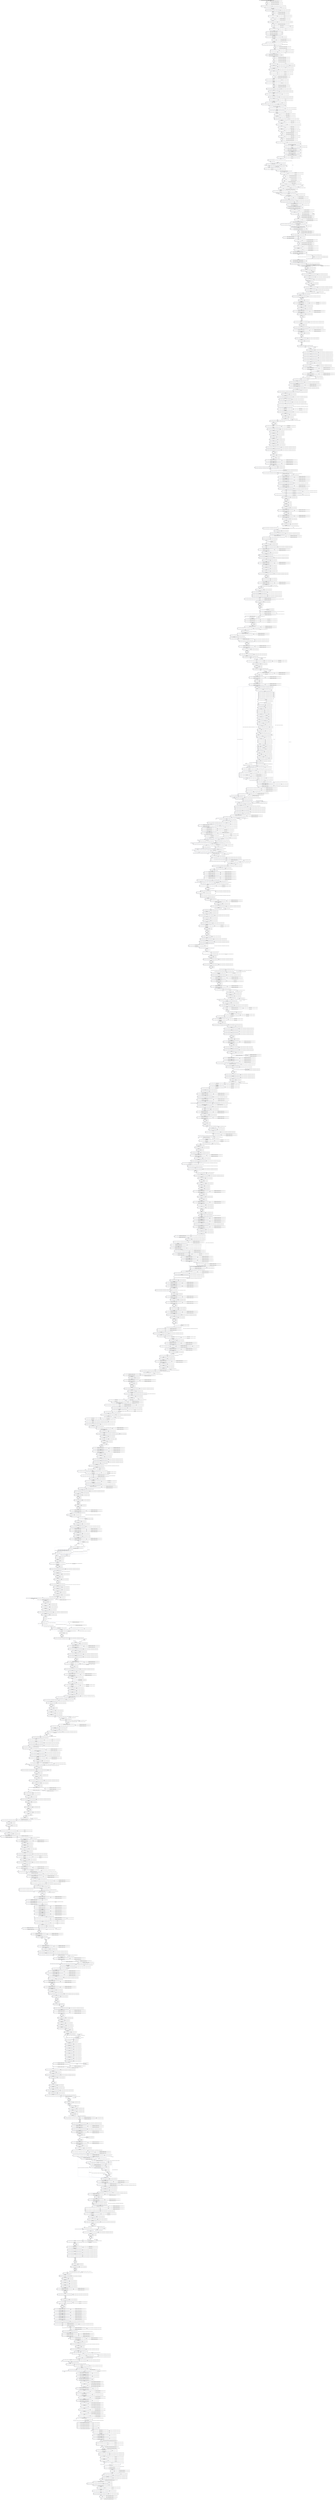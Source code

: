 digraph G {
  "5411G" [shape=box, ];
  "-650CC" [shape=box, ];
  "1155CTTGAG" [shape=box, ];
  "325AC" [shape=box, ];
  "3512T" [shape=box, ];
  "480A" [shape=box, ];
  "912C" [shape=box, ];
  "1754T" [shape=box, ];
  "223GCTGTT" [shape=box, ];
  "1511C" [shape=box, ];
  "3177TTTAATTTA" [shape=box, ];
  "2184CAACTGT" [shape=box, ];
  "5118C" [shape=box, ];
  "3147G" [shape=box, ];
  "-557TGGCC" [shape=box, ];
  "-594G" [shape=box, ];
  "-28G" [shape=box, ];
  "5570A" [shape=box, ];
  "4438G" [shape=box, ];
  "1364G" [shape=box, ];
  "5996C" [shape=box, ];
  "3401TTAT" [shape=box, ];
  "3228T" [shape=box, ];
  "5616C" [shape=box, ];
  "3209G" [shape=box, ];
  "1348A" [shape=box, ];
  "5617T" [shape=box, ];
  "4756CTGG...ACA" [shape=box, ];
  "4290T" [shape=box, ];
  "2823T" [shape=box, ];
  "-328A" [shape=box, ];
  "35G" [shape=box, ];
  "5997AG" [shape=box, ];
  "3108C" [shape=box, ];
  "5999A" [shape=box, ];
  "1023A" [shape=box, ];
  "4412G" [shape=box, ];
  "-331A" [shape=box, ];
  "4822TGGC...GCA" [shape=box, ];
  "4608A" [shape=box, ];
  "3779T" [shape=box, ];
  "3263A" [shape=box, ];
  "5119T" [shape=box, ];
  "1152G" [shape=box, ];
  "1363G" [shape=box, ];
  "2019T" [shape=box, ];
  "3668T" [shape=box, ];
  "-266A" [shape=box, ];
  "5119C" [shape=box, ];
  "-338G" [shape=box, ];
  "5725C" [shape=box, ];
  "2272AGGG...AGA" [shape=box, ];
  "2619TTGAG" [shape=box, ];
  "-349A" [shape=box, ];
  "381G" [shape=box, ];
  "4211AAAACA" [shape=box, ];
  "5090CACA...ATG" [shape=box, ];
  "3269A" [shape=box, ];
  "-638C" [shape=box, ];
  "222A" [shape=box, ];
  "-311C" [shape=box, ];
  "316TATTCAGT" [shape=box, ];
  "1345A" [shape=box, ];
  "1982T" [shape=box, ];
  "1761CT" [shape=box, ];
  "1973TTCAGCCTA" [shape=box, ];
  "4273T" [shape=box, ];
  "3780C" [shape=box, ];
  "2573A" [shape=box, ];
  "4389C" [shape=box, ];
  "5111C" [shape=box, ];
  "3722T" [shape=box, ];
  "172TGTA...AAG" [shape=box, ];
  "-261C" [shape=box, ];
  "5595A" [shape=box, ];
  "1689C" [shape=box, ];
  "3651G" [shape=box, ];
  "5011T" [shape=box, ];
  "4663C" [shape=box, ];
  "5760C" [shape=box, ];
  "2609C" [shape=box, ];
  "2201ACA" [shape=box, ];
  "1264A" [shape=box, ];
  "1022T" [shape=box, ];
  "-473C" [shape=box, ];
  "5113G" [shape=box, ];
  "1426A" [shape=box, ];
  "1336G" [shape=box, ];
  "1871G" [shape=box, ];
  "127A" [shape=box, ];
  "5899T" [shape=box, ];
  "-370G" [shape=box, ];
  "-202C" [shape=box, ];
  "5295A" [shape=box, ];
  "2709CAAGGAT" [shape=box, ];
  "680A" [shape=box, ];
  "3640T" [shape=box, ];
  "1105A" [shape=box, ];
  "1398G" [shape=box, ];
  "S-328-DQA1*01:07Q;DQA1*01:10" [shape=box, ];
  "5900T" [shape=box, ];
  "2725A" [shape=box, ];
  "1540T" [shape=box, ];
  "6000C" [shape=box, ];
  "3746G" [shape=box, ];
  "3443C" [shape=box, ];
  "1143A" [shape=box, ];
  "1537A" [shape=box, ];
  "2265T" [shape=box, ];
  "4337CCAA...CTT" [shape=box, ];
  "2822T" [shape=box, ];
  "4184AT" [shape=box, ];
  "162GCAGAGAAA" [shape=box, ];
  "5478A" [shape=box, ];
  "2116G" [shape=box, ];
  "5523GTCTT" [shape=box, ];
  "5297C" [shape=box, ];
  "1000A" [shape=box, ];
  "2547A" [shape=box, ];
  "-68T" [shape=box, ];
  "3585A" [shape=box, ];
  "5799A" [shape=box, ];
  "-518A" [shape=box, ];
  "4081C" [shape=box, ];
  "1399G" [shape=box, ];
  "3815C" [shape=box, ];
  "3611G" [shape=box, ];
  "3145C" [shape=box, ];
  "1341G" [shape=box, ];
  "5936C" [shape=box, ];
  "4941TTAT...GGG" [shape=box, ];
  "4289C" [shape=box, ];
  "2199A" [shape=box, ];
  "2492GAGTCAAG" [shape=box, ];
  "4311T" [shape=box, ];
  "1418A" [shape=box, ];
  "-611C" [shape=box, ];
  "2121T" [shape=box, ];
  "5194AAGCAA" [shape=box, ];
  "2910T" [shape=box, ];
  "5812ATGA...GCA" [shape=box, ];
  "2412AGCAAAA" [shape=box, ];
  "2633C" [shape=box, ];
  "1249A" [shape=box, ];
  "3271T" [shape=box, ];
  "-377AGACTA" [shape=box, ];
  "5113T" [shape=box, ];
  "4138T" [shape=box, ];
  "1084T" [shape=box, ];
  "-327A" [shape=box, ];
  "1228A" [shape=box, ];
  "2245C" [shape=box, ];
  "3651A" [shape=box, ];
  "2022TTTT...TTT" [shape=box, ];
  "1286A" [shape=box, ];
  "2165A" [shape=box, ];
  "3779C" [shape=box, ];
  "2411C" [shape=box, ];
  "1335G" [shape=box, ];
  "5122C" [shape=box, ];
  "2159G" [shape=box, ];
  "1845CATTAGGCAC" [shape=box, ];
  "-201A" [shape=box, ];
  "3382A" [shape=box, ];
  "3640C" [shape=box, ];
  "1166GAGG" [shape=box, ];
  "5599G" [shape=box, ];
  "1613GA" [shape=box, ];
  "820T" [shape=box, ];
  "1871A" [shape=box, ];
  "3634A" [shape=box, ];
  "4779T" [shape=box, ];
  "1540C" [shape=box, ];
  "3921A" [shape=box, ];
  "2488T" [shape=box, ];
  "-635T" [shape=box, ];
  "5634GC" [shape=box, ];
  "3533G" [shape=box, ];
  "3868G" [shape=box, ];
  "1571CTTCC" [shape=box, ];
  "1903G" [shape=box, ];
  "3529G" [shape=box, ];
  "5576A" [shape=box, ];
  "5464G" [shape=box, ];
  "498T" [shape=box, ];
  "5984A" [shape=box, ];
  "1866TGCAG" [shape=box, ];
  "250CCCA...TAT" [shape=box, ];
  "1425A" [shape=box, ];
  "543A" [shape=box, ];
  "-35A" [shape=box, ];
  "-672T" [shape=box, ];
  "4018CTGACCA" [shape=box, ];
  "1435A" [shape=box, ];
  "132AAAT" [shape=box, ];
  "-42CTCTACA" [shape=box, ];
  "3553TGTCCT" [shape=box, ];
  "637A" [shape=box, ];
  "4390G" [shape=box, ];
  "-508GGGC" [shape=box, ];
  "3945T" [shape=box, ];
  "3242C" [shape=box, ];
  "4081G" [shape=box, ];
  "2757A" [shape=box, ];
  "1143G" [shape=box, ];
  "5419T" [shape=box, ];
  "711G" [shape=box, ];
  "2119T" [shape=box, ];
  "3837C" [shape=box, ];
  "4519TAAAGC" [shape=box, ];
  "2750TAATT" [shape=box, ];
  "3787G" [shape=box, ];
  "3861A" [shape=box, ];
  "5326A" [shape=box, ];
  "2366ATACAA" [shape=box, ];
  "-509T" [shape=box, ];
  "1386A" [shape=box, ];
  "4078T" [shape=box, ];
  "5323A" [shape=box, ];
  "5208C" [shape=box, ];
  "5486G" [shape=box, ];
  "3147C" [shape=box, ];
  "1001A" [shape=box, ];
  "-339A" [shape=box, ];
  "2647GTGGT" [shape=box, ];
  "2992T" [shape=box, ];
  "-360A" [shape=box, ];
  "4385C" [shape=box, ];
  "1165G" [shape=box, ];
  "1410G" [shape=box, ];
  "928A" [shape=box, ];
  "-651A" [shape=box, ];
  "5412ACTTCA" [shape=box, ];
  "4280C" [shape=box, ];
  "5851T" [shape=box, ];
  "5732C" [shape=box, ];
  "4154T" [shape=box, ];
  "1404A" [shape=box, ];
  "2339T" [shape=box, ];
  "820A" [shape=box, ];
  "2069T" [shape=box, ];
  "2824TTGC...CTT" [shape=box, ];
  "1406G" [shape=box, ];
  "3083T" [shape=box, ];
  "1287A" [shape=box, ];
  "2306G" [shape=box, ];
  "5946A" [shape=box, ];
  "1837A" [shape=box, ];
  "5912A" [shape=box, ];
  "2169C" [shape=box, ];
  "5919CTC" [shape=box, ];
  "5077AAAA...TTT" [shape=box, ];
  "3165G" [shape=box, ];
  "6001T" [shape=box, ];
  "4154G" [shape=box, ];
  "4360ATGG...ATT" [shape=box, ];
  "1439A" [shape=box, ];
  "5128TTCT...CTT" [shape=box, ];
  "3228C" [shape=box, ];
  "-459AGGAGAATC" [shape=box, ];
  "2070A" [shape=box, ];
  "3540C" [shape=box, ];
  "-243T" [shape=box, ];
  "1915TTTTAA" [shape=box, ];
  "-321G" [shape=box, ];
  "1764CTCCAGAGC" [shape=box, ];
  "1415G" [shape=box, ];
  "1552G" [shape=box, ];
  "2457TGC" [shape=box, ];
  "501TTCC...TAT" [shape=box, ];
  "5759G" [shape=box, ];
  "5267C" [shape=box, ];
  "1397A" [shape=box, ];
  "2757T" [shape=box, ];
  "-15AGGC...AGA" [shape=box, ];
  "2986A" [shape=box, ];
  "535T" [shape=box, ];
  "1338A" [shape=box, ];
  "1366G" [shape=box, ];
  "3601A" [shape=box, ];
  "2787AAAGACCAGG" [shape=box, ];
  "2702G" [shape=box, ];
  "5618T" [shape=box, ];
  "3508C" [shape=box, ];
  "720G" [shape=box, ];
  "5321T" [shape=box, ];
  "4271T" [shape=box, ];
  "2326ATTGCTGA" [shape=box, ];
  "543G" [shape=box, ];
  "5643A" [shape=box, ];
  "3186G" [shape=box, ];
  "E5906" [shape=box, ];
  "1510T" [shape=box, ];
  "2285TAGTGA" [shape=box, ];
  "4664TCA" [shape=box, ];
  "565T" [shape=box, ];
  "1288A" [shape=box, ];
  "1484T" [shape=box, ];
  "2657A" [shape=box, ];
  "3834GCA" [shape=box, ];
  "2020A" [shape=box, ];
  "1324GGAAGG" [shape=box, ];
  "2419T" [shape=box, ];
  "6009A" [shape=box, ];
  "2949C" [shape=box, ];
  "2633A" [shape=box, ];
  "2881A" [shape=box, ];
  "5946C" [shape=box, ];
  "128C" [shape=box, ];
  "126G" [shape=box, ];
  "5985TGTTACCTAC" [shape=box, ];
  "1347G" [shape=box, ];
  "4126G" [shape=box, ];
  "2056AAGCAAGA" [shape=box, ];
  "5623C" [shape=box, ];
  "5879ACCT" [shape=box, ];
  "1449A" [shape=box, ];
  "1388A" [shape=box, ];
  "2122A" [shape=box, ];
  "1260C" [shape=box, ];
  "79CATTGTGG" [shape=box, ];
  "809GCAA...AGG" [shape=box, ];
  "3667C" [shape=box, ];
  "2271A" [shape=box, ];
  "1352A" [shape=box, ];
  "5726AGGA" [shape=box, ];
  "1420G" [shape=box, ];
  "1944AGAGCC" [shape=box, ];
  "161T" [shape=box, ];
  "1397G" [shape=box, ];
  "2271G" [shape=box, ];
  "5536A" [shape=box, ];
  "3165A" [shape=box, ];
  "5298AGAC...TCT" [shape=box, ];
  "1743C" [shape=box, ];
  "-189T" [shape=box, ];
  "1192TGGC...AGA" [shape=box, ];
  "5906G" [shape=box, ];
  "1542T" [shape=box, ];
  "5110C" [shape=box, ];
  "1657T" [shape=box, ];
  "2626GGA" [shape=box, ];
  "1350A" [shape=box, ];
  "786TAGC...TTT" [shape=box, ];
  "5218A" [shape=box, ];
  "-347G" [shape=box, ];
  "2841A" [shape=box, ];
  "486G" [shape=box, ];
  "5014C" [shape=box, ];
  "3748GA" [shape=box, ];
  "917C" [shape=box, ];
  "4633A" [shape=box, ];
  "-593T" [shape=box, ];
  "1933AATG" [shape=box, ];
  "1412A" [shape=box, ];
  "960A" [shape=box, ];
  "3864A" [shape=box, ];
  "5102GTTTCTTT" [shape=box, ];
  "3012A" [shape=box, ];
  "3354T" [shape=box, ];
  "4388C" [shape=box, ];
  "1485AATTATT" [shape=box, ];
  "1844C" [shape=box, ];
  "5666TGTGGACA" [shape=box, ];
  "1686AC" [shape=box, ];
  "-450A" [shape=box, ];
  "4513T" [shape=box, ];
  "5725T" [shape=box, ];
  "-193G" [shape=box, ];
  "3173AG" [shape=box, ];
  "5971TT" [shape=box, ];
  "4452A" [shape=box, ];
  "-401T" [shape=box, ];
  "1170T" [shape=box, ];
  "5ATGA...CTG" [shape=box, ];
  "4161C" [shape=box, ];
  "5995A" [shape=box, ];
  "5906A" [shape=box, ];
  "785G" [shape=box, ];
  "3665A" [shape=box, ];
  "327A" [shape=box, ];
  "5624AG" [shape=box, ];
  "43C" [shape=box, ];
  "40C" [shape=box, ];
  "-714A" [shape=box, ];
  "2050CCA" [shape=box, ];
  "5644AGGA...TGG" [shape=box, ];
  "860C" [shape=box, ];
  "1392A" [shape=box, ];
  "4100T" [shape=box, ];
  "5249CGGG...GGG" [shape=box, ];
  "4615G" [shape=box, ];
  "3515A" [shape=box, ];
  "1448A" [shape=box, ];
  "1913C" [shape=box, ];
  "-365G" [shape=box, ];
  "3089T" [shape=box, ];
  "3898G" [shape=box, ];
  "5248G" [shape=box, ];
  "759TA" [shape=box, ];
  "2214T" [shape=box, ];
  "3272G" [shape=box, ];
  "1755CACC" [shape=box, ];
  "3781GGAC" [shape=box, ];
  "4148GCCT" [shape=box, ];
  "1529G" [shape=box, ];
  "5867A" [shape=box, ];
  "-306C" [shape=box, ];
  "4062GGTC...TGG" [shape=box, ];
  "3406ATAT...ACC" [shape=box, ];
  "637G" [shape=box, ];
  "861TTG" [shape=box, ];
  "2786C" [shape=box, ];
  "5811C" [shape=box, ];
  "2438C" [shape=box, ];
  "2708T" [shape=box, ];
  "3602TTATTAAC" [shape=box, ];
  "845TTTATA" [shape=box, ];
  "3251C" [shape=box, ];
  "481GTAG" [shape=box, ];
  "3206T" [shape=box, ];
  "5389C" [shape=box, ];
  "2096TG" [shape=box, ];
  "3539T" [shape=box, ];
  "-337A" [shape=box, ];
  "5941A" [shape=box, ];
  "4240GCT" [shape=box, ];
  "5789G" [shape=box, ];
  "1389A" [shape=box, ];
  "5737A" [shape=box, ];
  "1077AG" [shape=box, ];
  "3459C" [shape=box, ];
  "5730G" [shape=box, ];
  "2200C" [shape=box, ];
  "3525A" [shape=box, ];
  "5898G" [shape=box, ];
  "3084CAGTT" [shape=box, ];
  "998C" [shape=box, ];
  "136C" [shape=box, ];
  "-330AA" [shape=box, ];
  "2266CTGCA" [shape=box, ];
  "3552A" [shape=box, ];
  "-473T" [shape=box, ];
  "B4-4714" [shape=box, ];
  "1547CTCTT" [shape=box, ];
  "3515T" [shape=box, ];
  "6021A" [shape=box, ];
  "5110T" [shape=box, ];
  "4029GCCTCTT" [shape=box, ];
  "3065AT" [shape=box, ];
  "2292GGAAAC" [shape=box, ];
  "3278A" [shape=box, ];
  "5888C" [shape=box, ];
  "864G" [shape=box, ];
  "2053T" [shape=box, ];
  "1729A" [shape=box, ];
  "4255CTGC...ATG" [shape=box, ];
  "4126A" [shape=box, ];
  "-364AA" [shape=box, ];
  "5111A" [shape=box, ];
  "1013A" [shape=box, ];
  "1865A" [shape=box, ];
  "2488C" [shape=box, ];
  "3559G" [shape=box, ];
  "2631A" [shape=box, ];
  "1941T" [shape=box, ];
  "3395G" [shape=box, ];
  "1714G" [shape=box, ];
  "3972C" [shape=box, ];
  "2046G" [shape=box, ];
  "-441T" [shape=box, ];
  "195TTCA...AGA" [shape=box, ];
  "5351CT" [shape=box, ];
  "2883AGAAC" [shape=box, ];
  "5236T" [shape=box, ];
  "2841T" [shape=box, ];
  "3817A" [shape=box, ];
  "-340G" [shape=box, ];
  "3251G" [shape=box, ];
  "2596AGACAA" [shape=box, ];
  "680T" [shape=box, ];
  "808T" [shape=box, ];
  "961GGTG...GGC" [shape=box, ];
  "3224G" [shape=box, ];
  "95T" [shape=box, ];
  "-173TCTTAATA" [shape=box, ];
  "1368G" [shape=box, ];
  "35A" [shape=box, ];
  "5112T" [shape=box, ];
  "1370G" [shape=box, ];
  "5069TAT" [shape=box, ];
  "-397T" [shape=box, ];
  "3354C" [shape=box, ];
  "E5923" [shape=box, ];
  "4124GA" [shape=box, ];
  "3110T" [shape=box, ];
  "4036G" [shape=box, ];
  "3722A" [shape=box, ];
  "661TTAC...CAT" [shape=box, ];
  "2518G" [shape=box, ];
  "297T" [shape=box, ];
  "E5824" [shape=box, ];
  "1342G" [shape=box, ];
  "3443A" [shape=box, ];
  "5883C" [shape=box, ];
  "362T" [shape=box, ];
  "1264G" [shape=box, ];
  "3786T" [shape=box, ];
  "3089C" [shape=box, ];
  "-304A" [shape=box, ];
  "-575AGGAGTTC" [shape=box, ];
  "3050GTAA...CAC" [shape=box, ];
  "-267C" [shape=box, ];
  "3810A" [shape=box, ];
  "221T" [shape=box, ];
  "3818T" [shape=box, ];
  "3004C" [shape=box, ];
  "5114C" [shape=box, ];
  "3542TCTGTGTAGA" [shape=box, ];
  "2420T" [shape=box, ];
  "1442G" [shape=box, ];
  "2932CCACT" [shape=box, ];
  "1365G" [shape=box, ];
  "2408T" [shape=box, ];
  "5089C" [shape=box, ];
  "3514C" [shape=box, ];
  "999G" [shape=box, ];
  "954T" [shape=box, ];
  "3920C" [shape=box, ];
  "3357C" [shape=box, ];
  "2291T" [shape=box, ];
  "4585AGGT...AAG" [shape=box, ];
  "2803GAAA...TTT" [shape=box, ];
  "64C" [shape=box, ];
  "-266G" [shape=box, ];
  "5118T" [shape=box, ];
  "3977C" [shape=box, ];
  "-344A" [shape=box, ];
  "1859TGGGCA" [shape=box, ];
  "4477C" [shape=box, ];
  "6026C" [shape=box, ];
  "5241G" [shape=box, ];
  "2138TGTGCCTG" [shape=box, ];
  "2284T" [shape=box, ];
  "3586AA" [shape=box, ];
  "784T" [shape=box, ];
  "749ATGTCAATT" [shape=box, ];
  "5026G" [shape=box, ];
  "4299T" [shape=box, ];
  "2325T" [shape=box, ];
  "1729C" [shape=box, ];
  "1760G" [shape=box, ];
  "4335T" [shape=box, ];
  "194C" [shape=box, ];
  "5111T" [shape=box, ];
  "726C" [shape=box, ];
  "5942A" [shape=box, ];
  "-325AAA" [shape=box, ];
  "5633T" [shape=box, ];
  "3692C" [shape=box, ];
  "64T" [shape=box, ];
  "2166TGT" [shape=box, ];
  "2476TT" [shape=box, ];
  "5442A" [shape=box, ];
  "1419G" [shape=box, ];
  "2198T" [shape=box, ];
  "-725A" [shape=box, ];
  "1030T" [shape=box, ];
  "3690T" [shape=box, ];
  "-493T" [shape=box, ];
  "3400C" [shape=box, ];
  "53G" [shape=box, ];
  "5419A" [shape=box, ];
  "4527AGGC...GTC" [shape=box, ];
  "5748ATCT...TCT" [shape=box, ];
  "194T" [shape=box, ];
  "2284C" [shape=box, ];
  "4319A" [shape=box, ];
  "3390GCATT" [shape=box, ];
  "1386G" [shape=box, ];
  "4551A" [shape=box, ];
  "4715AGGT...TCC" [shape=box, ];
  "2779ACCACTG" [shape=box, ];
  "5619GTTA" [shape=box, ];
  "1405A" [shape=box, ];
  "-721G" [shape=box, ];
  "3405C" [shape=box, ];
  "192CC" [shape=box, ];
  "2821G" [shape=box, ];
  "2408C" [shape=box, ];
  "2633T" [shape=box, ];
  "5883T" [shape=box, ];
  "1492AAT" [shape=box, ];
  "3747C" [shape=box, ];
  "1413G" [shape=box, ];
  "1742A" [shape=box, ];
  "934C" [shape=box, ];
  "4633G" [shape=box, ];
  "4320T" [shape=box, ];
  "2755T" [shape=box, ];
  "377GTGA" [shape=box, ];
  "1350G" [shape=box, ];
  "4170G" [shape=box, ];
  "3076A" [shape=box, ];
  "3357T" [shape=box, ];
  "3693A" [shape=box, ];
  "3243CTCCTTCA" [shape=box, ];
  "4025T" [shape=box, ];
  "4357C" [shape=box, ];
  "5907T" [shape=box, ];
  "5823T" [shape=box, ];
  "1280GA" [shape=box, ];
  "3663TA" [shape=box, ];
  "-494G" [shape=box, ];
  "681TGTG...CAA" [shape=box, ];
  "824C" [shape=box, ];
  "1553ATGCAT" [shape=box, ];
  "4162A" [shape=box, ];
  "3508T" [shape=box, ];
  "1002GCAG...ATC" [shape=box, ];
  "279T" [shape=box, ];
  "4274GTC" [shape=box, ];
  "477G" [shape=box, ];
  "3720T" [shape=box, ];
  "E5730" [shape=box, ];
  "4244CAACTCTAC" [shape=box, ];
  "5570G" [shape=box, ];
  "1430G" [shape=box, ];
  "3389G" [shape=box, ];
  "4438C" [shape=box, ];
  "5076A" [shape=box, ];
  "3109A" [shape=box, ];
  "-636C" [shape=box, ];
  "4253T" [shape=box, ];
  "-601T" [shape=box, ];
  "1230C" [shape=box, ];
  "285GTTC...GGA" [shape=box, ];
  "1262AG" [shape=box, ];
  "913TTCA" [shape=box, ];
  "2988C" [shape=box, ];
  "1413A" [shape=box, ];
  "881A" [shape=box, ];
  "3902G" [shape=box, ];
  "5737T" [shape=box, ];
  "4668GGCA...CTT" [shape=box, ];
  "4772T" [shape=box, ];
  "5323G" [shape=box, ];
  "3176G" [shape=box, ];
  "-409T" [shape=box, ];
  "2246GAAAA" [shape=box, ];
  "1380G" [shape=box, ];
  "2677AGCT...GCA" [shape=box, ];
  "802TTCTTT" [shape=box, ];
  "S-128-DQA1*04:01:02:01" [shape=box, ];
  "-154A" [shape=box, ];
  "4271C" [shape=box, ];
  "-58GAG" [shape=box, ];
  "-343A" [shape=box, ];
  "2890A" [shape=box, ];
  "1357G" [shape=box, ];
  "395GATA...AAT" [shape=box, ];
  "-698A" [shape=box, ];
  "5223T" [shape=box, ];
  "-247AGAA" [shape=box, ];
  "1543ACC" [shape=box, ];
  "1191A" [shape=box, ];
  "5353C" [shape=box, ];
  "1393A" [shape=box, ];
  "57C" [shape=box, ];
  "2176A" [shape=box, ];
  "721T" [shape=box, ];
  "-428TTGC...CGA" [shape=box, ];
  "5115T" [shape=box, ];
  "4750GTGAC" [shape=box, ];
  "1423A" [shape=box, ];
  "3430A" [shape=box, ];
  "4163A" [shape=box, ];
  "1855A" [shape=box, ];
  "4840G" [shape=box, ];
  "5861G" [shape=box, ];
  "2554T" [shape=box, ];
  "3610C" [shape=box, ];
  "2554C" [shape=box, ];
  "1504TCTCTT" [shape=box, ];
  "3919T" [shape=box, ];
  "5441A" [shape=box, ];
  "5296A" [shape=box, ];
  "189G" [shape=box, ];
  "601G" [shape=box, ];
  "1744A" [shape=box, ];
  "1623G" [shape=box, ];
  "1349G" [shape=box, ];
  "4061T" [shape=box, ];
  "3313T" [shape=box, ];
  "1279G" [shape=box, ];
  "5026T" [shape=box, ];
  "1763C" [shape=box, ];
  "3740AAGTC" [shape=box, ];
  "4931A" [shape=box, ];
  "4551C" [shape=box, ];
  "190C" [shape=box, ];
  "1228G" [shape=box, ];
  "-141A" [shape=box, ];
  "2405G" [shape=box, ];
  "1416A" [shape=box, ];
  "1417A" [shape=box, ];
  "2456T" [shape=box, ];
  "3939G" [shape=box, ];
  "4333A" [shape=box, ];
  "3912A" [shape=box, ];
  "4160A" [shape=box, ];
  "4596A" [shape=box, ];
  "2676C" [shape=box, ];
  "-265TGTC" [shape=box, ];
  "-66CTTGTCT" [shape=box, ];
  "2036G" [shape=box, ];
  "3946CATC...GTT" [shape=box, ];
  "1808CCTC...GCT" [shape=box, ];
  "2778G" [shape=box, ];
  "5982A" [shape=box, ];
  "-435T" [shape=box, ];
  "1942T" [shape=box, ];
  "4229T" [shape=box, ];
  "5999G" [shape=box, ];
  "1383A" [shape=box, ];
  "865TAAA" [shape=box, ];
  "3728G" [shape=box, ];
  "3318T" [shape=box, ];
  "2306A" [shape=box, ];
  "2147C" [shape=box, ];
  "4101GAG" [shape=box, ];
  "2125A" [shape=box, ];
  "1657G" [shape=box, ];
  "5790A" [shape=box, ];
  "1384A" [shape=box, ];
  "3080A" [shape=box, ];
  "5584ATCC...CTG" [shape=box, ];
  "6000G" [shape=box, ];
  "4082CCAT...AGA" [shape=box, ];
  "-54T" [shape=box, ];
  "-259G" [shape=box, ];
  "-486A" [shape=box, ];
  "-164AAACTCTTCA" [shape=box, ];
  "1283A" [shape=box, ];
  "3738G" [shape=box, ];
  "4026GT" [shape=box, ];
  "-720C" [shape=box, ];
  "-311T" [shape=box, ];
  "4525A" [shape=box, ];
  "5114T" [shape=box, ];
  "331GC" [shape=box, ];
  "-567A" [shape=box, ];
  "1626A" [shape=box, ];
  "2089GCA" [shape=box, ];
  "5443C" [shape=box, ];
  "1511G" [shape=box, ];
  "2882C" [shape=box, ];
  "1342A" [shape=box, ];
  "-359G" [shape=box, ];
  "577TGGG...AGT" [shape=box, ];
  "-441C" [shape=box, ];
  "4935G" [shape=box, ];
  "3780T" [shape=box, ];
  "2470C" [shape=box, ];
  "4584G" [shape=box, ];
  "2372A" [shape=box, ];
  "2A" [shape=box, ];
  "2595C" [shape=box, ];
  "-344G" [shape=box, ];
  "4930T" [shape=box, ];
  "1433A" [shape=box, ];
  "41GC" [shape=box, ];
  "4301T" [shape=box, ];
  "4195G" [shape=box, ];
  "-219G" [shape=box, ];
  "-601G" [shape=box, ];
  "1426G" [shape=box, ];
  "1229G" [shape=box, ];
  "3991A" [shape=box, ];
  "-460G" [shape=box, ];
  "4300A" [shape=box, ];
  "2937C" [shape=box, ];
  "2889T" [shape=box, ];
  "1267G" [shape=box, ];
  "5995T" [shape=box, ];
  "3355CA" [shape=box, ];
  "5907C" [shape=box, ];
  "3400T" [shape=box, ];
  "3721A" [shape=box, ];
  "-304C" [shape=box, ];
  "3811CACA" [shape=box, ];
  "107ATGT...CTG" [shape=box, ];
  "B3-4267" [shape=box, ];
  "2160AATCT" [shape=box, ];
  "1419A" [shape=box, ];
  "758T" [shape=box, ];
  "1459A" [shape=box, ];
  "5268A" [shape=box, ];
  "2632G" [shape=box, ];
  "5848T" [shape=box, ];
  "362C" [shape=box, ];
  "2708G" [shape=box, ];
  "2301A" [shape=box, ];
  "1705TTATTAACC" [shape=box, ];
  "2088T" [shape=box, ];
  "2873G" [shape=box, ];
  "5522T" [shape=box, ];
  "334TGGA...GTC" [shape=box, ];
  "2220A" [shape=box, ];
  "4112C" [shape=box, ];
  "3223T" [shape=box, ];
  "5310C" [shape=box, ];
  "4105AGTTCTA" [shape=box, ];
  "4779C" [shape=box, ];
  "4583A" [shape=box, ];
  "-578G" [shape=box, ];
  "4123A" [shape=box, ];
  "5599A" [shape=box, ];
  "1267C" [shape=box, ];
  "4839G" [shape=box, ];
  "3691A" [shape=box, ];
  "3146A" [shape=box, ];
  "1401A" [shape=box, ];
  "150T" [shape=box, ];
  "5286T" [shape=box, ];
  "2119C" [shape=box, ];
  "2165G" [shape=box, ];
  "4301A" [shape=box, ];
  "-188GTCT...GGC" [shape=box, ];
  "5076C" [shape=box, ];
  "2122G" [shape=box, ];
  "3075C" [shape=box, ];
  "4208C" [shape=box, ];
  "1912A" [shape=box, ];
  "3670TGAC...AAG" [shape=box, ];
  "1431G" [shape=box, ];
  "4711T" [shape=box, ];
  "-320CCCA" [shape=box, ];
  "-218GAGGCTGC" [shape=box, ];
  "1754C" [shape=box, ];
  "3785A" [shape=box, ];
  "3591T" [shape=box, ];
  "5273T" [shape=box, ];
  "5248A" [shape=box, ];
  "3262A" [shape=box, ];
  "376A" [shape=box, ];
  "1432G" [shape=box, ];
  "3601G" [shape=box, ];
  "3939T" [shape=box, ];
  "-536GTCT...ACA" [shape=box, ];
  "-579A" [shape=box, ];
  "5958TCCT...TTT" [shape=box, ];
  "5896T" [shape=box, ];
  "5529ATCATCC" [shape=box, ];
  "3745T" [shape=box, ];
  "1560CCTTTCTCCC" [shape=box, ];
  "748A" [shape=box, ];
  "96G" [shape=box, ];
  "3215AGTCAGAA" [shape=box, ];
  "3613G" [shape=box, ];
  "4408T" [shape=box, ];
  "5502G" [shape=box, ];
  "1781TCTT...TTC" [shape=box, ];
  "249C" [shape=box, ];
  "5943ATT" [shape=box, ];
  "2105CTGATCCTG" [shape=box, ];
  "3347A" [shape=box, ];
  "B7-5583" [shape=box, ];
  "4209G" [shape=box, ];
  "4074CAGT" [shape=box, ];
  "1275A" [shape=box, ];
  "776ATTA" [shape=box, ];
  "4073C" [shape=box, ];
  "2522T" [shape=box, ];
  "3048C" [shape=box, ];
  "1285G" [shape=box, ];
  "-242A" [shape=box, ];
  "3110C" [shape=box, ];
  "5636AGTATGA" [shape=box, ];
  "2611GCCAGAT" [shape=box, ];
  "53A" [shape=box, ];
  "4218AACTTGAACA" [shape=box, ];
  "2500G" [shape=box, ];
  "-684C" [shape=box, ];
  "638TCAT...TCA" [shape=box, ];
  "2957GTAG...GAT" [shape=box, ];
  "-165G" [shape=box, ];
  "1269AAGGAA" [shape=box, ];
  "4974C" [shape=box, ];
  "4445T" [shape=box, ];
  "5042A" [shape=box, ];
  "3109G" [shape=box, ];
  "5731G" [shape=box, ];
  "4635G" [shape=box, ];
  "3635AA" [shape=box, ];
  "-443T" [shape=box, ];
  "1942G" [shape=box, ];
  "1241AAAGAAA" [shape=box, ];
  "-582C" [shape=box, ];
  "3774G" [shape=box, ];
  "1445A" [shape=box, ];
  "3610T" [shape=box, ];
  "1385A" [shape=box, ];
  "-67G" [shape=box, ];
  "1349A" [shape=box, ];
  "-331G" [shape=box, ];
  "799CTT" [shape=box, ];
  "3339A" [shape=box, ];
  "418T" [shape=box, ];
  "5354T" [shape=box, ];
  "2556GTCAT" [shape=box, ];
  "1408G" [shape=box, ];
  "4596G" [shape=box, ];
  "1013C" [shape=box, ];
  "4153T" [shape=box, ];
  "2298A" [shape=box, ];
  "1844T" [shape=box, ];
  "1586CCA" [shape=box, ];
  "2334C" [shape=box, ];
  "3585G" [shape=box, ];
  "-24CAACTGCT" [shape=box, ];
  "1503C" [shape=box, ];
  "4413TGTA...TAT" [shape=box, ];
  "4391TCTC...TAT" [shape=box, ];
  "208G" [shape=box, ];
  "3751A" [shape=box, ];
  "4616G" [shape=box, ];
  "5733G" [shape=box, ];
  "1986A" [shape=box, ];
  "2148C" [shape=box, ];
  "-336AAAAA" [shape=box, ];
  "S-303-DQA1*01:11" [shape=box, ];
  "3945C" [shape=box, ];
  "5862CAAAT" [shape=box, ];
  "1745GTGGAAGTT" [shape=box, ];
  "2973C" [shape=box, ];
  "5311CTCCCT" [shape=box, ];
  "831TTTA...GAA" [shape=box, ];
  "4772C" [shape=box, ];
  "2595T" [shape=box, ];
  "1615G" [shape=box, ];
  "3914G" [shape=box, ];
  "1373A" [shape=box, ];
  "2842TGAA" [shape=box, ];
  "4539G" [shape=box, ];
  "2633G" [shape=box, ];
  "1903T" [shape=box, ];
  "2990CC" [shape=box, ];
  "1071AAAAAA" [shape=box, ];
  "-347A" [shape=box, ];
  "1461A" [shape=box, ];
  "2444A" [shape=box, ];
  "5936T" [shape=box, ];
  "3012G" [shape=box, ];
  "2309A" [shape=box, ];
  "3914A" [shape=box, ];
  "-695G" [shape=box, ];
  "2150TCTTCCCCA" [shape=box, ];
  "1370A" [shape=box, ];
  "3884TGGA...CAC" [shape=box, ];
  "E5914" [shape=box, ];
  "1458A" [shape=box, ];
  "4388T" [shape=box, ];
  "2177AATATA" [shape=box, ];
  "1637A" [shape=box, ];
  "2137G" [shape=box, ];
  "1428G" [shape=box, ];
  "1001G" [shape=box, ];
  "3868C" [shape=box, ];
  "1606CTTTATA" [shape=box, ];
  "-67C" [shape=box, ];
  "-267A" [shape=box, ];
  "1589T" [shape=box, ];
  "3861C" [shape=box, ];
  "2909A" [shape=box, ];
  "1624TG" [shape=box, ];
  "881G" [shape=box, ];
  "2G" [shape=box, ];
  "3728T" [shape=box, ];
  "4165TT" [shape=box, ];
  "3816T" [shape=box, ];
  "3389A" [shape=box, ];
  "3589TA" [shape=box, ];
  "-414T" [shape=box, ];
  "1144TGGGAGGA" [shape=box, ];
  "5600GAAGGTAAG" [shape=box, ];
  "1658AGTTAAAAGG" [shape=box, ];
  "1470AAGG...GAT" [shape=box, ];
  "1330G" [shape=box, ];
  "-28A" [shape=box, ];
  "5811A" [shape=box, ];
  "3907G" [shape=box, ];
  "3473ATTA...TTC" [shape=box, ];
  "1099C" [shape=box, ];
  "4976AGCC...GGG" [shape=box, ];
  "-200GGGGATT" [shape=box, ];
  "2604TTGGA" [shape=box, ];
  "392G" [shape=box, ];
  "1330A" [shape=box, ];
  "3682T" [shape=box, ];
  "382GTTTCCATCA" [shape=box, ];
  "1585G" [shape=box, ];
  "533AA" [shape=box, ];
  "4821A" [shape=box, ];
  "1231C" [shape=box, ];
  "-25C" [shape=box, ];
  "3046G" [shape=box, ];
  "537T" [shape=box, ];
  "3113C" [shape=box, ];
  "-401C" [shape=box, ];
  "5837C" [shape=box, ];
  "-326G" [shape=box, ];
  "5747G" [shape=box, ];
  "2263T" [shape=box, ];
  "3076G" [shape=box, ];
  "2950CTTAAT" [shape=box, ];
  "-322T" [shape=box, ];
  "2658C" [shape=box, ];
  "2421T" [shape=box, ];
  "2134A" [shape=box, ];
  "-359A" [shape=box, ];
  "2035T" [shape=box, ];
  "95C" [shape=box, ];
  "514A" [shape=box, ];
  "2523TTTGTTGGTG" [shape=box, ];
  "2298G" [shape=box, ];
  "1058T" [shape=box, ];
  "5778G" [shape=box, ];
  "3272T" [shape=box, ];
  "4037T" [shape=box, ];
  "5169TCTT" [shape=box, ];
  "-343G" [shape=box, ];
  "5923GAGC...ATG" [shape=box, ];
  "5321C" [shape=box, ];
  "1627G" [shape=box, ];
  "4357G" [shape=box, ];
  "2053C" [shape=box, ];
  "2480TGTTTGA" [shape=box, ];
  "4291TCTTTACT" [shape=box, ];
  "-153CTAGT" [shape=box, ];
  "5662G" [shape=box, ];
  "3977T" [shape=box, ];
  "4663T" [shape=box, ];
  "2264C" [shape=box, ];
  "4447AAATC" [shape=box, ];
  "1875C" [shape=box, ];
  "126A" [shape=box, ];
  "5486A" [shape=box, ];
  "1051AGCAAGA" [shape=box, ];
  "1858A" [shape=box, ];
  "427G" [shape=box, ];
  "2148A" [shape=box, ];
  "5663G" [shape=box, ];
  "4514AGGA" [shape=box, ];
  "5732G" [shape=box, ];
  "1836C" [shape=box, ];
  "S-55-DQA1*04:01:01" [shape=box, ];
  "1374G" [shape=box, ];
  "928G" [shape=box, ];
  "1367A" [shape=box, ];
  "1161T" [shape=box, ];
  "2987T" [shape=box, ];
  "5898T" [shape=box, ];
  "4334T" [shape=box, ];
  "1938AAT" [shape=box, ];
  "1837G" [shape=box, ];
  "4755A" [shape=box, ];
  "4078A" [shape=box, ];
  "3986C" [shape=box, ];
  "-472GGGA...GAG" [shape=box, ];
  "-592G" [shape=box, ];
  "4203GCTGT" [shape=box, ];
  "1437G" [shape=box, ];
  "88GTGAGTG" [shape=box, ];
  "5828C" [shape=box, ];
  "5837G" [shape=box, ];
  "1914C" [shape=box, ];
  "-27CA" [shape=box, ];
  "-667T" [shape=box, ];
  "5739GACCCAT" [shape=box, ];
  "-55G" [shape=box, ];
  "3175G" [shape=box, ];
  "918CTCATCTAAT" [shape=box, ];
  "1943C" [shape=box, ];
  "1261A" [shape=box, ];
  "-611T" [shape=box, ];
  "3431TCTT...ACT" [shape=box, ];
  "1515T" [shape=box, ];
  "6017A" [shape=box, ];
  "1411A" [shape=box, ];
  "1285A" [shape=box, ];
  "1153C" [shape=box, ];
  "2937A" [shape=box, ];
  "-210A" [shape=box, ];
  "2956A" [shape=box, ];
  "1248A" [shape=box, ];
  "-429T" [shape=box, ];
  "2204C" [shape=box, ];
  "5631G" [shape=box, ];
  "2664GATG...ACT" [shape=box, ];
  "3G" [shape=box, ];
  "4539A" [shape=box, ];
  "1463C" [shape=box, ];
  "1857T" [shape=box, ];
  "5073TCC" [shape=box, ];
  "2646C" [shape=box, ];
  "4158A" [shape=box, ];
  "5017T" [shape=box, ];
  "4320G" [shape=box, ];
  "1589C" [shape=box, ];
  "4635A" [shape=box, ];
  "3986T" [shape=box, ];
  "-442C" [shape=box, ];
  "2445GAAAAGAA" [shape=box, ];
  "960T" [shape=box, ];
  "1323A" [shape=box, ];
  "129AG" [shape=box, ];
  "1360A" [shape=box, ];
  "1404G" [shape=box, ];
  "5618G" [shape=box, ];
  "-131G" [shape=box, ];
  "2251A" [shape=box, ];
  "298GCTA...ATT" [shape=box, ];
  "2471ATATA" [shape=box, ];
  "3815T" [shape=box, ];
  "3112T" [shape=box, ];
  "601A" [shape=box, ];
  "4170A" [shape=box, ];
  "4037C" [shape=box, ];
  "1415A" [shape=box, ];
  "-255T" [shape=box, ];
  "E5761" [shape=box, ];
  "1343G" [shape=box, ];
  "5235C" [shape=box, ];
  "1099T" [shape=box, ];
  "1014TTTGAGCC" [shape=box, ];
  "5528G" [shape=box, ];
  "1384G" [shape=box, ];
  "-504A" [shape=box, ];
  "S-330-DQA1*05:03" [shape=box, ];
  "2603C" [shape=box, ];
  "2095T" [shape=box, ];
  "5983A" [shape=box, ];
  "5738A" [shape=box, ];
  "2135CT" [shape=box, ];
  "2846G" [shape=box, ];
  "1559T" [shape=box, ];
  "1456GG" [shape=box, ];
  "27TGCTGGGG" [shape=box, ];
  "1079T" [shape=box, ];
  "-581GA" [shape=box, ];
  "485A" [shape=box, ];
  "2749A" [shape=box, ];
  "4662C" [shape=box, ];
  "3514A" [shape=box, ];
  "3747T" [shape=box, ];
  "3252AGG" [shape=box, ];
  "2802C" [shape=box, ];
  "1354A" [shape=box, ];
  "190G" [shape=box, ];
  "4171G" [shape=box, ];
  "2098A" [shape=box, ];
  "78A" [shape=box, ];
  "2624G" [shape=box, ];
  "3262G" [shape=box, ];
  "1377A" [shape=box, ];
  "5800TGGA...CTA" [shape=box, ];
  "1322A" [shape=box, ];
  "328A" [shape=box, ];
  "499G" [shape=box, ];
  "1445G" [shape=box, ];
  "283G" [shape=box, ];
  "4100C" [shape=box, ];
  "1590CTCTG" [shape=box, ];
  "3837A" [shape=box, ];
  "2401T" [shape=box, ];
  "3788T" [shape=box, ];
  "136T" [shape=box, ];
  "5957T" [shape=box, ];
  "2301G" [shape=box, ];
  "5909G" [shape=box, ];
  "4409CC" [shape=box, ];
  "1428A" [shape=box, ];
  "5627TGAA" [shape=box, ];
  "5674T" [shape=box, ];
  "2552G" [shape=box, ];
  "3775AAAA" [shape=box, ];
  "1403A" [shape=box, ];
  "468T" [shape=box, ];
  "3987G" [shape=box, ];
  "1669GAAGT" [shape=box, ];
  "123A" [shape=box, ];
  "5957C" [shape=box, ];
  "2487A" [shape=box, ];
  "1605T" [shape=box, ];
  "1333G" [shape=box, ];
  "1576G" [shape=box, ];
  "2349CAGC...AAC" [shape=box, ];
  "3972A" [shape=box, ];
  "1276GAA" [shape=box, ];
  "2220G" [shape=box, ];
  "3207AA" [shape=box, ];
  "5322G" [shape=box, ];
  "1268G" [shape=box, ];
  "1393G" [shape=box, ];
  "421TGAAGT" [shape=box, ];
  "726T" [shape=box, ];
  "4359C" [shape=box, ];
  "1420A" [shape=box, ];
  "5838ATTTATCATA" [shape=box, ];
  "3319CATT...GTT" [shape=box, ];
  "4607T" [shape=box, ];
  "3855C" [shape=box, ];
  "5310T" [shape=box, ];
  "E5922" [shape=box, ];
  "5479CCCTGGG" [shape=box, ];
  "-355G" [shape=box, ];
  "4614T" [shape=box, ];
  "5913T" [shape=box, ];
  "4334C" [shape=box, ];
  "4918T" [shape=box, ];
  "2098G" [shape=box, ];
  "171T" [shape=box, ];
  "3396TTTA" [shape=box, ];
  "999A" [shape=box, ];
  "3270A" [shape=box, ];
  "5685G" [shape=box, ];
  "5937CTTT" [shape=box, ];
  "3700T" [shape=box, ];
  "-303T" [shape=box, ];
  "3206C" [shape=box, ];
  "1444C" [shape=box, ];
  "3107T" [shape=box, ];
  "1395A" [shape=box, ];
  "3210TGTT" [shape=box, ];
  "-337G" [shape=box, ];
  "5014T" [shape=box, ];
  "3686A" [shape=box, ];
  "1165T" [shape=box, ];
  "727TTTG...ATG" [shape=box, ];
  "1469A" [shape=box, ];
  "-487T" [shape=box, ];
  "486T" [shape=box, ];
  "3715T" [shape=box, ];
  "-450G" [shape=box, ];
  "5878T" [shape=box, ];
  "1780A" [shape=box, ];
  "3268A" [shape=box, ];
  "-537C" [shape=box, ];
  "3883T" [shape=box, ];
  "869T" [shape=box, ];
  "123G" [shape=box, ];
  "1368A" [shape=box, ];
  "E5665" [shape=box, ];
  "-241T" [shape=box, ];
  "5761CCTG...ATC" [shape=box, ];
  "5829TCTGGCCC" [shape=box, ];
  "1495T" [shape=box, ];
  "5848C" [shape=box, ];
  "-705GGATGCC" [shape=box, ];
  "36CCCT" [shape=box, ];
  "-637G" [shape=box, ];
  "5043GTTC...CTC" [shape=box, ];
  "1966CTTTTAA" [shape=box, ];
  "1022C" [shape=box, ];
  "758G" [shape=box, ];
  "5633G" [shape=box, ];
  "1407A" [shape=box, ];
  "-432G" [shape=box, ];
  "864C" [shape=box, ];
  "5287TTTCTAAT" [shape=box, ];
  "131G" [shape=box, ];
  "514G" [shape=box, ];
  "-371C" [shape=box, ];
  "2873T" [shape=box, ];
  "-592A" [shape=box, ];
  "1529A" [shape=box, ];
  "4146T" [shape=box, ];
  "5397T" [shape=box, ];
  "3154ACTG...TTA" [shape=box, ];
  "-254T" [shape=box, ];
  "-348A" [shape=box, ];
  "5616T" [shape=box, ];
  "2339G" [shape=box, ];
  "2949T" [shape=box, ];
  "3701ATTC...CTT" [shape=box, ];
  "5746T" [shape=box, ];
  "3687TAC" [shape=box, ];
  "3430T" [shape=box, ];
  "-321T" [shape=box, ];
  "1436A" [shape=box, ];
  "2215C" [shape=box, ];
  "2501TTTAT" [shape=box, ];
  "191C" [shape=box, ];
  "-432A" [shape=box, ];
  "3877CAGGGG" [shape=box, ];
  "3902T" [shape=box, ];
  "2049T" [shape=box, ];
  "5418T" [shape=box, ];
  "-99TGGC...ATT" [shape=box, ];
  "3460ATTGTTAGCA" [shape=box, ];
  "1943T" [shape=box, ];
  "532A" [shape=box, ];
  "3517A" [shape=box, ];
  "-668G" [shape=box, ];
  "4408C" [shape=box, ];
  "4411C" [shape=box, ];
  "4143C" [shape=box, ];
  "-576T" [shape=box, ];
  "3693G" [shape=box, ];
  "3166AGGAAA" [shape=box, ];
  "381A" [shape=box, ];
  "1335A" [shape=box, ];
  "5823C" [shape=box, ];
  "1436G" [shape=box, ];
  "4228T" [shape=box, ];
  "1741A" [shape=box, ];
  "-114A" [shape=box, ];
  "696G" [shape=box, ];
  "5353G" [shape=box, ];
  "4692CAGT...CCA" [shape=box, ];
  "1464A" [shape=box, ];
  "78G" [shape=box, ];
  "3682C" [shape=box, ];
  "1030C" [shape=box, ];
  "4127GAAG...CTG" [shape=box, ];
  "3928C" [shape=box, ];
  "4058TTA" [shape=box, ];
  "5799G" [shape=box, ];
  "1427A" [shape=box, ];
  "1385G" [shape=box, ];
  "5101A" [shape=box, ];
  "2870ATA" [shape=box, ];
  "3395A" [shape=box, ];
  "3383GAAGGA" [shape=box, ];
  "1058C" [shape=box, ];
  "26C" [shape=box, ];
  "1446GA" [shape=box, ];
  "5181TTTT...AAT" [shape=box, ];
  "1171GGAAGCTG" [shape=box, ];
  "3816C" [shape=box, ];
  "3976C" [shape=box, ];
  "-614G" [shape=box, ];
  "4969CTGGA" [shape=box, ];
  "1240A" [shape=box, ];
  "1418G" [shape=box, ];
  "2460AT" [shape=box, ];
  "2169A" [shape=box, ];
  "5900A" [shape=box, ];
  "3429C" [shape=box, ];
  "1444A" [shape=box, ];
  "4186G" [shape=box, ];
  "-492G" [shape=box, ];
  "2624A" [shape=box, ];
  "1117T" [shape=box, ];
  "2404C" [shape=box, ];
  "1372A" [shape=box, ];
  "2768G" [shape=box, ];
  "-698G" [shape=box, ];
  "1356G" [shape=box, ];
  "E5759" [shape=box, ];
  "4168GA" [shape=box, ];
  "3969TTT" [shape=box, ];
  "3516A" [shape=box, ];
  "4217T" [shape=box, ];
  "4457C" [shape=box, ];
  "1596CTCCCTGCT" [shape=box, ];
  "5072A" [shape=box, ];
  "1396A" [shape=box, ];
  "2989C" [shape=box, ];
  "-429G" [shape=box, ];
  "3919C" [shape=box, ];
  "3107C" [shape=box, ];
  "3229AGAC...TAA" [shape=box, ];
  "-349G" [shape=box, ];
  "3224A" [shape=box, ];
  "1361G" [shape=box, ];
  "3845C" [shape=box, ];
  "4145T" [shape=box, ];
  "-672C" [shape=box, ];
  "1760C" [shape=box, ];
  "1373G" [shape=box, ];
  "1024GGAG" [shape=box, ];
  "4312T" [shape=box, ];
  "1390G" [shape=box, ];
  "3612A" [shape=box, ];
  "1651G" [shape=box, ];
  "2500A" [shape=box, ];
  "500A" [shape=box, ];
  "3597G" [shape=box, ];
  "2989T" [shape=box, ];
  "2047G" [shape=box, ];
  "2099TCATG" [shape=box, ];
  "1688T" [shape=box, ];
  "6025C" [shape=box, ];
  "5465GACT...CTG" [shape=box, ];
  "1400A" [shape=box, ];
  "1432A" [shape=box, ];
  "775C" [shape=box, ];
  "1387G" [shape=box, ];
  "1238CA" [shape=box, ];
  "-551ACAT...AAC" [shape=box, ];
  "2573G" [shape=box, ];
  "1288G" [shape=box, ];
  "1542C" [shape=box, ];
  "1429G" [shape=box, ];
  "2717A" [shape=box, ];
  "1465GAAG" [shape=box, ];
  "-252TTCA" [shape=box, ];
  "870TAAA...TTT" [shape=box, ];
  "2462A" [shape=box, ];
  "1180AGTG...ATG" [shape=box, ];
  "4667T" [shape=box, ];
  "1697T" [shape=box, ];
  "-340A" [shape=box, ];
  "-378G" [shape=box, ];
  "4239C" [shape=box, ];
  "4540TTGCTCCCAA" [shape=box, ];
  "5789C" [shape=box, ];
  "4453TTCT" [shape=box, ];
  "3911G" [shape=box, ];
  "3810G" [shape=box, ];
  "1359A" [shape=box, ];
  "-651T" [shape=box, ];
  "2841G" [shape=box, ];
  "1170C" [shape=box, ];
  "350A" [shape=box, ];
  "1080AAAA" [shape=box, ];
  "209A" [shape=box, ];
  "1109C" [shape=box, ];
  "2758TTTCAGGGAG" [shape=box, ];
  "471A" [shape=box, ];
  "2625C" [shape=box, ];
  "2522C" [shape=box, ];
  "5878C" [shape=box, ];
  "1344A" [shape=box, ];
  "S-148-DQA1*06:01:01" [shape=box, ];
  "1429A" [shape=box, ];
  "-615C" [shape=box, ];
  "1444G" [shape=box, ];
  "1322G" [shape=box, ];
  "-248C" [shape=box, ];
  "-354AAA" [shape=box, ];
  "5632C" [shape=box, ];
  "1510A" [shape=box, ];
  "5665C" [shape=box, ];
  "3789GATA...AGC" [shape=box, ];
  "1059CTCA...TAC" [shape=box, ];
  "3638CT" [shape=box, ];
  "-460C" [shape=box, ];
  "955AGACA" [shape=box, ];
  "5737C" [shape=box, ];
  "3552G" [shape=box, ];
  "3652GGAAGT" [shape=box, ];
  "4841CAGT...AGA" [shape=box, ];
  "40T" [shape=box, ];
  "-16G" [shape=box, ];
  "1359G" [shape=box, ];
  "5779CCATCTACAG" [shape=box, ];
  "4155T" [shape=box, ];
  "2478T" [shape=box, ];
  "1838GCTCAT" [shape=box, ];
  "96A" [shape=box, ];
  "4667G" [shape=box, ];
  "137GAAG" [shape=box, ];
  "-306G" [shape=box, ];
  "5680TG" [shape=box, ];
  "2365A" [shape=box, ];
  "2769AAAACAACA" [shape=box, ];
  "-613AG" [shape=box, ];
  "3700C" [shape=box, ];
  "2555A" [shape=box, ];
  "1100A" [shape=box, ];
  "3940TTCTT" [shape=box, ];
  "1454G" [shape=box, ];
  "5792C" [shape=box, ];
  "1344G" [shape=box, ];
  "660C" [shape=box, ];
  "324G" [shape=box, ];
  "2463TATTCCA" [shape=box, ];
  "4303C" [shape=box, ];
  "-370A" [shape=box, ];
  "1528C" [shape=box, ];
  "2169G" [shape=box, ];
  "469AT" [shape=box, ];
  "-322C" [shape=box, ];
  "2055C" [shape=box, ];
  "1341A" [shape=box, ];
  "2191C" [shape=box, ];
  "4280A" [shape=box, ];
  "4253C" [shape=box, ];
  "721C" [shape=box, ];
  "4210T" [shape=box, ];
  "576A" [shape=box, ];
  "6025A" [shape=box, ];
  "2365T" [shape=box, ];
  "-321A" [shape=box, ];
  "543T" [shape=box, ];
  "1570T" [shape=box, ];
  "5440T" [shape=box, ];
  "3788C" [shape=box, ];
  "544TTTC...ACT" [shape=box, ];
  "B6-5427" [shape=box, ];
  "5478G" [shape=box, ];
  "1031GAGA...ACA" [shape=box, ];
  "1387A" [shape=box, ];
  "3470A" [shape=box, ];
  "3186C" [shape=box, ];
  "3715C" [shape=box, ];
  "1179C" [shape=box, ];
  "2574GAAG...AGG" [shape=box, ];
  "5899G" [shape=box, ];
  "1950T" [shape=box, ];
  "-261T" [shape=box, ];
  "4711C" [shape=box, ];
  "3358TACT...CTT" [shape=box, ];
  "3634G" [shape=box, ];
  "-491CCTG" [shape=box, ];
  "-43A" [shape=box, ];
  "5983G" [shape=box, ];
  "-683TCAT...CCA" [shape=box, ];
  "1516CTCTG" [shape=box, ];
  "3347C" [shape=box, ];
  "5976C" [shape=box, ];
  "2348T" [shape=box, ];
  "3315T" [shape=box, ];
  "2987C" [shape=box, ];
  "3265A" [shape=box, ];
  "3862G" [shape=box, ];
  "2888G" [shape=box, ];
  "5324GG" [shape=box, ];
  "4228G" [shape=box, ];
  "2778A" [shape=box, ];
  "4839C" [shape=box, ];
  "3750C" [shape=box, ];
  "5350T" [shape=box, ];
  "1358G" [shape=box, ];
  "2868C" [shape=box, ];
  "5977TTCT" [shape=box, ];
  "3968C" [shape=box, ];
  "2146T" [shape=box, ];
  "712GGCATGT" [shape=box, ];
  "4551T" [shape=box, ];
  "1334G" [shape=box, ];
  "4104C" [shape=box, ];
  "5658G" [shape=box, ];
  "3899G" [shape=box, ];
  "-355A" [shape=box, ];
  "5981T" [shape=box, ];
  "-434CA" [shape=box, ];
  "-614A" [shape=box, ];
  "1806C" [shape=box, ];
  "283T" [shape=box, ];
  "3242T" [shape=box, ];
  "1378G" [shape=box, ];
  "1538TT" [shape=box, ];
  "1983ATT" [shape=box, ];
  "5117T" [shape=box, ];
  "-193T" [shape=box, ];
  "3256AAAAAA" [shape=box, ];
  "2221AGCT...AGA" [shape=box, ];
  "355A" [shape=box, ];
  "5420TCCACAG" [shape=box, ];
  "43T" [shape=box, ];
  "3004T" [shape=box, ];
  "4384C" [shape=box, ];
  "1346G" [shape=box, ];
  "-576C" [shape=box, ];
  "2594A" [shape=box, ];
  "602GGTA...ACA" [shape=box, ];
  "222G" [shape=box, ];
  "1111TGCCTG" [shape=box, ];
  "1265AA" [shape=box, ];
  "5350C" [shape=box, ];
  "3214G" [shape=box, ];
  "5984G" [shape=box, ];
  "-59T" [shape=box, ];
  "1462G" [shape=box, ];
  "4865C" [shape=box, ];
  "1450GAA" [shape=box, ];
  "4164T" [shape=box, ];
  "1858G" [shape=box, ];
  "2422GGCA...AGT" [shape=box, ];
  "-362AA" [shape=box, ];
  "-485G" [shape=box, ];
  "E5731" [shape=box, ];
  "-578T" [shape=box, ];
  "824A" [shape=box, ];
  "5909T" [shape=box, ];
  "468G" [shape=box, ];
  "2444C" [shape=box, ];
  "1153T" [shape=box, ];
  "-671GAG" [shape=box, ];
  "4172T" [shape=box, ];
  "5901CTTAA" [shape=box, ];
  "-440GGGAG" [shape=box, ];
  "3111A" [shape=box, ];
  "141C" [shape=box, ];
  "1118GGTG...TGC" [shape=box, ];
  "4968C" [shape=box, ];
  "3910A" [shape=box, ];
  "5897G" [shape=box, ];
  "5733C" [shape=box, ];
  "2517G" [shape=box, ];
  "4336C" [shape=box, ];
  "5867G" [shape=box, ];
  "5598A" [shape=box, ];
  "2400G" [shape=box, ];
  "3614GAAA...GAT" [shape=box, ];
  "229T" [shape=box, ];
  "5868TTTCTCCTCT" [shape=box, ];
  "6009G" [shape=box, ];
  "-461A" [shape=box, ];
  "830T" [shape=box, ];
  "2569A" [shape=box, ];
  "1179T" [shape=box, ];
  "2931T" [shape=box, ];
  "5888G" [shape=box, ];
  "4152C" [shape=box, ];
  "-706T" [shape=box, ];
  "6018CCC" [shape=box, ];
  "719A" [shape=box, ];
  "280TTG" [shape=box, ];
  "820G" [shape=box, ];
  "5794GAAGA" [shape=box, ];
  "531A" [shape=box, ];
  "2646T" [shape=box, ];
  "4186T" [shape=box, ];
  "1331A" [shape=box, ];
  "4518A" [shape=box, ];
  "2159A" [shape=box, ];
  "-253A" [shape=box, ];
  "1050C" [shape=box, ];
  "5900C" [shape=box, ];
  "2519A" [shape=box, ];
  "5242A" [shape=box, ];
  "5576C" [shape=box, ];
  "-484TCCC...ACT" [shape=box, ];
  "208C" [shape=box, ];
  "5208G" [shape=box, ];
  "-271ATT" [shape=box, ];
  "1559C" [shape=box, ];
  "4057T" [shape=box, ];
  "1921A" [shape=box, ];
  "5237ACA" [shape=box, ];
  "4164C" [shape=box, ];
  "3446C" [shape=box, ];
  "2881G" [shape=box, ];
  "1617TGGACA" [shape=box, ];
  "1381A" [shape=box, ];
  "4526A" [shape=box, ];
  "2888T" [shape=box, ];
  "2114A" [shape=box, ];
  "4691T" [shape=box, ];
  "912G" [shape=box, ];
  "1355A" [shape=box, ];
  "2088C" [shape=box, ];
  "1110G" [shape=box, ];
  "3637C" [shape=box, ];
  "5519C" [shape=box, ];
  "1028T" [shape=box, ];
  "2048G" [shape=box, ];
  "1439G" [shape=box, ];
  "1438G" [shape=box, ];
  "4254G" [shape=box, ];
  "-692T" [shape=box, ];
  "3074C" [shape=box, ];
  "2070G" [shape=box, ];
  "1231T" [shape=box, ];
  "5390ACTCTGC" [shape=box, ];
  "1414A" [shape=box, ];
  "2882G" [shape=box, ];
  "5012CA" [shape=box, ];
  "2071GGGC...GAA" [shape=box, ];
  "1268C" [shape=box, ];
  "1941A" [shape=box, ];
  "5889TGCTTTT" [shape=box, ];
  "-302A" [shape=box, ];
  "1986G" [shape=box, ];
  "4552GTGT...CCA" [shape=box, ];
  "4144A" [shape=box, ];
  "530A" [shape=box, ];
  "2104G" [shape=box, ];
  "4773CCTCAT" [shape=box, ];
  "5577TTGTGA" [shape=box, ];
  "-691TGATGA" [shape=box, ];
  "4439CATTCA" [shape=box, ];
  "1355G" [shape=box, ];
  "1921G" [shape=box, ];
  "5861C" [shape=box, ];
  "315A" [shape=box, ];
  "3913T" [shape=box, ];
  "1282G" [shape=box, ];
  "-135T" [shape=box, ];
  "5117C" [shape=box, ];
  "5791G" [shape=box, ];
  "5015CA" [shape=box, ];
  "3339G" [shape=box, ];
  "6001A" [shape=box, ];
  "1496ATTTG" [shape=box, ];
  "2724G" [shape=box, ];
  "1704C" [shape=box, ];
  "3613T" [shape=box, ];
  "5910CT" [shape=box, ];
  "5240T" [shape=box, ];
  "5068C" [shape=box, ];
  "5122T" [shape=box, ];
  "1395G" [shape=box, ];
  "3083C" [shape=box, ];
  "-635G" [shape=box, ];
  "5735CT" [shape=box, ];
  "3845T" [shape=box, ];
  "4609G" [shape=box, ];
  "5123TTT" [shape=box, ];
  "3978CTGTTCTC" [shape=box, ];
  "5116T" [shape=box, ];
  "4144G" [shape=box, ];
  "4582A" [shape=box, ];
  "4104G" [shape=box, ];
  "3090GGCT...GAG" [shape=box, ];
  "3117C" [shape=box, ];
  "5089T" [shape=box, ];
  "1456AA" [shape=box, ];
  "1347A" [shape=box, ];
  "3447CTTA...TAC" [shape=box, ];
  "-219A" [shape=box, ];
  "4936GAGA" [shape=box, ];
  "351TTCC" [shape=box, ];
  "1875A" [shape=box, ];
  "5397A" [shape=box, ];
  "2454GA" [shape=box, ];
  "2453A" [shape=box, ];
  "273TATGCT" [shape=box, ];
  "4525G" [shape=box, ];
  "1495C" [shape=box, ];
  "1357A" [shape=box, ];
  "4278AC" [shape=box, ];
  "-615T" [shape=box, ];
  "5126T" [shape=box, ];
  "-668A" [shape=box, ];
  "5537AGGC...CCA" [shape=box, ];
  "2123TG" [shape=box, ];
  "1855T" [shape=box, ];
  "1443A" [shape=box, ];
  "2470T" [shape=box, ];
  "5242G" [shape=box, ];
  "515TACT...ATT" [shape=box, ];
  "3739C" [shape=box, ];
  "2104A" [shape=box, ];
  "-131A" [shape=box, ];
  "3519AAAAAA" [shape=box, ];
  "2631G" [shape=box, ];
  "5224GAAA...ACT" [shape=box, ];
  "1807A" [shape=box, ];
  "-552G" [shape=box, ];
  "2456C" [shape=box, ];
  "2388TGGG...AGG" [shape=box, ];
  "-135C" [shape=box, ];
  "5398TTCT...AAC" [shape=box, ];
  "1521C" [shape=box, ];
  "4411A" [shape=box, ];
  "3209A" [shape=box, ];
  "-203C" [shape=box, ];
  "2797C" [shape=box, ];
  "3694ATAACT" [shape=box, ];
  "4749C" [shape=box, ];
  "329C" [shape=box, ];
  "1434A" [shape=box, ];
  "917A" [shape=box, ];
  "4998GTAA...GTT" [shape=box, ];
  "471G" [shape=box, ];
  "5240G" [shape=box, ];
  "2891CTAC...TCT" [shape=box, ];
  "2533A" [shape=box, ];
  "5177TCTT" [shape=box, ];
  "1390A" [shape=box, ];
  "-339G" [shape=box, ];
  "461A" [shape=box, ];
  "394G" [shape=box, ];
  "1110A" [shape=box, ];
  "2205GTTTGAGCA" [shape=box, ];
  "536G" [shape=box, ];
  "1674G" [shape=box, ];
  "-492A" [shape=box, ];
  "E6027" [shape=box, ];
  "3530AAA" [shape=box, ];
  "315G" [shape=box, ];
  "697TAAT...AAT" [shape=box, ];
  "953C" [shape=box, ];
  "-25G" [shape=box, ];
  "2546A" [shape=box, ];
  "-719CAGAA" [shape=box, ];
  "1704T" [shape=box, ];
  "1364A" [shape=box, ];
  "1379G" [shape=box, ];
  "4231TGATTAAA" [shape=box, ];
  "3067GTCTTGA" [shape=box, ];
  "1730TGAT...TTC" [shape=box, ];
  "-591GGCAGATCA" [shape=box, ];
  "2489AA" [shape=box, ];
  "3846GGACAACTA" [shape=box, ];
  "1079A" [shape=box, ];
  "3511A" [shape=box, ];
  "1345G" [shape=box, ];
  "4478CTAC...GCA" [shape=box, ];
  "-369TCTC" [shape=box, ];
  "2716G" [shape=box, ];
  "330G" [shape=box, ];
  "4610CAGG" [shape=box, ];
  "106A" [shape=box, ];
  "825TTTTA" [shape=box, ];
  "-485A" [shape=box, ];
  "-684A" [shape=box, ];
  "4918C" [shape=box, ];
  "780C" [shape=box, ];
  "1626G" [shape=box, ];
  "2310A" [shape=box, ];
  "2348C" [shape=box, ];
  "4583G" [shape=box, ];
  "-68G" [shape=box, ];
  "1522CTTTGT" [shape=box, ];
  "1340G" [shape=box, ];
  "B0-4" [shape=box, ];
  "189A" [shape=box, ];
  "-598C" [shape=box, ];
  "2868T" [shape=box, ];
  "427A" [shape=box, ];
  "1469G" [shape=box, ];
  "1951AAGA...TAA" [shape=box, ];
  "5243TGGGA" [shape=box, ];
  "5111G" [shape=box, ];
  "1865G" [shape=box, ];
  "2402A" [shape=box, ];
  "485C" [shape=box, ];
  "3883C" [shape=box, ];
  "3270G" [shape=box, ];
  "1279A" [shape=box, ];
  "954C" [shape=box, ];
  "5947TTTCCCTGAC" [shape=box, ];
  "1352G" [shape=box, ];
  "1410A" [shape=box, ];
  "-16A" [shape=box, ];
  "-316T" [shape=box, ];
  "-721C" [shape=box, ];
  "1937A" [shape=box, ];
  "4390A" [shape=box, ];
  "5973T" [shape=box, ];
  "3214A" [shape=box, ];
  "1461G" [shape=box, ];
  "2802T" [shape=box, ];
  "3459A" [shape=box, ];
  "1637G" [shape=box, ];
  "5235T" [shape=box, ];
  "5113C" [shape=box, ];
  "2652C" [shape=box, ];
  "5663C" [shape=box, ];
  "4143A" [shape=box, ];
  "5598T" [shape=box, ];
  "65TGTG...AAG" [shape=box, ];
  "3897G" [shape=box, ];
  "3118GGCT...TCA" [shape=box, ];
  "1353A" [shape=box, ];
  "-538C" [shape=box, ];
  "3153T" [shape=box, ];
  "428TCAT...AAG" [shape=box, ];
  "106G" [shape=box, ];
  "4159G" [shape=box, ];
  "6021G" [shape=box, ];
  "5200A" [shape=box, ];
  "1358A" [shape=box, ];
  "4321G" [shape=box, ];
  "2956G" [shape=box, ];
  "3868T" [shape=box, ];
  "5734C" [shape=box, ];
  "5922A" [shape=box, ];
  "5411A" [shape=box, ];
  "2325C" [shape=box, ];
  "5633C" [shape=box, ];
  "4688ACA" [shape=box, ];
  "2569G" [shape=box, ];
  "2822G" [shape=box, ];
  "4333C" [shape=box, ];
  "3046A" [shape=box, ];
  "2909G" [shape=box, ];
  "3559A" [shape=box, ];
  "2387G" [shape=box, ];
  "1142A" [shape=box, ];
  "3921G" [shape=box, ];
  "1719A" [shape=box, ];
  "-487C" [shape=box, ];
  "5193T" [shape=box, ];
  "6022GCT" [shape=box, ];
  "1375AA" [shape=box, ];
  "1354G" [shape=box, ];
  "1375GG" [shape=box, ];
  "4384T" [shape=box, ];
  "5269GGCC" [shape=box, ];
  "830G" [shape=box, ];
  "2149A" [shape=box, ];
  "4158C" [shape=box, ];
  "5340T" [shape=box, ];
  "4975A" [shape=box, ];
  "5520AC" [shape=box, ];
  "1391A" [shape=box, ];
  "2046A" [shape=box, ];
  "1546T" [shape=box, ];
  "4780TGTC...CAC" [shape=box, ];
  "5912G" [shape=box, ];
  "1443G" [shape=box, ];
  "2552C" [shape=box, ];
  "-202A" [shape=box, ];
  "3340CTCTCCT" [shape=box, ];
  "3591C" [shape=box, ];
  "2610G" [shape=box, ];
  "4932TGA" [shape=box, ];
  "4243C" [shape=box, ];
  "5267T" [shape=box, ];
  "566ACATTTCCAC" [shape=box, ];
  "-210G" [shape=box, ];
  "1377G" [shape=box, ];
  "2035C" [shape=box, ];
  "5418C" [shape=box, ];
  "1441G" [shape=box, ];
  "57T" [shape=box, ];
  "4167G" [shape=box, ];
  "2506T" [shape=box, ];
  "419T" [shape=box, ];
  "330A" [shape=box, ];
  "3049G" [shape=box, ];
  "2191A" [shape=box, ];
  "3992C" [shape=box, ];
  "472TCTCC" [shape=box, ];
  "1688C" [shape=box, ];
  "1028C" [shape=box, ];
  "420G" [shape=box, ];
  "4061C" [shape=box, ];
  "3897A" [shape=box, ];
  "5120TT" [shape=box, ];
  "3976T" [shape=box, ];
  "-316C" [shape=box, ];
  "5828T" [shape=box, ];
  "-192CCC" [shape=box, ];
  "696A" [shape=box, ];
  "-685T" [shape=box, ];
  "1460A" [shape=box, ];
  "4143T" [shape=box, ];
  "2821T" [shape=box, ];
  "1339G" [shape=box, ];
  "-351AA" [shape=box, ];
  "1759T" [shape=box, ];
  "-125G" [shape=box, ];
  "934T" [shape=box, ];
  "1714A" [shape=box, ];
  "5746C" [shape=box, ];
  "1552C" [shape=box, ];
  "327T" [shape=box, ];
  "1417G" [shape=box, ];
  "1414G" [shape=box, ];
  "1261G" [shape=box, ];
  "4147G" [shape=box, ];
  "2215A" [shape=box, ];
  "-637A" [shape=box, ];
  "748G" [shape=box, ];
  "4155C" [shape=box, ];
  "3429G" [shape=box, ];
  "808A" [shape=box, ];
  "-449CTTGAA" [shape=box, ];
  "4319G" [shape=box, ];
  "1362G" [shape=box, ];
  "2561G" [shape=box, ];
  "229C" [shape=box, ];
  "3686G" [shape=box, ];
  "1152C" [shape=box, ];
  "2116C" [shape=box, ];
  "4145G" [shape=box, ];
  "221C" [shape=box, ];
  "356TCATGA" [shape=box, ];
  "4202C" [shape=box, ];
  "5268T" [shape=box, ];
  "-410T" [shape=box, ];
  "1282A" [shape=box, ];
  "-503TGGTGGCAG" [shape=box, ];
  "-59C" [shape=box, ];
  "1453A" [shape=box, ];
  "5664G" [shape=box, ];
  "4634G" [shape=box, ];
  "2403A" [shape=box, ];
  "5318AGC" [shape=box, ];
  "3444TT" [shape=box, ];
  "2663C" [shape=box, ];
  "4123G" [shape=box, ];
  "3739T" [shape=box, ];
  "2479G" [shape=box, ];
  "780T" [shape=box, ];
  "3856CAACA" [shape=box, ];
  "97TGAGTGAGG" [shape=box, ];
  "-518G" [shape=box, ];
  "2726ATTT...AAG" [shape=box, ];
  "5793G" [shape=box, ];
  "4513C" [shape=box, ];
  "2462G" [shape=box, ];
  "4446C" [shape=box, ];
  "3746A" [shape=box, ];
  "1371A" [shape=box, ];
  "1652TCAGA" [shape=box, ];
  "2716T" [shape=box, ];
  "5297T" [shape=box, ];
  "3077G" [shape=box, ];
  "3080T" [shape=box, ];
  "-268T" [shape=box, ];
  "5274GCCA...TGG" [shape=box, ];
  "5371CACA...GCA" [shape=box, ];
  "3588G" [shape=box, ];
  "5341AGAGCCAAC" [shape=box, ];
  "2874CCTCCTC" [shape=box, ];
  "-431AG" [shape=box, ];
  "1595G" [shape=box, ];
  "4303T" [shape=box, ];
  "719G" [shape=box, ];
  "1715TGGC" [shape=box, ];
  "4173TTTG...GCA" [shape=box, ];
  "2717G" [shape=box, ];
  "5536G" [shape=box, ];
  "-685C" [shape=box, ];
  "-258CCT" [shape=box, ];
  "-272G" [shape=box, ];
  "2786G" [shape=box, ];
  "2092T" [shape=box, ];
  "1773A" [shape=box, ];
  "4662G" [shape=box, ];
  "4289T" [shape=box, ];
  "3869GGAGGAA" [shape=box, ];
  "2629A" [shape=box, ];
  "4313ATACCA" [shape=box, ];
  "1411G" [shape=box, ];
  "5731C" [shape=box, ];
  "3738A" [shape=box, ];
  "1541C" [shape=box, ];
  "-667C" [shape=box, ];
  "4930G" [shape=box, ];
  "935TATA...GGG" [shape=box, ];
  "2307TG" [shape=box, ];
  "3525G" [shape=box, ];
  "3471A" [shape=box, ];
  "1462A" [shape=box, ];
  "4156TC" [shape=box, ];
  "-494C" [shape=box, ];
  "2629G" [shape=box, ];
  "4975C" [shape=box, ];
  "1883ACTG...GAA" [shape=box, ];
  "5849CC" [shape=box, ];
  "324C" [shape=box, ];
  "-610ACTTTGGGA" [shape=box, ];
  "3669C" [shape=box, ];
  "2438A" [shape=box, ];
  "1987TATT...ATA" [shape=box, ];
  "5738G" [shape=box, ];
  "3665G" [shape=box, ];
  "2518A" [shape=box, ];
  "4209A" [shape=box, ];
  "1780T" [shape=box, ];
  "1336A" [shape=box, ];
  "3266A" [shape=box, ];
  "1872G" [shape=box, ];
  "1595A" [shape=box, ];
  "2120T" [shape=box, ];
  "3785G" [shape=box, ];
  "1391G" [shape=box, ];
  "2049C" [shape=box, ];
  "4299G" [shape=box, ];
  "711T" [shape=box, ];
  "3526AAA" [shape=box, ];
  "3915AAGC" [shape=box, ];
  "1922ATTA" [shape=box, ];
  "5042G" [shape=box, ];
  "3929TGAAAGTCAG" [shape=box, ];
  "3723TTACA" [shape=box, ];
  "S-742-DQA1*01:01:02;DQA1*01:02:01:01-04;DQA1*01:03:01:01-02;DQA1*01:04:01:01-02;DQA1*01:05:01;DQA1*02:01:01:01;DQA1*03:01:01;
DQA1*03:02;DQA1*03:03:01:01;DQA1*04:02;DQA1*05:01:01:02;DQA1*05:05:01:01-03;DQA1*05:11" [
  shape=box, ];
  "860A" [shape=box, ];
  "3588A" [shape=box, ];
  "2846A" [shape=box, ];
  "3598TTT" [shape=box, ];
  "1876CCTCCA" [shape=box, ];
  "3690C" [shape=box, ];
  "2937G" [shape=box, ];
  "2126TTCTGCTA" [shape=box, ];
  "191T" [shape=box, ];
  "4311C" [shape=box, ];
  "4359T" [shape=box, ];
  "1926G" [shape=box, ];
  "5317A" [shape=box, ];
  "1248G" [shape=box, ];
  "B5-4997" [shape=box, ];
  "4691C" [shape=box, ];
  "5610TTGAGA" [shape=box, ];
  "1154A" [shape=box, ];
  "3472A" [shape=box, ];
  "4159A" [shape=box, ];
  "2444T" [shape=box, ];
  "5445CCTA...CAG" [shape=box, ];
  "5747C" [shape=box, ];
  "4272G" [shape=box, ];
  "4210C" [shape=box, ];
  "3716TGTT" [shape=box, ];
  "4217C" [shape=box, ];
  "4208G" [shape=box, ];
  "-537T" [shape=box, ];
  "3833C" [shape=box, ];
  "5268G" [shape=box, ];
  "4618GAAA...GGA" [shape=box, ];
  "1338G" [shape=box, ];
  "3994TGCT...CAG" [shape=box, ];
  "5266G" [shape=box, ];
  "4202G" [shape=box, ];
  "3255A" [shape=box, ];
  "2652A" [shape=box, ];
  "5596AA" [shape=box, ];
  "5027CTTT...TCA" [shape=box, ];
  "1106GTG" [shape=box, ];
  "151AAAGCGATTT" [shape=box, ];
  "-128GGA" [shape=box, ];
  "1100G" [shape=box, ];
  "783G" [shape=box, ];
  "4457A" [shape=box, ];
  "1515C" [shape=box, ];
  "4821C" [shape=box, ];
  "-243C" [shape=box, ];
  "1332G" [shape=box, ];
  "-648G" [shape=box, ];
  "1442A" [shape=box, ];
  "3637T" [shape=box, ];
  "2117TT" [shape=box, ];
  "1807G" [shape=box, ];
  "5193A" [shape=box, ];
  "3908AA" [shape=box, ];
  "1697C" [shape=box, ];
  "1759C" [shape=box, ];
  "3691C" [shape=box, ];
  "5609A" [shape=box, ];
  "54TGA" [shape=box, ];
  "3175T" [shape=box, ];
  "2021G" [shape=box, ];
  "1577TTTCAGGA" [shape=box, ];
  "486C" [shape=box, ];
  "1427G" [shape=box, ];
  "1425G" [shape=box, ];
  "5018TTTTTGAT" [shape=box, ];
  "785A" [shape=box, ];
  "1422A" [shape=box, ];
  "494TAAA" [shape=box, ];
  "418G" [shape=box, ];
  "-113GCCA...GAC" [shape=box, ];
  "5626C" [shape=box, ];
  "1162CCA" [shape=box, ];
  "26A" [shape=box, ];
  "3611A" [shape=box, ];
  "1431A" [shape=box, ];
  "2092A" [shape=box, ];
  "1421G" [shape=box, ];
  "1668G" [shape=box, ];
  "2216CAGT" [shape=box, ];
  "2065TGCT" [shape=box, ];
  "4139CTGG" [shape=box, ];
  "-54C" [shape=box, ];
  "1435G" [shape=box, ];
  "-634GTGG...ATC" [shape=box, ];
  "1689T" [shape=box, ];
  "2610A" [shape=box, ];
  "3204TA" [shape=box, ];
  "4230C" [shape=box, ];
  "1904GTTTTAAC" [shape=box, ];
  "-594A" [shape=box, ];
  "3279A" [shape=box, ];
  "1379A" [shape=box, ];
  "4243A" [shape=box, ];
  "-253C" [shape=box, ];
  "3153C" [shape=box, ];
  "393T" [shape=box, ];
  "4239T" [shape=box, ];
  "998T" [shape=box, ];
  "1353G" [shape=box, ];
  "5897T" [shape=box, ];
  "783A" [shape=box, ];
  "2400A" [shape=box, ];
  "4687C" [shape=box, ];
  "-443C" [shape=box, ];
  "2555G" [shape=box, ];
  "2609T" [shape=box, ];
  "5072G" [shape=box, ];
  "3512A" [shape=box, ];
  "-148AACTGAG" [shape=box, ];
  "5674A" [shape=box, ];
  "3903TGCC" [shape=box, ];
  "2405A" [shape=box, ];
  "5269CAAG" [shape=box, ];
  "2755C" [shape=box, ];
  "1668T" [shape=box, ];
  "1101TGGT" [shape=box, ];
  "1638CAAA...AAA" [shape=box, ];
  "3928T" [shape=box, ];
  "1438A" [shape=box, ];
  "1546C" [shape=box, ];
  "1914G" [shape=box, ];
  "4038GGTG...AGT" [shape=box, ];
  "1874A" [shape=box, ];
  "3348TAAGGA" [shape=box, ];
  "4935T" [shape=box, ];
  "4036A" [shape=box, ];
  "3597A" [shape=box, ];
  "4865T" [shape=box, ];
  "171C" [shape=box, ];
  "420A" [shape=box, ];
  "4073G" [shape=box, ];
  "4940G" [shape=box, ];
  "4386TC" [shape=box, ];
  "5686AAAG...ACA" [shape=box, ];
  "1616A" [shape=box, ];
  "5370T" [shape=box, ];
  "5487TTGT...CTC" [shape=box, ];
  "1260A" [shape=box, ];
  "-408GCCATTG" [shape=box, ];
  "5286G" [shape=box, ];
  "5322T" [shape=box, ];
  "2992G" [shape=box, ];
  "2756C" [shape=box, ];
  "-597GAG" [shape=box, ];
  "2125G" [shape=box, ];
  "4974T" [shape=box, ];
  "5444C" [shape=box, ];
  "1337A" [shape=box, ];
  "3899A" [shape=box, ];
  "4940T" [shape=box, ];
  "2402G" [shape=box, ];
  "2198C" [shape=box, ];
  "4312C" [shape=box, ];
  "333C" [shape=box, ];
  "-34CTCAGA" [shape=box, ];
  "2092G" [shape=box, ];
  "-100C" [shape=box, ];
  "2593A" [shape=box, ];
  "5884TTCT" [shape=box, ];
  "1323G" [shape=box, ];
  "-713ATCCTGA" [shape=box, ];
  "3592AATCA" [shape=box, ];
  "1403G" [shape=box, ];
  "-248T" [shape=box, ];
  "5173TCTT" [shape=box, ];
  "-346AA" [shape=box, ];
  "3114GCA" [shape=box, ];
  "2373TGAC...CAG" [shape=box, ];
  "1453G" [shape=box, ];
  "210A" [shape=box, ];
  "1437A" [shape=box, ];
  "2548CCAG" [shape=box, ];
  "2047C" [shape=box, ];
  "2507GCAAGGATAA" [shape=box, ];
  "2419C" [shape=box, ];
  "1423G" [shape=box, ];
  "1394G" [shape=box, ];
  "761TTTT...TTC" [shape=box, ];
  "5223A" [shape=box, ];
  "3862T" [shape=box, ];
  "1503G" [shape=box, ];
  "4277A" [shape=box, ];
  "1332A" [shape=box, ];
  "44CTGACCACC" [shape=box, ];
  "-684G" [shape=box, ];
  "-328G" [shape=box, ];
  "5340C" [shape=box, ];
  "2409TC" [shape=box, ];
  "2137A" [shape=box, ];
  "3991T" [shape=box, ];
  "1237T" [shape=box, ];
  "2561A" [shape=box, ];
  "5477C" [shape=box, ];
  "781AG" [shape=box, ];
  "3273GGGGG" [shape=box, ];
  "5981C" [shape=box, ];
  "487CTTGGGG" [shape=box, ];
  "3117T" [shape=box, ];
  "-371T" [shape=box, ];
  "3429A" [shape=box, ];
  "1464G" [shape=box, ];
  "1249C" [shape=box, ];
  "1085AAAA...AGG" [shape=box, ];
  "1530TCCATCT" [shape=box, ];
  "5503TGGG...GGG" [shape=box, ];
  "2602A" [shape=box, ];
  "1449G" [shape=box, ];
  "5682GTT" [shape=box, ];
  "1932T" [shape=box, ];
  "5355ACCC...CCC" [shape=box, ];
  "3145G" [shape=box, ];
  "-697TA" [shape=box, ];
  "2120G" [shape=box, ];
  "3267A" [shape=box, ];
  "5659AGG" [shape=box, ];
  "3187CTGA...AAG" [shape=box, ];
  "5918C" [shape=box, ];
  "-141G" [shape=box, ];
  "1284A" [shape=box, ];
  "-302G" [shape=box, ];
  "-552A" [shape=box, ];
  "1424A" [shape=box, ];
  "284C" [shape=box, ];
  "142AAAAGAGA" [shape=box, ];
  "-638G" [shape=box, ];
  "1763T" [shape=box, ];
  "4230A" [shape=box, ];
  "-272A" [shape=box, ];
  "1154G" [shape=box, ];
  "5201AAAAGCA" [shape=box, ];
  "2312GAAA...GGC" [shape=box, ];
  "2938TTCA...GTT" [shape=box, ];
  "4321T" [shape=box, ];
  "4445G" [shape=box, ];
  "2064A" [shape=box, ];
  "5996A" [shape=box, ];
  "4712AG" [shape=box, ];
  "-140TGTCA" [shape=box, ];
  "2869A" [shape=box, ];
  "3833T" [shape=box, ];
  "5914ATC" [shape=box, ];
  "1340A" [shape=box, ];
  "462TTTTCG" [shape=box, ];
  "1773G" [shape=box, ];
  "1070C" [shape=box, ];
  "4477T" [shape=box, ];
  "1250GGAAAGAAAG" [shape=box, ];
  "279G" [shape=box, ];
  "784A" [shape=box, ];
  "128G" [shape=box, ];
  "-360G" [shape=box, ];
  "4919TCCT...TCT" [shape=box, ];
  "2149G" [shape=box, ];
  "1528T" [shape=box, ];
  "-338A" [shape=box, ];
  "2311A" [shape=box, ];
  "1585T" [shape=box, ];
  "4607C" [shape=box, ];
  "2299GT" [shape=box, ];
  "-517AAATTAGC" [shape=box, ];
  "5370A" [shape=box, ];
  "-310TTGC" [shape=box, ];
  "5623G" [shape=box, ];
  "-600GC" [shape=box, ];
  "3729TATTTAATC" [shape=box, ];
  "1399A" [shape=box, ];
  "3913C" [shape=box, ];
  "3541C" [shape=box, ];
  "3993T" [shape=box, ];
  "3314T" [shape=box, ];
  "3278G" [shape=box, ];
  "-666TGCT...CCC" [shape=box, ];
  "1690TAAACTT" [shape=box, ];
  "4755G" [shape=box, ];
  "5442G" [shape=box, ];
  "272C" [shape=box, ];
  "-435G" [shape=box, ];
  "1360G" [shape=box, ];
  "2453G" [shape=box, ];
  "1719T" [shape=box, ];
  "535A" [shape=box, ];
  "4550C" [shape=box, ];
  "-315CCCT" [shape=box, ];
  "3855T" [shape=box, ];
  "5011C" [shape=box, ];
  "4281ATTCTGCC" [shape=box, ];
  "6002TGCCTGG" [shape=box, ];
  "4385T" [shape=box, ];
  "1912T" [shape=box, ];
  "5208A" [shape=box, ];
  "-326A" [shape=box, ];
  "3987A" [shape=box, ];
  "5273A" [shape=box, ];
  "851GTAGAAAAA" [shape=box, ];
  "4452C" [shape=box, ];
  "3518A" [shape=box, ];
  "4079CA" [shape=box, ];
  "3112C" [shape=box, ];
  "394C" [shape=box, ];
  "1744G" [shape=box, ];
  "-259C" [shape=box, ];
  "4866CAGC...ACC" [shape=box, ];
  "2547T" [shape=box, ];
  "532G" [shape=box, ];
  "5908T" [shape=box, ];
  "2702T" [shape=box, ];
  "2069C" [shape=box, ];
  "565C" [shape=box, ];
  "3641AGGAAGCAGA" [shape=box, ];
  "4113GTGGACCTGG" [shape=box, ];
  "5522C" [shape=box, ];
  "5571GGGCC" [shape=box, ];
  "3752TGCC...AGT" [shape=box, ];
  "3529A" [shape=box, ];
  "-742AAAA...GTT" [shape=box, ];
  "2245T" [shape=box, ];
  "3973TTC" [shape=box, ];
  "3049A" [shape=box, ];
  "4153A" [shape=box, ];
  "-255C" [shape=box, ];
  "3313C" [shape=box, ];
  "4550G" [shape=box, ];
  "2630G" [shape=box, ];
  "1433G" [shape=box, ];
  "4162G" [shape=box, ];
  "1674A" [shape=box, ];
  "5354C" [shape=box, ];
  "4229C" [shape=box, ];
  "3838TTTTAAC" [shape=box, ];
  "461C" [shape=box, ];
  "3172A" [shape=box, ];
  "6010GTAAGCC" [shape=box, ];
  "-409C" [shape=box, ];
  "2570GGA" [shape=box, ];
  "565A" [shape=box, ];
  "4378T" [shape=box, ];
  "4616A" [shape=box, ];
  "-413ACC" [shape=box, ];
  "2372G" [shape=box, ];
  "2176G" [shape=box, ];
  "1720GCTCCCATT" [shape=box, ];
  "1371G" [shape=box, ];
  "1512TCT" [shape=box, ];
  "3669A" [shape=box, ];
  "4195C" [shape=box, ];
  "2311G" [shape=box, ];
  "3077A" [shape=box, ];
  "-582T" [shape=box, ];
  "1191G" [shape=box, ];
  "5793A" [shape=box, ];
  "499C" [shape=box, ];
  "1351G" [shape=box, ];
  "2724T" [shape=box, ];
  "-724TAA" [shape=box, ];
  "-114G" [shape=box, ];
  "4609T" [shape=box, ];
  "3509TT" [shape=box, ];
  "376G" [shape=box, ];
  "3225CTG" [shape=box, ];
  "1409A" [shape=box, ];
  "-504G" [shape=box, ];
  "272G" [shape=box, ];
  "4161A" [shape=box, ];
  "2520GG" [shape=box, ];
  "2725G" [shape=box, ];
  "B2-4017" [shape=box, ];
  "953T" [shape=box, ];
  "-154G" [shape=box, ];
  "4273C" [shape=box, ];
  "1287G" [shape=box, ];
  "1105G" [shape=box, ];
  "1421A" [shape=box, ];
  "1369G" [shape=box, ];
  "1651A" [shape=box, ];
  "4931C" [shape=box, ];
  "3269G" [shape=box, ];
  "-706A" [shape=box, ];
  "-130GG" [shape=box, ];
  "1774CTTGGC" [shape=box, ];
  "363TGCC...ATT" [shape=box, ];
  "3786C" [shape=box, ];
  "1361A" [shape=box, ];
  "-189C" [shape=box, ];
  "-124TTT" [shape=box, ];
  "5851C" [shape=box, ];
  "2973T" [shape=box, ];
  "2021A" [shape=box, ];
  "-301GCAG...TCC" [shape=box, ];
  "5115C" [shape=box, ];
  "1286G" [shape=box, ];
  "2506G" [shape=box, ];
  "3751G" [shape=box, ];
  "1229A" [shape=box, ];
  "3200TGA" [shape=box, ];
  "3446T" [shape=box, ];
  "1455A" [shape=box, ];
  "1501GT" [shape=box, ];
  "5209AGATTTATT" [shape=box, ];
  "4028T" [shape=box, ];
  "1927AAAAA" [shape=box, ];
  "2340CAGTGGAC" [shape=box, ];
  "5685T" [shape=box, ];
  "-461G" [shape=box, ];
  "3078AA" [shape=box, ];
  "5219AAAA" [shape=box, ];
  "3223C" [shape=box, ];
  "2888A" [shape=box, ];
  "-241A" [shape=box, ];
  "1806A" [shape=box, ];
  "2134C" [shape=box, ];
  "5609T" [shape=box, ];
  "1050T" [shape=box, ];
  "-598T" [shape=box, ];
  "211TTAAAAATTA" [shape=box, ];
  "-692C" [shape=box, ];
  "131T" [shape=box, ];
  "1537C" [shape=box, ];
  "2055A" [shape=box, ];
  "1402A" [shape=box, ];
  "350G" [shape=box, ];
  "-209TCACAA" [shape=box, ];
  "5126C" [shape=box, ];
  "355G" [shape=box, ];
  "2204T" [shape=box, ];
  "4138C" [shape=box, ];
  "4268GTA" [shape=box, ];
  "2146C" [shape=box, ];
  "-125T" [shape=box, ];
  "3472C" [shape=box, ];
  "2491G" [shape=box, ];
  "1369A" [shape=box, ];
  "297C" [shape=box, ];
  "5643G" [shape=box, ];
  "2115C" [shape=box, ];
  "4254A" [shape=box, ];
  "480G" [shape=box, ];
  "2037TGGAGGAAG" [shape=box, ];
  "3720C" [shape=box, ];
  "4379TATCA" [shape=box, ];
  "3864T" [shape=box, ];
  "1363A" [shape=box, ];
  "-558G" [shape=box, ];
  "-566AGACCAGC" [shape=box, ];
  "4277C" [shape=box, ];
  "1836T" [shape=box, ];
  "1950C" [shape=box, ];
  "-305A" [shape=box, ];
  "1856A" [shape=box, ];
  "1675AACT...GGT" [shape=box, ];
  "3745C" [shape=box, ];
  "5236C" [shape=box, ];
  "-414G" [shape=box, ];
  "2064G" [shape=box, ];
  "1926T" [shape=box, ];
  "210T" [shape=box, ];
  "1232CTGTC" [shape=box, ];
  "4167A" [shape=box, ];
  "2387C" [shape=box, ];
  "2545A" [shape=box, ];
  "1383G" [shape=box, ];
  "1284G" [shape=box, ];
  "3047A" [shape=box, ];
  "3667T" [shape=box, ];
  "1615T" [shape=box, ];
  "3113T" [shape=box, ];
  "2625T" [shape=box, ];
  "3405T" [shape=box, ];
  "1430A" [shape=box, ];
  "4302G" [shape=box, ];
  "4152G" [shape=box, ];
  "1231G" [shape=box, ];
  "3316TT" [shape=box, ];
  "3968T" [shape=box, ];
  "230CTCC...GAG" [shape=box, ];
  "5665T" [shape=box, ];
  "3075A" [shape=box, ];
  "4209C" [shape=box, ];
  "1628GTTTGTAAA" [shape=box, ];
  "1339A" [shape=box, ];
  "5675GAATG" [shape=box, ];
  "1440A" [shape=box, ];
  "2192ATTCAA" [shape=box, ];
  "1422G" [shape=box, ];
  "3315C" [shape=box, ];
  "537A" [shape=box, ];
  "2534CCTG...GAC" [shape=box, ];
  "4378C" [shape=box, ];
  "5917T" [shape=box, ];
  "-720T" [shape=box, ];
  "2335CAGG" [shape=box, ];
  "-260T" [shape=box, ];
  "478GT" [shape=box, ];
  "5852TTTTCTCCT" [shape=box, ];
  "2718ATTTTA" [shape=box, ];
  "3907A" [shape=box, ];
  "500G" [shape=box, ];
  "5118A" [shape=box, ];
  "2291C" [shape=box, ];
  "1441A" [shape=box, ];
  "5127T" [shape=box, ];
  "3280A" [shape=box, ];
  "-648C" [shape=box, ];
  "-165C" [shape=box, ];
  "2214C" [shape=box, ];
  "2421C" [shape=box, ];
  "1029T" [shape=box, ];
  "2749T" [shape=box, ];
  "4322TTCA...TTT" [shape=box, ];
  "2663T" [shape=box, ];
  "821ATC" [shape=box, ];
  "2545C" [shape=box, ];
  "3005ACTTGTG" [shape=box, ];
  "1501TG" [shape=box, ];
  "4749T" [shape=box, ];
  "1023G" [shape=box, ];
  "4358T" [shape=box, ];
  "5974CT" [shape=box, ];
  "1463A" [shape=box, ];
  "1398A" [shape=box, ];
  "722TAAG" [shape=box, ];
  "3513T" [shape=box, ];
  "4028C" [shape=box, ];
  "1605C" [shape=box, ];
  "3900CT" [shape=box, ];
  "5519G" [shape=box, ];
  "1142C" [shape=box, ];
  "4617T" [shape=box, ];
  "-410A" [shape=box, ];
  "3172G" [shape=box, ];
  "2797G" [shape=box, ];
  "1460G" [shape=box, ];
  "-240TTCC...AGT" [shape=box, ];
  "-509C" [shape=box, ];
  "5444A" [shape=box, ];
  "-593C" [shape=box, ];
  "-253G" [shape=box, ];
  "-134CAT" [shape=box, ];
  "3203A" [shape=box, ];
  "4550A" [shape=box, ];
  "2334G" [shape=box, ];
  "2183A" [shape=box, ];
  "4230G" [shape=box, ];
  "3081GT" [shape=box, ];
  "2183G" [shape=box, ];
  "5918G" [shape=box, ];
  "1402G" [shape=box, ];
  "3993C" [shape=box, ];
  "4172A" [shape=box, ];
  "4518G" [shape=box, ];
  "2263C" [shape=box, ];
  "5976T" [shape=box, ];
  "2931C" [shape=box, ];
  "5502A" [shape=box, ];
  "3988CCT" [shape=box, ];
  "2658T" [shape=box, ];
  "3470G" [shape=box, ];
  "1760T" [shape=box, ];
  "2768A" [shape=box, ];
  "2974GGTG...CAC" [shape=box, ];
  "5428AGCC...TTC" [shape=box, ];
  "2309C" [shape=box, ];
  "1380A" [shape=box, ];
  "3911A" [shape=box, ];
  "3817G" [shape=box, ];
  "660T" [shape=box, ];
  "1873G" [shape=box, ];
  "-695T" [shape=box, ];
  "2478C" [shape=box, ];
  "3861T" [shape=box, ];
  "-558C" [shape=box, ];
  "2823C" [shape=box, ];
  "2019C" [shape=box, ];
  "2114G" [shape=box, ];
  "2562CTGGATA" [shape=box, ];
  "1698CACAAC" [shape=box, ];
  "2439CCAGA" [shape=box, ];
  "5464A" [shape=box, ];
  "2703AAACC" [shape=box, ];
  "124AA" [shape=box, ];
  "530T" [shape=box, ];
  "150G" [shape=box, ];
  "-567G" [shape=box, ];
  "329T" [shape=box, ];
  "1982G" [shape=box, ];
  "2659ATGT" [shape=box, ];
  "1382A" [shape=box, ];
  "-359T" [shape=box, ];
  "5440C" [shape=box, ];
  "2618G" [shape=box, ];
  "3863A" [shape=box, ];
  "2054A" [shape=box, ];
  "1394A" [shape=box, ];
  "3876A" [shape=box, ];
  "882TTCT...GTT" [shape=box, ];
  "58GAGCCC" [shape=box, ];
  "4636CTCT...GAA" [shape=box, ];
  "1458G" [shape=box, ];
  "-577T" [shape=box, ];
  "3560TTCT...AAG" [shape=box, ];
  "3048T" [shape=box, ];
  "5917C" [shape=box, ];
  "-714C" [shape=box, ];
  "S-121-DQA1*04:01:02:02" [shape=box, ];
  "1742G" [shape=box, ];
  "2093CC" [shape=box, ];
  "6017G" [shape=box, ];
  "1415C" [shape=box, ];
  "5017C" [shape=box, ];
  "3148AAGCA" [shape=box, ];
  "4458GGAG...CCT" [shape=box, ];
  "-539T" [shape=box, ];
  "2993GCTA...TGA" [shape=box, ];
  "1334A" [shape=box, ];
  "775T" [shape=box, ];
  "1407G" [shape=box, ];
  "4659GAA" [shape=box, ];
  "4057C" [shape=box, ];
  "141G" [shape=box, ];
  "1366A" [shape=box, ];
  "5528C" [shape=box, ];
  "3922TAATAT" [shape=box, ];
  "538TGCCC" [shape=box, ];
  "1275G" [shape=box, ];
  "5662A" [shape=box, ];
  "4617G" [shape=box, ];
  "-342AA" [shape=box, ];
  "5941G" [shape=box, ];
  "5730C" [shape=box, ];
  "2170GTCCTC" [shape=box, ];
  "3774A" [shape=box, ];
  "5942C" [shape=box, ];
  "3264A" [shape=box, ];
  "1434G" [shape=box, ];
  "-493C" [shape=box, ];
  "392A" [shape=box, ];
  "1454A" [shape=box, ];
  "-539C" [shape=box, ];
  "5598G" [shape=box, ];
  "2411T" [shape=box, ];
  "5595G" [shape=box, ];
  "1084G" [shape=box, ];
  "4597CCTCTTTGAC" [shape=box, ];
  "1161C" [shape=box, ];
  "-121TCTAATT" [shape=box, ];
  "5317G" [shape=box, ];
  "3539C" [shape=box, ];
  "1882T" [shape=box, ];
  "1240G" [shape=box, ];
  "2890G" [shape=box, ];
  "2553G" [shape=box, ];
  "1882G" [shape=box, ];
  "-397A" [shape=box, ];
  "-694AA" [shape=box, ];
  "3074G" [shape=box, ];
  "1857C" [shape=box, ];
  "1448G" [shape=box, ];
  "5734G" [shape=box, ];
  "869A" [shape=box, ];
  "1378A" [shape=box, ];
  "5389A" [shape=box, ];
  "2676T" [shape=box, ];
  "2798AACA" [shape=box, ];
  "5824TATT" [shape=box, ];
  "3818G" [shape=box, ];
  "2847GATG...TGT" [shape=box, ];
  "4147T" [shape=box, ];
  "3666T" [shape=box, ];
  "2634TGGA...TAA" [shape=box, ];
  "1382G" [shape=box, ];
  "2406TC" [shape=box, ];
  "-358AAA" [shape=box, ];
  "4290C" [shape=box, ];
  "1289AAGT...GAA" [shape=box, ];
  "5760T" [shape=box, ];
  "4025C" [shape=box, ];
  "929AAGTC" [shape=box, ];
  "5626T" [shape=box, ];
  "4196AAACAT" [shape=box, ];
  "3534AAAGA" [shape=box, ];
  "2200A" [shape=box, ];
  "2095C" [shape=box, ];
  "1400T" [shape=box, ];
  "5322A" [shape=box, ];
  "1408A" [shape=box, ];
  "4112T" [shape=box, ];
  "1521T" [shape=box, ];
  "4840T" [shape=box, ];
  "B1-87" [shape=box, ];
  "4968A" [shape=box, ];
  "4687T" [shape=box, ];
  "1389G" [shape=box, ];
  "3819AGTG...AAG" [shape=box, ];
  "3271G" [shape=box, ];
  "3692T" [shape=box, ];
  "4446T" [shape=box, ];
  "3514T" [shape=box, ];
  "2911TCCC...TCT" [shape=box, ];
  "4526G" [shape=box, ];
  "5631T" [shape=box, ];
  "4187TGCACTGA" [shape=box, ];
  "2593G" [shape=box, ];
  "3281TGAC...CCA" [shape=box, ];
  "2491A" [shape=box, ];
  "333T" [shape=box, ];
  "3683TAA" [shape=box, ];
  "2265C" [shape=box, ];
  "5218G" [shape=box, ];
  "1237C" [shape=box, ];
  "1937G" [shape=box, ];
  "2533G" [shape=box, ];
  "2252TCAT...TCT" [shape=box, ];
  "2302TGGG" [shape=box, ];
  "1337G" [shape=box, ];
  "2986T" [shape=box, ];
  "1780G" [shape=box, ];
  "3533A" [shape=box, ];
  "5778A" [shape=box, ];
  "1406A" [shape=box, ];
  "4336T" [shape=box, ];
  "2910C" [shape=box, ];
  "5200C" [shape=box, ];
  "3541T" [shape=box, ];
  "-43G" [shape=box, ];
  "1109T" [shape=box, ];
  "-647CTGGCCAGG" [shape=box, ];
  "1343A" [shape=box, ];
  "1873A" [shape=box, ];
  "5101G" [shape=box, ];
  "-100T" [shape=box, ];
  "-579G" [shape=box, ];
  "3511T" [shape=box, ];
  "3013ATGC...TAC" [shape=box, ];
  "5327CCTT...TTG" [shape=box, ];
  "4184GG" [shape=box, ];
  "1576C" [shape=box, ];
  "1362A" [shape=box, ];
  "4160C" [shape=box, ];
  "2653AAAA" [shape=box, ];
  "2036A" [shape=box, ];
  "4584A" [shape=box, ];
  "1570C" [shape=box, ];
  "5477T" [shape=box, ];
  "-378A" [shape=box, ];
  "-35G" [shape=box, ];
  "5791A" [shape=box, ];
  "-725G" [shape=box, ];
  "2618A" [shape=box, ];
  "5295G" [shape=box, ];
  "-53CCTCACAATT" [shape=box, ];
  "3750T" [shape=box, ];
  "576G" [shape=box, ];
  "4975G" [shape=box, ];
  "4412A" [shape=box, ];
  "4614A" [shape=box, ];
  "3876G" [shape=box, ];
  "3658AAACC" [shape=box, ];
  "1741G" [shape=box, ];
  "-396CAGC...AGT" [shape=box, ];
  "3513A" [shape=box, ];
  "2869G" [shape=box, ];
  "-268G" [shape=box, ];
  "2479A" [shape=box, ];
  "4304TATCCCT" [shape=box, ];
  "5326G" [shape=box, ];
  "477T" [shape=box, ];
  "-400ACC" [shape=box, ];
  "249T" [shape=box, ];
  "S-173-DQA1*01:01:01:01-03;DQA1*01:02:02;DQA1*01:03:01:03-06;DQA1*01:04:01:03-04;DQA1*02:01:01:02;DQA1*03:03:01:02-03;DQA1*05:01:01:01,03;
DQA1*05:05:01:04-05" [
  shape=box, ];
  "3865GAG" [shape=box, ];
  "2251G" [shape=box, ];
  
  
  edge [color="#001267", ];
  "5411G" -> "5412ACTTCA" [label="DQA1*04:01:01;DQA1*04:01:02:01-02;DQA1*04:02;DQA1*05:01:01:01-03;DQA1*05:03;DQA1*05:05:01:01-05;DQA1*05:11;DQA1*06:01:01",
                           ];
  "-650CC" -> "-648C" [label="DQA1*01:01:02;DQA1*01:02:01:01-04;DQA1*01:03:01:01-02;DQA1*02:01:01:01;DQA1*03:01:01;DQA1*03:02;DQA1*03:03:01:01;DQA1*04:02;
DQA1*05:01:01:02;DQA1*05:05:01:01-03;DQA1*05:11",
                       ];
  "-650CC" -> "-648G" [label="DQA1*01:04:01:01-02;DQA1*01:05:01", ];
  "1155CTTGAG" -> "1161C" [label="DQA1*01:02:01:04", ];
  "1155CTTGAG" -> "1161T" [label="C. of DQA1*01:02:01:04", ];
  "325AC" -> "327A" [label="DQA1*03:01:01;DQA1*03:02;DQA1*03:03:01:01-03", ];
  "325AC" -> "327T" [label="C. of DQA1*03:01:01;DQA1*03:02;DQA1*03:03:01:01-03",
                     ];
  "3512T" -> "3513T" [label="DQA1*02:01:01:01-02;DQA1*03:01:01;DQA1*03:02;DQA1*03:03:01:01-03;DQA1*04:01:01;DQA1*04:01:02:01-02;DQA1*04:02;DQA1*05:01:01:01-03;
DQA1*05:03;DQA1*05:05:01:01-05;DQA1*05:11;DQA1*06:01:01",
                      ];
  "480A" -> "481GTAG" [label="DQA1*02:01:01:01-02;DQA1*03:01:01;DQA1*03:02;DQA1*03:03:01:01-03;DQA1*04:01:01;DQA1*04:01:02:01-02;DQA1*04:02;DQA1*05:01:01:01-03;
DQA1*05:03;DQA1*05:05:01:01-05;DQA1*05:11;DQA1*06:01:01",
                       ];
  "912C" -> "913TTCA" [label="C. of DQA1*04:01:01;DQA1*04:01:02:01-02;DQA1*04:02;DQA1*06:01:01",
                       ];
  "1754T" -> "1755CACC" [label="C. of DQA1*04:01:01;DQA1*04:01:02:01-02;DQA1*04:02;DQA1*06:01:01",
                         ];
  "223GCTGTT" -> "229C" [label="C. of DQA1*04:01:01;DQA1*04:01:02:01-02;DQA1*04:02;DQA1*06:01:01",
                         ];
  "223GCTGTT" -> "229T" [label="DQA1*04:01:01;DQA1*04:01:02:01-02;DQA1*04:02;DQA1*06:01:01",
                         ];
  "1511C" -> "1512TCT" [label="C. of DQA1*02:01:01:01-02;DQA1*03:01:01;DQA1*03:02;DQA1*03:03:01:01-03;DQA1*04:01:01;DQA1*04:01:02:01-02;DQA1*04:02;DQA1*05:01:01:01-03;
DQA1*05:03;DQA1*05:05:01:01-05;DQA1*05:11;DQA1*06:01:01",
                        ];
  "3177TTTAATTTA" -> "3186C" [label="DQA1*05:01:01:01-03;DQA1*05:03;DQA1*05:05:01:01-05;DQA1*05:11",
                              ];
  "3177TTTAATTTA" -> "3186G" [label="DQA1*04:01:01;DQA1*04:01:02:01-02;DQA1*04:02;DQA1*06:01:01",
                              ];
  "2184CAACTGT" -> "2191A" [label="DQA1*04:01:01;DQA1*04:01:02:01-02;DQA1*04:02;DQA1*05:01:01:01-03;DQA1*05:03;DQA1*05:05:01:01-05;DQA1*05:11;DQA1*06:01:01",
                            ];
  "2184CAACTGT" -> "2191C" [label="C. of DQA1*04:01:01;DQA1*04:01:02:01-02;DQA1*04:02;DQA1*05:01:01:01-03;DQA1*05:03;DQA1*05:05:01:01-05;DQA1*05:11;DQA1*06:01:01",
                            ];
  "5118C" -> "5119T" [label="DQA1*05:05:01:01-05;DQA1*05:11", ];
  "3147G" -> "3148AAGCA" [label="DQA1*02:01:01:01-02;DQA1*03:01:01;DQA1*03:02;DQA1*03:03:01:01-03",
                          ];
  "-557TGGCC" -> "-552A" [label="DQA1*01:01:02;DQA1*01:02:01:01-04;DQA1*01:03:01:01-02;DQA1*01:04:01:01-02;DQA1*01:05:01;DQA1*02:01:01:01;DQA1*03:01:01;DQA1*03:02;
DQA1*03:03:01:01;DQA1*05:01:01:02;DQA1*05:05:01:01-03;DQA1*05:11",
                          ];
  "-557TGGCC" -> "-552G" [label="DQA1*04:02", ];
  "-594G" -> "-593C" [label="DQA1*02:01:01:01;DQA1*03:01:01;DQA1*03:02;DQA1*03:03:01:01",
                      ];
  "-28G" -> "-27CA" [label="DQA1*04:01:01;DQA1*04:01:02:01-02;DQA1*04:02;DQA1*06:01:01",
                     ];
  "5570A" -> "5571GGGCC" [label="C. of DQA1*01:01:02", ];
  "4438G" -> "4439CATTCA" [label="C. of DQA1*04:01:01;DQA1*04:01:02:01-02;DQA1*04:02;DQA1*05:01:01:01-03;DQA1*05:03;DQA1*05:05:01:01-05;DQA1*05:11;DQA1*06:01:01",
                           ];
  "1364G" -> "1365G" [label="DQA1*05:01:01:01-03;DQA1*05:03;DQA1*05:05:01:01-05;DQA1*05:11",
                      ];
  "5996C" -> "5997AG" [label="DQA1*01:02:01:04", ];
  "3401TTAT" -> "3405C" [label="DQA1*02:01:01:01-02;DQA1*03:01:01;DQA1*03:02;DQA1*03:03:01:01-03",
                         ];
  "3401TTAT" -> "3405T" [label="C. of DQA1*02:01:01:01-02;DQA1*03:01:01;DQA1*03:02;DQA1*03:03:01:01-03",
                         ];
  "3228T" -> "3229AGAC...TAA" [label="C. of DQA1*02:01:01:01-02;DQA1*03:01:01;DQA1*03:02;DQA1*03:03:01:01-03",
                               ];
  "5616C" -> "5617T" [label="C. of DQA1*02:01:01:01-02;DQA1*03:01:01;DQA1*03:02;DQA1*03:03:01:01-03;DQA1*04:01:01;DQA1*04:01:02:01-02;DQA1*04:02;DQA1*05:01:01:01-03;
DQA1*05:03;DQA1*05:05:01:01-05;DQA1*05:11;DQA1*06:01:01",
                      ];
  "3209G" -> "3210TGTT" [label="C. of DQA1*02:01:01:01-02;DQA1*03:01:01;DQA1*03:02;DQA1*03:03:01:01-03",
                         ];
  "1348A" -> "1349A" [label="DQA1*04:01:01;DQA1*04:01:02:01-02;DQA1*04:02;DQA1*05:05:01:01-05;DQA1*05:11;DQA1*06:01:01",
                      ];
  "1348A" -> "1349G" [label="DQA1*05:01:01:01-03;DQA1*05:03", ];
  "5617T" -> "5618G" [label="C. of DQA1*02:01:01:01-02;DQA1*03:01:01;DQA1*03:02;DQA1*03:03:01:01-03;DQA1*04:01:01;DQA1*04:01:02:01-02;DQA1*04:02;DQA1*05:01:01:01-03;
DQA1*05:03;DQA1*05:05:01:01-05;DQA1*05:11;DQA1*06:01:01",
                      ];
  "5617T" -> "5618T" [label="DQA1*02:01:01:01-02;DQA1*03:01:01;DQA1*03:02;DQA1*03:03:01:01-03;DQA1*04:01:01;DQA1*04:01:02:01-02;DQA1*04:02;DQA1*05:01:01:01-03;
DQA1*05:03;DQA1*05:05:01:01-05;DQA1*05:11;DQA1*06:01:01",
                      ];
  "4756CTGG...ACA" -> "4772C" [label="C. of DQA1*05:01:01:01-03;DQA1*05:03;DQA1*05:05:01:01-05;DQA1*05:11",
                               ];
  "4756CTGG...ACA" -> "4772T" [label="DQA1*05:01:01:01-03;DQA1*05:03;DQA1*05:05:01:01-05;DQA1*05:11",
                               ];
  "4290T" -> "4291TCTTTACT" [label="DQA1*02:01:01:01-02;DQA1*03:01:01;DQA1*03:02;DQA1*03:03:01:01-03",
                             ];
  "2823T" -> "2824TTGC...CTT" [label="DQA1*02:01:01:01-02;DQA1*03:01:01;DQA1*03:02;DQA1*03:03:01:01-03;DQA1*04:01:01;DQA1*04:01:02:01-02;DQA1*04:02;DQA1*05:01:01:01-03;
DQA1*05:03;DQA1*05:05:01:01-05;DQA1*05:11;DQA1*06:01:01",
                               ];
  "-328A" -> "-327A" [label="DQA1*04:02;DQA1*05:01:01:02;DQA1*05:03;DQA1*05:05:01:01-03;DQA1*05:11",
                      ];
  "35G" -> "36CCCT" [label="C. of DQA1*05:05:01:01-05;DQA1*05:11", ];
  "5997AG" -> "5999A" [label="DQA1*01:01:02;DQA1*01:02:01:01-04;DQA1*01:03:01:01-02;DQA1*01:04:01:01-02;DQA1*01:05:01;DQA1*02:01:01:01;DQA1*03:01:01;DQA1*03:02;
DQA1*03:03:01:01;DQA1*05:01:01:01-02;DQA1*05:03",
                       ];
  "5997AG" -> "5999G" [label="DQA1*05:05:01:01-02;DQA1*05:11", ];
  "3108C" -> "3109A" [label="DQA1*02:01:01:01-02;DQA1*03:01:01;DQA1*03:02;DQA1*03:03:01:01-03;DQA1*04:01:01;DQA1*04:01:02:01-02;DQA1*04:02;DQA1*05:01:01:01-03;
DQA1*05:03;DQA1*05:05:01:01-05;DQA1*05:11;DQA1*06:01:01",
                      ];
  "3108C" -> "3109G" [label="C. of DQA1*02:01:01:01-02;DQA1*03:01:01;DQA1*03:02;DQA1*03:03:01:01-03;DQA1*04:01:01;DQA1*04:01:02:01-02;DQA1*04:02;DQA1*05:01:01:01-03;
DQA1*05:03;DQA1*05:05:01:01-05;DQA1*05:11;DQA1*06:01:01",
                      ];
  "5999A" -> "6000C" [label="DQA1*01:01:02;DQA1*01:02:01:01-04;DQA1*01:03:01:01-02;DQA1*01:04:01:01-02;DQA1*01:05:01",
                      ];
  "5999A" -> "6000G" [label="DQA1*02:01:01:01;DQA1*03:01:01;DQA1*03:02;DQA1*03:03:01:01;DQA1*05:01:01:01-02;DQA1*05:03",
                      ];
  "1023A" -> "1024GGAG" [label="DQA1*04:01:01;DQA1*04:01:02:01-02;DQA1*04:02;DQA1*05:01:01:01-03;DQA1*05:03;DQA1*05:05:01:01-05;DQA1*05:11;DQA1*06:01:01",
                         ];
  "4412G" -> "4413TGTA...TAT" [label="DQA1*03:02", ];
  "-331A" -> "-330AA" [label="DQA1*01:01:02;DQA1*01:02:01:01-04;DQA1*01:03:01:01-02;DQA1*01:04:01:01-02;DQA1*01:05:01;DQA1*02:01:01:01;DQA1*03:01:01;DQA1*03:02;
DQA1*03:03:01:01",
                       ];
  "4822TGGC...GCA" -> "4839C" [label="C. of DQA1*01:01:01:01-03;DQA1*01:01:02;DQA1*01:02:01:01-04;DQA1*01:02:02;DQA1*01:04:01:01-04;DQA1*01:07Q;DQA1*01:05:01;DQA1*01:11",
                               ];
  "4822TGGC...GCA" -> "4839G" [label="DQA1*01:01:01:01-03;DQA1*01:01:02;DQA1*01:02:01:01-04;DQA1*01:02:02;DQA1*01:04:01:01-04;DQA1*01:07Q;DQA1*01:05:01;DQA1*01:11",
                               ];
  "4608A" -> "4609G" [label="DQA1*02:01:01:01-02;DQA1*03:01:01;DQA1*03:02;DQA1*03:03:01:01-03",
                      ];
  "4608A" -> "4609T" [label="C. of DQA1*02:01:01:01-02;DQA1*03:01:01;DQA1*03:02;DQA1*03:03:01:01-03",
                      ];
  "3779T" -> "3780C" [label="DQA1*02:01:01:01-02", ];
  "3779T" -> "3780T" [label="C. of DQA1*02:01:01:01-02;DQA1*04:01:01;DQA1*04:01:02:01-02;DQA1*04:02;DQA1*05:01:01:01-03;DQA1*05:03;DQA1*05:05:01:01-05;
DQA1*05:11;DQA1*06:01:01",
                      ];
  "3263A" -> "3264A" [label="C. of DQA1*02:01:01:01-02;DQA1*03:01:01;DQA1*03:02;DQA1*03:03:01:01-03;DQA1*05:01:01:01-03;DQA1*05:03;DQA1*05:05:01:01-05;
DQA1*05:11",
                      ];
  "3263A" -> "3269G" [label="DQA1*03:01:01;DQA1*03:02;DQA1*03:03:01:01-03;DQA1*05:01:01:01-03;DQA1*05:03;DQA1*05:05:01:01-05;DQA1*05:11",
                      ];
  "5119T" -> "5120TT" [label="DQA1*02:01:01:01-02;DQA1*05:05:01:01-05;DQA1*05:11",
                       ];
  "1152G" -> "1153C" [label="DQA1*02:01:01:01-02;DQA1*03:01:01;DQA1*03:02;DQA1*03:03:01:01-03",
                      ];
  "1363G" -> "1364A" [label="DQA1*04:01:01;DQA1*04:01:02:02;DQA1*04:02;DQA1*06:01:01",
                      ];
  "1363G" -> "1364G" [label="DQA1*05:01:01:01-03;DQA1*05:03", ];
  "2019T" -> "2020A" [label="C. of DQA1*04:01:01;DQA1*04:01:02:01-02;DQA1*04:02;DQA1*05:01:01:01-03;DQA1*05:03;DQA1*05:05:01:01-05;DQA1*05:11;DQA1*06:01:01",
                      ];
  "3668T" -> "3669A" [label="DQA1*02:01:01:01-02;DQA1*03:01:01;DQA1*03:02;DQA1*03:03:01:01-03",
                      ];
  "3668T" -> "3669C" [label="C. of DQA1*02:01:01:01-02;DQA1*03:01:01;DQA1*03:02;DQA1*03:03:01:01-03",
                      ];
  "-266A" -> "-265TGTC" [label="DQA1*01:02:01:01-03;DQA1*01:03:01:01;DQA1*01:11",
                         ];
  "5119C" -> "5120TT" [label="C. of DQA1*02:01:01:01-02;DQA1*03:01:01;DQA1*03:02;DQA1*03:03:01:01-03;DQA1*04:01:01;DQA1*04:01:02:01-02;DQA1*04:02;DQA1*05:01:01:01-03;
DQA1*05:03;DQA1*05:05:01:01-05;DQA1*05:11;DQA1*06:01:01",
                       ];
  "-338G" -> "-337A" [label="DQA1*01:01:02;DQA1*01:02:01:04;DQA1*01:03:01:02;DQA1*01:04:01:01-02;DQA1*01:05:01;DQA1*02:01:01:01;DQA1*03:01:01;DQA1*03:02;
DQA1*03:03:01:01",
                      ];
  "-338G" -> "-337G" [label="DQA1*01:02:01:01-03;DQA1*01:03:01:01", ];
  "5725C" -> "5726AGGA" [label="C. of DQA1*04:01:01;DQA1*04:01:02:01-02;DQA1*04:02;DQA1*05:01:01:01-03;DQA1*05:03;DQA1*05:05:01:01-05;DQA1*05:11;DQA1*06:01:01",
                         ];
  "2272AGGG...AGA" -> "2284C" [label="DQA1*02:01:01:01-02;DQA1*03:01:01;DQA1*03:02;DQA1*03:03:01:01-03;DQA1*04:01:01;DQA1*04:01:02:01-02;DQA1*04:02;DQA1*05:01:01:01-03;
DQA1*05:03;DQA1*05:05:01:01-05;DQA1*05:11;DQA1*06:01:01",
                               ];
  "2272AGGG...AGA" -> "2284T" [label="C. of DQA1*02:01:01:01-02;DQA1*03:01:01;DQA1*03:02;DQA1*03:03:01:01-03;DQA1*04:01:01;DQA1*04:01:02:01-02;DQA1*04:02;DQA1*05:01:01:01-03;
DQA1*05:03;DQA1*05:05:01:01-05;DQA1*05:11;DQA1*06:01:01",
                               ];
  "2619TTGAG" -> "2624A" [label="C. of DQA1*05:01:01:01-03;DQA1*05:03;DQA1*05:05:01:01-05;DQA1*05:11",
                          ];
  "2619TTGAG" -> "2624G" [label="DQA1*05:01:01:01-03;DQA1*05:03;DQA1*05:05:01:01-05;DQA1*05:11",
                          ];
  "-349A" -> "-348A" [label="DQA1*04:02;DQA1*05:01:01:02;DQA1*05:05:01:01-03;DQA1*05:11",
                      ];
  "381G" -> "382GTTTCCATCA" [label="C. of DQA1*03:01:01;DQA1*03:02;DQA1*03:03:01:01-03",
                             ];
  "4211AAAACA" -> "4217C" [label="C. of DQA1*02:01:01:01-02;DQA1*03:01:01;DQA1*03:02;DQA1*03:03:01:01-03;DQA1*05:01:01:01-03;DQA1*05:03;DQA1*05:05:01:01-05;
DQA1*05:11",
                           ];
  "4211AAAACA" -> "4217T" [label="DQA1*02:01:01:01-02;DQA1*03:01:01;DQA1*03:02;DQA1*03:03:01:01-03;DQA1*05:01:01:01-03;DQA1*05:03;DQA1*05:05:01:01-05;DQA1*05:11",
                           ];
  "5090CACA...ATG" -> "5101A" [label="DQA1*02:01:01:01-02;DQA1*03:01:01;DQA1*03:02;DQA1*03:03:01:01-03",
                               ];
  "5090CACA...ATG" -> "5101G" [label="C. of DQA1*02:01:01:01-02;DQA1*03:01:01;DQA1*03:02;DQA1*03:03:01:01-03",
                               ];
  "3269A" -> "3270G" [label="DQA1*01:02:02;DQA1*01:03:01:03", ];
  "-638C" -> "-637A" [label="DQA1*01:01:02;DQA1*03:01:01;DQA1*03:03:01:01;DQA1*04:02",
                      ];
  "-638C" -> "-637G" [label="DQA1*01:02:01:01-04;DQA1*01:03:01:01-02;DQA1*01:04:01:01-02;DQA1*01:05:01;DQA1*02:01:01:01;DQA1*03:02",
                      ];
  "222A" -> "223GCTGTT" [label="C. of DQA1*04:01:01;DQA1*04:01:02:01-02;DQA1*04:02;DQA1*05:01:01:01-03;DQA1*05:03;DQA1*05:05:01:01-05;DQA1*05:11;DQA1*06:01:01",
                         ];
  "-311C" -> "-310TTGC" [label="DQA1*01:01:02;DQA1*01:02:01:01-04;DQA1*01:03:01:01-02;DQA1*01:04:01:01-02;DQA1*01:07Q;DQA1*01:05:01;DQA1*01:10;DQA1*03:01:01;
DQA1*03:02;DQA1*03:03:01:01;DQA1*04:02;DQA1*05:01:01:02;DQA1*05:03;DQA1*05:05:01:01-03;DQA1*05:11",
                         ];
  "316TATTCAGT" -> "324C" [label="DQA1*04:01:01;DQA1*04:01:02:01-02;DQA1*04:02;DQA1*06:01:01",
                           ];
  "316TATTCAGT" -> "324G" [label="C. of DQA1*04:01:01;DQA1*04:01:02:01-02;DQA1*04:02;DQA1*06:01:01",
                           ];
  "1345A" -> "1346G" [label="DQA1*04:01:01;DQA1*04:01:02:01-02;DQA1*04:02;DQA1*06:01:01",
                      ];
  "1982T" -> "1983ATT" [label="DQA1*02:01:01:01-02", ];
  "1761CT" -> "1763C" [label="DQA1*02:01:01:01-02;DQA1*03:01:01;DQA1*03:02;DQA1*03:03:01:01-03",
                       ];
  "1761CT" -> "1763T" [label="C. of DQA1*02:01:01:01-02;DQA1*03:01:01;DQA1*03:02;DQA1*03:03:01:01-03",
                       ];
  "1973TTCAGCCTA" -> "1982G" [label="C. of DQA1*02:01:01:01-02", ];
  "1973TTCAGCCTA" -> "1982T" [label="DQA1*02:01:01:01-02", ];
  "4273T" -> "4274GTC" [label="DQA1*02:01:01:01-02;DQA1*03:01:01;DQA1*03:02;DQA1*03:03:01:01-03;DQA1*04:01:01;DQA1*04:01:02:01-02;DQA1*04:02;DQA1*05:01:01:01-03;
DQA1*05:03;DQA1*05:05:01:01-05;DQA1*05:11;DQA1*06:01:01",
                        ];
  "3780C" -> "3781GGAC" [label="DQA1*02:01:01:01-02", ];
  "2573A" -> "2574GAAG...AGG" [label="C. of DQA1*04:01:01;DQA1*04:01:02:01-02;DQA1*04:02;DQA1*06:01:01",
                               ];
  "4389C" -> "4390A" [label="C. of DQA1*06:01:01", ];
  "4389C" -> "4390G" [label="DQA1*06:01:01", ];
  "5111C" -> "5112T" [label="C. of DQA1*02:01:01:01-02;DQA1*03:01:01;DQA1*03:02;DQA1*03:03:01:01-03;DQA1*04:01:01;DQA1*04:01:02:01-02;DQA1*04:02;DQA1*05:01:01:01-03;
DQA1*05:03;DQA1*05:05:01:01-05;DQA1*05:11;DQA1*06:01:01",
                      ];
  "3722T" -> "3723TTACA" [label="DQA1*02:01:01:01-02;DQA1*03:01:01;DQA1*03:02;DQA1*03:03:01:01-03",
                          ];
  "172TGTA...AAG" -> "189A" [label="DQA1*02:01:01:01-02;DQA1*03:01:01;DQA1*03:02;DQA1*03:03:01:01-03",
                             ];
  "172TGTA...AAG" -> "189G" [label="C. of DQA1*02:01:01:01-02;DQA1*03:01:01;DQA1*03:02;DQA1*03:03:01:01-03",
                             ];
  "-261C" -> "-260T" [label="C. of DQA1*01:01:01:01-03;DQA1*01:02:02;DQA1*01:03:01:03-06;DQA1*01:04:01:03-04;DQA1*02:01:01:01-02;DQA1*03:03:01:02-03;DQA1*04:01:01;
DQA1*04:01:02:01-02;DQA1*05:01:01:01,03;DQA1*05:05:01:04-05;DQA1*06:01:01",
                      ];
  "5595A" -> "5596AA" [label="DQA1*02:01:01:01-02;DQA1*03:01:01;DQA1*03:02;DQA1*03:03:01:01-03",
                       ];
  "1689C" -> "1690TAAACTT" [label="C. of DQA1*01:01:01:01-03;DQA1*01:01:02;DQA1*01:02:01:01-04;DQA1*01:02:02;DQA1*01:03:01:01,03-05;DQA1*01:04:01:01-04;DQA1*01:07Q;
DQA1*01:05:01;DQA1*01:11",
                            ];
  "3651G" -> "3652GGAAGT" [label="C. of DQA1*05:01:01:01-03;DQA1*05:03;DQA1*05:05:01:01-05;DQA1*05:11",
                           ];
  "5011T" -> "5012CA" [label="C. of DQA1*04:01:01;DQA1*04:01:02:01-02;DQA1*04:02;DQA1*05:01:01:01-03;DQA1*05:03;DQA1*05:05:01:01-05;DQA1*05:11;DQA1*06:01:01",
                       ];
  "4663C" -> "4664TCA" [label="DQA1*02:01:01:01-02;DQA1*03:01:01;DQA1*03:02;DQA1*03:03:01:01-03;DQA1*04:01:01;DQA1*04:01:02:01-02;DQA1*04:02;DQA1*05:01:01:01-03;
DQA1*05:03;DQA1*05:05:01:01-05;DQA1*05:11;DQA1*06:01:01",
                        ];
  "5760C" -> "E5761" [label="DQA1*01:01:01:01-03;DQA1*01:02:02", ];
  "5760C" -> "5761CCTG...ATC" [label="DQA1*01:01:02;DQA1*01:02:01:01-04;DQA1*01:03:01:01-02;DQA1*01:04:01:01-02;DQA1*01:07Q;DQA1*01:05:01;DQA1*01:11",
                               ];
  "2609C" -> "2610A" [label="C. of DQA1*02:01:01:01-02;DQA1*03:01:01;DQA1*03:02;DQA1*03:03:01:01-03;DQA1*04:01:01;DQA1*04:01:02:01-02;DQA1*04:02;DQA1*05:01:01:01-03;
DQA1*05:03;DQA1*05:05:01:01-05;DQA1*05:11;DQA1*06:01:01",
                      ];
  "2201ACA" -> "2204C" [label="DQA1*04:01:01;DQA1*04:01:02:01-02;DQA1*04:02;DQA1*05:01:01:01-03;DQA1*05:03;DQA1*05:05:01:01-05;DQA1*05:11;DQA1*06:01:01",
                        ];
  "2201ACA" -> "2204T" [label="C. of DQA1*04:01:01;DQA1*04:01:02:01-02;DQA1*04:02;DQA1*05:01:01:01-03;DQA1*05:03;DQA1*05:05:01:01-05;DQA1*05:11;DQA1*06:01:01",
                        ];
  "1264A" -> "1265AA" [label="DQA1*02:01:01:01-02;DQA1*03:01:01;DQA1*03:02;DQA1*03:03:01:01-03;DQA1*04:01:01;DQA1*04:01:02:01-02;DQA1*04:02;DQA1*05:01:01:01-03;
DQA1*05:03;DQA1*05:05:01:01-05;DQA1*05:11;DQA1*06:01:01",
                       ];
  "1022T" -> "1023G" [label="C. of DQA1*04:01:01;DQA1*04:01:02:01-02;DQA1*04:02;DQA1*05:01:01:01-03;DQA1*05:03;DQA1*05:05:01:01-05;DQA1*05:11;DQA1*06:01:01",
                      ];
  "-473C" -> "-472GGGA...GAG" [label="DQA1*03:01:01;DQA1*03:02;DQA1*03:03:01:01",
                               ];
  "5113G" -> "5114T" [label="C. of DQA1*02:01:01:01-02;DQA1*03:01:01;DQA1*03:02;DQA1*03:03:01:01-03;DQA1*04:01:01;DQA1*04:01:02:01-02;DQA1*04:02;DQA1*05:01:01:01-03;
DQA1*05:03;DQA1*05:05:01:01-05;DQA1*05:11;DQA1*06:01:01",
                      ];
  "1426A" -> "1427A" [label="DQA1*02:01:01:01-02;DQA1*04:01:01;DQA1*04:01:02:01-02;DQA1*04:02;DQA1*05:01:01:01-03;DQA1*05:03;DQA1*05:05:01:01-05;DQA1*05:11;
DQA1*06:01:01",
                      ];
  "1336G" -> "1337A" [label="DQA1*05:05:01:01-05;DQA1*05:11", ];
  "1336G" -> "1337G" [label="DQA1*05:01:01:01-03;DQA1*05:03", ];
  "1871G" -> "1872G" [label="C. of DQA1*04:01:01;DQA1*04:01:02:01-02;DQA1*04:02;DQA1*05:01:01:01-03;DQA1*05:03;DQA1*05:05:01:01-05;DQA1*05:11;DQA1*06:01:01",
                      ];
  "127A" -> "128C" [label="C. of DQA1*04:01:01;DQA1*04:01:02:01-02;DQA1*04:02;DQA1*05:01:01:01-03;DQA1*05:03;DQA1*05:05:01:01-05;DQA1*05:11;DQA1*06:01:01",
                    ];
  "127A" -> "128G" [label="DQA1*04:01:01;DQA1*04:01:02:01-02;DQA1*04:02;DQA1*05:01:01:01-03;DQA1*05:03;DQA1*05:05:01:01-05;DQA1*05:11;DQA1*06:01:01",
                    ];
  "5899T" -> "5900C" [label="DQA1*02:01:01:01", ];
  "5899T" -> "5900T" [label="DQA1*03:01:01;DQA1*03:02;DQA1*03:03:01:01", ];
  "-370G" -> "-369TCTC" [label="DQA1*01:01:02;DQA1*01:02:01:01-04;DQA1*01:03:01:01-02;DQA1*01:04:01:01-02;DQA1*01:05:01;DQA1*02:01:01:01;DQA1*03:01:01;DQA1*03:02;
DQA1*03:03:01:01",
                         ];
  "-202C" -> "-201A" [label="DQA1*04:02", ];
  "5295A" -> "5296A" [label="DQA1*02:01:01:01-02;DQA1*03:01:01;DQA1*03:02;DQA1*03:03:01:01-03",
                      ];
  "2709CAAGGAT" -> "2716G" [label="C. of DQA1*02:01:01:01-02;DQA1*03:01:01;DQA1*03:02;DQA1*03:03:01:01-03",
                            ];
  "2709CAAGGAT" -> "2716T" [label="DQA1*02:01:01:01-02;DQA1*03:01:01;DQA1*03:02;DQA1*03:03:01:01-03",
                            ];
  "680A" -> "681TGTG...CAA" [label="C. of DQA1*04:01:01;DQA1*04:01:02:01-02;DQA1*04:02;DQA1*06:01:01",
                             ];
  "3640T" -> "3641AGGAAGCAGA" [label="DQA1*02:01:01:01-02;DQA1*03:01:01;DQA1*03:02;DQA1*03:03:01:01-03;DQA1*04:01:01;DQA1*04:01:02:01-02;DQA1*04:02;DQA1*05:01:01:01-03;
DQA1*05:03;DQA1*05:05:01:01-05;DQA1*05:11;DQA1*06:01:01",
                               ];
  "1105A" -> "1106GTG" [label="DQA1*02:01:01:01-02", ];
  "1398G" -> "1399A" [label="C. of DQA1*02:01:01:01-02;DQA1*03:01:01;DQA1*03:02;DQA1*03:03:01:01-03;DQA1*04:01:01;DQA1*04:01:02:01-02;DQA1*04:02;DQA1*06:01:01",
                      ];
  "1398G" -> "1399G" [label="DQA1*03:01:01;DQA1*03:02;DQA1*03:03:01:01-03", ];
  "S-328-DQA1*01:07Q;DQA1*01:10" -> "-328G" [label="DQA1*01:07Q;DQA1*01:10", ];
  "5900T" -> "5901CTTAA" [label="DQA1*03:01:01;DQA1*03:02;DQA1*03:03:01:01", ];
  "2725A" -> "2726ATTT...AAG" [label="C. of DQA1*02:01:01:01-02;DQA1*03:01:01;DQA1*03:02;DQA1*03:03:01:01-03;DQA1*04:01:01;DQA1*04:01:02:01-02;DQA1*04:02;DQA1*05:01:01:01-03;
DQA1*05:03;DQA1*05:05:01:01-05;DQA1*05:11;DQA1*06:01:01",
                               ];
  "1540T" -> "1541C" [label="C. of DQA1*02:01:01:01-02;DQA1*03:01:01;DQA1*03:02;DQA1*03:03:01:01-03;DQA1*04:01:01;DQA1*04:01:02:01-02;DQA1*04:02;DQA1*06:01:01",
                      ];
  "6000C" -> "6001A" [label="DQA1*01:01:02;DQA1*01:02:01:01-04;DQA1*01:03:01:01-02;DQA1*01:04:01:01-02;DQA1*01:05:01",
                      ];
  "3746G" -> "3747T" [label="DQA1*05:01:01:01-03;DQA1*05:03;DQA1*05:05:01:01-05;DQA1*05:11",
                      ];
  "3443C" -> "3444TT" [label="C. of DQA1*05:05:01:01-05;DQA1*05:11", ];
  "1143A" -> "1144TGGGAGGA" [label="DQA1*04:01:01;DQA1*04:01:02:01-02;DQA1*04:02;DQA1*06:01:01",
                             ];
  "1537A" -> "1538TT" [label="DQA1*05:01:01:01-03;DQA1*05:03;DQA1*05:05:01:01-05;DQA1*05:11",
                       ];
  "2265T" -> "2266CTGCA" [label="DQA1*03:01:01;DQA1*03:02;DQA1*03:03:01:01-03",
                          ];
  "4337CCAA...CTT" -> "4357C" [label="C. of DQA1*01:02:01:04", ];
  "4337CCAA...CTT" -> "4357G" [label="DQA1*01:02:01:04", ];
  "2822T" -> "2823C" [label="DQA1*01:01:01:01-03;DQA1*01:01:02;DQA1*01:02:01:01-04;DQA1*01:02:02;DQA1*01:03:01:01,03-05;DQA1*01:04:01:01-04;DQA1*01:07Q;
DQA1*01:05:01;DQA1*01:11",
                      ];
  "4184AT" -> "4186T" [label="DQA1*02:01:01:01-02;DQA1*03:01:01;DQA1*03:02;DQA1*03:03:01:01-03;DQA1*04:01:01;DQA1*04:01:02:01-02;DQA1*04:02;DQA1*05:01:01:01-03;
DQA1*05:03;DQA1*05:05:01:01-05;DQA1*05:11;DQA1*06:01:01",
                       ];
  "162GCAGAGAAA" -> "171C" [label="C. of DQA1*02:01:01:01-02;DQA1*03:01:01;DQA1*03:02;DQA1*03:03:01:01-03;DQA1*04:01:01;DQA1*04:01:02:01-02;DQA1*04:02;DQA1*05:01:01:01-03;
DQA1*05:03;DQA1*05:05:01:01-05;DQA1*05:11;DQA1*06:01:01",
                            ];
  "162GCAGAGAAA" -> "171T" [label="DQA1*02:01:01:01-02;DQA1*03:01:01;DQA1*03:02;DQA1*03:03:01:01-03;DQA1*04:01:01;DQA1*04:01:02:01-02;DQA1*04:02;DQA1*05:01:01:01-03;
DQA1*05:03;DQA1*05:05:01:01-05;DQA1*05:11;DQA1*06:01:01",
                            ];
  "5478A" -> "5479CCCTGGG" [label="DQA1*01:07Q;DQA1*01:04:01:01-04", ];
  "2116G" -> "2117TT" [label="DQA1*01:03:01:02,06;DQA1*01:10", ];
  "5523GTCTT" -> "5528C" [label="C. of DQA1*02:01:01:01-02;DQA1*03:01:01;DQA1*03:02;DQA1*03:03:01:01-03",
                          ];
  "5523GTCTT" -> "5528G" [label="DQA1*02:01:01:01-02;DQA1*03:01:01;DQA1*03:02;DQA1*03:03:01:01-03",
                          ];
  "5297C" -> "5298AGAC...TCT" [label="DQA1*01:02:02;DQA1*02:01:01:01-02;DQA1*03:01:01;DQA1*03:02;DQA1*03:03:01:01-03",
                               ];
  "1000A" -> "1001A" [label="DQA1*02:01:01:01-02;DQA1*03:01:01;DQA1*03:02;DQA1*03:03:01:01-03",
                      ];
  "1000A" -> "1001G" [label="C. of DQA1*02:01:01:01-02;DQA1*03:01:01;DQA1*03:02;DQA1*03:03:01:01-03",
                      ];
  "2547A" -> "2548CCAG" [label="C. of DQA1*02:01:01:01-02;DQA1*03:01:01;DQA1*03:02;DQA1*03:03:01:01-03;DQA1*04:01:01;DQA1*04:01:02:01-02;DQA1*04:02;DQA1*05:01:01:01-03;
DQA1*05:03;DQA1*05:05:01:01-05;DQA1*05:11;DQA1*06:01:01",
                         ];
  "-68T" -> "-67C" [label="C. of DQA1*04:01:01;DQA1*04:01:02:01-02;DQA1*04:02;DQA1*05:01:01:01-03;DQA1*05:03;DQA1*05:05:01:01-05;DQA1*05:11;DQA1*06:01:01",
                    ];
  "-68T" -> "-67G" [label="DQA1*04:01:02:01-02;DQA1*04:02;DQA1*06:01:01", ];
  "3585A" -> "3586AA" [label="DQA1*04:01:01;DQA1*04:01:02:01-02;DQA1*04:02;DQA1*05:01:01:01-03;DQA1*05:03;DQA1*05:05:01:01-05;DQA1*05:11;DQA1*06:01:01",
                       ];
  "5799A" -> "5800TGGA...CTA" [label="DQA1*01:02:01:01-04;DQA1*01:03:01:01-02;DQA1*01:11",
                               ];
  "-518A" -> "-517AAATTAGC" [label="DQA1*01:01:02;DQA1*01:02:01:01-04;DQA1*01:03:01:01-02;DQA1*01:04:01:01-02;DQA1*01:05:01;DQA1*04:02;DQA1*05:01:01:02;DQA1*05:05:01:01-03;
DQA1*05:11",
                             ];
  "4081C" -> "4082CCAT...AGA" [label="C. of DQA1*03:01:01;DQA1*03:02;DQA1*03:03:01:01-03",
                               ];
  "1399G" -> "1400A" [label="DQA1*03:01:01;DQA1*03:02;DQA1*03:03:01:01-03", ];
  "1399G" -> "1400T" [label="DQA1*04:01:01;DQA1*04:01:02:01-02;DQA1*04:02;DQA1*06:01:01",
                      ];
  "3815C" -> "3816C" [label="DQA1*03:01:01;DQA1*03:02;DQA1*03:03:01:01-03", ];
  "3815C" -> "3816T" [label="C. of DQA1*03:01:01;DQA1*03:02;DQA1*03:03:01:01-03;DQA1*04:01:01;DQA1*04:01:02:01-02;DQA1*04:02;DQA1*05:01:01:01-03;DQA1*05:03;
DQA1*05:05:01:01-05;DQA1*05:11;DQA1*06:01:01",
                      ];
  "3611G" -> "3612A" [label="C. of DQA1*01:01:01:01-03;DQA1*01:01:02;DQA1*01:02:01:01-04;DQA1*01:02:02;DQA1*01:03:01:01,03-05;DQA1*01:04:01:01-04;DQA1*01:07Q;
DQA1*01:05:01;DQA1*01:11",
                      ];
  "3145C" -> "3146A" [label="DQA1*03:03:01:03", ];
  "1341G" -> "1342G" [label="DQA1*05:05:01:01-05;DQA1*05:11", ];
  "5936C" -> "5937CTTT" [label="DQA1*01:02:01:01-04;DQA1*01:03:01:01-02;DQA1*02:01:01:01;DQA1*03:01:01;DQA1*03:02;DQA1*03:03:01:01;DQA1*05:01:01:01-02;DQA1*05:03;
DQA1*05:05:01:01-02;DQA1*05:11",
                         ];
  "4941TTAT...GGG" -> "4968A" [label="DQA1*05:05:01:01-05;DQA1*05:11", ];
  "4941TTAT...GGG" -> "4968C" [label="C. of DQA1*05:05:01:01-05;DQA1*05:11", ];
  "4289C" -> "4290C" [label="DQA1*04:01:01;DQA1*04:01:02:01-02;DQA1*04:02;DQA1*05:01:01:01-03;DQA1*05:03;DQA1*05:05:01:01-05;DQA1*05:11;DQA1*06:01:01",
                      ];
  "2199A" -> "2200C" [label="C. of DQA1*04:01:01;DQA1*04:01:02:01-02;DQA1*04:02;DQA1*05:01:01:01-03;DQA1*05:03;DQA1*05:05:01:01-05;DQA1*05:11;DQA1*06:01:01",
                      ];
  "2492GAGTCAAG" -> "2500A" [label="C. of DQA1*02:01:01:01-02;DQA1*03:01:01;DQA1*03:02;DQA1*03:03:01:01-03;DQA1*04:01:01;DQA1*04:01:02:01-02;DQA1*04:02;DQA1*05:01:01:01-03;
DQA1*05:03;DQA1*05:05:01:01-05;DQA1*05:11;DQA1*06:01:01",
                             ];
  "2492GAGTCAAG" -> "2500G" [label="DQA1*02:01:01:01-02;DQA1*03:01:01;DQA1*03:02;DQA1*03:03:01:01-03;DQA1*04:01:01;DQA1*04:01:02:01-02;DQA1*04:02;DQA1*05:01:01:01-03;
DQA1*05:03;DQA1*05:05:01:01-05;DQA1*05:11;DQA1*06:01:01",
                             ];
  "4311T" -> "4312C" [label="DQA1*01:03:01:01-06;DQA1*01:10;DQA1*04:01:01;DQA1*04:01:02:01-02;DQA1*04:02;DQA1*05:01:01:01-03;DQA1*05:03;DQA1*05:05:01:01-05;
DQA1*05:11;DQA1*06:01:01",
                      ];
  "4311T" -> "4312T" [label="DQA1*02:01:01:01-02;DQA1*03:01:01;DQA1*03:02;DQA1*03:03:01:01-03",
                      ];
  "1418A" -> "1419A" [label="DQA1*04:01:01;DQA1*04:01:02:01-02;DQA1*04:02;DQA1*06:01:01",
                      ];
  "1418A" -> "1419G" [label="DQA1*05:01:01:01-03;DQA1*05:03;DQA1*05:05:01:01-05;DQA1*05:11",
                      ];
  "-611C" -> "-610ACTTTGGGA" [label="DQA1*01:01:02;DQA1*01:02:01:04;DQA1*01:03:01:01-02;DQA1*01:04:01:01-02;DQA1*01:05:01;DQA1*02:01:01:01;DQA1*03:01:01;DQA1*03:02;
DQA1*03:03:01:01;DQA1*04:02;DQA1*05:01:01:02;DQA1*05:05:01:01-03;DQA1*05:11",
                              ];
  "2121T" -> "2122A" [label="C. of DQA1*02:01:01:01-02;DQA1*03:01:01;DQA1*03:02;DQA1*03:03:01:01-03",
                      ];
  "2121T" -> "2122G" [label="DQA1*02:01:01:01-02;DQA1*03:01:01;DQA1*03:02;DQA1*03:03:01:01-03",
                      ];
  "5194AAGCAA" -> "5200A" [label="C. of DQA1*02:01:01:01-02;DQA1*03:01:01;DQA1*03:02;DQA1*03:03:01:01-03;DQA1*04:01:01;DQA1*04:01:02:01-02;DQA1*04:02;DQA1*05:01:01:01-03;
DQA1*05:03;DQA1*05:05:01:01-05;DQA1*05:11;DQA1*06:01:01",
                           ];
  "5194AAGCAA" -> "5200C" [label="DQA1*02:01:01:01-02;DQA1*03:01:01;DQA1*03:02;DQA1*03:03:01:01-03;DQA1*04:01:01;DQA1*04:01:02:01-02;DQA1*04:02;DQA1*05:01:01:01-03;
DQA1*05:03;DQA1*05:05:01:01-05;DQA1*05:11;DQA1*06:01:01",
                           ];
  "2910T" -> "2911TCCC...TCT" [label="C. of DQA1*02:01:01:01-02;DQA1*03:01:01;DQA1*03:02;DQA1*03:03:01:01-03;DQA1*04:01:01;DQA1*04:01:02:01-02;DQA1*04:02;DQA1*05:01:01:01-03;
DQA1*05:03;DQA1*05:05:01:01-05;DQA1*05:11;DQA1*06:01:01",
                               ];
  "5812ATGA...GCA" -> "5823C" [label="DQA1*01:01:02;DQA1*01:02:01:01-04;DQA1*01:03:01:01-02;DQA1*01:04:01:01-02;DQA1*01:07Q;DQA1*01:05:01;DQA1*01:11;DQA1*02:01:01:01;
DQA1*03:01:01;DQA1*03:02;DQA1*03:03:01:01",
                               ];
  "5812ATGA...GCA" -> "5823T" [label="DQA1*04:01:02:01;DQA1*05:01:01:01-02;DQA1*05:03;DQA1*05:05:01:01-03;DQA1*05:11;DQA1*06:01:01",
                               ];
  "2412AGCAAAA" -> "2419C" [label="DQA1*04:01:01;DQA1*04:01:02:01-02;DQA1*04:02;DQA1*05:01:01:01-03;DQA1*05:03;DQA1*05:05:01:01-05;DQA1*05:11;DQA1*06:01:01",
                            ];
  "2412AGCAAAA" -> "2419T" [label="C. of DQA1*02:01:01:01-02;DQA1*03:01:01;DQA1*03:02;DQA1*03:03:01:01-03;DQA1*04:01:01;DQA1*04:01:02:01-02;DQA1*04:02;DQA1*05:01:01:01-03;
DQA1*05:03;DQA1*05:05:01:01-05;DQA1*05:11;DQA1*06:01:01",
                            ];
  "2633C" -> "2634TGGA...TAA" [label="DQA1*02:01:01:01-02;DQA1*05:01:01:01-03;DQA1*05:03;DQA1*05:05:01:01-05;DQA1*05:11",
                               ];
  "1249A" -> "1250GGAAAGAAAG" [label="C. of DQA1*02:01:01:01-02", ];
  "3271T" -> "3272G" [label="C. of DQA1*01:02:02;DQA1*01:03:01:03,05", ];
  "-377AGACTA" -> "-371C" [label="DQA1*01:01:02;DQA1*01:02:01:01-04;DQA1*01:03:01:01;DQA1*01:04:01:01-02;DQA1*01:05:01;DQA1*02:01:01:01;DQA1*03:01:01;DQA1*03:02;
DQA1*03:03:01:01;DQA1*04:02;DQA1*05:01:01:02;DQA1*05:05:01:01-03;DQA1*05:11",
                           ];
  "-377AGACTA" -> "-371T" [label="DQA1*01:03:01:02", ];
  "5113T" -> "5114C" [label="DQA1*04:01:01;DQA1*04:01:02:01-02;DQA1*04:02;DQA1*05:01:01:01-03;DQA1*05:03;DQA1*05:05:01:01-05;DQA1*05:11;DQA1*06:01:01",
                      ];
  "4138T" -> "4139CTGG" [label="DQA1*02:01:01:01-02;DQA1*03:01:01;DQA1*03:02;DQA1*03:03:01:01-03;DQA1*04:01:01;DQA1*04:01:02:01-02;DQA1*04:02;DQA1*05:01:01:01-03;
DQA1*05:03;DQA1*05:05:01:01-05;DQA1*05:11;DQA1*06:01:01",
                         ];
  "1084T" -> "1085AAAA...AGG" [label="C. of DQA1*01:02:01:04;DQA1*01:03:01:01,03-05",
                               ];
  "-327A" -> "-326A" [label="DQA1*01:01:02;DQA1*01:02:01:01-04;DQA1*01:03:01:01-02;DQA1*01:04:01:01-02;DQA1*01:07Q;DQA1*01:05:01;DQA1*01:10;DQA1*02:01:01:01;
DQA1*03:01:01;DQA1*03:02;DQA1*03:03:01:01",
                      ];
  "-327A" -> "-326G" [label="DQA1*04:02;DQA1*05:01:01:02;DQA1*05:03;DQA1*05:05:01:01-03;DQA1*05:11",
                      ];
  "1228A" -> "1229A" [label="DQA1*05:01:01:01-03;DQA1*05:03;DQA1*05:05:01:01-05;DQA1*05:11",
                      ];
  "2245C" -> "2246GAAAA" [label="DQA1*04:01:01;DQA1*04:01:02:01-02;DQA1*04:02;DQA1*06:01:01",
                          ];
  "3651A" -> "3652GGAAGT" [label="DQA1*05:01:01:01-03;DQA1*05:03;DQA1*05:05:01:01-05;DQA1*05:11",
                           ];
  "2022TTTT...TTT" -> "2035C" [label="DQA1*05:01:01:01-03;DQA1*05:03;DQA1*05:05:01:01-05;DQA1*05:11",
                               ];
  "2022TTTT...TTT" -> "2035T" [label="C. of DQA1*05:01:01:01-03;DQA1*05:03;DQA1*05:05:01:01-05;DQA1*05:11",
                               ];
  "1286A" -> "1287G" [label="DQA1*04:01:01;DQA1*04:01:02:01-02;DQA1*04:02;DQA1*05:01:01:01-03;DQA1*05:03;DQA1*05:05:01:01-05;DQA1*05:11;DQA1*06:01:01",
                      ];
  "2165A" -> "2166TGT" [label="C. of DQA1*01:03:01:02,06;DQA1*01:10", ];
  "3779C" -> "3780T" [label="DQA1*04:01:01;DQA1*04:01:02:01-02;DQA1*04:02;DQA1*05:01:01:01-03;DQA1*05:03;DQA1*05:05:01:01-05;DQA1*05:11;DQA1*06:01:01",
                      ];
  "2411C" -> "2412AGCAAAA" [label="DQA1*04:01:01;DQA1*04:01:02:01-02;DQA1*04:02;DQA1*05:01:01:01-03;DQA1*05:03;DQA1*05:05:01:01-05;DQA1*05:11;DQA1*06:01:01",
                            ];
  "1335G" -> "1336A" [label="DQA1*04:01:01;DQA1*04:01:02:01-02;DQA1*04:02;DQA1*06:01:01",
                      ];
  "5122C" -> "5123TTT" [label="DQA1*05:05:01:01-05;DQA1*05:11", ];
  "2159G" -> "2160AATCT" [label="DQA1*04:01:01;DQA1*04:01:02:01-02;DQA1*04:02;DQA1*06:01:01",
                          ];
  "1845CATTAGGCAC" -> "1855A" [label="C. of DQA1*01:03:01:02,06;DQA1*01:10", ];
  "1845CATTAGGCAC" -> "1855T" [label="DQA1*01:03:01:02,06;DQA1*01:10", ];
  "-201A" -> "-200GGGGATT" [label="DQA1*02:01:01:01;DQA1*03:01:01;DQA1*03:02;DQA1*03:03:01:01;DQA1*04:02;DQA1*05:01:01:02;DQA1*05:03;DQA1*05:05:01:01-03;DQA1*05:11",
                            ];
  "3382A" -> "3383GAAGGA" [label="C. of DQA1*04:01:01;DQA1*04:01:02:01-02;DQA1*04:02;DQA1*05:01:01:01-03;DQA1*05:03;DQA1*05:05:01:01-05;DQA1*05:11;DQA1*06:01:01",
                           ];
  "3640C" -> "3641AGGAAGCAGA" [label="C. of DQA1*02:01:01:01-02;DQA1*03:01:01;DQA1*03:02;DQA1*03:03:01:01-03;DQA1*04:01:01;DQA1*04:01:02:01-02;DQA1*04:02;DQA1*05:01:01:01-03;
DQA1*05:03;DQA1*05:05:01:01-05;DQA1*05:11;DQA1*06:01:01",
                               ];
  "1166GAGG" -> "1170C" [label="C. of DQA1*02:01:01:01-02;DQA1*03:01:01;DQA1*03:02;DQA1*03:03:01:01-03",
                         ];
  "1166GAGG" -> "1170T" [label="DQA1*02:01:01:01-02;DQA1*03:01:01;DQA1*03:02;DQA1*03:03:01:01-03",
                         ];
  "5599G" -> "5600GAAGGTAAG" [label="C. of DQA1*02:01:01:01-02", ];
  "1613GA" -> "1615G" [label="C. of DQA1*01:03:01:02,06;DQA1*01:10;DQA1*04:01:01;DQA1*04:01:02:01-02;DQA1*04:02;DQA1*05:01:01:01-03;DQA1*05:03;DQA1*05:05:01:01-05;
DQA1*05:11;DQA1*06:01:01",
                       ];
  "1613GA" -> "1615T" [label="DQA1*01:03:01:02,06;DQA1*01:10", ];
  "820T" -> "821ATC" [label="DQA1*05:01:01:01-03;DQA1*05:03", ];
  "1871A" -> "1872G" [label="DQA1*04:01:01;DQA1*04:01:02:01-02;DQA1*04:02;DQA1*05:01:01:01-03;DQA1*05:03;DQA1*05:05:01:01-05;DQA1*05:11;DQA1*06:01:01",
                      ];
  "3634A" -> "3635AA" [label="C. of DQA1*04:01:01;DQA1*04:01:02:01-02;DQA1*04:02;DQA1*05:01:01:01-03;DQA1*05:03;DQA1*05:05:01:01-05;DQA1*05:11;DQA1*06:01:01",
                       ];
  "4779T" -> "4780TGTC...CAC" [label="DQA1*01:01:01:01-03;DQA1*01:01:02;DQA1*01:02:01:01-04;DQA1*01:04:01:01-04;DQA1*01:07Q;DQA1*01:05:01;DQA1*01:11",
                               ];
  "1540C" -> "1541C" [label="DQA1*02:01:01:01-02;DQA1*03:01:01;DQA1*03:02;DQA1*03:03:01:01-03;DQA1*04:01:01;DQA1*04:01:02:01-02;DQA1*04:02;DQA1*06:01:01",
                      ];
  "3921A" -> "3922TAATAT" [label="C. of DQA1*04:01:01;DQA1*04:01:02:01-02;DQA1*04:02;DQA1*05:01:01:01-03;DQA1*05:03;DQA1*05:05:01:01-05;DQA1*05:11;DQA1*06:01:01",
                           ];
  "2488T" -> "2489AA" [label="DQA1*04:01:01;DQA1*04:01:02:01-02;DQA1*04:02;DQA1*05:01:01:01-03;DQA1*05:03;DQA1*05:05:01:01-05;DQA1*05:11;DQA1*06:01:01",
                       ];
  "-635T" -> "-634GTGG...ATC" [label="DQA1*04:02", ];
  "5634GC" -> "5636AGTATGA" [label="C. of DQA1*02:01:01:01-02;DQA1*03:01:01;DQA1*03:02;DQA1*03:03:01:01-03",
                             ];
  "5634GC" -> "5644AGGA...TGG" [label="DQA1*02:01:01:01-02;DQA1*03:01:01;DQA1*03:02;DQA1*03:03:01:01-03",
                                ];
  "3533G" -> "3534AAAGA" [label="C. of DQA1*01:11", ];
  "3868G" -> "3869GGAGGAA" [label="C. of DQA1*04:01:01;DQA1*04:01:02:01-02;DQA1*04:02;DQA1*05:01:01:01-03;DQA1*05:03;DQA1*05:05:01:01-05;DQA1*05:11;DQA1*06:01:01",
                            ];
  "1571CTTCC" -> "1576C" [label="C. of DQA1*01:02:01:04", ];
  "1571CTTCC" -> "1576G" [label="DQA1*01:02:01:04", ];
  "1903G" -> "1904GTTTTAAC" [label="C. of DQA1*02:01:01:01-02;DQA1*03:01:01;DQA1*03:02;DQA1*03:03:01:01-03;DQA1*04:01:01;DQA1*04:01:02:01-02;DQA1*04:02;DQA1*05:01:01:01-03;
DQA1*05:03;DQA1*05:05:01:01-05;DQA1*05:11;DQA1*06:01:01",
                             ];
  "3529G" -> "3530AAA" [label="DQA1*01:03:01:02,06;DQA1*01:10", ];
  "5576A" -> "5577TTGTGA" [label="DQA1*01:01:01:01-03;DQA1*01:01:02;DQA1*01:02:01:01-04;DQA1*01:02:02;DQA1*01:04:01:01-04;DQA1*01:07Q;DQA1*01:05:01;DQA1*01:11",
                           ];
  "5464G" -> "5465GACT...CTG" [label="DQA1*05:11", ];
  "498T" -> "499C" [label="C. of DQA1*04:01:01;DQA1*04:01:02:01-02;DQA1*04:02;DQA1*05:01:01:01-03;DQA1*05:03;DQA1*05:05:01:01-05;DQA1*05:11;DQA1*06:01:01",
                    ];
  "498T" -> "499G" [label="DQA1*04:01:01;DQA1*04:01:02:01-02;DQA1*04:02;DQA1*05:01:01:01-03;DQA1*05:03;DQA1*05:05:01:01-05;DQA1*05:11;DQA1*06:01:01",
                    ];
  "5984A" -> "5985TGTTACCTAC" [label="DQA1*01:01:02;DQA1*01:02:01:01-04;DQA1*01:03:01:01-02;DQA1*01:04:01:01-02;DQA1*01:05:01",
                               ];
  "1866TGCAG" -> "1871A" [label="DQA1*04:01:01;DQA1*04:01:02:01-02;DQA1*04:02;DQA1*05:01:01:01-03;DQA1*05:03;DQA1*05:05:01:01-05;DQA1*05:11;DQA1*06:01:01",
                          ];
  "1866TGCAG" -> "1871G" [label="C. of DQA1*04:01:01;DQA1*04:01:02:01-02;DQA1*04:02;DQA1*05:01:01:01-03;DQA1*05:03;DQA1*05:05:01:01-05;DQA1*05:11;DQA1*06:01:01",
                          ];
  "250CCCA...TAT" -> "272C" [label="C. of DQA1*01:02:01:04;DQA1*01:03:01:03-05;DQA1*02:01:01:01-02;DQA1*03:01:01;DQA1*03:02;DQA1*03:03:01:01-03",
                             ];
  "250CCCA...TAT" -> "272G" [label="DQA1*01:02:01:04;DQA1*01:03:01:03-05;DQA1*02:01:01:01-02;DQA1*03:01:01;DQA1*03:02;DQA1*03:03:01:01-03",
                             ];
  "1425A" -> "1426G" [label="C. of DQA1*02:01:01:01-02;DQA1*03:01:01;DQA1*03:02;DQA1*03:03:01:01-03;DQA1*04:01:01;DQA1*04:01:02:01-02;DQA1*04:02;DQA1*05:01:01:01-03;
DQA1*05:03;DQA1*05:05:01:01-05;DQA1*05:11;DQA1*06:01:01",
                      ];
  "543A" -> "544TTTC...ACT" [label="DQA1*01:01:01:01-03;DQA1*01:01:02", ];
  "-35A" -> "-34CTCAGA" [label="DQA1*05:01:01:01-03;DQA1*05:03;DQA1*05:05:01:01-05;DQA1*05:11",
                         ];
  "-672T" -> "-671GAG" [label="DQA1*02:01:01:01;DQA1*03:01:01;DQA1*03:02;DQA1*03:03:01:01;DQA1*04:02",
                        ];
  "4018CTGACCA" -> "4025C" [label="C. of DQA1*01:03:01:01-06;DQA1*01:10;DQA1*03:01:01;DQA1*03:02;DQA1*03:03:01:01-03;DQA1*04:01:01;DQA1*04:01:02:01-02;DQA1*04:02;
DQA1*06:01:01",
                            ];
  "4018CTGACCA" -> "4025T" [label="DQA1*01:03:01:01-06;DQA1*01:10;DQA1*03:01:01;DQA1*03:02;DQA1*03:03:01:01-03;DQA1*04:01:01;DQA1*04:01:02:01-02;DQA1*04:02;DQA1*06:01:01",
                            ];
  "1435A" -> "1436A" [label="C. of DQA1*02:01:01:01-02;DQA1*03:01:01;DQA1*03:02;DQA1*03:03:01:01-03;DQA1*04:01:01;DQA1*04:01:02:01-02;DQA1*04:02;DQA1*06:01:01",
                      ];
  "1435A" -> "1436G" [label="DQA1*04:01:01;DQA1*04:01:02:01-02;DQA1*04:02;DQA1*06:01:01",
                      ];
  "132AAAT" -> "136C" [label="DQA1*04:01:01;DQA1*04:01:02:01-02;DQA1*04:02;DQA1*06:01:01",
                       ];
  "132AAAT" -> "136T" [label="C. of DQA1*04:01:01;DQA1*04:01:02:01-02;DQA1*04:02;DQA1*06:01:01",
                       ];
  "-42CTCTACA" -> "-35A" [label="DQA1*05:01:01:01-03;DQA1*05:03;DQA1*05:05:01:01-05;DQA1*05:11",
                          ];
  "-42CTCTACA" -> "-35G" [label="C. of DQA1*05:01:01:01-03;DQA1*05:03;DQA1*05:05:01:01-05;DQA1*05:11",
                          ];
  "3553TGTCCT" -> "3559A" [label="C. of DQA1*02:01:01:01-02;DQA1*03:01:01;DQA1*03:02;DQA1*03:03:01:01-03;DQA1*04:01:01;DQA1*04:01:02:01-02;DQA1*04:02;DQA1*05:01:01:01-03;
DQA1*05:03;DQA1*05:05:01:01-05;DQA1*05:11;DQA1*06:01:01",
                           ];
  "3553TGTCCT" -> "3559G" [label="DQA1*02:01:01:01-02;DQA1*03:01:01;DQA1*03:02;DQA1*03:03:01:01-03;DQA1*04:01:01;DQA1*04:01:02:01-02;DQA1*04:02;DQA1*05:01:01:01-03;
DQA1*05:03;DQA1*05:05:01:01-05;DQA1*05:11;DQA1*06:01:01",
                           ];
  "637A" -> "638TCAT...TCA" [label="C. of DQA1*01:03:01:02,06;DQA1*01:10", ];
  "4390G" -> "4391TCTC...TAT" [label="DQA1*06:01:01", ];
  "-508GGGC" -> "-504A" [label="DQA1*02:01:01:01;DQA1*03:01:01;DQA1*03:02;DQA1*03:03:01:01;DQA1*04:02",
                         ];
  "-508GGGC" -> "-504G" [label="DQA1*01:01:02;DQA1*01:02:01:01-04;DQA1*01:03:01:01-02;DQA1*01:04:01:01-02;DQA1*01:05:01;DQA1*05:01:01:02;DQA1*05:05:01:01-03;
DQA1*05:11",
                         ];
  "3945T" -> "3946CATC...GTT" [label="DQA1*05:01:01:01-03;DQA1*05:03;DQA1*05:05:01:01-05;DQA1*05:11",
                               ];
  "3242C" -> "3243CTCCTTCA" [label="C. of DQA1*01:02:01:01-03;DQA1*01:02:02;DQA1*01:03:01:01,03-05;DQA1*01:11",
                             ];
  "4081G" -> "4082CCAT...AGA" [label="DQA1*03:01:01;DQA1*03:02;DQA1*03:03:01:01-03",
                               ];
  "2757A" -> "2758TTTCAGGGAG" [label="C. of DQA1*01:03:01:02,06;DQA1*01:10", ];
  "1143G" -> "1144TGGGAGGA" [label="C. of DQA1*04:01:01;DQA1*04:01:02:01-02;DQA1*04:02;DQA1*06:01:01",
                             ];
  "5419T" -> "5420TCCACAG" [label="C. of DQA1*04:01:01;DQA1*04:01:02:01-02;DQA1*04:02;DQA1*05:01:01:01-03;DQA1*05:03;DQA1*05:05:01:01-05;DQA1*05:11;DQA1*06:01:01",
                            ];
  "711G" -> "712GGCATGT" [label="C. of DQA1*05:01:01:01-03;DQA1*05:03", ];
  "2119T" -> "2120G" [label="DQA1*01:03:01:02,06;DQA1*01:10", ];
  "3837C" -> "3838TTTTAAC" [label="C. of DQA1*04:01:01;DQA1*04:01:02:01-02;DQA1*04:02;DQA1*05:01:01:01-03;DQA1*05:03;DQA1*05:05:01:01-05;DQA1*05:11;DQA1*06:01:01",
                            ];
  "4519TAAAGC" -> "4525A" [label="C. of DQA1*05:01:01:01-03;DQA1*05:03;DQA1*05:05:01:01-05;DQA1*05:11",
                           ];
  "4519TAAAGC" -> "4525G" [label="DQA1*05:01:01:01-03;DQA1*05:03;DQA1*05:05:01:01-05;DQA1*05:11",
                           ];
  "2750TAATT" -> "2755C" [label="C. of DQA1*02:01:01:01-02;DQA1*03:01:01;DQA1*03:02;DQA1*03:03:01:01-03;DQA1*04:01:01;DQA1*04:01:02:01-02;DQA1*04:02;DQA1*05:01:01:01-03;
DQA1*05:03;DQA1*05:05:01:01-05;DQA1*05:11;DQA1*06:01:01",
                          ];
  "2750TAATT" -> "2755T" [label="DQA1*02:01:01:01-02;DQA1*03:01:01;DQA1*03:02;DQA1*03:03:01:01-03;DQA1*04:01:01;DQA1*04:01:02:01-02;DQA1*04:02;DQA1*05:01:01:01-03;
DQA1*05:03;DQA1*05:05:01:01-05;DQA1*05:11;DQA1*06:01:01",
                          ];
  "3787G" -> "3788C" [label="C. of DQA1*01:01:01:01-03;DQA1*01:01:02;DQA1*04:01:01;DQA1*04:01:02:01-02;DQA1*04:02;DQA1*05:01:01:01-03;DQA1*05:03;DQA1*05:05:01:01-05;
DQA1*05:11",
                      ];
  "3787G" -> "3788T" [label="DQA1*01:01:01:01-03;DQA1*01:01:02;DQA1*04:01:01;DQA1*04:01:02:01-02;DQA1*04:02;DQA1*05:01:01:01-03;DQA1*05:03;DQA1*05:05:01:01-05;
DQA1*05:11",
                      ];
  "3861A" -> "3862T" [label="DQA1*05:01:01:01-03;DQA1*05:03;DQA1*05:05:01:01-05;DQA1*05:11",
                      ];
  "5326A" -> "5327CCTT...TTG" [label="DQA1*04:01:01;DQA1*04:01:02:01-02;DQA1*04:02;DQA1*05:01:01:01-03;DQA1*05:03;DQA1*05:05:01:01-05;DQA1*05:11;DQA1*06:01:01",
                               ];
  "2366ATACAA" -> "2372A" [label="DQA1*04:01:01;DQA1*04:01:02:01-02;DQA1*04:02;DQA1*05:01:01:01-03;DQA1*05:03;DQA1*05:05:01:01-05;DQA1*05:11;DQA1*06:01:01",
                           ];
  "2366ATACAA" -> "2372G" [label="C. of DQA1*04:01:01;DQA1*04:01:02:01-02;DQA1*04:02;DQA1*05:01:01:01-03;DQA1*05:03;DQA1*05:05:01:01-05;DQA1*05:11;DQA1*06:01:01",
                           ];
  "-509T" -> "-508GGGC" [label="DQA1*01:01:02;DQA1*01:02:01:01-04;DQA1*01:03:01:01-02;DQA1*01:04:01:01-02;DQA1*01:05:01",
                         ];
  "1386A" -> "1387A" [label="DQA1*04:01:01;DQA1*04:01:02:01-02;DQA1*04:02;DQA1*06:01:01",
                      ];
  "4078T" -> "4079CA" [label="DQA1*01:03:01:01-06;DQA1*01:10;DQA1*02:01:01:01-02;DQA1*06:01:01",
                       ];
  "5323A" -> "5324GG" [label="DQA1*04:01:01;DQA1*04:01:02:01-02;DQA1*04:02;DQA1*06:01:01",
                       ];
  "5208C" -> "5209AGATTTATT" [label="DQA1*02:01:01:01-02;DQA1*03:01:01;DQA1*03:02;DQA1*03:03:01:01-03",
                              ];
  "5486G" -> "5487TTGT...CTC" [label="C. of DQA1*04:01:01;DQA1*04:01:02:01-02;DQA1*04:02;DQA1*05:01:01:01-03;DQA1*05:03;DQA1*06:01:01",
                               ];
  "3147C" -> "3148AAGCA" [label="C. of DQA1*02:01:01:01-02;DQA1*03:01:01;DQA1*03:02;DQA1*03:03:01:01-03",
                          ];
  "1001A" -> "1002GCAG...ATC" [label="DQA1*02:01:01:01-02;DQA1*03:01:01;DQA1*03:02;DQA1*03:03:01:01-03",
                               ];
  "-339A" -> "-338A" [label="DQA1*04:02;DQA1*05:05:01:01-03;DQA1*05:11", ];
  "-339A" -> "-338G" [label="DQA1*01:01:02;DQA1*01:02:01:01-04;DQA1*01:03:01:01-02;DQA1*01:04:01:01-02;DQA1*01:05:01;DQA1*02:01:01:01;DQA1*03:01:01;DQA1*03:02;
DQA1*03:03:01:01",
                      ];
  "2647GTGGT" -> "2652A" [label="DQA1*04:01:01;DQA1*04:01:02:01-02;DQA1*04:02;DQA1*06:01:01",
                          ];
  "2647GTGGT" -> "2652C" [label="C. of DQA1*04:01:01;DQA1*04:01:02:01-02;DQA1*04:02;DQA1*06:01:01",
                          ];
  "2992T" -> "2993GCTA...TGA" [label="DQA1*02:01:01:01-02;DQA1*03:01:01;DQA1*03:02;DQA1*03:03:01:01-03;DQA1*04:01:01;DQA1*04:01:02:01-02;DQA1*04:02;DQA1*05:01:01:01-03;
DQA1*05:03;DQA1*05:05:01:01-05;DQA1*05:11;DQA1*06:01:01",
                               ];
  "-360A" -> "-359A" [label="DQA1*01:02:01:01-04;DQA1*01:03:01:01-02;DQA1*01:04:01:01-02;DQA1*01:05:01;DQA1*05:01:01:02;DQA1*05:05:01:01-03;DQA1*05:11",
                      ];
  "-360A" -> "-359G" [label="DQA1*01:01:02", ];
  "-360A" -> "-359T" [label="DQA1*02:01:01:01", ];
  "4385C" -> "4386TC" [label="C. of DQA1*02:01:01:01-02;DQA1*03:01:01;DQA1*03:02;DQA1*03:03:01:01-03;DQA1*04:01:01;DQA1*04:01:02:01-02;DQA1*04:02;DQA1*06:01:01",
                       ];
  "1165G" -> "1166GAGG" [label="DQA1*02:01:01:01-02;DQA1*03:01:01;DQA1*03:02;DQA1*03:03:01:01-03;DQA1*04:01:01;DQA1*04:01:02:01-02;DQA1*04:02;DQA1*05:01:01:01-03;
DQA1*05:03;DQA1*05:05:01:01-05;DQA1*05:11;DQA1*06:01:01",
                         ];
  "1410G" -> "1411A" [label="DQA1*04:01:01;DQA1*04:01:02:01-02;DQA1*04:02;DQA1*06:01:01",
                      ];
  "1410G" -> "1411G" [label="DQA1*02:01:01:01-02;DQA1*03:01:01;DQA1*03:02;DQA1*03:03:01:01-03",
                      ];
  "928A" -> "929AAGTC" [label="C. of DQA1*04:01:01;DQA1*04:01:02:01-02;DQA1*04:02;DQA1*05:01:01:01-03;DQA1*05:03;DQA1*05:05:01:01-05;DQA1*05:11;DQA1*06:01:01",
                        ];
  "-651A" -> "-650CC" [label="DQA1*01:01:02;DQA1*01:02:01:01-04;DQA1*01:03:01:01-02;DQA1*01:04:01:01-02;DQA1*01:05:01;DQA1*02:01:01:01;DQA1*04:02;DQA1*05:01:01:02;
DQA1*05:05:01:01-03;DQA1*05:11",
                       ];
  "5412ACTTCA" -> "5418C" [label="C. of DQA1*04:01:01;DQA1*04:01:02:01-02;DQA1*04:02;DQA1*05:01:01:01-03;DQA1*05:03;DQA1*05:05:01:01-05;DQA1*05:11;DQA1*06:01:01",
                           ];
  "5412ACTTCA" -> "5418T" [label="DQA1*04:01:01;DQA1*04:01:02:01-02;DQA1*04:02;DQA1*05:01:01:01-03;DQA1*05:03;DQA1*05:05:01:01-05;DQA1*05:11;DQA1*06:01:01",
                           ];
  "4280C" -> "4281ATTCTGCC" [label="C. of DQA1*04:01:01;DQA1*04:01:02:01-02;DQA1*04:02;DQA1*05:01:01:01-03;DQA1*05:03;DQA1*05:05:01:01-05;DQA1*05:11;DQA1*06:01:01",
                             ];
  "5851T" -> "5852TTTTCTCCT" [label="DQA1*02:01:01:01;DQA1*03:01:01;DQA1*03:02;DQA1*03:03:01:01",
                              ];
  "5732C" -> "5733C" [label="C. of DQA1*01:10;DQA1*04:01:01;DQA1*04:01:02:01-02;DQA1*04:02;DQA1*05:01:01:01-03;DQA1*05:03;DQA1*05:05:01:01-05;DQA1*05:11;
DQA1*06:01:01",
                      ];
  "4154T" -> "4155C" [label="DQA1*04:01:01;DQA1*04:01:02:01-02;DQA1*04:02;DQA1*05:01:01:01-03;DQA1*05:03;DQA1*05:05:01:01-05;DQA1*05:11;DQA1*06:01:01",
                      ];
  "1404A" -> "1405A" [label="C. of DQA1*05:01:01:01-03;DQA1*05:03;DQA1*05:05:01:01-05;DQA1*05:11",
                      ];
  "2339T" -> "2340CAGTGGAC" [label="DQA1*01:03:01:01,03-05", ];
  "820A" -> "821ATC" [label="DQA1*04:01:01;DQA1*04:01:02:01-02;DQA1*04:02;DQA1*05:05:01:01-05;DQA1*05:11;DQA1*06:01:01",
                      ];
  "2069T" -> "2070A" [label="DQA1*04:01:01;DQA1*04:01:02:01-02;DQA1*04:02;DQA1*06:01:01",
                      ];
  "2069T" -> "2070G" [label="DQA1*02:01:01:01-02;DQA1*03:01:01;DQA1*03:02;DQA1*03:03:01:01-03",
                      ];
  "2824TTGC...CTT" -> "2841A" [label="DQA1*04:01:01;DQA1*04:01:02:01-02;DQA1*04:02;DQA1*05:01:01:01-03;DQA1*05:03;DQA1*05:05:01:01-05;DQA1*05:11;DQA1*06:01:01",
                               ];
  "2824TTGC...CTT" -> "2841G" [label="DQA1*02:01:01:01-02;DQA1*03:01:01;DQA1*03:02;DQA1*03:03:01:01-03",
                               ];
  "2824TTGC...CTT" -> "2841T" [label="C. of DQA1*02:01:01:01-02;DQA1*03:01:01;DQA1*03:02;DQA1*03:03:01:01-03;DQA1*04:01:01;DQA1*04:01:02:01-02;DQA1*04:02;DQA1*05:01:01:01-03;
DQA1*05:03;DQA1*05:05:01:01-05;DQA1*05:11;DQA1*06:01:01",
                               ];
  "1406G" -> "1407G" [label="DQA1*03:01:01;DQA1*03:02;DQA1*03:03:01:01-03;DQA1*04:01:01;DQA1*04:01:02:01-02;DQA1*04:02;DQA1*06:01:01",
                      ];
  "3083T" -> "3084CAGTT" [label="DQA1*02:01:01:01-02;DQA1*03:01:01;DQA1*03:02;DQA1*03:03:01:01-03",
                          ];
  "1287A" -> "1288A" [label="DQA1*01:07Q", ];
  "2306G" -> "2307TG" [label="C. of DQA1*02:01:01:01-02;DQA1*03:01:01;DQA1*03:02;DQA1*03:03:01:01-03;DQA1*04:01:01;DQA1*04:01:02:01-02;DQA1*04:02;DQA1*05:01:01:01-03;
DQA1*05:03;DQA1*05:05:01:01-05;DQA1*05:11;DQA1*06:01:01",
                       ];
  "5946A" -> "5947TTTCCCTGAC" [label="DQA1*05:01:01:01-02;DQA1*05:03;DQA1*05:05:01:01-02;DQA1*05:11",
                               ];
  "1837A" -> "1838GCTCAT" [label="DQA1*02:01:01:01-02;DQA1*03:01:01;DQA1*03:02;DQA1*03:03:01:01-03",
                           ];
  "5912A" -> "5913T" [label="DQA1*01:01:02;DQA1*01:02:01:01-04;DQA1*01:03:01:01-02;DQA1*01:04:01:01-02;DQA1*01:07Q;DQA1*01:05:01;DQA1*04:01:02:01;DQA1*05:01:01:01-02;
DQA1*05:03;DQA1*05:05:01:01-02;DQA1*05:11;DQA1*06:01:01",
                      ];
  "2169C" -> "2170GTCCTC" [label="DQA1*05:01:01:01-03;DQA1*05:03;DQA1*05:05:01:01-05;DQA1*05:11",
                           ];
  "5919CTC" -> "E5922" [label="DQA1*04:01:02:01", ];
  "5919CTC" -> "5922A" [label="DQA1*01:01:02;DQA1*01:02:01:01-04;DQA1*01:03:01:01-02;DQA1*01:04:01:01-02;DQA1*01:05:01;DQA1*02:01:01:01;DQA1*03:01:01;DQA1*03:02;
DQA1*03:03:01:01;DQA1*05:01:01:01-02;DQA1*05:03;DQA1*05:05:01:01-02;DQA1*05:11;DQA1*06:01:01",
                        ];
  "5077AAAA...TTT" -> "5089C" [label="C. of DQA1*04:01:01;DQA1*04:01:02:01-02;DQA1*04:02",
                               ];
  "5077AAAA...TTT" -> "5089T" [label="DQA1*04:01:01;DQA1*04:01:02:01-02;DQA1*04:02",
                               ];
  "3165G" -> "3166AGGAAA" [label="C. of DQA1*03:01:01;DQA1*03:02;DQA1*03:03:01:01-03",
                           ];
  "6001T" -> "6002TGCCTGG" [label="DQA1*05:01:01:01-02;DQA1*05:03", ];
  "4154G" -> "4155T" [label="C. of DQA1*04:01:01;DQA1*04:01:02:01-02;DQA1*04:02;DQA1*05:01:01:01-03;DQA1*05:03;DQA1*05:05:01:01-05;DQA1*05:11;DQA1*06:01:01",
                      ];
  "4360ATGG...ATT" -> "4378C" [label="DQA1*04:01:01;DQA1*04:01:02:01-02;DQA1*04:02;DQA1*06:01:01",
                               ];
  "4360ATGG...ATT" -> "4378T" [label="C. of DQA1*04:01:01;DQA1*04:01:02:01-02;DQA1*04:02;DQA1*06:01:01",
                               ];
  "1439A" -> "1440A" [label="C. of DQA1*02:01:01:01-02;DQA1*03:01:01;DQA1*03:02;DQA1*03:03:01:01-03",
                      ];
  "5128TTCT...CTT" -> "5169TCTT" [label="DQA1*05:05:01:01-02,05;DQA1*05:11", ];
  "5128TTCT...CTT" -> "5181TTTT...AAT" [label="DQA1*05:05:01:03-04", ];
  "3228C" -> "3229AGAC...TAA" [label="DQA1*02:01:01:01-02;DQA1*03:01:01;DQA1*03:02;DQA1*03:03:01:01-03",
                               ];
  "-459AGGAGAATC" -> "-450A" [label="DQA1*05:01:01:02;DQA1*05:05:01:01-03;DQA1*05:11",
                              ];
  "-459AGGAGAATC" -> "-450G" [label="DQA1*01:01:02;DQA1*01:02:01:01-04;DQA1*01:03:01:01-02;DQA1*01:04:01:01-02;DQA1*01:05:01;DQA1*02:01:01:01;DQA1*03:01:01;DQA1*03:02;
DQA1*03:03:01:01;DQA1*04:02",
                              ];
  "2070A" -> "2071GGGC...GAA" [label="DQA1*01:04:01:01-04;DQA1*01:07Q;DQA1*01:05:01;DQA1*04:01:01;DQA1*04:01:02:01-02;DQA1*04:02;DQA1*05:01:01:01-03;DQA1*05:03;
DQA1*05:05:01:01-05;DQA1*05:11;DQA1*06:01:01",
                               ];
  "3540C" -> "3541T" [label="DQA1*05:05:01:03,05", ];
  "-243T" -> "-242A" [label="DQA1*04:02", ];
  "1915TTTTAA" -> "1921A" [label="C. of DQA1*04:01:01;DQA1*04:01:02:01-02;DQA1*04:02;DQA1*05:01:01:01-03;DQA1*05:03;DQA1*05:05:01:01-05;DQA1*05:11;DQA1*06:01:01",
                           ];
  "1915TTTTAA" -> "1921G" [label="DQA1*04:01:01;DQA1*04:01:02:01-02;DQA1*04:02;DQA1*05:01:01:01-03;DQA1*05:03;DQA1*05:05:01:01-05;DQA1*05:11;DQA1*06:01:01",
                           ];
  "-321G" -> "-320CCCA" [label="DQA1*03:01:01;DQA1*03:02;DQA1*03:03:01:01;DQA1*04:02;DQA1*05:01:01:02;DQA1*05:03;DQA1*05:05:01:01-03;DQA1*05:11",
                         ];
  "1764CTCCAGAGC" -> "1773A" [label="C. of DQA1*01:02:01:01-03;DQA1*01:03:01:03-05;DQA1*01:11;DQA1*02:01:01:01-02;DQA1*03:01:01;DQA1*03:02;DQA1*03:03:01:01-03",
                              ];
  "1764CTCCAGAGC" -> "1773G" [label="DQA1*01:02:01:01-03;DQA1*01:03:01:03-05;DQA1*01:11;DQA1*02:01:01:01-02;DQA1*03:01:01;DQA1*03:02;DQA1*03:03:01:01-03",
                              ];
  "1415G" -> "1416A" [label="C. of DQA1*02:01:01:01-02;DQA1*04:01:01;DQA1*04:01:02:01-02;DQA1*04:02;DQA1*06:01:01",
                      ];
  "1552G" -> "1553ATGCAT" [label="DQA1*01:02:01:04;DQA1*01:03:01:02,06;DQA1*01:04:01:01-04;DQA1*01:07Q;DQA1*01:05:01;DQA1*01:10",
                           ];
  "2457TGC" -> "2460AT" [label="C. of DQA1*04:01:01;DQA1*04:01:02:01-02;DQA1*04:02;DQA1*05:01:01:01-03;DQA1*05:03;DQA1*05:05:01:01-05;DQA1*05:11;DQA1*06:01:01",
                         ];
  "2457TGC" -> "2476TT" [label="DQA1*04:01:01;DQA1*04:01:02:01-02;DQA1*04:02;DQA1*05:01:01:01-03;DQA1*05:03;DQA1*05:05:01:01-05;DQA1*05:11;DQA1*06:01:01",
                         ];
  "501TTCC...TAT" -> "514A" [label="DQA1*02:01:01:01-02;DQA1*03:01:01;DQA1*03:02;DQA1*03:03:01:01-03;DQA1*04:01:01;DQA1*04:01:02:01-02;DQA1*04:02;DQA1*05:01:01:01-03;
DQA1*05:03;DQA1*05:05:01:01-05;DQA1*05:11;DQA1*06:01:01",
                             ];
  "501TTCC...TAT" -> "514G" [label="C. of DQA1*02:01:01:01-02;DQA1*03:01:01;DQA1*03:02;DQA1*03:03:01:01-03;DQA1*04:01:01;DQA1*04:01:02:01-02;DQA1*04:02;DQA1*05:01:01:01-03;
DQA1*05:03;DQA1*05:05:01:01-05;DQA1*05:11;DQA1*06:01:01",
                             ];
  "5759G" -> "5760C" [label="DQA1*01:01:01:01-03;DQA1*01:01:02;DQA1*01:02:01:01-04;DQA1*01:02:02;DQA1*01:03:01:01-02;DQA1*01:04:01:01-02;DQA1*01:07Q;DQA1*01:05:01;
DQA1*01:11",
                      ];
  "5759G" -> "5760T" [label="DQA1*02:01:01:01-02;DQA1*03:01:01;DQA1*03:02;DQA1*03:03:01:01-03;DQA1*04:01:01;DQA1*04:01:02:01;DQA1*05:01:01:01-03;DQA1*05:03;
DQA1*05:05:01:01-05;DQA1*05:11;DQA1*06:01:01",
                      ];
  "5267C" -> "5268A" [label="DQA1*02:01:01:01-02;DQA1*03:01:01;DQA1*03:02;DQA1*03:03:01:01-03",
                      ];
  "5267C" -> "5268T" [label="DQA1*04:01:01;DQA1*04:01:02:01-02;DQA1*04:02;DQA1*05:01:01:01-03;DQA1*05:03;DQA1*05:05:01:01-05;DQA1*05:11;DQA1*06:01:01",
                      ];
  "1397A" -> "1398A" [label="DQA1*04:01:01;DQA1*04:01:02:01-02;DQA1*04:02;DQA1*06:01:01",
                      ];
  "1397A" -> "1398G" [label="DQA1*05:01:01:01-03;DQA1*05:03;DQA1*05:05:01:01-05;DQA1*05:11",
                      ];
  "2757T" -> "2758TTTCAGGGAG" [label="DQA1*01:03:01:02,06;DQA1*01:10", ];
  "-15AGGC...AGA" -> "2A" [label="DQA1*02:01:01:01-02", ];
  "-15AGGC...AGA" -> "2G" [label="C. of DQA1*02:01:01:01-02", ];
  "2986A" -> "2987C" [label="DQA1*06:01:01", ];
  "2986A" -> "2987T" [label="C. of DQA1*02:01:01:01-02;DQA1*06:01:01", ];
  "535T" -> "536G" [label="C. of DQA1*02:01:01:01-02;DQA1*03:01:01;DQA1*03:02;DQA1*03:03:01:01-03;DQA1*04:01:01;DQA1*04:01:02:01-02;DQA1*04:02;DQA1*05:01:01:01-03;
DQA1*05:03;DQA1*05:05:01:01-05;DQA1*05:11;DQA1*06:01:01",
                    ];
  "1338A" -> "1339A" [label="DQA1*05:01:01:01-03;DQA1*05:03", ];
  "1338A" -> "1339G" [label="DQA1*05:05:01:01-05;DQA1*05:11", ];
  "1366G" -> "1367A" [label="DQA1*04:01:01;DQA1*04:01:02:01-02;DQA1*04:02;DQA1*06:01:01",
                      ];
  "3601A" -> "3602TTATTAAC" [label="DQA1*06:01:01", ];
  "2787AAAGACCAGG" -> "2797C" [label="DQA1*04:01:01;DQA1*04:01:02:01-02;DQA1*04:02;DQA1*06:01:01",
                               ];
  "2787AAAGACCAGG" -> "2797G" [label="C. of DQA1*02:01:01:01-02;DQA1*03:01:01;DQA1*03:02;DQA1*03:03:01:01-03;DQA1*04:01:01;DQA1*04:01:02:01-02;DQA1*04:02;DQA1*06:01:01",
                               ];
  "2787AAAGACCAGG" -> "2798AACA" [label="DQA1*02:01:01:01-02;DQA1*03:01:01;DQA1*03:02;DQA1*03:03:01:01-03",
                                  ];
  "2702G" -> "2703AAACC" [label="C. of DQA1*04:01:01;DQA1*04:01:02:01-02;DQA1*04:02;DQA1*06:01:01",
                          ];
  "5618T" -> "5619GTTA" [label="DQA1*02:01:01:01-02;DQA1*03:01:01;DQA1*03:02;DQA1*03:03:01:01-03;DQA1*04:01:01;DQA1*04:01:02:01-02;DQA1*04:02;DQA1*05:01:01:01-03;
DQA1*05:03;DQA1*05:05:01:01-05;DQA1*05:11;DQA1*06:01:01",
                         ];
  "3508C" -> "3509TT" [label="C. of DQA1*05:01:01:01-03;DQA1*05:03;DQA1*05:05:01:01-05;DQA1*05:11",
                       ];
  "720G" -> "721C" [label="C. of DQA1*04:01:01;DQA1*04:01:02:01-02;DQA1*04:02;DQA1*06:01:01",
                    ];
  "720G" -> "721T" [label="DQA1*04:01:01;DQA1*04:01:02:01-02;DQA1*04:02;DQA1*06:01:01",
                    ];
  "5321T" -> "5322G" [label="C. of DQA1*01:02:01:01-04;DQA1*01:02:02;DQA1*01:11;DQA1*02:01:01:01-02",
                      ];
  "4271T" -> "4272G" [label="C. of DQA1*03:02", ];
  "2326ATTGCTGA" -> "2334C" [label="DQA1*05:01:01:01-03;DQA1*05:03;DQA1*05:05:01:01-05;DQA1*05:11",
                             ];
  "2326ATTGCTGA" -> "2334G" [label="C. of DQA1*05:01:01:01-03;DQA1*05:03;DQA1*05:05:01:01-05;DQA1*05:11",
                             ];
  "543G" -> "544TTTC...ACT" [label="C. of DQA1*01:01:01:01-03;DQA1*01:01:02;DQA1*04:01:01;DQA1*04:01:02:01-02;DQA1*04:02;DQA1*05:01:01:01-03;DQA1*05:03;DQA1*05:05:01:01-05;
DQA1*05:11;DQA1*06:01:01",
                             ];
  "5643A" -> "5644AGGA...TGG" [label="C. of DQA1*02:01:01:01-02;DQA1*03:01:01;DQA1*03:02;DQA1*03:03:01:01-03;DQA1*04:01:01;DQA1*04:01:02:01-02;DQA1*04:02;DQA1*05:01:01:01-03;
DQA1*05:03;DQA1*05:05:01:01-05;DQA1*05:11;DQA1*06:01:01",
                               ];
  "3186G" -> "3187CTGA...AAG" [label="DQA1*04:01:01;DQA1*04:01:02:01-02;DQA1*04:02;DQA1*06:01:01",
                               ];
  "1510T" -> "1511G" [label="DQA1*03:01:01;DQA1*03:02;DQA1*03:03:01:01-03", ];
  "2285TAGTGA" -> "2291C" [label="DQA1*05:01:01:01-03;DQA1*05:03", ];
  "2285TAGTGA" -> "2291T" [label="C. of DQA1*05:01:01:01-03;DQA1*05:03", ];
  "4664TCA" -> "4667G" [label="C. of DQA1*04:01:01;DQA1*04:01:02:01-02;DQA1*04:02;DQA1*05:01:01:01-03;DQA1*05:03;DQA1*05:05:01:01-05;DQA1*05:11;DQA1*06:01:01",
                        ];
  "4664TCA" -> "4667T" [label="DQA1*04:01:01;DQA1*04:01:02:01-02;DQA1*04:02;DQA1*05:01:01:01-03;DQA1*05:03;DQA1*05:05:01:01-05;DQA1*05:11;DQA1*06:01:01",
                        ];
  "565T" -> "566ACATTTCCAC" [label="DQA1*01:01:01:01-03;DQA1*01:01:02;DQA1*04:01:01;DQA1*04:01:02:01-02;DQA1*04:02;DQA1*06:01:01",
                             ];
  "1288A" -> "1389G" [label="DQA1*01:07Q", ];
  "1484T" -> "1485AATTATT" [label="C. of DQA1*01:01:01:01-03;DQA1*01:01:02", ];
  "2657A" -> "2658C" [label="C. of DQA1*01:03:01:02,06;DQA1*01:10;DQA1*04:01:01;DQA1*04:01:02:01-02;DQA1*04:02;DQA1*06:01:01",
                      ];
  "2657A" -> "2658T" [label="DQA1*04:01:01;DQA1*04:01:02:01-02;DQA1*04:02;DQA1*06:01:01",
                      ];
  "3834GCA" -> "3837A" [label="DQA1*04:01:01;DQA1*04:01:02:01-02;DQA1*04:02;DQA1*05:01:01:01-03;DQA1*05:03;DQA1*05:05:01:01-05;DQA1*05:11;DQA1*06:01:01",
                        ];
  "3834GCA" -> "3837C" [label="C. of DQA1*04:01:01;DQA1*04:01:02:01-02;DQA1*04:02;DQA1*05:01:01:01-03;DQA1*05:03;DQA1*05:05:01:01-05;DQA1*05:11;DQA1*06:01:01",
                        ];
  "2020A" -> "2021A" [label="C. of DQA1*03:01:01;DQA1*03:02;DQA1*03:03:01:01-03",
                      ];
  "2020A" -> "2021G" [label="DQA1*03:01:01;DQA1*03:02;DQA1*03:03:01:01-03", ];
  "1324GGAAGG" -> "1330A" [label="DQA1*05:01:01:01-03;DQA1*05:03;DQA1*05:05:01:01-05;DQA1*05:11",
                           ];
  "1324GGAAGG" -> "1330G" [label="DQA1*04:01:01;DQA1*04:01:02:01-02;DQA1*04:02;DQA1*06:01:01",
                           ];
  "2419T" -> "2420T" [label="C. of DQA1*02:01:01:01-02;DQA1*03:01:01;DQA1*03:02;DQA1*03:03:01:01-03;DQA1*04:01:01;DQA1*04:01:02:01-02;DQA1*04:02;DQA1*05:01:01:01-03;
DQA1*05:03;DQA1*05:05:01:01-05;DQA1*05:11;DQA1*06:01:01",
                      ];
  "6009A" -> "6010GTAAGCC" [label="DQA1*05:01:01:01-02;DQA1*05:03;DQA1*05:05:01:01-02;DQA1*05:11",
                            ];
  "2949C" -> "2950CTTAAT" [label="C. of DQA1*04:01:01;DQA1*04:01:02:01-02;DQA1*04:02;DQA1*06:01:01",
                           ];
  "2633A" -> "2634TGGA...TAA" [label="DQA1*03:01:01;DQA1*03:02;DQA1*03:03:01:01-03",
                               ];
  "2881A" -> "2882C" [label="DQA1*01:03:01:02,06;DQA1*01:10;DQA1*04:01:01;DQA1*04:01:02:01-02;DQA1*04:02;DQA1*05:01:01:01-03;DQA1*05:03;DQA1*05:05:01:01-05;
DQA1*05:11;DQA1*06:01:01",
                      ];
  "2881A" -> "2882G" [label="DQA1*01:01:01:01-03;DQA1*01:01:02;DQA1*01:02:01:01-04;DQA1*01:02:02;DQA1*01:03:01:01,03-05;DQA1*01:04:01:01-04;DQA1*01:07Q;
DQA1*01:05:01;DQA1*01:11",
                      ];
  "5946C" -> "5947TTTCCCTGAC" [label="DQA1*01:01:02;DQA1*01:02:01:01-04;DQA1*01:03:01:01-02;DQA1*01:04:01:01-02;DQA1*01:05:01;DQA1*02:01:01:01;DQA1*03:01:01;DQA1*03:02;
DQA1*03:03:01:01",
                               ];
  "128C" -> "129AG" [label="C. of DQA1*04:01:01;DQA1*04:01:02:01-02;DQA1*04:02;DQA1*05:01:01:01-03;DQA1*05:03;DQA1*05:05:01:01-05;DQA1*05:11;DQA1*06:01:01",
                     ];
  "126G" -> "127A" [label="DQA1*04:01:01;DQA1*04:01:02:01-02;DQA1*04:02;DQA1*05:01:01:01-03;DQA1*05:03;DQA1*05:05:01:01-05;DQA1*05:11;DQA1*06:01:01",
                    ];
  "5985TGTTACCTAC" -> "5995A" [label="DQA1*01:01:02;DQA1*01:02:01:01-04;DQA1*01:03:01:01-02;DQA1*01:04:01:01-02;DQA1*01:05:01",
                               ];
  "5985TGTTACCTAC" -> "5995T" [label="DQA1*02:01:01:01;DQA1*03:01:01;DQA1*03:02;DQA1*03:03:01:01;DQA1*05:01:01:01-02;DQA1*05:03;DQA1*05:05:01:01-02;DQA1*05:11",
                               ];
  "1347G" -> "1348A" [label="DQA1*04:01:01;DQA1*04:01:02:01-02;DQA1*04:02;DQA1*05:05:01:01-05;DQA1*05:11;DQA1*06:01:01",
                      ];
  "4126G" -> "4127GAAG...CTG" [label="C. of DQA1*01:03:01:01-06;DQA1*01:10", ];
  "2056AAGCAAGA" -> "2064A" [label="C. of DQA1*02:01:01:01-02;DQA1*03:01:01;DQA1*03:02;DQA1*03:03:01:01-03;DQA1*04:01:01;DQA1*04:01:02:01-02;DQA1*04:02;DQA1*05:01:01:01-03;
DQA1*05:03;DQA1*05:05:01:01-05;DQA1*05:11;DQA1*06:01:01",
                             ];
  "2056AAGCAAGA" -> "2064G" [label="DQA1*02:01:01:01-02;DQA1*03:01:01;DQA1*03:02;DQA1*03:03:01:01-03;DQA1*04:01:01;DQA1*04:01:02:01-02;DQA1*04:02;DQA1*05:01:01:01-03;
DQA1*05:03;DQA1*05:05:01:01-05;DQA1*05:11;DQA1*06:01:01",
                             ];
  "5623C" -> "5624AG" [label="C. of DQA1*02:01:01:01-02;DQA1*03:01:01;DQA1*03:02;DQA1*03:03:01:01-03;DQA1*04:01:01;DQA1*04:01:02:01-02;DQA1*04:02;DQA1*05:01:01:01-03;
DQA1*05:03;DQA1*05:05:01:01-05;DQA1*05:11;DQA1*06:01:01",
                       ];
  "5879ACCT" -> "5883C" [label="DQA1*04:01:02:01;DQA1*05:01:01:01-02;DQA1*05:03;DQA1*05:05:01:01-02;DQA1*05:11;DQA1*06:01:01",
                         ];
  "5879ACCT" -> "5883T" [label="DQA1*01:01:02;DQA1*01:02:01:01-04;DQA1*01:03:01:01-02;DQA1*01:04:01:01-02;DQA1*01:07Q;DQA1*01:05:01;DQA1*01:11;DQA1*02:01:01:01;
DQA1*03:01:01;DQA1*03:02;DQA1*03:03:01:01",
                         ];
  "1449A" -> "1450GAA" [label="C. of DQA1*04:01:01;DQA1*04:01:02:01-02;DQA1*04:02;DQA1*05:01:01:01-03;DQA1*05:03;DQA1*05:05:01:01-05;DQA1*05:11;DQA1*06:01:01",
                        ];
  "1388A" -> "1389A" [label="DQA1*04:01:01;DQA1*04:01:02:01-02;DQA1*04:02;DQA1*05:01:01:01-03;DQA1*05:03;DQA1*05:05:01:01-05;DQA1*05:11;DQA1*06:01:01",
                      ];
  "1388A" -> "1389G" [label="DQA1*01:01:01:01-03;DQA1*01:01:02;DQA1*01:02:01:01-04;DQA1*01:02:02;DQA1*01:03:01:01-06;DQA1*01:04:01:01-04;DQA1*01:05:01;
DQA1*01:10-11",
                      ];
  "2122A" -> "2123TG" [label="C. of DQA1*02:01:01:01-02;DQA1*03:01:01;DQA1*03:02;DQA1*03:03:01:01-03",
                       ];
  "1260C" -> "1261A" [label="DQA1*01:03:01:02,06;DQA1*01:10", ];
  "1260C" -> "1261G" [label="DQA1*01:01:01:01-03;DQA1*01:01:02;DQA1*01:02:01:01-04;DQA1*01:02:02;DQA1*01:03:01:01,03-05;DQA1*01:04:01:01-04;DQA1*01:07Q;
DQA1*01:05:01;DQA1*01:11",
                      ];
  "79CATTGTGG" -> "B1-87" [label="Everything", ];
  "809GCAA...AGG" -> "820A" [label="DQA1*04:01:01;DQA1*04:01:02:01-02;DQA1*04:02;DQA1*05:05:01:01-05;DQA1*05:11;DQA1*06:01:01",
                             ];
  "809GCAA...AGG" -> "820G" [label="C. of DQA1*04:01:01;DQA1*04:01:02:01-02;DQA1*04:02;DQA1*05:01:01:01-03;DQA1*05:03;DQA1*05:05:01:01-05;DQA1*05:11;DQA1*06:01:01",
                             ];
  "809GCAA...AGG" -> "820T" [label="DQA1*05:01:01:01-03;DQA1*05:03", ];
  "3667C" -> "3668T" [label="C. of DQA1*01:01:01:01-03;DQA1*01:01:02;DQA1*01:02:01:01-04;DQA1*01:02:02;DQA1*01:03:01:01,03-05;DQA1*01:04:01:01-04;DQA1*01:07Q;
DQA1*01:05:01;DQA1*01:11",
                      ];
  "2271A" -> "2272AGGG...AGA" [label="DQA1*03:01:01;DQA1*03:02;DQA1*03:03:01:01-03",
                               ];
  "1352A" -> "1353A" [label="DQA1*05:01:01:01-03;DQA1*05:03", ];
  "5726AGGA" -> "E5730" [label="DQA1*04:01:02:02", ];
  "5726AGGA" -> "5730C" [label="DQA1*01:03:01:01-06;DQA1*01:10", ];
  "5726AGGA" -> "5730G" [label="C. of DQA1*01:03:01:01-06;DQA1*01:10;DQA1*04:01:02:02;DQA1*04:02",
                         ];
  "1420G" -> "1421A" [label="C. of DQA1*02:01:01:01-02;DQA1*03:01:01;DQA1*03:02;DQA1*03:03:01:01-03;DQA1*04:01:01;DQA1*04:01:02:01-02;DQA1*04:02;DQA1*05:01:01:01-03;
DQA1*05:03;DQA1*05:05:01:01-05;DQA1*05:11;DQA1*06:01:01",
                      ];
  "1944AGAGCC" -> "1950C" [label="DQA1*01:04:01:01-04;DQA1*01:07Q;DQA1*01:05:01;DQA1*04:01:01;DQA1*04:01:02:01-02;DQA1*04:02;DQA1*06:01:01",
                           ];
  "1944AGAGCC" -> "1950T" [label="C. of DQA1*01:04:01:01-04;DQA1*01:07Q;DQA1*01:05:01;DQA1*04:01:01;DQA1*04:01:02:01-02;DQA1*04:02;DQA1*06:01:01",
                           ];
  "161T" -> "162GCAGAGAAA" [label="DQA1*04:01:01;DQA1*04:01:02:01-02;DQA1*04:02;DQA1*06:01:01",
                            ];
  "1397G" -> "1398G" [label="C. of DQA1*02:01:01:01-02;DQA1*03:01:01;DQA1*03:02;DQA1*03:03:01:01-03;DQA1*04:01:01;DQA1*04:01:02:01-02;DQA1*04:02;DQA1*05:01:01:01-03;
DQA1*05:03;DQA1*05:05:01:01-05;DQA1*05:11;DQA1*06:01:01",
                      ];
  "2271G" -> "2272AGGG...AGA" [label="C. of DQA1*03:01:01;DQA1*03:02;DQA1*03:03:01:01-03",
                               ];
  "5536A" -> "5537AGGC...CCA" [label="C. of DQA1*02:01:01:01-02;DQA1*03:01:01;DQA1*03:02;DQA1*03:03:01:01-03;DQA1*04:01:01;DQA1*04:01:02:01-02;DQA1*04:02;DQA1*05:01:01:01-03;
DQA1*05:03;DQA1*05:05:01:01-05;DQA1*05:11;DQA1*06:01:01",
                               ];
  "3165A" -> "3166AGGAAA" [label="DQA1*03:01:01;DQA1*03:02;DQA1*03:03:01:01-03",
                           ];
  "5298AGAC...TCT" -> "5310C" [label="C. of DQA1*01:01:01:01-03;DQA1*01:01:02;DQA1*01:02:01:01-04;DQA1*01:02:02;DQA1*01:04:01:01-04;DQA1*01:07Q;DQA1*01:05:01;DQA1*01:11",
                               ];
  "5298AGAC...TCT" -> "5310T" [label="DQA1*01:01:01:01-03;DQA1*01:01:02;DQA1*01:02:01:01-04;DQA1*01:02:02;DQA1*01:04:01:01-04;DQA1*01:07Q;DQA1*01:05:01;DQA1*01:11",
                               ];
  "1743C" -> "1744A" [label="C. of DQA1*05:01:01:01-03;DQA1*05:03;DQA1*05:05:01:01-05;DQA1*05:11",
                      ];
  "1743C" -> "1744G" [label="DQA1*05:01:01:01-03;DQA1*05:03;DQA1*05:05:01:01-05;DQA1*05:11",
                      ];
  "-189T" -> "-188GTCT...GGC" [label="DQA1*02:01:01:01;DQA1*03:01:01;DQA1*03:02;DQA1*03:03:01:01;DQA1*04:02;DQA1*05:01:01:02;DQA1*05:03;DQA1*05:05:01:01-03;DQA1*05:11",
                               ];
  "1192TGGC...AGA" -> "1228A" [label="DQA1*05:01:01:01-03;DQA1*05:03;DQA1*05:05:01:01-05;DQA1*05:11",
                               ];
  "1192TGGC...AGA" -> "1228G" [label="C. of DQA1*05:01:01:01-03;DQA1*05:03;DQA1*05:05:01:01-05;DQA1*05:11",
                               ];
  "5906G" -> "5907C" [label="DQA1*01:01:02;DQA1*01:02:01:01-04;DQA1*01:03:01:01-02;DQA1*01:04:01:01-02;DQA1*01:07Q;DQA1*01:05:01;DQA1*02:01:01:01;DQA1*03:01:01;
DQA1*03:02;DQA1*03:03:01:01",
                      ];
  "1542T" -> "1543ACC" [label="DQA1*04:01:01;DQA1*04:01:02:01-02;DQA1*04:02;DQA1*06:01:01",
                        ];
  "5110C" -> "5111T" [label="DQA1*04:01:01;DQA1*04:01:02:01-02;DQA1*04:02;DQA1*05:01:01:01-03;DQA1*05:03;DQA1*05:05:01:01-05;DQA1*05:11;DQA1*06:01:01",
                      ];
  "1657T" -> "1658AGTTAAAAGG" [label="C. of DQA1*01:04:01:03", ];
  "2626GGA" -> "2629A" [label="DQA1*04:01:01;DQA1*04:01:02:01-02;DQA1*04:02;DQA1*06:01:01",
                        ];
  "2626GGA" -> "2629G" [label="C. of DQA1*04:01:01;DQA1*04:01:02:01-02;DQA1*04:02;DQA1*06:01:01",
                        ];
  "1350A" -> "1351G" [label="DQA1*04:01:01;DQA1*04:01:02:01-02;DQA1*04:02;DQA1*06:01:01",
                      ];
  "786TAGC...TTT" -> "799CTT" [label="C. of DQA1*03:01:01;DQA1*03:02;DQA1*03:03:01:01-03",
                               ];
  "786TAGC...TTT" -> "802TTCTTT" [label="DQA1*03:01:01;DQA1*03:02;DQA1*03:03:01:01-03",
                                  ];
  "5218A" -> "5219AAAA" [label="DQA1*02:01:01:01-02;DQA1*03:01:01;DQA1*03:02;DQA1*03:03:01:01-03",
                         ];
  "-347G" -> "-346AA" [label="DQA1*05:01:01:02", ];
  "2841A" -> "2842TGAA" [label="DQA1*04:01:01;DQA1*04:01:02:01-02;DQA1*04:02;DQA1*05:01:01:01-03;DQA1*05:03;DQA1*05:05:01:01-05;DQA1*05:11;DQA1*06:01:01",
                         ];
  "486G" -> "487CTTGGGG" [label="DQA1*05:01:01:01-03;DQA1*05:03;DQA1*05:05:01:01-05;DQA1*05:11",
                          ];
  "5014C" -> "5015CA" [label="DQA1*02:01:01:01-02;DQA1*03:01:01;DQA1*03:02;DQA1*03:03:01:01-03;DQA1*04:01:01;DQA1*04:01:02:01-02;DQA1*04:02;DQA1*05:01:01:01-03;
DQA1*05:03;DQA1*05:05:01:01-05;DQA1*05:11;DQA1*06:01:01",
                       ];
  "3748GA" -> "3750C" [label="C. of DQA1*02:01:01:01-02;DQA1*03:01:01;DQA1*03:02;DQA1*03:03:01:01-03;DQA1*04:01:01;DQA1*04:01:02:01-02;DQA1*04:02;DQA1*05:01:01:01-03;
DQA1*05:03;DQA1*05:05:01:01-05;DQA1*05:11;DQA1*06:01:01",
                       ];
  "3748GA" -> "3750T" [label="DQA1*02:01:01:01-02;DQA1*03:01:01;DQA1*03:02;DQA1*03:03:01:01-03;DQA1*04:01:01;DQA1*04:01:02:01-02;DQA1*04:02;DQA1*05:01:01:01-03;
DQA1*05:03;DQA1*05:05:01:01-05;DQA1*05:11;DQA1*06:01:01",
                       ];
  "917C" -> "918CTCATCTAAT" [label="C. of DQA1*05:01:01:01-03;DQA1*05:03;DQA1*05:05:01:01-05;DQA1*05:11",
                             ];
  "4633A" -> "4634G" [label="DQA1*02:01:01:01-02;DQA1*03:01:01;DQA1*03:02;DQA1*03:03:01:01-03",
                      ];
  "-593T" -> "-592G" [label="DQA1*05:01:01:02;DQA1*05:05:01:01-03;DQA1*05:11",
                      ];
  "1933AATG" -> "1937A" [label="DQA1*02:01:01:01-02;DQA1*03:01:01;DQA1*03:02;DQA1*03:03:01:01-03;DQA1*04:01:01;DQA1*04:01:02:01-02;DQA1*04:02;DQA1*05:01:01:01-03;
DQA1*05:03;DQA1*05:05:01:01-05;DQA1*05:11;DQA1*06:01:01",
                         ];
  "1933AATG" -> "1937G" [label="C. of DQA1*02:01:01:01-02;DQA1*03:01:01;DQA1*03:02;DQA1*03:03:01:01-03;DQA1*04:01:01;DQA1*04:01:02:01-02;DQA1*04:02;DQA1*05:01:01:01-03;
DQA1*05:03;DQA1*05:05:01:01-05;DQA1*05:11;DQA1*06:01:01",
                         ];
  "1412A" -> "1413A" [label="DQA1*02:01:01:01-02;DQA1*03:01:01;DQA1*03:02;DQA1*03:03:01:01-03;DQA1*04:01:01;DQA1*04:01:02:01-02;DQA1*04:02;DQA1*05:01:01:01-03;
DQA1*05:03;DQA1*05:05:01:01-05;DQA1*05:11;DQA1*06:01:01",
                      ];
  "1412A" -> "1413G" [label="C. of DQA1*02:01:01:01-02;DQA1*03:01:01;DQA1*03:02;DQA1*03:03:01:01-03;DQA1*04:01:01;DQA1*04:01:02:01-02;DQA1*04:02;DQA1*05:01:01:01-03;
DQA1*05:03;DQA1*05:05:01:01-05;DQA1*05:11;DQA1*06:01:01",
                      ];
  "960A" -> "961GGTG...GGC" [label="C. of DQA1*02:01:01:01-02;DQA1*03:01:01;DQA1*03:02;DQA1*03:03:01:01-03;DQA1*04:01:01;DQA1*04:01:02:01-02;DQA1*04:02;DQA1*05:01:01:01-03;
DQA1*05:03;DQA1*05:05:01:01-05;DQA1*05:11;DQA1*06:01:01",
                             ];
  "3864A" -> "3865GAG" [label="C. of DQA1*01:03:01:01-06;DQA1*01:10", ];
  "5102GTTTCTTT" -> "5110C" [label="DQA1*04:01:01;DQA1*04:01:02:01-02;DQA1*04:02;DQA1*05:01:01:01-03;DQA1*05:03;DQA1*05:05:01:01-05;DQA1*05:11;DQA1*06:01:01",
                             ];
  "5102GTTTCTTT" -> "5110T" [label="C. of DQA1*04:01:01;DQA1*04:01:02:01-02;DQA1*04:02;DQA1*05:01:01:01-03;DQA1*05:03;DQA1*05:05:01:01-05;DQA1*05:11;DQA1*06:01:01",
                             ];
  "3012A" -> "3013ATGC...TAC" [label="DQA1*04:01:01;DQA1*04:01:02:01-02;DQA1*04:02;DQA1*06:01:01",
                               ];
  "3354T" -> "3355CA" [label="DQA1*04:01:01;DQA1*04:01:02:01-02;DQA1*04:02;DQA1*06:01:01",
                       ];
  "4388C" -> "4389C" [label="C. of DQA1*02:01:01:01-02;DQA1*03:01:01;DQA1*03:02;DQA1*03:03:01:01-03",
                      ];
  "1485AATTATT" -> "1492AAT" [label="DQA1*04:01:01;DQA1*04:01:02:01-02;DQA1*04:02;DQA1*05:01:01:01-03;DQA1*05:03;DQA1*05:05:01:01-05;DQA1*05:11;DQA1*06:01:01",
                              ];
  "1485AATTATT" -> "1501TG" [label="C. of DQA1*04:01:01;DQA1*04:01:02:01-02;DQA1*04:02;DQA1*05:01:01:01-03;DQA1*05:03;DQA1*05:05:01:01-05;DQA1*05:11;DQA1*06:01:01",
                             ];
  "1844C" -> "1845CATTAGGCAC" [label="C. of DQA1*01:01:01:01-03;DQA1*01:01:02;DQA1*01:02:01:01-04;DQA1*01:02:02;DQA1*01:03:01:01,03-05;DQA1*01:04:01:01-04;DQA1*01:07Q;
DQA1*01:05:01;DQA1*01:11",
                               ];
  "5666TGTGGACA" -> "5674A" [label="DQA1*04:01:01;DQA1*04:01:02:01-02;DQA1*06:01:01",
                             ];
  "5666TGTGGACA" -> "5674T" [label="C. of DQA1*04:01:01;DQA1*04:01:02:01-02;DQA1*04:02;DQA1*06:01:01",
                             ];
  "1686AC" -> "1688C" [label="DQA1*01:01:01:01-03;DQA1*01:01:02;DQA1*01:04:01:01-04;DQA1*01:07Q;DQA1*01:05:01",
                       ];
  "1686AC" -> "1688T" [label="DQA1*01:02:01:01-04;DQA1*01:02:02;DQA1*01:03:01:01-06;DQA1*01:10-11;DQA1*02:01:01:01-02;DQA1*03:01:01;DQA1*03:02;DQA1*03:03:01:01-03",
                       ];
  "-450A" -> "-449CTTGAA" [label="DQA1*05:01:01:02;DQA1*05:05:01:01-03;DQA1*05:11",
                           ];
  "4513T" -> "4514AGGA" [label="DQA1*04:01:01;DQA1*04:01:02:01-02;DQA1*04:02;DQA1*06:01:01",
                         ];
  "5725T" -> "5726AGGA" [label="DQA1*04:01:01;DQA1*04:01:02:01-02;DQA1*05:01:01:01-03;DQA1*05:03;DQA1*05:05:01:01-05;DQA1*05:11;DQA1*06:01:01",
                         ];
  "-193G" -> "-192CCC" [label="C. of DQA1*01:01:01:01-03;DQA1*01:02:02;DQA1*01:03:01:03-06;DQA1*01:04:01:03-04;DQA1*02:01:01:02;DQA1*03:03:01:02-03;DQA1*04:01:01;
DQA1*04:01:02:01-02;DQA1*04:02;DQA1*05:01:01:01,03;DQA1*05:05:01:04-05;DQA1*06:01:01",
                        ];
  "3173AG" -> "3175G" [label="DQA1*02:01:01:01-02;DQA1*03:01:01;DQA1*03:02;DQA1*03:03:01:01-03;DQA1*04:01:01;DQA1*04:01:02:01-02;DQA1*04:02;DQA1*05:01:01:01-03;
DQA1*05:03;DQA1*05:05:01:01-05;DQA1*05:11;DQA1*06:01:01",
                       ];
  "3173AG" -> "3175T" [label="C. of DQA1*02:01:01:01-02;DQA1*03:01:01;DQA1*03:02;DQA1*03:03:01:01-03;DQA1*04:01:01;DQA1*04:01:02:01-02;DQA1*04:02;DQA1*05:01:01:01-03;
DQA1*05:03;DQA1*05:05:01:01-05;DQA1*05:11;DQA1*06:01:01",
                       ];
  "5971TT" -> "5973T" [label="DQA1*01:01:02;DQA1*01:02:01:01-04;DQA1*01:03:01:01-02;DQA1*01:04:01:01-02;DQA1*01:05:01",
                       ];
  "5971TT" -> "5974CT" [label="DQA1*02:01:01:01;DQA1*03:01:01;DQA1*03:02;DQA1*03:03:01:01",
                        ];
  "4452A" -> "4453TTCT" [label="DQA1*02:01:01:01-02", ];
  "-401T" -> "-400ACC" [label="DQA1*01:01:02;DQA1*01:02:01:01-04;DQA1*01:03:01:01-02;DQA1*01:04:01:01-02;DQA1*01:05:01;DQA1*02:01:01:01;DQA1*03:01:01;DQA1*03:02;
DQA1*03:03:01:01",
                        ];
  "1170T" -> "1171GGAAGCTG" [label="DQA1*02:01:01:01-02;DQA1*03:01:01;DQA1*03:02;DQA1*03:03:01:01-03",
                             ];
  "5ATGA...CTG" -> "26A" [label="DQA1*02:01:01:01-02;DQA1*03:01:01;DQA1*03:02;DQA1*03:03:01:01-03;DQA1*05:01:01:01-03;DQA1*05:03;DQA1*05:05:01:01-05;DQA1*05:11",
                          ];
  "5ATGA...CTG" -> "26C" [label="C. of DQA1*02:01:01:01-02;DQA1*03:01:01;DQA1*03:02;DQA1*03:03:01:01-03;DQA1*05:01:01:01-03;DQA1*05:03;DQA1*05:05:01:01-05;
DQA1*05:11",
                          ];
  "4161C" -> "4162A" [label="DQA1*04:01:01;DQA1*04:01:02:01-02;DQA1*04:02;DQA1*05:01:01:01-03;DQA1*05:03;DQA1*05:05:01:01-05;DQA1*05:11;DQA1*06:01:01",
                      ];
  "5995A" -> "5996A" [label="DQA1*01:01:02;DQA1*01:02:01:01-03;DQA1*01:03:01:01-02;DQA1*01:04:01:01-02;DQA1*01:05:01",
                      ];
  "5995A" -> "5996C" [label="DQA1*01:02:01:04", ];
  "5906A" -> "5907T" [label="DQA1*04:01:02:01;DQA1*05:01:01:01-02;DQA1*05:03;DQA1*05:05:01:01-02;DQA1*05:11;DQA1*06:01:01",
                      ];
  "785G" -> "786TAGC...TTT" [label="DQA1*04:01:01;DQA1*04:01:02:01-02;DQA1*04:02;DQA1*06:01:01",
                             ];
  "3665A" -> "3666T" [label="C. of DQA1*04:01:01;DQA1*04:01:02:01-02;DQA1*04:02;DQA1*06:01:01",
                      ];
  "327A" -> "328A" [label="DQA1*03:01:01;DQA1*03:02;DQA1*03:03:01:01-03", ];
  "5624AG" -> "5626C" [label="DQA1*02:01:01:01-02;DQA1*03:01:01;DQA1*03:02;DQA1*03:03:01:01-03;DQA1*04:01:01;DQA1*04:01:02:01-02;DQA1*04:02;DQA1*05:01:01:01-03;
DQA1*05:03;DQA1*05:05:01:01-05;DQA1*05:11;DQA1*06:01:01",
                       ];
  "5624AG" -> "5626T" [label="C. of DQA1*02:01:01:01-02;DQA1*03:01:01;DQA1*03:02;DQA1*03:03:01:01-03;DQA1*04:01:01;DQA1*04:01:02:01-02;DQA1*04:02;DQA1*05:01:01:01-03;
DQA1*05:03;DQA1*05:05:01:01-05;DQA1*05:11;DQA1*06:01:01",
                       ];
  "43C" -> "44CTGACCACC" [label="DQA1*02:01:01:01-02;DQA1*03:01:01;DQA1*03:02;DQA1*03:03:01:01-03;DQA1*04:01:01;DQA1*04:01:02:01-02;DQA1*04:02;DQA1*05:01:01:01-03;
DQA1*05:03;DQA1*05:05:01:01-05;DQA1*05:11;DQA1*06:01:01",
                          ];
  "40C" -> "41GC" [label="C. of DQA1*04:01:01;DQA1*04:01:02:01-02;DQA1*04:02;DQA1*05:01:01:01-03;DQA1*05:03;DQA1*05:05:01:01-05;DQA1*05:11;DQA1*06:01:01",
                   ];
  "-714A" -> "-713ATCCTGA" [label="DQA1*02:01:01:01;DQA1*03:01:01;DQA1*03:02;DQA1*03:03:01:01;DQA1*04:02;DQA1*05:01:01:02;DQA1*05:05:01:01-03;DQA1*05:11",
                            ];
  "2050CCA" -> "2053C" [label="DQA1*02:01:01:01-02;DQA1*03:01:01;DQA1*03:02;DQA1*03:03:01:01-03;DQA1*04:01:01;DQA1*04:01:02:01-02;DQA1*04:02;DQA1*05:01:01:01-03;
DQA1*05:03;DQA1*05:05:01:01-05;DQA1*05:11;DQA1*06:01:01",
                        ];
  "2050CCA" -> "2053T" [label="C. of DQA1*02:01:01:01-02;DQA1*03:01:01;DQA1*03:02;DQA1*03:03:01:01-03;DQA1*04:01:01;DQA1*04:01:02:01-02;DQA1*04:02;DQA1*05:01:01:01-03;
DQA1*05:03;DQA1*05:05:01:01-05;DQA1*05:11;DQA1*06:01:01",
                        ];
  "5644AGGA...TGG" -> "5658G" [label="C. of DQA1*04:01:01;DQA1*04:01:02:01-02;DQA1*04:02;DQA1*05:01:01:01-03;DQA1*05:03;DQA1*05:05:01:01-05;DQA1*05:11;DQA1*06:01:01",
                               ];
  "5644AGGA...TGG" -> "5659AGG" [label="DQA1*04:01:01;DQA1*04:01:02:01-02;DQA1*04:02;DQA1*05:01:01:01-03;DQA1*05:03;DQA1*05:05:01:01-05;DQA1*05:11;DQA1*06:01:01",
                                 ];
  "860C" -> "861TTG" [label="DQA1*04:01:01;DQA1*04:01:02:01-02;DQA1*04:02;DQA1*05:01:01:01-03;DQA1*05:03;DQA1*05:05:01:01-05;DQA1*05:11;DQA1*06:01:01",
                      ];
  "1392A" -> "1393A" [label="DQA1*04:01:01;DQA1*04:01:02:01-02;DQA1*04:02;DQA1*05:01:01:01-03;DQA1*05:03;DQA1*05:05:01:01-05;DQA1*05:11;DQA1*06:01:01",
                      ];
  "1392A" -> "1393G" [label="C. of DQA1*02:01:01:01-02;DQA1*03:01:01;DQA1*03:02;DQA1*03:03:01:01-03;DQA1*04:01:01;DQA1*04:01:02:01-02;DQA1*04:02;DQA1*05:01:01:01-03;
DQA1*05:03;DQA1*05:05:01:01-05;DQA1*05:11;DQA1*06:01:01",
                      ];
  "4100T" -> "4101GAG" [label="C. of DQA1*02:01:01:01-02;DQA1*03:01:01;DQA1*03:02;DQA1*03:03:01:01-03;DQA1*04:01:01;DQA1*04:01:02:01-02;DQA1*04:02;DQA1*06:01:01",
                        ];
  "5249CGGG...GGG" -> "5266G" [label="DQA1*04:01:01;DQA1*04:01:02:01-02;DQA1*04:02;DQA1*05:01:01:01-03;DQA1*05:03;DQA1*05:05:01:01-05;DQA1*05:11;DQA1*06:01:01",
                               ];
  "4615G" -> "4616A" [label="DQA1*02:01:01:01-02;DQA1*03:01:01;DQA1*03:02;DQA1*03:03:01:01-03",
                      ];
  "4615G" -> "4616G" [label="C. of DQA1*02:01:01:01-02;DQA1*03:01:01;DQA1*03:02;DQA1*03:03:01:01-03",
                      ];
  "3515A" -> "3516A" [label="DQA1*01:01:01:01;DQA1*01:03:01:02,06;DQA1*01:10",
                      ];
  "1448A" -> "1449A" [label="C. of DQA1*04:01:01;DQA1*04:01:02:01-02;DQA1*04:02;DQA1*05:01:01:01-03;DQA1*05:03;DQA1*05:05:01:01-05;DQA1*05:11;DQA1*06:01:01",
                      ];
  "1448A" -> "1449G" [label="DQA1*05:01:01:01-03;DQA1*05:03;DQA1*05:05:01:01-05;DQA1*05:11",
                      ];
  "1913C" -> "1914C" [label="C. of DQA1*01:01:01:01-03;DQA1*01:01:02;DQA1*01:02:02;DQA1*01:03:01:01,03-05;DQA1*01:04:01:01-04;DQA1*01:07Q;DQA1*01:05:01",
                      ];
  "1913C" -> "1914G" [label="DQA1*01:01:01:01-03;DQA1*01:01:02;DQA1*01:02:02;DQA1*01:03:01:01,03-05;DQA1*01:04:01:01-04;DQA1*01:07Q;DQA1*01:05:01",
                      ];
  "-365G" -> "-364AA" [label="DQA1*02:01:01:01;DQA1*03:01:01;DQA1*03:02;DQA1*03:03:01:01",
                       ];
  "3089T" -> "3090GGCT...GAG" [label="C. of DQA1*01:03:01:02,06;DQA1*01:10;DQA1*04:01:01;DQA1*04:01:02:01-02;DQA1*04:02;DQA1*05:01:01:01-03;DQA1*05:03;DQA1*05:05:01:01-05;
DQA1*05:11;DQA1*06:01:01",
                               ];
  "3898G" -> "3899A" [label="C. of DQA1*04:01:01;DQA1*04:01:02:01-02;DQA1*04:02;DQA1*05:01:01:01-03;DQA1*05:03;DQA1*05:05:01:01-05;DQA1*05:11;DQA1*06:01:01",
                      ];
  "3898G" -> "3899G" [label="DQA1*04:01:01;DQA1*04:01:02:01-02;DQA1*04:02;DQA1*05:01:01:01-03;DQA1*05:03;DQA1*05:05:01:01-05;DQA1*05:11;DQA1*06:01:01",
                      ];
  "5248G" -> "5249CGGG...GGG" [label="DQA1*05:05:01:01-05;DQA1*05:11", ];
  "759TA" -> "761TTTT...TTC" [label="DQA1*04:01:01;DQA1*04:01:02:01-02;DQA1*04:02;DQA1*05:01:01:01-03;DQA1*05:03;DQA1*05:05:01:01-05;DQA1*05:11;DQA1*06:01:01",
                              ];
  "2214T" -> "2215A" [label="DQA1*01:01:02", ];
  "3272G" -> "3273GGGGG" [label="C. of DQA1*01:02:02;DQA1*01:03:01:03,05", ];
  "1755CACC" -> "1759C" [label="DQA1*02:01:01:01-02;DQA1*03:01:01;DQA1*03:02;DQA1*03:03:01:01-03",
                         ];
  "1755CACC" -> "1759T" [label="C. of DQA1*02:01:01:01-02;DQA1*03:01:01;DQA1*03:02;DQA1*03:03:01:01-03",
                         ];
  "3781GGAC" -> "3785A" [label="C. of DQA1*01:03:01:02,06;DQA1*01:10", ];
  "3781GGAC" -> "3785G" [label="DQA1*01:03:01:02,06;DQA1*01:10", ];
  "4148GCCT" -> "4152C" [label="DQA1*02:01:01:01-02;DQA1*03:01:01;DQA1*03:02;DQA1*03:03:01:01-03",
                         ];
  "4148GCCT" -> "4152G" [label="C. of DQA1*02:01:01:01-02;DQA1*03:01:01;DQA1*03:02;DQA1*03:03:01:01-03",
                         ];
  "1529G" -> "1530TCCATCT" [label="C. of DQA1*05:01:01:01-03;DQA1*05:03;DQA1*05:05:01:01-05;DQA1*05:11",
                            ];
  "5867A" -> "5868TTTCTCCTCT" [label="DQA1*01:01:02;DQA1*01:02:01:01-04;DQA1*01:04:01:01-02;DQA1*01:07Q;DQA1*01:05:01;DQA1*01:11",
                               ];
  "-306C" -> "-305A" [label="DQA1*04:02;DQA1*05:01:01:02;DQA1*05:03;DQA1*05:05:01:01-03;DQA1*05:11",
                      ];
  "4062GGTC...TGG" -> "4073C" [label="C. of DQA1*03:01:01;DQA1*03:02;DQA1*03:03:01:01-03",
                               ];
  "4062GGTC...TGG" -> "4073G" [label="DQA1*03:01:01;DQA1*03:02;DQA1*03:03:01:01-03",
                               ];
  "3406ATAT...ACC" -> "3429A" [label="C. of DQA1*02:01:01:01-02;DQA1*03:01:01;DQA1*03:02;DQA1*03:03:01:01-03",
                               ];
  "3406ATAT...ACC" -> "3429C" [label="DQA1*03:01:01;DQA1*03:02;DQA1*03:03:01:01-03",
                               ];
  "3406ATAT...ACC" -> "3429G" [label="DQA1*02:01:01:01-02", ];
  "637G" -> "638TCAT...TCA" [label="DQA1*01:03:01:02,06;DQA1*01:10", ];
  "861TTG" -> "864C" [label="DQA1*04:01:01;DQA1*04:01:02:01-02;DQA1*04:02;DQA1*06:01:01",
                      ];
  "861TTG" -> "864G" [label="C. of DQA1*04:01:01;DQA1*04:01:02:01-02;DQA1*04:02;DQA1*06:01:01",
                      ];
  "2786C" -> "2787AAAGACCAGG" [label="C. of DQA1*05:01:01:01-03;DQA1*05:03;DQA1*05:05:01:01-05;DQA1*05:11",
                               ];
  "5811C" -> "5812ATGA...GCA" [label="DQA1*01:01:02;DQA1*01:04:01:01-02;DQA1*01:07Q;DQA1*01:05:01;DQA1*02:01:01:01;DQA1*03:01:01;DQA1*03:02;DQA1*03:03:01:01;DQA1*04:01:02:01;
DQA1*05:01:01:01-02;DQA1*05:03;DQA1*05:05:01:01-03;DQA1*05:11;DQA1*06:01:01",
                               ];
  "2438C" -> "2439CCAGA" [label="DQA1*04:01:01;DQA1*04:01:02:01-02;DQA1*04:02;DQA1*05:01:01:01-03;DQA1*05:03;DQA1*05:05:01:01-05;DQA1*05:11;DQA1*06:01:01",
                          ];
  "2708T" -> "2709CAAGGAT" [label="C. of DQA1*04:01:01;DQA1*04:01:02:01-02;DQA1*04:02;DQA1*06:01:01",
                            ];
  "3602TTATTAAC" -> "3610C" [label="C. of DQA1*02:01:01:01-02;DQA1*03:01:01;DQA1*03:02;DQA1*03:03:01:01-03;DQA1*04:01:01;DQA1*04:01:02:01-02;DQA1*04:02;DQA1*05:01:01:01-03;
DQA1*05:03;DQA1*05:05:01:01-05;DQA1*05:11;DQA1*06:01:01",
                             ];
  "3602TTATTAAC" -> "3610T" [label="DQA1*02:01:01:01-02;DQA1*03:01:01;DQA1*03:02;DQA1*03:03:01:01-03;DQA1*04:01:01;DQA1*04:01:02:01-02;DQA1*04:02;DQA1*05:01:01:01-03;
DQA1*05:03;DQA1*05:05:01:01-05;DQA1*05:11;DQA1*06:01:01",
                             ];
  "845TTTATA" -> "851GTAGAAAAA" [label="DQA1*04:01:01;DQA1*04:01:02:01-02;DQA1*04:02;DQA1*05:01:01:01-03;DQA1*05:03;DQA1*05:05:01:01-05;DQA1*05:11;DQA1*06:01:01",
                                 ];
  "3251C" -> "3252AGG" [label="C. of DQA1*02:01:01:01-02;DQA1*03:01:01;DQA1*03:02;DQA1*03:03:01:01-03;DQA1*04:01:01;DQA1*04:01:02:01-02;DQA1*04:02;DQA1*05:01:01:01-03;
DQA1*05:03;DQA1*05:05:01:01-05;DQA1*05:11;DQA1*06:01:01",
                        ];
  "481GTAG" -> "485A" [label="C. of DQA1*05:01:01:01-03;DQA1*05:03;DQA1*05:05:01:01-05;DQA1*05:11",
                       ];
  "481GTAG" -> "485C" [label="DQA1*05:01:01:01-03;DQA1*05:03;DQA1*05:05:01:01-05;DQA1*05:11",
                       ];
  "3206T" -> "3207AA" [label="C. of DQA1*03:01:01;DQA1*03:02;DQA1*03:03:01:01-03",
                       ];
  "5389C" -> "5390ACTCTGC" [label="C. of DQA1*01:01:01:01-03;DQA1*01:01:02;DQA1*01:03:01:01-06;DQA1*01:04:01:01-04;DQA1*01:07Q;DQA1*01:05:01;DQA1*01:10;DQA1*03:01:01;
DQA1*03:02;DQA1*03:03:01:01-03",
                            ];
  "2096TG" -> "2098A" [label="DQA1*02:01:01:01-02;DQA1*03:01:01;DQA1*03:02;DQA1*03:03:01:01-03",
                       ];
  "2096TG" -> "2098G" [label="C. of DQA1*02:01:01:01-02;DQA1*03:01:01;DQA1*03:02;DQA1*03:03:01:01-03",
                       ];
  "3539T" -> "3541C" [label="C. of DQA1*04:01:01;DQA1*04:01:02:01-02;DQA1*04:02;DQA1*05:01:01:01-03;DQA1*05:03;DQA1*05:05:01:01-05;DQA1*05:11;DQA1*06:01:01",
                      ];
  "-337A" -> "-336AAAAA" [label="DQA1*01:01:02;DQA1*01:02:01:04;DQA1*01:03:01:02;DQA1*01:04:01:01-02;DQA1*01:05:01;DQA1*02:01:01:01;DQA1*03:01:01;DQA1*03:02;
DQA1*03:03:01:01;DQA1*04:02;DQA1*05:01:01:02;DQA1*05:05:01:01-03;DQA1*05:11",
                          ];
  "5941A" -> "5942C" [label="DQA1*01:01:02;DQA1*01:02:01:01-04;DQA1*01:03:01:01-02;DQA1*01:04:01:01-02;DQA1*01:05:01",
                      ];
  "4240GCT" -> "4243A" [label="C. of DQA1*02:01:01:01-02;DQA1*03:01:01;DQA1*03:02;DQA1*03:03:01:01-03;DQA1*04:01:01;DQA1*04:01:02:01-02;DQA1*04:02;DQA1*05:01:01:01-03;
DQA1*05:03;DQA1*05:05:01:01-05;DQA1*05:11;DQA1*06:01:01",
                        ];
  "4240GCT" -> "4243C" [label="DQA1*02:01:01:01-02;DQA1*03:01:01;DQA1*03:02;DQA1*03:03:01:01-03;DQA1*04:01:01;DQA1*04:01:02:01-02;DQA1*04:02;DQA1*05:01:01:01-03;
DQA1*05:03;DQA1*05:05:01:01-05;DQA1*05:11;DQA1*06:01:01",
                        ];
  "5789G" -> "5790A" [label="DQA1*01:01:02;DQA1*01:02:01:01-04;DQA1*01:03:01:01-02;DQA1*01:04:01:01-02;DQA1*01:07Q;DQA1*01:05:01;DQA1*01:11;DQA1*04:01:02:01;
DQA1*05:01:01:01-02;DQA1*05:03;DQA1*05:05:01:01-03;DQA1*05:11;DQA1*06:01:01",
                      ];
  "1389A" -> "1390A" [label="DQA1*04:01:01;DQA1*04:01:02:01-02;DQA1*04:02;DQA1*06:01:01",
                      ];
  "1389A" -> "1390G" [label="DQA1*05:01:01:01-03;DQA1*05:03;DQA1*05:05:01:01-05;DQA1*05:11",
                      ];
  "5737A" -> "5738G" [label="DQA1*04:01:01;DQA1*04:01:02:01;DQA1*05:01:01:01-03;DQA1*05:03;DQA1*05:05:01:01-05;DQA1*05:11;DQA1*06:01:01",
                      ];
  "1077AG" -> "1079A" [label="C. of DQA1*02:01:01:01-02;DQA1*03:01:01;DQA1*03:02;DQA1*03:03:01:01-03;DQA1*04:01:01;DQA1*04:01:02:01-02;DQA1*04:02;DQA1*05:01:01:01-03;
DQA1*05:03;DQA1*05:05:01:01-05;DQA1*05:11;DQA1*06:01:01",
                       ];
  "3459C" -> "3460ATTGTTAGCA" [label="DQA1*02:01:01:01-02;DQA1*03:01:01;DQA1*03:02;DQA1*03:03:01:01-03",
                               ];
  "5730G" -> "5731C" [label="C. of DQA1*01:01:01:01-03;DQA1*01:01:02;DQA1*01:03:01:01-06;DQA1*01:04:01:01-04;DQA1*01:07Q;DQA1*01:05:01;DQA1*01:10;DQA1*04:01:02:02;
DQA1*04:02",
                      ];
  "5730G" -> "5731G" [label="DQA1*01:01:01:01-03;DQA1*01:01:02;DQA1*01:04:01:01-04;DQA1*01:07Q;DQA1*01:05:01",
                      ];
  "2200C" -> "2201ACA" [label="C. of DQA1*04:01:01;DQA1*04:01:02:01-02;DQA1*04:02;DQA1*05:01:01:01-03;DQA1*05:03;DQA1*05:05:01:01-05;DQA1*05:11;DQA1*06:01:01",
                        ];
  "3525A" -> "3526AAA" [label="C. of DQA1*01:03:01:02,06;DQA1*01:10;DQA1*02:01:01:01-02;DQA1*03:01:01;DQA1*03:02;DQA1*03:03:01:01-03;DQA1*05:01:01:01-03;
DQA1*05:03;DQA1*06:01:01",
                        ];
  "5898G" -> "5899G" [label="DQA1*01:01:02;DQA1*01:02:01:01-04;DQA1*01:03:01:01-02;DQA1*01:04:01:01-02;DQA1*01:07Q;DQA1*01:05:01;DQA1*01:11;DQA1*04:01:02:01;
DQA1*05:01:01:01-02;DQA1*05:03;DQA1*05:05:01:01-02;DQA1*05:11;DQA1*06:01:01",
                      ];
  "3084CAGTT" -> "3089C" [label="DQA1*01:03:01:02,06;DQA1*01:10;DQA1*04:01:01;DQA1*04:01:02:01-02;DQA1*04:02;DQA1*05:01:01:01-03;DQA1*05:03;DQA1*05:05:01:01-05;
DQA1*05:11;DQA1*06:01:01",
                          ];
  "3084CAGTT" -> "3089T" [label="C. of DQA1*01:03:01:02,06;DQA1*01:10;DQA1*04:01:01;DQA1*04:01:02:01-02;DQA1*04:02;DQA1*05:01:01:01-03;DQA1*05:03;DQA1*05:05:01:01-05;
DQA1*05:11;DQA1*06:01:01",
                          ];
  "998C" -> "999A" [label="DQA1*03:03:01:02-03", ];
  "998C" -> "999G" [label="C. of DQA1*03:03:01:02-03;DQA1*04:01:01;DQA1*04:01:02:01-02;DQA1*04:02;DQA1*06:01:01",
                    ];
  "136C" -> "137GAAG" [label="DQA1*04:01:01;DQA1*04:01:02:01-02;DQA1*04:02;DQA1*06:01:01",
                       ];
  "-330AA" -> "-328A" [label="DQA1*04:02;DQA1*05:01:01:02;DQA1*05:03;DQA1*05:05:01:01-03;DQA1*05:11",
                       ];
  "-330AA" -> "-328G" [label="DQA1*01:01:02;DQA1*01:02:01:01-04;DQA1*01:03:01:01-02;DQA1*01:04:01:01-02;DQA1*01:05:01;DQA1*02:01:01:01;DQA1*03:01:01;DQA1*03:02;
DQA1*03:03:01:01",
                       ];
  "2266CTGCA" -> "2271A" [label="DQA1*03:01:01;DQA1*03:02;DQA1*03:03:01:01-03",
                          ];
  "2266CTGCA" -> "2271G" [label="C. of DQA1*03:01:01;DQA1*03:02;DQA1*03:03:01:01-03",
                          ];
  "3552A" -> "3553TGTCCT" [label="DQA1*02:01:01:01-02;DQA1*03:01:01;DQA1*03:02;DQA1*03:03:01:01-03",
                           ];
  "-473T" -> "-472GGGA...GAG" [label="DQA1*01:01:02;DQA1*01:02:01:01-04;DQA1*01:03:01:01-02;DQA1*01:04:01:01-02;DQA1*01:05:01;DQA1*02:01:01:01;DQA1*04:02;DQA1*05:01:01:02;
DQA1*05:05:01:01-03;DQA1*05:11",
                               ];
  "B4-4714" -> "4715AGGT...TCC" [label="Everything", ];
  "1547CTCTT" -> "1552C" [label="C. of DQA1*01:02:01:04;DQA1*01:03:01:02,06;DQA1*01:04:01:01-04;DQA1*01:07Q;DQA1*01:05:01;DQA1*01:10",
                          ];
  "1547CTCTT" -> "1552G" [label="DQA1*01:02:01:04;DQA1*01:03:01:02,06;DQA1*01:04:01:01-04;DQA1*01:07Q;DQA1*01:05:01;DQA1*01:10",
                          ];
  "3515T" -> "3526AAA" [label="DQA1*02:01:01:01-02;DQA1*03:01:01;DQA1*03:02;DQA1*03:03:01:01-03;DQA1*05:01:01:01-03;DQA1*05:03;DQA1*06:01:01",
                        ];
  "6021A" -> "6022GCT" [label="DQA1*02:01:01:01;DQA1*03:01:01;DQA1*03:02;DQA1*03:03:01:01;DQA1*05:01:01:01-02;DQA1*05:03;DQA1*05:05:01:01-02;DQA1*05:11",
                        ];
  "5110T" -> "5111A" [label="DQA1*02:01:01:01-02", ];
  "5110T" -> "5111C" [label="C. of DQA1*02:01:01:01-02;DQA1*03:01:01;DQA1*03:02;DQA1*03:03:01:01-03;DQA1*04:01:01;DQA1*04:01:02:01-02;DQA1*04:02;DQA1*05:01:01:01-03;
DQA1*05:03;DQA1*05:05:01:01-05;DQA1*05:11;DQA1*06:01:01",
                      ];
  "5110T" -> "5111G" [label="DQA1*03:01:01;DQA1*03:02;DQA1*03:03:01:01-03", ];
  "4029GCCTCTT" -> "4036A" [label="DQA1*02:01:01:01-02;DQA1*03:01:01;DQA1*03:02;DQA1*03:03:01:01-03;DQA1*04:01:01;DQA1*04:01:02:01-02;DQA1*04:02;DQA1*05:01:01:01-03;
DQA1*05:03;DQA1*05:05:01:01-05;DQA1*05:11;DQA1*06:01:01",
                            ];
  "4029GCCTCTT" -> "4036G" [label="C. of DQA1*02:01:01:01-02;DQA1*03:01:01;DQA1*03:02;DQA1*03:03:01:01-03;DQA1*04:01:01;DQA1*04:01:02:01-02;DQA1*04:02;DQA1*05:01:01:01-03;
DQA1*05:03;DQA1*05:05:01:01-05;DQA1*05:11;DQA1*06:01:01",
                            ];
  "3065AT" -> "3067GTCTTGA" [label="C. of DQA1*04:01:01;DQA1*04:01:02:01-02;DQA1*04:02;DQA1*05:01:01:01-03;DQA1*05:03;DQA1*05:05:01:01-05;DQA1*05:11;DQA1*06:01:01",
                             ];
  "2292GGAAAC" -> "2298A" [label="C. of DQA1*05:01:01:01-03;DQA1*05:03;DQA1*05:05:01:01-05;DQA1*05:11",
                           ];
  "2292GGAAAC" -> "2298G" [label="DQA1*05:01:01:01-03;DQA1*05:03;DQA1*05:05:01:01-05;DQA1*05:11",
                           ];
  "3278A" -> "3279A" [label="C. of DQA1*01:02:02;DQA1*01:03:01:03,05", ];
  "5888C" -> "5889TGCTTTT" [label="DQA1*02:01:01:01;DQA1*03:01:01;DQA1*03:02;DQA1*03:03:01:01",
                            ];
  "5888C" -> "5896T" [label="DQA1*01:01:02;DQA1*01:02:01:01-04;DQA1*01:03:01:01-02;DQA1*01:04:01:01-02;DQA1*01:07Q;DQA1*01:05:01;DQA1*01:11",
                      ];
  "864G" -> "865TAAA" [label="C. of DQA1*04:01:01;DQA1*04:01:02:01-02;DQA1*04:02;DQA1*06:01:01",
                       ];
  "2053T" -> "2054A" [label="C. of DQA1*02:01:01:01-02;DQA1*03:01:01;DQA1*03:02;DQA1*03:03:01:01-03;DQA1*04:01:01;DQA1*04:01:02:01-02;DQA1*04:02;DQA1*05:01:01:01-03;
DQA1*05:03;DQA1*05:05:01:01-05;DQA1*05:11;DQA1*06:01:01",
                      ];
  "1729A" -> "1730TGAT...TTC" [label="C. of DQA1*02:01:01:01-02;DQA1*03:01:01;DQA1*03:02;DQA1*03:03:01:01-03;DQA1*04:01:01;DQA1*04:01:02:01-02;DQA1*04:02;DQA1*05:01:01:01-03;
DQA1*05:03;DQA1*05:05:01:01-05;DQA1*05:11;DQA1*06:01:01",
                               ];
  "4255CTGC...ATG" -> "B3-4267" [label="Everything", ];
  "4126A" -> "4127GAAG...CTG" [label="DQA1*01:03:01:01-06;DQA1*01:10", ];
  "-364AA" -> "-362AA" [label="DQA1*01:01:02;DQA1*01:02:01:01-04;DQA1*01:03:01:01-02;DQA1*01:04:01:01-02;DQA1*01:05:01;DQA1*02:01:01:01;DQA1*03:01:01;DQA1*03:02;
DQA1*03:03:01:01",
                        ];
  "5111A" -> "5112T" [label="DQA1*02:01:01:01-02", ];
  "1013A" -> "1014TTTGAGCC" [label="C. of DQA1*04:01:01;DQA1*04:01:02:01-02;DQA1*04:02;DQA1*05:01:01:01-03;DQA1*05:03;DQA1*05:05:01:01-05;DQA1*05:11;DQA1*06:01:01",
                             ];
  "1865A" -> "1866TGCAG" [label="DQA1*04:01:01;DQA1*04:01:02:01-02;DQA1*04:02;DQA1*05:01:01:01-03;DQA1*05:03;DQA1*05:05:01:01-05;DQA1*05:11;DQA1*06:01:01",
                          ];
  "2488C" -> "2489AA" [label="C. of DQA1*04:01:01;DQA1*04:01:02:01-02;DQA1*04:02;DQA1*05:01:01:01-03;DQA1*05:03;DQA1*05:05:01:01-05;DQA1*05:11;DQA1*06:01:01",
                       ];
  "3559G" -> "3560TTCT...AAG" [label="DQA1*02:01:01:01-02;DQA1*03:01:01;DQA1*03:02;DQA1*03:03:01:01-03;DQA1*04:01:01;DQA1*04:01:02:01-02;DQA1*04:02;DQA1*05:01:01:01-03;
DQA1*05:03;DQA1*05:05:01:01-05;DQA1*05:11;DQA1*06:01:01",
                               ];
  "2631A" -> "2632G" [label="DQA1*02:01:01:01-02;DQA1*03:01:01;DQA1*03:02;DQA1*03:03:01:01-03;DQA1*04:01:01;DQA1*04:01:02:01-02;DQA1*04:02;DQA1*05:01:01:01-03;
DQA1*05:03;DQA1*05:05:01:01-05;DQA1*05:11;DQA1*06:01:01",
                      ];
  "1941T" -> "1942G" [label="DQA1*02:01:01:01-02;DQA1*03:01:01;DQA1*03:02;DQA1*03:03:01:01-03",
                      ];
  "1941T" -> "1942T" [label="DQA1*04:01:01;DQA1*04:01:02:01-02;DQA1*04:02;DQA1*05:01:01:01-03;DQA1*05:03;DQA1*05:05:01:01-05;DQA1*05:11;DQA1*06:01:01",
                      ];
  "3395G" -> "3396TTTA" [label="C. of DQA1*02:01:01:01-02;DQA1*03:01:01;DQA1*03:02;DQA1*03:03:01:01-03",
                         ];
  "1714G" -> "1715TGGC" [label="C. of DQA1*03:01:01;DQA1*03:02;DQA1*03:03:01:01-03;DQA1*04:01:01;DQA1*04:01:02:01-02;DQA1*04:02;DQA1*05:01:01:01-03;DQA1*05:03;
DQA1*05:05:01:01-05;DQA1*05:11;DQA1*06:01:01",
                         ];
  "3972C" -> "3973TTC" [label="C. of DQA1*02:01:01:01-02;DQA1*03:01:01;DQA1*03:02;DQA1*03:03:01:01-03",
                        ];
  "2046G" -> "2047C" [label="DQA1*02:01:01:01-02;DQA1*03:01:01;DQA1*03:02;DQA1*03:03:01:01-03",
                      ];
  "2046G" -> "2047G" [label="DQA1*01:03:01:02,06;DQA1*01:10;DQA1*04:01:01;DQA1*04:01:02:01-02;DQA1*04:02;DQA1*05:01:01:01-03;DQA1*05:03;DQA1*05:05:01:01-05;
DQA1*05:11;DQA1*06:01:01",
                      ];
  "-441T" -> "-440GGGAG" [label="DQA1*03:01:01;DQA1*03:02;DQA1*03:03:01:01;DQA1*04:02",
                          ];
  "195TTCA...AGA" -> "208C" [label="C. of DQA1*02:01:01:01-02;DQA1*03:01:01;DQA1*03:02;DQA1*03:03:01:01-03;DQA1*04:01:01;DQA1*04:01:02:01-02;DQA1*04:02;DQA1*05:01:01:01-03;
DQA1*05:03;DQA1*05:05:01:01-05;DQA1*05:11;DQA1*06:01:01",
                             ];
  "195TTCA...AGA" -> "208G" [label="DQA1*02:01:01:01-02;DQA1*03:01:01;DQA1*03:02;DQA1*03:03:01:01-03;DQA1*04:01:01;DQA1*04:01:02:01-02;DQA1*04:02;DQA1*05:01:01:01-03;
DQA1*05:03;DQA1*05:05:01:01-05;DQA1*05:11;DQA1*06:01:01",
                             ];
  "5351CT" -> "5353C" [label="C. of DQA1*01:03:01:01-06;DQA1*01:10", ];
  "5351CT" -> "5353G" [label="DQA1*01:03:01:01-06;DQA1*01:10", ];
  "2883AGAAC" -> "2888A" [label="DQA1*05:01:01:01-03;DQA1*05:03;DQA1*05:05:01:01-05;DQA1*05:11",
                          ];
  "2883AGAAC" -> "2888G" [label="DQA1*04:01:01;DQA1*04:01:02:01-02;DQA1*04:02;DQA1*06:01:01",
                          ];
  "2883AGAAC" -> "2888T" [label="C. of DQA1*04:01:01;DQA1*04:01:02:01-02;DQA1*04:02;DQA1*05:01:01:01-03;DQA1*05:03;DQA1*05:05:01:01-05;DQA1*05:11;DQA1*06:01:01",
                          ];
  "5236T" -> "5237ACA" [label="C. of DQA1*02:01:01:01-02;DQA1*03:01:01;DQA1*03:02;DQA1*03:03:01:01-03;DQA1*04:01:01;DQA1*04:01:02:01-02;DQA1*04:02;DQA1*05:01:01:01-03;
DQA1*05:03;DQA1*05:05:01:01-05;DQA1*05:11;DQA1*06:01:01",
                        ];
  "2841T" -> "2842TGAA" [label="C. of DQA1*02:01:01:01-02;DQA1*03:01:01;DQA1*03:02;DQA1*03:03:01:01-03;DQA1*04:01:01;DQA1*04:01:02:01-02;DQA1*04:02;DQA1*05:01:01:01-03;
DQA1*05:03;DQA1*05:05:01:01-05;DQA1*05:11;DQA1*06:01:01",
                         ];
  "3817A" -> "3818G" [label="C. of DQA1*02:01:01:01-02;DQA1*03:01:01;DQA1*03:02;DQA1*03:03:01:01-03;DQA1*04:01:01;DQA1*04:01:02:01-02;DQA1*04:02;DQA1*05:01:01:01-03;
DQA1*05:03;DQA1*05:05:01:01-05;DQA1*05:11;DQA1*06:01:01",
                      ];
  "3817A" -> "3818T" [label="DQA1*04:01:01;DQA1*04:01:02:01-02;DQA1*04:02;DQA1*05:01:01:01-03;DQA1*05:03;DQA1*05:05:01:01-05;DQA1*05:11;DQA1*06:01:01",
                      ];
  "-340G" -> "-339A" [label="DQA1*04:02;DQA1*05:05:01:01-03;DQA1*05:11", ];
  "3251G" -> "3252AGG" [label="DQA1*02:01:01:01-02;DQA1*03:01:01;DQA1*03:02;DQA1*03:03:01:01-03;DQA1*04:01:01;DQA1*04:01:02:01-02;DQA1*04:02;DQA1*05:01:01:01-03;
DQA1*05:03;DQA1*05:05:01:01-05;DQA1*05:11;DQA1*06:01:01",
                        ];
  "2596AGACAA" -> "2602A" [label="C. of DQA1*01:02:01:01-04;DQA1*01:02:02;DQA1*01:03:01:01,03-05;DQA1*01:11",
                           ];
  "2596AGACAA" -> "2603C" [label="DQA1*01:02:01:01-04;DQA1*01:02:02;DQA1*01:03:01:01,03-05;DQA1*01:11",
                           ];
  "680T" -> "681TGTG...CAA" [label="DQA1*04:01:01;DQA1*04:01:02:01-02;DQA1*04:02;DQA1*06:01:01",
                             ];
  "808T" -> "809GCAA...AGG" [label="DQA1*05:01:01:01-03;DQA1*05:03;DQA1*05:05:01:01-05;DQA1*05:11",
                             ];
  "961GGTG...GGC" -> "998C" [label="C. of DQA1*04:01:01;DQA1*04:01:02:01-02;DQA1*04:02;DQA1*06:01:01",
                             ];
  "961GGTG...GGC" -> "998T" [label="DQA1*04:01:01;DQA1*04:01:02:01-02;DQA1*04:02;DQA1*06:01:01",
                             ];
  "3224G" -> "3225CTG" [label="C. of DQA1*02:01:01:01-02;DQA1*03:01:01;DQA1*03:02;DQA1*03:03:01:01-03;DQA1*04:01:01;DQA1*04:01:02:01-02;DQA1*04:02;DQA1*05:01:01:01-03;
DQA1*05:03;DQA1*05:05:01:01-05;DQA1*05:11;DQA1*06:01:01",
                        ];
  "95T" -> "96A" [label="DQA1*05:01:01:01-03;DQA1*05:03;DQA1*05:05:01:01-05;DQA1*05:11",
                  ];
  "-173TCTTAATA" -> "-165C" [label="C. of DQA1*02:01:01:01-02;DQA1*04:01:01;DQA1*04:01:02:01-02;DQA1*06:01:01",
                             ];
  "-173TCTTAATA" -> "-165G" [label="DQA1*02:01:01:01-02", ];
  "1368G" -> "1369G" [label="DQA1*05:01:01:01-03;DQA1*05:03", ];
  "35A" -> "36CCCT" [label="DQA1*05:05:01:01-05;DQA1*05:11", ];
  "5112T" -> "5113C" [label="DQA1*02:01:01:01-02;DQA1*03:01:01;DQA1*03:02;DQA1*03:03:01:01-03",
                      ];
  "5112T" -> "5113G" [label="C. of DQA1*02:01:01:01-02;DQA1*03:01:01;DQA1*03:02;DQA1*03:03:01:01-03;DQA1*04:01:01;DQA1*04:01:02:01-02;DQA1*04:02;DQA1*05:01:01:01-03;
DQA1*05:03;DQA1*05:05:01:01-05;DQA1*05:11;DQA1*06:01:01",
                      ];
  "5112T" -> "5113T" [label="DQA1*04:01:01;DQA1*04:01:02:01-02;DQA1*04:02;DQA1*05:01:01:01-03;DQA1*05:03;DQA1*05:05:01:01-05;DQA1*05:11;DQA1*06:01:01",
                      ];
  "1370G" -> "1371A" [label="DQA1*04:01:01;DQA1*04:01:02:01-02;DQA1*04:02;DQA1*06:01:01",
                      ];
  "1370G" -> "1371G" [label="DQA1*05:05:01:01-05;DQA1*05:11", ];
  "5069TAT" -> "5072A" [label="C. of DQA1*02:01:01:01-02", ];
  "5069TAT" -> "5072G" [label="DQA1*02:01:01:01-02", ];
  "-397T" -> "-396CAGC...AGT" [label="DQA1*01:01:02;DQA1*01:02:01:01-03;DQA1*01:03:01:01-02;DQA1*01:04:01:01-02;DQA1*01:05:01;DQA1*02:01:01:01;DQA1*03:01:01;DQA1*03:02;
DQA1*03:03:01:01;DQA1*04:02;DQA1*05:01:01:02;DQA1*05:05:01:01-03;DQA1*05:11",
                               ];
  "3354C" -> "3355CA" [label="C. of DQA1*04:01:01;DQA1*04:01:02:01-02;DQA1*04:02;DQA1*06:01:01",
                       ];
  "4124GA" -> "4126A" [label="DQA1*01:03:01:01-06;DQA1*01:10", ];
  "4124GA" -> "4126G" [label="C. of DQA1*01:03:01:01-06;DQA1*01:10", ];
  "3110T" -> "3111A" [label="C. of DQA1*05:01:01:01-03;DQA1*05:03;DQA1*05:05:01:01-05;DQA1*05:11",
                      ];
  "4036G" -> "4037T" [label="C. of DQA1*02:01:01:01-02;DQA1*03:01:01;DQA1*03:02;DQA1*03:03:01:01-03;DQA1*04:01:01;DQA1*04:01:02:01-02;DQA1*04:02;DQA1*05:01:01:01-03;
DQA1*05:03;DQA1*05:05:01:01-05;DQA1*05:11;DQA1*06:01:01",
                      ];
  "3722A" -> "3723TTACA" [label="C. of DQA1*02:01:01:01-02;DQA1*03:01:01;DQA1*03:02;DQA1*03:03:01:01-03",
                          ];
  "661TTAC...CAT" -> "680A" [label="C. of DQA1*04:01:01;DQA1*04:01:02:01-02;DQA1*04:02;DQA1*06:01:01",
                             ];
  "661TTAC...CAT" -> "680T" [label="DQA1*04:01:01;DQA1*04:01:02:01-02;DQA1*04:02;DQA1*06:01:01",
                             ];
  "2518G" -> "2519A" [label="C. of DQA1*04:01:01;DQA1*04:01:02:01-02;DQA1*04:02;DQA1*05:01:01:01-03;DQA1*05:03;DQA1*05:05:01:01-05;DQA1*05:11;DQA1*06:01:01",
                      ];
  "297T" -> "298GCTA...ATT" [label="C. of DQA1*01:01:01:01-03;DQA1*01:01:02;DQA1*01:02:01:01-03;DQA1*01:02:02;DQA1*01:03:01:01-02,06;DQA1*01:04:01:01-04;DQA1*01:07Q;
DQA1*01:05:01;DQA1*01:10-11",
                             ];
  "1342G" -> "1343A" [label="DQA1*05:05:01:01-05;DQA1*05:11", ];
  "1342G" -> "1343G" [label="DQA1*04:01:01;DQA1*04:01:02:01-02;DQA1*04:02;DQA1*06:01:01",
                      ];
  "3443A" -> "3444TT" [label="DQA1*05:05:01:01-05;DQA1*05:11", ];
  "5883C" -> "5884TTCT" [label="DQA1*04:01:02:01;DQA1*05:01:01:01-02;DQA1*05:03;DQA1*05:05:01:01-02;DQA1*05:11;DQA1*06:01:01",
                         ];
  "362T" -> "363TGCC...ATT" [label="C. of DQA1*04:01:01;DQA1*04:01:02:01-02;DQA1*04:02;DQA1*06:01:01",
                             ];
  "1264G" -> "1265AA" [label="C. of DQA1*02:01:01:01-02;DQA1*03:01:01;DQA1*03:02;DQA1*03:03:01:01-03;DQA1*04:01:01;DQA1*04:01:02:01-02;DQA1*04:02;DQA1*05:01:01:01-03;
DQA1*05:03;DQA1*05:05:01:01-05;DQA1*05:11;DQA1*06:01:01",
                       ];
  "3786T" -> "3787G" [label="C. of DQA1*02:01:01:01-02;DQA1*03:01:01;DQA1*03:02;DQA1*03:03:01:01-03",
                      ];
  "3089C" -> "3090GGCT...GAG" [label="DQA1*01:03:01:02,06;DQA1*01:10;DQA1*04:01:01;DQA1*04:01:02:01-02;DQA1*04:02;DQA1*05:01:01:01-03;DQA1*05:03;DQA1*05:05:01:01-05;
DQA1*05:11;DQA1*06:01:01",
                               ];
  "-304A" -> "-303T" [label="DQA1*02:01:01:01;DQA1*03:01:01;DQA1*03:02;DQA1*03:03:01:01",
                      ];
  "-575AGGAGTTC" -> "-567A" [label="DQA1*01:01:02;DQA1*01:02:01:01-04;DQA1*01:03:01:01-02;DQA1*01:04:01:01-02;DQA1*01:05:01;DQA1*02:01:01:01;DQA1*03:01:01;DQA1*03:02;
DQA1*03:03:01:01",
                             ];
  "-575AGGAGTTC" -> "-567G" [label="DQA1*04:02;DQA1*05:01:01:02;DQA1*05:05:01:01-03;DQA1*05:11",
                             ];
  "3050GTAA...CAC" -> "3065AT" [label="C. of DQA1*04:01:01;DQA1*04:01:02:01-02;DQA1*04:02;DQA1*05:01:01:01-03;DQA1*05:03;DQA1*05:05:01:01-05;DQA1*05:11;DQA1*06:01:01",
                                ];
  "3050GTAA...CAC" -> "3067GTCTTGA" [label="DQA1*04:01:01;DQA1*04:01:02:01-02;DQA1*04:02;DQA1*05:01:01:01-03;DQA1*05:03;DQA1*05:05:01:01-05;DQA1*05:11;DQA1*06:01:01",
                                     ];
  "-267C" -> "-266G" [label="DQA1*01:02:01:04;DQA1*05:01:01:02;DQA1*05:03;DQA1*05:05:01:01-03;DQA1*05:11",
                      ];
  "3810A" -> "3811CACA" [label="DQA1*02:01:01:01-02;DQA1*03:01:01;DQA1*03:02;DQA1*03:03:01:01-03;DQA1*04:01:01;DQA1*04:01:02:01-02;DQA1*04:02;DQA1*06:01:01",
                         ];
  "221T" -> "222A" [label="C. of DQA1*04:01:01;DQA1*04:01:02:01-02;DQA1*04:02;DQA1*05:01:01:01-03;DQA1*05:03;DQA1*05:05:01:01-05;DQA1*05:11;DQA1*06:01:01",
                    ];
  "221T" -> "222G" [label="DQA1*05:01:01:01-03;DQA1*05:03;DQA1*05:05:01:01-05;DQA1*05:11",
                    ];
  "3818T" -> "3819AGTG...AAG" [label="DQA1*02:01:01:01-02;DQA1*03:01:01;DQA1*03:02;DQA1*03:03:01:01-03;DQA1*04:01:01;DQA1*04:01:02:01-02;DQA1*04:02;DQA1*05:01:01:01-03;
DQA1*05:03;DQA1*05:05:01:01-05;DQA1*05:11;DQA1*06:01:01",
                               ];
  "3004C" -> "3005ACTTGTG" [label="C. of DQA1*02:01:01:01-02;DQA1*03:01:01;DQA1*03:02;DQA1*03:03:01:01-03",
                            ];
  "5114C" -> "5115T" [label="DQA1*05:05:01:01-05;DQA1*05:11", ];
  "5114C" -> "5181TTTT...AAT" [label="DQA1*04:01:01;DQA1*04:01:02:01-02;DQA1*04:02;DQA1*05:01:01:01-03;DQA1*05:03;DQA1*06:01:01",
                               ];
  "3542TCTGTGTAGA" -> "3552A" [label="DQA1*02:01:01:01-02;DQA1*03:01:01;DQA1*03:02;DQA1*03:03:01:01-03",
                               ];
  "3542TCTGTGTAGA" -> "3552G" [label="C. of DQA1*02:01:01:01-02;DQA1*03:01:01;DQA1*03:02;DQA1*03:03:01:01-03",
                               ];
  "2420T" -> "2421C" [label="DQA1*04:01:01;DQA1*04:01:02:01-02;DQA1*04:02;DQA1*05:01:01:01-03;DQA1*05:03;DQA1*05:05:01:01-05;DQA1*05:11;DQA1*06:01:01",
                      ];
  "2420T" -> "2421T" [label="C. of DQA1*02:01:01:01-02;DQA1*03:01:01;DQA1*03:02;DQA1*03:03:01:01-03;DQA1*04:01:01;DQA1*04:01:02:01-02;DQA1*04:02;DQA1*05:01:01:01-03;
DQA1*05:03;DQA1*05:05:01:01-05;DQA1*05:11;DQA1*06:01:01",
                      ];
  "1442G" -> "1443A" [label="C. of DQA1*02:01:01:01-02;DQA1*03:01:01;DQA1*03:02;DQA1*03:03:01:01-03;DQA1*04:01:01;DQA1*04:01:02:01-02;DQA1*04:02;DQA1*06:01:01",
                      ];
  "2932CCACT" -> "2937A" [label="C. of DQA1*04:01:01;DQA1*04:01:02:01-02;DQA1*04:02;DQA1*05:01:01:01-03;DQA1*05:03;DQA1*05:05:01:01-05;DQA1*05:11;DQA1*06:01:01",
                          ];
  "2932CCACT" -> "2937C" [label="DQA1*05:01:01:01-03;DQA1*05:03;DQA1*05:05:01:01-05;DQA1*05:11",
                          ];
  "2932CCACT" -> "2937G" [label="DQA1*04:01:01;DQA1*04:01:02:01-02;DQA1*04:02;DQA1*06:01:01",
                          ];
  "1365G" -> "1366A" [label="DQA1*05:01:01:01-03;DQA1*05:03;DQA1*05:05:01:01-05;DQA1*05:11",
                      ];
  "1365G" -> "1366G" [label="DQA1*04:01:01;DQA1*04:01:02:01-02;DQA1*04:02;DQA1*06:01:01",
                      ];
  "2408T" -> "2409TC" [label="DQA1*01:04:01:01-04;DQA1*01:07Q;DQA1*01:05:01", ];
  "5089C" -> "5090CACA...ATG" [label="C. of DQA1*04:01:01;DQA1*04:01:02:01-02;DQA1*04:02",
                               ];
  "3514C" -> "3515T" [label="DQA1*02:01:01:01-02;DQA1*03:01:01;DQA1*03:02;DQA1*03:03:01:01-03",
                      ];
  "999G" -> "1000A" [label="C. of DQA1*03:03:01:02-03", ];
  "954T" -> "955AGACA" [label="DQA1*04:01:01;DQA1*04:01:02:01-02;DQA1*04:02;DQA1*06:01:01",
                        ];
  "3920C" -> "3921A" [label="C. of DQA1*04:01:01;DQA1*04:01:02:01-02;DQA1*04:02;DQA1*05:01:01:01-03;DQA1*05:03;DQA1*05:05:01:01-05;DQA1*05:11;DQA1*06:01:01",
                      ];
  "3920C" -> "3921G" [label="DQA1*04:01:01;DQA1*04:01:02:01-02;DQA1*04:02;DQA1*05:01:01:01-03;DQA1*05:03;DQA1*05:05:01:01-05;DQA1*05:11;DQA1*06:01:01",
                      ];
  "3357C" -> "3358TACT...CTT" [label="DQA1*01:02:01:04", ];
  "2291T" -> "2292GGAAAC" [label="C. of DQA1*05:01:01:01-03;DQA1*05:03", ];
  "4585AGGT...AAG" -> "4596A" [label="C. of DQA1*02:01:01:01-02;DQA1*03:01:01;DQA1*03:02;DQA1*03:03:01:01-03",
                               ];
  "4585AGGT...AAG" -> "4596G" [label="DQA1*02:01:01:01-02;DQA1*03:01:01;DQA1*03:02;DQA1*03:03:01:01-03",
                               ];
  "2803GAAA...TTT" -> "2821G" [label="C. of DQA1*04:01:01;DQA1*04:01:02:01-02;DQA1*04:02;DQA1*06:01:01",
                               ];
  "2803GAAA...TTT" -> "2821T" [label="DQA1*04:01:01;DQA1*04:01:02:01-02;DQA1*04:02;DQA1*06:01:01",
                               ];
  "64C" -> "65TGTG...AAG" [label="C. of DQA1*01:07Q;DQA1*01:04:01:01-04;DQA1*02:01:01:01-02;DQA1*03:01:01;DQA1*03:02;DQA1*03:03:01:01-03",
                           ];
  "-266G" -> "-265TGTC" [label="DQA1*01:01:02;DQA1*01:02:01:04;DQA1*01:03:01:02;DQA1*01:04:01:01-02;DQA1*01:07Q;DQA1*01:05:01;DQA1*01:10;DQA1*02:01:01:01;
DQA1*03:01:01;DQA1*03:02;DQA1*03:03:01:01;DQA1*04:02;DQA1*05:01:01:02;DQA1*05:03;DQA1*05:05:01:01-03;DQA1*05:11",
                         ];
  "5118T" -> "5119C" [label="DQA1*01:01:01:01-03;DQA1*01:01:02;DQA1*01:02:01:01-04;DQA1*01:02:02;DQA1*01:04:01:01-04;DQA1*01:07Q;DQA1*01:05:01;DQA1*01:11",
                      ];
  "5118T" -> "5119T" [label="DQA1*02:01:01:01-02", ];
  "3977C" -> "3978CTGTTCTC" [label="C. of DQA1*01:02:01:04", ];
  "-344A" -> "-343A" [label="DQA1*04:02", ];
  "-344A" -> "-343G" [label="DQA1*05:01:01:02", ];
  "1859TGGGCA" -> "1865A" [label="DQA1*04:01:01;DQA1*04:01:02:01-02;DQA1*04:02;DQA1*05:01:01:01-03;DQA1*05:03;DQA1*05:05:01:01-05;DQA1*05:11;DQA1*06:01:01",
                           ];
  "1859TGGGCA" -> "1865G" [label="C. of DQA1*04:01:01;DQA1*04:01:02:01-02;DQA1*04:02;DQA1*05:01:01:01-03;DQA1*05:03;DQA1*05:05:01:01-05;DQA1*05:11;DQA1*06:01:01",
                           ];
  "4477C" -> "4478CTAC...GCA" [label="C. of DQA1*03:01:01;DQA1*03:02;DQA1*03:03:01:01-03",
                               ];
  "6026C" -> "E6027" [label="DQA1*01:01:02;DQA1*01:02:01:01-04;DQA1*01:03:01:01-02;DQA1*01:04:01:01-02;DQA1*01:05:01;DQA1*02:01:01:01;DQA1*03:01:01;DQA1*03:02;
DQA1*03:03:01:01;DQA1*05:01:01:01-02;DQA1*05:03;DQA1*05:05:01:01-02;DQA1*05:11",
                      ];
  "5241G" -> "5242A" [label="C. of DQA1*02:01:01:01-02;DQA1*03:01:01;DQA1*03:02;DQA1*03:03:01:01-03;DQA1*04:01:01;DQA1*04:01:02:01-02;DQA1*04:02;DQA1*05:01:01:01-03;
DQA1*05:03;DQA1*05:05:01:01-05;DQA1*05:11;DQA1*06:01:01",
                      ];
  "5241G" -> "5242G" [label="DQA1*02:01:01:01-02;DQA1*03:01:01;DQA1*03:02;DQA1*03:03:01:01-03;DQA1*04:01:01;DQA1*04:01:02:01-02;DQA1*04:02;DQA1*05:01:01:01-03;
DQA1*05:03;DQA1*05:05:01:01-05;DQA1*05:11;DQA1*06:01:01",
                      ];
  "2138TGTGCCTG" -> "2146C" [label="DQA1*01:01:01:01-03;DQA1*01:01:02;DQA1*01:02:01:01-04;DQA1*01:02:02;DQA1*01:03:01:01,03-05;DQA1*01:04:01:01-04;DQA1*01:07Q;
DQA1*01:05:01;DQA1*01:11",
                             ];
  "2138TGTGCCTG" -> "2146T" [label="C. of DQA1*01:01:01:01-03;DQA1*01:01:02;DQA1*01:02:01:01-04;DQA1*01:02:02;DQA1*01:03:01:01,03-05;DQA1*01:04:01:01-04;DQA1*01:07Q;
DQA1*01:05:01;DQA1*01:11",
                             ];
  "2284T" -> "2285TAGTGA" [label="C. of DQA1*02:01:01:01-02;DQA1*03:01:01;DQA1*03:02;DQA1*03:03:01:01-03;DQA1*04:01:01;DQA1*04:01:02:01-02;DQA1*04:02;DQA1*05:01:01:01-03;
DQA1*05:03;DQA1*05:05:01:01-05;DQA1*05:11;DQA1*06:01:01",
                           ];
  "3586AA" -> "3588A" [label="DQA1*05:01:01:01-03;DQA1*05:03;DQA1*05:05:01:01-05;DQA1*05:11",
                       ];
  "3586AA" -> "3588G" [label="C. of DQA1*05:01:01:01-03;DQA1*05:03;DQA1*05:05:01:01-05;DQA1*05:11",
                       ];
  "784T" -> "785A" [label="C. of DQA1*04:01:01;DQA1*04:01:02:01-02;DQA1*04:02;DQA1*06:01:01",
                    ];
  "749ATGTCAATT" -> "758G" [label="DQA1*02:01:01:01-02;DQA1*03:01:01;DQA1*03:02;DQA1*03:03:01:01-03",
                            ];
  "749ATGTCAATT" -> "758T" [label="C. of DQA1*02:01:01:01-02;DQA1*03:01:01;DQA1*03:02;DQA1*03:03:01:01-03",
                            ];
  "5026G" -> "5027CTTT...TCA" [label="DQA1*02:01:01:01-02;DQA1*03:01:01;DQA1*03:02;DQA1*03:03:01:01-03;DQA1*04:01:01;DQA1*04:01:02:01-02;DQA1*04:02;DQA1*05:01:01:01-03;
DQA1*05:03;DQA1*05:05:01:01-05;DQA1*05:11;DQA1*06:01:01",
                               ];
  "4299T" -> "4300A" [label="C. of DQA1*02:01:01:01-02;DQA1*03:01:01;DQA1*03:02;DQA1*03:03:01:01-03;DQA1*04:01:01;DQA1*04:01:02:01-02;DQA1*04:02;DQA1*05:01:01:01-03;
DQA1*05:03;DQA1*05:05:01:01-05;DQA1*05:11;DQA1*06:01:01",
                      ];
  "2325T" -> "2326ATTGCTGA" [label="DQA1*06:01:01", ];
  "1729C" -> "1730TGAT...TTC" [label="DQA1*02:01:01:01-02;DQA1*03:01:01;DQA1*03:02;DQA1*03:03:01:01-03;DQA1*04:01:01;DQA1*04:01:02:01-02;DQA1*04:02;DQA1*05:01:01:01-03;
DQA1*05:03;DQA1*05:05:01:01-05;DQA1*05:11;DQA1*06:01:01",
                               ];
  "1760G" -> "1761CT" [label="C. of DQA1*02:01:01:01-02;DQA1*05:01:01:01-03;DQA1*05:03;DQA1*05:05:01:01-05;DQA1*05:11",
                       ];
  "4335T" -> "4336C" [label="C. of DQA1*02:01:01:01-02;DQA1*03:01:01;DQA1*03:02;DQA1*03:03:01:01-03;DQA1*04:01:01;DQA1*04:01:02:01-02;DQA1*04:02;DQA1*05:01:01:01-03;
DQA1*05:03;DQA1*05:05:01:01-05;DQA1*05:11;DQA1*06:01:01",
                      ];
  "4335T" -> "4336T" [label="DQA1*02:01:01:01-02;DQA1*03:01:01;DQA1*03:02;DQA1*03:03:01:01-03;DQA1*04:01:01;DQA1*04:01:02:01-02;DQA1*04:02;DQA1*05:01:01:01-03;
DQA1*05:03;DQA1*05:05:01:01-05;DQA1*05:11;DQA1*06:01:01",
                      ];
  "194C" -> "195TTCA...AGA" [label="DQA1*04:01:01;DQA1*04:01:02:01-02;DQA1*04:02;DQA1*05:01:01:01-03;DQA1*05:03;DQA1*05:05:01:01-05;DQA1*05:11;DQA1*06:01:01",
                             ];
  "5111T" -> "5112T" [label="DQA1*04:01:01;DQA1*04:01:02:01-02;DQA1*04:02;DQA1*05:01:01:01-03;DQA1*05:03;DQA1*05:05:01:01-05;DQA1*05:11;DQA1*06:01:01",
                      ];
  "726C" -> "727TTTG...ATG" [label="C. of DQA1*01:03:01:02,06;DQA1*01:10", ];
  "5942A" -> "5943ATT" [label="DQA1*02:01:01:01;DQA1*03:01:01;DQA1*03:02;DQA1*03:03:01:01;DQA1*05:01:01:01-02;DQA1*05:03;DQA1*05:05:01:01-02;DQA1*05:11",
                        ];
  "-325AAA" -> "-322C" [label="DQA1*01:01:02;DQA1*01:02:01:01-04;DQA1*01:03:01:01-02;DQA1*01:04:01:01-02;DQA1*01:07Q;DQA1*01:05:01;DQA1*01:10",
                        ];
  "-325AAA" -> "-322T" [label="DQA1*02:01:01:01;DQA1*03:01:01;DQA1*03:02;DQA1*03:03:01:01;DQA1*04:02;DQA1*05:01:01:02;DQA1*05:03;DQA1*05:05:01:01-03;DQA1*05:11",
                        ];
  "5633T" -> "5634GC" [label="DQA1*02:01:01:01-02;DQA1*03:01:01;DQA1*03:02;DQA1*03:03:01:01-03",
                       ];
  "3692C" -> "3693G" [label="DQA1*01:02:02", ];
  "64T" -> "65TGTG...AAG" [label="DQA1*01:07Q;DQA1*01:04:01:01-04;DQA1*02:01:01:01-02;DQA1*03:01:01;DQA1*03:02;DQA1*03:03:01:01-03",
                           ];
  "2166TGT" -> "2169A" [label="DQA1*06:01:01", ];
  "2166TGT" -> "2169C" [label="DQA1*05:01:01:01-03;DQA1*05:03;DQA1*05:05:01:01-05;DQA1*05:11",
                        ];
  "2166TGT" -> "2169G" [label="C. of DQA1*05:01:01:01-03;DQA1*05:03;DQA1*05:05:01:01-05;DQA1*05:11;DQA1*06:01:01",
                        ];
  "2476TT" -> "2478C" [label="C. of DQA1*02:01:01:01-02;DQA1*03:01:01;DQA1*03:02;DQA1*03:03:01:01-03;DQA1*04:01:01;DQA1*04:01:02:01-02;DQA1*04:02;DQA1*05:01:01:01-03;
DQA1*05:03;DQA1*05:05:01:01-05;DQA1*05:11;DQA1*06:01:01",
                       ];
  "2476TT" -> "2478T" [label="DQA1*02:01:01:01-02;DQA1*03:01:01;DQA1*03:02;DQA1*03:03:01:01-03;DQA1*04:01:01;DQA1*04:01:02:01-02;DQA1*04:02;DQA1*05:01:01:01-03;
DQA1*05:03;DQA1*05:05:01:01-05;DQA1*05:11;DQA1*06:01:01",
                       ];
  "5442A" -> "5443C" [label="DQA1*03:01:01;DQA1*03:02;DQA1*03:03:01:01-03", ];
  "1419G" -> "1420A" [label="DQA1*02:01:01:01-02;DQA1*03:01:01;DQA1*03:02;DQA1*03:03:01:01-03;DQA1*05:01:01:01-03;DQA1*05:03;DQA1*05:05:01:01-05;DQA1*05:11",
                      ];
  "1419G" -> "1420G" [label="C. of DQA1*02:01:01:01-02;DQA1*03:01:01;DQA1*03:02;DQA1*03:03:01:01-03;DQA1*04:01:01;DQA1*04:01:02:01-02;DQA1*04:02;DQA1*05:01:01:01-03;
DQA1*05:03;DQA1*05:05:01:01-05;DQA1*05:11;DQA1*06:01:01",
                      ];
  "2198T" -> "2199A" [label="C. of DQA1*01:01:01:01-03;DQA1*01:01:02;DQA1*04:01:01;DQA1*04:01:02:01-02;DQA1*04:02;DQA1*05:01:01:01-03;DQA1*05:03;DQA1*05:05:01:01-05;
DQA1*05:11;DQA1*06:01:01",
                      ];
  "-725A" -> "-724TAA" [label="DQA1*04:02", ];
  "1030T" -> "1031GAGA...ACA" [label="C. of DQA1*04:01:01;DQA1*04:01:02:01-02;DQA1*04:02;DQA1*06:01:01",
                               ];
  "3690T" -> "3691A" [label="C. of DQA1*02:01:01:01-02;DQA1*03:01:01;DQA1*03:02;DQA1*03:03:01:01-03;DQA1*04:01:01;DQA1*04:01:02:01-02;DQA1*04:02;DQA1*05:01:01:01-03;
DQA1*05:03;DQA1*05:05:01:01-05;DQA1*05:11;DQA1*06:01:01",
                      ];
  "3690T" -> "3691C" [label="DQA1*02:01:01:01-02;DQA1*03:01:01;DQA1*03:02;DQA1*03:03:01:01-03",
                      ];
  "-493T" -> "-492G" [label="DQA1*01:01:02;DQA1*01:02:01:01-04;DQA1*01:03:01:01-02;DQA1*01:04:01:01-02;DQA1*01:05:01;DQA1*05:01:01:02",
                      ];
  "3400C" -> "3401TTAT" [label="DQA1*03:01:01;DQA1*03:02;DQA1*03:03:01:01-03",
                         ];
  "53G" -> "54TGA" [label="C. of DQA1*01:04:01:01-04;DQA1*01:07Q;DQA1*01:05:01",
                    ];
  "5419A" -> "5420TCCACAG" [label="DQA1*04:01:01;DQA1*04:01:02:01-02;DQA1*04:02;DQA1*05:01:01:01-03;DQA1*05:03;DQA1*05:05:01:01-05;DQA1*05:11;DQA1*06:01:01",
                            ];
  "4527AGGC...GTC" -> "4539A" [label="DQA1*01:03:01:01-06;DQA1*01:10;DQA1*02:01:01:01-02",
                               ];
  "4527AGGC...GTC" -> "4539G" [label="C. of DQA1*01:03:01:01-06;DQA1*01:10;DQA1*02:01:01:01-02",
                               ];
  "5748ATCT...TCT" -> "E5759" [label="DQA1*01:03:01:03-06;DQA1*01:04:01:03-04",
                               ];
  "5748ATCT...TCT" -> "5759G" [label="C. of DQA1*01:03:01:03-06;DQA1*01:04:01:03-04;DQA1*01:10;DQA1*04:01:02:02;DQA1*04:02",
                               ];
  "194T" -> "195TTCA...AGA" [label="C. of DQA1*04:01:01;DQA1*04:01:02:01-02;DQA1*04:02;DQA1*05:01:01:01-03;DQA1*05:03;DQA1*05:05:01:01-05;DQA1*05:11;DQA1*06:01:01",
                             ];
  "2284C" -> "2285TAGTGA" [label="DQA1*02:01:01:01-02;DQA1*03:01:01;DQA1*03:02;DQA1*03:03:01:01-03;DQA1*04:01:01;DQA1*04:01:02:01-02;DQA1*04:02;DQA1*05:01:01:01-03;
DQA1*05:03;DQA1*05:05:01:01-05;DQA1*05:11;DQA1*06:01:01",
                           ];
  "4319A" -> "4320G" [label="DQA1*02:01:01:01-02;DQA1*03:01:01;DQA1*03:02;DQA1*03:03:01:01-03;DQA1*04:01:01;DQA1*04:01:02:01-02;DQA1*04:02;DQA1*05:01:01:02;
DQA1*05:03;DQA1*05:05:01:01-05;DQA1*05:11;DQA1*06:01:01",
                      ];
  "4319A" -> "4320T" [label="DQA1*05:01:01:01,03", ];
  "3390GCATT" -> "3395A" [label="DQA1*02:01:01:01-02;DQA1*03:01:01;DQA1*03:02;DQA1*03:03:01:01-03",
                          ];
  "3390GCATT" -> "3395G" [label="C. of DQA1*02:01:01:01-02;DQA1*03:01:01;DQA1*03:02;DQA1*03:03:01:01-03",
                          ];
  "1386G" -> "1387A" [label="DQA1*01:01:01:01-03;DQA1*01:01:02;DQA1*01:02:01:01-04;DQA1*01:02:02;DQA1*01:03:01:01-06;DQA1*01:04:01:01-04;DQA1*01:05:01;
DQA1*01:10-11",
                      ];
  "1386G" -> "1387G" [label="DQA1*05:01:01:01-03;DQA1*05:03;DQA1*05:05:01:01-05;DQA1*05:11",
                      ];
  "4551A" -> "4583G" [label="DQA1*01:01:01:01", ];
  "4715AGGT...TCC" -> "4749C" [label="C. of DQA1*04:01:02:01-02", ];
  "4715AGGT...TCC" -> "4749T" [label="DQA1*04:01:02:01-02", ];
  "2779ACCACTG" -> "2786C" [label="C. of DQA1*05:01:01:01-03;DQA1*05:03;DQA1*05:05:01:01-05;DQA1*05:11",
                            ];
  "2779ACCACTG" -> "2786G" [label="DQA1*05:01:01:01-03;DQA1*05:03;DQA1*05:05:01:01-05;DQA1*05:11",
                            ];
  "5619GTTA" -> "5623C" [label="C. of DQA1*02:01:01:01-02;DQA1*03:01:01;DQA1*03:02;DQA1*03:03:01:01-03;DQA1*04:01:01;DQA1*04:01:02:01-02;DQA1*04:02;DQA1*05:01:01:01-03;
DQA1*05:03;DQA1*05:05:01:01-05;DQA1*05:11;DQA1*06:01:01",
                         ];
  "5619GTTA" -> "5623G" [label="DQA1*02:01:01:01-02;DQA1*03:01:01;DQA1*03:02;DQA1*03:03:01:01-03;DQA1*04:01:01;DQA1*04:01:02:01-02;DQA1*04:02;DQA1*05:01:01:01-03;
DQA1*05:03;DQA1*05:05:01:01-05;DQA1*05:11;DQA1*06:01:01",
                         ];
  "1405A" -> "1406A" [label="C. of DQA1*03:01:01;DQA1*03:02;DQA1*03:03:01:01-03;DQA1*04:01:01;DQA1*04:01:02:01-02;DQA1*04:02;DQA1*06:01:01",
                      ];
  "1405A" -> "1406G" [label="DQA1*03:01:01;DQA1*03:02;DQA1*03:03:01:01-03;DQA1*04:01:01;DQA1*04:01:02:01-02;DQA1*04:02;DQA1*06:01:01",
                      ];
  "-721G" -> "-720C" [label="DQA1*01:01:02;DQA1*01:02:01:01-04;DQA1*01:03:01:01-02;DQA1*01:04:01:01-02;DQA1*01:05:01",
                      ];
  "3405C" -> "3406ATAT...ACC" [label="DQA1*02:01:01:01-02;DQA1*03:01:01;DQA1*03:02;DQA1*03:03:01:01-03",
                               ];
  "192CC" -> "194C" [label="DQA1*04:01:01;DQA1*04:01:02:01-02;DQA1*04:02;DQA1*05:01:01:01-03;DQA1*05:03;DQA1*05:05:01:01-05;DQA1*05:11;DQA1*06:01:01",
                     ];
  "192CC" -> "194T" [label="C. of DQA1*04:01:01;DQA1*04:01:02:01-02;DQA1*04:02;DQA1*05:01:01:01-03;DQA1*05:03;DQA1*05:05:01:01-05;DQA1*05:11;DQA1*06:01:01",
                     ];
  "2821G" -> "2822G" [label="DQA1*01:03:01:02,06;DQA1*01:10;DQA1*02:01:01:01-02;DQA1*03:01:01;DQA1*03:02;DQA1*03:03:01:01-03;DQA1*05:01:01:01-03;DQA1*05:03;
DQA1*05:05:01:01-05;DQA1*05:11",
                      ];
  "2821G" -> "2822T" [label="DQA1*01:01:01:01-03;DQA1*01:01:02;DQA1*01:02:01:01-04;DQA1*01:02:02;DQA1*01:03:01:01,03-05;DQA1*01:04:01:01-04;DQA1*01:07Q;
DQA1*01:05:01;DQA1*01:11",
                      ];
  "2408C" -> "2409TC" [label="C. of DQA1*01:04:01:01-04;DQA1*01:07Q;DQA1*01:05:01;DQA1*02:01:01:01-02;DQA1*03:01:01;DQA1*03:02;DQA1*03:03:01:01-03",
                       ];
  "2633T" -> "2634TGGA...TAA" [label="C. of DQA1*02:01:01:01-02;DQA1*03:01:01;DQA1*03:02;DQA1*03:03:01:01-03;DQA1*04:01:01;DQA1*04:01:02:01-02;DQA1*04:02;DQA1*05:01:01:01-03;
DQA1*05:03;DQA1*05:05:01:01-05;DQA1*05:11;DQA1*06:01:01",
                               ];
  "5883T" -> "5884TTCT" [label="DQA1*01:01:02;DQA1*01:02:01:01-04;DQA1*01:03:01:01-02;DQA1*01:04:01:01-02;DQA1*01:07Q;DQA1*01:05:01;DQA1*01:11;DQA1*02:01:01:01;
DQA1*03:01:01;DQA1*03:02;DQA1*03:03:01:01",
                         ];
  "1492AAT" -> "1495C" [label="DQA1*05:01:01:01-03;DQA1*05:03;DQA1*05:05:01:01-05;DQA1*05:11",
                        ];
  "1492AAT" -> "1495T" [label="DQA1*04:01:01;DQA1*04:01:02:01-02;DQA1*04:02;DQA1*06:01:01",
                        ];
  "3747C" -> "3748GA" [label="DQA1*01:05:01", ];
  "1413G" -> "1414G" [label="C. of DQA1*02:01:01:01-02;DQA1*03:01:01;DQA1*03:02;DQA1*03:03:01:01-03;DQA1*04:01:01;DQA1*04:01:02:01-02;DQA1*04:02;DQA1*05:01:01:01-03;
DQA1*05:03;DQA1*05:05:01:01-05;DQA1*05:11;DQA1*06:01:01",
                      ];
  "1742A" -> "1743C" [label="DQA1*05:01:01:01-03;DQA1*05:03;DQA1*05:05:01:01-05;DQA1*05:11",
                      ];
  "934C" -> "935TATA...GGG" [label="C. of DQA1*05:01:01:01", ];
  "4633G" -> "4634G" [label="C. of DQA1*02:01:01:01-02;DQA1*03:01:01;DQA1*03:02;DQA1*03:03:01:01-03",
                      ];
  "4320T" -> "4321T" [label="DQA1*05:01:01:01,03", ];
  "2755T" -> "2756C" [label="DQA1*02:01:01:01-02;DQA1*03:01:01;DQA1*03:02;DQA1*03:03:01:01-03;DQA1*04:01:01;DQA1*04:01:02:01-02;DQA1*04:02;DQA1*05:01:01:01-03;
DQA1*05:03;DQA1*05:05:01:01-05;DQA1*05:11;DQA1*06:01:01",
                      ];
  "377GTGA" -> "381A" [label="DQA1*03:01:01;DQA1*03:02;DQA1*03:03:01:01-03", ];
  "377GTGA" -> "381G" [label="C. of DQA1*03:01:01;DQA1*03:02;DQA1*03:03:01:01-03",
                       ];
  "1350G" -> "1351G" [label="DQA1*05:01:01:01-03;DQA1*05:03;DQA1*05:05:01:01-05;DQA1*05:11",
                      ];
  "4170G" -> "4171G" [label="C. of DQA1*02:01:01:01-02;DQA1*03:01:01;DQA1*03:02;DQA1*03:03:01:01-03;DQA1*04:01:01;DQA1*04:01:02:01-02;DQA1*04:02;DQA1*05:01:01:01-03;
DQA1*05:03;DQA1*05:05:01:01-05;DQA1*05:11;DQA1*06:01:01",
                      ];
  "3076A" -> "3077A" [label="DQA1*01:01:01:01-03;DQA1*01:01:02;DQA1*01:02:01:01-04;DQA1*01:02:02;DQA1*01:03:01:01,03-05;DQA1*01:04:01:01-04;DQA1*01:07Q;
DQA1*01:05:01;DQA1*01:11",
                      ];
  "3076A" -> "3077G" [label="DQA1*01:03:01:02,06;DQA1*01:10;DQA1*02:01:01:01-02;DQA1*03:01:01;DQA1*03:02;DQA1*03:03:01:01-03;DQA1*04:01:01;DQA1*04:01:02:01-02;
DQA1*04:02;DQA1*06:01:01",
                      ];
  "3357T" -> "3358TACT...CTT" [label="C. of DQA1*01:02:01:04", ];
  "3693A" -> "3694ATAACT" [label="DQA1*04:01:01;DQA1*04:01:02:01-02;DQA1*04:02;DQA1*05:01:01:01-03;DQA1*05:03;DQA1*05:05:01:01-05;DQA1*05:11;DQA1*06:01:01",
                           ];
  "3243CTCCTTCA" -> "3251C" [label="C. of DQA1*02:01:01:01-02;DQA1*03:01:01;DQA1*03:02;DQA1*03:03:01:01-03;DQA1*04:01:01;DQA1*04:01:02:01-02;DQA1*04:02;DQA1*05:01:01:01-03;
DQA1*05:03;DQA1*05:05:01:01-05;DQA1*05:11;DQA1*06:01:01",
                             ];
  "3243CTCCTTCA" -> "3251G" [label="DQA1*02:01:01:01-02;DQA1*03:01:01;DQA1*03:02;DQA1*03:03:01:01-03;DQA1*04:01:01;DQA1*04:01:02:01-02;DQA1*04:02;DQA1*05:01:01:01-03;
DQA1*05:03;DQA1*05:05:01:01-05;DQA1*05:11;DQA1*06:01:01",
                             ];
  "4025T" -> "4026GT" [label="DQA1*01:03:01:01-06;DQA1*01:10;DQA1*03:01:01;DQA1*03:02;DQA1*03:03:01:01-03;DQA1*04:01:01;DQA1*04:01:02:01-02;DQA1*04:02;DQA1*06:01:01",
                       ];
  "4357C" -> "4358T" [label="C. of DQA1*01:02:01:04", ];
  "5907T" -> "5908T" [label="DQA1*04:01:02:01;DQA1*05:01:01:01-02;DQA1*05:03;DQA1*05:05:01:01-02;DQA1*05:11;DQA1*06:01:01",
                      ];
  "5823T" -> "E5824" [label="DQA1*05:05:01:03", ];
  "5823T" -> "5824TATT" [label="DQA1*04:01:02:01;DQA1*05:01:01:01-02;DQA1*05:03;DQA1*05:05:01:01-02;DQA1*05:11;DQA1*06:01:01",
                         ];
  "1280GA" -> "1282A" [label="DQA1*01:02:01:04;DQA1*04:01:01;DQA1*04:01:02:01-02;DQA1*04:02;DQA1*05:01:01:01-03;DQA1*05:03;DQA1*05:05:01:01-05;DQA1*05:11;
DQA1*06:01:01",
                       ];
  "1280GA" -> "1282G" [label="DQA1*01:07Q", ];
  "3663TA" -> "3665A" [label="C. of DQA1*04:01:01;DQA1*04:01:02:01-02;DQA1*04:02;DQA1*06:01:01",
                       ];
  "3663TA" -> "3665G" [label="DQA1*04:01:01;DQA1*04:01:02:01-02;DQA1*04:02;DQA1*06:01:01",
                       ];
  "-494G" -> "-493C" [label="DQA1*02:01:01:01;DQA1*04:02;DQA1*05:05:01:01-03;DQA1*05:11",
                      ];
  "-494G" -> "-493T" [label="DQA1*01:01:02;DQA1*01:02:01:01-04;DQA1*01:03:01:01-02;DQA1*01:04:01:01-02;DQA1*01:05:01;DQA1*05:01:01:02",
                      ];
  "681TGTG...CAA" -> "696A" [label="DQA1*02:01:01:01-02;DQA1*03:01:01;DQA1*03:02;DQA1*03:03:01:01-03;DQA1*04:01:01;DQA1*04:01:02:01-02;DQA1*04:02;DQA1*05:01:01:01-03;
DQA1*05:03;DQA1*05:05:01:01-05;DQA1*05:11;DQA1*06:01:01",
                             ];
  "681TGTG...CAA" -> "696G" [label="C. of DQA1*02:01:01:01-02;DQA1*03:01:01;DQA1*03:02;DQA1*03:03:01:01-03;DQA1*04:01:01;DQA1*04:01:02:01-02;DQA1*04:02;DQA1*05:01:01:01-03;
DQA1*05:03;DQA1*05:05:01:01-05;DQA1*05:11;DQA1*06:01:01",
                             ];
  "824C" -> "825TTTTA" [label="DQA1*02:01:01:01-02;DQA1*03:01:01;DQA1*03:02;DQA1*03:03:01:01-03;DQA1*04:01:01;DQA1*04:01:02:01-02;DQA1*04:02;DQA1*05:01:01:01-03;
DQA1*05:03;DQA1*05:05:01:01-05;DQA1*05:11;DQA1*06:01:01",
                        ];
  "1553ATGCAT" -> "1559C" [label="DQA1*01:01:01:01-03;DQA1*01:01:02;DQA1*01:02:01:01-04;DQA1*01:02:02;DQA1*01:03:01:01,03-05;DQA1*01:04:01:01-04;DQA1*01:07Q;
DQA1*01:05:01;DQA1*01:11",
                           ];
  "1553ATGCAT" -> "1559T" [label="C. of DQA1*01:01:01:01-03;DQA1*01:01:02;DQA1*01:02:01:01-04;DQA1*01:02:02;DQA1*01:03:01:01,03-05;DQA1*01:04:01:01-04;DQA1*01:07Q;
DQA1*01:05:01;DQA1*01:11",
                           ];
  "4162A" -> "4163A" [label="C. of DQA1*02:01:01:01-02;DQA1*03:01:01;DQA1*03:02;DQA1*03:03:01:01-03",
                      ];
  "3508T" -> "3509TT" [label="DQA1*05:01:01:01-03;DQA1*05:03;DQA1*05:05:01:01-05;DQA1*05:11",
                       ];
  "1002GCAG...ATC" -> "1013A" [label="C. of DQA1*04:01:01;DQA1*04:01:02:01-02;DQA1*04:02;DQA1*05:01:01:01-03;DQA1*05:03;DQA1*05:05:01:01-05;DQA1*05:11;DQA1*06:01:01",
                               ];
  "1002GCAG...ATC" -> "1013C" [label="DQA1*04:01:01;DQA1*04:01:02:01-02;DQA1*04:02;DQA1*05:01:01:01-03;DQA1*05:03;DQA1*05:05:01:01-05;DQA1*05:11;DQA1*06:01:01",
                               ];
  "279T" -> "280TTG" [label="DQA1*01:02:01:04;DQA1*01:03:01:03-05;DQA1*02:01:01:01-02;DQA1*03:01:01;DQA1*03:02;DQA1*03:03:01:01-03;DQA1*05:03",
                      ];
  "4274GTC" -> "4277A" [label="DQA1*05:01:01:01-03;DQA1*05:03;DQA1*05:05:01:01-05;DQA1*05:11",
                        ];
  "4274GTC" -> "4277C" [label="C. of DQA1*05:01:01:01-03;DQA1*05:03;DQA1*05:05:01:01-05;DQA1*05:11",
                        ];
  "477G" -> "478GT" [label="C. of DQA1*02:01:01:01-02;DQA1*03:01:01;DQA1*03:02;DQA1*03:03:01:01-03;DQA1*04:01:01;DQA1*04:01:02:01-02;DQA1*04:02;DQA1*05:01:01:01-03;
DQA1*05:03;DQA1*05:05:01:01-05;DQA1*05:11;DQA1*06:01:01",
                     ];
  "3720T" -> "3721A" [label="DQA1*05:05:01:01-02,04;DQA1*05:11", ];
  "4244CAACTCTAC" -> "4253C" [label="C. of DQA1*04:01:01;DQA1*04:01:02:01-02;DQA1*04:02",
                              ];
  "4244CAACTCTAC" -> "4253T" [label="DQA1*04:01:01;DQA1*04:01:02:01-02;DQA1*04:02",
                              ];
  "5570G" -> "5571GGGCC" [label="DQA1*01:01:02", ];
  "1430G" -> "1431G" [label="C. of DQA1*04:01:01;DQA1*04:01:02:01-02;DQA1*04:02;DQA1*05:01:01:01-03;DQA1*05:03;DQA1*05:05:01:01-05;DQA1*05:11;DQA1*06:01:01",
                      ];
  "3389G" -> "3390GCATT" [label="C. of DQA1*02:01:01:01-02;DQA1*03:01:01;DQA1*03:02;DQA1*03:03:01:01-03",
                          ];
  "4438C" -> "4439CATTCA" [label="DQA1*04:01:01;DQA1*04:01:02:01-02;DQA1*04:02;DQA1*05:01:01:01-03;DQA1*05:03;DQA1*05:05:01:01-05;DQA1*05:11;DQA1*06:01:01",
                           ];
  "5076A" -> "5077AAAA...TTT" [label="C. of DQA1*02:01:01:01-02;DQA1*03:01:01;DQA1*03:02;DQA1*03:03:01:01-03;DQA1*04:01:01;DQA1*04:01:02:01-02;DQA1*04:02;DQA1*05:01:01:01-03;
DQA1*05:03;DQA1*05:05:01:01-05;DQA1*05:11;DQA1*06:01:01",
                               ];
  "3109A" -> "3110C" [label="DQA1*05:01:01:01-03;DQA1*05:03;DQA1*05:05:01:01-05;DQA1*05:11",
                      ];
  "3109A" -> "3110T" [label="DQA1*02:01:01:01-02;DQA1*03:01:01;DQA1*03:02;DQA1*03:03:01:01-03;DQA1*04:01:01;DQA1*04:01:02:01-02;DQA1*04:02;DQA1*06:01:01",
                      ];
  "-636C" -> "-635G" [label="DQA1*01:01:02;DQA1*01:02:01:01-04;DQA1*01:03:01:01-02;DQA1*01:04:01:01-02;DQA1*01:05:01;DQA1*02:01:01:01;DQA1*03:01:01;DQA1*03:02;
DQA1*03:03:01:01;DQA1*05:01:01:02;DQA1*05:05:01:01-03;DQA1*05:11",
                      ];
  "-636C" -> "-635T" [label="DQA1*04:02", ];
  "4253T" -> "4254G" [label="DQA1*04:01:01;DQA1*04:01:02:01-02;DQA1*04:02", ];
  "-601T" -> "-600GC" [label="DQA1*04:02", ];
  "1230C" -> "1231C" [label="DQA1*02:01:01:01-02;DQA1*04:01:01;DQA1*04:01:02:01-02;DQA1*04:02;DQA1*06:01:01",
                      ];
  "1230C" -> "1231G" [label="DQA1*01:01:01:01-03;DQA1*01:01:02;DQA1*01:02:01:01-04;DQA1*01:02:02;DQA1*01:03:01:01,03-05;DQA1*01:04:01:01-04;DQA1*01:07Q;
DQA1*01:05:01;DQA1*01:11",
                      ];
  "1230C" -> "1231T" [label="DQA1*01:03:01:02,06;DQA1*01:10;DQA1*03:01:01;DQA1*03:02;DQA1*03:03:01:01-03;DQA1*05:01:01:01-03;DQA1*05:03;DQA1*05:05:01:01-05;
DQA1*05:11",
                      ];
  "285GTTC...GGA" -> "297C" [label="DQA1*01:01:01:01-03;DQA1*01:01:02;DQA1*01:02:01:01-03;DQA1*01:02:02;DQA1*01:03:01:01-02,06;DQA1*01:04:01:01-04;DQA1*01:07Q;
DQA1*01:05:01;DQA1*01:10-11",
                             ];
  "285GTTC...GGA" -> "297T" [label="C. of DQA1*01:01:01:01-03;DQA1*01:01:02;DQA1*01:02:01:01-03;DQA1*01:02:02;DQA1*01:03:01:01-02,06;DQA1*01:04:01:01-04;DQA1*01:07Q;
DQA1*01:05:01;DQA1*01:10-11",
                             ];
  "1262AG" -> "1264A" [label="DQA1*02:01:01:01-02;DQA1*03:01:01;DQA1*03:02;DQA1*03:03:01:01-03;DQA1*04:01:01;DQA1*04:01:02:01-02;DQA1*04:02;DQA1*05:01:01:01-03;
DQA1*05:03;DQA1*05:05:01:01-05;DQA1*05:11;DQA1*06:01:01",
                       ];
  "1262AG" -> "1264G" [label="C. of DQA1*02:01:01:01-02;DQA1*03:01:01;DQA1*03:02;DQA1*03:03:01:01-03;DQA1*04:01:01;DQA1*04:01:02:01-02;DQA1*04:02;DQA1*05:01:01:01-03;
DQA1*05:03;DQA1*05:05:01:01-05;DQA1*05:11;DQA1*06:01:01",
                       ];
  "913TTCA" -> "917A" [label="DQA1*05:01:01:01-03;DQA1*05:03;DQA1*05:05:01:01-05;DQA1*05:11",
                       ];
  "913TTCA" -> "917C" [label="C. of DQA1*05:01:01:01-03;DQA1*05:03;DQA1*05:05:01:01-05;DQA1*05:11",
                       ];
  "2988C" -> "2989C" [label="DQA1*02:01:01:01-02;DQA1*03:01:01;DQA1*03:02;DQA1*03:03:01:01-03;DQA1*04:01:01;DQA1*04:01:02:01-02;DQA1*04:02;DQA1*05:01:01:01-03;
DQA1*05:03;DQA1*05:05:01:01-05;DQA1*05:11;DQA1*06:01:01",
                      ];
  "2988C" -> "2989T" [label="C. of DQA1*02:01:01:01-02;DQA1*03:01:01;DQA1*03:02;DQA1*03:03:01:01-03;DQA1*04:01:01;DQA1*04:01:02:01-02;DQA1*04:02;DQA1*05:01:01:01-03;
DQA1*05:03;DQA1*05:05:01:01-05;DQA1*05:11;DQA1*06:01:01",
                      ];
  "1413A" -> "1414A" [label="DQA1*05:01:01:01-03;DQA1*05:03;DQA1*05:05:01:01-05;DQA1*05:11",
                      ];
  "1413A" -> "1414G" [label="DQA1*02:01:01:01-02;DQA1*03:01:01;DQA1*03:02;DQA1*03:03:01:01-03;DQA1*04:01:01;DQA1*04:01:02:01-02;DQA1*04:02;DQA1*06:01:01",
                      ];
  "881A" -> "882TTCT...GTT" [label="C. of DQA1*04:01:01;DQA1*04:01:02:01-02;DQA1*04:02;DQA1*06:01:01",
                             ];
  "3902G" -> "3903TGCC" [label="C. of DQA1*02:01:01:01-02;DQA1*03:01:01;DQA1*03:02;DQA1*03:03:01:01-03",
                         ];
  "5737T" -> "5738G" [label="DQA1*02:01:01:01-02;DQA1*03:01:01;DQA1*03:02;DQA1*03:03:01:01-03",
                      ];
  "4668GGCA...CTT" -> "4687C" [label="C. of DQA1*03:01:01;DQA1*03:02;DQA1*03:03:01:01-03",
                               ];
  "4668GGCA...CTT" -> "4687T" [label="DQA1*03:01:01;DQA1*03:02;DQA1*03:03:01:01-03",
                               ];
  "4772T" -> "4773CCTCAT" [label="DQA1*05:01:01:01-03;DQA1*05:03;DQA1*05:05:01:01-05;DQA1*05:11",
                           ];
  "5323G" -> "5324GG" [label="C. of DQA1*04:01:01;DQA1*04:01:02:01-02;DQA1*04:02;DQA1*06:01:01",
                       ];
  "3176G" -> "3177TTTAATTTA" [label="DQA1*04:01:01;DQA1*04:01:02:01-02;DQA1*04:02;DQA1*05:01:01:01-03;DQA1*05:03;DQA1*05:05:01:01-05;DQA1*05:11;DQA1*06:01:01",
                              ];
  "3176G" -> "3200TGA" [label="C. of DQA1*04:01:01;DQA1*04:01:02:01-02;DQA1*04:02;DQA1*05:01:01:01-03;DQA1*05:03;DQA1*05:05:01:01-05;DQA1*05:11;DQA1*06:01:01",
                        ];
  "-409T" -> "-408GCCATTG" [label="DQA1*01:01:02;DQA1*01:02:01:01-04;DQA1*01:03:01:01-02;DQA1*01:04:01:01-02;DQA1*01:05:01;DQA1*02:01:01:01;DQA1*03:01:01;DQA1*03:02;
DQA1*03:03:01:01;DQA1*05:01:01:02;DQA1*05:05:01:01-03;DQA1*05:11",
                            ];
  "2246GAAAA" -> "2251A" [label="DQA1*01:01:01:01-03;DQA1*01:01:02", ];
  "2246GAAAA" -> "2251G" [label="C. of DQA1*01:01:01:01-03;DQA1*01:01:02", ];
  "1380G" -> "1381A" [label="DQA1*01:01:01:01-03;DQA1*01:01:02;DQA1*01:02:01:01-04;DQA1*01:02:02;DQA1*01:03:01:01-06;DQA1*01:04:01:01-04;DQA1*01:05:01;
DQA1*01:10-11",
                      ];
  "2677AGCT...GCA" -> "2702G" [label="C. of DQA1*04:01:01;DQA1*04:01:02:01-02;DQA1*04:02;DQA1*06:01:01",
                               ];
  "2677AGCT...GCA" -> "2702T" [label="DQA1*04:01:01;DQA1*04:01:02:01-02;DQA1*04:02;DQA1*06:01:01",
                               ];
  "802TTCTTT" -> "808A" [label="C. of DQA1*05:01:01:01-03;DQA1*05:03;DQA1*05:05:01:01-05;DQA1*05:11",
                         ];
  "802TTCTTT" -> "808T" [label="DQA1*05:01:01:01-03;DQA1*05:03;DQA1*05:05:01:01-05;DQA1*05:11",
                         ];
  "S-128-DQA1*04:01:02:01" -> "-128GGA" [label="DQA1*04:01:02:01", ];
  "-154A" -> "-153CTAGT" [label="C. of DQA1*03:01:01;DQA1*03:03:01:01-03;DQA1*04:01:01;DQA1*04:01:02:01-02;DQA1*06:01:01",
                          ];
  "4271C" -> "4272G" [label="DQA1*03:02", ];
  "-58GAG" -> "-55G" [label="C. of DQA1*04:01:01", ];
  "-343A" -> "-342AA" [label="DQA1*01:01:02;DQA1*01:02:01:01-04;DQA1*01:03:01:01-02;DQA1*01:04:01:01-02;DQA1*01:05:01;DQA1*02:01:01:01;DQA1*03:01:01;DQA1*03:02;
DQA1*03:03:01:01;DQA1*04:02;DQA1*05:05:01:01-03;DQA1*05:11",
                       ];
  "2890A" -> "2891CTAC...TCT" [label="C. of DQA1*04:01:01;DQA1*04:01:02:01-02;DQA1*04:02;DQA1*05:01:01:01-03;DQA1*05:03;DQA1*05:05:01:01-05;DQA1*05:11;DQA1*06:01:01",
                               ];
  "1357G" -> "1358G" [label="DQA1*04:01:01;DQA1*04:01:02:01-02;DQA1*04:02;DQA1*06:01:01",
                      ];
  "395GATA...AAT" -> "418G" [label="DQA1*02:01:01:01-02;DQA1*03:01:01;DQA1*03:02;DQA1*03:03:01:01-03",
                             ];
  "395GATA...AAT" -> "418T" [label="C. of DQA1*02:01:01:01-02;DQA1*03:01:01;DQA1*03:02;DQA1*03:03:01:01-03",
                             ];
  "-698A" -> "-697TA" [label="DQA1*02:01:01:01;DQA1*03:01:01;DQA1*03:02;DQA1*03:03:01:01;DQA1*04:02",
                       ];
  "5223T" -> "5224GAAA...ACT" [label="C. of DQA1*02:01:01:01-02;DQA1*03:01:01;DQA1*03:02;DQA1*03:03:01:01-03",
                               ];
  "-247AGAA" -> "-243C" [label="C. of DQA1*01:01:01:01-03;DQA1*01:02:02;DQA1*01:03:01:03-06;DQA1*01:04:01:03-04;DQA1*02:01:01:02;DQA1*03:03:01:02-03;DQA1*04:01:01;
DQA1*04:01:02:01-02;DQA1*04:02;DQA1*05:01:01:01,03;DQA1*05:05:01:04-05;DQA1*06:01:01",
                         ];
  "-247AGAA" -> "-243T" [label="DQA1*04:02", ];
  "1543ACC" -> "1546C" [label="DQA1*04:01:01;DQA1*04:01:02:01-02;DQA1*04:02;DQA1*06:01:01",
                        ];
  "1543ACC" -> "1546T" [label="C. of DQA1*04:01:01;DQA1*04:01:02:01-02;DQA1*04:02;DQA1*06:01:01",
                        ];
  "1191A" -> "1192TGGC...AGA" [label="C. of DQA1*01:01:01:01-03;DQA1*01:01:02;DQA1*01:02:01:01-04;DQA1*01:04:01:01-04;DQA1*01:07Q;DQA1*01:05:01;DQA1*01:11",
                               ];
  "5353C" -> "5354C" [label="DQA1*02:01:01:01-02;DQA1*04:01:01;DQA1*04:01:02:01-02;DQA1*04:02;DQA1*05:01:01:01-03;DQA1*05:03;DQA1*05:05:01:01-05;DQA1*05:11;
DQA1*06:01:01",
                      ];
  "5353C" -> "5354T" [label="DQA1*01:01:01:01-03;DQA1*01:01:02;DQA1*01:02:01:01-04;DQA1*01:02:02;DQA1*01:04:01:01-04;DQA1*01:07Q;DQA1*01:05:01;DQA1*01:11;
DQA1*03:01:01;DQA1*03:02;DQA1*03:03:01:01-03",
                      ];
  "1393A" -> "1394A" [label="DQA1*04:01:01;DQA1*04:01:02:01-02;DQA1*04:02;DQA1*05:01:01:01-03;DQA1*05:03;DQA1*05:05:01:01-05;DQA1*05:11;DQA1*06:01:01",
                      ];
  "57C" -> "58GAGCCC" [label="DQA1*03:02", ];
  "2176A" -> "2177AATATA" [label="DQA1*02:01:01:01-02;DQA1*03:01:01;DQA1*03:02;DQA1*03:03:01:01-03;DQA1*04:01:01;DQA1*04:01:02:01-02;DQA1*04:02;DQA1*05:01:01:01-03;
DQA1*05:03;DQA1*05:05:01:01-05;DQA1*05:11;DQA1*06:01:01",
                           ];
  "721T" -> "722TAAG" [label="DQA1*04:01:01;DQA1*04:01:02:01-02;DQA1*04:02;DQA1*06:01:01",
                       ];
  "-428TTGC...CGA" -> "-414G" [label="DQA1*01:01:02;DQA1*01:02:01:01-04;DQA1*01:03:01:01-02;DQA1*01:04:01:01-02;DQA1*01:05:01;DQA1*02:01:01:01;DQA1*03:01:01;DQA1*03:02;
DQA1*03:03:01:01;DQA1*05:01:01:02;DQA1*05:05:01:01-03;DQA1*05:11",
                               ];
  "-428TTGC...CGA" -> "-414T" [label="DQA1*04:02", ];
  "5115T" -> "5116T" [label="DQA1*02:01:01:01-02;DQA1*03:01:01;DQA1*03:02;DQA1*03:03:01:01-03;DQA1*05:05:01:01-05;DQA1*05:11",
                      ];
  "4750GTGAC" -> "4755A" [label="C. of DQA1*04:01:01;DQA1*04:01:02:01-02;DQA1*04:02;DQA1*06:01:01",
                          ];
  "4750GTGAC" -> "4755G" [label="DQA1*04:01:01;DQA1*04:01:02:01-02;DQA1*04:02;DQA1*06:01:01",
                          ];
  "1423A" -> "1424A" [label="DQA1*03:01:01;DQA1*03:02;DQA1*03:03:01:01-03;DQA1*04:01:01;DQA1*04:01:02:01-02;DQA1*04:02;DQA1*05:01:01:01-03;DQA1*05:03;DQA1*05:05:01:01-05;
DQA1*05:11;DQA1*06:01:01",
                      ];
  "3430A" -> "3431TCTT...ACT" [label="C. of DQA1*02:01:01:01-02;DQA1*03:01:01;DQA1*03:02;DQA1*03:03:01:01-03;DQA1*04:01:01;DQA1*04:01:02:01-02;DQA1*04:02;DQA1*05:01:01:01-03;
DQA1*05:03;DQA1*05:05:01:01-05;DQA1*05:11;DQA1*06:01:01",
                               ];
  "4163A" -> "4164C" [label="DQA1*02:01:01:01-02", ];
  "4163A" -> "4164T" [label="C. of DQA1*02:01:01:01-02", ];
  "1855A" -> "1856A" [label="C. of DQA1*01:03:01:02,06;DQA1*01:10", ];
  "4840G" -> "4841CAGT...AGA" [label="DQA1*01:03:01:01-06;DQA1*01:10", ];
  "5861G" -> "5862CAAAT" [label="DQA1*02:01:01:01;DQA1*03:01:01;DQA1*03:02;DQA1*03:03:01:01",
                          ];
  "2554T" -> "2555G" [label="DQA1*02:01:01:01-02;DQA1*03:01:01;DQA1*03:02;DQA1*03:03:01:01-03",
                      ];
  "3610C" -> "3611A" [label="DQA1*01:01:01:01-03;DQA1*01:01:02;DQA1*01:02:01:01-04;DQA1*01:02:02;DQA1*01:03:01:01,03-05;DQA1*01:04:01:01-04;DQA1*01:07Q;
DQA1*01:05:01;DQA1*01:11",
                      ];
  "3610C" -> "3611G" [label="DQA1*01:03:01:02,06;DQA1*01:10", ];
  "2554C" -> "2555A" [label="C. of DQA1*02:01:01:01-02;DQA1*03:01:01;DQA1*03:02;DQA1*03:03:01:01-03",
                      ];
  "1504TCTCTT" -> "1510A" [label="C. of DQA1*03:01:01;DQA1*03:02;DQA1*03:03:01:01-03",
                           ];
  "1504TCTCTT" -> "1510T" [label="DQA1*03:01:01;DQA1*03:02;DQA1*03:03:01:01-03",
                           ];
  "3919T" -> "3920C" [label="DQA1*04:01:01;DQA1*04:01:02:01-02;DQA1*04:02", ];
  "5441A" -> "5442A" [label="DQA1*03:01:01;DQA1*03:02;DQA1*03:03:01:01-03", ];
  "5441A" -> "5442G" [label="C. of DQA1*03:01:01;DQA1*03:02;DQA1*03:03:01:01-03",
                      ];
  "5296A" -> "5297C" [label="DQA1*01:02:02;DQA1*02:01:01:01-02;DQA1*03:01:01;DQA1*03:02;DQA1*03:03:01:01-03",
                      ];
  "5296A" -> "5297T" [label="C. of DQA1*01:02:02;DQA1*02:01:01:01-02;DQA1*03:01:01;DQA1*03:02;DQA1*03:03:01:01-03",
                      ];
  "189G" -> "190G" [label="C. of DQA1*02:01:01:01-02;DQA1*03:01:01;DQA1*03:02;DQA1*03:03:01:01-03",
                    ];
  "601G" -> "602GGTA...ACA" [label="C. of DQA1*02:01:01:01-02", ];
  "1744A" -> "1745GTGGAAGTT" [label="C. of DQA1*05:01:01:01-03;DQA1*05:03;DQA1*05:05:01:01-05;DQA1*05:11",
                              ];
  "1623G" -> "1624TG" [label="C. of DQA1*02:01:01:01-02", ];
  "1349G" -> "1350G" [label="DQA1*05:01:01:01-03;DQA1*05:03", ];
  "4061T" -> "4062GGTC...TGG" [label="DQA1*03:01:01;DQA1*03:02;DQA1*03:03:01:01-03",
                               ];
  "3313T" -> "3314T" [label="DQA1*04:01:01;DQA1*04:02", ];
  "1279G" -> "1280GA" [label="DQA1*01:07Q;DQA1*01:02:01:04", ];
  "5026T" -> "5027CTTT...TCA" [label="C. of DQA1*02:01:01:01-02;DQA1*03:01:01;DQA1*03:02;DQA1*03:03:01:01-03;DQA1*04:01:01;DQA1*04:01:02:01-02;DQA1*04:02;DQA1*05:01:01:01-03;
DQA1*05:03;DQA1*05:05:01:01-05;DQA1*05:11;DQA1*06:01:01",
                               ];
  "1763C" -> "1764CTCCAGAGC" [label="DQA1*02:01:01:01-02;DQA1*03:01:01;DQA1*03:02;DQA1*03:03:01:01-03",
                              ];
  "3740AAGTC" -> "3745C" [label="C. of DQA1*03:01:01;DQA1*03:02;DQA1*03:03:01:01-03",
                          ];
  "3740AAGTC" -> "3745T" [label="DQA1*03:01:01;DQA1*03:02;DQA1*03:03:01:01-03",
                          ];
  "4931A" -> "4932TGA" [label="DQA1*03:02;DQA1*03:03:01:01-03", ];
  "4551C" -> "4582A" [label="C. of DQA1*01:01:01:01;DQA1*02:01:01:01-02;DQA1*03:01:01;DQA1*03:02;DQA1*03:03:01:01-03",
                      ];
  "190C" -> "191C" [label="DQA1*02:01:01:01-02;DQA1*03:01:01;DQA1*03:02;DQA1*03:03:01:01-03",
                    ];
  "1228G" -> "1229A" [label="C. of DQA1*01:02:01:01-03;DQA1*01:11;DQA1*05:01:01:01-03;DQA1*05:03;DQA1*05:05:01:01-05;DQA1*05:11",
                      ];
  "1228G" -> "1229G" [label="DQA1*01:02:01:01-03;DQA1*01:11", ];
  "-141A" -> "-140TGTCA" [label="C. of DQA1*04:01:01;DQA1*04:01:02:01-02;DQA1*04:02;DQA1*05:01:01:01-03;DQA1*05:03;DQA1*05:05:01:01-05;DQA1*05:11;DQA1*06:01:01",
                          ];
  "2405G" -> "2406TC" [label="C. of DQA1*02:01:01:01-02;DQA1*03:01:01;DQA1*03:02;DQA1*03:03:01:01-03;DQA1*04:01:01;DQA1*04:01:02:01-02;DQA1*04:02;DQA1*05:01:01:01-03;
DQA1*05:03;DQA1*05:05:01:01-05;DQA1*05:11;DQA1*06:01:01",
                       ];
  "1416A" -> "1417A" [label="C. of DQA1*04:01:01;DQA1*04:01:02:01-02;DQA1*04:02;DQA1*06:01:01",
                      ];
  "1416A" -> "1417G" [label="DQA1*04:01:01;DQA1*04:01:02:01-02;DQA1*04:02;DQA1*06:01:01",
                      ];
  "1417A" -> "1418A" [label="DQA1*05:01:01:01-03;DQA1*05:03;DQA1*05:05:01:01-05;DQA1*05:11",
                      ];
  "1417A" -> "1418G" [label="C. of DQA1*04:01:01;DQA1*04:01:02:01-02;DQA1*04:02;DQA1*05:01:01:01-03;DQA1*05:03;DQA1*05:05:01:01-05;DQA1*05:11;DQA1*06:01:01",
                      ];
  "2456T" -> "2457TGC" [label="DQA1*02:01:01:01-02;DQA1*03:01:01;DQA1*03:02;DQA1*03:03:01:01-03;DQA1*04:01:01;DQA1*04:01:02:01-02;DQA1*04:02;DQA1*05:01:01:01-03;
DQA1*05:03;DQA1*05:05:01:01-05;DQA1*05:11;DQA1*06:01:01",
                        ];
  "3939G" -> "3940TTCTT" [label="DQA1*01:02:01:04", ];
  "4333A" -> "4334C" [label="DQA1*04:01:01;DQA1*04:01:02:01-02;DQA1*04:02;DQA1*06:01:01",
                      ];
  "4333A" -> "4334T" [label="DQA1*05:01:01:01-03;DQA1*05:03;DQA1*05:05:01:01-05;DQA1*05:11",
                      ];
  "3912A" -> "3913C" [label="DQA1*02:01:01:01-02;DQA1*03:01:01;DQA1*03:02;DQA1*03:03:01:01-03",
                      ];
  "3912A" -> "3913T" [label="C. of DQA1*02:01:01:01-02;DQA1*03:01:01;DQA1*03:02;DQA1*03:03:01:01-03",
                      ];
  "4160A" -> "4161C" [label="DQA1*04:01:01;DQA1*04:01:02:01-02;DQA1*04:02;DQA1*05:01:01:01-03;DQA1*05:03;DQA1*05:05:01:01-05;DQA1*05:11;DQA1*06:01:01",
                      ];
  "4596A" -> "4597CCTCTTTGAC" [label="C. of DQA1*02:01:01:01-02;DQA1*03:01:01;DQA1*03:02;DQA1*03:03:01:01-03",
                               ];
  "2676C" -> "2677AGCT...GCA" [label="C. of DQA1*02:01:01:01-02;DQA1*03:01:01;DQA1*03:02;DQA1*03:03:01:01-03;DQA1*04:01:01;DQA1*04:01:02:01-02;DQA1*04:02;DQA1*05:01:01:01-03;
DQA1*05:03;DQA1*05:05:01:01-05;DQA1*05:11;DQA1*06:01:01",
                               ];
  "-265TGTC" -> "-261C" [label="C. of DQA1*01:01:01:01-03;DQA1*01:02:02;DQA1*01:03:01:03-06;DQA1*01:04:01:03-04;DQA1*02:01:01:01-02;DQA1*03:03:01:02-03;DQA1*04:01:01;
DQA1*04:01:02:01-02;DQA1*05:01:01:01,03;DQA1*05:05:01:04-05;DQA1*06:01:01",
                         ];
  "-265TGTC" -> "-261T" [label="DQA1*02:01:01:01", ];
  "-66CTTGTCT" -> "-59C" [label="DQA1*04:01:02:01-02;DQA1*04:02;DQA1*05:01:01:01-03;DQA1*05:03;DQA1*05:05:01:01-05;DQA1*05:11;DQA1*06:01:01",
                          ];
  "-66CTTGTCT" -> "-59T" [label="C. of DQA1*04:01:01;DQA1*04:01:02:01-02;DQA1*04:02;DQA1*05:01:01:01-03;DQA1*05:03;DQA1*05:05:01:01-05;DQA1*05:11;DQA1*06:01:01",
                          ];
  "2036G" -> "2037TGGAGGAAG" [label="DQA1*01:01:01:01-03;DQA1*01:01:02;DQA1*01:02:01:01-04;DQA1*01:02:02;DQA1*01:03:01:01,03-05;DQA1*01:04:01:01-04;DQA1*01:07Q;
DQA1*01:05:01;DQA1*01:11",
                              ];
  "3946CATC...GTT" -> "3968C" [label="C. of DQA1*02:01:01:01-02", ];
  "3946CATC...GTT" -> "3968T" [label="DQA1*02:01:01:01-02", ];
  "1808CCTC...GCT" -> "1836C" [label="C. of DQA1*01:01:01:01-03;DQA1*01:01:02;DQA1*01:02:01:01-04;DQA1*01:02:02;DQA1*01:03:01:01,03-05;DQA1*01:04:01:01-04;DQA1*01:07Q;
DQA1*01:05:01;DQA1*01:11",
                               ];
  "1808CCTC...GCT" -> "1836T" [label="DQA1*01:01:01:01-03;DQA1*01:01:02;DQA1*01:02:01:01-04;DQA1*01:02:02;DQA1*01:03:01:01,03-05;DQA1*01:04:01:01-04;DQA1*01:07Q;
DQA1*01:05:01;DQA1*01:11",
                               ];
  "2778G" -> "2779ACCACTG" [label="C. of DQA1*04:01:01;DQA1*04:01:02:01-02;DQA1*04:02;DQA1*05:01:01:01-03;DQA1*05:03;DQA1*05:05:01:01-05;DQA1*05:11;DQA1*06:01:01",
                            ];
  "5982A" -> "5983A" [label="DQA1*01:01:02;DQA1*01:02:01:01-04;DQA1*01:03:01:01-02;DQA1*01:04:01:01-02;DQA1*01:05:01;DQA1*05:01:01:01-02;DQA1*05:03;DQA1*05:05:01:01-02;
DQA1*05:11",
                      ];
  "5982A" -> "5983G" [label="DQA1*02:01:01:01;DQA1*03:01:01;DQA1*03:02;DQA1*03:03:01:01",
                      ];
  "-435T" -> "-434CA" [label="DQA1*05:01:01:02;DQA1*05:05:01:01-03;DQA1*05:11",
                       ];
  "1942T" -> "1943C" [label="DQA1*04:01:01;DQA1*04:01:02:01-02;DQA1*04:02;DQA1*05:01:01:01-03;DQA1*05:03;DQA1*05:05:01:01-05;DQA1*05:11;DQA1*06:01:01",
                      ];
  "1942T" -> "1943T" [label="C. of DQA1*02:01:01:01-02;DQA1*03:01:01;DQA1*03:02;DQA1*03:03:01:01-03;DQA1*04:01:01;DQA1*04:01:02:01-02;DQA1*04:02;DQA1*05:01:01:01-03;
DQA1*05:03;DQA1*05:05:01:01-05;DQA1*05:11;DQA1*06:01:01",
                      ];
  "4229T" -> "4230C" [label="DQA1*05:01:01:01-03;DQA1*05:03;DQA1*05:05:01:01-05;DQA1*05:11",
                      ];
  "5999G" -> "6000G" [label="DQA1*05:05:01:01-02;DQA1*05:11", ];
  "1383A" -> "1384A" [label="C. of DQA1*01:07Q;DQA1*01:03:01:02,06;DQA1*01:10;DQA1*02:01:01:01-02;DQA1*03:01:01;DQA1*03:02;DQA1*03:03:01:01-03;DQA1*05:01:01:01-03;
DQA1*05:03;DQA1*05:05:01:01-05;DQA1*05:11",
                      ];
  "865TAAA" -> "869A" [label="C. of DQA1*02:01:01:01-02;DQA1*03:01:01;DQA1*03:02;DQA1*03:03:01:01-03;DQA1*04:01:01;DQA1*04:01:02:01-02;DQA1*04:02;DQA1*05:01:01:01-03;
DQA1*05:03;DQA1*05:05:01:01-05;DQA1*05:11;DQA1*06:01:01",
                       ];
  "865TAAA" -> "869T" [label="DQA1*02:01:01:01-02;DQA1*03:01:01;DQA1*03:02;DQA1*03:03:01:01-03;DQA1*04:01:01;DQA1*04:01:02:01-02;DQA1*04:02;DQA1*05:01:01:01-03;
DQA1*05:03;DQA1*05:05:01:01-05;DQA1*05:11;DQA1*06:01:01",
                       ];
  "3728G" -> "3729TATTTAATC" [label="DQA1*04:01:01;DQA1*04:01:02:01-02;DQA1*04:02;DQA1*06:01:01",
                              ];
  "3318T" -> "3319CATT...GTT" [label="DQA1*02:01:01:01-02;DQA1*03:01:01;DQA1*03:02;DQA1*03:03:01:01-03",
                               ];
  "2306A" -> "2307TG" [label="DQA1*02:01:01:01-02;DQA1*03:01:01;DQA1*03:02;DQA1*03:03:01:01-03;DQA1*04:01:01;DQA1*04:01:02:01-02;DQA1*04:02;DQA1*05:01:01:01-03;
DQA1*05:03;DQA1*05:05:01:01-05;DQA1*05:11;DQA1*06:01:01",
                       ];
  "2147C" -> "2148A" [label="DQA1*02:01:01:01-02;DQA1*03:01:01;DQA1*03:02;DQA1*03:03:01:01-03",
                      ];
  "2147C" -> "2148C" [label="C. of DQA1*02:01:01:01-02;DQA1*03:01:01;DQA1*03:02;DQA1*03:03:01:01-03",
                      ];
  "4101GAG" -> "4104C" [label="C. of DQA1*01:01:01:01-03;DQA1*01:01:02;DQA1*01:04:01:01-04;DQA1*01:07Q;DQA1*01:05:01;DQA1*02:01:01:01-02;DQA1*03:01:01;DQA1*03:02;
DQA1*03:03:01:01-03",
                        ];
  "4101GAG" -> "4104G" [label="DQA1*01:01:01:01-03;DQA1*01:01:02;DQA1*01:04:01:01-04;DQA1*01:07Q;DQA1*01:05:01;DQA1*02:01:01:01-02;DQA1*03:01:01;DQA1*03:02;
DQA1*03:03:01:01-03",
                        ];
  "2125A" -> "2126TTCTGCTA" [label="DQA1*04:01:01;DQA1*04:01:02:01-02;DQA1*04:02;DQA1*05:01:01:01-03;DQA1*05:03;DQA1*05:05:01:01-05;DQA1*05:11;DQA1*06:01:01",
                             ];
  "1657G" -> "1658AGTTAAAAGG" [label="DQA1*01:04:01:03", ];
  "5790A" -> "5791A" [label="DQA1*01:03:01:01-02", ];
  "5790A" -> "5791G" [label="C. of DQA1*01:01:01:01-03;DQA1*01:02:02;DQA1*01:03:01:01-06;DQA1*01:04:01:03-04;DQA1*01:10;DQA1*02:01:01:02;DQA1*03:03:01:02-03;
DQA1*04:01:01;DQA1*04:01:02:02;DQA1*04:02;DQA1*05:01:01:03;DQA1*05:05:01:04-05",
                      ];
  "1384A" -> "1385A" [label="DQA1*05:01:01:01-03;DQA1*05:03;DQA1*05:05:01:01-05;DQA1*05:11",
                      ];
  "1384A" -> "1385G" [label="C. of DQA1*01:07Q;DQA1*01:03:01:02,06;DQA1*01:10;DQA1*02:01:01:01-02;DQA1*03:01:01;DQA1*03:02;DQA1*03:03:01:01-03;DQA1*05:01:01:01-03;
DQA1*05:03;DQA1*05:05:01:01-05;DQA1*05:11",
                      ];
  "3080A" -> "3081GT" [label="DQA1*01:01:01:01-03;DQA1*01:01:02;DQA1*01:02:01:01-04;DQA1*01:02:02;DQA1*01:03:01:01-06;DQA1*01:10-11",
                       ];
  "5584ATCC...CTG" -> "5595A" [label="DQA1*02:01:01:01-02;DQA1*03:01:01;DQA1*03:02;DQA1*03:03:01:01-03",
                               ];
  "5584ATCC...CTG" -> "5595G" [label="C. of DQA1*02:01:01:01-02;DQA1*03:01:01;DQA1*03:02;DQA1*03:03:01:01-03",
                               ];
  "6000G" -> "6001A" [label="DQA1*02:01:01:01;DQA1*03:01:01;DQA1*03:02;DQA1*03:03:01:01;DQA1*05:05:01:01-02;DQA1*05:11",
                      ];
  "6000G" -> "6001T" [label="DQA1*05:01:01:01-02;DQA1*05:03", ];
  "4082CCAT...AGA" -> "4100C" [label="DQA1*02:01:01:01-02;DQA1*03:01:01;DQA1*03:02;DQA1*03:03:01:01-03;DQA1*04:01:01;DQA1*04:01:02:01-02;DQA1*04:02;DQA1*06:01:01",
                               ];
  "4082CCAT...AGA" -> "4100T" [label="C. of DQA1*02:01:01:01-02;DQA1*03:01:01;DQA1*03:02;DQA1*03:03:01:01-03;DQA1*04:01:01;DQA1*04:01:02:01-02;DQA1*04:02;DQA1*06:01:01",
                               ];
  "-54T" -> "-53CCTCACAATT" [label="C. of DQA1*03:01:01;DQA1*03:02;DQA1*03:03:01:01-03",
                             ];
  "-259G" -> "-258CCT" [label="DQA1*03:02", ];
  "-486A" -> "-485A" [label="DQA1*04:02;DQA1*05:01:01:02;DQA1*05:05:01:01-03;DQA1*05:11",
                      ];
  "-486A" -> "-485G" [label="DQA1*01:01:02;DQA1*01:02:01:01-04;DQA1*01:03:01:01-02;DQA1*01:04:01:01-02;DQA1*01:05:01;DQA1*02:01:01:01;DQA1*03:01:01;DQA1*03:02;
DQA1*03:03:01:01",
                      ];
  "-164AAACTCTTCA" -> "-154A" [label="C. of DQA1*03:01:01;DQA1*03:03:01:01-03;DQA1*04:01:01;DQA1*04:01:02:01-02;DQA1*06:01:01",
                               ];
  "-164AAACTCTTCA" -> "-154G" [label="DQA1*03:01:01;DQA1*03:03:01:01-03", ];
  "1283A" -> "1284A" [label="DQA1*01:07Q", ];
  "1283A" -> "1284G" [label="DQA1*04:01:01;DQA1*04:01:02:01-02;DQA1*04:02;DQA1*05:01:01:01-03;DQA1*05:03;DQA1*05:05:01:01-05;DQA1*05:11;DQA1*06:01:01",
                      ];
  "3738G" -> "3739T" [label="DQA1*04:01:01;DQA1*04:01:02:01-02;DQA1*04:02;DQA1*06:01:01",
                      ];
  "4026GT" -> "4028C" [label="DQA1*05:01:01:01-03;DQA1*05:03;DQA1*05:05:01:01-05;DQA1*05:11",
                       ];
  "4026GT" -> "4028T" [label="C. of DQA1*05:01:01:01-03;DQA1*05:03;DQA1*05:05:01:01-05;DQA1*05:11",
                       ];
  "-720C" -> "-719CAGAA" [label="DQA1*01:01:02;DQA1*01:02:01:01-04;DQA1*01:03:01:01-02;DQA1*01:04:01:01-02;DQA1*01:05:01;DQA1*02:01:01:01;DQA1*03:01:01;DQA1*03:02;
DQA1*03:03:01:01;DQA1*04:02",
                          ];
  "-311T" -> "-310TTGC" [label="DQA1*02:01:01:01", ];
  "4525A" -> "4526G" [label="C. of DQA1*05:01:01:01-03;DQA1*05:03;DQA1*05:05:01:01-05;DQA1*05:11",
                      ];
  "5114T" -> "5115C" [label="C. of DQA1*02:01:01:01-02;DQA1*03:01:01;DQA1*03:02;DQA1*03:03:01:01-03;DQA1*04:01:01;DQA1*04:01:02:01-02;DQA1*04:02;DQA1*05:01:01:01-03;
DQA1*05:03;DQA1*05:05:01:01-05;DQA1*05:11;DQA1*06:01:01",
                      ];
  "5114T" -> "5115T" [label="DQA1*02:01:01:01;DQA1*03:01:01;DQA1*03:02;DQA1*03:03:01:01-03",
                      ];
  "331GC" -> "333C" [label="C. of DQA1*03:03:01:02-03", ];
  "331GC" -> "333T" [label="DQA1*03:03:01:02-03", ];
  "-567A" -> "-566AGACCAGC" [label="DQA1*01:01:02;DQA1*01:02:01:01-04;DQA1*01:03:01:01-02;DQA1*01:04:01:01-02;DQA1*01:05:01;DQA1*02:01:01:01;DQA1*03:01:01;DQA1*03:02;
DQA1*03:03:01:01",
                             ];
  "1626A" -> "1628GTTTGTAAA" [label="DQA1*02:01:01:01-02;DQA1*03:01:01;DQA1*03:02;DQA1*03:03:01:01-03",
                              ];
  "2089GCA" -> "2092A" [label="DQA1*03:01:01;DQA1*03:02;DQA1*03:03:01:01-03", ];
  "2089GCA" -> "2092G" [label="C. of DQA1*02:01:01:01-02;DQA1*03:01:01;DQA1*03:02;DQA1*03:03:01:01-03",
                        ];
  "2089GCA" -> "2092T" [label="DQA1*02:01:01:01-02", ];
  "5443C" -> "5444A" [label="DQA1*02:01:01:01-02;DQA1*03:01:01;DQA1*03:02;DQA1*03:03:01:01-03",
                      ];
  "5443C" -> "5444C" [label="C. of DQA1*02:01:01:01-02;DQA1*03:01:01;DQA1*03:02;DQA1*03:03:01:01-03",
                      ];
  "1511G" -> "1512TCT" [label="DQA1*02:01:01:01-02;DQA1*03:01:01;DQA1*03:02;DQA1*03:03:01:01-03;DQA1*04:01:01;DQA1*04:01:02:01-02;DQA1*04:02;DQA1*05:01:01:01-03;
DQA1*05:03;DQA1*05:05:01:01-05;DQA1*05:11;DQA1*06:01:01",
                        ];
  "2882C" -> "2883AGAAC" [label="C. of DQA1*01:01:01:01-03;DQA1*01:01:02;DQA1*01:02:01:01-04;DQA1*01:02:02;DQA1*01:03:01:01,03-05;DQA1*01:04:01:01-04;DQA1*01:07Q;
DQA1*01:05:01;DQA1*01:11",
                          ];
  "1342A" -> "1343G" [label="DQA1*05:01:01:01-03;DQA1*05:03", ];
  "-359G" -> "-358AAA" [label="DQA1*01:01:02", ];
  "577TGGG...AGT" -> "601A" [label="DQA1*02:01:01:01-02", ];
  "577TGGG...AGT" -> "601G" [label="C. of DQA1*02:01:01:01-02", ];
  "-441C" -> "-440GGGAG" [label="DQA1*01:01:02;DQA1*01:02:01:01-04;DQA1*01:03:01:01-02;DQA1*01:04:01:01-02;DQA1*01:05:01;DQA1*02:01:01:01;DQA1*05:01:01:02;
DQA1*05:05:01:01-03;DQA1*05:11",
                          ];
  "4935G" -> "4936GAGA" [label="DQA1*05:01:01:01-03;DQA1*05:03;DQA1*05:05:01:01-05;DQA1*05:11",
                         ];
  "3780T" -> "3781GGAC" [label="C. of DQA1*02:01:01:01-02", ];
  "2470C" -> "2471ATATA" [label="C. of DQA1*02:01:01:01-02;DQA1*03:01:01;DQA1*03:02;DQA1*03:03:01:01-03;DQA1*04:01:01;DQA1*04:01:02:01-02;DQA1*04:02;DQA1*05:01:01:01-03;
DQA1*05:03;DQA1*05:05:01:01-05;DQA1*05:11;DQA1*06:01:01",
                          ];
  "4584G" -> "4585AGGT...AAG" [label="DQA1*03:01:01;DQA1*03:02;DQA1*03:03:01:01-03",
                               ];
  "2372A" -> "2373TGAC...CAG" [label="DQA1*04:01:01;DQA1*04:01:02:01-02;DQA1*04:02;DQA1*05:01:01:01-03;DQA1*05:03;DQA1*05:05:01:01-05;DQA1*05:11;DQA1*06:01:01",
                               ];
  "2A" -> "3G" [label="DQA1*02:01:01:01-02", ];
  "2595C" -> "2596AGACAA" [label="C. of DQA1*02:01:01:01-02", ];
  "-344G" -> "-343A" [label="DQA1*01:01:02;DQA1*01:02:01:01-04;DQA1*01:03:01:01-02;DQA1*01:04:01:01-02;DQA1*01:05:01;DQA1*02:01:01:01;DQA1*03:01:01;DQA1*03:02;
DQA1*03:03:01:01;DQA1*05:05:01:01-03;DQA1*05:11",
                      ];
  "4930T" -> "4931C" [label="DQA1*05:03", ];
  "1433A" -> "1434A" [label="C. of DQA1*02:01:01:01-02;DQA1*03:01:01;DQA1*03:02;DQA1*03:03:01:01-03;DQA1*05:01:01:01-03;DQA1*05:03;DQA1*05:05:01:01-05;
DQA1*05:11",
                      ];
  "1433A" -> "1434G" [label="DQA1*02:01:01:01-02;DQA1*03:01:01;DQA1*03:02;DQA1*03:03:01:01-03",
                      ];
  "41GC" -> "43C" [label="DQA1*02:01:01:01-02;DQA1*03:01:01;DQA1*03:02;DQA1*03:03:01:01-03;DQA1*04:01:01;DQA1*04:01:02:01-02;DQA1*04:02;DQA1*05:01:01:01-03;
DQA1*05:03;DQA1*05:05:01:01-05;DQA1*05:11;DQA1*06:01:01",
                   ];
  "41GC" -> "43T" [label="C. of DQA1*02:01:01:01-02;DQA1*03:01:01;DQA1*03:02;DQA1*03:03:01:01-03;DQA1*04:01:01;DQA1*04:01:02:01-02;DQA1*04:02;DQA1*05:01:01:01-03;
DQA1*05:03;DQA1*05:05:01:01-05;DQA1*05:11;DQA1*06:01:01",
                   ];
  "4301T" -> "4303C" [label="DQA1*02:01:01:01-02;DQA1*04:01:01;DQA1*04:01:02:01-02;DQA1*04:02;DQA1*06:01:01",
                      ];
  "4301T" -> "4303T" [label="DQA1*03:01:01;DQA1*03:02;DQA1*03:03:01:01-03;DQA1*05:01:01:01-03;DQA1*05:03;DQA1*05:05:01:01-05;DQA1*05:11",
                      ];
  "4195G" -> "4196AAACAT" [label="C. of DQA1*02:01:01:01-02;DQA1*03:01:01;DQA1*03:02;DQA1*03:03:01:01-03;DQA1*04:01:01;DQA1*04:01:02:01-02;DQA1*04:02;DQA1*05:01:01:01-03;
DQA1*05:03;DQA1*05:05:01:01-05;DQA1*05:11;DQA1*06:01:01",
                           ];
  "-219G" -> "-218GAGGCTGC" [label="DQA1*04:02;DQA1*05:01:01:02;DQA1*05:03;DQA1*05:05:01:01-03;DQA1*05:11",
                             ];
  "-601G" -> "-600GC" [label="DQA1*01:01:02;DQA1*01:02:01:01-04;DQA1*01:03:01:01-02;DQA1*01:04:01:01-02;DQA1*01:05:01;DQA1*02:01:01:01;DQA1*03:01:01;DQA1*03:02;
DQA1*03:03:01:01;DQA1*05:01:01:02;DQA1*05:05:01:01-03;DQA1*05:11",
                       ];
  "1426G" -> "1427G" [label="C. of DQA1*02:01:01:01-02;DQA1*04:01:01;DQA1*04:01:02:01-02;DQA1*04:02;DQA1*05:01:01:01-03;DQA1*05:03;DQA1*05:05:01:01-05;
DQA1*05:11;DQA1*06:01:01",
                      ];
  "1229G" -> "1230C" [label="DQA1*01:02:01:01-03;DQA1*01:11", ];
  "3991A" -> "3992C" [label="DQA1*01:01:01:01-03;DQA1*01:01:02", ];
  "-460G" -> "-459AGGAGAATC" [label="DQA1*01:01:02;DQA1*01:02:01:01-04;DQA1*01:03:01:01-02;DQA1*01:04:01:01-02;DQA1*01:05:01",
                              ];
  "4300A" -> "4301A" [label="C. of DQA1*02:01:01:01-02;DQA1*03:01:01;DQA1*03:02;DQA1*03:03:01:01-03;DQA1*04:01:01;DQA1*04:01:02:01-02;DQA1*04:02;DQA1*05:01:01:01-03;
DQA1*05:03;DQA1*05:05:01:01-05;DQA1*05:11;DQA1*06:01:01",
                      ];
  "4300A" -> "4301T" [label="DQA1*02:01:01:01-02;DQA1*03:01:01;DQA1*03:02;DQA1*03:03:01:01-03;DQA1*04:01:01;DQA1*04:01:02:01-02;DQA1*04:02;DQA1*05:01:01:01-03;
DQA1*05:03;DQA1*05:05:01:01-05;DQA1*05:11;DQA1*06:01:01",
                      ];
  "2937C" -> "2938TTCA...GTT" [label="DQA1*05:01:01:01-03;DQA1*05:03;DQA1*05:05:01:01-05;DQA1*05:11",
                               ];
  "2889T" -> "2890A" [label="C. of DQA1*04:01:01;DQA1*04:01:02:01-02;DQA1*04:02;DQA1*05:01:01:01-03;DQA1*05:03;DQA1*05:05:01:01-05;DQA1*05:11;DQA1*06:01:01",
                      ];
  "2889T" -> "2890G" [label="DQA1*04:01:01;DQA1*04:01:02:01-02;DQA1*04:02;DQA1*05:01:01:01-03;DQA1*05:03;DQA1*05:05:01:01-05;DQA1*05:11;DQA1*06:01:01",
                      ];
  "1267G" -> "1268G" [label="C. of DQA1*01:03:01:02,06;DQA1*01:10", ];
  "5995T" -> "5996A" [label="DQA1*02:01:01:01;DQA1*03:01:01;DQA1*03:02;DQA1*03:03:01:01;DQA1*05:01:01:01-02;DQA1*05:03;DQA1*05:05:01:01-02;DQA1*05:11",
                      ];
  "3355CA" -> "3357C" [label="DQA1*01:02:01:04", ];
  "3355CA" -> "3357T" [label="C. of DQA1*01:02:01:04", ];
  "5907C" -> "5908T" [label="DQA1*01:01:02;DQA1*01:02:01:01-04;DQA1*01:03:01:01-02;DQA1*01:04:01:01-02;DQA1*01:07Q;DQA1*01:05:01;DQA1*02:01:01:01;DQA1*03:01:01;
DQA1*03:02;DQA1*03:03:01:01",
                      ];
  "3400T" -> "3401TTAT" [label="C. of DQA1*03:01:01;DQA1*03:02;DQA1*03:03:01:01-03",
                         ];
  "3721A" -> "3722A" [label="C. of DQA1*02:01:01:01-02;DQA1*03:01:01;DQA1*03:02;DQA1*03:03:01:01-03",
                      ];
  "3721A" -> "3722T" [label="DQA1*02:01:01:01-02;DQA1*03:01:01;DQA1*03:02;DQA1*03:03:01:01-03",
                      ];
  "-304C" -> "-303T" [label="DQA1*01:01:02;DQA1*01:02:01:01-04;DQA1*01:03:01:01-02;DQA1*01:04:01:01-02;DQA1*01:07Q;DQA1*01:05:01;DQA1*01:10;DQA1*04:02;
DQA1*05:01:01:02;DQA1*05:03;DQA1*05:05:01:01-03;DQA1*05:11",
                      ];
  "3811CACA" -> "3815C" [label="C. of DQA1*04:01:01;DQA1*04:01:02:01-02;DQA1*04:02;DQA1*05:01:01:01-03;DQA1*05:03;DQA1*05:05:01:01-05;DQA1*05:11;DQA1*06:01:01",
                         ];
  "3811CACA" -> "3815T" [label="DQA1*04:01:01;DQA1*04:01:02:01-02;DQA1*04:02;DQA1*05:01:01:01-03;DQA1*05:03;DQA1*05:05:01:01-05;DQA1*05:11;DQA1*06:01:01",
                         ];
  "107ATGT...CTG" -> "123A" [label="C. of DQA1*04:01:01;DQA1*04:01:02:01-02;DQA1*04:02;DQA1*05:01:01:01-03;DQA1*05:03;DQA1*05:05:01:01-05;DQA1*05:11;DQA1*06:01:01",
                             ];
  "107ATGT...CTG" -> "123G" [label="DQA1*04:01:01;DQA1*04:01:02:01-02;DQA1*04:02;DQA1*05:01:01:01-03;DQA1*05:03;DQA1*05:05:01:01-05;DQA1*05:11;DQA1*06:01:01",
                             ];
  "B3-4267" -> "4268GTA" [label="Everything", ];
  "2160AATCT" -> "2165A" [label="C. of DQA1*01:03:01:02,06;DQA1*01:10", ];
  "2160AATCT" -> "2165G" [label="DQA1*01:03:01:02,06;DQA1*01:10", ];
  "1419A" -> "1420A" [label="DQA1*04:01:01;DQA1*04:01:02:01-02;DQA1*04:02;DQA1*06:01:01",
                      ];
  "758T" -> "759TA" [label="DQA1*04:01:01;DQA1*04:01:02:01-02;DQA1*04:02;DQA1*05:01:01:01-03;DQA1*05:03;DQA1*05:05:01:01-05;DQA1*05:11;DQA1*06:01:01",
                     ];
  "758T" -> "761TTTT...TTC" [label="C. of DQA1*02:01:01:01-02;DQA1*03:01:01;DQA1*03:02;DQA1*03:03:01:01-03;DQA1*04:01:01;DQA1*04:01:02:01-02;DQA1*04:02;DQA1*05:01:01:01-03;
DQA1*05:03;DQA1*05:05:01:01-05;DQA1*05:11;DQA1*06:01:01",
                             ];
  "1459A" -> "1460A" [label="DQA1*02:01:01:01-02;DQA1*03:01:01;DQA1*03:02;DQA1*03:03:01:01-03;DQA1*04:01:01;DQA1*04:01:02:01-02;DQA1*04:02;DQA1*05:01:01:01-03;
DQA1*05:03;DQA1*05:05:01:01-05;DQA1*05:11;DQA1*06:01:01",
                      ];
  "1459A" -> "1460G" [label="C. of DQA1*02:01:01:01-02;DQA1*03:01:01;DQA1*03:02;DQA1*03:03:01:01-03;DQA1*04:01:01;DQA1*04:01:02:01-02;DQA1*04:02;DQA1*05:01:01:01-03;
DQA1*05:03;DQA1*05:05:01:01-05;DQA1*05:11;DQA1*06:01:01",
                      ];
  "5268A" -> "5269GGCC" [label="DQA1*02:01:01:01-02;DQA1*03:01:01;DQA1*03:02;DQA1*03:03:01:01-03",
                         ];
  "2632G" -> "2633A" [label="DQA1*03:01:01;DQA1*03:02;DQA1*03:03:01:01-03", ];
  "2632G" -> "2633C" [label="DQA1*02:01:01:01-02;DQA1*05:01:01:01-03;DQA1*05:03;DQA1*05:05:01:01-05;DQA1*05:11",
                      ];
  "2632G" -> "2633G" [label="DQA1*04:01:01;DQA1*04:01:02:01-02;DQA1*04:02;DQA1*06:01:01",
                      ];
  "2632G" -> "2633T" [label="C. of DQA1*02:01:01:01-02;DQA1*03:01:01;DQA1*03:02;DQA1*03:03:01:01-03;DQA1*04:01:01;DQA1*04:01:02:01-02;DQA1*04:02;DQA1*05:01:01:01-03;
DQA1*05:03;DQA1*05:05:01:01-05;DQA1*05:11;DQA1*06:01:01",
                      ];
  "5848T" -> "5849CC" [label="DQA1*01:01:02;DQA1*01:02:01:01-04;DQA1*01:03:01:01-02;DQA1*01:04:01:01-02;DQA1*01:07Q;DQA1*01:05:01;DQA1*01:11;DQA1*04:01:02:01;
DQA1*05:01:01:01-02;DQA1*05:03;DQA1*05:05:01:01-02;DQA1*05:11;DQA1*06:01:01",
                       ];
  "362C" -> "363TGCC...ATT" [label="DQA1*04:01:01;DQA1*04:01:02:01-02;DQA1*04:02;DQA1*06:01:01",
                             ];
  "2708G" -> "2709CAAGGAT" [label="DQA1*04:01:01;DQA1*04:01:02:01-02;DQA1*04:02;DQA1*06:01:01",
                            ];
  "2301A" -> "2302TGGG" [label="C. of DQA1*01:03:01:02,06;DQA1*01:10", ];
  "1705TTATTAACC" -> "1714A" [label="DQA1*03:01:01;DQA1*03:02;DQA1*03:03:01:01-03;DQA1*04:01:01;DQA1*04:01:02:01-02;DQA1*04:02;DQA1*05:01:01:01-03;DQA1*05:03;DQA1*05:05:01:01-05;
DQA1*05:11;DQA1*06:01:01",
                              ];
  "1705TTATTAACC" -> "1714G" [label="C. of DQA1*03:01:01;DQA1*03:02;DQA1*03:03:01:01-03;DQA1*04:01:01;DQA1*04:01:02:01-02;DQA1*04:02;DQA1*05:01:01:01-03;DQA1*05:03;
DQA1*05:05:01:01-05;DQA1*05:11;DQA1*06:01:01",
                              ];
  "2088T" -> "2089GCA" [label="C. of DQA1*02:01:01:01-02;DQA1*03:01:01;DQA1*03:02;DQA1*03:03:01:01-03;DQA1*04:01:01;DQA1*04:01:02:01-02;DQA1*04:02;DQA1*06:01:01",
                        ];
  "2873G" -> "2874CCTCCTC" [label="DQA1*04:01:01;DQA1*04:01:02:01-02;DQA1*04:02;DQA1*05:01:01:01-03;DQA1*05:03;DQA1*05:05:01:01-05;DQA1*05:11;DQA1*06:01:01",
                            ];
  "5522T" -> "5523GTCTT" [label="C. of DQA1*02:01:01:01-02;DQA1*03:01:01;DQA1*03:02;DQA1*03:03:01:01-03",
                          ];
  "334TGGA...GTC" -> "350A" [label="DQA1*02:01:01:01-02;DQA1*04:01:01;DQA1*04:01:02:01-02;DQA1*04:02;DQA1*05:01:01:01-03;DQA1*05:03;DQA1*05:05:01:01-05;DQA1*05:11;
DQA1*06:01:01",
                             ];
  "334TGGA...GTC" -> "350G" [label="C. of DQA1*02:01:01:01-02;DQA1*04:01:01;DQA1*04:01:02:01-02;DQA1*04:02;DQA1*05:01:01:01-03;DQA1*05:03;DQA1*05:05:01:01-05;
DQA1*05:11;DQA1*06:01:01",
                             ];
  "2220A" -> "2221AGCT...AGA" [label="DQA1*04:01:01;DQA1*04:01:02:01-02;DQA1*04:02;DQA1*05:01:01:01-03;DQA1*05:03;DQA1*05:05:01:01-05;DQA1*05:11;DQA1*06:01:01",
                               ];
  "4112C" -> "4113GTGGACCTGG" [label="C. of DQA1*02:01:01:01-02;DQA1*03:01:01;DQA1*03:02;DQA1*03:03:01:01-03",
                               ];
  "3223T" -> "3224G" [label="C. of DQA1*02:01:01:01-02;DQA1*03:01:01;DQA1*03:02;DQA1*03:03:01:01-03;DQA1*04:01:01;DQA1*04:01:02:01-02;DQA1*04:02;DQA1*05:01:01:01-03;
DQA1*05:03;DQA1*05:05:01:01-05;DQA1*05:11;DQA1*06:01:01",
                      ];
  "5310C" -> "5311CTCCCT" [label="C. of DQA1*01:01:01:01-03;DQA1*01:01:02;DQA1*01:02:01:01-04;DQA1*01:02:02;DQA1*01:04:01:01-04;DQA1*01:07Q;DQA1*01:05:01;DQA1*01:11",
                           ];
  "4105AGTTCTA" -> "4112C" [label="C. of DQA1*02:01:01:01-02;DQA1*03:01:01;DQA1*03:02;DQA1*03:03:01:01-03",
                            ];
  "4105AGTTCTA" -> "4112T" [label="DQA1*02:01:01:01-02;DQA1*03:01:01;DQA1*03:02;DQA1*03:03:01:01-03",
                            ];
  "4779C" -> "4780TGTC...CAC" [label="C. of DQA1*01:01:01:01-03;DQA1*01:01:02;DQA1*01:02:01:01-04;DQA1*01:04:01:01-04;DQA1*01:07Q;DQA1*01:05:01;DQA1*01:11",
                               ];
  "4583A" -> "4584G" [label="DQA1*03:01:01;DQA1*03:02;DQA1*03:03:01:01-03", ];
  "-578G" -> "-577T" [label="DQA1*01:01:02;DQA1*01:02:01:01-04;DQA1*01:03:01:01-02;DQA1*01:04:01:01-02;DQA1*01:05:01;DQA1*02:01:01:01;DQA1*03:01:01;DQA1*03:02;
DQA1*03:03:01:01",
                      ];
  "4123A" -> "4124GA" [label="C. of DQA1*04:01:01;DQA1*04:01:02:01-02;DQA1*04:02;DQA1*05:01:01:01-03;DQA1*05:03;DQA1*05:05:01:01-05;DQA1*05:11;DQA1*06:01:01",
                       ];
  "5599A" -> "5600GAAGGTAAG" [label="DQA1*02:01:01:01-02", ];
  "1267C" -> "1268C" [label="DQA1*01:03:01:02,06;DQA1*01:10", ];
  "4839G" -> "4840T" [label="DQA1*01:01:01:01-03;DQA1*01:01:02;DQA1*01:02:01:01-04;DQA1*01:02:02;DQA1*01:04:01:01-04;DQA1*01:07Q;DQA1*01:05:01;DQA1*01:11",
                      ];
  "3691A" -> "3692C" [label="DQA1*01:02:02", ];
  "3691A" -> "3692T" [label="C. of DQA1*01:02:02;DQA1*02:01:01:01-02;DQA1*03:01:01;DQA1*03:02;DQA1*03:03:01:01-03",
                      ];
  "3146A" -> "3147C" [label="C. of DQA1*02:01:01:01-02;DQA1*03:01:01;DQA1*03:02;DQA1*03:03:01:01-03",
                      ];
  "3146A" -> "3147G" [label="DQA1*02:01:01:01-02;DQA1*03:01:01;DQA1*03:02;DQA1*03:03:01:01-03",
                      ];
  "1401A" -> "1402A" [label="C. of DQA1*02:01:01:01-02;DQA1*04:01:01;DQA1*04:01:02:01-02;DQA1*04:02;DQA1*06:01:01",
                      ];
  "1401A" -> "1402G" [label="DQA1*04:01:01;DQA1*04:01:02:01-02;DQA1*04:02;DQA1*06:01:01",
                      ];
  "150T" -> "151AAAGCGATTT" [label="C. of DQA1*02:01:01:01-02;DQA1*03:01:01;DQA1*03:02;DQA1*03:03:01:01-03;DQA1*04:01:01;DQA1*04:01:02:01-02;DQA1*04:02;DQA1*05:01:01:01-03;
DQA1*05:03;DQA1*05:05:01:01-05;DQA1*05:11;DQA1*06:01:01",
                             ];
  "5286T" -> "5287TTTCTAAT" [label="C. of DQA1*02:01:01:01-02;DQA1*03:01:01;DQA1*03:02;DQA1*03:03:01:01-03;DQA1*04:01:01;DQA1*04:01:02:01-02;DQA1*04:02;DQA1*05:05:01:01-05;
DQA1*05:11;DQA1*06:01:01",
                             ];
  "2119C" -> "2120G" [label="C. of DQA1*01:03:01:02,06;DQA1*01:10;DQA1*05:01:01:01-03;DQA1*05:03;DQA1*05:05:01:01-05;DQA1*05:11",
                      ];
  "2119C" -> "2120T" [label="DQA1*05:01:01:01-03;DQA1*05:03;DQA1*05:05:01:01-05;DQA1*05:11",
                      ];
  "2165G" -> "2166TGT" [label="DQA1*01:03:01:02,06;DQA1*01:10", ];
  "4301A" -> "4302G" [label="C. of DQA1*02:01:01:01-02;DQA1*03:01:01;DQA1*03:02;DQA1*03:03:01:01-03;DQA1*04:01:01;DQA1*04:01:02:01-02;DQA1*04:02;DQA1*05:01:01:01-03;
DQA1*05:03;DQA1*05:05:01:01-05;DQA1*05:11;DQA1*06:01:01",
                      ];
  "-188GTCT...GGC" -> "-173TCTTAATA" [label="C. of DQA1*01:01:01:01-03;DQA1*01:02:02;DQA1*01:03:01:03-06;DQA1*01:04:01:03-04;DQA1*02:01:01:02;DQA1*03:03:01:02-03;DQA1*04:01:01;
DQA1*04:01:02:01-02;DQA1*05:01:01:01,03;DQA1*05:05:01:04-05;DQA1*06:01:01",
                                      ];
  "5076C" -> "5077AAAA...TTT" [label="DQA1*02:01:01:01-02;DQA1*03:01:01;DQA1*03:02;DQA1*03:03:01:01-03;DQA1*04:01:01;DQA1*04:01:02:01-02;DQA1*04:02;DQA1*05:01:01:01-03;
DQA1*05:03;DQA1*05:05:01:01-05;DQA1*05:11;DQA1*06:01:01",
                               ];
  "2122G" -> "2123TG" [label="DQA1*02:01:01:01-02;DQA1*03:01:01;DQA1*03:02;DQA1*03:03:01:01-03",
                       ];
  "3075C" -> "3076A" [label="DQA1*02:01:01:01-02;DQA1*03:01:01;DQA1*03:02;DQA1*03:03:01:01-03",
                      ];
  "4208C" -> "4209C" [label="DQA1*05:01:01:01-03;DQA1*05:03;DQA1*05:05:01:01-05;DQA1*05:11",
                      ];
  "1912A" -> "1913C" [label="DQA1*01:03:01:02,06;DQA1*01:10", ];
  "3670TGAC...AAG" -> "3682C" [label="C. of DQA1*02:01:01:01-02;DQA1*03:01:01;DQA1*03:02;DQA1*03:03:01:01-03",
                               ];
  "3670TGAC...AAG" -> "3682T" [label="DQA1*02:01:01:01-02;DQA1*03:01:01;DQA1*03:02;DQA1*03:03:01:01-03",
                               ];
  "1431G" -> "1432A" [label="DQA1*01:01:01:01-03;DQA1*01:01:02;DQA1*01:02:01:04;DQA1*01:02:02;DQA1*01:03:01:01-06;DQA1*01:04:01:01-04;DQA1*01:07Q;DQA1*01:05:01;
DQA1*01:10;DQA1*02:01:01:01-02",
                      ];
  "1431G" -> "1432G" [label="DQA1*01:02:01:01-03;DQA1*01:11;DQA1*03:01:01;DQA1*03:02;DQA1*03:03:01:01-03",
                      ];
  "4711T" -> "4712AG" [label="DQA1*02:01:01:01-02;DQA1*03:01:01;DQA1*03:02;DQA1*03:03:01:01-03",
                       ];
  "-320CCCA" -> "-316C" [label="DQA1*05:01:01:02;DQA1*05:03;DQA1*05:05:01:01-03;DQA1*05:11",
                         ];
  "-320CCCA" -> "-316T" [label="DQA1*01:01:02;DQA1*01:02:01:01-04;DQA1*01:03:01:01-02;DQA1*01:04:01:01-02;DQA1*01:07Q;DQA1*01:05:01;DQA1*01:10;DQA1*02:01:01:01;
DQA1*03:01:01;DQA1*03:02;DQA1*03:03:01:01;DQA1*04:02",
                         ];
  "-218GAGGCTGC" -> "-210A" [label="C. of DQA1*01:01:01:01-03;DQA1*01:02:02;DQA1*01:03:01:03-06;DQA1*01:04:01:03-04;DQA1*02:01:01:02;DQA1*03:03:01:02-03;DQA1*04:01:01;
DQA1*04:01:02:01-02;DQA1*04:02;DQA1*05:01:01:01,03;DQA1*05:05:01:04-05;DQA1*06:01:01",
                             ];
  "-218GAGGCTGC" -> "-210G" [label="DQA1*04:02", ];
  "1754C" -> "1755CACC" [label="DQA1*04:01:01;DQA1*04:01:02:01-02;DQA1*04:02;DQA1*06:01:01",
                         ];
  "3785A" -> "3786C" [label="DQA1*02:01:01:01-02;DQA1*03:01:01;DQA1*03:02;DQA1*03:03:01:01-03",
                      ];
  "3785A" -> "3786T" [label="C. of DQA1*01:03:01:02,06;DQA1*01:10;DQA1*02:01:01:01-02;DQA1*03:01:01;DQA1*03:02;DQA1*03:03:01:01-03",
                      ];
  "3591T" -> "3592AATCA" [label="C. of DQA1*04:01:01;DQA1*04:01:02:01-02;DQA1*04:02;DQA1*05:01:01:01-03;DQA1*05:03;DQA1*05:05:01:01-05;DQA1*05:11;DQA1*06:01:01",
                          ];
  "5273T" -> "5274GCCA...TGG" [label="C. of DQA1*04:01:01;DQA1*04:01:02:01-02;DQA1*04:02;DQA1*05:01:01:01-03;DQA1*05:03;DQA1*05:05:01:01-05;DQA1*05:11;DQA1*06:01:01",
                               ];
  "5248A" -> "5249CGGG...GGG" [label="DQA1*04:01:01;DQA1*04:01:02:01-02;DQA1*04:02;DQA1*05:01:01:01-03;DQA1*05:03;DQA1*06:01:01",
                               ];
  "3262A" -> "3263A" [label="C. of DQA1*02:01:01:01-02", ];
  "376A" -> "377GTGA" [label="C. of DQA1*04:01:01;DQA1*04:01:02:01-02;DQA1*04:02;DQA1*06:01:01",
                       ];
  "1432G" -> "1433A" [label="DQA1*01:02:01:01-03;DQA1*01:11;DQA1*03:01:01;DQA1*03:02;DQA1*03:03:01:01-03;DQA1*04:01:01;DQA1*04:01:02:01-02;DQA1*04:02;DQA1*06:01:01",
                      ];
  "3601G" -> "3602TTATTAAC" [label="C. of DQA1*06:01:01", ];
  "3939T" -> "3940TTCTT" [label="C. of DQA1*01:02:01:04", ];
  "-536GTCT...ACA" -> "-518A" [label="DQA1*01:01:02;DQA1*01:02:01:01-04;DQA1*01:03:01:01-02;DQA1*01:04:01:01-02;DQA1*01:05:01;DQA1*04:02;DQA1*05:01:01:02;DQA1*05:05:01:01-03;
DQA1*05:11",
                               ];
  "-536GTCT...ACA" -> "-518G" [label="DQA1*02:01:01:01;DQA1*03:01:01;DQA1*03:02;DQA1*03:03:01:01",
                               ];
  "-579A" -> "-578T" [label="DQA1*04:02;DQA1*05:01:01:02;DQA1*05:05:01:01-03;DQA1*05:11",
                      ];
  "5958TCCT...TTT" -> "5971TT" [label="DQA1*01:01:02;DQA1*01:02:01:01-04;DQA1*01:03:01:01-02;DQA1*01:04:01:01-02;DQA1*01:05:01;DQA1*02:01:01:01;DQA1*03:01:01;DQA1*03:02;
DQA1*03:03:01:01",
                                ];
  "5958TCCT...TTT" -> "5974CT" [label="DQA1*05:05:01:01-02;DQA1*05:11", ];
  "5958TCCT...TTT" -> "5976C" [label="DQA1*05:01:01:01-02;DQA1*05:03", ];
  "5896T" -> "5897G" [label="DQA1*01:01:02;DQA1*01:02:01:01-04;DQA1*01:03:01:01-02;DQA1*01:04:01:01-02;DQA1*01:07Q;DQA1*01:05:01;DQA1*01:11;DQA1*04:01:02:01;
DQA1*05:01:01:01-02;DQA1*05:03;DQA1*05:05:01:01-02;DQA1*05:11;DQA1*06:01:01",
                      ];
  "5896T" -> "5897T" [label="DQA1*02:01:01:01;DQA1*03:01:01;DQA1*03:02;DQA1*03:03:01:01",
                      ];
  "5529ATCATCC" -> "5536A" [label="C. of DQA1*02:01:01:01-02;DQA1*03:01:01;DQA1*03:02;DQA1*03:03:01:01-03;DQA1*04:01:01;DQA1*04:01:02:01-02;DQA1*04:02;DQA1*05:01:01:01-03;
DQA1*05:03;DQA1*05:05:01:01-05;DQA1*05:11;DQA1*06:01:01",
                            ];
  "5529ATCATCC" -> "5536G" [label="DQA1*02:01:01:01-02;DQA1*03:01:01;DQA1*03:02;DQA1*03:03:01:01-03;DQA1*04:01:01;DQA1*04:01:02:01-02;DQA1*04:02;DQA1*05:01:01:01-03;
DQA1*05:03;DQA1*05:05:01:01-05;DQA1*05:11;DQA1*06:01:01",
                            ];
  "3745T" -> "3746A" [label="DQA1*03:01:01;DQA1*03:02;DQA1*03:03:01:01-03", ];
  "1560CCTTTCTCCC" -> "1570C" [label="DQA1*01:03:01:02,06;DQA1*01:10", ];
  "1560CCTTTCTCCC" -> "1570T" [label="C. of DQA1*01:03:01:02,06;DQA1*01:10", ];
  "748A" -> "749ATGTCAATT" [label="C. of DQA1*02:01:01:01-02;DQA1*03:01:01;DQA1*03:02;DQA1*03:03:01:01-03",
                            ];
  "96G" -> "97TGAGTGAGG" [label="DQA1*02:01:01:01-02", ];
  "3215AGTCAGAA" -> "3223C" [label="DQA1*02:01:01:01-02;DQA1*03:01:01;DQA1*03:02;DQA1*03:03:01:01-03;DQA1*04:01:01;DQA1*04:01:02:01-02;DQA1*04:02;DQA1*05:01:01:01-03;
DQA1*05:03;DQA1*05:05:01:01-05;DQA1*05:11;DQA1*06:01:01",
                             ];
  "3215AGTCAGAA" -> "3223T" [label="C. of DQA1*02:01:01:01-02;DQA1*03:01:01;DQA1*03:02;DQA1*03:03:01:01-03;DQA1*04:01:01;DQA1*04:01:02:01-02;DQA1*04:02;DQA1*05:01:01:01-03;
DQA1*05:03;DQA1*05:05:01:01-05;DQA1*05:11;DQA1*06:01:01",
                             ];
  "3613G" -> "3614GAAA...GAT" [label="DQA1*05:05:01:01-05;DQA1*05:11", ];
  "4408T" -> "4409CC" [label="C. of DQA1*02:01:01:01-02", ];
  "5502G" -> "5503TGGG...GGG" [label="C. of DQA1*01:02:01:01-04;DQA1*01:02:02;DQA1*01:11",
                               ];
  "1781TCTT...TTC" -> "1806A" [label="C. of DQA1*06:01:01", ];
  "1781TCTT...TTC" -> "1806C" [label="DQA1*06:01:01", ];
  "249C" -> "250CCCA...TAT" [label="C. of DQA1*04:01:01;DQA1*04:01:02:01-02;DQA1*04:02;DQA1*05:01:01:01-03;DQA1*05:03;DQA1*05:05:01:01-05;DQA1*05:11;DQA1*06:01:01",
                             ];
  "5943ATT" -> "5946A" [label="DQA1*05:01:01:01-02;DQA1*05:03;DQA1*05:05:01:01-02;DQA1*05:11",
                        ];
  "5943ATT" -> "5946C" [label="DQA1*01:01:02;DQA1*01:02:01:01-04;DQA1*01:03:01:01-02;DQA1*01:04:01:01-02;DQA1*01:05:01;DQA1*02:01:01:01;DQA1*03:01:01;DQA1*03:02;
DQA1*03:03:01:01",
                        ];
  "2105CTGATCCTG" -> "2114A" [label="DQA1*02:01:01:01-02", ];
  "2105CTGATCCTG" -> "2114G" [label="C. of DQA1*02:01:01:01-02", ];
  "3347A" -> "3348TAAGGA" [label="DQA1*01:03:01:02,06;DQA1*01:10", ];
  "B7-5583" -> "5584ATCC...CTG" [label="Everything", ];
  "4209G" -> "4210C" [label="C. of DQA1*02:01:01:01-02;DQA1*03:01:01;DQA1*03:02;DQA1*03:03:01:01-03;DQA1*04:01:01;DQA1*04:01:02:01-02;DQA1*04:02;DQA1*05:01:01:01-03;
DQA1*05:03;DQA1*05:05:01:01-05;DQA1*05:11;DQA1*06:01:01",
                      ];
  "4074CAGT" -> "4078A" [label="C. of DQA1*01:03:01:01-06;DQA1*01:10;DQA1*02:01:01:01-02;DQA1*06:01:01",
                         ];
  "4074CAGT" -> "4078T" [label="DQA1*01:03:01:01-06;DQA1*01:10;DQA1*02:01:01:01-02;DQA1*06:01:01",
                         ];
  "1275A" -> "1276GAA" [label="DQA1*02:01:01:01-02;DQA1*03:01:01;DQA1*03:02;DQA1*03:03:01:01-03;DQA1*04:01:01;DQA1*04:01:02:01-02;DQA1*04:02;DQA1*05:01:01:01-03;
DQA1*05:03;DQA1*05:05:01:01-05;DQA1*05:11;DQA1*06:01:01",
                        ];
  "776ATTA" -> "780C" [label="C. of DQA1*04:01:01;DQA1*04:01:02:01-02;DQA1*04:02;DQA1*05:01:01:01-03;DQA1*05:03;DQA1*05:05:01:01-05;DQA1*05:11;DQA1*06:01:01",
                       ];
  "776ATTA" -> "780T" [label="DQA1*04:01:01;DQA1*04:01:02:01-02;DQA1*04:02;DQA1*05:01:01:01-03;DQA1*05:03;DQA1*05:05:01:01-05;DQA1*05:11;DQA1*06:01:01",
                       ];
  "4073C" -> "4074CAGT" [label="C. of DQA1*03:01:01;DQA1*03:02;DQA1*03:03:01:01-03",
                         ];
  "2522T" -> "2523TTTGTTGGTG" [label="DQA1*03:01:01;DQA1*03:02;DQA1*03:03:01:01-03",
                               ];
  "3048C" -> "3049A" [label="DQA1*04:01:01;DQA1*04:01:02:01-02;DQA1*04:02;DQA1*06:01:01",
                      ];
  "3048C" -> "3049G" [label="DQA1*05:01:01:01-03;DQA1*05:03;DQA1*05:05:01:01-05;DQA1*05:11",
                      ];
  "1285G" -> "1286G" [label="DQA1*01:07Q", ];
  "-242A" -> "-241A" [label="DQA1*01:01:02;DQA1*01:02:01:01-04;DQA1*01:03:01:01-02;DQA1*01:04:01:01-02;DQA1*01:07Q;DQA1*01:05:01;DQA1*01:10-11;DQA1*02:01:01:01;
DQA1*03:01:01;DQA1*03:02;DQA1*03:03:01:01",
                      ];
  "-242A" -> "-241T" [label="DQA1*04:02;DQA1*05:01:01:02;DQA1*05:03;DQA1*05:05:01:01-03;DQA1*05:11",
                      ];
  "3110C" -> "3111A" [label="DQA1*05:01:01:01-03;DQA1*05:03;DQA1*05:05:01:01-05;DQA1*05:11",
                      ];
  "5636AGTATGA" -> "5643A" [label="C. of DQA1*02:01:01:01-02;DQA1*03:01:01;DQA1*03:02;DQA1*03:03:01:01-03;DQA1*04:01:01;DQA1*04:01:02:01-02;DQA1*04:02;DQA1*05:01:01:01-03;
DQA1*05:03;DQA1*05:05:01:01-05;DQA1*05:11;DQA1*06:01:01",
                            ];
  "5636AGTATGA" -> "5643G" [label="DQA1*04:01:01;DQA1*04:01:02:01-02;DQA1*04:02;DQA1*05:01:01:01-03;DQA1*05:03;DQA1*05:05:01:01-05;DQA1*05:11;DQA1*06:01:01",
                            ];
  "2611GCCAGAT" -> "2618A" [label="DQA1*04:01:01;DQA1*04:01:02:01-02;DQA1*04:02;DQA1*05:01:01:01-03;DQA1*05:03;DQA1*05:05:01:01-05;DQA1*05:11;DQA1*06:01:01",
                            ];
  "2611GCCAGAT" -> "2618G" [label="C. of DQA1*04:01:01;DQA1*04:01:02:01-02;DQA1*04:02;DQA1*05:01:01:01-03;DQA1*05:03;DQA1*05:05:01:01-05;DQA1*05:11;DQA1*06:01:01",
                            ];
  "53A" -> "54TGA" [label="DQA1*01:04:01:01-04;DQA1*01:07Q;DQA1*01:05:01", ];
  "4218AACTTGAACA" -> "4228G" [label="DQA1*05:01:01:01-03;DQA1*05:03;DQA1*05:05:01:01-05;DQA1*05:11",
                               ];
  "4218AACTTGAACA" -> "4228T" [label="C. of DQA1*05:01:01:01-03;DQA1*05:03;DQA1*05:05:01:01-05;DQA1*05:11",
                               ];
  "2500G" -> "2501TTTAT" [label="DQA1*02:01:01:01-02;DQA1*03:01:01;DQA1*03:02;DQA1*03:03:01:01-03;DQA1*04:01:01;DQA1*04:01:02:01-02;DQA1*04:02;DQA1*05:01:01:01-03;
DQA1*05:03;DQA1*05:05:01:01-05;DQA1*05:11;DQA1*06:01:01",
                          ];
  "-684C" -> "-683TCAT...CCA" [label="DQA1*01:01:02;DQA1*01:02:01:01-04;DQA1*01:03:01:01-02;DQA1*01:04:01:01-02;DQA1*01:05:01;DQA1*02:01:01:01;DQA1*03:01:01;DQA1*03:02;
DQA1*03:03:01:01;DQA1*04:02",
                               ];
  "638TCAT...TCA" -> "660C" [label="C. of DQA1*05:01:01:01-03;DQA1*05:03", ];
  "638TCAT...TCA" -> "660T" [label="DQA1*05:01:01:01-03;DQA1*05:03", ];
  "2957GTAG...GAT" -> "2973C" [label="DQA1*03:01:01;DQA1*03:02;DQA1*03:03:01:01-03",
                               ];
  "2957GTAG...GAT" -> "2973T" [label="C. of DQA1*03:01:01;DQA1*03:02;DQA1*03:03:01:01-03",
                               ];
  "-165G" -> "-164AAACTCTTCA" [label="DQA1*02:01:01:01-02", ];
  "1269AAGGAA" -> "1275A" [label="DQA1*02:01:01:01-02;DQA1*03:01:01;DQA1*03:02;DQA1*03:03:01:01-03;DQA1*04:01:01;DQA1*04:01:02:01-02;DQA1*04:02;DQA1*05:01:01:01-03;
DQA1*05:03;DQA1*05:05:01:01-05;DQA1*05:11;DQA1*06:01:01",
                           ];
  "1269AAGGAA" -> "1275G" [label="C. of DQA1*02:01:01:01-02;DQA1*03:01:01;DQA1*03:02;DQA1*03:03:01:01-03;DQA1*04:01:01;DQA1*04:01:02:01-02;DQA1*04:02;DQA1*05:01:01:01-03;
DQA1*05:03;DQA1*05:05:01:01-05;DQA1*05:11;DQA1*06:01:01",
                           ];
  "4974C" -> "4975A" [label="DQA1*05:01:01:01-03;DQA1*05:03;DQA1*05:05:01:01-05;DQA1*05:11",
                      ];
  "4974C" -> "4975C" [label="C. of DQA1*02:01:01:01-02;DQA1*03:01:01;DQA1*03:02;DQA1*03:03:01:01-03;DQA1*04:01:01;DQA1*04:01:02:01-02;DQA1*04:02;DQA1*05:01:01:01-03;
DQA1*05:03;DQA1*05:05:01:01-05;DQA1*05:11;DQA1*06:01:01",
                      ];
  "4974C" -> "4975G" [label="DQA1*04:01:01;DQA1*04:01:02:01-02;DQA1*04:02;DQA1*06:01:01",
                      ];
  "4445T" -> "4446T" [label="DQA1*02:01:01:01-02;DQA1*03:01:01;DQA1*03:02;DQA1*03:03:01:01-03;DQA1*04:01:01;DQA1*04:01:02:01-02;DQA1*04:02;DQA1*05:01:01:01-03;
DQA1*05:03;DQA1*05:05:01:01-05;DQA1*05:11;DQA1*06:01:01",
                      ];
  "5042A" -> "5043GTTC...CTC" [label="C. of DQA1*01:03:01:01-06;DQA1*01:10", ];
  "3109G" -> "3110T" [label="C. of DQA1*02:01:01:01-02;DQA1*03:01:01;DQA1*03:02;DQA1*03:03:01:01-03;DQA1*04:01:01;DQA1*04:01:02:01-02;DQA1*04:02;DQA1*05:01:01:01-03;
DQA1*05:03;DQA1*05:05:01:01-05;DQA1*05:11;DQA1*06:01:01",
                      ];
  "5731G" -> "5732C" [label="DQA1*01:01:01:01-03;DQA1*01:01:02;DQA1*01:04:01:01-04;DQA1*01:07Q;DQA1*01:05:01",
                      ];
  "4635G" -> "4636CTCT...GAA" [label="C. of DQA1*02:01:01:01-02;DQA1*03:01:01;DQA1*03:02;DQA1*03:03:01:01-03",
                               ];
  "3635AA" -> "3637C" [label="DQA1*02:01:01:01-02;DQA1*03:01:01;DQA1*03:02;DQA1*03:03:01:01-03",
                       ];
  "3635AA" -> "3637T" [label="C. of DQA1*02:01:01:01-02;DQA1*03:01:01;DQA1*03:02;DQA1*03:03:01:01-03",
                       ];
  "-443T" -> "-442C" [label="DQA1*01:01:02;DQA1*01:02:01:01-04;DQA1*01:03:01:01-02;DQA1*01:04:01:01-02;DQA1*01:05:01",
                      ];
  "1942G" -> "1943T" [label="DQA1*02:01:01:01-02;DQA1*03:01:01;DQA1*03:02;DQA1*03:03:01:01-03",
                      ];
  "1241AAAGAAA" -> "1248A" [label="DQA1*05:01:01:01-03;DQA1*05:03;DQA1*05:05:01:01-05;DQA1*05:11",
                            ];
  "1241AAAGAAA" -> "1248G" [label="C. of DQA1*05:01:01:01-03;DQA1*05:03;DQA1*05:05:01:01-05;DQA1*05:11",
                            ];
  "-582C" -> "-581GA" [label="DQA1*02:01:01:01;DQA1*04:02;DQA1*05:01:01:02;DQA1*05:05:01:01-03;DQA1*05:11",
                       ];
  "3774G" -> "3775AAAA" [label="DQA1*02:01:01:01-02;DQA1*03:01:01;DQA1*03:02;DQA1*03:03:01:01-03",
                         ];
  "1445A" -> "1446GA" [label="C. of DQA1*01:03:01:02,06;DQA1*01:10;DQA1*05:01:01:01-03;DQA1*05:03;DQA1*05:05:01:01-05;DQA1*05:11",
                       ];
  "3610T" -> "3611G" [label="DQA1*02:01:01:01-02;DQA1*03:01:01;DQA1*03:02;DQA1*03:03:01:01-03;DQA1*04:01:01;DQA1*04:01:02:01-02;DQA1*04:02;DQA1*05:01:01:01-03;
DQA1*05:03;DQA1*05:05:01:01-05;DQA1*05:11;DQA1*06:01:01",
                      ];
  "1385A" -> "1386G" [label="DQA1*01:03:01:02,06;DQA1*01:10;DQA1*05:01:01:01-03;DQA1*05:03;DQA1*05:05:01:01-05;DQA1*05:11",
                      ];
  "-67G" -> "-66CTTGTCT" [label="DQA1*04:01:02:01-02;DQA1*04:02;DQA1*06:01:01",
                          ];
  "1349A" -> "1350A" [label="DQA1*04:01:01;DQA1*04:01:02:01-02;DQA1*04:02;DQA1*06:01:01",
                      ];
  "1349A" -> "1350G" [label="DQA1*05:05:01:01-05;DQA1*05:11", ];
  "-331G" -> "-330AA" [label="DQA1*04:02;DQA1*05:01:01:02;DQA1*05:05:01:01-03;DQA1*05:11",
                       ];
  "799CTT" -> "802TTCTTT" [label="C. of DQA1*03:01:01;DQA1*03:02;DQA1*03:03:01:01-03",
                           ];
  "3339A" -> "3340CTCTCCT" [label="DQA1*02:01:01:01-02;DQA1*03:01:01;DQA1*03:02;DQA1*03:03:01:01-03",
                            ];
  "418T" -> "419T" [label="C. of DQA1*02:01:01:01-02;DQA1*03:01:01;DQA1*03:02;DQA1*03:03:01:01-03",
                    ];
  "5354T" -> "5355ACCC...CCC" [label="C. of DQA1*02:01:01:01-02;DQA1*04:01:01;DQA1*04:01:02:01-02;DQA1*04:02;DQA1*05:01:01:01-03;DQA1*05:03;DQA1*05:05:01:01-05;
DQA1*05:11;DQA1*06:01:01",
                               ];
  "2556GTCAT" -> "2561A" [label="DQA1*02:01:01:01-02;DQA1*03:01:01;DQA1*03:02;DQA1*03:03:01:01-03;DQA1*04:01:01;DQA1*04:01:02:01-02;DQA1*04:02;DQA1*05:01:01:01-03;
DQA1*05:03;DQA1*05:05:01:01-05;DQA1*05:11;DQA1*06:01:01",
                          ];
  "2556GTCAT" -> "2561G" [label="C. of DQA1*02:01:01:01-02;DQA1*03:01:01;DQA1*03:02;DQA1*03:03:01:01-03;DQA1*04:01:01;DQA1*04:01:02:01-02;DQA1*04:02;DQA1*05:01:01:01-03;
DQA1*05:03;DQA1*05:05:01:01-05;DQA1*05:11;DQA1*06:01:01",
                          ];
  "1408G" -> "1409A" [label="C. of DQA1*02:01:01:01-02;DQA1*03:01:01;DQA1*03:02;DQA1*03:03:01:01-03;DQA1*04:01:01;DQA1*04:01:02:01-02;DQA1*04:02;DQA1*06:01:01",
                      ];
  "4596G" -> "4597CCTCTTTGAC" [label="DQA1*02:01:01:01-02;DQA1*03:01:01;DQA1*03:02;DQA1*03:03:01:01-03",
                               ];
  "1013C" -> "1014TTTGAGCC" [label="DQA1*04:01:01;DQA1*04:01:02:01-02;DQA1*04:02;DQA1*05:01:01:01-03;DQA1*05:03;DQA1*05:05:01:01-05;DQA1*05:11;DQA1*06:01:01",
                             ];
  "4153T" -> "4154G" [label="DQA1*02:01:01:01-02;DQA1*03:01:01;DQA1*03:02;DQA1*03:03:01:01-03",
                      ];
  "4153T" -> "4154T" [label="DQA1*04:01:01;DQA1*04:01:02:01-02;DQA1*04:02;DQA1*05:01:01:01-03;DQA1*05:03;DQA1*05:05:01:01-05;DQA1*05:11;DQA1*06:01:01",
                      ];
  "2298A" -> "2299GT" [label="C. of DQA1*05:01:01:01-03;DQA1*05:03;DQA1*05:05:01:01-05;DQA1*05:11",
                       ];
  "1844T" -> "1845CATTAGGCAC" [label="DQA1*01:01:01:01-03;DQA1*01:01:02;DQA1*01:02:01:01-04;DQA1*01:02:02;DQA1*01:03:01:01,03-05;DQA1*01:04:01:01-04;DQA1*01:07Q;
DQA1*01:05:01;DQA1*01:11",
                               ];
  "1586CCA" -> "1589C" [label="DQA1*01:03:01:02,06;DQA1*01:04:01:01-04;DQA1*01:07Q;DQA1*01:05:01;DQA1*01:10",
                        ];
  "1586CCA" -> "1589T" [label="C. of DQA1*01:03:01:02,06;DQA1*01:04:01:01-04;DQA1*01:07Q;DQA1*01:05:01;DQA1*01:10",
                        ];
  "2334C" -> "2335CAGG" [label="DQA1*05:01:01:01-03;DQA1*05:03;DQA1*05:05:01:01-05;DQA1*05:11",
                         ];
  "3585G" -> "3586AA" [label="C. of DQA1*04:01:01;DQA1*04:01:02:01-02;DQA1*04:02;DQA1*05:01:01:01-03;DQA1*05:03;DQA1*05:05:01:01-05;DQA1*05:11;DQA1*06:01:01",
                       ];
  "-24CAACTGCT" -> "-16A" [label="DQA1*05:01:01:01-03;DQA1*05:03;DQA1*05:05:01:01-05;DQA1*05:11",
                           ];
  "-24CAACTGCT" -> "-16G" [label="C. of DQA1*05:01:01:01-03;DQA1*05:03;DQA1*05:05:01:01-05;DQA1*05:11",
                           ];
  "1503C" -> "1504TCTCTT" [label="DQA1*04:01:01;DQA1*04:01:02:01-02;DQA1*04:02;DQA1*05:01:01:01-03;DQA1*05:03;DQA1*05:05:01:01-05;DQA1*05:11;DQA1*06:01:01",
                           ];
  "4413TGTA...TAT" -> "4438C" [label="DQA1*04:01:01;DQA1*04:01:02:01-02;DQA1*04:02;DQA1*05:01:01:01-03;DQA1*05:03;DQA1*05:05:01:01-05;DQA1*05:11;DQA1*06:01:01",
                               ];
  "4413TGTA...TAT" -> "4438G" [label="C. of DQA1*04:01:01;DQA1*04:01:02:01-02;DQA1*04:02;DQA1*05:01:01:01-03;DQA1*05:03;DQA1*05:05:01:01-05;DQA1*05:11;DQA1*06:01:01",
                               ];
  "4391TCTC...TAT" -> "4408C" [label="DQA1*02:01:01:01-02", ];
  "4391TCTC...TAT" -> "4408T" [label="C. of DQA1*02:01:01:01-02", ];
  "208G" -> "209A" [label="DQA1*02:01:01:01-02;DQA1*03:01:01;DQA1*03:02;DQA1*03:03:01:01-03;DQA1*04:01:01;DQA1*04:01:02:01-02;DQA1*04:02;DQA1*05:01:01:01-03;
DQA1*05:03;DQA1*05:05:01:01-05;DQA1*05:11;DQA1*06:01:01",
                    ];
  "3751A" -> "3752TGCC...AGT" [label="DQA1*01:02:01:01-03;DQA1*01:02:02;DQA1*01:03:01:01,03-05;DQA1*01:11",
                               ];
  "4616G" -> "4617T" [label="C. of DQA1*02:01:01:01-02;DQA1*03:01:01;DQA1*03:02;DQA1*03:03:01:01-03",
                      ];
  "5733G" -> "5734C" [label="DQA1*04:01:01;DQA1*04:01:02:01;DQA1*05:01:01:01-03;DQA1*05:03;DQA1*05:05:01:01-05;DQA1*05:11;DQA1*06:01:01",
                      ];
  "1986A" -> "1987TATT...ATA" [label="C. of DQA1*04:01:01;DQA1*04:01:02:01-02;DQA1*04:02;DQA1*05:01:01:01-03;DQA1*05:03;DQA1*05:05:01:01-05;DQA1*05:11;DQA1*06:01:01",
                               ];
  "2148C" -> "2149A" [label="DQA1*05:01:01:01-03;DQA1*05:03", ];
  "2148C" -> "2149G" [label="C. of DQA1*02:01:01:01-02;DQA1*03:01:01;DQA1*03:02;DQA1*03:03:01:01-03;DQA1*05:01:01:01-03;DQA1*05:03",
                      ];
  "-336AAAAA" -> "-331A" [label="DQA1*01:01:02;DQA1*01:02:01:01-04;DQA1*01:03:01:01-02;DQA1*01:04:01:01-02;DQA1*01:05:01;DQA1*02:01:01:01;DQA1*03:01:01;DQA1*03:02;
DQA1*03:03:01:01",
                          ];
  "-336AAAAA" -> "-331G" [label="DQA1*04:02;DQA1*05:01:01:02;DQA1*05:05:01:01-03;DQA1*05:11",
                          ];
  "S-303-DQA1*01:11" -> "-303T" [label="DQA1*01:11", ];
  "3945C" -> "3946CATC...GTT" [label="C. of DQA1*05:01:01:01-03;DQA1*05:03;DQA1*05:05:01:01-05;DQA1*05:11",
                               ];
  "5862CAAAT" -> "5867A" [label="DQA1*01:01:02;DQA1*01:02:01:01-04;DQA1*01:04:01:01-02;DQA1*01:07Q;DQA1*01:05:01;DQA1*01:11",
                          ];
  "5862CAAAT" -> "5867G" [label="DQA1*01:03:01:01-02;DQA1*02:01:01:01;DQA1*03:01:01;DQA1*03:02;DQA1*03:03:01:01;DQA1*04:01:02:01;DQA1*05:01:01:01-02;DQA1*05:03;
DQA1*05:05:01:01-02;DQA1*05:11;DQA1*06:01:01",
                          ];
  "1745GTGGAAGTT" -> "1754C" [label="DQA1*04:01:01;DQA1*04:01:02:01-02;DQA1*04:02;DQA1*06:01:01",
                              ];
  "1745GTGGAAGTT" -> "1754T" [label="C. of DQA1*04:01:01;DQA1*04:01:02:01-02;DQA1*04:02;DQA1*06:01:01",
                              ];
  "2973C" -> "2974GGTG...CAC" [label="DQA1*03:01:01;DQA1*03:02;DQA1*03:03:01:01-03",
                               ];
  "5311CTCCCT" -> "5317A" [label="C. of DQA1*02:01:01:01-02", ];
  "5311CTCCCT" -> "5317G" [label="DQA1*02:01:01:01-02", ];
  "831TTTA...GAA" -> "845TTTATA" [label="DQA1*04:01:01;DQA1*04:01:02:01-02;DQA1*04:02;DQA1*05:01:01:01-03;DQA1*05:03;DQA1*05:05:01:01-05;DQA1*05:11;DQA1*06:01:01",
                                  ];
  "831TTTA...GAA" -> "851GTAGAAAAA" [label="C. of DQA1*04:01:01;DQA1*04:01:02:01-02;DQA1*04:02;DQA1*05:01:01:01-03;DQA1*05:03;DQA1*05:05:01:01-05;DQA1*05:11;DQA1*06:01:01",
                                     ];
  "4772C" -> "4773CCTCAT" [label="C. of DQA1*05:01:01:01-03;DQA1*05:03;DQA1*05:05:01:01-05;DQA1*05:11",
                           ];
  "2595T" -> "2596AGACAA" [label="DQA1*02:01:01:01-02", ];
  "1615G" -> "1616A" [label="C. of DQA1*01:03:01:02,06;DQA1*01:10;DQA1*04:01:01;DQA1*04:01:02:01-02;DQA1*04:02;DQA1*05:01:01:01-03;DQA1*05:03;DQA1*05:05:01:01-05;
DQA1*05:11;DQA1*06:01:01",
                      ];
  "3914G" -> "3915AAGC" [label="C. of DQA1*02:01:01:01-02;DQA1*03:01:01;DQA1*03:02;DQA1*03:03:01:01-03",
                         ];
  "1373A" -> "1374G" [label="DQA1*05:05:01:01-05;DQA1*05:11", ];
  "2842TGAA" -> "2846A" [label="DQA1*02:01:01:01-02;DQA1*03:01:01;DQA1*03:02;DQA1*03:03:01:01-03;DQA1*04:01:01;DQA1*04:01:02:01-02;DQA1*04:02;DQA1*06:01:01",
                         ];
  "2842TGAA" -> "2846G" [label="C. of DQA1*02:01:01:01-02;DQA1*03:01:01;DQA1*03:02;DQA1*03:03:01:01-03;DQA1*04:01:01;DQA1*04:01:02:01-02;DQA1*04:02;DQA1*06:01:01",
                         ];
  "4539G" -> "4540TTGCTCCCAA" [label="C. of DQA1*01:03:01:01-06;DQA1*01:10;DQA1*02:01:01:01-02",
                               ];
  "2633G" -> "2634TGGA...TAA" [label="DQA1*04:01:01;DQA1*04:01:02:01-02;DQA1*04:02;DQA1*06:01:01",
                               ];
  "1903T" -> "1904GTTTTAAC" [label="DQA1*02:01:01:01-02;DQA1*03:01:01;DQA1*03:02;DQA1*03:03:01:01-03;DQA1*04:01:01;DQA1*04:01:02:01-02;DQA1*04:02;DQA1*05:01:01:01-03;
DQA1*05:03;DQA1*05:05:01:01-05;DQA1*05:11;DQA1*06:01:01",
                             ];
  "2990CC" -> "2992G" [label="C. of DQA1*02:01:01:01-02;DQA1*03:01:01;DQA1*03:02;DQA1*03:03:01:01-03;DQA1*04:01:01;DQA1*04:01:02:01-02;DQA1*04:02;DQA1*05:01:01:01-03;
DQA1*05:03;DQA1*05:05:01:01-05;DQA1*05:11;DQA1*06:01:01",
                       ];
  "2990CC" -> "2992T" [label="DQA1*02:01:01:01-02;DQA1*03:01:01;DQA1*03:02;DQA1*03:03:01:01-03;DQA1*04:01:01;DQA1*04:01:02:01-02;DQA1*04:02;DQA1*05:01:01:01-03;
DQA1*05:03;DQA1*05:05:01:01-05;DQA1*05:11;DQA1*06:01:01",
                       ];
  "1071AAAAAA" -> "1077AG" [label="C. of DQA1*02:01:01:01-02;DQA1*03:01:01;DQA1*03:02;DQA1*03:03:01:01-03;DQA1*04:01:01;DQA1*04:01:02:01-02;DQA1*04:02;DQA1*05:01:01:01-03;
DQA1*05:03;DQA1*05:05:01:01-05;DQA1*05:11;DQA1*06:01:01",
                            ];
  "1071AAAAAA" -> "1079T" [label="DQA1*02:01:01:01-02;DQA1*03:01:01;DQA1*03:02;DQA1*03:03:01:01-03",
                           ];
  "1071AAAAAA" -> "1084T" [label="DQA1*04:01:01;DQA1*04:01:02:01-02;DQA1*04:02;DQA1*05:01:01:01-03;DQA1*05:03;DQA1*05:05:01:01-05;DQA1*05:11;DQA1*06:01:01",
                           ];
  "-347A" -> "-346AA" [label="DQA1*01:01:02;DQA1*01:02:01:01-04;DQA1*01:03:01:01-02;DQA1*01:04:01:01-02;DQA1*01:05:01;DQA1*02:01:01:01;DQA1*03:01:01;DQA1*03:02;
DQA1*03:03:01:01;DQA1*04:02;DQA1*05:05:01:01-03;DQA1*05:11",
                       ];
  "1461A" -> "1462A" [label="DQA1*02:01:01:01-02;DQA1*03:01:01;DQA1*03:02;DQA1*03:03:01:01-03;DQA1*05:01:01:01-03;DQA1*05:03;DQA1*05:05:01:01-05;DQA1*05:11",
                      ];
  "1461A" -> "1462G" [label="DQA1*04:01:01;DQA1*04:01:02:01-02;DQA1*04:02;DQA1*06:01:01",
                      ];
  "2444A" -> "2445GAAAAGAA" [label="C. of DQA1*02:01:01:01-02;DQA1*03:01:01;DQA1*03:02;DQA1*03:03:01:01-03;DQA1*04:01:01;DQA1*04:01:02:01-02;DQA1*04:02;DQA1*05:01:01:01-03;
DQA1*05:03;DQA1*05:05:01:01-05;DQA1*05:11;DQA1*06:01:01",
                             ];
  "5936T" -> "5937CTTT" [label="DQA1*01:01:02;DQA1*01:04:01:01-02;DQA1*01:05:01",
                         ];
  "3012G" -> "3013ATGC...TAC" [label="C. of DQA1*04:01:01;DQA1*04:01:02:01-02;DQA1*04:02;DQA1*06:01:01",
                               ];
  "2309A" -> "2310A" [label="DQA1*02:01:01:01-02;DQA1*03:01:01;DQA1*03:02;DQA1*03:03:01:01-03",
                      ];
  "3914A" -> "3915AAGC" [label="DQA1*02:01:01:01-02;DQA1*03:01:01;DQA1*03:02;DQA1*03:03:01:01-03",
                         ];
  "-695G" -> "-694AA" [label="DQA1*05:05:01:01-03;DQA1*05:11", ];
  "2150TCTTCCCCA" -> "2159A" [label="C. of DQA1*04:01:01;DQA1*04:01:02:01-02;DQA1*04:02;DQA1*06:01:01",
                              ];
  "2150TCTTCCCCA" -> "2159G" [label="DQA1*04:01:01;DQA1*04:01:02:01-02;DQA1*04:02;DQA1*06:01:01",
                              ];
  "1370A" -> "1371A" [label="DQA1*05:01:01:01-03;DQA1*05:03", ];
  "3884TGGA...CAC" -> "3897A" [label="C. of DQA1*01:03:01:01-06;DQA1*01:10", ];
  "3884TGGA...CAC" -> "3897G" [label="DQA1*01:03:01:01-06;DQA1*01:10", ];
  "1458A" -> "1459A" [label="C. of DQA1*02:01:01:01-02;DQA1*03:01:01;DQA1*03:02;DQA1*03:03:01:01-03;DQA1*04:01:01;DQA1*04:01:02:01-02;DQA1*04:02;DQA1*05:01:01:01-03;
DQA1*05:03;DQA1*05:05:01:01-05;DQA1*05:11;DQA1*06:01:01",
                      ];
  "4388T" -> "4389C" [label="DQA1*02:01:01:01-02;DQA1*03:01:01;DQA1*03:02;DQA1*03:03:01:01-03",
                      ];
  "2177AATATA" -> "2183A" [label="DQA1*02:01:01:01-02;DQA1*03:01:01;DQA1*03:02;DQA1*03:03:01:01-03",
                           ];
  "2177AATATA" -> "2183G" [label="C. of DQA1*02:01:01:01-02;DQA1*03:01:01;DQA1*03:02;DQA1*03:03:01:01-03",
                           ];
  "1637A" -> "1638CAAA...AAA" [label="C. of DQA1*01:03:01:02,06;DQA1*01:10", ];
  "2137G" -> "2138TGTGCCTG" [label="C. of DQA1*02:01:01:01-02;DQA1*03:01:01;DQA1*03:02;DQA1*03:03:01:01-03",
                             ];
  "1428G" -> "1429A" [label="DQA1*04:01:01;DQA1*04:01:02:01-02;DQA1*04:02;DQA1*06:01:01",
                      ];
  "1001G" -> "1002GCAG...ATC" [label="C. of DQA1*02:01:01:01-02;DQA1*03:01:01;DQA1*03:02;DQA1*03:03:01:01-03",
                               ];
  "3868C" -> "3869GGAGGAA" [label="DQA1*04:01:01;DQA1*04:01:02:01-02;DQA1*04:02;DQA1*05:05:01:01-05;DQA1*05:11;DQA1*06:01:01",
                            ];
  "1606CTTTATA" -> "1613GA" [label="C. of DQA1*04:01:01;DQA1*04:01:02:01-02;DQA1*04:02;DQA1*05:01:01:01-03;DQA1*05:03;DQA1*05:05:01:01-05;DQA1*05:11;DQA1*06:01:01",
                             ];
  "1606CTTTATA" -> "1617TGGACA" [label="DQA1*04:01:01;DQA1*04:01:02:01-02;DQA1*04:02;DQA1*05:01:01:01-03;DQA1*05:03;DQA1*05:05:01:01-05;DQA1*05:11;DQA1*06:01:01",
                                 ];
  "-67C" -> "-66CTTGTCT" [label="C. of DQA1*04:01:01;DQA1*04:01:02:01-02;DQA1*04:02;DQA1*06:01:01",
                          ];
  "-267A" -> "-266A" [label="DQA1*01:02:01:01-03;DQA1*01:03:01:01;DQA1*01:11",
                      ];
  "-267A" -> "-266G" [label="DQA1*01:01:02;DQA1*01:03:01:02;DQA1*01:04:01:01-02;DQA1*01:07Q;DQA1*01:05:01;DQA1*01:10;DQA1*02:01:01:01;DQA1*03:01:01;DQA1*03:02;
DQA1*03:03:01:01;DQA1*04:02",
                      ];
  "1589T" -> "1590CTCTG" [label="C. of DQA1*01:03:01:02,06;DQA1*01:04:01:01-04;DQA1*01:07Q;DQA1*01:05:01;DQA1*01:10",
                          ];
  "3861C" -> "3862G" [label="DQA1*01:04:01:01-04;DQA1*01:07Q;DQA1*01:05:01;DQA1*02:01:01:01-02;DQA1*03:01:01;DQA1*03:02;DQA1*03:03:01:01-03",
                      ];
  "3861C" -> "3862T" [label="DQA1*04:01:01;DQA1*04:01:02:01-02;DQA1*04:02;DQA1*06:01:01",
                      ];
  "2909A" -> "2910C" [label="DQA1*04:01:01;DQA1*04:01:02:01-02;DQA1*04:02;DQA1*06:01:01",
                      ];
  "1624TG" -> "1626A" [label="DQA1*02:01:01:01-02;DQA1*03:01:01;DQA1*03:02;DQA1*03:03:01:01-03",
                       ];
  "1624TG" -> "1626G" [label="C. of DQA1*02:01:01:01-02;DQA1*03:01:01;DQA1*03:02;DQA1*03:03:01:01-03",
                       ];
  "881G" -> "882TTCT...GTT" [label="DQA1*04:01:01;DQA1*04:01:02:01-02;DQA1*04:02;DQA1*06:01:01",
                             ];
  "2G" -> "3G" [label="C. of DQA1*02:01:01:01-02", ];
  "3728T" -> "3729TATTTAATC" [label="C. of DQA1*04:01:01;DQA1*04:01:02:01-02;DQA1*04:02;DQA1*06:01:01",
                              ];
  "4165TT" -> "4167A" [label="DQA1*02:01:01:01-02;DQA1*03:01:01;DQA1*03:02;DQA1*03:03:01:01-03;DQA1*04:01:01;DQA1*04:01:02:01-02;DQA1*04:02;DQA1*05:01:01:01-03;
DQA1*05:03;DQA1*05:05:01:01-05;DQA1*05:11;DQA1*06:01:01",
                       ];
  "4165TT" -> "4167G" [label="C. of DQA1*02:01:01:01-02;DQA1*03:01:01;DQA1*03:02;DQA1*03:03:01:01-03;DQA1*04:01:01;DQA1*04:01:02:01-02;DQA1*04:02;DQA1*05:01:01:01-03;
DQA1*05:03;DQA1*05:05:01:01-05;DQA1*05:11;DQA1*06:01:01",
                       ];
  "3816T" -> "3817A" [label="C. of DQA1*02:01:01:01-02;DQA1*03:01:01;DQA1*03:02;DQA1*03:03:01:01-03",
                      ];
  "3816T" -> "3817G" [label="DQA1*02:01:01:01-02", ];
  "3389A" -> "3390GCATT" [label="DQA1*02:01:01:01-02;DQA1*03:01:01;DQA1*03:02;DQA1*03:03:01:01-03",
                          ];
  "3589TA" -> "3591C" [label="DQA1*04:01:01;DQA1*04:01:02:01-02;DQA1*04:02;DQA1*05:01:01:01-03;DQA1*05:03;DQA1*05:05:01:01-05;DQA1*05:11;DQA1*06:01:01",
                       ];
  "3589TA" -> "3591T" [label="C. of DQA1*04:01:01;DQA1*04:01:02:01-02;DQA1*04:02;DQA1*05:01:01:01-03;DQA1*05:03;DQA1*05:05:01:01-05;DQA1*05:11;DQA1*06:01:01",
                       ];
  "-414T" -> "-413ACC" [label="DQA1*04:02", ];
  "1144TGGGAGGA" -> "1152C" [label="C. of DQA1*02:01:01:01-02;DQA1*03:01:01;DQA1*03:02;DQA1*03:03:01:01-03",
                             ];
  "1144TGGGAGGA" -> "1152G" [label="DQA1*02:01:01:01-02;DQA1*03:01:01;DQA1*03:02;DQA1*03:03:01:01-03",
                             ];
  "5600GAAGGTAAG" -> "5609A" [label="C. of DQA1*02:01:01:01-02", ];
  "5600GAAGGTAAG" -> "5609T" [label="DQA1*02:01:01:01-02", ];
  "1658AGTTAAAAGG" -> "1668G" [label="C. of DQA1*04:01:01;DQA1*04:01:02:01-02;DQA1*04:02;DQA1*05:01:01:01-03;DQA1*05:03;DQA1*05:05:01:01-05;DQA1*05:11;DQA1*06:01:01",
                               ];
  "1658AGTTAAAAGG" -> "1668T" [label="DQA1*04:01:01;DQA1*04:01:02:01-02;DQA1*04:02;DQA1*05:01:01:01-03;DQA1*05:03;DQA1*05:05:01:01-05;DQA1*05:11;DQA1*06:01:01",
                               ];
  "1470AAGG...GAT" -> "1484T" [label="C. of DQA1*01:01:01:01-03;DQA1*01:01:02",
                               ];
  "1470AAGG...GAT" -> "1485AATTATT" [label="DQA1*01:01:01:01-03;DQA1*01:01:02",
                                     ];
  "1330G" -> "1331A" [label="DQA1*04:01:01;DQA1*04:01:02:01-02;DQA1*04:02;DQA1*06:01:01",
                      ];
  "-28A" -> "-27CA" [label="C. of DQA1*04:01:01;DQA1*04:01:02:01-02;DQA1*04:02;DQA1*06:01:01",
                     ];
  "5811A" -> "5812ATGA...GCA" [label="DQA1*01:02:01:01-04;DQA1*01:03:01:01-02;DQA1*01:11",
                               ];
  "3907G" -> "3908AA" [label="DQA1*01:03:01:01-06;DQA1*01:10", ];
  "3473ATTA...TTC" -> "3508C" [label="C. of DQA1*05:01:01:01-03;DQA1*05:03;DQA1*05:05:01:01-05;DQA1*05:11",
                               ];
  "3473ATTA...TTC" -> "3508T" [label="DQA1*05:01:01:01-03;DQA1*05:03;DQA1*05:05:01:01-05;DQA1*05:11",
                               ];
  "1099C" -> "1100A" [label="C. of DQA1*03:01:01;DQA1*03:02;DQA1*03:03:01:01-03;DQA1*04:01:01;DQA1*04:01:02:01-02;DQA1*04:02;DQA1*05:01:01:01-03;DQA1*05:03;
DQA1*05:05:01:01-05;DQA1*05:11;DQA1*06:01:01",
                      ];
  "4976AGCC...GGG" -> "B5-4997" [label="Everything", ];
  "-200GGGGATT" -> "-193G" [label="C. of DQA1*01:01:01:01-03;DQA1*01:02:02;DQA1*01:03:01:03-06;DQA1*01:04:01:03-04;DQA1*02:01:01:02;DQA1*03:03:01:02-03;DQA1*04:01:01;
DQA1*04:01:02:01-02;DQA1*04:02;DQA1*05:01:01:01,03;DQA1*05:05:01:04-05;DQA1*06:01:01",
                            ];
  "-200GGGGATT" -> "-193T" [label="DQA1*04:02", ];
  "2604TTGGA" -> "2609C" [label="C. of DQA1*02:01:01:01-02;DQA1*03:01:01;DQA1*03:02;DQA1*03:03:01:01-03;DQA1*04:01:01;DQA1*04:01:02:01-02;DQA1*04:02;DQA1*05:01:01:01-03;
DQA1*05:03;DQA1*05:05:01:01-05;DQA1*05:11;DQA1*06:01:01",
                          ];
  "2604TTGGA" -> "2609T" [label="DQA1*02:01:01:01-02;DQA1*03:01:01;DQA1*03:02;DQA1*03:03:01:01-03",
                          ];
  "392G" -> "393T" [label="C. of DQA1*05:01:01:01-03;DQA1*05:03;DQA1*05:05:01:01-05;DQA1*05:11",
                    ];
  "1330A" -> "1331A" [label="DQA1*05:01:01:01-03;DQA1*05:03;DQA1*05:05:01:01-05;DQA1*05:11",
                      ];
  "3682T" -> "3683TAA" [label="DQA1*02:01:01:01-02;DQA1*03:01:01;DQA1*03:02;DQA1*03:03:01:01-03",
                        ];
  "382GTTTCCATCA" -> "392A" [label="DQA1*05:01:01:01-03;DQA1*05:03;DQA1*05:05:01:01-05;DQA1*05:11",
                             ];
  "382GTTTCCATCA" -> "392G" [label="C. of DQA1*05:01:01:01-03;DQA1*05:03;DQA1*05:05:01:01-05;DQA1*05:11",
                             ];
  "1585G" -> "1586CCA" [label="DQA1*01:02:01:04", ];
  "533AA" -> "535A" [label="DQA1*02:01:01:01-02;DQA1*03:01:01;DQA1*03:02;DQA1*03:03:01:01-03;DQA1*04:01:01;DQA1*04:01:02:01-02;DQA1*04:02;DQA1*05:01:01:01-03;
DQA1*05:03;DQA1*05:05:01:01-05;DQA1*05:11;DQA1*06:01:01",
                     ];
  "533AA" -> "535T" [label="C. of DQA1*02:01:01:01-02;DQA1*03:01:01;DQA1*03:02;DQA1*03:03:01:01-03;DQA1*04:01:01;DQA1*04:01:02:01-02;DQA1*04:02;DQA1*05:01:01:01-03;
DQA1*05:03;DQA1*05:05:01:01-05;DQA1*05:11;DQA1*06:01:01",
                     ];
  "4821A" -> "4822TGGC...GCA" [label="C. of DQA1*02:01:01:01-02;DQA1*03:01:01;DQA1*03:02;DQA1*03:03:01:01-03",
                               ];
  "1231C" -> "1232CTGTC" [label="DQA1*02:01:01:01-02;DQA1*04:01:01;DQA1*04:01:02:01-02;DQA1*04:02;DQA1*06:01:01",
                          ];
  "-25C" -> "-24CAACTGCT" [label="C. of DQA1*02:01:01:01-02;DQA1*03:01:01;DQA1*03:02;DQA1*03:03:01:01-03;DQA1*04:01:01;DQA1*04:01:02:01-02;DQA1*04:02;DQA1*05:01:01:01-03;
DQA1*05:03;DQA1*05:05:01:01-05;DQA1*05:11;DQA1*06:01:01",
                           ];
  "3046G" -> "3047A" [label="C. of DQA1*04:01:01;DQA1*04:01:02:01-02;DQA1*04:02;DQA1*05:01:01:01-03;DQA1*05:03;DQA1*05:05:01:01-05;DQA1*05:11;DQA1*06:01:01",
                      ];
  "537T" -> "538TGCCC" [label="C. of DQA1*04:01:01;DQA1*04:01:02:01-02;DQA1*04:02;DQA1*05:01:01:01-03;DQA1*05:03;DQA1*05:05:01:01-05;DQA1*05:11;DQA1*06:01:01",
                        ];
  "3113C" -> "3114GCA" [label="DQA1*04:01:01;DQA1*04:01:02:01-02;DQA1*04:02;DQA1*06:01:01",
                        ];
  "-401C" -> "-400ACC" [label="DQA1*04:02;DQA1*05:01:01:02;DQA1*05:05:01:01-03;DQA1*05:11",
                        ];
  "5837C" -> "5838ATTTATCATA" [label="DQA1*04:01:02:01;DQA1*05:01:01:01-02;DQA1*05:03;DQA1*05:05:01:01-02;DQA1*05:11;DQA1*06:01:01",
                               ];
  "-326G" -> "-325AAA" [label="DQA1*04:02;DQA1*05:01:01:02;DQA1*05:03;DQA1*05:05:01:01-03;DQA1*05:11",
                        ];
  "5747G" -> "5748ATCT...TCT" [label="C. of DQA1*01:10;DQA1*04:01:01;DQA1*04:01:02:01-02;DQA1*04:02;DQA1*05:01:01:01-03;DQA1*05:03;DQA1*05:05:01:01-05;DQA1*05:11;
DQA1*06:01:01",
                               ];
  "2263T" -> "2264C" [label="C. of DQA1*02:01:01:01-02;DQA1*03:01:01;DQA1*03:02;DQA1*03:03:01:01-03",
                      ];
  "3076G" -> "3077G" [label="DQA1*05:01:01:01-03;DQA1*05:03;DQA1*05:05:01:01-05;DQA1*05:11",
                      ];
  "2950CTTAAT" -> "2956A" [label="DQA1*01:02:01:01-03;DQA1*01:02:02;DQA1*01:03:01:01,03-05;DQA1*01:11",
                           ];
  "2950CTTAAT" -> "2956G" [label="C. of DQA1*01:02:01:01-03;DQA1*01:02:02;DQA1*01:03:01:01,03-05;DQA1*01:11",
                           ];
  "-322T" -> "-321G" [label="DQA1*03:01:01;DQA1*03:02;DQA1*03:03:01:01;DQA1*04:02;DQA1*05:01:01:02;DQA1*05:03;DQA1*05:05:01:01-03;DQA1*05:11",
                      ];
  "-322T" -> "-321T" [label="DQA1*02:01:01:01", ];
  "2658C" -> "2659ATGT" [label="C. of DQA1*04:01:01;DQA1*04:01:02:01-02;DQA1*04:02;DQA1*06:01:01",
                         ];
  "2421T" -> "2422GGCA...AGT" [label="C. of DQA1*02:01:01:01-02;DQA1*03:01:01;DQA1*03:02;DQA1*03:03:01:01-03;DQA1*04:01:01;DQA1*04:01:02:01-02;DQA1*04:02;DQA1*05:01:01:01-03;
DQA1*05:03;DQA1*05:05:01:01-05;DQA1*05:11;DQA1*06:01:01",
                               ];
  "2134A" -> "2135CT" [label="DQA1*02:01:01:01-02;DQA1*03:01:01;DQA1*03:02;DQA1*03:03:01:01-03",
                       ];
  "-359A" -> "-358AAA" [label="DQA1*01:02:01:01-04;DQA1*01:03:01:01-02;DQA1*01:04:01:01-02;DQA1*01:05:01;DQA1*03:01:01;DQA1*03:02;DQA1*03:03:01:01;DQA1*05:01:01:02;
DQA1*05:05:01:01-03;DQA1*05:11",
                        ];
  "2035T" -> "2036A" [label="DQA1*01:03:01:02,06;DQA1*01:10;DQA1*02:01:01:01-02;DQA1*03:01:01;DQA1*03:02;DQA1*03:03:01:01-03;DQA1*04:01:01;DQA1*04:01:02:01-02;
DQA1*04:02;DQA1*06:01:01",
                      ];
  "2035T" -> "2036G" [label="DQA1*01:01:01:01-03;DQA1*01:01:02;DQA1*01:02:01:01-04;DQA1*01:02:02;DQA1*01:03:01:01,03-05;DQA1*01:04:01:01-04;DQA1*01:07Q;
DQA1*01:05:01;DQA1*01:11",
                      ];
  "95C" -> "96A" [label="C. of DQA1*02:01:01:01-02;DQA1*05:01:01:01-03;DQA1*05:03;DQA1*05:05:01:01-05;DQA1*05:11",
                  ];
  "95C" -> "96G" [label="DQA1*02:01:01:01-02", ];
  "514A" -> "515TACT...ATT" [label="DQA1*02:01:01:01-02;DQA1*03:01:01;DQA1*03:02;DQA1*03:03:01:01-03;DQA1*04:01:01;DQA1*04:01:02:01-02;DQA1*04:02;DQA1*05:01:01:01-03;
DQA1*05:03;DQA1*05:05:01:01-05;DQA1*05:11;DQA1*06:01:01",
                             ];
  "2523TTTGTTGGTG" -> "2533A" [label="C. of DQA1*02:01:01:01-02;DQA1*03:01:01;DQA1*03:02;DQA1*03:03:01:01-03;DQA1*04:01:01;DQA1*04:01:02:01-02;DQA1*04:02;DQA1*05:01:01:01-03;
DQA1*05:03;DQA1*05:05:01:01-05;DQA1*05:11;DQA1*06:01:01",
                               ];
  "2523TTTGTTGGTG" -> "2533G" [label="DQA1*02:01:01:01-02;DQA1*03:01:01;DQA1*03:02;DQA1*03:03:01:01-03;DQA1*04:01:01;DQA1*04:01:02:01-02;DQA1*04:02;DQA1*05:01:01:01-03;
DQA1*05:03;DQA1*05:05:01:01-05;DQA1*05:11;DQA1*06:01:01",
                               ];
  "2298G" -> "2299GT" [label="DQA1*05:01:01:01-03;DQA1*05:03;DQA1*05:05:01:01-05;DQA1*05:11",
                       ];
  "1058T" -> "1059CTCA...TAC" [label="DQA1*01:02:02", ];
  "5778G" -> "5779CCATCTACAG" [label="DQA1*01:01:02;DQA1*01:02:01:01-04;DQA1*01:03:01:01-02;DQA1*01:04:01:01-02;DQA1*01:07Q;DQA1*01:05:01;DQA1*01:11;DQA1*04:01:02:01;
DQA1*05:01:01:01-02;DQA1*05:03;DQA1*05:05:01:01-03;DQA1*05:11;DQA1*06:01:01",
                               ];
  "3272T" -> "3273GGGGG" [label="DQA1*01:02:02;DQA1*01:03:01:03,05", ];
  "4037T" -> "4038GGTG...AGT" [label="C. of DQA1*02:01:01:01-02;DQA1*03:01:01;DQA1*03:02;DQA1*03:03:01:01-03",
                               ];
  "5169TCTT" -> "5173TCTT" [label="DQA1*05:05:01:01-02,05", ];
  "5169TCTT" -> "5181TTTT...AAT" [label="DQA1*05:11", ];
  "-343G" -> "-342AA" [label="DQA1*05:01:01:02", ];
  "5923GAGC...ATG" -> "5936C" [label="DQA1*01:02:01:01-04;DQA1*01:03:01:01-02;DQA1*02:01:01:01;DQA1*03:01:01;DQA1*03:02;DQA1*03:03:01:01;DQA1*05:01:01:01-02;DQA1*05:03;
DQA1*05:05:01:01-02;DQA1*05:11",
                               ];
  "5923GAGC...ATG" -> "5936T" [label="DQA1*01:01:02;DQA1*01:04:01:01-02;DQA1*01:05:01",
                               ];
  "5321C" -> "5322A" [label="DQA1*02:01:01:01-02", ];
  "5321C" -> "5322T" [label="DQA1*01:02:01:01-04;DQA1*01:02:02;DQA1*01:11", ];
  "1627G" -> "1628GTTTGTAAA" [label="DQA1*05:01:01:01-03;DQA1*05:03;DQA1*05:05:01:01-05;DQA1*05:11",
                              ];
  "4357G" -> "4358T" [label="DQA1*01:02:01:04", ];
  "2053C" -> "2054A" [label="DQA1*02:01:01:01-02;DQA1*03:01:01;DQA1*03:02;DQA1*03:03:01:01-03;DQA1*04:01:01;DQA1*04:01:02:01-02;DQA1*04:02;DQA1*05:01:01:01-03;
DQA1*05:03;DQA1*05:05:01:01-05;DQA1*05:11;DQA1*06:01:01",
                      ];
  "2480TGTTTGA" -> "2487A" [label="C. of DQA1*04:01:01;DQA1*04:01:02:01-02;DQA1*04:02;DQA1*05:01:01:01-03;DQA1*05:03;DQA1*05:05:01:01-05;DQA1*05:11;DQA1*06:01:01",
                            ];
  "2480TGTTTGA" -> "2488T" [label="DQA1*04:01:01;DQA1*04:01:02:01-02;DQA1*04:02;DQA1*05:01:01:01-03;DQA1*05:03;DQA1*05:05:01:01-05;DQA1*05:11;DQA1*06:01:01",
                            ];
  "4291TCTTTACT" -> "4299G" [label="DQA1*02:01:01:01-02;DQA1*03:01:01;DQA1*03:02;DQA1*03:03:01:01-03;DQA1*04:01:01;DQA1*04:01:02:01-02;DQA1*04:02;DQA1*05:01:01:01-03;
DQA1*05:03;DQA1*05:05:01:01-05;DQA1*05:11;DQA1*06:01:01",
                             ];
  "4291TCTTTACT" -> "4299T" [label="C. of DQA1*02:01:01:01-02;DQA1*03:01:01;DQA1*03:02;DQA1*03:03:01:01-03;DQA1*04:01:01;DQA1*04:01:02:01-02;DQA1*04:02;DQA1*05:01:01:01-03;
DQA1*05:03;DQA1*05:05:01:01-05;DQA1*05:11;DQA1*06:01:01",
                             ];
  "-153CTAGT" -> "-148AACTGAG" [label="C. of DQA1*04:01:01;DQA1*04:01:02:01-02;DQA1*06:01:01",
                                ];
  "5662G" -> "5663C" [label="C. of DQA1*02:01:01:01-02;DQA1*03:01:01;DQA1*03:02;DQA1*03:03:01:01-03;DQA1*04:01:01;DQA1*04:01:02:01-02;DQA1*04:02;DQA1*05:01:01:01-03;
DQA1*05:03;DQA1*05:05:01:01-05;DQA1*05:11;DQA1*06:01:01",
                      ];
  "3977T" -> "3978CTGTTCTC" [label="DQA1*01:02:01:04", ];
  "4663T" -> "4664TCA" [label="C. of DQA1*02:01:01:01-02;DQA1*03:01:01;DQA1*03:02;DQA1*03:03:01:01-03;DQA1*04:01:01;DQA1*04:01:02:01-02;DQA1*04:02;DQA1*05:01:01:01-03;
DQA1*05:03;DQA1*05:05:01:01-05;DQA1*05:11;DQA1*06:01:01",
                        ];
  "2264C" -> "2265C" [label="C. of DQA1*03:01:01;DQA1*03:02;DQA1*03:03:01:01-03",
                      ];
  "2264C" -> "2265T" [label="DQA1*03:01:01;DQA1*03:02;DQA1*03:03:01:01-03", ];
  "4447AAATC" -> "4452A" [label="DQA1*02:01:01:01-02", ];
  "4447AAATC" -> "4452C" [label="C. of DQA1*02:01:01:01-02", ];
  "1875C" -> "1876CCTCCA" [label="C. of DQA1*02:01:01:01-02", ];
  "126A" -> "127A" [label="C. of DQA1*04:01:01;DQA1*04:01:02:01-02;DQA1*04:02;DQA1*05:01:01:01-03;DQA1*05:03;DQA1*05:05:01:01-05;DQA1*05:11;DQA1*06:01:01",
                    ];
  "5486A" -> "5487TTGT...CTC" [label="DQA1*04:01:01;DQA1*04:01:02:01-02;DQA1*04:02;DQA1*05:01:01:01-03;DQA1*05:03;DQA1*06:01:01",
                               ];
  "1051AGCAAGA" -> "1058C" [label="C. of DQA1*01:02:02", ];
  "1051AGCAAGA" -> "1058T" [label="DQA1*01:02:02", ];
  "1858A" -> "1859TGGGCA" [label="DQA1*05:01:01:01-03;DQA1*05:03;DQA1*05:05:01:01-05;DQA1*05:11",
                           ];
  "427G" -> "428TCAT...AAG" [label="C. of DQA1*04:01:01;DQA1*04:01:02:01-02;DQA1*04:02;DQA1*05:01:01:01-03;DQA1*05:03;DQA1*05:05:01:01-05;DQA1*05:11;DQA1*06:01:01",
                             ];
  "2148A" -> "2149G" [label="DQA1*02:01:01:01-02;DQA1*03:01:01;DQA1*03:02;DQA1*03:03:01:01-03",
                      ];
  "5663G" -> "5664G" [label="DQA1*02:01:01:01-02;DQA1*03:01:01;DQA1*03:02;DQA1*03:03:01:01-03;DQA1*04:01:01;DQA1*04:01:02:01-02;DQA1*04:02;DQA1*05:01:01:01-03;
DQA1*05:03;DQA1*05:05:01:01-05;DQA1*05:11;DQA1*06:01:01",
                      ];
  "4514AGGA" -> "4518A" [label="C. of DQA1*02:01:01:01-02;DQA1*03:01:01;DQA1*03:02;DQA1*03:03:01:01-03",
                         ];
  "4514AGGA" -> "4518G" [label="DQA1*02:01:01:01-02;DQA1*03:01:01;DQA1*03:02;DQA1*03:03:01:01-03",
                         ];
  "5732G" -> "5733G" [label="DQA1*04:01:01;DQA1*04:01:02:01;DQA1*05:01:01:01-03;DQA1*05:03;DQA1*05:05:01:01-05;DQA1*05:11;DQA1*06:01:01",
                      ];
  "1836C" -> "1837A" [label="DQA1*02:01:01:01-02;DQA1*03:01:01;DQA1*03:02;DQA1*03:03:01:01-03",
                      ];
  "1836C" -> "1837G" [label="DQA1*01:03:01:02,06;DQA1*01:10;DQA1*04:01:01;DQA1*04:01:02:01-02;DQA1*04:02;DQA1*05:01:01:01-03;DQA1*05:03;DQA1*05:05:01:01-05;
DQA1*05:11;DQA1*06:01:01",
                      ];
  "S-55-DQA1*04:01:01" -> "-55G" [label="DQA1*04:01:01", ];
  "1374G" -> "1375AA" [label="DQA1*04:01:01;DQA1*04:01:02:01-02;DQA1*04:02;DQA1*06:01:01",
                       ];
  "1374G" -> "1375GG" [label="DQA1*05:01:01:01-03;DQA1*05:03;DQA1*05:05:01:01-05;DQA1*05:11",
                       ];
  "928G" -> "929AAGTC" [label="DQA1*04:01:01;DQA1*04:01:02:01-02;DQA1*04:02;DQA1*05:01:01:01-03;DQA1*05:03;DQA1*05:05:01:01-05;DQA1*05:11;DQA1*06:01:01",
                        ];
  "1367A" -> "1368A" [label="DQA1*04:01:01;DQA1*04:01:02:01-02;DQA1*04:02;DQA1*05:05:01:01-05;DQA1*05:11;DQA1*06:01:01",
                      ];
  "1367A" -> "1368G" [label="DQA1*05:01:01:01-03;DQA1*05:03", ];
  "1161T" -> "1162CCA" [label="C. of DQA1*01:02:01:04", ];
  "2987T" -> "2988C" [label="C. of DQA1*06:01:01", ];
  "5898T" -> "5899T" [label="DQA1*02:01:01:01;DQA1*03:01:01;DQA1*03:02;DQA1*03:03:01:01",
                      ];
  "4334T" -> "4335T" [label="C. of DQA1*04:01:01;DQA1*04:01:02:01-02;DQA1*04:02;DQA1*06:01:01",
                      ];
  "1938AAT" -> "1941A" [label="C. of DQA1*02:01:01:01-02;DQA1*03:01:01;DQA1*03:02;DQA1*03:03:01:01-03;DQA1*04:01:01;DQA1*04:01:02:01-02;DQA1*04:02;DQA1*05:01:01:01-03;
DQA1*05:03;DQA1*05:05:01:01-05;DQA1*05:11;DQA1*06:01:01",
                        ];
  "1938AAT" -> "1941T" [label="DQA1*02:01:01:01-02;DQA1*03:01:01;DQA1*03:02;DQA1*03:03:01:01-03;DQA1*04:01:01;DQA1*04:01:02:01-02;DQA1*04:02;DQA1*05:01:01:01-03;
DQA1*05:03;DQA1*05:05:01:01-05;DQA1*05:11;DQA1*06:01:01",
                        ];
  "1837G" -> "1838GCTCAT" [label="C. of DQA1*02:01:01:01-02;DQA1*03:01:01;DQA1*03:02;DQA1*03:03:01:01-03",
                           ];
  "4755A" -> "4756CTGG...ACA" [label="C. of DQA1*04:01:01;DQA1*04:01:02:01-02;DQA1*04:02;DQA1*06:01:01",
                               ];
  "4078A" -> "4079CA" [label="C. of DQA1*01:03:01:01-06;DQA1*01:10;DQA1*02:01:01:01-02;DQA1*06:01:01",
                       ];
  "3986C" -> "3987A" [label="DQA1*04:01:01;DQA1*04:01:02:01-02;DQA1*04:02;DQA1*05:01:01:01-03;DQA1*05:03;DQA1*05:05:01:01-05;DQA1*05:11;DQA1*06:01:01",
                      ];
  "3986C" -> "3987G" [label="C. of DQA1*02:01:01:01-02;DQA1*03:01:01;DQA1*03:02;DQA1*03:03:01:01-03;DQA1*04:01:01;DQA1*04:01:02:01-02;DQA1*04:02;DQA1*05:01:01:01-03;
DQA1*05:03;DQA1*05:05:01:01-05;DQA1*05:11;DQA1*06:01:01",
                      ];
  "-472GGGA...GAG" -> "-461A" [label="DQA1*05:01:01:02;DQA1*05:05:01:01-03;DQA1*05:11",
                               ];
  "-472GGGA...GAG" -> "-461G" [label="DQA1*01:01:02;DQA1*01:02:01:01-04;DQA1*01:03:01:01-02;DQA1*01:04:01:01-02;DQA1*01:05:01;DQA1*02:01:01:01;DQA1*03:01:01;DQA1*03:02;
DQA1*03:03:01:01;DQA1*04:02",
                               ];
  "-592G" -> "-591GGCAGATCA" [label="DQA1*01:01:02;DQA1*01:02:01:01-04;DQA1*01:03:01:01-02;DQA1*01:04:01:01-02;DQA1*01:05:01;DQA1*04:02;DQA1*05:01:01:02;DQA1*05:05:01:01-03;
DQA1*05:11",
                              ];
  "4203GCTGT" -> "4208C" [label="DQA1*05:01:01:01-03;DQA1*05:03;DQA1*05:05:01:01-05;DQA1*05:11",
                          ];
  "4203GCTGT" -> "4208G" [label="C. of DQA1*05:01:01:01-03;DQA1*05:03;DQA1*05:05:01:01-05;DQA1*05:11",
                          ];
  "1437G" -> "1438A" [label="DQA1*04:01:01;DQA1*04:01:02:01-02;DQA1*04:02;DQA1*05:01:01:01-03;DQA1*05:03;DQA1*05:05:01:01-05;DQA1*05:11;DQA1*06:01:01",
                      ];
  "88GTGAGTG" -> "95C" [label="C. of DQA1*05:01:01:01-03;DQA1*05:03;DQA1*05:05:01:01-05;DQA1*05:11",
                        ];
  "88GTGAGTG" -> "95T" [label="DQA1*05:01:01:01-03;DQA1*05:03;DQA1*05:05:01:01-05;DQA1*05:11",
                        ];
  "5828C" -> "5829TCTGGCCC" [label="DQA1*01:01:02;DQA1*01:02:01:01-04;DQA1*01:03:01:01-02;DQA1*01:04:01:01-02;DQA1*01:07Q;DQA1*01:05:01;DQA1*01:11;DQA1*02:01:01:01;
DQA1*03:01:01;DQA1*03:02;DQA1*03:03:01:01",
                             ];
  "5837G" -> "5838ATTTATCATA" [label="DQA1*01:01:02;DQA1*01:02:01:01-04;DQA1*01:03:01:01-02;DQA1*01:04:01:01-02;DQA1*01:07Q;DQA1*01:05:01;DQA1*01:11;DQA1*02:01:01:01;
DQA1*03:01:01;DQA1*03:02;DQA1*03:03:01:01",
                               ];
  "1914C" -> "1915TTTTAA" [label="C. of DQA1*01:01:01:01-03;DQA1*01:01:02;DQA1*01:02:02;DQA1*01:03:01:01,03-05;DQA1*01:04:01:01-04;DQA1*01:07Q;DQA1*01:05:01",
                           ];
  "-27CA" -> "-25C" [label="C. of DQA1*02:01:01:01-02;DQA1*03:01:01;DQA1*03:02;DQA1*03:03:01:01-03;DQA1*04:01:01;DQA1*04:01:02:01-02;DQA1*04:02;DQA1*05:01:01:01-03;
DQA1*05:03;DQA1*05:05:01:01-05;DQA1*05:11;DQA1*06:01:01",
                     ];
  "-27CA" -> "-25G" [label="DQA1*02:01:01:01-02;DQA1*03:01:01;DQA1*03:02;DQA1*03:03:01:01-03;DQA1*04:01:01;DQA1*04:01:02:01-02;DQA1*04:02;DQA1*05:01:01:01-03;
DQA1*05:03;DQA1*05:05:01:01-05;DQA1*05:11;DQA1*06:01:01",
                     ];
  "-667T" -> "-666TGCT...CCC" [label="DQA1*04:02", ];
  "5739GACCCAT" -> "5746C" [label="C. of DQA1*01:02:01:01-04;DQA1*01:02:02;DQA1*01:03:01:01-06;DQA1*01:10-11;DQA1*04:01:02:02;DQA1*04:02",
                            ];
  "5739GACCCAT" -> "5746T" [label="DQA1*01:02:01:01-04;DQA1*01:02:02;DQA1*01:03:01:01-06;DQA1*01:11",
                            ];
  "-55G" -> "-54C" [label="DQA1*03:01:01;DQA1*03:02;DQA1*03:03:01:01-03", ];
  "-55G" -> "-54T" [label="C. of DQA1*03:01:01;DQA1*03:02;DQA1*03:03:01:01-03",
                    ];
  "3175G" -> "3176G" [label="DQA1*02:01:01:01-02;DQA1*03:01:01;DQA1*03:02;DQA1*03:03:01:01-03;DQA1*04:01:01;DQA1*04:01:02:01-02;DQA1*04:02;DQA1*05:01:01:01-03;
DQA1*05:03;DQA1*05:05:01:01-05;DQA1*05:11;DQA1*06:01:01",
                      ];
  "918CTCATCTAAT" -> "928A" [label="C. of DQA1*04:01:01;DQA1*04:01:02:01-02;DQA1*04:02;DQA1*05:01:01:01-03;DQA1*05:03;DQA1*05:05:01:01-05;DQA1*05:11;DQA1*06:01:01",
                             ];
  "918CTCATCTAAT" -> "928G" [label="DQA1*04:01:01;DQA1*04:01:02:01-02;DQA1*04:02;DQA1*05:01:01:01-03;DQA1*05:03;DQA1*05:05:01:01-05;DQA1*05:11;DQA1*06:01:01",
                             ];
  "1943C" -> "1944AGAGCC" [label="DQA1*04:01:01;DQA1*04:01:02:01-02;DQA1*04:02;DQA1*05:01:01:01-03;DQA1*05:03;DQA1*05:05:01:01-05;DQA1*05:11;DQA1*06:01:01",
                           ];
  "1261A" -> "1262AG" [label="DQA1*01:03:01:02,06;DQA1*01:10", ];
  "-611T" -> "-610ACTTTGGGA" [label="DQA1*01:02:01:01-03", ];
  "3431TCTT...ACT" -> "3443A" [label="DQA1*05:05:01:01-05;DQA1*05:11", ];
  "3431TCTT...ACT" -> "3443C" [label="C. of DQA1*05:05:01:01-05;DQA1*05:11", ];
  "1515T" -> "1516CTCTG" [label="DQA1*05:01:01:01-03;DQA1*05:03;DQA1*05:05:01:01-05;DQA1*05:11",
                          ];
  "6017A" -> "6018CCC" [label="DQA1*01:01:02;DQA1*01:02:01:01-04;DQA1*01:03:01:01-02;DQA1*01:04:01:01-02;DQA1*01:05:01;DQA1*05:01:01:01-02;DQA1*05:03;DQA1*05:05:01:01-02;
DQA1*05:11",
                        ];
  "1411A" -> "1412A" [label="C. of DQA1*02:01:01:01-02;DQA1*03:01:01;DQA1*03:02;DQA1*03:03:01:01-03",
                      ];
  "1285A" -> "1286A" [label="DQA1*04:01:01;DQA1*04:01:02:01-02;DQA1*04:02;DQA1*05:01:01:01-03;DQA1*05:03;DQA1*05:05:01:01-05;DQA1*05:11;DQA1*06:01:01",
                      ];
  "1153C" -> "1154A" [label="C. of DQA1*04:01:01;DQA1*04:01:02:01-02;DQA1*04:02;DQA1*05:01:01:01-03;DQA1*05:03;DQA1*05:05:01:01-05;DQA1*05:11;DQA1*06:01:01",
                      ];
  "2937A" -> "2938TTCA...GTT" [label="C. of DQA1*04:01:01;DQA1*04:01:02:01-02;DQA1*04:02;DQA1*05:01:01:01-03;DQA1*05:03;DQA1*05:05:01:01-05;DQA1*05:11;DQA1*06:01:01",
                               ];
  "-210A" -> "-209TCACAA" [label="C. of DQA1*01:01:01:01-03;DQA1*01:02:02;DQA1*01:03:01:03-06;DQA1*01:04:01:03-04;DQA1*02:01:01:02;DQA1*03:03:01:02-03;DQA1*04:01:01;
DQA1*04:01:02:01-02;DQA1*04:02;DQA1*05:01:01:01,03;DQA1*05:05:01:04-05;DQA1*06:01:01",
                           ];
  "2956A" -> "2957GTAG...GAT" [label="DQA1*01:02:01:01-03;DQA1*01:02:02;DQA1*01:03:01:01,03-05;DQA1*01:11",
                               ];
  "1248A" -> "1249A" [label="DQA1*05:01:01:01-03;DQA1*05:03;DQA1*05:05:01:01-05;DQA1*05:11",
                      ];
  "-429T" -> "-428TTGC...CGA" [label="DQA1*05:01:01:02;DQA1*05:05:01:01-03;DQA1*05:11",
                               ];
  "2204C" -> "2205GTTTGAGCA" [label="DQA1*04:01:01;DQA1*04:01:02:01-02;DQA1*04:02;DQA1*05:01:01:01-03;DQA1*05:03;DQA1*05:05:01:01-05;DQA1*05:11;DQA1*06:01:01",
                              ];
  "5631G" -> "5632C" [label="C. of DQA1*04:01:01;DQA1*04:01:02:01-02;DQA1*04:02;DQA1*05:01:01:01-03;DQA1*05:03;DQA1*05:05:01:01-05;DQA1*05:11;DQA1*06:01:01",
                      ];
  "2664GATG...ACT" -> "2676C" [label="C. of DQA1*02:01:01:01-02;DQA1*03:01:01;DQA1*03:02;DQA1*03:03:01:01-03;DQA1*04:01:01;DQA1*04:01:02:01-02;DQA1*04:02;DQA1*05:01:01:01-03;
DQA1*05:03;DQA1*05:05:01:01-05;DQA1*05:11;DQA1*06:01:01",
                               ];
  "2664GATG...ACT" -> "2676T" [label="DQA1*02:01:01:01-02;DQA1*03:01:01;DQA1*03:02;DQA1*03:03:01:01-03;DQA1*04:01:01;DQA1*04:01:02:01-02;DQA1*04:02;DQA1*05:01:01:01-03;
DQA1*05:03;DQA1*05:05:01:01-05;DQA1*05:11;DQA1*06:01:01",
                               ];
  "3G" -> "B0-4" [label="Everything", ];
  "4539A" -> "4540TTGCTCCCAA" [label="DQA1*01:03:01:01-06;DQA1*01:10;DQA1*02:01:01:01-02",
                               ];
  "1463C" -> "1464A" [label="DQA1*02:01:01:01-02", ];
  "1463C" -> "1464G" [label="DQA1*03:01:01;DQA1*03:02;DQA1*03:03:01:01-03", ];
  "1857T" -> "1858G" [label="C. of DQA1*04:01:01;DQA1*04:01:02:01-02;DQA1*04:02;DQA1*05:01:01:01-03;DQA1*05:03;DQA1*05:05:01:01-05;DQA1*05:11;DQA1*06:01:01",
                      ];
  "5073TCC" -> "5076A" [label="C. of DQA1*02:01:01:01-02;DQA1*03:01:01;DQA1*03:02;DQA1*03:03:01:01-03;DQA1*04:01:01;DQA1*04:01:02:01-02;DQA1*04:02;DQA1*05:01:01:01-03;
DQA1*05:03;DQA1*05:05:01:01-05;DQA1*05:11;DQA1*06:01:01",
                        ];
  "5073TCC" -> "5076C" [label="DQA1*02:01:01:01-02;DQA1*03:01:01;DQA1*03:02;DQA1*03:03:01:01-03;DQA1*04:01:01;DQA1*04:01:02:01-02;DQA1*04:02;DQA1*05:01:01:01-03;
DQA1*05:03;DQA1*05:05:01:01-05;DQA1*05:11;DQA1*06:01:01",
                        ];
  "2646C" -> "2647GTGGT" [label="DQA1*02:01:01:01-02;DQA1*03:01:01;DQA1*03:02;DQA1*03:03:01:01-03;DQA1*04:01:01;DQA1*04:01:02:01-02;DQA1*04:02;DQA1*05:01:01:01-03;
DQA1*05:03;DQA1*05:05:01:01-05;DQA1*05:11;DQA1*06:01:01",
                          ];
  "4158A" -> "4159G" [label="C. of DQA1*02:01:01:01-02;DQA1*03:01:01;DQA1*03:02;DQA1*03:03:01:01-03",
                      ];
  "5017T" -> "5018TTTTTGAT" [label="C. of DQA1*04:01:01;DQA1*04:01:02:01-02;DQA1*04:02;DQA1*05:01:01:01-03;DQA1*05:03;DQA1*05:05:01:01-05;DQA1*05:11;DQA1*06:01:01",
                             ];
  "4320G" -> "4321G" [label="C. of DQA1*02:01:01:01-02;DQA1*03:01:01;DQA1*03:02;DQA1*03:03:01:01-03;DQA1*04:01:01;DQA1*04:01:02:01-02;DQA1*04:02;DQA1*05:01:01:01-03;
DQA1*05:03;DQA1*05:05:01:01-05;DQA1*05:11;DQA1*06:01:01",
                      ];
  "4320G" -> "4321T" [label="DQA1*02:01:01:01-02;DQA1*03:01:01;DQA1*03:02;DQA1*03:03:01:01-03;DQA1*04:01:01;DQA1*04:01:02:01-02;DQA1*04:02;DQA1*05:01:01:02;
DQA1*05:03;DQA1*05:05:01:01-05;DQA1*05:11;DQA1*06:01:01",
                      ];
  "1589C" -> "1590CTCTG" [label="DQA1*01:03:01:02,06;DQA1*01:04:01:01-04;DQA1*01:07Q;DQA1*01:05:01;DQA1*01:10",
                          ];
  "4635A" -> "4636CTCT...GAA" [label="DQA1*02:01:01:01-02;DQA1*03:01:01;DQA1*03:02;DQA1*03:03:01:01-03",
                               ];
  "3986T" -> "3987G" [label="DQA1*02:01:01:01-02;DQA1*03:01:01;DQA1*03:02;DQA1*03:03:01:01-03",
                      ];
  "-442C" -> "-441C" [label="DQA1*01:01:02;DQA1*01:02:01:01-04;DQA1*01:03:01:01-02;DQA1*01:04:01:01-02;DQA1*01:05:01;DQA1*02:01:01:01;DQA1*05:01:01:02;
DQA1*05:05:01:01-03;DQA1*05:11",
                      ];
  "-442C" -> "-441T" [label="DQA1*03:01:01;DQA1*03:02;DQA1*03:03:01:01;DQA1*04:02",
                      ];
  "2445GAAAAGAA" -> "2453A" [label="C. of DQA1*02:01:01:01-02;DQA1*03:01:01;DQA1*03:02;DQA1*03:03:01:01-03;DQA1*04:01:01;DQA1*04:01:02:01-02;DQA1*04:02;DQA1*05:01:01:01-03;
DQA1*05:03;DQA1*05:05:01:01-05;DQA1*05:11;DQA1*06:01:01",
                             ];
  "2445GAAAAGAA" -> "2453G" [label="DQA1*02:01:01:01-02;DQA1*03:01:01;DQA1*03:02;DQA1*03:03:01:01-03;DQA1*04:01:01;DQA1*04:01:02:01-02;DQA1*04:02;DQA1*05:01:01:01-03;
DQA1*05:03;DQA1*05:05:01:01-05;DQA1*05:11;DQA1*06:01:01",
                             ];
  "960T" -> "961GGTG...GGC" [label="DQA1*02:01:01:01-02;DQA1*03:01:01;DQA1*03:02;DQA1*03:03:01:01-03;DQA1*04:01:01;DQA1*04:01:02:01-02;DQA1*04:02;DQA1*05:01:01:01-03;
DQA1*05:03;DQA1*05:05:01:01-05;DQA1*05:11;DQA1*06:01:01",
                             ];
  "1323A" -> "1324GGAAGG" [label="DQA1*05:01:01:01-03;DQA1*05:03;DQA1*05:05:01:01-05;DQA1*05:11",
                           ];
  "129AG" -> "131G" [label="DQA1*04:01:01;DQA1*04:01:02:01-02;DQA1*04:02;DQA1*05:01:01:01-03;DQA1*05:03;DQA1*05:05:01:01-05;DQA1*05:11;DQA1*06:01:01",
                     ];
  "129AG" -> "131T" [label="C. of DQA1*04:01:01;DQA1*04:01:02:01-02;DQA1*04:02;DQA1*05:01:01:01-03;DQA1*05:03;DQA1*05:05:01:01-05;DQA1*05:11;DQA1*06:01:01",
                     ];
  "1360A" -> "1361G" [label="DQA1*04:01:01;DQA1*04:01:02:02;DQA1*04:02;DQA1*06:01:01",
                      ];
  "1404G" -> "1405A" [label="DQA1*05:01:01:01-03;DQA1*05:03;DQA1*05:05:01:01-05;DQA1*05:11",
                      ];
  "5618G" -> "5619GTTA" [label="C. of DQA1*02:01:01:01-02;DQA1*03:01:01;DQA1*03:02;DQA1*03:03:01:01-03;DQA1*04:01:01;DQA1*04:01:02:01-02;DQA1*04:02;DQA1*05:01:01:01-03;
DQA1*05:03;DQA1*05:05:01:01-05;DQA1*05:11;DQA1*06:01:01",
                         ];
  "-131G" -> "-130GG" [label="DQA1*02:01:01:01-02;DQA1*03:01:01;DQA1*03:02;DQA1*03:03:01:01-03",
                       ];
  "2251A" -> "2252TCAT...TCT" [label="DQA1*01:01:01:01-03;DQA1*01:01:02", ];
  "298GCTA...ATT" -> "315A" [label="C. of DQA1*04:01:01;DQA1*04:01:02:01-02;DQA1*04:02;DQA1*05:01:01:01-03;DQA1*05:03;DQA1*05:05:01:01-05;DQA1*05:11;DQA1*06:01:01",
                             ];
  "298GCTA...ATT" -> "315G" [label="DQA1*04:01:01;DQA1*04:01:02:01-02;DQA1*04:02;DQA1*05:01:01:01-03;DQA1*05:03;DQA1*05:05:01:01-05;DQA1*05:11;DQA1*06:01:01",
                             ];
  "2471ATATA" -> "2476TT" [label="C. of DQA1*04:01:01;DQA1*04:01:02:01-02;DQA1*04:02;DQA1*05:01:01:01-03;DQA1*05:03;DQA1*05:05:01:01-05;DQA1*05:11;DQA1*06:01:01",
                           ];
  "3815T" -> "3816T" [label="DQA1*04:01:01;DQA1*04:01:02:01-02;DQA1*04:02;DQA1*05:01:01:01-03;DQA1*05:03;DQA1*05:05:01:01-05;DQA1*05:11;DQA1*06:01:01",
                      ];
  "3112T" -> "3113C" [label="DQA1*04:01:01;DQA1*04:01:02:01-02;DQA1*04:02;DQA1*06:01:01",
                      ];
  "3112T" -> "3113T" [label="DQA1*05:01:01:01-03;DQA1*05:03;DQA1*05:05:01:01-05;DQA1*05:11",
                      ];
  "601A" -> "602GGTA...ACA" [label="DQA1*02:01:01:01-02", ];
  "4170A" -> "4171G" [label="DQA1*03:01:01;DQA1*03:02;DQA1*03:03:01:01-03", ];
  "4037C" -> "4038GGTG...AGT" [label="DQA1*02:01:01:01-02;DQA1*03:01:01;DQA1*03:02;DQA1*03:03:01:01-03",
                               ];
  "1415A" -> "1416A" [label="DQA1*04:01:01;DQA1*04:01:02:01-02;DQA1*04:02;DQA1*06:01:01",
                      ];
  "-255T" -> "-254T" [label="DQA1*01:01:02;DQA1*01:02:01:01-04;DQA1*01:03:01:01-02;DQA1*01:04:01:01-02;DQA1*01:07Q;DQA1*01:05:01;DQA1*01:10-11",
                      ];
  "1343G" -> "1344A" [label="DQA1*04:01:01;DQA1*04:01:02:01-02;DQA1*04:02;DQA1*06:01:01",
                      ];
  "1343G" -> "1344G" [label="DQA1*05:01:01:01-03;DQA1*05:03", ];
  "5235C" -> "5236C" [label="DQA1*02:01:01:01-02;DQA1*03:01:01;DQA1*03:02;DQA1*03:03:01:01-03",
                      ];
  "5235C" -> "5236T" [label="C. of DQA1*02:01:01:01-02;DQA1*03:01:01;DQA1*03:02;DQA1*03:03:01:01-03;DQA1*04:01:01;DQA1*04:01:02:01-02;DQA1*04:02;DQA1*05:01:01:01-03;
DQA1*05:03;DQA1*05:05:01:01-05;DQA1*05:11;DQA1*06:01:01",
                      ];
  "1099T" -> "1100G" [label="DQA1*03:01:01;DQA1*03:02;DQA1*03:03:01:01-03;DQA1*04:01:01;DQA1*04:01:02:01-02;DQA1*04:02;DQA1*05:01:01:01-03;DQA1*05:03;DQA1*05:05:01:01-05;
DQA1*05:11;DQA1*06:01:01",
                      ];
  "1014TTTGAGCC" -> "1022C" [label="DQA1*04:01:01;DQA1*04:01:02:01-02;DQA1*04:02;DQA1*05:01:01:01-03;DQA1*05:03;DQA1*05:05:01:01-05;DQA1*05:11;DQA1*06:01:01",
                             ];
  "1014TTTGAGCC" -> "1022T" [label="C. of DQA1*04:01:01;DQA1*04:01:02:01-02;DQA1*04:02;DQA1*05:01:01:01-03;DQA1*05:03;DQA1*05:05:01:01-05;DQA1*05:11;DQA1*06:01:01",
                             ];
  "5528G" -> "5529ATCATCC" [label="DQA1*02:01:01:01-02;DQA1*03:01:01;DQA1*03:02;DQA1*03:03:01:01-03",
                            ];
  "1384G" -> "1385A" [label="DQA1*01:03:01:02,06;DQA1*01:10", ];
  "-504A" -> "-503TGGTGGCAG" [label="DQA1*02:01:01:01;DQA1*03:01:01;DQA1*03:02;DQA1*03:03:01:01;DQA1*04:02",
                              ];
  "S-330-DQA1*05:03" -> "-330AA" [label="DQA1*05:03", ];
  "2603C" -> "2604TTGGA" [label="C. of DQA1*04:01:01;DQA1*04:01:02:01-02;DQA1*04:02;DQA1*05:01:01:01-03;DQA1*05:03;DQA1*05:05:01:01-05;DQA1*05:11;DQA1*06:01:01",
                          ];
  "2603C" -> "2610A" [label="DQA1*04:01:01;DQA1*04:01:02:01-02;DQA1*04:02;DQA1*05:01:01:01-03;DQA1*05:03;DQA1*05:05:01:01-05;DQA1*05:11;DQA1*06:01:01",
                      ];
  "2095T" -> "2096TG" [label="C. of DQA1*02:01:01:01-02;DQA1*03:01:01;DQA1*03:02;DQA1*03:03:01:01-03;DQA1*04:01:01;DQA1*04:01:02:01-02;DQA1*04:02;DQA1*05:01:01:01-03;
DQA1*05:03;DQA1*05:05:01:01-05;DQA1*05:11;DQA1*06:01:01",
                       ];
  "5983A" -> "5984A" [label="DQA1*01:01:02;DQA1*01:02:01:01-04;DQA1*01:03:01:01-02;DQA1*01:04:01:01-02;DQA1*01:05:01",
                      ];
  "5983A" -> "5984G" [label="DQA1*05:01:01:01-02;DQA1*05:03;DQA1*05:05:01:01-02;DQA1*05:11",
                      ];
  "5738A" -> "5739GACCCAT" [label="DQA1*01:03:01:01-06", ];
  "2135CT" -> "2137A" [label="DQA1*02:01:01:01-02;DQA1*03:01:01;DQA1*03:02;DQA1*03:03:01:01-03",
                       ];
  "2135CT" -> "2137G" [label="C. of DQA1*02:01:01:01-02;DQA1*03:01:01;DQA1*03:02;DQA1*03:03:01:01-03;DQA1*04:01:01;DQA1*04:01:02:01-02;DQA1*04:02;DQA1*05:01:01:01-03;
DQA1*05:03;DQA1*05:05:01:01-05;DQA1*05:11;DQA1*06:01:01",
                       ];
  "2846G" -> "2847GATG...TGT" [label="C. of DQA1*02:01:01:01-02;DQA1*03:01:01;DQA1*03:02;DQA1*03:03:01:01-03;DQA1*04:01:01;DQA1*04:01:02:01-02;DQA1*04:02;DQA1*06:01:01",
                               ];
  "1559T" -> "1560CCTTTCTCCC" [label="C. of DQA1*01:01:01:01-03;DQA1*01:01:02;DQA1*01:02:01:01-04;DQA1*01:02:02;DQA1*01:03:01:01,03-05;DQA1*01:04:01:01-04;DQA1*01:07Q;
DQA1*01:05:01;DQA1*01:11",
                               ];
  "1456GG" -> "1458A" [label="C. of DQA1*02:01:01:01-02;DQA1*03:01:01;DQA1*03:02;DQA1*03:03:01:01-03;DQA1*04:01:01;DQA1*04:01:02:01-02;DQA1*04:02;DQA1*05:01:01:01-03;
DQA1*05:03;DQA1*05:05:01:01-05;DQA1*05:11;DQA1*06:01:01",
                       ];
  "27TGCTGGGG" -> "35A" [label="DQA1*05:05:01:01-05;DQA1*05:11", ];
  "27TGCTGGGG" -> "35G" [label="C. of DQA1*05:05:01:01-05;DQA1*05:11", ];
  "1079T" -> "1080AAAA" [label="DQA1*02:01:01:01-02;DQA1*03:01:01;DQA1*03:02;DQA1*03:03:01:01-03",
                         ];
  "-581GA" -> "-579A" [label="DQA1*04:02;DQA1*05:01:01:02;DQA1*05:05:01:01-03;DQA1*05:11",
                       ];
  "-581GA" -> "-579G" [label="DQA1*01:01:02;DQA1*01:02:01:01-04;DQA1*01:03:01:01-02;DQA1*01:04:01:01-02;DQA1*01:05:01;DQA1*02:01:01:01;DQA1*03:01:01;DQA1*03:02;
DQA1*03:03:01:01",
                       ];
  "485A" -> "486C" [label="DQA1*04:01:01;DQA1*04:01:02:01-02;DQA1*04:02;DQA1*06:01:01",
                    ];
  "485A" -> "486T" [label="C. of DQA1*04:01:01;DQA1*04:01:02:01-02;DQA1*04:02;DQA1*05:01:01:01-03;DQA1*05:03;DQA1*05:05:01:01-05;DQA1*05:11;DQA1*06:01:01",
                    ];
  "2749A" -> "2750TAATT" [label="C. of DQA1*03:01:01;DQA1*03:02;DQA1*03:03:01:01-03",
                          ];
  "4662C" -> "4663T" [label="C. of DQA1*02:01:01:01-02;DQA1*03:01:01;DQA1*03:02;DQA1*03:03:01:01-03;DQA1*04:01:01;DQA1*04:01:02:01-02;DQA1*04:02;DQA1*05:01:01:01-03;
DQA1*05:03;DQA1*05:05:01:01-05;DQA1*05:11;DQA1*06:01:01",
                      ];
  "3514A" -> "3515A" [label="DQA1*01:03:01:02,06;DQA1*01:10", ];
  "3747T" -> "3748GA" [label="C. of DQA1*01:05:01", ];
  "3252AGG" -> "3255A" [label="C. of DQA1*01:01:01:02;DQA1*01:03:01:06;DQA1*04:01:01",
                        ];
  "3252AGG" -> "3256AAAAAA" [label="DQA1*01:01:01:02;DQA1*01:03:01:06;DQA1*04:01:01",
                             ];
  "2802C" -> "2803GAAA...TTT" [label="DQA1*04:01:01;DQA1*04:01:02:01-02;DQA1*04:02;DQA1*06:01:01",
                               ];
  "1354A" -> "1355A" [label="DQA1*04:01:01;DQA1*04:01:02:01-02;DQA1*04:02;DQA1*06:01:01",
                      ];
  "1354A" -> "1355G" [label="DQA1*05:05:01:01-05;DQA1*05:11", ];
  "190G" -> "191C" [label="C. of DQA1*02:01:01:01-02;DQA1*03:01:01;DQA1*03:02;DQA1*03:03:01:01-03;DQA1*05:01:01:01-03;DQA1*05:03;DQA1*05:05:01:01-05;
DQA1*05:11",
                    ];
  "190G" -> "191T" [label="DQA1*05:01:01:01-03;DQA1*05:03;DQA1*05:05:01:01-05;DQA1*05:11",
                    ];
  "4171G" -> "4172A" [label="DQA1*03:01:01;DQA1*03:02;DQA1*03:03:01:01-03", ];
  "4171G" -> "4172T" [label="C. of DQA1*02:01:01:01-02;DQA1*03:01:01;DQA1*03:02;DQA1*03:03:01:01-03;DQA1*04:01:01;DQA1*04:01:02:01-02;DQA1*04:02;DQA1*05:01:01:01-03;
DQA1*05:03;DQA1*05:05:01:01-05;DQA1*05:11;DQA1*06:01:01",
                      ];
  "2098A" -> "2099TCATG" [label="DQA1*02:01:01:01-02;DQA1*03:01:01;DQA1*03:02;DQA1*03:03:01:01-03",
                          ];
  "78A" -> "79CATTGTGG" [label="C. of DQA1*01:04:01:01-04;DQA1*01:07Q;DQA1*01:05:01",
                         ];
  "2624G" -> "2625T" [label="DQA1*05:01:01:01-03;DQA1*05:03;DQA1*05:05:01:01-05;DQA1*05:11",
                      ];
  "3262G" -> "3269G" [label="DQA1*02:01:01:01-02", ];
  "1377A" -> "1378A" [label="DQA1*01:01:01:01-03;DQA1*01:01:02;DQA1*01:02:01:04;DQA1*01:03:01:02,06;DQA1*01:10",
                      ];
  "1377A" -> "1378G" [label="DQA1*05:01:01:01-03;DQA1*05:03;DQA1*05:05:01:01-05;DQA1*05:11",
                      ];
  "5800TGGA...CTA" -> "5811A" [label="DQA1*01:02:01:01-04;DQA1*01:03:01:01-02;DQA1*01:11",
                               ];
  "5800TGGA...CTA" -> "5811C" [label="DQA1*01:01:02;DQA1*01:04:01:01-02;DQA1*01:07Q;DQA1*01:05:01;DQA1*02:01:01:01;DQA1*03:01:01;DQA1*03:02;DQA1*03:03:01:01;DQA1*04:01:02:01;
DQA1*05:01:01:01-02;DQA1*05:03;DQA1*05:05:01:01-03;DQA1*05:11;DQA1*06:01:01",
                               ];
  "1322A" -> "1323A" [label="DQA1*05:01:01:01-03;DQA1*05:03;DQA1*05:05:01:01-05;DQA1*05:11",
                      ];
  "328A" -> "329C" [label="C. of DQA1*05:01:01:01-03;DQA1*05:03;DQA1*05:05:01:01-05;DQA1*05:11",
                    ];
  "328A" -> "329T" [label="DQA1*05:01:01:01-03;DQA1*05:03;DQA1*05:05:01:01-05;DQA1*05:11",
                    ];
  "499G" -> "500A" [label="DQA1*04:01:01;DQA1*04:01:02:01-02;DQA1*04:02;DQA1*05:01:01:01-03;DQA1*05:03;DQA1*05:05:01:01-05;DQA1*05:11;DQA1*06:01:01",
                    ];
  "1445G" -> "1446GA" [label="DQA1*01:03:01:02,06;DQA1*01:10;DQA1*05:01:01:01-03;DQA1*05:03;DQA1*05:05:01:01-05;DQA1*05:11",
                       ];
  "283G" -> "284C" [label="DQA1*04:01:01;DQA1*04:01:02:01-02;DQA1*04:02;DQA1*05:01:01:01-03;DQA1*05:03;DQA1*05:05:01:01-05;DQA1*05:11;DQA1*06:01:01",
                    ];
  "4100C" -> "4101GAG" [label="DQA1*02:01:01:01-02;DQA1*03:01:01;DQA1*03:02;DQA1*03:03:01:01-03;DQA1*04:01:01;DQA1*04:01:02:01-02;DQA1*04:02;DQA1*06:01:01",
                        ];
  "1590CTCTG" -> "1595A" [label="C. of DQA1*01:02:01:04;DQA1*01:02:02;DQA1*01:03:01:01-06;DQA1*01:04:01:01-04;DQA1*01:07Q;DQA1*01:05:01;DQA1*01:10",
                          ];
  "1590CTCTG" -> "1595G" [label="DQA1*01:02:01:04;DQA1*01:02:02;DQA1*01:03:01:01-06;DQA1*01:04:01:01-04;DQA1*01:07Q;DQA1*01:05:01;DQA1*01:10",
                          ];
  "3837A" -> "3838TTTTAAC" [label="DQA1*04:01:01;DQA1*04:01:02:01-02;DQA1*04:02;DQA1*05:01:01:01-03;DQA1*05:03;DQA1*05:05:01:01-05;DQA1*05:11;DQA1*06:01:01",
                            ];
  "2401T" -> "2402A" [label="DQA1*02:01:01:01-02;DQA1*03:01:01;DQA1*03:02;DQA1*03:03:01:01-03",
                      ];
  "2401T" -> "2402G" [label="C. of DQA1*02:01:01:01-02;DQA1*03:01:01;DQA1*03:02;DQA1*03:03:01:01-03",
                      ];
  "3788T" -> "3789GATA...AGC" [label="DQA1*01:01:01:01-03;DQA1*01:01:02;DQA1*04:01:01;DQA1*04:01:02:01-02;DQA1*04:02;DQA1*05:01:01:01-03;DQA1*05:03;DQA1*05:05:01:01-05;
DQA1*05:11",
                               ];
  "136T" -> "137GAAG" [label="C. of DQA1*04:01:01;DQA1*04:01:02:01-02;DQA1*04:02;DQA1*06:01:01",
                       ];
  "5957T" -> "5958TCCT...TTT" [label="DQA1*05:01:01:01-02;DQA1*05:03;DQA1*05:05:01:01-02;DQA1*05:11",
                               ];
  "2301G" -> "2302TGGG" [label="DQA1*01:03:01:02,06;DQA1*01:10", ];
  "5909G" -> "5910CT" [label="DQA1*01:01:02;DQA1*01:02:01:01-04;DQA1*01:03:01:01-02;DQA1*01:04:01:01-02;DQA1*01:07Q;DQA1*01:05:01;DQA1*04:01:02:01;DQA1*05:01:01:01-02;
DQA1*05:03;DQA1*05:05:01:01-02;DQA1*05:11;DQA1*06:01:01",
                       ];
  "4409CC" -> "4411A" [label="DQA1*03:01:01;DQA1*03:02;DQA1*03:03:01:01-03", ];
  "4409CC" -> "4411C" [label="C. of DQA1*03:01:01;DQA1*03:02;DQA1*03:03:01:01-03",
                       ];
  "1428A" -> "1429A" [label="C. of DQA1*02:01:01:01-02;DQA1*04:01:01;DQA1*04:01:02:01-02;DQA1*04:02;DQA1*05:01:01:01-03;DQA1*05:03;DQA1*05:05:01:01-05;
DQA1*05:11;DQA1*06:01:01",
                      ];
  "1428A" -> "1429G" [label="DQA1*02:01:01:01-02;DQA1*05:01:01:01-03;DQA1*05:03;DQA1*05:05:01:01-05;DQA1*05:11",
                      ];
  "5627TGAA" -> "5631G" [label="C. of DQA1*04:01:01;DQA1*04:01:02:01-02;DQA1*04:02;DQA1*05:01:01:01-03;DQA1*05:03;DQA1*05:05:01:01-05;DQA1*05:11;DQA1*06:01:01",
                         ];
  "5627TGAA" -> "5631T" [label="DQA1*04:01:01;DQA1*04:01:02:01-02;DQA1*04:02;DQA1*05:01:01:01-03;DQA1*05:03;DQA1*05:05:01:01-05;DQA1*05:11;DQA1*06:01:01",
                         ];
  "5674T" -> "5675GAATG" [label="C. of DQA1*04:01:01;DQA1*04:01:02:01-02;DQA1*04:02;DQA1*06:01:01",
                          ];
  "2552G" -> "2553G" [label="C. of DQA1*02:01:01:01-02", ];
  "3775AAAA" -> "3779C" [label="DQA1*04:01:01;DQA1*04:01:02:01-02;DQA1*04:02;DQA1*05:01:01:01-03;DQA1*05:03;DQA1*05:05:01:01-05;DQA1*05:11;DQA1*06:01:01",
                         ];
  "3775AAAA" -> "3779T" [label="C. of DQA1*04:01:01;DQA1*04:01:02:01-02;DQA1*04:02;DQA1*05:01:01:01-03;DQA1*05:03;DQA1*05:05:01:01-05;DQA1*05:11;DQA1*06:01:01",
                         ];
  "1403A" -> "1404A" [label="DQA1*04:01:01;DQA1*04:01:02:01-02;DQA1*04:02;DQA1*06:01:01",
                      ];
  "1403A" -> "1404G" [label="DQA1*05:01:01:01-03;DQA1*05:03;DQA1*05:05:01:01-05;DQA1*05:11",
                      ];
  "468T" -> "469AT" [label="DQA1*03:01:01;DQA1*03:02;DQA1*03:03:01:01-03", ];
  "3987G" -> "3988CCT" [label="C. of DQA1*04:01:01;DQA1*04:01:02:01-02;DQA1*04:02;DQA1*05:01:01:01-03;DQA1*05:03;DQA1*05:05:01:01-05;DQA1*05:11;DQA1*06:01:01",
                        ];
  "1669GAAGT" -> "1674A" [label="DQA1*02:01:01:01-02", ];
  "1669GAAGT" -> "1674G" [label="C. of DQA1*02:01:01:01-02", ];
  "123A" -> "124AA" [label="C. of DQA1*04:01:01;DQA1*04:01:02:01-02;DQA1*04:02;DQA1*05:01:01:01-03;DQA1*05:03;DQA1*05:05:01:01-05;DQA1*05:11;DQA1*06:01:01",
                     ];
  "5957C" -> "5958TCCT...TTT" [label="DQA1*01:01:02;DQA1*01:02:01:01-04;DQA1*01:03:01:01-02;DQA1*01:04:01:01-02;DQA1*01:05:01;DQA1*02:01:01:01;DQA1*03:01:01;DQA1*03:02;
DQA1*03:03:01:01",
                               ];
  "2487A" -> "2488C" [label="C. of DQA1*04:01:01;DQA1*04:01:02:01-02;DQA1*04:02;DQA1*05:01:01:01-03;DQA1*05:03;DQA1*05:05:01:01-05;DQA1*05:11;DQA1*06:01:01",
                      ];
  "1605T" -> "1606CTTTATA" [label="DQA1*04:01:01;DQA1*04:01:02:01-02;DQA1*04:02;DQA1*05:01:01:01-03;DQA1*05:03;DQA1*05:05:01:01-05;DQA1*05:11;DQA1*06:01:01",
                            ];
  "1333G" -> "1334A" [label="DQA1*05:01:01:01-03;DQA1*05:03;DQA1*05:05:01:01-05;DQA1*05:11",
                      ];
  "1333G" -> "1334G" [label="DQA1*04:01:01;DQA1*04:01:02:01-02;DQA1*04:02;DQA1*06:01:01",
                      ];
  "1576G" -> "1577TTTCAGGA" [label="DQA1*01:02:01:04", ];
  "2349CAGC...AAC" -> "2365A" [label="C. of DQA1*02:01:01:01-02;DQA1*03:01:01;DQA1*03:02;DQA1*03:03:01:01-03;DQA1*04:01:01;DQA1*04:01:02:01-02;DQA1*04:02;DQA1*05:01:01:01-03;
DQA1*05:03;DQA1*05:05:01:01-05;DQA1*05:11;DQA1*06:01:01",
                               ];
  "2349CAGC...AAC" -> "2365T" [label="DQA1*02:01:01:01-02;DQA1*03:01:01;DQA1*03:02;DQA1*03:03:01:01-03;DQA1*04:01:01;DQA1*04:01:02:01-02;DQA1*04:02;DQA1*05:01:01:01-03;
DQA1*05:03;DQA1*05:05:01:01-05;DQA1*05:11;DQA1*06:01:01",
                               ];
  "3972A" -> "3973TTC" [label="DQA1*02:01:01:01-02;DQA1*03:01:01;DQA1*03:02;DQA1*03:03:01:01-03",
                        ];
  "1276GAA" -> "1279A" [label="DQA1*04:01:01;DQA1*04:01:02:01-02;DQA1*04:02;DQA1*05:01:01:01-03;DQA1*05:03;DQA1*05:05:01:01-05;DQA1*05:11;DQA1*06:01:01",
                        ];
  "1276GAA" -> "1279G" [label="DQA1*01:07Q;DQA1*01:02:01:04", ];
  "1276GAA" -> "1375GG" [label="DQA1*01:01:01:01-03;DQA1*01:01:02;DQA1*01:03:01:02,06;DQA1*01:10",
                         ];
  "1276GAA" -> "1379G" [label="DQA1*01:02:01:01-03;DQA1*01:02:02;DQA1*01:03:01:01,03-05;DQA1*01:04:01:01-04;DQA1*01:05:01;DQA1*01:11",
                        ];
  "1276GAA" -> "1398G" [label="DQA1*03:01:01;DQA1*03:02;DQA1*03:03:01:01-03", ];
  "1276GAA" -> "1402G" [label="DQA1*02:01:01:01-02", ];
  "2220G" -> "2221AGCT...AGA" [label="C. of DQA1*04:01:01;DQA1*04:01:02:01-02;DQA1*04:02;DQA1*05:01:01:01-03;DQA1*05:03;DQA1*05:05:01:01-05;DQA1*05:11;DQA1*06:01:01",
                               ];
  "3207AA" -> "3209A" [label="DQA1*02:01:01:01-02;DQA1*03:01:01;DQA1*03:02;DQA1*03:03:01:01-03",
                       ];
  "3207AA" -> "3209G" [label="C. of DQA1*02:01:01:01-02;DQA1*03:01:01;DQA1*03:02;DQA1*03:03:01:01-03",
                       ];
  "5322G" -> "5323A" [label="DQA1*04:01:01;DQA1*04:01:02:01-02;DQA1*04:02;DQA1*06:01:01",
                      ];
  "5322G" -> "5323G" [label="C. of DQA1*01:02:01:01-04;DQA1*01:02:02;DQA1*01:11;DQA1*02:01:01:01-02;DQA1*04:01:01;DQA1*04:01:02:01-02;DQA1*04:02;DQA1*06:01:01",
                      ];
  "1268G" -> "1269AAGGAA" [label="C. of DQA1*01:03:01:02,06;DQA1*01:10", ];
  "1393G" -> "1394G" [label="C. of DQA1*02:01:01:01-02;DQA1*03:01:01;DQA1*03:02;DQA1*03:03:01:01-03;DQA1*04:01:01;DQA1*04:01:02:01-02;DQA1*04:02;DQA1*05:01:01:01-03;
DQA1*05:03;DQA1*05:05:01:01-05;DQA1*05:11;DQA1*06:01:01",
                      ];
  "421TGAAGT" -> "427A" [label="DQA1*04:01:01;DQA1*04:01:02:01-02;DQA1*04:02;DQA1*05:01:01:01-03;DQA1*05:03;DQA1*05:05:01:01-05;DQA1*05:11;DQA1*06:01:01",
                         ];
  "421TGAAGT" -> "427G" [label="C. of DQA1*04:01:01;DQA1*04:01:02:01-02;DQA1*04:02;DQA1*05:01:01:01-03;DQA1*05:03;DQA1*05:05:01:01-05;DQA1*05:11;DQA1*06:01:01",
                         ];
  "726T" -> "727TTTG...ATG" [label="DQA1*01:03:01:02,06;DQA1*01:10", ];
  "4359C" -> "4360ATGG...ATT" [label="DQA1*02:01:01:01-02;DQA1*03:01:01;DQA1*03:02;DQA1*03:03:01:01-03;DQA1*04:01:01;DQA1*04:01:02:01-02;DQA1*04:02;DQA1*05:01:01:01-03;
DQA1*05:03;DQA1*05:05:01:01-05;DQA1*05:11;DQA1*06:01:01",
                               ];
  "1420A" -> "1421A" [label="DQA1*02:01:01:01-02;DQA1*05:01:01:01-03;DQA1*05:03;DQA1*05:05:01:01-05;DQA1*05:11",
                      ];
  "1420A" -> "1421G" [label="DQA1*03:01:01;DQA1*03:02;DQA1*03:03:01:01-03;DQA1*04:01:01;DQA1*04:01:02:01-02;DQA1*04:02;DQA1*06:01:01",
                      ];
  "5838ATTTATCATA" -> "5848C" [label="DQA1*02:01:01:01;DQA1*03:01:01;DQA1*03:02;DQA1*03:03:01:01",
                               ];
  "5838ATTTATCATA" -> "5848T" [label="DQA1*01:01:02;DQA1*01:02:01:01-04;DQA1*01:03:01:01-02;DQA1*01:04:01:01-02;DQA1*01:07Q;DQA1*01:05:01;DQA1*01:11;DQA1*04:01:02:01;
DQA1*05:01:01:01-02;DQA1*05:03;DQA1*05:05:01:01-02;DQA1*05:11;DQA1*06:01:01",
                               ];
  "3319CATT...GTT" -> "3339A" [label="DQA1*02:01:01:01-02;DQA1*03:01:01;DQA1*03:02;DQA1*03:03:01:01-03",
                               ];
  "3319CATT...GTT" -> "3339G" [label="C. of DQA1*02:01:01:01-02;DQA1*03:01:01;DQA1*03:02;DQA1*03:03:01:01-03",
                               ];
  "4607T" -> "4608A" [label="C. of DQA1*02:01:01:01-02;DQA1*03:01:01;DQA1*03:02;DQA1*03:03:01:01-03",
                      ];
  "3855C" -> "3856CAACA" [label="C. of DQA1*02:01:01:01-02;DQA1*03:01:01;DQA1*03:02;DQA1*03:03:01:01-03",
                          ];
  "5310T" -> "5311CTCCCT" [label="DQA1*01:01:01:01-03;DQA1*01:01:02;DQA1*01:02:01:01-04;DQA1*01:02:02;DQA1*01:04:01:01-04;DQA1*01:07Q;DQA1*01:05:01;DQA1*01:11",
                           ];
  "5479CCCTGGG" -> "5486A" [label="DQA1*04:01:01;DQA1*04:01:02:01-02;DQA1*04:02;DQA1*05:01:01:01-03;DQA1*05:03;DQA1*06:01:01",
                            ];
  "5479CCCTGGG" -> "5486G" [label="C. of DQA1*04:01:01;DQA1*04:01:02:01-02;DQA1*04:02;DQA1*05:01:01:01-03;DQA1*05:03;DQA1*06:01:01",
                            ];
  "-355G" -> "-354AAA" [label="DQA1*01:01:02;DQA1*01:02:01:01-04;DQA1*01:03:01:01-02;DQA1*01:04:01:01-02;DQA1*01:05:01;DQA1*02:01:01:01;DQA1*03:01:01;DQA1*03:02;
DQA1*03:03:01:01",
                        ];
  "4614T" -> "4615G" [label="C. of DQA1*02:01:01:01-02;DQA1*03:01:01;DQA1*03:02;DQA1*03:03:01:01-03",
                      ];
  "5913T" -> "E5914" [label="DQA1*01:07Q", ];
  "5913T" -> "5914ATC" [label="DQA1*01:01:02;DQA1*01:02:01:01-04;DQA1*01:03:01:01-02;DQA1*01:04:01:01-02;DQA1*01:05:01;DQA1*02:01:01:01;DQA1*03:01:01;DQA1*03:02;
DQA1*03:03:01:01;DQA1*04:01:02:01;DQA1*05:01:01:01-02;DQA1*05:03;DQA1*05:05:01:01-02;DQA1*05:11;DQA1*06:01:01",
                        ];
  "4334C" -> "4335T" [label="DQA1*04:01:01;DQA1*04:01:02:01-02;DQA1*04:02;DQA1*06:01:01",
                      ];
  "4918T" -> "4919TCCT...TCT" [label="C. of DQA1*05:01:01:01-03;DQA1*05:03;DQA1*05:05:01:01-05;DQA1*05:11",
                               ];
  "2098G" -> "2099TCATG" [label="C. of DQA1*02:01:01:01-02;DQA1*03:01:01;DQA1*03:02;DQA1*03:03:01:01-03",
                          ];
  "171T" -> "172TGTA...AAG" [label="DQA1*02:01:01:01-02;DQA1*03:01:01;DQA1*03:02;DQA1*03:03:01:01-03;DQA1*04:01:01;DQA1*04:01:02:01-02;DQA1*04:02;DQA1*05:01:01:01-03;
DQA1*05:03;DQA1*05:05:01:01-05;DQA1*05:11;DQA1*06:01:01",
                             ];
  "3396TTTA" -> "3400C" [label="DQA1*03:01:01;DQA1*03:02;DQA1*03:03:01:01-03",
                         ];
  "3396TTTA" -> "3400T" [label="C. of DQA1*03:01:01;DQA1*03:02;DQA1*03:03:01:01-03",
                         ];
  "999A" -> "1000A" [label="DQA1*03:03:01:02-03", ];
  "3270A" -> "3271T" [label="DQA1*01:03:01:02,06;DQA1*01:10", ];
  "5685G" -> "5686AAAG...ACA" [label="C. of DQA1*01:03:01:01-06;DQA1*01:10;DQA1*04:02",
                               ];
  "5937CTTT" -> "5941A" [label="DQA1*01:01:02;DQA1*01:02:01:01-04;DQA1*01:03:01:01-02;DQA1*01:04:01:01-02;DQA1*01:05:01",
                         ];
  "5937CTTT" -> "5941G" [label="DQA1*02:01:01:01;DQA1*03:01:01;DQA1*03:02;DQA1*03:03:01:01;DQA1*05:01:01:01-02;DQA1*05:03;DQA1*05:05:01:01-02;DQA1*05:11",
                         ];
  "3700T" -> "3701ATTC...CTT" [label="DQA1*01:01:01:01-03;DQA1*01:01:02;DQA1*01:04:01:01-04;DQA1*01:07Q;DQA1*01:05:01",
                               ];
  "-303T" -> "-302A" [label="DQA1*04:02", ];
  "-303T" -> "-302G" [label="C. of DQA1*01:01:01:01-03;DQA1*01:02:02;DQA1*01:03:01:03-06;DQA1*01:04:01:03-04;DQA1*02:01:01:02;DQA1*03:03:01:02-03;DQA1*04:01:01;
DQA1*04:01:02:01-02;DQA1*04:02;DQA1*05:01:01:01,03;DQA1*05:05:01:04-05;DQA1*06:01:01",
                      ];
  "3206C" -> "3207AA" [label="DQA1*03:01:01;DQA1*03:02;DQA1*03:03:01:01-03", ];
  "1444C" -> "1445A" [label="DQA1*01:01:01:01-03;DQA1*01:01:02;DQA1*01:02:01:01-04;DQA1*01:02:02;DQA1*01:03:01:01,03-05;DQA1*01:04:01:01-04;DQA1*01:07Q;
DQA1*01:05:01;DQA1*01:11",
                      ];
  "1444C" -> "1445G" [label="DQA1*01:03:01:02,06;DQA1*01:10", ];
  "3107T" -> "3108C" [label="C. of DQA1*04:01:01;DQA1*04:01:02:01-02;DQA1*04:02;DQA1*05:01:01:01-03;DQA1*05:03;DQA1*05:05:01:01-05;DQA1*05:11;DQA1*06:01:01",
                      ];
  "1395A" -> "1396A" [label="C. of DQA1*02:01:01:01-02;DQA1*03:01:01;DQA1*03:02;DQA1*03:03:01:01-03;DQA1*04:01:01;DQA1*04:01:02:01-02;DQA1*04:02;DQA1*06:01:01",
                      ];
  "3210TGTT" -> "3214A" [label="DQA1*04:01:01;DQA1*04:01:02:01-02;DQA1*04:02;DQA1*05:01:01:01-03;DQA1*05:03;DQA1*05:05:01:01-05;DQA1*05:11;DQA1*06:01:01",
                         ];
  "3210TGTT" -> "3214G" [label="C. of DQA1*04:01:01;DQA1*04:01:02:01-02;DQA1*04:02;DQA1*05:01:01:01-03;DQA1*05:03;DQA1*05:05:01:01-05;DQA1*05:11;DQA1*06:01:01",
                         ];
  "-337G" -> "-336AAAAA" [label="DQA1*01:02:01:01-03;DQA1*01:03:01:01", ];
  "5014T" -> "5015CA" [label="C. of DQA1*02:01:01:01-02;DQA1*03:01:01;DQA1*03:02;DQA1*03:03:01:01-03;DQA1*04:01:01;DQA1*04:01:02:01-02;DQA1*04:02;DQA1*05:01:01:01-03;
DQA1*05:03;DQA1*05:05:01:01-05;DQA1*05:11;DQA1*06:01:01",
                       ];
  "3686A" -> "3687TAC" [label="C. of DQA1*02:01:01:01-02;DQA1*03:01:01;DQA1*03:02;DQA1*03:03:01:01-03",
                        ];
  "1165T" -> "1166GAGG" [label="C. of DQA1*02:01:01:01-02;DQA1*03:01:01;DQA1*03:02;DQA1*03:03:01:01-03;DQA1*04:01:01;DQA1*04:01:02:01-02;DQA1*04:02;DQA1*05:01:01:01-03;
DQA1*05:03;DQA1*05:05:01:01-05;DQA1*05:11;DQA1*06:01:01",
                         ];
  "727TTTG...ATG" -> "748A" [label="C. of DQA1*02:01:01:01-02;DQA1*03:01:01;DQA1*03:02;DQA1*03:03:01:01-03",
                             ];
  "727TTTG...ATG" -> "748G" [label="DQA1*02:01:01:01-02;DQA1*03:01:01;DQA1*03:02;DQA1*03:03:01:01-03",
                             ];
  "1469A" -> "1470AAGG...GAT" [label="DQA1*01:01:01:01-03;DQA1*01:01:02;DQA1*01:02:01:01-04;DQA1*01:02:02;DQA1*01:03:01:02,06;DQA1*01:04:01:01-04;DQA1*01:07Q;DQA1*01:05:01;
DQA1*01:10-11",
                               ];
  "-487T" -> "-486A" [label="DQA1*01:01:02;DQA1*01:02:01:04;DQA1*01:03:01:02;DQA1*01:04:01:01-02;DQA1*01:05:01;DQA1*04:02;DQA1*05:01:01:02;DQA1*05:05:01:01-03;
DQA1*05:11",
                      ];
  "486T" -> "487CTTGGGG" [label="C. of DQA1*04:01:01;DQA1*04:01:02:01-02;DQA1*04:02;DQA1*05:01:01:01-03;DQA1*05:03;DQA1*05:05:01:01-05;DQA1*05:11;DQA1*06:01:01",
                          ];
  "3715T" -> "3716TGTT" [label="C. of DQA1*02:01:01:01-02", ];
  "-450G" -> "-449CTTGAA" [label="DQA1*01:01:02;DQA1*01:02:01:01-04;DQA1*01:03:01:01-02;DQA1*01:04:01:01-02;DQA1*01:05:01;DQA1*02:01:01:01;DQA1*03:01:01;DQA1*03:02;
DQA1*03:03:01:01;DQA1*04:02",
                           ];
  "5878T" -> "5879ACCT" [label="DQA1*02:01:01:01;DQA1*03:01:01;DQA1*03:02;DQA1*03:03:01:01",
                         ];
  "1780A" -> "1781TCTT...TTC" [label="DQA1*01:03:01:02,06;DQA1*01:10", ];
  "3268A" -> "3269A" [label="DQA1*01:02:02;DQA1*01:03:01:03", ];
  "3268A" -> "3269G" [label="DQA1*01:02:01:01-03;DQA1*01:03:01:01,04-05", ];
  "-537C" -> "-536GTCT...ACA" [label="DQA1*01:01:02;DQA1*01:02:01:01-04;DQA1*01:03:01:01-02;DQA1*01:04:01:01-02;DQA1*01:05:01",
                               ];
  "3883T" -> "3884TGGA...CAC" [label="DQA1*05:01:01:01-03;DQA1*05:03;DQA1*05:05:01:01-05;DQA1*05:11",
                               ];
  "869T" -> "870TAAA...TTT" [label="DQA1*02:01:01:01-02;DQA1*03:01:01;DQA1*03:02;DQA1*03:03:01:01-03;DQA1*04:01:01;DQA1*04:01:02:01-02;DQA1*04:02;DQA1*05:01:01:01-03;
DQA1*05:03;DQA1*05:05:01:01-05;DQA1*05:11;DQA1*06:01:01",
                             ];
  "123G" -> "124AA" [label="DQA1*04:01:01;DQA1*04:01:02:01-02;DQA1*04:02;DQA1*05:01:01:01-03;DQA1*05:03;DQA1*05:05:01:01-05;DQA1*05:11;DQA1*06:01:01",
                     ];
  "1368A" -> "1369A" [label="DQA1*04:01:01;DQA1*04:01:02:01-02;DQA1*04:02;DQA1*06:01:01",
                      ];
  "1368A" -> "1369G" [label="DQA1*05:05:01:01-05;DQA1*05:11", ];
  "-241T" -> "-240TTCC...AGT" [label="DQA1*04:02;DQA1*05:01:01:02;DQA1*05:03;DQA1*05:05:01:01-03;DQA1*05:11",
                               ];
  "5761CCTG...ATC" -> "5778A" [label="DQA1*02:01:01:01;DQA1*03:01:01;DQA1*03:02;DQA1*03:03:01:01",
                               ];
  "5761CCTG...ATC" -> "5778G" [label="DQA1*01:01:02;DQA1*01:02:01:01-04;DQA1*01:03:01:01-02;DQA1*01:04:01:01-02;DQA1*01:07Q;DQA1*01:05:01;DQA1*01:11;DQA1*04:01:02:01;
DQA1*05:01:01:01-02;DQA1*05:03;DQA1*05:05:01:01-03;DQA1*05:11;DQA1*06:01:01",
                               ];
  "5829TCTGGCCC" -> "5837C" [label="DQA1*04:01:02:01;DQA1*05:01:01:01-02;DQA1*05:03;DQA1*05:05:01:01-02;DQA1*05:11;DQA1*06:01:01",
                             ];
  "5829TCTGGCCC" -> "5837G" [label="DQA1*01:01:02;DQA1*01:02:01:01-04;DQA1*01:03:01:01-02;DQA1*01:04:01:01-02;DQA1*01:07Q;DQA1*01:05:01;DQA1*01:11;DQA1*02:01:01:01;
DQA1*03:01:01;DQA1*03:02;DQA1*03:03:01:01",
                             ];
  "1495T" -> "1496ATTTG" [label="DQA1*04:01:01;DQA1*04:01:02:01-02;DQA1*04:02;DQA1*06:01:01",
                          ];
  "5848C" -> "5849CC" [label="DQA1*02:01:01:01;DQA1*03:01:01;DQA1*03:02;DQA1*03:03:01:01",
                       ];
  "-705GGATGCC" -> "-698A" [label="DQA1*02:01:01:01;DQA1*03:01:01;DQA1*03:02;DQA1*03:03:01:01;DQA1*04:02",
                            ];
  "-705GGATGCC" -> "-698G" [label="DQA1*01:01:02;DQA1*01:02:01:01-04;DQA1*01:03:01:01-02;DQA1*01:04:01:01-02;DQA1*01:05:01;DQA1*05:01:01:02;DQA1*05:05:01:01-03;
DQA1*05:11",
                            ];
  "36CCCT" -> "40C" [label="C. of DQA1*04:01:01;DQA1*04:01:02:01-02;DQA1*04:02;DQA1*05:01:01:01-03;DQA1*05:03;DQA1*05:05:01:01-05;DQA1*05:11;DQA1*06:01:01",
                     ];
  "36CCCT" -> "40T" [label="DQA1*04:01:01;DQA1*04:01:02:01-02;DQA1*04:02;DQA1*05:01:01:01-03;DQA1*05:03;DQA1*05:05:01:01-05;DQA1*05:11;DQA1*06:01:01",
                     ];
  "-637G" -> "-636C" [label="DQA1*01:02:01:01-04;DQA1*01:03:01:01-02;DQA1*01:04:01:01-02;DQA1*01:05:01;DQA1*02:01:01:01;DQA1*03:02",
                      ];
  "5043GTTC...CTC" -> "5068C" [label="C. of DQA1*02:01:01:01-02;DQA1*03:01:01;DQA1*03:02;DQA1*03:03:01:01-03",
                               ];
  "5043GTTC...CTC" -> "5069TAT" [label="DQA1*02:01:01:01-02;DQA1*03:01:01;DQA1*03:02;DQA1*03:03:01:01-03",
                                 ];
  "1966CTTTTAA" -> "1973TTCAGCCTA" [label="C. of DQA1*04:01:01;DQA1*04:01:02:01-02;DQA1*04:02;DQA1*05:01:01:01-03;DQA1*05:03;DQA1*05:05:01:01-05;DQA1*05:11;DQA1*06:01:01",
                                    ];
  "1022C" -> "1023A" [label="DQA1*04:01:01;DQA1*04:01:02:01-02;DQA1*04:02;DQA1*05:01:01:01-03;DQA1*05:03;DQA1*05:05:01:01-05;DQA1*05:11;DQA1*06:01:01",
                      ];
  "758G" -> "761TTTT...TTC" [label="DQA1*02:01:01:01-02;DQA1*03:01:01;DQA1*03:02;DQA1*03:03:01:01-03",
                             ];
  "5633G" -> "5634GC" [label="C. of DQA1*02:01:01:01-02;DQA1*03:01:01;DQA1*03:02;DQA1*03:03:01:01-03;DQA1*04:01:01;DQA1*04:01:02:01-02;DQA1*04:02;DQA1*05:01:01:01-03;
DQA1*05:03;DQA1*05:05:01:01-05;DQA1*05:11;DQA1*06:01:01",
                       ];
  "1407A" -> "1408G" [label="C. of DQA1*02:01:01:01-02;DQA1*03:01:01;DQA1*03:02;DQA1*03:03:01:01-03;DQA1*04:01:01;DQA1*04:01:02:01-02;DQA1*04:02;DQA1*06:01:01",
                      ];
  "-432G" -> "-431AG" [label="DQA1*04:02", ];
  "864C" -> "865TAAA" [label="DQA1*04:01:01;DQA1*04:01:02:01-02;DQA1*04:02;DQA1*06:01:01",
                       ];
  "5287TTTCTAAT" -> "5295A" [label="DQA1*02:01:01:01-02;DQA1*03:01:01;DQA1*03:02;DQA1*03:03:01:01-03",
                             ];
  "5287TTTCTAAT" -> "5295G" [label="C. of DQA1*02:01:01:01-02;DQA1*03:01:01;DQA1*03:02;DQA1*03:03:01:01-03",
                             ];
  "131G" -> "132AAAT" [label="DQA1*04:01:01;DQA1*04:01:02:01-02;DQA1*04:02;DQA1*05:01:01:01-03;DQA1*05:03;DQA1*05:05:01:01-05;DQA1*05:11;DQA1*06:01:01",
                       ];
  "514G" -> "515TACT...ATT" [label="C. of DQA1*02:01:01:01-02;DQA1*03:01:01;DQA1*03:02;DQA1*03:03:01:01-03;DQA1*04:01:01;DQA1*04:01:02:01-02;DQA1*04:02;DQA1*05:01:01:01-03;
DQA1*05:03;DQA1*05:05:01:01-05;DQA1*05:11;DQA1*06:01:01",
                             ];
  "-371C" -> "-370A" [label="DQA1*04:02;DQA1*05:01:01:02;DQA1*05:05:01:01-03;DQA1*05:11",
                      ];
  "-371C" -> "-370G" [label="DQA1*01:01:02;DQA1*01:02:01:01-04;DQA1*01:03:01:01;DQA1*01:04:01:01-02;DQA1*01:05:01;DQA1*02:01:01:01;DQA1*03:01:01;DQA1*03:02;
DQA1*03:03:01:01",
                      ];
  "2873T" -> "2874CCTCCTC" [label="C. of DQA1*04:01:01;DQA1*04:01:02:01-02;DQA1*04:02;DQA1*05:01:01:01-03;DQA1*05:03;DQA1*05:05:01:01-05;DQA1*05:11;DQA1*06:01:01",
                            ];
  "-592A" -> "-591GGCAGATCA" [label="DQA1*02:01:01:01;DQA1*03:01:01;DQA1*03:02;DQA1*03:03:01:01",
                              ];
  "1529A" -> "1530TCCATCT" [label="DQA1*05:01:01:01-03;DQA1*05:03;DQA1*05:05:01:01-05;DQA1*05:11",
                            ];
  "4146T" -> "4147G" [label="C. of DQA1*02:01:01:01-02;DQA1*03:01:01;DQA1*03:02;DQA1*03:03:01:01-03;DQA1*04:01:01;DQA1*04:01:02:01-02;DQA1*04:02;DQA1*05:01:01:01-03;
DQA1*05:03;DQA1*05:05:01:01-05;DQA1*05:11;DQA1*06:01:01",
                      ];
  "4146T" -> "4147T" [label="DQA1*02:01:01:01-02;DQA1*03:01:01;DQA1*03:02;DQA1*03:03:01:01-03;DQA1*04:01:01;DQA1*04:01:02:01-02;DQA1*04:02;DQA1*05:01:01:01-03;
DQA1*05:03;DQA1*05:05:01:01-05;DQA1*05:11;DQA1*06:01:01",
                      ];
  "5397T" -> "5398TTCT...AAC" [label="DQA1*04:01:01;DQA1*04:01:02:01-02;DQA1*04:02;DQA1*05:01:01:01-03;DQA1*05:03;DQA1*05:05:01:01-05;DQA1*05:11;DQA1*06:01:01",
                               ];
  "3154ACTG...TTA" -> "3165A" [label="DQA1*03:01:01;DQA1*03:02;DQA1*03:03:01:01-03",
                               ];
  "3154ACTG...TTA" -> "3165G" [label="C. of DQA1*03:01:01;DQA1*03:02;DQA1*03:03:01:01-03",
                               ];
  "-254T" -> "-253A" [label="DQA1*01:01:02;DQA1*01:02:01:01-04;DQA1*01:03:01:01-02;DQA1*01:04:01:01-02;DQA1*01:07Q;DQA1*01:05:01;DQA1*01:10-11;DQA1*04:02;
DQA1*05:01:01:02;DQA1*05:03;DQA1*05:05:01:01-03;DQA1*05:11",
                      ];
  "-254T" -> "-253C" [label="DQA1*02:01:01:01", ];
  "-254T" -> "-253G" [label="DQA1*03:01:01;DQA1*03:02;DQA1*03:03:01:01", ];
  "-348A" -> "-347A" [label="DQA1*01:01:02;DQA1*01:02:01:01-04;DQA1*01:03:01:01-02;DQA1*01:04:01:01-02;DQA1*01:05:01;DQA1*02:01:01:01;DQA1*03:01:01;DQA1*03:02;
DQA1*03:03:01:01;DQA1*04:02;DQA1*05:05:01:01-03;DQA1*05:11",
                      ];
  "-348A" -> "-347G" [label="DQA1*05:01:01:02", ];
  "5616T" -> "5617T" [label="DQA1*02:01:01:01-02;DQA1*03:01:01;DQA1*03:02;DQA1*03:03:01:01-03;DQA1*04:01:01;DQA1*04:01:02:01-02;DQA1*04:02;DQA1*05:01:01:01-03;
DQA1*05:03;DQA1*05:05:01:01-05;DQA1*05:11;DQA1*06:01:01",
                      ];
  "2339G" -> "2340CAGTGGAC" [label="C. of DQA1*01:03:01:01,03-05;DQA1*02:01:01:01-02;DQA1*03:01:01;DQA1*03:02;DQA1*03:03:01:01-03",
                             ];
  "2949T" -> "2950CTTAAT" [label="DQA1*04:01:01;DQA1*04:01:02:01-02;DQA1*04:02;DQA1*06:01:01",
                           ];
  "3701ATTC...CTT" -> "3715C" [label="DQA1*02:01:01:01-02", ];
  "3701ATTC...CTT" -> "3715T" [label="C. of DQA1*02:01:01:01-02", ];
  "5746T" -> "5747G" [label="DQA1*01:02:01:01-04;DQA1*01:02:02;DQA1*01:03:01:01-06;DQA1*01:11",
                      ];
  "3687TAC" -> "3690C" [label="DQA1*04:01:01;DQA1*04:01:02:01-02;DQA1*04:02;DQA1*05:01:01:01-03;DQA1*05:03;DQA1*05:05:01:01-05;DQA1*05:11;DQA1*06:01:01",
                        ];
  "3687TAC" -> "3690T" [label="C. of DQA1*04:01:01;DQA1*04:01:02:01-02;DQA1*04:02;DQA1*05:01:01:01-03;DQA1*05:03;DQA1*05:05:01:01-05;DQA1*05:11;DQA1*06:01:01",
                        ];
  "3430T" -> "3431TCTT...ACT" [label="DQA1*02:01:01:01-02;DQA1*03:01:01;DQA1*03:02;DQA1*03:03:01:01-03;DQA1*04:01:01;DQA1*04:01:02:01-02;DQA1*04:02;DQA1*05:01:01:01-03;
DQA1*05:03;DQA1*05:05:01:01-05;DQA1*05:11;DQA1*06:01:01",
                               ];
  "-321T" -> "-320CCCA" [label="DQA1*02:01:01:01", ];
  "1436A" -> "1437A" [label="C. of DQA1*02:01:01:01-02;DQA1*04:01:01;DQA1*04:01:02:01-02;DQA1*04:02;DQA1*05:01:01:01-03;DQA1*05:03;DQA1*05:05:01:01-05;
DQA1*05:11;DQA1*06:01:01",
                      ];
  "1436A" -> "1437G" [label="DQA1*05:01:01:01-03;DQA1*05:03;DQA1*05:05:01:01-05;DQA1*05:11",
                      ];
  "2215C" -> "2216CAGT" [label="DQA1*02:01:01:01-02;DQA1*03:01:01;DQA1*03:02;DQA1*03:03:01:01-03",
                         ];
  "2501TTTAT" -> "2506G" [label="C. of DQA1*02:01:01:01-02;DQA1*03:01:01;DQA1*03:02;DQA1*03:03:01:01-03;DQA1*04:01:01;DQA1*04:01:02:01-02;DQA1*04:02;DQA1*05:01:01:01-03;
DQA1*05:03;DQA1*05:05:01:01-05;DQA1*05:11;DQA1*06:01:01",
                          ];
  "2501TTTAT" -> "2506T" [label="DQA1*02:01:01:01-02;DQA1*03:01:01;DQA1*03:02;DQA1*03:03:01:01-03;DQA1*04:01:01;DQA1*04:01:02:01-02;DQA1*04:02;DQA1*05:01:01:01-03;
DQA1*05:03;DQA1*05:05:01:01-05;DQA1*05:11;DQA1*06:01:01",
                          ];
  "191C" -> "192CC" [label="C. of DQA1*05:01:01:01-03;DQA1*05:03;DQA1*05:05:01:01-05;DQA1*05:11",
                     ];
  "-432A" -> "-431AG" [label="DQA1*01:01:02;DQA1*01:02:01:01-04;DQA1*01:03:01:01-02;DQA1*01:04:01:01-02;DQA1*01:05:01;DQA1*02:01:01:01;DQA1*03:01:01;DQA1*03:02;
DQA1*03:03:01:01;DQA1*05:01:01:02;DQA1*05:05:01:01-03;DQA1*05:11",
                       ];
  "3877CAGGGG" -> "3883C" [label="C. of DQA1*05:01:01:01-03;DQA1*05:03;DQA1*05:05:01:01-05;DQA1*05:11",
                           ];
  "3877CAGGGG" -> "3883T" [label="DQA1*05:01:01:01-03;DQA1*05:03;DQA1*05:05:01:01-05;DQA1*05:11",
                           ];
  "3902T" -> "3903TGCC" [label="DQA1*02:01:01:01-02;DQA1*03:01:01;DQA1*03:02;DQA1*03:03:01:01-03",
                         ];
  "2049T" -> "2050CCA" [label="DQA1*02:01:01:01-02;DQA1*03:01:01;DQA1*03:02;DQA1*03:03:01:01-03",
                        ];
  "5418T" -> "5419A" [label="DQA1*04:01:01;DQA1*04:01:02:01-02;DQA1*04:02;DQA1*05:01:01:01-03;DQA1*05:03;DQA1*05:05:01:01-05;DQA1*05:11;DQA1*06:01:01",
                      ];
  "-99TGGC...ATT" -> "-68G" [label="DQA1*05:01:01:01-03;DQA1*05:03;DQA1*05:05:01:01-05;DQA1*05:11",
                             ];
  "-99TGGC...ATT" -> "-68T" [label="C. of DQA1*04:01:01;DQA1*05:01:01:01-03;DQA1*05:03;DQA1*05:05:01:01-05;DQA1*05:11",
                             ];
  "3460ATTGTTAGCA" -> "3470A" [label="DQA1*04:01:01;DQA1*04:01:02:01-02;DQA1*04:02;DQA1*06:01:01",
                               ];
  "3460ATTGTTAGCA" -> "3470G" [label="C. of DQA1*04:01:01;DQA1*04:01:02:01-02;DQA1*04:02;DQA1*06:01:01",
                               ];
  "1943T" -> "1944AGAGCC" [label="C. of DQA1*04:01:01;DQA1*04:01:02:01-02;DQA1*04:02;DQA1*05:01:01:01-03;DQA1*05:03;DQA1*05:05:01:01-05;DQA1*05:11;DQA1*06:01:01",
                           ];
  "532A" -> "533AA" [label="C. of DQA1*04:01:01;DQA1*04:01:02:01-02;DQA1*04:02;DQA1*05:01:01:01-03;DQA1*05:03;DQA1*05:05:01:01-05;DQA1*05:11;DQA1*06:01:01",
                     ];
  "3517A" -> "3518A" [label="DQA1*01:01:01:01-03;DQA1*01:03:01:02,06;DQA1*01:04:01:01-03;DQA1*01:07Q;DQA1*01:05:01;DQA1*01:10-11",
                      ];
  "-668G" -> "-667C" [label="DQA1*01:01:02;DQA1*01:02:01:01-04;DQA1*01:03:01:01-02;DQA1*01:04:01:01-02;DQA1*01:05:01;DQA1*02:01:01:01;DQA1*03:01:01;DQA1*03:02;
DQA1*03:03:01:01;DQA1*05:01:01:02;DQA1*05:05:01:01-03;DQA1*05:11",
                      ];
  "4408C" -> "4409CC" [label="DQA1*02:01:01:01-02", ];
  "4411C" -> "4412A" [label="C. of DQA1*03:01:01;DQA1*03:02;DQA1*03:03:01:01-03",
                      ];
  "4143C" -> "4144A" [label="DQA1*03:01:01;DQA1*03:02;DQA1*03:03:01:01-03", ];
  "4143C" -> "4144G" [label="C. of DQA1*02:01:01:01-02;DQA1*03:01:01;DQA1*03:02;DQA1*03:03:01:01-03;DQA1*04:01:01;DQA1*04:01:02:01-02;DQA1*04:02;DQA1*05:01:01:01-03;
DQA1*05:03;DQA1*05:05:01:01-05;DQA1*05:11;DQA1*06:01:01",
                      ];
  "-576T" -> "-575AGGAGTTC" [label="DQA1*01:03:01:02", ];
  "3693G" -> "3694ATAACT" [label="C. of DQA1*04:01:01;DQA1*04:01:02:01-02;DQA1*04:02;DQA1*05:01:01:01-03;DQA1*05:03;DQA1*05:05:01:01-05;DQA1*05:11;DQA1*06:01:01",
                           ];
  "3166AGGAAA" -> "3172A" [label="C. of DQA1*01:02:01:04", ];
  "3166AGGAAA" -> "3172G" [label="DQA1*01:02:01:04", ];
  "381A" -> "382GTTTCCATCA" [label="DQA1*03:01:01;DQA1*03:02;DQA1*03:03:01:01-03",
                             ];
  "1335A" -> "1336G" [label="DQA1*05:01:01:01-03;DQA1*05:03;DQA1*05:05:01:01-05;DQA1*05:11",
                      ];
  "5823C" -> "5824TATT" [label="DQA1*01:01:02;DQA1*01:02:01:01-04;DQA1*01:03:01:01-02;DQA1*01:04:01:01-02;DQA1*01:07Q;DQA1*01:05:01;DQA1*01:11;DQA1*02:01:01:01;
DQA1*03:01:01;DQA1*03:02;DQA1*03:03:01:01",
                         ];
  "1436G" -> "1437A" [label="DQA1*02:01:01:01-02", ];
  "1436G" -> "1437G" [label="DQA1*04:01:01;DQA1*04:01:02:01-02;DQA1*04:02;DQA1*06:01:01",
                      ];
  "4228T" -> "4229C" [label="C. of DQA1*05:01:01:01-03;DQA1*05:03;DQA1*05:05:01:01-05;DQA1*05:11",
                      ];
  "1741A" -> "1742G" [label="DQA1*02:01:01:01-02;DQA1*03:01:01;DQA1*03:02;DQA1*03:03:01:01-03",
                      ];
  "-114A" -> "-113GCCA...GAC" [label="DQA1*04:01:02:01-02;DQA1*04:02;DQA1*05:01:01:01-03;DQA1*05:03;DQA1*05:05:01:01-05;DQA1*05:11;DQA1*06:01:01",
                               ];
  "696G" -> "697TAAT...AAT" [label="C. of DQA1*02:01:01:01-02;DQA1*03:01:01;DQA1*03:02;DQA1*03:03:01:01-03;DQA1*04:01:01;DQA1*04:01:02:01-02;DQA1*04:02;DQA1*05:01:01:01-03;
DQA1*05:03;DQA1*05:05:01:01-05;DQA1*05:11;DQA1*06:01:01",
                             ];
  "5353G" -> "5354T" [label="DQA1*01:03:01:01-06;DQA1*01:10", ];
  "4692CAGT...CCA" -> "4711C" [label="C. of DQA1*02:01:01:01-02;DQA1*03:01:01;DQA1*03:02;DQA1*03:03:01:01-03",
                               ];
  "4692CAGT...CCA" -> "4711T" [label="DQA1*02:01:01:01-02;DQA1*03:01:01;DQA1*03:02;DQA1*03:03:01:01-03",
                               ];
  "1464A" -> "1465GAAG" [label="DQA1*01:01:01:01-03;DQA1*01:01:02;DQA1*02:01:01:01-02;DQA1*04:01:01;DQA1*04:01:02:01-02;DQA1*04:02;DQA1*06:01:01",
                         ];
  "78G" -> "79CATTGTGG" [label="DQA1*01:04:01:01-04;DQA1*01:07Q;DQA1*01:05:01",
                         ];
  "3682C" -> "3683TAA" [label="C. of DQA1*02:01:01:01-02;DQA1*03:01:01;DQA1*03:02;DQA1*03:03:01:01-03",
                        ];
  "1030C" -> "1031GAGA...ACA" [label="DQA1*04:01:01;DQA1*04:01:02:01-02;DQA1*04:02;DQA1*06:01:01",
                               ];
  "4127GAAG...CTG" -> "4138C" [label="C. of DQA1*02:01:01:01-02;DQA1*03:01:01;DQA1*03:02;DQA1*03:03:01:01-03;DQA1*04:01:01;DQA1*04:01:02:01-02;DQA1*04:02;DQA1*05:01:01:01-03;
DQA1*05:03;DQA1*05:05:01:01-05;DQA1*05:11;DQA1*06:01:01",
                               ];
  "4127GAAG...CTG" -> "4138T" [label="DQA1*02:01:01:01-02;DQA1*03:01:01;DQA1*03:02;DQA1*03:03:01:01-03;DQA1*04:01:01;DQA1*04:01:02:01-02;DQA1*04:02;DQA1*05:01:01:01-03;
DQA1*05:03;DQA1*05:05:01:01-05;DQA1*05:11;DQA1*06:01:01",
                               ];
  "3928C" -> "3929TGAAAGTCAG" [label="DQA1*03:01:01;DQA1*03:02;DQA1*03:03:01:01-03",
                               ];
  "4058TTA" -> "4061C" [label="C. of DQA1*03:01:01;DQA1*03:02;DQA1*03:03:01:01-03",
                        ];
  "4058TTA" -> "4061T" [label="DQA1*03:01:01;DQA1*03:02;DQA1*03:03:01:01-03", ];
  "5799G" -> "5800TGGA...CTA" [label="DQA1*01:01:02;DQA1*01:04:01:01-02;DQA1*01:07Q;DQA1*01:05:01;DQA1*02:01:01:01;DQA1*03:01:01;DQA1*03:02;DQA1*03:03:01:01;DQA1*04:01:02:01;
DQA1*05:01:01:01-02;DQA1*05:03;DQA1*05:05:01:01-03;DQA1*05:11;DQA1*06:01:01",
                               ];
  "1427A" -> "1428A" [label="DQA1*02:01:01:01-02;DQA1*05:01:01:01-03;DQA1*05:03;DQA1*05:05:01:01-05;DQA1*05:11",
                      ];
  "1427A" -> "1428G" [label="DQA1*04:01:01;DQA1*04:01:02:01-02;DQA1*04:02;DQA1*06:01:01",
                      ];
  "1385G" -> "1386A" [label="DQA1*04:01:01;DQA1*04:01:02:01-02;DQA1*04:02;DQA1*06:01:01",
                      ];
  "1385G" -> "1386G" [label="DQA1*01:01:01:01-03;DQA1*01:01:02;DQA1*01:02:01:01-04;DQA1*01:02:02;DQA1*01:03:01:01,03-05;DQA1*01:04:01:01-04;DQA1*01:05:01;
DQA1*01:11",
                      ];
  "5101A" -> "5102GTTTCTTT" [label="DQA1*02:01:01:01-02;DQA1*03:01:01;DQA1*03:02;DQA1*03:03:01:01-03",
                             ];
  "2870ATA" -> "2873G" [label="DQA1*04:01:01;DQA1*04:01:02:01-02;DQA1*04:02;DQA1*05:01:01:01-03;DQA1*05:03;DQA1*05:05:01:01-05;DQA1*05:11;DQA1*06:01:01",
                        ];
  "2870ATA" -> "2873T" [label="C. of DQA1*04:01:01;DQA1*04:01:02:01-02;DQA1*04:02;DQA1*05:01:01:01-03;DQA1*05:03;DQA1*05:05:01:01-05;DQA1*05:11;DQA1*06:01:01",
                        ];
  "3395A" -> "3396TTTA" [label="DQA1*02:01:01:01-02;DQA1*03:01:01;DQA1*03:02;DQA1*03:03:01:01-03",
                         ];
  "3383GAAGGA" -> "3389A" [label="DQA1*02:01:01:01-02;DQA1*03:01:01;DQA1*03:02;DQA1*03:03:01:01-03",
                           ];
  "3383GAAGGA" -> "3389G" [label="C. of DQA1*02:01:01:01-02;DQA1*03:01:01;DQA1*03:02;DQA1*03:03:01:01-03",
                           ];
  "1058C" -> "1059CTCA...TAC" [label="C. of DQA1*01:02:02", ];
  "26C" -> "27TGCTGGGG" [label="C. of DQA1*02:01:01:01-02;DQA1*03:01:01;DQA1*03:02;DQA1*03:03:01:01-03;DQA1*05:01:01:01-03;DQA1*05:03;DQA1*05:05:01:01-05;
DQA1*05:11",
                         ];
  "1446GA" -> "1448A" [label="C. of DQA1*04:01:01;DQA1*04:01:02:01-02;DQA1*04:02;DQA1*06:01:01",
                       ];
  "1446GA" -> "1448G" [label="DQA1*04:01:01;DQA1*04:01:02:01-02;DQA1*04:02;DQA1*06:01:01",
                       ];
  "5181TTTT...AAT" -> "5193A" [label="C. of DQA1*02:01:01:01-02;DQA1*03:01:01;DQA1*03:02;DQA1*03:03:01:01-03",
                               ];
  "5181TTTT...AAT" -> "5193T" [label="DQA1*02:01:01:01-02;DQA1*03:01:01;DQA1*03:02;DQA1*03:03:01:01-03",
                               ];
  "1171GGAAGCTG" -> "1179C" [label="C. of DQA1*01:01:02", ];
  "1171GGAAGCTG" -> "1179T" [label="DQA1*01:01:02", ];
  "3816C" -> "3817G" [label="DQA1*03:01:01;DQA1*03:02;DQA1*03:03:01:01-03", ];
  "3976C" -> "3977C" [label="C. of DQA1*01:02:01:04;DQA1*02:01:01:01-02", ];
  "3976C" -> "3977T" [label="DQA1*01:02:01:04", ];
  "-614G" -> "-613AG" [label="DQA1*01:01:02;DQA1*01:02:01:01-04;DQA1*01:03:01:01-02;DQA1*01:04:01:01-02;DQA1*01:05:01;DQA1*04:02;DQA1*05:01:01:02;DQA1*05:05:01:01-03;
DQA1*05:11",
                       ];
  "4969CTGGA" -> "4974C" [label="C. of DQA1*02:01:01:01-02;DQA1*03:01:01;DQA1*03:02;DQA1*03:03:01:01-03",
                          ];
  "4969CTGGA" -> "4974T" [label="DQA1*02:01:01:01-02;DQA1*03:01:01;DQA1*03:02;DQA1*03:03:01:01-03",
                          ];
  "1240A" -> "1241AAAGAAA" [label="C. of DQA1*05:05:01:01-05;DQA1*05:11", ];
  "1418G" -> "1419G" [label="C. of DQA1*04:01:01;DQA1*04:01:02:01-02;DQA1*04:02;DQA1*05:01:01:01-03;DQA1*05:03;DQA1*05:05:01:01-05;DQA1*05:11;DQA1*06:01:01",
                      ];
  "2460AT" -> "2462A" [label="DQA1*02:01:01:01-02;DQA1*03:01:01;DQA1*03:02;DQA1*03:03:01:01-03",
                       ];
  "2460AT" -> "2462G" [label="C. of DQA1*02:01:01:01-02;DQA1*03:01:01;DQA1*03:02;DQA1*03:03:01:01-03;DQA1*04:01:01;DQA1*04:01:02:01-02;DQA1*04:02;DQA1*05:01:01:01-03;
DQA1*05:03;DQA1*05:05:01:01-05;DQA1*05:11;DQA1*06:01:01",
                       ];
  "2169A" -> "2170GTCCTC" [label="DQA1*06:01:01", ];
  "5900A" -> "5901CTTAA" [label="DQA1*01:01:02;DQA1*01:02:01:01-04;DQA1*01:03:01:01-02;DQA1*01:04:01:01-02;DQA1*01:07Q;DQA1*01:05:01;DQA1*01:11;DQA1*04:01:02:01;
DQA1*05:01:01:01-02;DQA1*05:03;DQA1*05:05:01:01-02;DQA1*05:11;DQA1*06:01:01",
                          ];
  "3429C" -> "3430T" [label="DQA1*03:01:01;DQA1*03:02;DQA1*03:03:01:01-03", ];
  "1444A" -> "1445A" [label="DQA1*02:01:01:01-02;DQA1*03:01:01;DQA1*03:02;DQA1*03:03:01:01-03;DQA1*04:01:01;DQA1*04:01:02:01-02;DQA1*04:02;DQA1*06:01:01",
                      ];
  "4186G" -> "4187TGCACTGA" [label="C. of DQA1*02:01:01:01-02;DQA1*03:01:01;DQA1*03:02;DQA1*03:03:01:01-03;DQA1*04:01:01;DQA1*04:01:02:01-02;DQA1*04:02;DQA1*05:01:01:01-03;
DQA1*05:03;DQA1*05:05:01:01-05;DQA1*05:11;DQA1*06:01:01",
                             ];
  "-492G" -> "-491CCTG" [label="DQA1*01:01:02;DQA1*01:02:01:01-04;DQA1*01:03:01:01-02;DQA1*01:04:01:01-02;DQA1*01:05:01;DQA1*03:01:01;DQA1*03:02;DQA1*03:03:01:01;
DQA1*04:02;DQA1*05:01:01:02;DQA1*05:05:01:01-03;DQA1*05:11",
                         ];
  "2624A" -> "2625C" [label="DQA1*01:01:01:01-03;DQA1*01:01:02;DQA1*01:02:01:01-04;DQA1*01:02:02;DQA1*01:03:01:01,03-05;DQA1*01:04:01:01-04;DQA1*01:07Q;
DQA1*01:05:01;DQA1*01:11",
                      ];
  "2624A" -> "2625T" [label="DQA1*01:03:01:02,06;DQA1*01:10;DQA1*02:01:01:01-02;DQA1*03:01:01;DQA1*03:02;DQA1*03:03:01:01-03;DQA1*04:01:01;DQA1*04:01:02:01-02;
DQA1*04:02;DQA1*06:01:01",
                      ];
  "1117T" -> "1118GGTG...TGC" [label="C. of DQA1*04:01:01;DQA1*04:01:02:01-02;DQA1*04:02;DQA1*06:01:01",
                               ];
  "2404C" -> "2405A" [label="DQA1*04:01:01;DQA1*04:01:02:01-02;DQA1*04:02;DQA1*05:01:01:01-03;DQA1*05:03;DQA1*05:05:01:01-05;DQA1*05:11;DQA1*06:01:01",
                      ];
  "2404C" -> "2405G" [label="C. of DQA1*02:01:01:01-02;DQA1*03:01:01;DQA1*03:02;DQA1*03:03:01:01-03;DQA1*04:01:01;DQA1*04:01:02:01-02;DQA1*04:02;DQA1*05:01:01:01-03;
DQA1*05:03;DQA1*05:05:01:01-05;DQA1*05:11;DQA1*06:01:01",
                      ];
  "1372A" -> "1373A" [label="DQA1*05:05:01:01-05;DQA1*05:11", ];
  "1372A" -> "1373G" [label="DQA1*04:01:01;DQA1*04:01:02:01-02;DQA1*04:02;DQA1*05:01:01:01-03;DQA1*05:03;DQA1*06:01:01",
                      ];
  "2768G" -> "2769AAAACAACA" [label="DQA1*02:01:01:01-02", ];
  "-698G" -> "-697TA" [label="DQA1*01:01:02;DQA1*01:02:01:01-04;DQA1*01:03:01:01-02;DQA1*01:04:01:01-02;DQA1*01:05:01;DQA1*05:01:01:02;DQA1*05:05:01:01-03;
DQA1*05:11",
                       ];
  "1356G" -> "1357A" [label="DQA1*05:01:01:01-03;DQA1*05:03;DQA1*05:05:01:01-05;DQA1*05:11",
                      ];
  "1356G" -> "1357G" [label="DQA1*04:01:01;DQA1*04:01:02:01-02;DQA1*04:02;DQA1*06:01:01",
                      ];
  "4168GA" -> "4170A" [label="DQA1*03:01:01;DQA1*03:02;DQA1*03:03:01:01-03", ];
  "4168GA" -> "4170G" [label="C. of DQA1*02:01:01:01-02;DQA1*03:01:01;DQA1*03:02;DQA1*03:03:01:01-03;DQA1*04:01:01;DQA1*04:01:02:01-02;DQA1*04:02;DQA1*05:01:01:01-03;
DQA1*05:03;DQA1*05:05:01:01-05;DQA1*05:11;DQA1*06:01:01",
                       ];
  "4168GA" -> "4173TTTG...GCA" [label="DQA1*02:01:01:01-02;DQA1*04:01:01;DQA1*04:01:02:01-02;DQA1*04:02;DQA1*05:01:01:01-03;DQA1*05:03;DQA1*05:05:01:01-05;DQA1*05:11;
DQA1*06:01:01",
                                ];
  "3969TTT" -> "3972A" [label="DQA1*02:01:01:01-02;DQA1*03:01:01;DQA1*03:02;DQA1*03:03:01:01-03",
                        ];
  "3969TTT" -> "3972C" [label="C. of DQA1*02:01:01:01-02;DQA1*03:01:01;DQA1*03:02;DQA1*03:03:01:01-03",
                        ];
  "3516A" -> "3517A" [label="DQA1*01:01:01:01-03;DQA1*01:03:01:02,06;DQA1*01:04:01:02;DQA1*01:07Q;DQA1*01:05:01;DQA1*01:10",
                      ];
  "4217T" -> "4218AACTTGAACA" [label="DQA1*02:01:01:01-02;DQA1*03:01:01;DQA1*03:02;DQA1*03:03:01:01-03;DQA1*05:01:01:01-03;DQA1*05:03;DQA1*05:05:01:01-05;DQA1*05:11",
                               ];
  "4457C" -> "4458GGAG...CCT" [label="DQA1*05:01:01:01-03;DQA1*05:03;DQA1*05:05:01:01-05;DQA1*05:11",
                               ];
  "1596CTCCCTGCT" -> "1605C" [label="C. of DQA1*04:01:01;DQA1*04:01:02:01-02;DQA1*04:02;DQA1*05:01:01:01-03;DQA1*05:03;DQA1*05:05:01:01-05;DQA1*05:11;DQA1*06:01:01",
                              ];
  "1596CTCCCTGCT" -> "1605T" [label="DQA1*04:01:01;DQA1*04:01:02:01-02;DQA1*04:02;DQA1*05:01:01:01-03;DQA1*05:03;DQA1*05:05:01:01-05;DQA1*05:11;DQA1*06:01:01",
                              ];
  "5072A" -> "5073TCC" [label="C. of DQA1*02:01:01:01-02", ];
  "1396A" -> "1397A" [label="DQA1*04:01:01;DQA1*04:01:02:01-02;DQA1*04:02;DQA1*05:01:01:01-03;DQA1*05:03;DQA1*05:05:01:01-05;DQA1*05:11;DQA1*06:01:01",
                      ];
  "1396A" -> "1397G" [label="C. of DQA1*02:01:01:01-02;DQA1*03:01:01;DQA1*03:02;DQA1*03:03:01:01-03;DQA1*04:01:01;DQA1*04:01:02:01-02;DQA1*04:02;DQA1*05:01:01:01-03;
DQA1*05:03;DQA1*05:05:01:01-05;DQA1*05:11;DQA1*06:01:01",
                      ];
  "2989C" -> "2990CC" [label="DQA1*02:01:01:01-02;DQA1*03:01:01;DQA1*03:02;DQA1*03:03:01:01-03;DQA1*04:01:01;DQA1*04:01:02:01-02;DQA1*04:02;DQA1*05:01:01:01-03;
DQA1*05:03;DQA1*05:05:01:01-05;DQA1*05:11;DQA1*06:01:01",
                       ];
  "-429G" -> "-428TTGC...CGA" [label="DQA1*01:01:02;DQA1*01:02:01:01-04;DQA1*01:03:01:01-02;DQA1*01:04:01:01-02;DQA1*01:05:01;DQA1*02:01:01:01;DQA1*03:01:01;DQA1*03:02;
DQA1*03:03:01:01;DQA1*04:02",
                               ];
  "3919C" -> "3920C" [label="C. of DQA1*04:01:01;DQA1*04:01:02:01-02;DQA1*04:02",
                      ];
  "3107C" -> "3108C" [label="DQA1*04:01:01;DQA1*04:01:02:01-02;DQA1*04:02;DQA1*05:01:01:01-03;DQA1*05:03;DQA1*05:05:01:01-05;DQA1*05:11;DQA1*06:01:01",
                      ];
  "3229AGAC...TAA" -> "3242C" [label="C. of DQA1*01:02:01:01-03;DQA1*01:02:02;DQA1*01:03:01:01,03-05;DQA1*01:11",
                               ];
  "3229AGAC...TAA" -> "3242T" [label="DQA1*01:02:01:01-03;DQA1*01:02:02;DQA1*01:03:01:01,03-05;DQA1*01:11",
                               ];
  "-349G" -> "-348A" [label="DQA1*01:01:02;DQA1*01:02:01:01-04;DQA1*01:03:01:01-02;DQA1*01:04:01:01-02;DQA1*01:05:01;DQA1*02:01:01:01;DQA1*03:01:01;DQA1*03:02;
DQA1*03:03:01:01",
                      ];
  "3224A" -> "3225CTG" [label="DQA1*02:01:01:01-02;DQA1*03:01:01;DQA1*03:02;DQA1*03:03:01:01-03;DQA1*04:01:01;DQA1*04:01:02:01-02;DQA1*04:02;DQA1*05:01:01:01-03;
DQA1*05:03;DQA1*05:05:01:01-05;DQA1*05:11;DQA1*06:01:01",
                        ];
  "1361G" -> "1362A" [label="DQA1*05:05:01:01-05;DQA1*05:11", ];
  "1361G" -> "1362G" [label="DQA1*04:01:01;DQA1*04:01:02:02;DQA1*04:02;DQA1*06:01:01",
                      ];
  "3845C" -> "3846GGACAACTA" [label="DQA1*03:01:01;DQA1*03:02;DQA1*03:03:01:01-03;DQA1*04:01:01;DQA1*04:01:02:01-02;DQA1*04:02;DQA1*05:01:01:01-03;DQA1*05:03;DQA1*05:05:01:01-05;
DQA1*05:11;DQA1*06:01:01",
                              ];
  "4145T" -> "4146T" [label="DQA1*04:01:01;DQA1*04:01:02:01-02;DQA1*04:02;DQA1*05:01:01:01-03;DQA1*05:03;DQA1*05:05:01:01-05;DQA1*05:11;DQA1*06:01:01",
                      ];
  "-672C" -> "-671GAG" [label="DQA1*01:01:02;DQA1*01:02:01:01-04;DQA1*01:03:01:01-02;DQA1*01:04:01:01-02;DQA1*01:05:01;DQA1*05:01:01:02;DQA1*05:05:01:01-03;
DQA1*05:11",
                        ];
  "1760C" -> "1761CT" [label="DQA1*05:01:01:01-03;DQA1*05:03;DQA1*05:05:01:01-05;DQA1*05:11",
                       ];
  "1373G" -> "1374G" [label="DQA1*04:01:01;DQA1*04:01:02:01-02;DQA1*04:02;DQA1*05:01:01:01-03;DQA1*05:03;DQA1*06:01:01",
                      ];
  "1024GGAG" -> "1028C" [label="C. of DQA1*02:01:01:01-02;DQA1*03:01:01;DQA1*03:02;DQA1*03:03:01:01-03;DQA1*04:01:01;DQA1*04:01:02:01-02;DQA1*04:02;DQA1*05:01:01:01-03;
DQA1*05:03;DQA1*05:05:01:01-05;DQA1*05:11;DQA1*06:01:01",
                         ];
  "1024GGAG" -> "1028T" [label="DQA1*02:01:01:01-02;DQA1*03:01:01;DQA1*03:02;DQA1*03:03:01:01-03;DQA1*04:01:01;DQA1*04:01:02:01-02;DQA1*04:02;DQA1*06:01:01",
                         ];
  "1024GGAG" -> "1029T" [label="DQA1*05:01:01:01-03;DQA1*05:03;DQA1*05:05:01:01-05;DQA1*05:11",
                         ];
  "4312T" -> "4313ATACCA" [label="DQA1*02:01:01:01-02;DQA1*03:01:01;DQA1*03:02;DQA1*03:03:01:01-03",
                           ];
  "1390G" -> "1391A" [label="C. of DQA1*02:01:01:01-02;DQA1*03:01:01;DQA1*03:02;DQA1*03:03:01:01-03;DQA1*04:01:01;DQA1*04:01:02:01-02;DQA1*04:02;DQA1*05:01:01:01-03;
DQA1*05:03;DQA1*05:05:01:01-05;DQA1*05:11;DQA1*06:01:01",
                      ];
  "1390G" -> "1391G" [label="DQA1*05:01:01:01-03;DQA1*05:03;DQA1*05:05:01:01-05;DQA1*05:11",
                      ];
  "3612A" -> "3613G" [label="DQA1*05:05:01:01-05;DQA1*05:11", ];
  "3612A" -> "3613T" [label="C. of DQA1*05:05:01:01-05;DQA1*05:11", ];
  "1651G" -> "1652TCAGA" [label="C. of DQA1*04:01:01;DQA1*04:01:02:01-02;DQA1*04:02;DQA1*05:01:01:01-03;DQA1*05:03;DQA1*05:05:01:01-05;DQA1*05:11;DQA1*06:01:01",
                          ];
  "2500A" -> "2501TTTAT" [label="C. of DQA1*02:01:01:01-02;DQA1*03:01:01;DQA1*03:02;DQA1*03:03:01:01-03;DQA1*04:01:01;DQA1*04:01:02:01-02;DQA1*04:02;DQA1*05:01:01:01-03;
DQA1*05:03;DQA1*05:05:01:01-05;DQA1*05:11;DQA1*06:01:01",
                          ];
  "500A" -> "501TTCC...TAT" [label="C. of DQA1*02:01:01:01-02;DQA1*03:01:01;DQA1*03:02;DQA1*03:03:01:01-03",
                             ];
  "3597G" -> "3598TTT" [label="DQA1*04:01:01;DQA1*04:01:02:01-02;DQA1*04:02;DQA1*05:01:01:01-03;DQA1*05:03;DQA1*05:05:01:01-05;DQA1*05:11;DQA1*06:01:01",
                        ];
  "2989T" -> "2990CC" [label="C. of DQA1*02:01:01:01-02;DQA1*03:01:01;DQA1*03:02;DQA1*03:03:01:01-03;DQA1*04:01:01;DQA1*04:01:02:01-02;DQA1*04:02;DQA1*05:01:01:01-03;
DQA1*05:03;DQA1*05:05:01:01-05;DQA1*05:11;DQA1*06:01:01",
                       ];
  "2047G" -> "2048G" [label="C. of DQA1*02:01:01:01-02;DQA1*03:01:01;DQA1*03:02;DQA1*03:03:01:01-03",
                      ];
  "2099TCATG" -> "2104A" [label="C. of DQA1*02:01:01:01-02;DQA1*03:01:01;DQA1*03:02;DQA1*03:03:01:01-03;DQA1*04:01:01;DQA1*04:01:02:01-02;DQA1*04:02;DQA1*05:01:01:01-03;
DQA1*05:03;DQA1*05:05:01:01-05;DQA1*05:11;DQA1*06:01:01",
                          ];
  "2099TCATG" -> "2104G" [label="DQA1*02:01:01:01-02;DQA1*03:01:01;DQA1*03:02;DQA1*03:03:01:01-03;DQA1*04:01:01;DQA1*04:01:02:01-02;DQA1*04:02;DQA1*05:01:01:01-03;
DQA1*05:03;DQA1*05:05:01:01-05;DQA1*05:11;DQA1*06:01:01",
                          ];
  "1688T" -> "1689C" [label="DQA1*01:03:01:02,06;DQA1*01:10;DQA1*02:01:01:01-02;DQA1*03:01:01;DQA1*03:02;DQA1*03:03:01:01-03",
                      ];
  "1688T" -> "1689T" [label="DQA1*01:02:01:01-04;DQA1*01:02:02;DQA1*01:03:01:01,03-05;DQA1*01:11",
                      ];
  "6025C" -> "6026C" [label="DQA1*01:03:01:01-02", ];
  "5465GACT...CTG" -> "5477C" [label="C. of DQA1*01:02:01:01-04;DQA1*01:02:02;DQA1*01:03:01:01-06;DQA1*01:10-11;DQA1*02:01:01:01-02",
                               ];
  "5465GACT...CTG" -> "5477T" [label="DQA1*01:02:01:01-04;DQA1*01:02:02;DQA1*01:03:01:01-06;DQA1*01:10-11;DQA1*02:01:01:01-02",
                               ];
  "1400A" -> "1401A" [label="C. of DQA1*02:01:01:01-02;DQA1*04:01:01;DQA1*04:01:02:01-02;DQA1*04:02;DQA1*06:01:01",
                      ];
  "1432A" -> "1433A" [label="DQA1*01:01:01:01-03;DQA1*01:01:02;DQA1*01:02:01:04;DQA1*01:02:02;DQA1*01:03:01:01-06;DQA1*01:04:01:01-04;DQA1*01:07Q;DQA1*01:05:01;
DQA1*01:10;DQA1*02:01:01:01-02",
                      ];
  "1432A" -> "1433G" [label="DQA1*05:01:01:01-03;DQA1*05:03;DQA1*05:05:01:01-05;DQA1*05:11",
                      ];
  "775C" -> "776ATTA" [label="DQA1*04:01:01;DQA1*04:01:02:01-02;DQA1*04:02;DQA1*06:01:01",
                       ];
  "1387G" -> "1388A" [label="DQA1*05:01:01:01-03;DQA1*05:03;DQA1*05:05:01:01-05;DQA1*05:11",
                      ];
  "1238CA" -> "1240A" [label="C. of DQA1*05:05:01:01-05;DQA1*05:11", ];
  "1238CA" -> "1240G" [label="DQA1*05:05:01:01-05;DQA1*05:11", ];
  "-551ACAT...AAC" -> "-539C" [label="DQA1*01:01:02;DQA1*01:02:01:01-04;DQA1*01:03:01:01-02;DQA1*01:04:01:01-02;DQA1*01:05:01",
                               ];
  "-551ACAT...AAC" -> "-539T" [label="DQA1*02:01:01:01;DQA1*03:01:01;DQA1*03:02;DQA1*03:03:01:01;DQA1*04:02;DQA1*05:01:01:02;DQA1*05:05:01:01-03;DQA1*05:11",
                               ];
  "2573G" -> "2574GAAG...AGG" [label="DQA1*04:01:01;DQA1*04:01:02:01-02;DQA1*04:02;DQA1*06:01:01",
                               ];
  "1288G" -> "1289AAGT...GAA" [label="DQA1*04:01:01;DQA1*04:01:02:01-02;DQA1*04:02;DQA1*06:01:01",
                               ];
  "1288G" -> "1322A" [label="DQA1*05:01:01:01-03;DQA1*05:03;DQA1*05:05:01:01-05;DQA1*05:11",
                      ];
  "1542C" -> "1543ACC" [label="C. of DQA1*04:01:01;DQA1*04:01:02:01-02;DQA1*04:02;DQA1*06:01:01",
                        ];
  "1429G" -> "1430A" [label="DQA1*05:01:01:01-03;DQA1*05:03;DQA1*05:05:01:01-05;DQA1*05:11",
                      ];
  "1429G" -> "1430G" [label="DQA1*02:01:01:01-02", ];
  "2717A" -> "2718ATTTTA" [label="DQA1*04:01:01;DQA1*04:01:02:01-02;DQA1*04:02;DQA1*05:01:01:01-03;DQA1*05:03;DQA1*05:05:01:01-05;DQA1*05:11;DQA1*06:01:01",
                           ];
  "1465GAAG" -> "1469A" [label="DQA1*01:01:01:01-03;DQA1*01:01:02;DQA1*01:02:01:01-04;DQA1*01:02:02;DQA1*01:03:01:02,06;DQA1*01:04:01:01-04;DQA1*01:07Q;DQA1*01:05:01;
DQA1*01:10-11",
                         ];
  "1465GAAG" -> "1469G" [label="C. of DQA1*01:01:01:01-03;DQA1*01:01:02;DQA1*01:02:01:01-04;DQA1*01:02:02;DQA1*01:03:01:02,06;DQA1*01:04:01:01-04;DQA1*01:07Q;
DQA1*01:05:01;DQA1*01:10-11",
                         ];
  "-252TTCA" -> "-248C" [label="DQA1*05:01:01:02;DQA1*05:03;DQA1*05:05:01:01-03;DQA1*05:11",
                         ];
  "-252TTCA" -> "-248T" [label="DQA1*01:01:02;DQA1*01:02:01:01-04;DQA1*01:03:01:01-02;DQA1*01:04:01:01-02;DQA1*01:07Q;DQA1*01:05:01;DQA1*01:10-11;DQA1*02:01:01:01;
DQA1*03:01:01;DQA1*03:02;DQA1*03:03:01:01;DQA1*04:02",
                         ];
  "870TAAA...TTT" -> "881A" [label="C. of DQA1*04:01:01;DQA1*04:01:02:01-02;DQA1*04:02;DQA1*06:01:01",
                             ];
  "870TAAA...TTT" -> "881G" [label="DQA1*04:01:01;DQA1*04:01:02:01-02;DQA1*04:02;DQA1*06:01:01",
                             ];
  "2462A" -> "2463TATTCCA" [label="DQA1*02:01:01:01-02;DQA1*03:01:01;DQA1*03:02;DQA1*03:03:01:01-03",
                            ];
  "1180AGTG...ATG" -> "1191A" [label="C. of DQA1*01:01:01:01-03;DQA1*01:01:02;DQA1*01:02:01:01-04;DQA1*01:04:01:01-04;DQA1*01:07Q;DQA1*01:05:01;DQA1*01:11",
                               ];
  "1180AGTG...ATG" -> "1191G" [label="DQA1*01:01:01:01-03;DQA1*01:01:02;DQA1*01:02:01:01-04;DQA1*01:04:01:01-04;DQA1*01:07Q;DQA1*01:05:01;DQA1*01:11",
                               ];
  "4667T" -> "4668GGCA...CTT" [label="DQA1*04:01:01;DQA1*04:01:02:01-02;DQA1*04:02;DQA1*05:01:01:01-03;DQA1*05:03;DQA1*05:05:01:01-05;DQA1*05:11;DQA1*06:01:01",
                               ];
  "1697T" -> "1698CACAAC" [label="C. of DQA1*04:01:01;DQA1*04:01:02:01-02;DQA1*04:02;DQA1*05:01:01:01-03;DQA1*05:03;DQA1*05:05:01:01-05;DQA1*05:11;DQA1*06:01:01",
                           ];
  "-340A" -> "-339A" [label="DQA1*01:01:02;DQA1*01:02:01:01-04;DQA1*01:03:01:01-02;DQA1*01:04:01:01-02;DQA1*01:05:01;DQA1*02:01:01:01;DQA1*03:01:01;DQA1*03:02;
DQA1*03:03:01:01",
                      ];
  "-340A" -> "-339G" [label="DQA1*05:01:01:02", ];
  "-378G" -> "-377AGACTA" [label="DQA1*01:02:01:01-04;DQA1*01:03:01:01-02;DQA1*01:04:01:01-02;DQA1*01:05:01;DQA1*02:01:01:01;DQA1*03:01:01;DQA1*03:02;DQA1*03:03:01:01;
DQA1*04:02;DQA1*05:01:01:02;DQA1*05:05:01:01-03;DQA1*05:11",
                           ];
  "4239C" -> "4240GCT" [label="C. of DQA1*01:07Q", ];
  "4540TTGCTCCCAA" -> "4550A" [label="DQA1*03:01:01;DQA1*03:02;DQA1*03:03:01:01-03",
                               ];
  "4540TTGCTCCCAA" -> "4550C" [label="DQA1*01:01:01:01", ];
  "4540TTGCTCCCAA" -> "4550G" [label="C. of DQA1*01:01:01:01;DQA1*03:01:01;DQA1*03:02;DQA1*03:03:01:01-03",
                               ];
  "5789C" -> "5790A" [label="DQA1*02:01:01:01;DQA1*03:01:01;DQA1*03:02;DQA1*03:03:01:01",
                      ];
  "4453TTCT" -> "4457A" [label="C. of DQA1*05:01:01:01-03;DQA1*05:03;DQA1*05:05:01:01-05;DQA1*05:11",
                         ];
  "4453TTCT" -> "4457C" [label="DQA1*05:01:01:01-03;DQA1*05:03;DQA1*05:05:01:01-05;DQA1*05:11",
                         ];
  "3911G" -> "3912A" [label="DQA1*02:01:01:01-02;DQA1*03:01:01;DQA1*03:02;DQA1*03:03:01:01-03;DQA1*04:01:01;DQA1*04:01:02:01-02;DQA1*04:02;DQA1*05:01:01:01-03;
DQA1*05:03;DQA1*05:05:01:01-05;DQA1*05:11;DQA1*06:01:01",
                      ];
  "3810G" -> "3811CACA" [label="C. of DQA1*02:01:01:01-02;DQA1*03:01:01;DQA1*03:02;DQA1*03:03:01:01-03;DQA1*04:01:01;DQA1*04:01:02:01-02;DQA1*04:02;DQA1*06:01:01",
                         ];
  "1359A" -> "1360A" [label="DQA1*04:01:01;DQA1*04:01:02:02;DQA1*04:02;DQA1*06:01:01",
                      ];
  "1359A" -> "1365G" [label="DQA1*04:01:02:01", ];
  "-651T" -> "-650CC" [label="DQA1*03:01:01;DQA1*03:02;DQA1*03:03:01:01", ];
  "2841G" -> "2842TGAA" [label="DQA1*02:01:01:01-02;DQA1*03:01:01;DQA1*03:02;DQA1*03:03:01:01-03",
                         ];
  "1170C" -> "1171GGAAGCTG" [label="C. of DQA1*02:01:01:01-02;DQA1*03:01:01;DQA1*03:02;DQA1*03:03:01:01-03",
                             ];
  "350A" -> "351TTCC" [label="DQA1*02:01:01:01-02;DQA1*04:01:01;DQA1*04:01:02:01-02;DQA1*04:02;DQA1*05:01:01:01-03;DQA1*05:03;DQA1*05:05:01:01-05;DQA1*05:11;
DQA1*06:01:01",
                       ];
  "1080AAAA" -> "1084G" [label="DQA1*01:02:01:04;DQA1*01:03:01:01,03-05", ];
  "1080AAAA" -> "1084T" [label="C. of DQA1*01:02:01:04;DQA1*01:03:01:01,03-05;DQA1*04:01:01;DQA1*04:01:02:01-02;DQA1*04:02;DQA1*05:01:01:01-03;DQA1*05:03;
DQA1*05:05:01:01-05;DQA1*05:11;DQA1*06:01:01",
                         ];
  "209A" -> "210A" [label="C. of DQA1*04:01:01;DQA1*04:01:02:01-02;DQA1*04:02;DQA1*05:01:01:01-03;DQA1*05:03;DQA1*05:05:01:01-05;DQA1*05:11;DQA1*06:01:01",
                    ];
  "209A" -> "210T" [label="DQA1*04:01:01;DQA1*04:01:02:01-02;DQA1*04:02;DQA1*05:01:01:01-03;DQA1*05:03;DQA1*05:05:01:01-05;DQA1*05:11;DQA1*06:01:01",
                    ];
  "1109C" -> "1110A" [label="DQA1*02:01:01:01-02;DQA1*03:01:01;DQA1*03:02;DQA1*03:03:01:01-03;DQA1*05:01:01:01-03;DQA1*05:03;DQA1*05:05:01:01-05;DQA1*05:11",
                      ];
  "1109C" -> "1110G" [label="DQA1*04:01:01;DQA1*04:01:02:01-02;DQA1*04:02;DQA1*06:01:01",
                      ];
  "2758TTTCAGGGAG" -> "2768A" [label="C. of DQA1*02:01:01:01-02", ];
  "2758TTTCAGGGAG" -> "2768G" [label="DQA1*02:01:01:01-02", ];
  "471A" -> "472TCTCC" [label="DQA1*01:01:01:01-03;DQA1*01:01:02", ];
  "2625C" -> "2626GGA" [label="DQA1*01:01:01:01-03;DQA1*01:01:02;DQA1*01:02:01:01-04;DQA1*01:02:02;DQA1*01:03:01:01,03-05;DQA1*01:04:01:01-04;DQA1*01:07Q;
DQA1*01:05:01;DQA1*01:11",
                        ];
  "2522C" -> "2523TTTGTTGGTG" [label="C. of DQA1*03:01:01;DQA1*03:02;DQA1*03:03:01:01-03",
                               ];
  "5878C" -> "5879ACCT" [label="DQA1*01:01:02;DQA1*01:02:01:01-04;DQA1*01:03:01:01-02;DQA1*01:04:01:01-02;DQA1*01:07Q;DQA1*01:05:01;DQA1*01:11;DQA1*04:01:02:01;
DQA1*05:01:01:01-02;DQA1*05:03;DQA1*05:05:01:01-02;DQA1*05:11;DQA1*06:01:01",
                         ];
  "1344A" -> "1345A" [label="DQA1*04:01:01;DQA1*04:01:02:01-02;DQA1*04:02;DQA1*06:01:01",
                      ];
  "1344A" -> "1345G" [label="DQA1*05:05:01:01-05;DQA1*05:11", ];
  "S-148-DQA1*06:01:01" -> "-148AACTGAG" [label="DQA1*06:01:01", ];
  "1429A" -> "1430A" [label="DQA1*04:01:01;DQA1*04:01:02:01-02;DQA1*04:02;DQA1*06:01:01",
                      ];
  "1429A" -> "1430G" [label="C. of DQA1*02:01:01:01-02;DQA1*04:01:01;DQA1*04:01:02:01-02;DQA1*04:02;DQA1*05:01:01:01-03;DQA1*05:03;DQA1*05:05:01:01-05;
DQA1*05:11;DQA1*06:01:01",
                      ];
  "-615C" -> "-614A" [label="DQA1*02:01:01:01;DQA1*03:01:01;DQA1*03:02;DQA1*03:03:01:01",
                      ];
  "-615C" -> "-614G" [label="DQA1*04:02", ];
  "1444G" -> "1445G" [label="DQA1*05:01:01:01-03;DQA1*05:03;DQA1*05:05:01:01-05;DQA1*05:11",
                      ];
  "1322G" -> "1323G" [label="DQA1*04:01:01;DQA1*04:01:02:01-02;DQA1*04:02;DQA1*06:01:01",
                      ];
  "-248C" -> "-247AGAA" [label="DQA1*05:01:01:02;DQA1*05:03;DQA1*05:05:01:01-03;DQA1*05:11",
                         ];
  "-354AAA" -> "-351AA" [label="DQA1*01:01:02;DQA1*01:02:01:01-04;DQA1*01:03:01:01-02;DQA1*01:04:01:01-02;DQA1*01:05:01;DQA1*02:01:01:01;DQA1*03:01:01;DQA1*03:02;
DQA1*03:03:01:01;DQA1*05:01:01:02;DQA1*05:05:01:01-03;DQA1*05:11",
                         ];
  "5632C" -> "5633C" [label="DQA1*04:01:01;DQA1*04:01:02:01-02;DQA1*04:02;DQA1*05:01:01:01-03;DQA1*05:03;DQA1*05:05:01:01-05;DQA1*05:11;DQA1*06:01:01",
                      ];
  "5632C" -> "5633G" [label="C. of DQA1*02:01:01:01-02;DQA1*03:01:01;DQA1*03:02;DQA1*03:03:01:01-03;DQA1*04:01:01;DQA1*04:01:02:01-02;DQA1*04:02;DQA1*05:01:01:01-03;
DQA1*05:03;DQA1*05:05:01:01-05;DQA1*05:11;DQA1*06:01:01",
                      ];
  "5632C" -> "5633T" [label="DQA1*02:01:01:01-02;DQA1*03:01:01;DQA1*03:02;DQA1*03:03:01:01-03",
                      ];
  "1510A" -> "1511C" [label="C. of DQA1*02:01:01:01-02;DQA1*03:01:01;DQA1*03:02;DQA1*03:03:01:01-03;DQA1*04:01:01;DQA1*04:01:02:01-02;DQA1*04:02;DQA1*05:01:01:01-03;
DQA1*05:03;DQA1*05:05:01:01-05;DQA1*05:11;DQA1*06:01:01",
                      ];
  "1510A" -> "1511G" [label="DQA1*02:01:01:01-02;DQA1*04:01:01;DQA1*04:01:02:01-02;DQA1*04:02;DQA1*05:01:01:01-03;DQA1*05:03;DQA1*05:05:01:01-05;DQA1*05:11;
DQA1*06:01:01",
                      ];
  "5665C" -> "5666TGTGGACA" [label="DQA1*02:01:01:01-02;DQA1*03:01:01;DQA1*03:02;DQA1*03:03:01:01-03;DQA1*04:01:01;DQA1*04:01:02:01-02;DQA1*05:01:01:01-03;DQA1*05:03;
DQA1*05:05:01:01-05;DQA1*05:11;DQA1*06:01:01",
                             ];
  "3789GATA...AGC" -> "3810A" [label="DQA1*02:01:01:01-02;DQA1*03:01:01;DQA1*03:02;DQA1*03:03:01:01-03;DQA1*04:01:01;DQA1*04:01:02:01-02;DQA1*04:02;DQA1*06:01:01",
                               ];
  "3789GATA...AGC" -> "3810G" [label="C. of DQA1*02:01:01:01-02;DQA1*03:01:01;DQA1*03:02;DQA1*03:03:01:01-03;DQA1*04:01:01;DQA1*04:01:02:01-02;DQA1*04:02;DQA1*06:01:01",
                               ];
  "1059CTCA...TAC" -> "1070C" [label="DQA1*02:01:01:01-02;DQA1*03:01:01;DQA1*03:02;DQA1*03:03:01:01-03",
                               ];
  "1059CTCA...TAC" -> "1071AAAAAA" [label="C. of DQA1*02:01:01:01-02;DQA1*03:01:01;DQA1*03:02;DQA1*03:03:01:01-03",
                                    ];
  "3638CT" -> "3640C" [label="C. of DQA1*02:01:01:01-02;DQA1*03:01:01;DQA1*03:02;DQA1*03:03:01:01-03;DQA1*04:01:01;DQA1*04:01:02:01-02;DQA1*04:02;DQA1*05:01:01:01-03;
DQA1*05:03;DQA1*05:05:01:01-05;DQA1*05:11;DQA1*06:01:01",
                       ];
  "3638CT" -> "3640T" [label="DQA1*02:01:01:01-02;DQA1*03:01:01;DQA1*03:02;DQA1*03:03:01:01-03;DQA1*04:01:01;DQA1*04:01:02:01-02;DQA1*04:02;DQA1*05:01:01:01-03;
DQA1*05:03;DQA1*05:05:01:01-05;DQA1*05:11;DQA1*06:01:01",
                       ];
  "-460C" -> "-459AGGAGAATC" [label="DQA1*02:01:01:01;DQA1*03:01:01;DQA1*03:02;DQA1*03:03:01:01;DQA1*04:02;DQA1*05:01:01:02;DQA1*05:05:01:01-03;DQA1*05:11",
                              ];
  "955AGACA" -> "960A" [label="C. of DQA1*02:01:01:01-02;DQA1*03:01:01;DQA1*03:02;DQA1*03:03:01:01-03;DQA1*04:01:01;DQA1*04:01:02:01-02;DQA1*04:02;DQA1*05:01:01:01-03;
DQA1*05:03;DQA1*05:05:01:01-05;DQA1*05:11;DQA1*06:01:01",
                        ];
  "955AGACA" -> "960T" [label="DQA1*02:01:01:01-02;DQA1*03:01:01;DQA1*03:02;DQA1*03:03:01:01-03;DQA1*04:01:01;DQA1*04:01:02:01-02;DQA1*04:02;DQA1*05:01:01:01-03;
DQA1*05:03;DQA1*05:05:01:01-05;DQA1*05:11;DQA1*06:01:01",
                        ];
  "5737C" -> "5738A" [label="DQA1*01:03:01:01-06", ];
  "5737C" -> "5738G" [label="DQA1*01:01:01:01-03;DQA1*01:01:02;DQA1*01:02:01:01-04;DQA1*01:02:02;DQA1*01:04:01:01-04;DQA1*01:07Q;DQA1*01:05:01;DQA1*01:11",
                      ];
  "3552G" -> "3553TGTCCT" [label="C. of DQA1*02:01:01:01-02;DQA1*03:01:01;DQA1*03:02;DQA1*03:03:01:01-03",
                           ];
  "3652GGAAGT" -> "3658AAACC" [label="C. of DQA1*02:01:01:01-02;DQA1*03:01:01;DQA1*03:02;DQA1*03:03:01:01-03",
                               ];
  "3652GGAAGT" -> "3663TA" [label="DQA1*02:01:01:01-02;DQA1*03:01:01;DQA1*03:02;DQA1*03:03:01:01-03",
                            ];
  "4841CAGT...AGA" -> "4865C" [label="C. of DQA1*04:02", ];
  "4841CAGT...AGA" -> "4865T" [label="DQA1*04:02", ];
  "40T" -> "41GC" [label="DQA1*04:01:01;DQA1*04:01:02:01-02;DQA1*04:02;DQA1*05:01:01:01-03;DQA1*05:03;DQA1*05:05:01:01-05;DQA1*05:11;DQA1*06:01:01",
                   ];
  "-16G" -> "-15AGGC...AGA" [label="C. of DQA1*05:01:01:01-03;DQA1*05:03;DQA1*05:05:01:01-05;DQA1*05:11",
                             ];
  "1359G" -> "1360G" [label="DQA1*05:01:01:01-03;DQA1*05:03;DQA1*05:05:01:01-05;DQA1*05:11",
                      ];
  "5779CCATCTACAG" -> "5789C" [label="DQA1*02:01:01:01;DQA1*03:01:01;DQA1*03:02;DQA1*03:03:01:01",
                               ];
  "5779CCATCTACAG" -> "5789G" [label="DQA1*01:01:02;DQA1*01:02:01:01-04;DQA1*01:03:01:01-02;DQA1*01:04:01:01-02;DQA1*01:07Q;DQA1*01:05:01;DQA1*01:11;DQA1*04:01:02:01;
DQA1*05:01:01:01-02;DQA1*05:03;DQA1*05:05:01:01-03;DQA1*05:11;DQA1*06:01:01",
                               ];
  "4155T" -> "4156TC" [label="C. of DQA1*04:01:01;DQA1*04:01:02:01-02;DQA1*04:02;DQA1*05:01:01:01-03;DQA1*05:03;DQA1*05:05:01:01-05;DQA1*05:11;DQA1*06:01:01",
                       ];
  "2478T" -> "2479A" [label="DQA1*02:01:01:01-02;DQA1*03:01:01;DQA1*03:02;DQA1*03:03:01:01-03",
                      ];
  "2478T" -> "2479G" [label="DQA1*04:01:01;DQA1*04:01:02:01-02;DQA1*04:02;DQA1*05:01:01:01-03;DQA1*05:03;DQA1*05:05:01:01-05;DQA1*05:11;DQA1*06:01:01",
                      ];
  "1838GCTCAT" -> "1844C" [label="C. of DQA1*01:01:01:01-03;DQA1*01:01:02;DQA1*01:02:01:01-04;DQA1*01:02:02;DQA1*01:03:01:01,03-05;DQA1*01:04:01:01-04;DQA1*01:07Q;
DQA1*01:05:01;DQA1*01:11",
                           ];
  "1838GCTCAT" -> "1844T" [label="DQA1*01:01:01:01-03;DQA1*01:01:02;DQA1*01:02:01:01-04;DQA1*01:02:02;DQA1*01:03:01:01,03-05;DQA1*01:04:01:01-04;DQA1*01:07Q;
DQA1*01:05:01;DQA1*01:11",
                           ];
  "96A" -> "97TGAGTGAGG" [label="C. of DQA1*02:01:01:01-02", ];
  "4667G" -> "4668GGCA...CTT" [label="C. of DQA1*04:01:01;DQA1*04:01:02:01-02;DQA1*04:02;DQA1*05:01:01:01-03;DQA1*05:03;DQA1*05:05:01:01-05;DQA1*05:11;DQA1*06:01:01",
                               ];
  "137GAAG" -> "141C" [label="DQA1*05:01:01:01-03;DQA1*05:03;DQA1*05:05:01:01-05;DQA1*05:11",
                       ];
  "137GAAG" -> "141G" [label="C. of DQA1*04:01:01;DQA1*04:01:02:01-02;DQA1*04:02;DQA1*05:01:01:01-03;DQA1*05:03;DQA1*05:05:01:01-05;DQA1*05:11;DQA1*06:01:01",
                       ];
  "137GAAG" -> "142AAAAGAGA" [label="DQA1*04:01:01;DQA1*04:01:02:01-02;DQA1*04:02;DQA1*06:01:01",
                              ];
  "-306G" -> "-305A" [label="DQA1*01:01:02;DQA1*01:02:01:01-04;DQA1*01:03:01:01-02;DQA1*01:04:01:01-02;DQA1*01:07Q;DQA1*01:05:01;DQA1*01:10;DQA1*02:01:01:01;
DQA1*03:01:01;DQA1*03:02;DQA1*03:03:01:01",
                      ];
  "5680TG" -> "5682GTT" [label="C. of DQA1*04:01:01;DQA1*04:01:02:01-02;DQA1*04:02;DQA1*05:01:01:01-03;DQA1*05:03;DQA1*05:05:01:01-05;DQA1*05:11;DQA1*06:01:01",
                         ];
  "2365A" -> "2366ATACAA" [label="C. of DQA1*02:01:01:01-02;DQA1*03:01:01;DQA1*03:02;DQA1*03:03:01:01-03;DQA1*04:01:01;DQA1*04:01:02:01-02;DQA1*04:02;DQA1*05:01:01:01-03;
DQA1*05:03;DQA1*05:05:01:01-05;DQA1*05:11;DQA1*06:01:01",
                           ];
  "2769AAAACAACA" -> "2778A" [label="DQA1*04:01:01;DQA1*04:01:02:01-02;DQA1*04:02;DQA1*05:01:01:01-03;DQA1*05:03;DQA1*05:05:01:01-05;DQA1*05:11;DQA1*06:01:01",
                              ];
  "2769AAAACAACA" -> "2778G" [label="C. of DQA1*04:01:01;DQA1*04:01:02:01-02;DQA1*04:02;DQA1*05:01:01:01-03;DQA1*05:03;DQA1*05:05:01:01-05;DQA1*05:11;DQA1*06:01:01",
                              ];
  "-613AG" -> "-611C" [label="DQA1*01:01:02;DQA1*01:02:01:04;DQA1*01:03:01:01-02;DQA1*01:04:01:01-02;DQA1*01:05:01;DQA1*02:01:01:01;DQA1*03:01:01;DQA1*03:02;
DQA1*03:03:01:01;DQA1*04:02;DQA1*05:01:01:02;DQA1*05:05:01:01-03;DQA1*05:11",
                       ];
  "-613AG" -> "-611T" [label="DQA1*01:02:01:01-03", ];
  "3700C" -> "3701ATTC...CTT" [label="C. of DQA1*01:01:01:01-03;DQA1*01:01:02;DQA1*01:04:01:01-04;DQA1*01:07Q;DQA1*01:05:01",
                               ];
  "2555A" -> "2556GTCAT" [label="C. of DQA1*02:01:01:01-02;DQA1*03:01:01;DQA1*03:02;DQA1*03:03:01:01-03",
                          ];
  "1100A" -> "1101TGGT" [label="C. of DQA1*03:01:01;DQA1*03:02;DQA1*03:03:01:01-03;DQA1*04:01:01;DQA1*04:01:02:01-02;DQA1*04:02;DQA1*05:01:01:01-03;DQA1*05:03;
DQA1*05:05:01:01-05;DQA1*05:11;DQA1*06:01:01",
                         ];
  "3940TTCTT" -> "3945C" [label="C. of DQA1*05:01:01:01-03;DQA1*05:03;DQA1*05:05:01:01-05;DQA1*05:11",
                          ];
  "3940TTCTT" -> "3945T" [label="DQA1*05:01:01:01-03;DQA1*05:03;DQA1*05:05:01:01-05;DQA1*05:11",
                          ];
  "1454G" -> "1455A" [label="C. of DQA1*01:03:01:02,06;DQA1*01:10", ];
  "5792C" -> "5793A" [label="DQA1*01:01:02;DQA1*01:02:01:01-04;DQA1*01:03:01:01-02;DQA1*01:04:01:01-02;DQA1*01:07Q;DQA1*01:05:01;DQA1*01:11;DQA1*04:01:02:01;
DQA1*05:01:01:01-02;DQA1*05:03;DQA1*05:05:01:01-03;DQA1*05:11;DQA1*06:01:01",
                      ];
  "5792C" -> "5793G" [label="DQA1*02:01:01:01;DQA1*03:01:01;DQA1*03:02;DQA1*03:03:01:01",
                      ];
  "1344G" -> "1345G" [label="DQA1*05:01:01:01-03;DQA1*05:03", ];
  "660C" -> "661TTAC...CAT" [label="C. of DQA1*05:01:01:01-03;DQA1*05:03", ];
  "324G" -> "325AC" [label="C. of DQA1*04:01:01;DQA1*04:01:02:01-02;DQA1*04:02;DQA1*06:01:01",
                     ];
  "2463TATTCCA" -> "2470C" [label="C. of DQA1*02:01:01:01-02;DQA1*03:01:01;DQA1*03:02;DQA1*03:03:01:01-03;DQA1*04:01:01;DQA1*04:01:02:01-02;DQA1*04:02;DQA1*05:01:01:01-03;
DQA1*05:03;DQA1*05:05:01:01-05;DQA1*05:11;DQA1*06:01:01",
                            ];
  "2463TATTCCA" -> "2470T" [label="DQA1*02:01:01:01-02;DQA1*03:01:01;DQA1*03:02;DQA1*03:03:01:01-03",
                            ];
  "4303C" -> "4304TATCCCT" [label="C. of DQA1*01:02:01:01-03;DQA1*01:02:02;DQA1*01:11;DQA1*03:01:01;DQA1*03:02;DQA1*03:03:01:01-03;DQA1*05:01:01:01-03;DQA1*05:03;
DQA1*05:05:01:01-05;DQA1*05:11",
                            ];
  "-370A" -> "-369TCTC" [label="DQA1*04:02;DQA1*05:01:01:02;DQA1*05:05:01:01-03;DQA1*05:11",
                         ];
  "1528C" -> "1529A" [label="DQA1*05:01:01:01-03;DQA1*05:03;DQA1*05:05:01:01-05;DQA1*05:11",
                      ];
  "1528C" -> "1529G" [label="C. of DQA1*04:01:01;DQA1*04:01:02:01-02;DQA1*04:02;DQA1*05:01:01:01-03;DQA1*05:03;DQA1*05:05:01:01-05;DQA1*05:11;DQA1*06:01:01",
                      ];
  "2169G" -> "2170GTCCTC" [label="C. of DQA1*05:01:01:01-03;DQA1*05:03;DQA1*05:05:01:01-05;DQA1*05:11;DQA1*06:01:01",
                           ];
  "469AT" -> "471A" [label="DQA1*01:01:01:01-03;DQA1*01:01:02", ];
  "469AT" -> "471G" [label="C. of DQA1*01:01:01:01-03;DQA1*01:01:02", ];
  "-322C" -> "-321A" [label="DQA1*01:01:02;DQA1*01:02:01:01-04;DQA1*01:03:01:01-02;DQA1*01:04:01:01-02;DQA1*01:07Q;DQA1*01:05:01;DQA1*01:10",
                      ];
  "2055C" -> "2056AAGCAAGA" [label="C. of DQA1*04:01:01;DQA1*04:01:02:01-02;DQA1*04:02;DQA1*05:01:01:01-03;DQA1*05:03;DQA1*05:05:01:01-05;DQA1*05:11;DQA1*06:01:01",
                             ];
  "1341A" -> "1342A" [label="DQA1*05:01:01:01-03;DQA1*05:03", ];
  "1341A" -> "1342G" [label="DQA1*04:01:01;DQA1*04:01:02:01-02;DQA1*04:02;DQA1*06:01:01",
                      ];
  "2191C" -> "2192ATTCAA" [label="C. of DQA1*04:01:01;DQA1*04:01:02:01-02;DQA1*04:02;DQA1*05:01:01:01-03;DQA1*05:03;DQA1*05:05:01:01-05;DQA1*05:11;DQA1*06:01:01",
                           ];
  "4280A" -> "4281ATTCTGCC" [label="DQA1*04:01:01;DQA1*04:01:02:01-02;DQA1*04:02;DQA1*05:01:01:01-03;DQA1*05:03;DQA1*05:05:01:01-05;DQA1*05:11;DQA1*06:01:01",
                             ];
  "4253C" -> "4254A" [label="DQA1*01:10", ];
  "4253C" -> "4254G" [label="C. of DQA1*01:10;DQA1*04:01:01;DQA1*04:01:02:01-02;DQA1*04:02",
                      ];
  "721C" -> "722TAAG" [label="C. of DQA1*04:01:01;DQA1*04:01:02:01-02;DQA1*04:02;DQA1*06:01:01",
                       ];
  "4210T" -> "4211AAAACA" [label="DQA1*02:01:01:01-02;DQA1*03:01:01;DQA1*03:02;DQA1*03:03:01:01-03;DQA1*05:01:01:01-03;DQA1*05:03;DQA1*05:05:01:01-05;DQA1*05:11",
                           ];
  "576A" -> "577TGGG...AGT" [label="C. of DQA1*05:01:01:01-03;DQA1*05:03;DQA1*05:05:01:01-05;DQA1*05:11",
                             ];
  "6025A" -> "6026C" [label="DQA1*01:01:02;DQA1*01:02:01:01-04;DQA1*01:04:01:01-02;DQA1*01:05:01;DQA1*02:01:01:01;DQA1*03:01:01;DQA1*03:02;DQA1*03:03:01:01;
DQA1*05:01:01:01-02;DQA1*05:03;DQA1*05:05:01:01-02;DQA1*05:11",
                      ];
  "2365T" -> "2366ATACAA" [label="DQA1*02:01:01:01-02;DQA1*03:01:01;DQA1*03:02;DQA1*03:03:01:01-03;DQA1*04:01:01;DQA1*04:01:02:01-02;DQA1*04:02;DQA1*05:01:01:01-03;
DQA1*05:03;DQA1*05:05:01:01-05;DQA1*05:11;DQA1*06:01:01",
                           ];
  "-321A" -> "-320CCCA" [label="DQA1*01:01:02;DQA1*01:02:01:01-04;DQA1*01:03:01:01-02;DQA1*01:04:01:01-02;DQA1*01:07Q;DQA1*01:05:01;DQA1*01:10",
                         ];
  "543T" -> "544TTTC...ACT" [label="DQA1*04:01:01;DQA1*04:01:02:01-02;DQA1*04:02;DQA1*05:01:01:01-03;DQA1*05:03;DQA1*05:05:01:01-05;DQA1*05:11;DQA1*06:01:01",
                             ];
  "1570T" -> "1571CTTCC" [label="C. of DQA1*01:03:01:02,06;DQA1*01:10", ];
  "5440T" -> "5441A" [label="DQA1*01:11", ];
  "3788C" -> "3789GATA...AGC" [label="C. of DQA1*01:01:01:01-03;DQA1*01:01:02;DQA1*04:01:01;DQA1*04:01:02:01-02;DQA1*04:02;DQA1*05:01:01:01-03;DQA1*05:03;DQA1*05:05:01:01-05;
DQA1*05:11",
                               ];
  "544TTTC...ACT" -> "565A" [label="DQA1*05:01:01:01-03;DQA1*05:03;DQA1*05:05:01:01-05;DQA1*05:11",
                             ];
  "544TTTC...ACT" -> "565C" [label="C. of DQA1*01:01:01:01-03;DQA1*01:01:02;DQA1*04:01:01;DQA1*04:01:02:01-02;DQA1*04:02;DQA1*05:01:01:01-03;DQA1*05:03;DQA1*05:05:01:01-05;
DQA1*05:11;DQA1*06:01:01",
                             ];
  "544TTTC...ACT" -> "565T" [label="DQA1*01:01:01:01-03;DQA1*01:01:02;DQA1*04:01:01;DQA1*04:01:02:01-02;DQA1*04:02;DQA1*06:01:01",
                             ];
  "B6-5427" -> "5428AGCC...TTC" [label="Everything", ];
  "5478G" -> "5479CCCTGGG" [label="C. of DQA1*01:07Q;DQA1*01:04:01:01-04", ];
  "1031GAGA...ACA" -> "1050C" [label="DQA1*02:01:01:01-02", ];
  "1031GAGA...ACA" -> "1050T" [label="C. of DQA1*02:01:01:01-02", ];
  "1387A" -> "1388A" [label="C. of DQA1*01:07Q;DQA1*02:01:01:01-02;DQA1*03:01:01;DQA1*03:02;DQA1*03:03:01:01-03;DQA1*05:01:01:01-03;DQA1*05:03;DQA1*05:05:01:01-05;
DQA1*05:11",
                      ];
  "3470A" -> "3471A" [label="DQA1*04:01:01;DQA1*04:01:02:01-02;DQA1*04:02;DQA1*06:01:01",
                      ];
  "3186C" -> "3187CTGA...AAG" [label="DQA1*05:01:01:01-03;DQA1*05:03;DQA1*05:05:01:01-05;DQA1*05:11",
                               ];
  "3715C" -> "3716TGTT" [label="DQA1*02:01:01:01-02", ];
  "1179C" -> "1180AGTG...ATG" [label="C. of DQA1*01:01:02", ];
  "2574GAAG...AGG" -> "2593A" [label="C. of DQA1*02:01:01:01-02", ];
  "2574GAAG...AGG" -> "2593G" [label="DQA1*02:01:01:01-02", ];
  "5899G" -> "5900A" [label="DQA1*01:01:02;DQA1*01:02:01:01-04;DQA1*01:03:01:01-02;DQA1*01:04:01:01-02;DQA1*01:07Q;DQA1*01:05:01;DQA1*01:11;DQA1*04:01:02:01;
DQA1*05:01:01:01-02;DQA1*05:03;DQA1*05:05:01:01-02;DQA1*05:11;DQA1*06:01:01",
                      ];
  "1950T" -> "1951AAGA...TAA" [label="C. of DQA1*01:04:01:01-04;DQA1*01:07Q;DQA1*01:05:01;DQA1*04:01:01;DQA1*04:01:02:01-02;DQA1*04:02;DQA1*06:01:01",
                               ];
  "-261T" -> "-260T" [label="DQA1*02:01:01:01", ];
  "4711C" -> "4712AG" [label="C. of DQA1*02:01:01:01-02;DQA1*03:01:01;DQA1*03:02;DQA1*03:03:01:01-03",
                       ];
  "3358TACT...CTT" -> "3382A" [label="C. of DQA1*04:01:01;DQA1*04:01:02:01-02;DQA1*04:02;DQA1*05:01:01:01-03;DQA1*05:03;DQA1*05:05:01:01-05;DQA1*05:11;DQA1*06:01:01",
                               ];
  "3358TACT...CTT" -> "3383GAAGGA" [label="DQA1*04:01:01;DQA1*04:01:02:01-02;DQA1*04:02;DQA1*05:01:01:01-03;DQA1*05:03;DQA1*05:05:01:01-05;DQA1*05:11;DQA1*06:01:01",
                                    ];
  "3634G" -> "3635AA" [label="DQA1*04:01:01;DQA1*04:01:02:01-02;DQA1*04:02;DQA1*05:01:01:01-03;DQA1*05:03;DQA1*05:05:01:01-05;DQA1*05:11;DQA1*06:01:01",
                       ];
  "-491CCTG" -> "-487C" [label="DQA1*01:02:01:01-03;DQA1*01:03:01:01;DQA1*02:01:01:01;DQA1*03:01:01;DQA1*03:02;DQA1*03:03:01:01",
                         ];
  "-491CCTG" -> "-487T" [label="DQA1*01:01:02;DQA1*01:02:01:04;DQA1*01:03:01:02;DQA1*01:04:01:01-02;DQA1*01:05:01;DQA1*04:02;DQA1*05:01:01:02;DQA1*05:05:01:01-03;
DQA1*05:11",
                         ];
  "-43A" -> "-42CTCTACA" [label="C. of DQA1*03:01:01;DQA1*03:02;DQA1*03:03:01:01-03;DQA1*04:01:01;DQA1*04:01:02:01-02;DQA1*04:02;DQA1*05:01:01:01-03;DQA1*05:03;
DQA1*05:05:01:01-05;DQA1*05:11;DQA1*06:01:01",
                          ];
  "5983G" -> "5984G" [label="DQA1*02:01:01:01;DQA1*03:01:01;DQA1*03:02;DQA1*03:03:01:01",
                      ];
  "-683TCAT...CCA" -> "-672C" [label="DQA1*01:01:02;DQA1*01:02:01:01-04;DQA1*01:03:01:01-02;DQA1*01:04:01:01-02;DQA1*01:05:01;DQA1*05:01:01:02;DQA1*05:05:01:01-03;
DQA1*05:11",
                               ];
  "-683TCAT...CCA" -> "-672T" [label="DQA1*02:01:01:01;DQA1*03:01:01;DQA1*03:02;DQA1*03:03:01:01;DQA1*04:02",
                               ];
  "1516CTCTG" -> "1521C" [label="C. of DQA1*04:01:01;DQA1*04:01:02:01-02;DQA1*04:02;DQA1*05:01:01:01-03;DQA1*05:03;DQA1*05:05:01:01-05;DQA1*05:11;DQA1*06:01:01",
                          ];
  "1516CTCTG" -> "1521T" [label="DQA1*04:01:01;DQA1*04:01:02:01-02;DQA1*04:02;DQA1*05:01:01:01-03;DQA1*05:03;DQA1*05:05:01:01-05;DQA1*05:11;DQA1*06:01:01",
                          ];
  "3347C" -> "3348TAAGGA" [label="C. of DQA1*01:03:01:02,06;DQA1*01:10", ];
  "5976C" -> "5977TTCT" [label="DQA1*05:01:01:01-02;DQA1*05:03", ];
  "2348T" -> "2349CAGC...AAC" [label="DQA1*02:01:01:01-02;DQA1*03:01:01;DQA1*03:02;DQA1*03:03:01:01-03;DQA1*04:01:01;DQA1*04:01:02:01-02;DQA1*04:02;DQA1*05:01:01:01-03;
DQA1*05:03;DQA1*05:05:01:01-05;DQA1*05:11;DQA1*06:01:01",
                               ];
  "3315T" -> "3316TT" [label="C. of DQA1*04:01:01;DQA1*04:01:02:01-02;DQA1*04:02;DQA1*05:01:01:01-03;DQA1*05:03;DQA1*05:05:01:01-05;DQA1*05:11;DQA1*06:01:01",
                       ];
  "2987C" -> "2988C" [label="DQA1*06:01:01", ];
  "3265A" -> "3266A" [label="DQA1*01:02:01:01-04;DQA1*01:02:02;DQA1*01:03:01:01,03-05;DQA1*01:11;DQA1*04:01:01;DQA1*04:01:02:01-02;DQA1*04:02;DQA1*06:01:01",
                      ];
  "3265A" -> "3269G" [label="DQA1*01:01:01:01-03;DQA1*01:01:02;DQA1*01:04:01:01-04;DQA1*01:07Q;DQA1*01:05:01",
                      ];
  "3862G" -> "3863A" [label="C. of DQA1*04:01:01;DQA1*04:01:02:01-02;DQA1*04:02;DQA1*05:01:01:01-03;DQA1*05:03;DQA1*05:05:01:01-05;DQA1*05:11;DQA1*06:01:01",
                      ];
  "2888G" -> "2889T" [label="DQA1*04:01:01;DQA1*04:01:02:01-02;DQA1*04:02;DQA1*06:01:01",
                      ];
  "5324GG" -> "5326A" [label="DQA1*04:01:01;DQA1*04:01:02:01-02;DQA1*04:02;DQA1*05:01:01:01-03;DQA1*05:03;DQA1*05:05:01:01-05;DQA1*05:11;DQA1*06:01:01",
                       ];
  "5324GG" -> "5326G" [label="C. of DQA1*04:01:01;DQA1*04:01:02:01-02;DQA1*04:02;DQA1*05:01:01:01-03;DQA1*05:03;DQA1*05:05:01:01-05;DQA1*05:11;DQA1*06:01:01",
                       ];
  "4228G" -> "4229T" [label="DQA1*05:01:01:01-03;DQA1*05:03;DQA1*05:05:01:01-05;DQA1*05:11",
                      ];
  "2778A" -> "2779ACCACTG" [label="DQA1*04:01:01;DQA1*04:01:02:01-02;DQA1*04:02;DQA1*05:01:01:01-03;DQA1*05:03;DQA1*05:05:01:01-05;DQA1*05:11;DQA1*06:01:01",
                            ];
  "4839C" -> "4840G" [label="DQA1*01:03:01:01-06;DQA1*01:10", ];
  "4839C" -> "4840T" [label="DQA1*02:01:01:01-02;DQA1*03:01:01;DQA1*03:02;DQA1*03:03:01:01-03;DQA1*04:01:01;DQA1*04:01:02:01-02;DQA1*04:02;DQA1*05:01:01:01-03;
DQA1*05:03;DQA1*05:05:01:01-05;DQA1*05:11;DQA1*06:01:01",
                      ];
  "3750C" -> "3751A" [label="DQA1*01:02:01:01-03;DQA1*01:02:02;DQA1*01:03:01:01,03-05;DQA1*01:11",
                      ];
  "3750C" -> "3751G" [label="DQA1*01:01:01:01-03;DQA1*01:01:02;DQA1*01:02:01:04;DQA1*01:03:01:02,06;DQA1*01:04:01:01-04;DQA1*01:07Q;DQA1*01:05:01;DQA1*01:10",
                      ];
  "5350T" -> "5351CT" [label="DQA1*01:02:02", ];
  "1358G" -> "1359A" [label="DQA1*04:01:01;DQA1*04:01:02:01-02;DQA1*04:02;DQA1*06:01:01",
                      ];
  "2868C" -> "2869A" [label="DQA1*02:01:01:01-02;DQA1*03:01:01;DQA1*03:02;DQA1*03:03:01:01-03",
                      ];
  "2868C" -> "2869G" [label="DQA1*01:01:01:01-03;DQA1*01:01:02;DQA1*01:02:01:01,03-04;DQA1*01:02:02;DQA1*01:03:01:01-06;DQA1*01:04:01:01-04;DQA1*01:07Q;
DQA1*01:05:01;DQA1*01:10-11",
                      ];
  "5977TTCT" -> "5981C" [label="DQA1*01:01:02;DQA1*01:02:01:01-04;DQA1*01:03:01:01-02;DQA1*01:04:01:01-02;DQA1*01:05:01;DQA1*02:01:01:01;DQA1*03:01:01;DQA1*03:02;
DQA1*03:03:01:01;DQA1*05:05:01:01-02;DQA1*05:11",
                         ];
  "5977TTCT" -> "5981T" [label="DQA1*05:01:01:01-02;DQA1*05:03", ];
  "3968C" -> "3969TTT" [label="C. of DQA1*02:01:01:01-02", ];
  "2146T" -> "2147C" [label="C. of DQA1*01:01:01:01-03;DQA1*01:01:02;DQA1*01:02:01:01-04;DQA1*01:02:02;DQA1*01:03:01:01,03-05;DQA1*01:04:01:01-04;DQA1*01:07Q;
DQA1*01:05:01;DQA1*01:11",
                      ];
  "712GGCATGT" -> "719A" [label="DQA1*02:01:01:01-02;DQA1*03:01:01;DQA1*03:02;DQA1*03:03:01:01-03;DQA1*04:01:01;DQA1*04:01:02:01-02;DQA1*04:02;DQA1*05:01:01:01-03;
DQA1*05:03;DQA1*05:05:01:01-05;DQA1*05:11;DQA1*06:01:01",
                          ];
  "712GGCATGT" -> "719G" [label="C. of DQA1*02:01:01:01-02;DQA1*03:01:01;DQA1*03:02;DQA1*03:03:01:01-03;DQA1*04:01:01;DQA1*04:01:02:01-02;DQA1*04:02;DQA1*05:01:01:01-03;
DQA1*05:03;DQA1*05:05:01:01-05;DQA1*05:11;DQA1*06:01:01",
                          ];
  "4551T" -> "4552GTGT...CCA" [label="DQA1*03:01:01;DQA1*03:02;DQA1*03:03:01:01-03",
                               ];
  "4551T" -> "4582A" [label="DQA1*02:01:01:01-02", ];
  "1334G" -> "1335G" [label="DQA1*04:01:01;DQA1*04:01:02:01-02;DQA1*04:02;DQA1*06:01:01",
                      ];
  "4104C" -> "4105AGTTCTA" [label="C. of DQA1*01:01:01:01-03;DQA1*01:01:02;DQA1*01:04:01:01-04;DQA1*01:07Q;DQA1*01:05:01;DQA1*02:01:01:01-02;DQA1*03:01:01;DQA1*03:02;
DQA1*03:03:01:01-03",
                            ];
  "5658G" -> "5659AGG" [label="C. of DQA1*04:01:01;DQA1*04:01:02:01-02;DQA1*04:02;DQA1*05:01:01:01-03;DQA1*05:03;DQA1*05:05:01:01-05;DQA1*05:11;DQA1*06:01:01",
                        ];
  "3899G" -> "3900CT" [label="DQA1*04:01:01;DQA1*04:01:02:01-02;DQA1*04:02;DQA1*05:01:01:01-03;DQA1*05:03;DQA1*05:05:01:01-05;DQA1*05:11;DQA1*06:01:01",
                       ];
  "-355A" -> "-354AAA" [label="DQA1*05:01:01:02;DQA1*05:05:01:01-03;DQA1*05:11",
                        ];
  "5981T" -> "5982A" [label="DQA1*05:01:01:01-02;DQA1*05:03", ];
  "-434CA" -> "-432A" [label="DQA1*01:01:02;DQA1*01:02:01:01-04;DQA1*01:03:01:01-02;DQA1*01:04:01:01-02;DQA1*01:05:01;DQA1*02:01:01:01;DQA1*03:01:01;DQA1*03:02;
DQA1*03:03:01:01;DQA1*05:01:01:02;DQA1*05:05:01:01-03;DQA1*05:11",
                       ];
  "-434CA" -> "-432G" [label="DQA1*04:02", ];
  "-614A" -> "-613AG" [label="DQA1*02:01:01:01;DQA1*03:01:01;DQA1*03:02;DQA1*03:03:01:01",
                       ];
  "1806C" -> "1807A" [label="DQA1*06:01:01", ];
  "283T" -> "285GTTC...GGA" [label="C. of DQA1*04:01:01;DQA1*04:01:02:01-02;DQA1*04:02;DQA1*05:01:01:01-03;DQA1*05:03;DQA1*05:05:01:01-05;DQA1*05:11;DQA1*06:01:01",
                             ];
  "3242T" -> "3243CTCCTTCA" [label="DQA1*01:02:01:01-03;DQA1*01:02:02;DQA1*01:03:01:01,03-05;DQA1*01:11",
                             ];
  "1378G" -> "1379A" [label="DQA1*04:01:01;DQA1*04:01:02:01-02;DQA1*04:02;DQA1*06:01:01",
                      ];
  "1378G" -> "1379G" [label="DQA1*05:01:01:01-03;DQA1*05:03;DQA1*05:05:01:01-05;DQA1*05:11",
                      ];
  "1538TT" -> "1540C" [label="DQA1*02:01:01:01-02;DQA1*03:01:01;DQA1*03:02;DQA1*03:03:01:01-03;DQA1*04:01:01;DQA1*04:01:02:01-02;DQA1*04:02;DQA1*06:01:01",
                       ];
  "1538TT" -> "1540T" [label="C. of DQA1*02:01:01:01-02;DQA1*03:01:01;DQA1*03:02;DQA1*03:03:01:01-03;DQA1*04:01:01;DQA1*04:01:02:01-02;DQA1*04:02;DQA1*06:01:01",
                       ];
  "1983ATT" -> "1986A" [label="C. of DQA1*04:01:01;DQA1*04:01:02:01-02;DQA1*04:02;DQA1*05:01:01:01-03;DQA1*05:03;DQA1*05:05:01:01-05;DQA1*05:11;DQA1*06:01:01",
                        ];
  "1983ATT" -> "1986G" [label="DQA1*04:01:01;DQA1*04:01:02:01-02;DQA1*04:02;DQA1*05:01:01:01-03;DQA1*05:03;DQA1*05:05:01:01-05;DQA1*05:11;DQA1*06:01:01",
                        ];
  "5117T" -> "5118C" [label="DQA1*05:05:01:01-05;DQA1*05:11", ];
  "5117T" -> "5118T" [label="DQA1*02:01:01:01-02", ];
  "5117T" -> "5181TTTT...AAT" [label="DQA1*03:01:01;DQA1*03:02;DQA1*03:03:01:01-03",
                               ];
  "-193T" -> "-192CCC" [label="DQA1*04:02", ];
  "3256AAAAAA" -> "3262A" [label="C. of DQA1*02:01:01:01-02", ];
  "3256AAAAAA" -> "3262G" [label="DQA1*02:01:01:01-02", ];
  "2221AGCT...AGA" -> "2245C" [label="DQA1*04:01:01;DQA1*04:01:02:01-02;DQA1*04:02;DQA1*06:01:01",
                               ];
  "2221AGCT...AGA" -> "2245T" [label="C. of DQA1*04:01:01;DQA1*04:01:02:01-02;DQA1*04:02;DQA1*06:01:01",
                               ];
  "355A" -> "356TCATGA" [label="C. of DQA1*01:01:01:01-03;DQA1*01:02:01:04;DQA1*01:03:01:03-05;DQA1*03:01:01;DQA1*03:02;DQA1*03:03:01:01-03",
                         ];
  "5420TCCACAG" -> "B6-5427" [label="Everything", ];
  "43T" -> "44CTGACCACC" [label="C. of DQA1*02:01:01:01-02;DQA1*03:01:01;DQA1*03:02;DQA1*03:03:01:01-03;DQA1*04:01:01;DQA1*04:01:02:01-02;DQA1*04:02;DQA1*05:01:01:01-03;
DQA1*05:03;DQA1*05:05:01:01-05;DQA1*05:11;DQA1*06:01:01",
                          ];
  "3004T" -> "3005ACTTGTG" [label="DQA1*02:01:01:01-02;DQA1*03:01:01;DQA1*03:02;DQA1*03:03:01:01-03",
                            ];
  "4384C" -> "4385T" [label="DQA1*04:01:01;DQA1*04:01:02:01-02;DQA1*04:02;DQA1*06:01:01",
                      ];
  "1346G" -> "1347A" [label="DQA1*05:01:01:01-03;DQA1*05:03", ];
  "1346G" -> "1347G" [label="DQA1*04:01:01;DQA1*04:01:02:01-02;DQA1*04:02;DQA1*05:05:01:01-05;DQA1*05:11;DQA1*06:01:01",
                      ];
  "-576C" -> "-575AGGAGTTC" [label="DQA1*01:01:02;DQA1*01:02:01:01-04;DQA1*01:03:01:01;DQA1*01:04:01:01-02;DQA1*01:05:01;DQA1*02:01:01:01;DQA1*03:01:01;DQA1*03:02;
DQA1*03:03:01:01;DQA1*04:02;DQA1*05:01:01:02;DQA1*05:05:01:01-03;DQA1*05:11",
                             ];
  "2594A" -> "2595C" [label="C. of DQA1*02:01:01:01-02", ];
  "2594A" -> "2595T" [label="DQA1*02:01:01:01-02", ];
  "602GGTA...ACA" -> "637A" [label="C. of DQA1*01:03:01:02,06;DQA1*01:10", ];
  "602GGTA...ACA" -> "637G" [label="DQA1*01:03:01:02,06;DQA1*01:10", ];
  "222G" -> "223GCTGTT" [label="DQA1*04:01:01;DQA1*04:01:02:01-02;DQA1*04:02;DQA1*05:01:01:01-03;DQA1*05:03;DQA1*05:05:01:01-05;DQA1*05:11;DQA1*06:01:01",
                         ];
  "1111TGCCTG" -> "1117T" [label="C. of DQA1*04:01:01;DQA1*04:01:02:01-02;DQA1*04:02;DQA1*06:01:01",
                           ];
  "1111TGCCTG" -> "1118GGTG...TGC" [label="DQA1*04:01:01;DQA1*04:01:02:01-02;DQA1*04:02;DQA1*06:01:01",
                                    ];
  "1265AA" -> "1267C" [label="DQA1*01:03:01:02,06;DQA1*01:10", ];
  "1265AA" -> "1267G" [label="C. of DQA1*01:03:01:02,06;DQA1*01:10", ];
  "5350C" -> "5351CT" [label="C. of DQA1*01:02:02", ];
  "3214G" -> "3215AGTCAGAA" [label="C. of DQA1*04:01:01;DQA1*04:01:02:01-02;DQA1*04:02;DQA1*05:01:01:01-03;DQA1*05:03;DQA1*05:05:01:01-05;DQA1*05:11;DQA1*06:01:01",
                             ];
  "5984G" -> "5985TGTTACCTAC" [label="DQA1*02:01:01:01;DQA1*03:01:01;DQA1*03:02;DQA1*03:03:01:01;DQA1*05:01:01:01-02;DQA1*05:03;DQA1*05:05:01:01-02;DQA1*05:11",
                               ];
  "-59T" -> "-58GAG" [label="C. of DQA1*04:01:01;DQA1*04:01:02:01-02;DQA1*04:02;DQA1*05:01:01:01-03;DQA1*05:03;DQA1*05:05:01:01-05;DQA1*05:11;DQA1*06:01:01",
                      ];
  "1462G" -> "1463A" [label="DQA1*04:01:01;DQA1*04:01:02:01-02;DQA1*04:02;DQA1*06:01:01",
                      ];
  "4865C" -> "4866CAGC...ACC" [label="C. of DQA1*04:02", ];
  "1450GAA" -> "1453A" [label="C. of DQA1*04:01:01;DQA1*04:01:02:01-02;DQA1*04:02;DQA1*06:01:01",
                        ];
  "1450GAA" -> "1453G" [label="DQA1*04:01:01;DQA1*04:01:02:01-02;DQA1*04:02;DQA1*06:01:01",
                        ];
  "4164T" -> "4165TT" [label="C. of DQA1*02:01:01:01-02", ];
  "1858G" -> "1859TGGGCA" [label="C. of DQA1*05:01:01:01-03;DQA1*05:03;DQA1*05:05:01:01-05;DQA1*05:11",
                           ];
  "2422GGCA...AGT" -> "2438A" [label="C. of DQA1*02:01:01:01-02;DQA1*03:01:01;DQA1*03:02;DQA1*03:03:01:01-03;DQA1*04:01:01;DQA1*04:01:02:01-02;DQA1*04:02;DQA1*05:01:01:01-03;
DQA1*05:03;DQA1*05:05:01:01-05;DQA1*05:11;DQA1*06:01:01",
                               ];
  "2422GGCA...AGT" -> "2438C" [label="DQA1*04:01:01;DQA1*04:01:02:01-02;DQA1*04:02;DQA1*05:01:01:01-03;DQA1*05:03;DQA1*05:05:01:01-05;DQA1*05:11;DQA1*06:01:01",
                               ];
  "-362AA" -> "-360A" [label="DQA1*01:01:02;DQA1*01:02:01:01-04;DQA1*01:03:01:01-02;DQA1*01:04:01:01-02;DQA1*01:05:01;DQA1*02:01:01:01;DQA1*05:01:01:02;
DQA1*05:05:01:01-03;DQA1*05:11",
                       ];
  "-362AA" -> "-360G" [label="DQA1*03:01:01;DQA1*03:02;DQA1*03:03:01:01", ];
  "-485G" -> "-484TCCC...ACT" [label="DQA1*01:01:02;DQA1*01:02:01:01-04;DQA1*01:03:01:01-02;DQA1*01:04:01:01-02;DQA1*01:05:01;DQA1*02:01:01:01;DQA1*03:01:01;DQA1*03:02;
DQA1*03:03:01:01",
                               ];
  "-578T" -> "-577T" [label="DQA1*04:02;DQA1*05:01:01:02;DQA1*05:05:01:01-03;DQA1*05:11",
                      ];
  "824A" -> "825TTTTA" [label="C. of DQA1*02:01:01:01-02;DQA1*03:01:01;DQA1*03:02;DQA1*03:03:01:01-03;DQA1*04:01:01;DQA1*04:01:02:01-02;DQA1*04:02;DQA1*05:01:01:01-03;
DQA1*05:03;DQA1*05:05:01:01-05;DQA1*05:11;DQA1*06:01:01",
                        ];
  "5909T" -> "5910CT" [label="DQA1*02:01:01:01;DQA1*03:01:01;DQA1*03:02;DQA1*03:03:01:01",
                       ];
  "468G" -> "469AT" [label="C. of DQA1*03:01:01;DQA1*03:02;DQA1*03:03:01:01-03",
                     ];
  "2444C" -> "2445GAAAAGAA" [label="DQA1*02:01:01:01-02", ];
  "1153T" -> "1154G" [label="DQA1*04:01:01;DQA1*04:01:02:01-02;DQA1*04:02;DQA1*05:01:01:01-03;DQA1*05:03;DQA1*05:05:01:01-05;DQA1*05:11;DQA1*06:01:01",
                      ];
  "-671GAG" -> "-668A" [label="DQA1*04:02", ];
  "-671GAG" -> "-668G" [label="DQA1*01:01:02;DQA1*01:02:01:01-04;DQA1*01:03:01:01-02;DQA1*01:04:01:01-02;DQA1*01:05:01;DQA1*02:01:01:01;DQA1*03:01:01;DQA1*03:02;
DQA1*03:03:01:01;DQA1*05:01:01:02;DQA1*05:05:01:01-03;DQA1*05:11",
                        ];
  "4172T" -> "4173TTTG...GCA" [label="C. of DQA1*02:01:01:01-02;DQA1*03:01:01;DQA1*03:02;DQA1*03:03:01:01-03;DQA1*04:01:01;DQA1*04:01:02:01-02;DQA1*04:02;DQA1*05:01:01:01-03;
DQA1*05:03;DQA1*05:05:01:01-05;DQA1*05:11;DQA1*06:01:01",
                               ];
  "5901CTTAA" -> "E5906" [label="DQA1*01:11", ];
  "5901CTTAA" -> "5906A" [label="DQA1*04:01:02:01;DQA1*05:01:01:01-02;DQA1*05:03;DQA1*05:05:01:01-02;DQA1*05:11;DQA1*06:01:01",
                          ];
  "5901CTTAA" -> "5906G" [label="DQA1*01:01:02;DQA1*01:02:01:01-04;DQA1*01:03:01:01-02;DQA1*01:04:01:01-02;DQA1*01:07Q;DQA1*01:05:01;DQA1*02:01:01:01;DQA1*03:01:01;
DQA1*03:02;DQA1*03:03:01:01",
                          ];
  "-440GGGAG" -> "-435G" [label="DQA1*01:01:02;DQA1*01:02:01:01-04;DQA1*01:03:01:01-02;DQA1*01:04:01:01-02;DQA1*01:05:01;DQA1*02:01:01:01;DQA1*03:01:01;DQA1*03:02;
DQA1*03:03:01:01;DQA1*04:02",
                          ];
  "-440GGGAG" -> "-435T" [label="DQA1*05:01:01:02;DQA1*05:05:01:01-03;DQA1*05:11",
                          ];
  "3111A" -> "3112C" [label="C. of DQA1*04:01:01;DQA1*04:01:02:01-02;DQA1*04:02;DQA1*05:01:01:01-03;DQA1*05:03;DQA1*05:05:01:01-05;DQA1*05:11;DQA1*06:01:01",
                      ];
  "3111A" -> "3112T" [label="DQA1*04:01:01;DQA1*04:01:02:01-02;DQA1*04:02;DQA1*05:01:01:01-03;DQA1*05:03;DQA1*05:05:01:01-05;DQA1*05:11;DQA1*06:01:01",
                      ];
  "141C" -> "142AAAAGAGA" [label="DQA1*05:01:01:01-03;DQA1*05:03;DQA1*05:05:01:01-05;DQA1*05:11",
                           ];
  "1118GGTG...TGC" -> "1142A" [label="DQA1*02:01:01:01-02;DQA1*03:01:01;DQA1*03:02;DQA1*03:03:01:01-03;DQA1*04:01:01;DQA1*04:01:02:01-02;DQA1*04:02;DQA1*05:01:01:01-03;
DQA1*05:03;DQA1*05:05:01:01-05;DQA1*05:11;DQA1*06:01:01",
                               ];
  "1118GGTG...TGC" -> "1142C" [label="C. of DQA1*02:01:01:01-02;DQA1*03:01:01;DQA1*03:02;DQA1*03:03:01:01-03;DQA1*04:01:01;DQA1*04:01:02:01-02;DQA1*04:02;DQA1*05:01:01:01-03;
DQA1*05:03;DQA1*05:05:01:01-05;DQA1*05:11;DQA1*06:01:01",
                               ];
  "4968C" -> "4969CTGGA" [label="C. of DQA1*05:05:01:01-05;DQA1*05:11", ];
  "3910A" -> "3911A" [label="C. of DQA1*02:01:01:01-02;DQA1*03:01:01;DQA1*03:02;DQA1*03:03:01:01-03;DQA1*04:01:01;DQA1*04:01:02:01-02;DQA1*04:02;DQA1*05:01:01:01-03;
DQA1*05:03;DQA1*05:05:01:01-05;DQA1*05:11;DQA1*06:01:01",
                      ];
  "5897G" -> "5898G" [label="DQA1*01:01:02;DQA1*01:02:01:01-04;DQA1*01:03:01:01-02;DQA1*01:04:01:01-02;DQA1*01:07Q;DQA1*01:05:01;DQA1*01:11;DQA1*04:01:02:01;
DQA1*05:01:01:01-02;DQA1*05:03;DQA1*05:05:01:01-02;DQA1*05:11;DQA1*06:01:01",
                      ];
  "5733C" -> "5734C" [label="C. of DQA1*01:04:01:01-04;DQA1*01:07Q;DQA1*01:05:01;DQA1*01:10;DQA1*04:01:01;DQA1*04:01:02:01-02;DQA1*04:02;DQA1*05:01:01:01-03;
DQA1*05:03;DQA1*05:05:01:01-05;DQA1*05:11;DQA1*06:01:01",
                      ];
  "5733C" -> "5734G" [label="DQA1*01:04:01:01-04;DQA1*01:07Q;DQA1*01:05:01", ];
  "2517G" -> "2518A" [label="DQA1*04:01:01;DQA1*04:01:02:01-02;DQA1*04:02;DQA1*06:01:01",
                      ];
  "2517G" -> "2518G" [label="C. of DQA1*04:01:01;DQA1*04:01:02:01-02;DQA1*04:02;DQA1*05:01:01:01-03;DQA1*05:03;DQA1*05:05:01:01-05;DQA1*05:11;DQA1*06:01:01",
                      ];
  "4336C" -> "4337CCAA...CTT" [label="C. of DQA1*02:01:01:01-02;DQA1*03:01:01;DQA1*03:02;DQA1*03:03:01:01-03;DQA1*04:01:01;DQA1*04:01:02:01-02;DQA1*04:02;DQA1*05:01:01:01-03;
DQA1*05:03;DQA1*05:05:01:01-05;DQA1*05:11;DQA1*06:01:01",
                               ];
  "5867G" -> "5868TTTCTCCTCT" [label="DQA1*01:03:01:01-02;DQA1*02:01:01:01;DQA1*03:01:01;DQA1*03:02;DQA1*03:03:01:01;DQA1*04:01:02:01;DQA1*05:01:01:01-02;DQA1*05:03;
DQA1*05:05:01:01-02;DQA1*05:11;DQA1*06:01:01",
                               ];
  "5598A" -> "5599A" [label="DQA1*02:01:01:01-02", ];
  "5598A" -> "5599G" [label="DQA1*03:01:01;DQA1*03:02;DQA1*03:03:01:01-03", ];
  "2400G" -> "2401T" [label="C. of DQA1*02:01:01:01-02;DQA1*03:01:01;DQA1*03:02;DQA1*03:03:01:01-03",
                      ];
  "3614GAAA...GAT" -> "3634A" [label="C. of DQA1*04:01:01;DQA1*04:01:02:01-02;DQA1*04:02;DQA1*05:01:01:01-03;DQA1*05:03;DQA1*05:05:01:01-05;DQA1*05:11;DQA1*06:01:01",
                               ];
  "3614GAAA...GAT" -> "3634G" [label="DQA1*04:01:01;DQA1*04:01:02:01-02;DQA1*04:02;DQA1*05:01:01:01-03;DQA1*05:03;DQA1*05:05:01:01-05;DQA1*05:11;DQA1*06:01:01",
                               ];
  "229T" -> "230CTCC...GAG" [label="DQA1*04:01:01;DQA1*04:01:02:01-02;DQA1*04:02;DQA1*06:01:01",
                             ];
  "5868TTTCTCCTCT" -> "5878C" [label="DQA1*01:01:02;DQA1*01:02:01:01-04;DQA1*01:03:01:01-02;DQA1*01:04:01:01-02;DQA1*01:07Q;DQA1*01:05:01;DQA1*01:11;DQA1*04:01:02:01;
DQA1*05:01:01:01-02;DQA1*05:03;DQA1*05:05:01:01-02;DQA1*05:11;DQA1*06:01:01",
                               ];
  "5868TTTCTCCTCT" -> "5878T" [label="DQA1*02:01:01:01;DQA1*03:01:01;DQA1*03:02;DQA1*03:03:01:01",
                               ];
  "6009G" -> "6010GTAAGCC" [label="DQA1*01:01:02;DQA1*01:02:01:01-04;DQA1*01:03:01:01-02;DQA1*01:04:01:01-02;DQA1*01:05:01;DQA1*02:01:01:01;DQA1*03:01:01;DQA1*03:02;
DQA1*03:03:01:01",
                            ];
  "-461A" -> "-460C" [label="DQA1*05:01:01:02;DQA1*05:05:01:01-03;DQA1*05:11",
                      ];
  "830T" -> "831TTTA...GAA" [label="C. of DQA1*02:01:01:01-02;DQA1*03:01:01;DQA1*03:02;DQA1*03:03:01:01-03",
                             ];
  "2569A" -> "2570GGA" [label="DQA1*04:01:01;DQA1*04:01:02:01-02;DQA1*04:02;DQA1*05:01:01:01-03;DQA1*05:03;DQA1*05:05:01:01-05;DQA1*05:11;DQA1*06:01:01",
                        ];
  "1179T" -> "1180AGTG...ATG" [label="DQA1*01:01:02", ];
  "2931T" -> "2932CCACT" [label="C. of DQA1*02:01:01:01-02;DQA1*03:01:01;DQA1*03:02;DQA1*03:03:01:01-03",
                          ];
  "5888G" -> "5896T" [label="DQA1*04:01:02:01;DQA1*05:01:01:01-02;DQA1*05:03;DQA1*05:05:01:01-02;DQA1*05:11;DQA1*06:01:01",
                      ];
  "4152C" -> "4153T" [label="DQA1*02:01:01:01-02;DQA1*03:01:01;DQA1*03:02;DQA1*03:03:01:01-03",
                      ];
  "-706T" -> "-705GGATGCC" [label="DQA1*03:02", ];
  "6018CCC" -> "6021A" [label="DQA1*02:01:01:01;DQA1*03:01:01;DQA1*03:02;DQA1*03:03:01:01;DQA1*05:01:01:01-02;DQA1*05:03;DQA1*05:05:01:01-02;DQA1*05:11",
                        ];
  "6018CCC" -> "6021G" [label="DQA1*01:01:02;DQA1*01:02:01:01-04;DQA1*01:03:01:01-02;DQA1*01:04:01:01-02;DQA1*01:05:01",
                        ];
  "719A" -> "720G" [label="DQA1*02:01:01:01-02;DQA1*03:01:01;DQA1*03:02;DQA1*03:03:01:01-03;DQA1*04:01:01;DQA1*04:01:02:01-02;DQA1*04:02;DQA1*05:01:01:01-03;
DQA1*05:03;DQA1*05:05:01:01-05;DQA1*05:11;DQA1*06:01:01",
                    ];
  "280TTG" -> "283G" [label="DQA1*04:01:01;DQA1*04:01:02:01-02;DQA1*04:02;DQA1*05:01:01:01-03;DQA1*05:03;DQA1*05:05:01:01-05;DQA1*05:11;DQA1*06:01:01",
                      ];
  "280TTG" -> "283T" [label="C. of DQA1*04:01:01;DQA1*04:01:02:01-02;DQA1*04:02;DQA1*05:01:01:01-03;DQA1*05:03;DQA1*05:05:01:01-05;DQA1*05:11;DQA1*06:01:01",
                      ];
  "820G" -> "821ATC" [label="C. of DQA1*04:01:01;DQA1*04:01:02:01-02;DQA1*04:02;DQA1*05:01:01:01-03;DQA1*05:03;DQA1*05:05:01:01-05;DQA1*05:11;DQA1*06:01:01",
                      ];
  "5794GAAGA" -> "5799A" [label="DQA1*01:02:01:01-04;DQA1*01:03:01:01-02;DQA1*01:11",
                          ];
  "5794GAAGA" -> "5799G" [label="DQA1*01:01:02;DQA1*01:04:01:01-02;DQA1*01:07Q;DQA1*01:05:01;DQA1*02:01:01:01;DQA1*03:01:01;DQA1*03:02;DQA1*03:03:01:01;DQA1*04:01:02:01;
DQA1*05:01:01:01-02;DQA1*05:03;DQA1*05:05:01:01-03;DQA1*05:11;DQA1*06:01:01",
                          ];
  "531A" -> "532A" [label="C. of DQA1*04:01:01;DQA1*04:01:02:01-02;DQA1*04:02;DQA1*05:01:01:01-03;DQA1*05:03;DQA1*05:05:01:01-05;DQA1*05:11;DQA1*06:01:01",
                    ];
  "531A" -> "532G" [label="DQA1*04:01:01;DQA1*04:01:02:01-02;DQA1*04:02;DQA1*05:01:01:01-03;DQA1*05:03;DQA1*05:05:01:01-05;DQA1*05:11;DQA1*06:01:01",
                    ];
  "2646T" -> "2647GTGGT" [label="C. of DQA1*02:01:01:01-02;DQA1*03:01:01;DQA1*03:02;DQA1*03:03:01:01-03;DQA1*04:01:01;DQA1*04:01:02:01-02;DQA1*04:02;DQA1*05:01:01:01-03;
DQA1*05:03;DQA1*05:05:01:01-05;DQA1*05:11;DQA1*06:01:01",
                          ];
  "4186T" -> "4187TGCACTGA" [label="DQA1*02:01:01:01-02;DQA1*03:01:01;DQA1*03:02;DQA1*03:03:01:01-03;DQA1*04:01:01;DQA1*04:01:02:01-02;DQA1*04:02;DQA1*05:01:01:01-03;
DQA1*05:03;DQA1*05:05:01:01-05;DQA1*05:11;DQA1*06:01:01",
                             ];
  "1331A" -> "1332A" [label="DQA1*04:01:01;DQA1*04:01:02:01-02;DQA1*04:02;DQA1*06:01:01",
                      ];
  "1331A" -> "1332G" [label="DQA1*05:01:01:01-03;DQA1*05:03;DQA1*05:05:01:01-05;DQA1*05:11",
                      ];
  "4518A" -> "4519TAAAGC" [label="C. of DQA1*02:01:01:01-02;DQA1*03:01:01;DQA1*03:02;DQA1*03:03:01:01-03",
                           ];
  "2159A" -> "2160AATCT" [label="C. of DQA1*04:01:01;DQA1*04:01:02:01-02;DQA1*04:02;DQA1*06:01:01",
                          ];
  "-253A" -> "-252TTCA" [label="DQA1*01:01:02;DQA1*01:02:01:01-04;DQA1*01:03:01:01-02;DQA1*01:04:01:01-02;DQA1*01:07Q;DQA1*01:05:01;DQA1*01:10-11;DQA1*04:02;
DQA1*05:01:01:02;DQA1*05:03;DQA1*05:05:01:01-03;DQA1*05:11",
                         ];
  "1050C" -> "1051AGCAAGA" [label="DQA1*02:01:01:01-02", ];
  "5900C" -> "5901CTTAA" [label="DQA1*02:01:01:01", ];
  "2519A" -> "2520GG" [label="C. of DQA1*05:01:01:01-03;DQA1*05:03;DQA1*05:05:01:01-05;DQA1*05:11",
                       ];
  "5242A" -> "5243TGGGA" [label="C. of DQA1*02:01:01:01-02;DQA1*03:01:01;DQA1*03:02;DQA1*03:03:01:01-03;DQA1*04:01:01;DQA1*04:01:02:01-02;DQA1*04:02;DQA1*05:01:01:01-03;
DQA1*05:03;DQA1*05:05:01:01-05;DQA1*05:11;DQA1*06:01:01",
                          ];
  "5576C" -> "5577TTGTGA" [label="C. of DQA1*01:01:01:01-03;DQA1*01:01:02;DQA1*01:02:01:01-04;DQA1*01:02:02;DQA1*01:04:01:01-04;DQA1*01:07Q;DQA1*01:05:01;DQA1*01:11",
                           ];
  "-484TCCC...ACT" -> "-473C" [label="DQA1*03:01:01;DQA1*03:02;DQA1*03:03:01:01",
                               ];
  "-484TCCC...ACT" -> "-473T" [label="DQA1*01:01:02;DQA1*01:02:01:01-04;DQA1*01:03:01:01-02;DQA1*01:04:01:01-02;DQA1*01:05:01;DQA1*02:01:01:01;DQA1*04:02;DQA1*05:01:01:02;
DQA1*05:05:01:01-03;DQA1*05:11",
                               ];
  "208C" -> "209A" [label="C. of DQA1*02:01:01:01-02;DQA1*03:01:01;DQA1*03:02;DQA1*03:03:01:01-03;DQA1*04:01:01;DQA1*04:01:02:01-02;DQA1*04:02;DQA1*05:01:01:01-03;
DQA1*05:03;DQA1*05:05:01:01-05;DQA1*05:11;DQA1*06:01:01",
                    ];
  "5208G" -> "5209AGATTTATT" [label="C. of DQA1*02:01:01:01-02;DQA1*03:01:01;DQA1*03:02;DQA1*03:03:01:01-03;DQA1*04:01:01;DQA1*04:01:02:01-02;DQA1*04:02;DQA1*05:01:01:01-03;
DQA1*05:03;DQA1*05:05:01:01-05;DQA1*05:11;DQA1*06:01:01",
                              ];
  "-271ATT" -> "-268G" [label="DQA1*01:01:02", ];
  "-271ATT" -> "-268T" [label="C. of DQA1*01:01:01:01-03;DQA1*01:01:02;DQA1*01:02:02;DQA1*01:03:01:03-06;DQA1*01:04:01:03-04;DQA1*02:01:01:02;DQA1*03:03:01:02-03;
DQA1*04:01:01;DQA1*04:01:02:01-02;DQA1*05:01:01:01,03;DQA1*05:05:01:04-05;DQA1*06:01:01",
                        ];
  "1559C" -> "1560CCTTTCTCCC" [label="DQA1*01:01:01:01-03;DQA1*01:01:02;DQA1*01:02:01:01-04;DQA1*01:02:02;DQA1*01:03:01:01,03-05;DQA1*01:04:01:01-04;DQA1*01:07Q;
DQA1*01:05:01;DQA1*01:11",
                               ];
  "4057T" -> "4058TTA" [label="C. of DQA1*02:01:01:01-02;DQA1*03:01:01;DQA1*03:02;DQA1*03:03:01:01-03;DQA1*04:01:01;DQA1*04:01:02:01-02;DQA1*04:02;DQA1*05:01:01:01-03;
DQA1*05:03;DQA1*05:05:01:01-05;DQA1*05:11;DQA1*06:01:01",
                        ];
  "1921A" -> "1922ATTA" [label="C. of DQA1*04:01:01;DQA1*04:01:02:01-02;DQA1*04:02;DQA1*05:01:01:01-03;DQA1*05:03;DQA1*05:05:01:01-05;DQA1*05:11;DQA1*06:01:01",
                         ];
  "5237ACA" -> "5240G" [label="C. of DQA1*05:05:01:01-05;DQA1*05:11", ];
  "5237ACA" -> "5240T" [label="DQA1*05:05:01:01-05;DQA1*05:11", ];
  "4164C" -> "4165TT" [label="DQA1*02:01:01:01-02", ];
  "3446C" -> "3447CTTA...TAC" [label="DQA1*05:01:01:01-03;DQA1*05:03;DQA1*05:05:01:01-05;DQA1*05:11",
                               ];
  "2881G" -> "2882C" [label="DQA1*02:01:01:01-02;DQA1*03:01:01;DQA1*03:02;DQA1*03:03:01:01-03",
                      ];
  "1617TGGACA" -> "1623G" [label="C. of DQA1*02:01:01:01-02", ];
  "1617TGGACA" -> "1624TG" [label="DQA1*02:01:01:01-02", ];
  "1381A" -> "1382A" [label="DQA1*01:03:01:02,06;DQA1*01:10;DQA1*04:01:01;DQA1*04:01:02:01-02;DQA1*04:02;DQA1*05:01:01:01-03;DQA1*05:03;DQA1*05:05:01:01-05;
DQA1*05:11;DQA1*06:01:01",
                      ];
  "1381A" -> "1382G" [label="DQA1*01:01:01:01-03;DQA1*01:01:02;DQA1*01:02:01:01-04;DQA1*01:02:02;DQA1*01:03:01:01,03-05;DQA1*01:04:01:01-04;DQA1*01:05:01;
DQA1*01:11",
                      ];
  "4526A" -> "4527AGGC...GTC" [label="DQA1*05:01:01:01-03;DQA1*05:03", ];
  "2888T" -> "2889T" [label="C. of DQA1*04:01:01;DQA1*04:01:02:01-02;DQA1*04:02;DQA1*05:01:01:01-03;DQA1*05:03;DQA1*05:05:01:01-05;DQA1*05:11;DQA1*06:01:01",
                      ];
  "2114A" -> "2115C" [label="DQA1*02:01:01:01-02", ];
  "4691T" -> "4692CAGT...CCA" [label="DQA1*04:01:01;DQA1*04:01:02:01-02;DQA1*04:02;DQA1*05:01:01:01-03;DQA1*05:03;DQA1*05:05:01:01-05;DQA1*05:11;DQA1*06:01:01",
                               ];
  "912G" -> "913TTCA" [label="DQA1*04:01:01;DQA1*04:01:02:01-02;DQA1*04:02;DQA1*06:01:01",
                       ];
  "1355A" -> "1356G" [label="DQA1*04:01:01;DQA1*04:01:02:01-02;DQA1*04:02;DQA1*06:01:01",
                      ];
  "2088C" -> "2089GCA" [label="DQA1*02:01:01:01-02;DQA1*03:01:01;DQA1*03:02;DQA1*03:03:01:01-03;DQA1*04:01:01;DQA1*04:01:02:01-02;DQA1*04:02;DQA1*06:01:01",
                        ];
  "1110G" -> "1111TGCCTG" [label="C. of DQA1*02:01:01:01-02;DQA1*03:01:01;DQA1*03:02;DQA1*03:03:01:01-03;DQA1*05:01:01:01-03;DQA1*05:03;DQA1*05:05:01:01-05;
DQA1*05:11",
                           ];
  "3637C" -> "3638CT" [label="DQA1*02:01:01:01-02;DQA1*03:01:01;DQA1*03:02;DQA1*03:03:01:01-03",
                       ];
  "5519C" -> "5520AC" [label="C. of DQA1*02:01:01:01-02;DQA1*03:01:01;DQA1*03:02;DQA1*03:03:01:01-03",
                       ];
  "1028T" -> "1029T" [label="DQA1*02:01:01:01-02;DQA1*03:01:01;DQA1*03:02;DQA1*03:03:01:01-03;DQA1*04:01:01;DQA1*04:01:02:01-02;DQA1*04:02;DQA1*06:01:01",
                      ];
  "2048G" -> "2049C" [label="C. of DQA1*02:01:01:01-02;DQA1*03:01:01;DQA1*03:02;DQA1*03:03:01:01-03",
                      ];
  "2048G" -> "2049T" [label="DQA1*02:01:01:01-02;DQA1*03:01:01;DQA1*03:02;DQA1*03:03:01:01-03",
                      ];
  "1439G" -> "1440A" [label="DQA1*02:01:01:01-02;DQA1*03:01:01;DQA1*03:02;DQA1*03:03:01:01-03",
                      ];
  "1438G" -> "1439A" [label="C. of DQA1*02:01:01:01-02;DQA1*03:01:01;DQA1*03:02;DQA1*03:03:01:01-03;DQA1*04:01:01;DQA1*04:01:02:01-02;DQA1*04:02;DQA1*05:01:01:01-03;
DQA1*05:03;DQA1*05:05:01:01-05;DQA1*05:11;DQA1*06:01:01",
                      ];
  "1438G" -> "1439G" [label="DQA1*03:01:01;DQA1*03:02;DQA1*03:03:01:01-03", ];
  "4254G" -> "4255CTGC...ATG" [label="C. of DQA1*01:10", ];
  "-692T" -> "-691TGATGA" [label="DQA1*02:01:01:01;DQA1*04:02;DQA1*05:01:01:02;DQA1*05:05:01:01-03;DQA1*05:11",
                           ];
  "3074C" -> "3075A" [label="C. of DQA1*02:01:01:01-02;DQA1*03:01:01;DQA1*03:02;DQA1*03:03:01:01-03",
                      ];
  "3074C" -> "3075C" [label="DQA1*02:01:01:01-02", ];
  "2070G" -> "2071GGGC...GAA" [label="C. of DQA1*01:04:01:01-04;DQA1*01:07Q;DQA1*01:05:01;DQA1*04:01:01;DQA1*04:01:02:01-02;DQA1*04:02;DQA1*05:01:01:01-03;DQA1*05:03;
DQA1*05:05:01:01-05;DQA1*05:11;DQA1*06:01:01",
                               ];
  "1231T" -> "1232CTGTC" [label="DQA1*01:03:01:02,06;DQA1*01:10;DQA1*03:01:01;DQA1*03:02;DQA1*03:03:01:01-03;DQA1*05:01:01:01-03;DQA1*05:03;DQA1*05:05:01:01-05;
DQA1*05:11",
                          ];
  "5390ACTCTGC" -> "5397A" [label="C. of DQA1*04:01:01;DQA1*04:01:02:01-02;DQA1*04:02;DQA1*05:01:01:01-03;DQA1*05:03;DQA1*05:05:01:01-05;DQA1*05:11;DQA1*06:01:01",
                            ];
  "5390ACTCTGC" -> "5397T" [label="DQA1*04:01:01;DQA1*04:01:02:01-02;DQA1*04:02;DQA1*05:01:01:01-03;DQA1*05:03;DQA1*05:05:01:01-05;DQA1*05:11;DQA1*06:01:01",
                            ];
  "1414A" -> "1415G" [label="DQA1*05:01:01:01-03;DQA1*05:03;DQA1*05:05:01:01-05;DQA1*05:11",
                      ];
  "2882G" -> "2883AGAAC" [label="DQA1*01:01:01:01-03;DQA1*01:01:02;DQA1*01:02:01:01-04;DQA1*01:02:02;DQA1*01:03:01:01,03-05;DQA1*01:04:01:01-04;DQA1*01:07Q;
DQA1*01:05:01;DQA1*01:11",
                          ];
  "5012CA" -> "5014C" [label="DQA1*02:01:01:01-02;DQA1*03:01:01;DQA1*03:02;DQA1*03:03:01:01-03;DQA1*04:01:01;DQA1*04:01:02:01-02;DQA1*04:02;DQA1*05:01:01:01-03;
DQA1*05:03;DQA1*05:05:01:01-05;DQA1*05:11;DQA1*06:01:01",
                       ];
  "5012CA" -> "5014T" [label="C. of DQA1*02:01:01:01-02;DQA1*03:01:01;DQA1*03:02;DQA1*03:03:01:01-03;DQA1*04:01:01;DQA1*04:01:02:01-02;DQA1*04:02;DQA1*05:01:01:01-03;
DQA1*05:03;DQA1*05:05:01:01-05;DQA1*05:11;DQA1*06:01:01",
                       ];
  "2071GGGC...GAA" -> "2088C" [label="DQA1*02:01:01:01-02;DQA1*03:01:01;DQA1*03:02;DQA1*03:03:01:01-03;DQA1*04:01:01;DQA1*04:01:02:01-02;DQA1*04:02;DQA1*06:01:01",
                               ];
  "2071GGGC...GAA" -> "2088T" [label="C. of DQA1*02:01:01:01-02;DQA1*03:01:01;DQA1*03:02;DQA1*03:03:01:01-03;DQA1*04:01:01;DQA1*04:01:02:01-02;DQA1*04:02;DQA1*06:01:01",
                               ];
  "1268C" -> "1269AAGGAA" [label="DQA1*01:03:01:02,06;DQA1*01:10", ];
  "1941A" -> "1942T" [label="C. of DQA1*02:01:01:01-02;DQA1*03:01:01;DQA1*03:02;DQA1*03:03:01:01-03;DQA1*04:01:01;DQA1*04:01:02:01-02;DQA1*04:02;DQA1*05:01:01:01-03;
DQA1*05:03;DQA1*05:05:01:01-05;DQA1*05:11;DQA1*06:01:01",
                      ];
  "5889TGCTTTT" -> "5896T" [label="DQA1*02:01:01:01;DQA1*03:01:01;DQA1*03:02;DQA1*03:03:01:01",
                            ];
  "-302A" -> "-301GCAG...TCC" [label="DQA1*04:02", ];
  "1986G" -> "1987TATT...ATA" [label="DQA1*04:01:01;DQA1*04:01:02:01-02;DQA1*04:02;DQA1*05:01:01:01-03;DQA1*05:03;DQA1*05:05:01:01-05;DQA1*05:11;DQA1*06:01:01",
                               ];
  "4552GTGT...CCA" -> "4582A" [label="DQA1*03:01:01;DQA1*03:02;DQA1*03:03:01:01-03",
                               ];
  "4144A" -> "4145G" [label="DQA1*02:01:01:01-02;DQA1*03:01:01;DQA1*03:02;DQA1*03:03:01:01-03",
                      ];
  "530A" -> "531A" [label="DQA1*02:01:01:01-02;DQA1*03:01:01;DQA1*03:02;DQA1*03:03:01:01-03;DQA1*04:01:01;DQA1*04:01:02:01-02;DQA1*04:02;DQA1*05:01:01:01-03;
DQA1*05:03;DQA1*05:05:01:01-05;DQA1*05:11;DQA1*06:01:01",
                    ];
  "2104G" -> "2105CTGATCCTG" [label="DQA1*02:01:01:01-02;DQA1*03:01:01;DQA1*03:02;DQA1*03:03:01:01-03;DQA1*04:01:01;DQA1*04:01:02:01-02;DQA1*04:02;DQA1*05:01:01:01-03;
DQA1*05:03;DQA1*05:05:01:01-05;DQA1*05:11;DQA1*06:01:01",
                              ];
  "4773CCTCAT" -> "4779C" [label="C. of DQA1*01:01:01:01-03;DQA1*01:01:02;DQA1*01:02:01:01-04;DQA1*01:04:01:01-04;DQA1*01:07Q;DQA1*01:05:01;DQA1*01:11",
                           ];
  "4773CCTCAT" -> "4779T" [label="DQA1*01:01:01:01-03;DQA1*01:01:02;DQA1*01:02:01:01-04;DQA1*01:04:01:01-04;DQA1*01:07Q;DQA1*01:05:01;DQA1*01:11",
                           ];
  "5577TTGTGA" -> "B7-5583" [label="Everything", ];
  "-691TGATGA" -> "-685C" [label="DQA1*01:01:02;DQA1*01:02:01:01-04;DQA1*01:03:01:01-02;DQA1*01:04:01:01-02;DQA1*01:05:01;DQA1*02:01:01:01;DQA1*03:01:01;DQA1*03:02;
DQA1*03:03:01:01;DQA1*04:02;DQA1*05:05:01:01-03;DQA1*05:11",
                           ];
  "-691TGATGA" -> "-685T" [label="DQA1*05:01:01:02", ];
  "4439CATTCA" -> "4445G" [label="C. of DQA1*02:01:01:01-02;DQA1*03:01:01;DQA1*03:02;DQA1*03:03:01:01-03;DQA1*04:01:01;DQA1*04:01:02:01-02;DQA1*04:02;DQA1*05:01:01:01-03;
DQA1*05:03;DQA1*05:05:01:01-05;DQA1*05:11;DQA1*06:01:01",
                           ];
  "4439CATTCA" -> "4445T" [label="DQA1*02:01:01:01-02;DQA1*03:01:01;DQA1*03:02;DQA1*03:03:01:01-03;DQA1*04:01:01;DQA1*04:01:02:01-02;DQA1*04:02;DQA1*05:01:01:01-03;
DQA1*05:03;DQA1*05:05:01:01-05;DQA1*05:11;DQA1*06:01:01",
                           ];
  "1355G" -> "1356G" [label="DQA1*05:01:01:01-03;DQA1*05:03;DQA1*05:05:01:01-05;DQA1*05:11",
                      ];
  "1921G" -> "1922ATTA" [label="DQA1*04:01:01;DQA1*04:01:02:01-02;DQA1*04:02;DQA1*05:01:01:01-03;DQA1*05:03;DQA1*05:05:01:01-05;DQA1*05:11;DQA1*06:01:01",
                         ];
  "5861C" -> "5862CAAAT" [label="DQA1*01:01:02;DQA1*01:02:01:01-04;DQA1*01:03:01:01-02;DQA1*01:04:01:01-02;DQA1*01:07Q;DQA1*01:05:01;DQA1*01:11;DQA1*04:01:02:01;
DQA1*05:01:01:01-02;DQA1*05:03;DQA1*05:05:01:01-02;DQA1*05:11;DQA1*06:01:01",
                          ];
  "315A" -> "316TATTCAGT" [label="C. of DQA1*04:01:01;DQA1*04:01:02:01-02;DQA1*04:02;DQA1*05:01:01:01-03;DQA1*05:03;DQA1*05:05:01:01-05;DQA1*05:11;DQA1*06:01:01",
                           ];
  "3913T" -> "3914G" [label="C. of DQA1*02:01:01:01-02;DQA1*03:01:01;DQA1*03:02;DQA1*03:03:01:01-03",
                      ];
  "1282G" -> "1283A" [label="DQA1*01:07Q", ];
  "-135T" -> "-134CAT" [label="DQA1*04:02;DQA1*05:01:01:01-03;DQA1*05:03;DQA1*05:05:01:01-05;DQA1*05:11;DQA1*06:01:01",
                        ];
  "5117C" -> "5118A" [label="DQA1*01:03:01:01-06;DQA1*01:10", ];
  "5117C" -> "5118T" [label="DQA1*01:01:01:01-03;DQA1*01:01:02;DQA1*01:02:01:01-04;DQA1*01:02:02;DQA1*01:04:01:01-04;DQA1*01:07Q;DQA1*01:05:01;DQA1*01:11",
                      ];
  "5791G" -> "5792C" [label="C. of DQA1*01:01:01:01-03;DQA1*01:02:02;DQA1*01:03:01:01-06;DQA1*01:04:01:03-04;DQA1*01:10;DQA1*02:01:01:02;DQA1*03:03:01:02-03;
DQA1*04:01:01;DQA1*04:01:02:02;DQA1*04:02;DQA1*05:01:01:03;DQA1*05:05:01:04-05",
                      ];
  "5015CA" -> "5017C" [label="DQA1*04:01:01;DQA1*04:01:02:01-02;DQA1*04:02;DQA1*05:01:01:01-03;DQA1*05:03;DQA1*05:05:01:01-05;DQA1*05:11;DQA1*06:01:01",
                       ];
  "5015CA" -> "5017T" [label="C. of DQA1*04:01:01;DQA1*04:01:02:01-02;DQA1*04:02;DQA1*05:01:01:01-03;DQA1*05:03;DQA1*05:05:01:01-05;DQA1*05:11;DQA1*06:01:01",
                       ];
  "3339G" -> "3340CTCTCCT" [label="C. of DQA1*02:01:01:01-02;DQA1*03:01:01;DQA1*03:02;DQA1*03:03:01:01-03",
                            ];
  "6001A" -> "6002TGCCTGG" [label="DQA1*01:01:02;DQA1*01:02:01:01-04;DQA1*01:03:01:01-02;DQA1*01:04:01:01-02;DQA1*01:05:01;DQA1*02:01:01:01;DQA1*03:01:01;DQA1*03:02;
DQA1*03:03:01:01;DQA1*05:05:01:01-02;DQA1*05:11",
                            ];
  "1496ATTTG" -> "1501GT" [label="DQA1*04:01:01;DQA1*04:01:02:01-02;DQA1*04:02;DQA1*05:01:01:01-03;DQA1*05:03;DQA1*05:05:01:01-05;DQA1*05:11;DQA1*06:01:01",
                           ];
  "2724G" -> "2725A" [label="C. of DQA1*02:01:01:01-02;DQA1*03:01:01;DQA1*03:02;DQA1*03:03:01:01-03;DQA1*04:01:01;DQA1*04:01:02:01-02;DQA1*04:02;DQA1*05:01:01:01-03;
DQA1*05:03;DQA1*05:05:01:01-05;DQA1*05:11;DQA1*06:01:01",
                      ];
  "2724G" -> "2725G" [label="DQA1*04:01:01;DQA1*04:01:02:01-02;DQA1*04:02;DQA1*05:01:01:01-03;DQA1*05:03;DQA1*05:05:01:01-05;DQA1*05:11;DQA1*06:01:01",
                      ];
  "1704C" -> "1705TTATTAACC" [label="DQA1*02:01:01:01-02;DQA1*03:01:01;DQA1*03:02;DQA1*03:03:01:01-03;DQA1*04:01:01;DQA1*04:01:02:01-02;DQA1*04:02;DQA1*05:01:01:01-03;
DQA1*05:03;DQA1*05:05:01:01-05;DQA1*05:11;DQA1*06:01:01",
                              ];
  "3613T" -> "3614GAAA...GAT" [label="C. of DQA1*05:05:01:01-05;DQA1*05:11", ];
  "5910CT" -> "5912A" [label="DQA1*01:01:02;DQA1*01:02:01:01-04;DQA1*01:03:01:01-02;DQA1*01:04:01:01-02;DQA1*01:07Q;DQA1*01:05:01;DQA1*04:01:02:01;DQA1*05:01:01:01-02;
DQA1*05:03;DQA1*05:05:01:01-02;DQA1*05:11;DQA1*06:01:01",
                       ];
  "5910CT" -> "5912G" [label="DQA1*02:01:01:01;DQA1*03:01:01;DQA1*03:02;DQA1*03:03:01:01",
                       ];
  "5240T" -> "5241G" [label="DQA1*05:05:01:01-05;DQA1*05:11", ];
  "5068C" -> "5069TAT" [label="C. of DQA1*02:01:01:01-02;DQA1*03:01:01;DQA1*03:02;DQA1*03:03:01:01-03",
                        ];
  "5122T" -> "5123TTT" [label="C. of DQA1*02:01:01:01-02;DQA1*03:01:01;DQA1*03:02;DQA1*03:03:01:01-03;DQA1*04:01:01;DQA1*04:01:02:01-02;DQA1*04:02;DQA1*05:01:01:01-03;
DQA1*05:03;DQA1*05:05:01:01-05;DQA1*05:11;DQA1*06:01:01",
                        ];
  "5122T" -> "5181TTTT...AAT" [label="DQA1*02:01:01:01-02", ];
  "1395G" -> "1396A" [label="DQA1*04:01:01;DQA1*04:01:02:01-02;DQA1*04:02;DQA1*06:01:01",
                      ];
  "3083C" -> "3084CAGTT" [label="C. of DQA1*02:01:01:01-02;DQA1*03:01:01;DQA1*03:02;DQA1*03:03:01:01-03",
                          ];
  "-635G" -> "-634GTGG...ATC" [label="DQA1*01:01:02;DQA1*01:02:01:01-04;DQA1*01:03:01:01-02;DQA1*01:04:01:01-02;DQA1*01:05:01;DQA1*02:01:01:01;DQA1*03:01:01;DQA1*03:02;
DQA1*03:03:01:01;DQA1*05:01:01:02;DQA1*05:05:01:01-03;DQA1*05:11",
                               ];
  "5735CT" -> "5737A" [label="DQA1*04:01:01;DQA1*04:01:02:01;DQA1*05:01:01:01-03;DQA1*05:03;DQA1*05:05:01:01-05;DQA1*05:11;DQA1*06:01:01",
                       ];
  "5735CT" -> "5737C" [label="DQA1*01:01:01:01-03;DQA1*01:01:02;DQA1*01:02:01:01-04;DQA1*01:02:02;DQA1*01:03:01:01-06;DQA1*01:04:01:01-04;DQA1*01:07Q;DQA1*01:05:01;
DQA1*01:11",
                       ];
  "5735CT" -> "5737T" [label="DQA1*02:01:01:01-02;DQA1*03:01:01;DQA1*03:02;DQA1*03:03:01:01-03",
                       ];
  "3845T" -> "3846GGACAACTA" [label="C. of DQA1*03:01:01;DQA1*03:02;DQA1*03:03:01:01-03;DQA1*04:01:01;DQA1*04:01:02:01-02;DQA1*04:02;DQA1*05:01:01:01-03;DQA1*05:03;
DQA1*05:05:01:01-05;DQA1*05:11;DQA1*06:01:01",
                              ];
  "4609G" -> "4610CAGG" [label="DQA1*02:01:01:01-02;DQA1*03:01:01;DQA1*03:02;DQA1*03:03:01:01-03",
                         ];
  "5123TTT" -> "5126C" [label="DQA1*05:05:01:01-05;DQA1*05:11", ];
  "5123TTT" -> "5126T" [label="DQA1*01:01:01:01-03;DQA1*01:01:02", ];
  "5123TTT" -> "5181TTTT...AAT" [label="DQA1*01:02:01:01-04;DQA1*01:02:02;DQA1*01:03:01:01-06;DQA1*01:04:01:01-04;DQA1*01:07Q;DQA1*01:05:01;DQA1*01:10-11",
                                 ];
  "3978CTGTTCTC" -> "3986C" [label="C. of DQA1*02:01:01:01-02;DQA1*03:01:01;DQA1*03:02;DQA1*03:03:01:01-03",
                             ];
  "3978CTGTTCTC" -> "3986T" [label="DQA1*02:01:01:01-02;DQA1*03:01:01;DQA1*03:02;DQA1*03:03:01:01-03",
                             ];
  "5116T" -> "5117C" [label="C. of DQA1*02:01:01:01-02;DQA1*03:01:01;DQA1*03:02;DQA1*03:03:01:01-03;DQA1*04:01:01;DQA1*04:01:02:01-02;DQA1*04:02;DQA1*05:01:01:01-03;
DQA1*05:03;DQA1*05:05:01:01-05;DQA1*05:11;DQA1*06:01:01",
                      ];
  "5116T" -> "5117T" [label="DQA1*02:01:01:01-02;DQA1*03:01:01;DQA1*03:02;DQA1*03:03:01:01-03;DQA1*05:05:01:01-05;DQA1*05:11",
                      ];
  "4144G" -> "4145G" [label="C. of DQA1*02:01:01:01-02;DQA1*03:01:01;DQA1*03:02;DQA1*03:03:01:01-03;DQA1*04:01:01;DQA1*04:01:02:01-02;DQA1*04:02;DQA1*05:01:01:01-03;
DQA1*05:03;DQA1*05:05:01:01-05;DQA1*05:11;DQA1*06:01:01",
                      ];
  "4144G" -> "4145T" [label="DQA1*04:01:01;DQA1*04:01:02:01-02;DQA1*04:02;DQA1*05:01:01:01-03;DQA1*05:03;DQA1*05:05:01:01-05;DQA1*05:11;DQA1*06:01:01",
                      ];
  "4582A" -> "4583A" [label="DQA1*03:01:01;DQA1*03:02;DQA1*03:03:01:01-03", ];
  "4582A" -> "4583G" [label="C. of DQA1*01:01:01:01;DQA1*03:01:01;DQA1*03:02;DQA1*03:03:01:01-03",
                      ];
  "4104G" -> "4105AGTTCTA" [label="DQA1*01:01:01:01-03;DQA1*01:01:02;DQA1*01:04:01:01-04;DQA1*01:07Q;DQA1*01:05:01;DQA1*02:01:01:01-02;DQA1*03:01:01;DQA1*03:02;
DQA1*03:03:01:01-03",
                            ];
  "3090GGCT...GAG" -> "3107C" [label="DQA1*04:01:01;DQA1*04:01:02:01-02;DQA1*04:02;DQA1*05:01:01:01-03;DQA1*05:03;DQA1*05:05:01:01-05;DQA1*05:11;DQA1*06:01:01",
                               ];
  "3090GGCT...GAG" -> "3107T" [label="C. of DQA1*04:01:01;DQA1*04:01:02:01-02;DQA1*04:02;DQA1*05:01:01:01-03;DQA1*05:03;DQA1*05:05:01:01-05;DQA1*05:11;DQA1*06:01:01",
                               ];
  "3117C" -> "3118GGCT...TCA" [label="DQA1*05:01:01:01-03;DQA1*05:03;DQA1*05:05:01:01-05;DQA1*05:11",
                               ];
  "5089T" -> "5090CACA...ATG" [label="DQA1*04:01:01;DQA1*04:01:02:01-02;DQA1*04:02",
                               ];
  "1456AA" -> "1458G" [label="DQA1*02:01:01:01-02;DQA1*03:01:01;DQA1*03:02;DQA1*03:03:01:01-03;DQA1*04:01:01;DQA1*04:01:02:01-02;DQA1*04:02;DQA1*05:01:01:01-03;
DQA1*05:03;DQA1*05:05:01:01-05;DQA1*05:11;DQA1*06:01:01",
                       ];
  "1347A" -> "1348A" [label="DQA1*05:01:01:01-03;DQA1*05:03", ];
  "3447CTTA...TAC" -> "3459A" [label="C. of DQA1*02:01:01:01-02;DQA1*03:01:01;DQA1*03:02;DQA1*03:03:01:01-03",
                               ];
  "3447CTTA...TAC" -> "3459C" [label="DQA1*02:01:01:01-02;DQA1*03:01:01;DQA1*03:02;DQA1*03:03:01:01-03",
                               ];
  "-219A" -> "-218GAGGCTGC" [label="DQA1*01:01:02;DQA1*01:02:01:01-04;DQA1*01:03:01:01-02;DQA1*01:04:01:01-02;DQA1*01:07Q;DQA1*01:05:01;DQA1*01:10-11;DQA1*02:01:01:01;
DQA1*03:01:01;DQA1*03:02;DQA1*03:03:01:01",
                             ];
  "4936GAGA" -> "4940G" [label="DQA1*05:01:01:01-03;DQA1*05:03;DQA1*05:05:01:01-05;DQA1*05:11",
                         ];
  "4936GAGA" -> "4940T" [label="C. of DQA1*05:01:01:01-03;DQA1*05:03;DQA1*05:05:01:01-05;DQA1*05:11",
                         ];
  "351TTCC" -> "355A" [label="C. of DQA1*01:01:01:01-03;DQA1*01:02:01:04;DQA1*01:03:01:03-05;DQA1*03:01:01;DQA1*03:02;DQA1*03:03:01:01-03",
                       ];
  "351TTCC" -> "355G" [label="DQA1*01:01:01:01-03;DQA1*01:02:01:04;DQA1*01:03:01:03-05;DQA1*03:01:01;DQA1*03:02;DQA1*03:03:01:01-03",
                       ];
  "1875A" -> "1876CCTCCA" [label="DQA1*02:01:01:01-02", ];
  "5397A" -> "5398TTCT...AAC" [label="C. of DQA1*04:01:01;DQA1*04:01:02:01-02;DQA1*04:02;DQA1*05:01:01:01-03;DQA1*05:03;DQA1*05:05:01:01-05;DQA1*05:11;DQA1*06:01:01",
                               ];
  "2454GA" -> "2456C" [label="C. of DQA1*02:01:01:01-02;DQA1*03:01:01;DQA1*03:02;DQA1*03:03:01:01-03;DQA1*04:01:01;DQA1*04:01:02:01-02;DQA1*04:02;DQA1*05:01:01:01-03;
DQA1*05:03;DQA1*05:05:01:01-05;DQA1*05:11;DQA1*06:01:01",
                       ];
  "2454GA" -> "2456T" [label="DQA1*02:01:01:01-02;DQA1*03:01:01;DQA1*03:02;DQA1*03:03:01:01-03;DQA1*04:01:01;DQA1*04:01:02:01-02;DQA1*04:02;DQA1*05:01:01:01-03;
DQA1*05:03;DQA1*05:05:01:01-05;DQA1*05:11;DQA1*06:01:01",
                       ];
  "2453A" -> "2454GA" [label="C. of DQA1*02:01:01:01-02;DQA1*03:01:01;DQA1*03:02;DQA1*03:03:01:01-03;DQA1*04:01:01;DQA1*04:01:02:01-02;DQA1*04:02;DQA1*05:01:01:01-03;
DQA1*05:03;DQA1*05:05:01:01-05;DQA1*05:11;DQA1*06:01:01",
                       ];
  "273TATGCT" -> "279G" [label="C. of DQA1*01:02:01:04;DQA1*01:03:01:03-05;DQA1*02:01:01:01-02;DQA1*03:01:01;DQA1*03:02;DQA1*03:03:01:01-03;DQA1*05:03",
                         ];
  "273TATGCT" -> "279T" [label="DQA1*01:02:01:04;DQA1*01:03:01:03-05;DQA1*02:01:01:01-02;DQA1*03:01:01;DQA1*03:02;DQA1*03:03:01:01-03;DQA1*05:03",
                         ];
  "4525G" -> "4526A" [label="DQA1*05:01:01:01-03;DQA1*05:03", ];
  "4525G" -> "4526G" [label="DQA1*05:05:01:01-05;DQA1*05:11", ];
  "1495C" -> "1496ATTTG" [label="DQA1*05:01:01:01-03;DQA1*05:03;DQA1*05:05:01:01-05;DQA1*05:11",
                          ];
  "1357A" -> "1358A" [label="DQA1*05:01:01:01-03;DQA1*05:03;DQA1*05:05:01:01-05;DQA1*05:11",
                      ];
  "4278AC" -> "4280A" [label="DQA1*04:01:01;DQA1*04:01:02:01-02;DQA1*04:02;DQA1*05:01:01:01-03;DQA1*05:03;DQA1*05:05:01:01-05;DQA1*05:11;DQA1*06:01:01",
                       ];
  "4278AC" -> "4280C" [label="C. of DQA1*04:01:01;DQA1*04:01:02:01-02;DQA1*04:02;DQA1*05:01:01:01-03;DQA1*05:03;DQA1*05:05:01:01-05;DQA1*05:11;DQA1*06:01:01",
                       ];
  "-615T" -> "-614G" [label="DQA1*01:01:02;DQA1*01:02:01:01-04;DQA1*01:03:01:01-02;DQA1*01:04:01:01-02;DQA1*01:05:01;DQA1*05:01:01:02;DQA1*05:05:01:01-03;
DQA1*05:11",
                      ];
  "5126T" -> "5127T" [label="DQA1*01:01:01:01-03;DQA1*01:01:02", ];
  "-668A" -> "-667T" [label="DQA1*04:02", ];
  "5537AGGC...CCA" -> "5570A" [label="C. of DQA1*01:01:02", ];
  "5537AGGC...CCA" -> "5570G" [label="DQA1*01:01:02", ];
  "2123TG" -> "2125A" [label="DQA1*04:01:01;DQA1*04:01:02:01-02;DQA1*04:02;DQA1*05:01:01:01-03;DQA1*05:03;DQA1*05:05:01:01-05;DQA1*05:11;DQA1*06:01:01",
                       ];
  "2123TG" -> "2125G" [label="C. of DQA1*04:01:01;DQA1*04:01:02:01-02;DQA1*04:02;DQA1*05:01:01:01-03;DQA1*05:03;DQA1*05:05:01:01-05;DQA1*05:11;DQA1*06:01:01",
                       ];
  "1855T" -> "1856A" [label="DQA1*01:03:01:02,06;DQA1*01:10", ];
  "1443A" -> "1444A" [label="DQA1*03:01:01;DQA1*03:02;DQA1*03:03:01:01-03;DQA1*04:01:01;DQA1*04:01:02:01-02;DQA1*04:02;DQA1*06:01:01",
                      ];
  "1443A" -> "1444C" [label="C. of DQA1*02:01:01:01-02;DQA1*03:01:01;DQA1*03:02;DQA1*03:03:01:01-03;DQA1*04:01:01;DQA1*04:01:02:01-02;DQA1*04:02;DQA1*05:01:01:01-03;
DQA1*05:03;DQA1*05:05:01:01-05;DQA1*05:11;DQA1*06:01:01",
                      ];
  "1443A" -> "1444G" [label="DQA1*05:01:01:01-03;DQA1*05:03;DQA1*05:05:01:01-05;DQA1*05:11",
                      ];
  "2470T" -> "2471ATATA" [label="DQA1*02:01:01:01-02;DQA1*03:01:01;DQA1*03:02;DQA1*03:03:01:01-03",
                          ];
  "5242G" -> "5243TGGGA" [label="DQA1*02:01:01:01-02;DQA1*03:01:01;DQA1*03:02;DQA1*03:03:01:01-03;DQA1*04:01:01;DQA1*04:01:02:01-02;DQA1*04:02;DQA1*05:01:01:01-03;
DQA1*05:03;DQA1*05:05:01:01-05;DQA1*05:11;DQA1*06:01:01",
                          ];
  "515TACT...ATT" -> "530A" [label="DQA1*02:01:01:01-02;DQA1*03:01:01;DQA1*03:02;DQA1*03:03:01:01-03;DQA1*04:01:01;DQA1*04:01:02:01-02;DQA1*04:02;DQA1*05:01:01:01-03;
DQA1*05:03;DQA1*05:05:01:01-05;DQA1*05:11;DQA1*06:01:01",
                             ];
  "515TACT...ATT" -> "530T" [label="C. of DQA1*02:01:01:01-02;DQA1*03:01:01;DQA1*03:02;DQA1*03:03:01:01-03;DQA1*04:01:01;DQA1*04:01:02:01-02;DQA1*04:02;DQA1*05:01:01:01-03;
DQA1*05:03;DQA1*05:05:01:01-05;DQA1*05:11;DQA1*06:01:01",
                             ];
  "3739C" -> "3740AAGTC" [label="DQA1*02:01:01:01-02;DQA1*03:01:01;DQA1*03:02;DQA1*03:03:01:01-03",
                          ];
  "2104A" -> "2105CTGATCCTG" [label="C. of DQA1*02:01:01:01-02;DQA1*03:01:01;DQA1*03:02;DQA1*03:03:01:01-03;DQA1*04:01:01;DQA1*04:01:02:01-02;DQA1*04:02;DQA1*05:01:01:01-03;
DQA1*05:03;DQA1*05:05:01:01-05;DQA1*05:11;DQA1*06:01:01",
                              ];
  "-131A" -> "-130GG" [label="C. of DQA1*02:01:01:01-02;DQA1*03:01:01;DQA1*03:02;DQA1*03:03:01:01-03;DQA1*04:01:01;DQA1*04:01:02:01-02",
                       ];
  "3519AAAAAA" -> "3525A" [label="DQA1*01:01:01:01-03;DQA1*01:01:02;DQA1*01:02:01:01-04;DQA1*01:02:02;DQA1*01:03:01:01,03-05;DQA1*01:04:01:01-04;DQA1*01:07Q;
DQA1*01:05:01;DQA1*01:11",
                           ];
  "3519AAAAAA" -> "3525G" [label="DQA1*01:03:01:02,06;DQA1*01:10", ];
  "2631G" -> "2632G" [label="C. of DQA1*02:01:01:01-02;DQA1*03:01:01;DQA1*03:02;DQA1*03:03:01:01-03;DQA1*04:01:01;DQA1*04:01:02:01-02;DQA1*04:02;DQA1*05:01:01:01-03;
DQA1*05:03;DQA1*05:05:01:01-05;DQA1*05:11;DQA1*06:01:01",
                      ];
  "5224GAAA...ACT" -> "5235C" [label="C. of DQA1*04:01:01;DQA1*04:01:02:01-02;DQA1*04:02;DQA1*05:01:01:01-03;DQA1*05:03;DQA1*05:05:01:01-05;DQA1*05:11;DQA1*06:01:01",
                               ];
  "5224GAAA...ACT" -> "5235T" [label="DQA1*04:01:01;DQA1*04:01:02:01-02;DQA1*04:02;DQA1*05:01:01:01-03;DQA1*05:03;DQA1*05:05:01:01-05;DQA1*05:11;DQA1*06:01:01",
                               ];
  "1807A" -> "1808CCTC...GCT" [label="C. of DQA1*01:03:01:02,06;DQA1*01:10;DQA1*02:01:01:01-02",
                               ];
  "-552G" -> "-551ACAT...AAC" [label="DQA1*04:02", ];
  "2456C" -> "2457TGC" [label="C. of DQA1*02:01:01:01-02;DQA1*03:01:01;DQA1*03:02;DQA1*03:03:01:01-03;DQA1*04:01:01;DQA1*04:01:02:01-02;DQA1*04:02;DQA1*05:01:01:01-03;
DQA1*05:03;DQA1*05:05:01:01-05;DQA1*05:11;DQA1*06:01:01",
                        ];
  "2388TGGG...AGG" -> "2400A" [label="DQA1*02:01:01:01-02;DQA1*03:01:01;DQA1*03:02;DQA1*03:03:01:01-03",
                               ];
  "2388TGGG...AGG" -> "2400G" [label="C. of DQA1*02:01:01:01-02;DQA1*03:01:01;DQA1*03:02;DQA1*03:03:01:01-03",
                               ];
  "-135C" -> "-134CAT" [label="C. of DQA1*04:01:01;DQA1*04:01:02:01-02;DQA1*04:02;DQA1*05:01:01:01-03;DQA1*05:03;DQA1*05:05:01:01-05;DQA1*05:11;DQA1*06:01:01",
                        ];
  "5398TTCT...AAC" -> "5411A" [label="C. of DQA1*04:01:01;DQA1*04:01:02:01-02;DQA1*04:02;DQA1*05:01:01:01-03;DQA1*05:03;DQA1*05:05:01:01-05;DQA1*05:11;DQA1*06:01:01",
                               ];
  "5398TTCT...AAC" -> "5411G" [label="DQA1*04:01:01;DQA1*04:01:02:01-02;DQA1*04:02;DQA1*05:01:01:01-03;DQA1*05:03;DQA1*05:05:01:01-05;DQA1*05:11;DQA1*06:01:01",
                               ];
  "1521C" -> "1522CTTTGT" [label="C. of DQA1*04:01:01;DQA1*04:01:02:01-02;DQA1*04:02;DQA1*05:01:01:01-03;DQA1*05:03;DQA1*05:05:01:01-05;DQA1*05:11;DQA1*06:01:01",
                           ];
  "4411A" -> "4412A" [label="DQA1*03:01:01;DQA1*03:03:01:01-03", ];
  "4411A" -> "4412G" [label="DQA1*03:02", ];
  "3209A" -> "3210TGTT" [label="DQA1*02:01:01:01-02;DQA1*03:01:01;DQA1*03:02;DQA1*03:03:01:01-03",
                         ];
  "-203C" -> "-202A" [label="DQA1*02:01:01:01;DQA1*03:01:01;DQA1*03:02;DQA1*03:03:01:01;DQA1*05:01:01:02;DQA1*05:03;DQA1*05:05:01:01-03;DQA1*05:11",
                      ];
  "-203C" -> "-202C" [label="DQA1*04:02", ];
  "2797C" -> "2798AACA" [label="DQA1*04:01:01;DQA1*04:01:02:01-02;DQA1*04:02;DQA1*06:01:01",
                         ];
  "3694ATAACT" -> "3700C" [label="C. of DQA1*01:01:01:01-03;DQA1*01:01:02;DQA1*01:04:01:01-04;DQA1*01:07Q;DQA1*01:05:01",
                           ];
  "3694ATAACT" -> "3700T" [label="DQA1*01:01:01:01-03;DQA1*01:01:02;DQA1*01:04:01:01-04;DQA1*01:07Q;DQA1*01:05:01",
                           ];
  "4749C" -> "4750GTGAC" [label="C. of DQA1*04:01:02:01-02", ];
  "329C" -> "330A" [label="C. of DQA1*01:02:01:01-03;DQA1*01:02:02;DQA1*01:03:01:01;DQA1*01:11;DQA1*05:01:01:01-03;DQA1*05:03;DQA1*05:05:01:01-05;DQA1*05:11",
                    ];
  "329C" -> "330G" [label="DQA1*01:02:01:01-03;DQA1*01:02:02;DQA1*01:03:01:01;DQA1*01:11",
                    ];
  "1434A" -> "1435A" [label="C. of DQA1*02:01:01:01-02;DQA1*03:01:01;DQA1*03:02;DQA1*03:03:01:01-03",
                      ];
  "917A" -> "918CTCATCTAAT" [label="DQA1*05:01:01:01-03;DQA1*05:03;DQA1*05:05:01:01-05;DQA1*05:11",
                             ];
  "4998GTAA...GTT" -> "5011C" [label="DQA1*04:01:01;DQA1*04:01:02:01-02;DQA1*04:02;DQA1*05:01:01:01-03;DQA1*05:03;DQA1*05:05:01:01-05;DQA1*05:11;DQA1*06:01:01",
                               ];
  "4998GTAA...GTT" -> "5011T" [label="C. of DQA1*04:01:01;DQA1*04:01:02:01-02;DQA1*04:02;DQA1*05:01:01:01-03;DQA1*05:03;DQA1*05:05:01:01-05;DQA1*05:11;DQA1*06:01:01",
                               ];
  "471G" -> "472TCTCC" [label="C. of DQA1*01:01:01:01-03;DQA1*01:01:02", ];
  "5240G" -> "5241G" [label="C. of DQA1*05:05:01:01-05;DQA1*05:11", ];
  "2891CTAC...TCT" -> "2909A" [label="DQA1*04:01:01;DQA1*04:01:02:01-02;DQA1*04:02;DQA1*06:01:01",
                               ];
  "2891CTAC...TCT" -> "2909G" [label="C. of DQA1*04:01:01;DQA1*04:01:02:01-02;DQA1*04:02;DQA1*06:01:01",
                               ];
  "2533A" -> "2534CCTG...GAC" [label="C. of DQA1*02:01:01:01-02;DQA1*03:01:01;DQA1*03:02;DQA1*03:03:01:01-03;DQA1*04:01:01;DQA1*04:01:02:01-02;DQA1*04:02;DQA1*05:01:01:01-03;
DQA1*05:03;DQA1*05:05:01:01-05;DQA1*05:11;DQA1*06:01:01",
                               ];
  "5177TCTT" -> "5181TTTT...AAT" [label="DQA1*05:05:01:02,05", ];
  "1390A" -> "1391G" [label="DQA1*04:01:01;DQA1*04:01:02:01-02;DQA1*04:02;DQA1*06:01:01",
                      ];
  "-339G" -> "-338A" [label="DQA1*05:01:01:02", ];
  "461A" -> "462TTTTCG" [label="DQA1*02:01:01:01-02", ];
  "394G" -> "395GATA...AAT" [label="C. of DQA1*04:01:01;DQA1*04:01:02:01-02;DQA1*04:02;DQA1*06:01:01",
                             ];
  "1110A" -> "1111TGCCTG" [label="DQA1*02:01:01:01-02;DQA1*03:01:01;DQA1*03:02;DQA1*03:03:01:01-03;DQA1*05:01:01:01-03;DQA1*05:03;DQA1*05:05:01:01-05;DQA1*05:11",
                           ];
  "2205GTTTGAGCA" -> "2214C" [label="C. of DQA1*01:01:02", ];
  "2205GTTTGAGCA" -> "2214T" [label="DQA1*01:01:02", ];
  "536G" -> "537A" [label="DQA1*04:01:01;DQA1*04:01:02:01-02;DQA1*04:02;DQA1*05:01:01:01-03;DQA1*05:03;DQA1*05:05:01:01-05;DQA1*05:11;DQA1*06:01:01",
                    ];
  "536G" -> "537T" [label="C. of DQA1*04:01:01;DQA1*04:01:02:01-02;DQA1*04:02;DQA1*05:01:01:01-03;DQA1*05:03;DQA1*05:05:01:01-05;DQA1*05:11;DQA1*06:01:01",
                    ];
  "1674G" -> "1675AACT...GGT" [label="C. of DQA1*02:01:01:01-02", ];
  "-492A" -> "-491CCTG" [label="DQA1*02:01:01:01", ];
  "3530AAA" -> "3533A" [label="DQA1*01:11", ];
  "3530AAA" -> "3533G" [label="C. of DQA1*01:11", ];
  "315G" -> "316TATTCAGT" [label="DQA1*04:01:01;DQA1*04:01:02:01-02;DQA1*04:02;DQA1*05:01:01:01-03;DQA1*05:03;DQA1*05:05:01:01-05;DQA1*05:11;DQA1*06:01:01",
                           ];
  "697TAAT...AAT" -> "711G" [label="C. of DQA1*05:01:01:01-03;DQA1*05:03", ];
  "697TAAT...AAT" -> "711T" [label="DQA1*05:01:01:01-03;DQA1*05:03", ];
  "953C" -> "954C" [label="C. of DQA1*04:01:01;DQA1*04:01:02:01-02;DQA1*04:02;DQA1*06:01:01",
                    ];
  "-25G" -> "-24CAACTGCT" [label="DQA1*02:01:01:01-02;DQA1*03:01:01;DQA1*03:02;DQA1*03:03:01:01-03;DQA1*04:01:01;DQA1*04:01:02:01-02;DQA1*04:02;DQA1*05:01:01:01-03;
DQA1*05:03;DQA1*05:05:01:01-05;DQA1*05:11;DQA1*06:01:01",
                           ];
  "2546A" -> "2547A" [label="C. of DQA1*02:01:01:01-02;DQA1*03:01:01;DQA1*03:02;DQA1*03:03:01:01-03;DQA1*04:01:01;DQA1*04:01:02:01-02;DQA1*04:02;DQA1*05:01:01:01-03;
DQA1*05:03;DQA1*05:05:01:01-05;DQA1*05:11;DQA1*06:01:01",
                      ];
  "2546A" -> "2547T" [label="DQA1*02:01:01:01-02;DQA1*03:01:01;DQA1*03:02;DQA1*03:03:01:01-03;DQA1*04:01:01;DQA1*04:01:02:01-02;DQA1*04:02;DQA1*05:01:01:01-03;
DQA1*05:03;DQA1*05:05:01:01-05;DQA1*05:11;DQA1*06:01:01",
                      ];
  "-719CAGAA" -> "-714A" [label="DQA1*02:01:01:01;DQA1*03:01:01;DQA1*03:02;DQA1*03:03:01:01;DQA1*04:02;DQA1*05:01:01:02;DQA1*05:05:01:01-03;DQA1*05:11",
                          ];
  "-719CAGAA" -> "-714C" [label="DQA1*01:01:02;DQA1*01:02:01:01-04;DQA1*01:03:01:01-02;DQA1*01:04:01:01-02;DQA1*01:05:01",
                          ];
  "1704T" -> "1705TTATTAACC" [label="C. of DQA1*02:01:01:01-02;DQA1*03:01:01;DQA1*03:02;DQA1*03:03:01:01-03;DQA1*04:01:01;DQA1*04:01:02:01-02;DQA1*04:02;DQA1*05:01:01:01-03;
DQA1*05:03;DQA1*05:05:01:01-05;DQA1*05:11;DQA1*06:01:01",
                              ];
  "1364A" -> "1365G" [label="DQA1*04:01:01;DQA1*04:01:02:02;DQA1*04:02;DQA1*06:01:01",
                      ];
  "1379G" -> "1380A" [label="DQA1*05:01:01:01-03;DQA1*05:03;DQA1*05:05:01:01-05;DQA1*05:11",
                      ];
  "1379G" -> "1380G" [label="DQA1*01:01:01:01-03;DQA1*01:01:02;DQA1*01:02:01:01-04;DQA1*01:02:02;DQA1*01:03:01:01-06;DQA1*01:04:01:01-04;DQA1*01:05:01;
DQA1*01:10-11",
                      ];
  "4231TGATTAAA" -> "4239C" [label="C. of DQA1*01:07Q", ];
  "4231TGATTAAA" -> "4239T" [label="DQA1*01:07Q", ];
  "3067GTCTTGA" -> "3074C" [label="C. of DQA1*03:01:01;DQA1*03:02;DQA1*03:03:01:01-03",
                            ];
  "3067GTCTTGA" -> "3074G" [label="DQA1*03:01:01;DQA1*03:02;DQA1*03:03:01:01-03",
                            ];
  "1730TGAT...TTC" -> "1741A" [label="DQA1*02:01:01:01-02;DQA1*03:01:01;DQA1*03:02;DQA1*03:03:01:01-03",
                               ];
  "1730TGAT...TTC" -> "1741G" [label="C. of DQA1*02:01:01:01-02;DQA1*03:01:01;DQA1*03:02;DQA1*03:03:01:01-03",
                               ];
  "-591GGCAGATCA" -> "-582C" [label="DQA1*02:01:01:01;DQA1*04:02;DQA1*05:01:01:02;DQA1*05:05:01:01-03;DQA1*05:11",
                              ];
  "-591GGCAGATCA" -> "-582T" [label="DQA1*01:01:02;DQA1*01:02:01:01-04;DQA1*01:03:01:01-02;DQA1*01:04:01:01-02;DQA1*01:05:01;DQA1*03:01:01;DQA1*03:02;DQA1*03:03:01:01",
                              ];
  "2489AA" -> "2491A" [label="DQA1*02:01:01:01-02;DQA1*03:01:01;DQA1*03:02;DQA1*03:03:01:01-03",
                       ];
  "2489AA" -> "2491G" [label="C. of DQA1*02:01:01:01-02;DQA1*03:01:01;DQA1*03:02;DQA1*03:03:01:01-03",
                       ];
  "3846GGACAACTA" -> "3855C" [label="C. of DQA1*02:01:01:01-02;DQA1*03:01:01;DQA1*03:02;DQA1*03:03:01:01-03",
                              ];
  "3846GGACAACTA" -> "3855T" [label="DQA1*02:01:01:01-02;DQA1*03:01:01;DQA1*03:02;DQA1*03:03:01:01-03",
                              ];
  "1079A" -> "1080AAAA" [label="C. of DQA1*02:01:01:01-02;DQA1*03:01:01;DQA1*03:02;DQA1*03:03:01:01-03;DQA1*04:01:01;DQA1*04:01:02:01-02;DQA1*04:02;DQA1*05:01:01:01-03;
DQA1*05:03;DQA1*05:05:01:01-05;DQA1*05:11;DQA1*06:01:01",
                         ];
  "3511A" -> "3512A" [label="DQA1*01:03:01:02,06;DQA1*01:10", ];
  "1345G" -> "1346G" [label="DQA1*05:01:01:01-03;DQA1*05:03;DQA1*05:05:01:01-05;DQA1*05:11",
                      ];
  "4478CTAC...GCA" -> "4513C" [label="C. of DQA1*04:01:01;DQA1*04:01:02:01-02;DQA1*04:02;DQA1*06:01:01",
                               ];
  "4478CTAC...GCA" -> "4513T" [label="DQA1*04:01:01;DQA1*04:01:02:01-02;DQA1*04:02;DQA1*06:01:01",
                               ];
  "-369TCTC" -> "-365G" [label="DQA1*02:01:01:01;DQA1*03:01:01;DQA1*03:02;DQA1*03:03:01:01",
                         ];
  "-369TCTC" -> "-364AA" [label="DQA1*01:01:02;DQA1*01:02:01:01-04;DQA1*01:03:01:01-02;DQA1*01:04:01:01-02;DQA1*01:05:01",
                          ];
  "-369TCTC" -> "-362AA" [label="DQA1*05:01:01:02;DQA1*05:05:01:01-03;DQA1*05:11",
                          ];
  "-369TCTC" -> "-351AA" [label="DQA1*04:02", ];
  "2716G" -> "2717A" [label="DQA1*04:01:01;DQA1*04:01:02:01-02;DQA1*04:02;DQA1*05:01:01:01-03;DQA1*05:03;DQA1*05:05:01:01-05;DQA1*05:11;DQA1*06:01:01",
                      ];
  "2716G" -> "2717G" [label="C. of DQA1*02:01:01:01-02;DQA1*03:01:01;DQA1*03:02;DQA1*03:03:01:01-03;DQA1*04:01:01;DQA1*04:01:02:01-02;DQA1*04:02;DQA1*05:01:01:01-03;
DQA1*05:03;DQA1*05:05:01:01-05;DQA1*05:11;DQA1*06:01:01",
                      ];
  "330G" -> "331GC" [label="DQA1*01:02:01:01-03;DQA1*01:02:02;DQA1*01:03:01:01;DQA1*01:11",
                     ];
  "4610CAGG" -> "4614A" [label="DQA1*02:01:01:01-02;DQA1*03:01:01;DQA1*03:02;DQA1*03:03:01:01-03",
                         ];
  "4610CAGG" -> "4614T" [label="C. of DQA1*02:01:01:01-02;DQA1*03:01:01;DQA1*03:02;DQA1*03:03:01:01-03",
                         ];
  "106A" -> "107ATGT...CTG" [label="DQA1*02:01:01:01-02;DQA1*03:01:01;DQA1*03:02;DQA1*03:03:01:01-03",
                             ];
  "825TTTTA" -> "830G" [label="DQA1*02:01:01:01-02;DQA1*03:01:01;DQA1*03:02;DQA1*03:03:01:01-03",
                        ];
  "825TTTTA" -> "830T" [label="C. of DQA1*02:01:01:01-02;DQA1*03:01:01;DQA1*03:02;DQA1*03:03:01:01-03",
                        ];
  "-485A" -> "-484TCCC...ACT" [label="DQA1*04:02;DQA1*05:01:01:02;DQA1*05:05:01:01-03;DQA1*05:11",
                               ];
  "-684A" -> "-683TCAT...CCA" [label="DQA1*05:05:01:01-03;DQA1*05:11", ];
  "4918C" -> "4919TCCT...TCT" [label="DQA1*05:01:01:01-03;DQA1*05:03;DQA1*05:05:01:01-05;DQA1*05:11",
                               ];
  "780C" -> "781AG" [label="C. of DQA1*04:01:01;DQA1*04:01:02:01-02;DQA1*04:02;DQA1*05:01:01:01-03;DQA1*05:03;DQA1*05:05:01:01-05;DQA1*05:11;DQA1*06:01:01",
                     ];
  "1626G" -> "1627G" [label="DQA1*05:01:01:01-03;DQA1*05:03;DQA1*05:05:01:01-05;DQA1*05:11",
                      ];
  "1626G" -> "1628GTTTGTAAA" [label="C. of DQA1*02:01:01:01-02;DQA1*03:01:01;DQA1*03:02;DQA1*03:03:01:01-03;DQA1*05:01:01:01-03;DQA1*05:03;DQA1*05:05:01:01-05;
DQA1*05:11",
                              ];
  "2310A" -> "2311A" [label="DQA1*02:01:01:01-02;DQA1*03:01:01;DQA1*03:02;DQA1*03:03:01:01-03",
                      ];
  "2310A" -> "2311G" [label="C. of DQA1*02:01:01:01-02;DQA1*03:01:01;DQA1*03:02;DQA1*03:03:01:01-03",
                      ];
  "2348C" -> "2349CAGC...AAC" [label="C. of DQA1*02:01:01:01-02;DQA1*03:01:01;DQA1*03:02;DQA1*03:03:01:01-03;DQA1*04:01:01;DQA1*04:01:02:01-02;DQA1*04:02;DQA1*05:01:01:01-03;
DQA1*05:03;DQA1*05:05:01:01-05;DQA1*05:11;DQA1*06:01:01",
                               ];
  "4583G" -> "4584A" [label="C. of DQA1*03:01:01;DQA1*03:02;DQA1*03:03:01:01-03",
                      ];
  "-68G" -> "-67C" [label="DQA1*05:01:01:01-03;DQA1*05:03;DQA1*05:05:01:01-05;DQA1*05:11",
                    ];
  "1522CTTTGT" -> "1528C" [label="C. of DQA1*04:01:01;DQA1*04:01:02:01-02;DQA1*04:02;DQA1*06:01:01",
                           ];
  "1522CTTTGT" -> "1528T" [label="DQA1*04:01:01;DQA1*04:01:02:01-02;DQA1*04:02;DQA1*06:01:01",
                           ];
  "1340G" -> "1341A" [label="DQA1*05:01:01:01-03;DQA1*05:03", ];
  "1340G" -> "1341G" [label="DQA1*05:05:01:01-05;DQA1*05:11", ];
  "B0-4" -> "5ATGA...CTG" [label="Everything", ];
  "189A" -> "190C" [label="DQA1*02:01:01:01-02;DQA1*03:01:01;DQA1*03:02;DQA1*03:03:01:01-03",
                    ];
  "-598C" -> "-597GAG" [label="DQA1*04:02", ];
  "2868T" -> "2869G" [label="DQA1*01:02:01:02;DQA1*04:01:01;DQA1*04:01:02:01-02;DQA1*04:02;DQA1*05:01:01:01-03;DQA1*05:03;DQA1*05:05:01:01-05;DQA1*05:11;
DQA1*06:01:01",
                      ];
  "427A" -> "428TCAT...AAG" [label="DQA1*04:01:01;DQA1*04:01:02:01-02;DQA1*04:02;DQA1*05:01:01:01-03;DQA1*05:03;DQA1*05:05:01:01-05;DQA1*05:11;DQA1*06:01:01",
                             ];
  "1469G" -> "1470AAGG...GAT" [label="C. of DQA1*01:01:01:01-03;DQA1*01:01:02;DQA1*01:02:01:01-04;DQA1*01:02:02;DQA1*01:03:01:02,06;DQA1*01:04:01:01-04;DQA1*01:07Q;
DQA1*01:05:01;DQA1*01:10-11",
                               ];
  "1951AAGA...TAA" -> "1966CTTTTAA" [label="C. of DQA1*04:01:01;DQA1*04:01:02:01-02;DQA1*04:02;DQA1*05:01:01:01-03;DQA1*05:03;DQA1*05:05:01:01-05;DQA1*05:11;DQA1*06:01:01",
                                     ];
  "1951AAGA...TAA" -> "1973TTCAGCCTA" [label="DQA1*04:01:01;DQA1*04:01:02:01-02;DQA1*04:02;DQA1*05:01:01:01-03;DQA1*05:03;DQA1*05:05:01:01-05;DQA1*05:11;DQA1*06:01:01",
                                       ];
  "5243TGGGA" -> "5248A" [label="DQA1*04:01:01;DQA1*04:01:02:01-02;DQA1*04:02;DQA1*05:01:01:01-03;DQA1*05:03;DQA1*06:01:01",
                          ];
  "5243TGGGA" -> "5248G" [label="DQA1*05:05:01:01-05;DQA1*05:11", ];
  "5243TGGGA" -> "5266G" [label="C. of DQA1*04:01:01;DQA1*04:01:02:01-02;DQA1*04:02;DQA1*05:01:01:01-03;DQA1*05:03;DQA1*05:05:01:01-05;DQA1*05:11;DQA1*06:01:01",
                          ];
  "5111G" -> "5112T" [label="DQA1*03:01:01;DQA1*03:02;DQA1*03:03:01:01-03", ];
  "1865G" -> "1866TGCAG" [label="C. of DQA1*04:01:01;DQA1*04:01:02:01-02;DQA1*04:02;DQA1*05:01:01:01-03;DQA1*05:03;DQA1*05:05:01:01-05;DQA1*05:11;DQA1*06:01:01",
                          ];
  "2402A" -> "2403A" [label="DQA1*02:01:01:01-02;DQA1*03:01:01;DQA1*03:02;DQA1*03:03:01:01-03",
                      ];
  "485C" -> "486G" [label="DQA1*05:01:01:01-03;DQA1*05:03;DQA1*05:05:01:01-05;DQA1*05:11",
                    ];
  "3883C" -> "3884TGGA...CAC" [label="C. of DQA1*05:01:01:01-03;DQA1*05:03;DQA1*05:05:01:01-05;DQA1*05:11",
                               ];
  "3270G" -> "3271G" [label="DQA1*01:02:02;DQA1*01:03:01:03,05", ];
  "3270G" -> "3271T" [label="C. of DQA1*01:02:02;DQA1*01:03:01:02-03,05-06;DQA1*01:10",
                      ];
  "1279A" -> "1280GA" [label="DQA1*04:01:01;DQA1*04:01:02:01-02;DQA1*04:02;DQA1*05:01:01:01-03;DQA1*05:03;DQA1*05:05:01:01-05;DQA1*05:11;DQA1*06:01:01",
                       ];
  "954C" -> "955AGACA" [label="C. of DQA1*04:01:01;DQA1*04:01:02:01-02;DQA1*04:02;DQA1*06:01:01",
                        ];
  "5947TTTCCCTGAC" -> "5957C" [label="DQA1*01:01:02;DQA1*01:02:01:01-04;DQA1*01:03:01:01-02;DQA1*01:04:01:01-02;DQA1*01:05:01;DQA1*02:01:01:01;DQA1*03:01:01;DQA1*03:02;
DQA1*03:03:01:01",
                               ];
  "5947TTTCCCTGAC" -> "5957T" [label="DQA1*05:01:01:01-02;DQA1*05:03;DQA1*05:05:01:01-02;DQA1*05:11",
                               ];
  "1352G" -> "1353A" [label="DQA1*04:01:01;DQA1*04:01:02:02;DQA1*04:02;DQA1*05:05:01:01-05;DQA1*05:11;DQA1*06:01:01",
                      ];
  "1352G" -> "1353G" [label="DQA1*04:01:02:01", ];
  "1410A" -> "1411A" [label="C. of DQA1*02:01:01:01-02;DQA1*03:01:01;DQA1*03:02;DQA1*03:03:01:01-03;DQA1*04:01:01;DQA1*04:01:02:01-02;DQA1*04:02;DQA1*06:01:01",
                      ];
  "-16A" -> "-15AGGC...AGA" [label="DQA1*05:01:01:01-03;DQA1*05:03;DQA1*05:05:01:01-05;DQA1*05:11",
                             ];
  "-316T" -> "-315CCCT" [label="DQA1*01:01:02;DQA1*01:02:01:01-04;DQA1*01:03:01:01-02;DQA1*01:04:01:01-02;DQA1*01:07Q;DQA1*01:05:01;DQA1*01:10;DQA1*02:01:01:01;
DQA1*03:01:01;DQA1*03:02;DQA1*03:03:01:01;DQA1*04:02",
                         ];
  "-721C" -> "-720C" [label="DQA1*02:01:01:01;DQA1*03:01:01;DQA1*03:02;DQA1*03:03:01:01;DQA1*04:02",
                      ];
  "-721C" -> "-720T" [label="DQA1*05:01:01:02;DQA1*05:05:01:01-03;DQA1*05:11",
                      ];
  "1937A" -> "1938AAT" [label="DQA1*02:01:01:01-02;DQA1*03:01:01;DQA1*03:02;DQA1*03:03:01:01-03;DQA1*04:01:01;DQA1*04:01:02:01-02;DQA1*04:02;DQA1*05:01:01:01-03;
DQA1*05:03;DQA1*05:05:01:01-05;DQA1*05:11;DQA1*06:01:01",
                        ];
  "4390A" -> "4391TCTC...TAT" [label="C. of DQA1*06:01:01", ];
  "5973T" -> "5974CT" [label="DQA1*01:01:02;DQA1*01:02:01:01-04;DQA1*01:03:01:01-02;DQA1*01:04:01:01-02;DQA1*01:05:01",
                       ];
  "3214A" -> "3215AGTCAGAA" [label="DQA1*04:01:01;DQA1*04:01:02:01-02;DQA1*04:02;DQA1*05:01:01:01-03;DQA1*05:03;DQA1*05:05:01:01-05;DQA1*05:11;DQA1*06:01:01",
                             ];
  "1461G" -> "1462A" [label="C. of DQA1*02:01:01:01-02;DQA1*03:01:01;DQA1*03:02;DQA1*03:03:01:01-03;DQA1*04:01:01;DQA1*04:01:02:01-02;DQA1*04:02;DQA1*05:01:01:01-03;
DQA1*05:03;DQA1*05:05:01:01-05;DQA1*05:11;DQA1*06:01:01",
                      ];
  "2802T" -> "2803GAAA...TTT" [label="C. of DQA1*04:01:01;DQA1*04:01:02:01-02;DQA1*04:02;DQA1*06:01:01",
                               ];
  "3459A" -> "3460ATTGTTAGCA" [label="C. of DQA1*02:01:01:01-02;DQA1*03:01:01;DQA1*03:02;DQA1*03:03:01:01-03",
                               ];
  "1637G" -> "1638CAAA...AAA" [label="DQA1*01:03:01:02,06;DQA1*01:10", ];
  "5235T" -> "5236C" [label="DQA1*04:01:01;DQA1*04:01:02:01-02;DQA1*04:02;DQA1*05:01:01:01-03;DQA1*05:03;DQA1*05:05:01:01-05;DQA1*05:11;DQA1*06:01:01",
                      ];
  "5113C" -> "5114T" [label="DQA1*02:01:01:01;DQA1*03:01:01;DQA1*03:02;DQA1*03:03:01:01-03",
                      ];
  "5113C" -> "5115T" [label="DQA1*02:01:01:02", ];
  "2652C" -> "2653AAAA" [label="C. of DQA1*04:01:01;DQA1*04:01:02:01-02;DQA1*04:02;DQA1*06:01:01",
                         ];
  "5663C" -> "5664G" [label="C. of DQA1*02:01:01:01-02;DQA1*03:01:01;DQA1*03:02;DQA1*03:03:01:01-03;DQA1*04:01:01;DQA1*04:01:02:01-02;DQA1*04:02;DQA1*05:01:01:01-03;
DQA1*05:03;DQA1*05:05:01:01-05;DQA1*05:11;DQA1*06:01:01",
                      ];
  "4143A" -> "4144A" [label="DQA1*02:01:01:01-02", ];
  "5598T" -> "5599G" [label="DQA1*05:01:01:01-03;DQA1*05:03;DQA1*05:05:01:01-05;DQA1*05:11",
                      ];
  "65TGTG...AAG" -> "78A" [label="C. of DQA1*01:04:01:01-04;DQA1*01:07Q;DQA1*01:05:01",
                           ];
  "65TGTG...AAG" -> "78G" [label="DQA1*01:04:01:01-04;DQA1*01:07Q;DQA1*01:05:01",
                           ];
  "3897G" -> "3898G" [label="DQA1*01:03:01:01-06;DQA1*01:10", ];
  "3118GGCT...TCA" -> "3145C" [label="DQA1*03:03:01:03", ];
  "3118GGCT...TCA" -> "3145G" [label="C. of DQA1*03:03:01:03", ];
  "1353A" -> "1354A" [label="DQA1*04:01:01;DQA1*04:01:02:02;DQA1*04:02;DQA1*05:05:01:01-05;DQA1*05:11;DQA1*06:01:01",
                      ];
  "1353A" -> "1354G" [label="DQA1*05:01:01:01-03;DQA1*05:03", ];
  "-538C" -> "-537C" [label="DQA1*01:01:02;DQA1*01:02:01:01-04;DQA1*01:03:01:01-02;DQA1*01:04:01:01-02;DQA1*01:05:01",
                      ];
  "-538C" -> "-537T" [label="DQA1*02:01:01:01;DQA1*03:01:01;DQA1*03:02;DQA1*03:03:01:01;DQA1*04:02;DQA1*05:01:01:02;DQA1*05:05:01:01-03;DQA1*05:11",
                      ];
  "3153T" -> "3154ACTG...TTA" [label="DQA1*03:02", ];
  "428TCAT...AAG" -> "461A" [label="DQA1*02:01:01:01-02", ];
  "428TCAT...AAG" -> "461C" [label="C. of DQA1*02:01:01:01-02", ];
  "106G" -> "107ATGT...CTG" [label="C. of DQA1*02:01:01:01-02;DQA1*03:01:01;DQA1*03:02;DQA1*03:03:01:01-03",
                             ];
  "4159G" -> "4160A" [label="DQA1*04:01:01;DQA1*04:01:02:01-02;DQA1*04:02;DQA1*05:01:01:01-03;DQA1*05:03;DQA1*05:05:01:01-05;DQA1*05:11;DQA1*06:01:01",
                      ];
  "4159G" -> "4160C" [label="C. of DQA1*02:01:01:01-02;DQA1*04:01:01;DQA1*04:01:02:01-02;DQA1*04:02;DQA1*05:01:01:01-03;DQA1*05:03;DQA1*05:05:01:01-05;
DQA1*05:11;DQA1*06:01:01",
                      ];
  "6021G" -> "6022GCT" [label="DQA1*01:01:02;DQA1*01:02:01:01-04;DQA1*01:03:01:01-02;DQA1*01:04:01:01-02;DQA1*01:05:01",
                        ];
  "5200A" -> "5201AAAAGCA" [label="C. of DQA1*02:01:01:01-02;DQA1*03:01:01;DQA1*03:02;DQA1*03:03:01:01-03;DQA1*04:01:01;DQA1*04:01:02:01-02;DQA1*04:02;DQA1*05:01:01:01-03;
DQA1*05:03;DQA1*05:05:01:01-05;DQA1*05:11;DQA1*06:01:01",
                            ];
  "1358A" -> "1359G" [label="DQA1*05:01:01:01-03;DQA1*05:03;DQA1*05:05:01:01-05;DQA1*05:11",
                      ];
  "4321G" -> "4322TTCA...TTT" [label="C. of DQA1*02:01:01:01-02;DQA1*03:01:01;DQA1*03:02;DQA1*03:03:01:01-03;DQA1*04:01:01;DQA1*04:01:02:01-02;DQA1*04:02;DQA1*05:01:01:01-03;
DQA1*05:03;DQA1*05:05:01:01-05;DQA1*05:11;DQA1*06:01:01",
                               ];
  "2956G" -> "2957GTAG...GAT" [label="C. of DQA1*01:02:01:01-03;DQA1*01:02:02;DQA1*01:03:01:01,03-05;DQA1*01:11",
                               ];
  "3868T" -> "3869GGAGGAA" [label="DQA1*05:01:01:01-03;DQA1*05:03", ];
  "5734C" -> "5735CT" [label="C. of DQA1*01:04:01:01-04;DQA1*01:07Q;DQA1*01:05:01;DQA1*01:10;DQA1*04:01:02:02;DQA1*04:02",
                       ];
  "5922A" -> "E5923" [label="DQA1*06:01:01", ];
  "5922A" -> "5923GAGC...ATG" [label="DQA1*01:01:02;DQA1*01:02:01:01-04;DQA1*01:03:01:01-02;DQA1*01:04:01:01-02;DQA1*01:05:01;DQA1*02:01:01:01;DQA1*03:01:01;DQA1*03:02;
DQA1*03:03:01:01;DQA1*05:01:01:01-02;DQA1*05:03;DQA1*05:05:01:01-02;DQA1*05:11",
                               ];
  "5411A" -> "5412ACTTCA" [label="C. of DQA1*04:01:01;DQA1*04:01:02:01-02;DQA1*04:02;DQA1*05:01:01:01-03;DQA1*05:03;DQA1*05:05:01:01-05;DQA1*05:11;DQA1*06:01:01",
                           ];
  "2325C" -> "2326ATTGCTGA" [label="C. of DQA1*06:01:01", ];
  "5633C" -> "5634GC" [label="DQA1*04:01:01;DQA1*04:01:02:01-02;DQA1*04:02;DQA1*05:01:01:01-03;DQA1*05:03;DQA1*05:05:01:01-05;DQA1*05:11;DQA1*06:01:01",
                       ];
  "4688ACA" -> "4691C" [label="C. of DQA1*04:01:01;DQA1*04:01:02:01-02;DQA1*04:02;DQA1*05:01:01:01-03;DQA1*05:03;DQA1*05:05:01:01-05;DQA1*05:11;DQA1*06:01:01",
                        ];
  "4688ACA" -> "4691T" [label="DQA1*04:01:01;DQA1*04:01:02:01-02;DQA1*04:02;DQA1*05:01:01:01-03;DQA1*05:03;DQA1*05:05:01:01-05;DQA1*05:11;DQA1*06:01:01",
                        ];
  "2569G" -> "2570GGA" [label="C. of DQA1*04:01:01;DQA1*04:01:02:01-02;DQA1*04:02;DQA1*05:01:01:01-03;DQA1*05:03;DQA1*05:05:01:01-05;DQA1*05:11;DQA1*06:01:01",
                        ];
  "2822G" -> "2823C" [label="DQA1*01:03:01:02,06;DQA1*01:10", ];
  "2822G" -> "2823T" [label="DQA1*02:01:01:01-02;DQA1*03:01:01;DQA1*03:02;DQA1*03:03:01:01-03;DQA1*04:01:01;DQA1*04:01:02:01-02;DQA1*04:02;DQA1*05:01:01:01-03;
DQA1*05:03;DQA1*05:05:01:01-05;DQA1*05:11;DQA1*06:01:01",
                      ];
  "4333C" -> "4334T" [label="C. of DQA1*04:01:01;DQA1*04:01:02:01-02;DQA1*04:02;DQA1*05:01:01:01-03;DQA1*05:03;DQA1*05:05:01:01-05;DQA1*05:11;DQA1*06:01:01",
                      ];
  "3046A" -> "3047A" [label="DQA1*04:01:01;DQA1*04:01:02:01-02;DQA1*04:02;DQA1*05:01:01:01-03;DQA1*05:03;DQA1*05:05:01:01-05;DQA1*05:11;DQA1*06:01:01",
                      ];
  "2909G" -> "2910C" [label="DQA1*02:01:01:01-02;DQA1*03:01:01;DQA1*03:02;DQA1*03:03:01:01-03;DQA1*05:01:01:01-03;DQA1*05:03;DQA1*05:05:01:01-05;DQA1*05:11",
                      ];
  "2909G" -> "2910T" [label="C. of DQA1*02:01:01:01-02;DQA1*03:01:01;DQA1*03:02;DQA1*03:03:01:01-03;DQA1*04:01:01;DQA1*04:01:02:01-02;DQA1*04:02;DQA1*05:01:01:01-03;
DQA1*05:03;DQA1*05:05:01:01-05;DQA1*05:11;DQA1*06:01:01",
                      ];
  "3559A" -> "3560TTCT...AAG" [label="C. of DQA1*02:01:01:01-02;DQA1*03:01:01;DQA1*03:02;DQA1*03:03:01:01-03;DQA1*04:01:01;DQA1*04:01:02:01-02;DQA1*04:02;DQA1*05:01:01:01-03;
DQA1*05:03;DQA1*05:05:01:01-05;DQA1*05:11;DQA1*06:01:01",
                               ];
  "2387G" -> "2388TGGG...AGG" [label="C. of DQA1*02:01:01:01-02;DQA1*03:01:01;DQA1*03:02;DQA1*03:03:01:01-03;DQA1*04:01:01;DQA1*04:01:02:01-02;DQA1*04:02;DQA1*05:01:01:01-03;
DQA1*05:03;DQA1*05:05:01:01-05;DQA1*05:11;DQA1*06:01:01",
                               ];
  "1142A" -> "1143A" [label="DQA1*04:01:01;DQA1*04:01:02:01-02;DQA1*04:02;DQA1*06:01:01",
                      ];
  "1142A" -> "1143G" [label="DQA1*02:01:01:01-02;DQA1*03:01:01;DQA1*03:02;DQA1*03:03:01:01-03;DQA1*05:01:01:01-03;DQA1*05:03;DQA1*05:05:01:01-05;DQA1*05:11",
                      ];
  "3921G" -> "3922TAATAT" [label="DQA1*04:01:01;DQA1*04:01:02:01-02;DQA1*04:02;DQA1*05:01:01:01-03;DQA1*05:03;DQA1*05:05:01:01-05;DQA1*05:11;DQA1*06:01:01",
                           ];
  "1719A" -> "1720GCTCCCATT" [label="DQA1*02:01:01:01-02", ];
  "-487C" -> "-486A" [label="DQA1*01:02:01:01-03;DQA1*01:03:01:01;DQA1*02:01:01:01;DQA1*03:01:01;DQA1*03:02;DQA1*03:03:01:01",
                      ];
  "5193T" -> "5194AAGCAA" [label="DQA1*02:01:01:01-02;DQA1*03:01:01;DQA1*03:02;DQA1*03:03:01:01-03",
                           ];
  "6022GCT" -> "6025A" [label="DQA1*01:01:02;DQA1*01:02:01:01-04;DQA1*01:04:01:01-02;DQA1*01:05:01;DQA1*02:01:01:01;DQA1*03:01:01;DQA1*03:02;DQA1*03:03:01:01;
DQA1*05:01:01:01-02;DQA1*05:03;DQA1*05:05:01:01-02;DQA1*05:11",
                        ];
  "6022GCT" -> "6025C" [label="DQA1*01:03:01:01-02", ];
  "1375AA" -> "1377G" [label="DQA1*04:01:01;DQA1*04:01:02:01-02;DQA1*04:02;DQA1*06:01:01",
                       ];
  "1354G" -> "1355G" [label="DQA1*05:01:01:01-03;DQA1*05:03", ];
  "1375GG" -> "1377A" [label="DQA1*01:01:01:01-03;DQA1*01:01:02;DQA1*01:02:01:04;DQA1*01:03:01:02,06;DQA1*01:10;DQA1*05:01:01:01-03;DQA1*05:03;DQA1*05:05:01:01-05;
DQA1*05:11",
                       ];
  "4384T" -> "4385C" [label="C. of DQA1*02:01:01:01-02;DQA1*03:01:01;DQA1*03:02;DQA1*03:03:01:01-03;DQA1*04:01:01;DQA1*04:01:02:01-02;DQA1*04:02;DQA1*06:01:01",
                      ];
  "4384T" -> "4385T" [label="DQA1*02:01:01:01-02;DQA1*03:01:01;DQA1*03:02;DQA1*03:03:01:01-03",
                      ];
  "5269GGCC" -> "5273T" [label="C. of DQA1*04:01:01;DQA1*04:01:02:01-02;DQA1*04:02;DQA1*05:01:01:01-03;DQA1*05:03;DQA1*05:05:01:01-05;DQA1*05:11;DQA1*06:01:01",
                         ];
  "830G" -> "831TTTA...GAA" [label="DQA1*02:01:01:01-02;DQA1*03:01:01;DQA1*03:02;DQA1*03:03:01:01-03",
                             ];
  "2149A" -> "2150TCTTCCCCA" [label="DQA1*05:01:01:01-03;DQA1*05:03", ];
  "4158C" -> "4159A" [label="DQA1*02:01:01:01-02", ];
  "4158C" -> "4159G" [label="DQA1*03:01:01;DQA1*03:02;DQA1*03:03:01:01-03", ];
  "5340T" -> "5341AGAGCCAAC" [label="DQA1*01:03:01:01-06;DQA1*01:10", ];
  "4975A" -> "4976AGCC...GGG" [label="DQA1*05:01:01:01-03;DQA1*05:03;DQA1*05:05:01:01-05;DQA1*05:11",
                               ];
  "5520AC" -> "5522C" [label="DQA1*02:01:01:01-02;DQA1*03:01:01;DQA1*03:02;DQA1*03:03:01:01-03",
                       ];
  "5520AC" -> "5522T" [label="C. of DQA1*02:01:01:01-02;DQA1*03:01:01;DQA1*03:02;DQA1*03:03:01:01-03",
                       ];
  "1391A" -> "1392A" [label="C. of DQA1*02:01:01:01-02;DQA1*03:01:01;DQA1*03:02;DQA1*03:03:01:01-03;DQA1*04:01:01;DQA1*04:01:02:01-02;DQA1*04:02;DQA1*05:01:01:01-03;
DQA1*05:03;DQA1*05:05:01:01-05;DQA1*05:11;DQA1*06:01:01",
                      ];
  "2046A" -> "2047G" [label="DQA1*01:01:01:01-03;DQA1*01:01:02;DQA1*01:02:01:01-04;DQA1*01:02:02;DQA1*01:03:01:01,03-05;DQA1*01:04:01:01-04;DQA1*01:07Q;
DQA1*01:05:01;DQA1*01:11",
                      ];
  "1546T" -> "1547CTCTT" [label="C. of DQA1*04:01:01;DQA1*04:01:02:01-02;DQA1*04:02;DQA1*06:01:01",
                          ];
  "4780TGTC...CAC" -> "4821A" [label="C. of DQA1*02:01:01:01-02;DQA1*03:01:01;DQA1*03:02;DQA1*03:03:01:01-03",
                               ];
  "4780TGTC...CAC" -> "4821C" [label="DQA1*02:01:01:01-02;DQA1*03:01:01;DQA1*03:02;DQA1*03:03:01:01-03",
                               ];
  "5912G" -> "5913T" [label="DQA1*02:01:01:01;DQA1*03:01:01;DQA1*03:02;DQA1*03:03:01:01",
                      ];
  "1443G" -> "1444A" [label="DQA1*02:01:01:01-02", ];
  "2552C" -> "2553G" [label="DQA1*02:01:01:01-02", ];
  "-202A" -> "-201A" [label="DQA1*02:01:01:01;DQA1*03:01:01;DQA1*03:02;DQA1*03:03:01:01;DQA1*05:01:01:02;DQA1*05:03;DQA1*05:05:01:01-03;DQA1*05:11",
                      ];
  "3340CTCTCCT" -> "3347A" [label="DQA1*01:03:01:02,06;DQA1*01:10", ];
  "3340CTCTCCT" -> "3347C" [label="C. of DQA1*01:03:01:02,06;DQA1*01:10", ];
  "3591C" -> "3592AATCA" [label="DQA1*04:01:01;DQA1*04:01:02:01-02;DQA1*04:02;DQA1*05:01:01:01-03;DQA1*05:03;DQA1*05:05:01:01-05;DQA1*05:11;DQA1*06:01:01",
                          ];
  "2610G" -> "2611GCCAGAT" [label="DQA1*02:01:01:01-02;DQA1*03:01:01;DQA1*03:02;DQA1*03:03:01:01-03",
                            ];
  "4932TGA" -> "4935G" [label="DQA1*05:01:01:01-03;DQA1*05:03;DQA1*05:05:01:01-05;DQA1*05:11",
                        ];
  "4932TGA" -> "4935T" [label="C. of DQA1*05:01:01:01-03;DQA1*05:03;DQA1*05:05:01:01-05;DQA1*05:11",
                        ];
  "4243C" -> "4244CAACTCTAC" [label="DQA1*02:01:01:01-02;DQA1*03:01:01;DQA1*03:02;DQA1*03:03:01:01-03;DQA1*04:01:01;DQA1*04:01:02:01-02;DQA1*04:02;DQA1*05:01:01:01-03;
DQA1*05:03;DQA1*05:05:01:01-05;DQA1*05:11;DQA1*06:01:01",
                              ];
  "5267T" -> "5268G" [label="C. of DQA1*02:01:01:01-02;DQA1*03:01:01;DQA1*03:02;DQA1*03:03:01:01-03;DQA1*04:01:01;DQA1*04:01:02:01-02;DQA1*04:02;DQA1*05:01:01:01-03;
DQA1*05:03;DQA1*05:05:01:01-05;DQA1*05:11;DQA1*06:01:01",
                      ];
  "566ACATTTCCAC" -> "576A" [label="C. of DQA1*05:01:01:01-03;DQA1*05:03;DQA1*05:05:01:01-05;DQA1*05:11",
                             ];
  "566ACATTTCCAC" -> "576G" [label="DQA1*05:01:01:01-03;DQA1*05:03;DQA1*05:05:01:01-05;DQA1*05:11",
                             ];
  "-210G" -> "-209TCACAA" [label="DQA1*04:02", ];
  "1377G" -> "1378G" [label="DQA1*04:01:01;DQA1*04:01:02:01-02;DQA1*04:02;DQA1*06:01:01",
                      ];
  "2035C" -> "2036A" [label="DQA1*05:01:01:01-03;DQA1*05:03;DQA1*05:05:01:01-05;DQA1*05:11",
                      ];
  "5418C" -> "5419T" [label="C. of DQA1*04:01:01;DQA1*04:01:02:01-02;DQA1*04:02;DQA1*05:01:01:01-03;DQA1*05:03;DQA1*05:05:01:01-05;DQA1*05:11;DQA1*06:01:01",
                      ];
  "1441G" -> "1442A" [label="DQA1*04:01:01;DQA1*04:01:02:01-02;DQA1*04:02;DQA1*06:01:01",
                      ];
  "57T" -> "58GAGCCC" [label="C. of DQA1*03:02", ];
  "4167G" -> "4168GA" [label="C. of DQA1*02:01:01:01-02;DQA1*03:01:01;DQA1*03:02;DQA1*03:03:01:01-03;DQA1*04:01:01;DQA1*04:01:02:01-02;DQA1*04:02;DQA1*05:01:01:01-03;
DQA1*05:03;DQA1*05:05:01:01-05;DQA1*05:11;DQA1*06:01:01",
                       ];
  "2506T" -> "2507GCAAGGATAA" [label="DQA1*02:01:01:01-02;DQA1*03:01:01;DQA1*03:02;DQA1*03:03:01:01-03;DQA1*04:01:01;DQA1*04:01:02:01-02;DQA1*04:02;DQA1*05:01:01:01-03;
DQA1*05:03;DQA1*05:05:01:01-05;DQA1*05:11;DQA1*06:01:01",
                               ];
  "419T" -> "420A" [label="C. of DQA1*04:01:01;DQA1*04:01:02:01-02;DQA1*04:02;DQA1*05:01:01:01-03;DQA1*05:03;DQA1*05:05:01:01-05;DQA1*05:11;DQA1*06:01:01",
                    ];
  "419T" -> "420G" [label="DQA1*04:01:01;DQA1*04:01:02:01-02;DQA1*04:02;DQA1*05:01:01:01-03;DQA1*05:03;DQA1*05:05:01:01-05;DQA1*05:11;DQA1*06:01:01",
                    ];
  "330A" -> "331GC" [label="C. of DQA1*01:02:01:01-03;DQA1*01:02:02;DQA1*01:03:01:01;DQA1*01:11",
                     ];
  "3049G" -> "3050GTAA...CAC" [label="C. of DQA1*04:01:01;DQA1*04:01:02:01-02;DQA1*04:02;DQA1*06:01:01",
                               ];
  "2191A" -> "2192ATTCAA" [label="DQA1*04:01:01;DQA1*04:01:02:01-02;DQA1*04:02;DQA1*05:01:01:01-03;DQA1*05:03;DQA1*05:05:01:01-05;DQA1*05:11;DQA1*06:01:01",
                           ];
  "3992C" -> "3993C" [label="C. of DQA1*04:01:01;DQA1*04:01:02:01-02;DQA1*04:02",
                      ];
  "3992C" -> "3993T" [label="DQA1*04:01:01;DQA1*04:01:02:01-02;DQA1*04:02", ];
  "472TCTCC" -> "477G" [label="C. of DQA1*02:01:01:01-02;DQA1*03:01:01;DQA1*03:02;DQA1*03:03:01:01-03;DQA1*04:01:01;DQA1*04:01:02:01-02;DQA1*04:02;DQA1*05:01:01:01-03;
DQA1*05:03;DQA1*05:05:01:01-05;DQA1*05:11;DQA1*06:01:01",
                        ];
  "472TCTCC" -> "477T" [label="DQA1*02:01:01:01-02;DQA1*03:01:01;DQA1*03:02;DQA1*03:03:01:01-03;DQA1*04:01:01;DQA1*04:01:02:01-02;DQA1*04:02;DQA1*05:01:01:01-03;
DQA1*05:03;DQA1*05:05:01:01-05;DQA1*05:11;DQA1*06:01:01",
                        ];
  "1688C" -> "1689T" [label="DQA1*01:01:01:01-03;DQA1*01:01:02;DQA1*01:04:01:01-04;DQA1*01:07Q;DQA1*01:05:01",
                      ];
  "1028C" -> "1029T" [label="C. of DQA1*02:01:01:01-02;DQA1*03:01:01;DQA1*03:02;DQA1*03:03:01:01-03;DQA1*04:01:01;DQA1*04:01:02:01-02;DQA1*04:02;DQA1*05:01:01:01-03;
DQA1*05:03;DQA1*05:05:01:01-05;DQA1*05:11;DQA1*06:01:01",
                      ];
  "420G" -> "421TGAAGT" [label="DQA1*04:01:01;DQA1*04:01:02:01-02;DQA1*04:02;DQA1*05:01:01:01-03;DQA1*05:03;DQA1*05:05:01:01-05;DQA1*05:11;DQA1*06:01:01",
                         ];
  "4061C" -> "4062GGTC...TGG" [label="C. of DQA1*03:01:01;DQA1*03:02;DQA1*03:03:01:01-03",
                               ];
  "3897A" -> "3898G" [label="C. of DQA1*01:03:01:01-06;DQA1*01:10", ];
  "5120TT" -> "5122C" [label="DQA1*05:05:01:01-05;DQA1*05:11", ];
  "5120TT" -> "5122T" [label="C. of DQA1*03:01:01;DQA1*03:02;DQA1*03:03:01:01-03;DQA1*04:01:01;DQA1*04:01:02:01-02;DQA1*04:02;DQA1*05:01:01:01-03;DQA1*05:03;
DQA1*05:05:01:01-05;DQA1*05:11;DQA1*06:01:01",
                       ];
  "3976T" -> "3977C" [label="DQA1*02:01:01:01-02", ];
  "-316C" -> "-315CCCT" [label="DQA1*05:01:01:02;DQA1*05:03;DQA1*05:05:01:01-03;DQA1*05:11",
                         ];
  "5828T" -> "5829TCTGGCCC" [label="DQA1*04:01:02:01;DQA1*05:01:01:01-02;DQA1*05:03;DQA1*05:05:01:01-02;DQA1*05:11;DQA1*06:01:01",
                             ];
  "-192CCC" -> "-189C" [label="DQA1*01:01:02;DQA1*01:02:01:01-04;DQA1*01:03:01:01-02;DQA1*01:04:01:01-02;DQA1*01:07Q;DQA1*01:05:01;DQA1*01:10-11",
                        ];
  "-192CCC" -> "-189T" [label="DQA1*02:01:01:01;DQA1*03:01:01;DQA1*03:02;DQA1*03:03:01:01;DQA1*04:02;DQA1*05:01:01:02;DQA1*05:03;DQA1*05:05:01:01-03;DQA1*05:11",
                        ];
  "696A" -> "697TAAT...AAT" [label="DQA1*02:01:01:01-02;DQA1*03:01:01;DQA1*03:02;DQA1*03:03:01:01-03;DQA1*04:01:01;DQA1*04:01:02:01-02;DQA1*04:02;DQA1*05:01:01:01-03;
DQA1*05:03;DQA1*05:05:01:01-05;DQA1*05:11;DQA1*06:01:01",
                             ];
  "-685T" -> "-684G" [label="DQA1*05:01:01:02", ];
  "1460A" -> "1461A" [label="DQA1*02:01:01:01-02;DQA1*03:01:01;DQA1*03:02;DQA1*03:03:01:01-03;DQA1*04:01:01;DQA1*04:01:02:01-02;DQA1*04:02;DQA1*05:01:01:01-03;
DQA1*05:03;DQA1*05:05:01:01-05;DQA1*05:11;DQA1*06:01:01",
                      ];
  "4143T" -> "4144G" [label="DQA1*04:01:01;DQA1*04:01:02:01-02;DQA1*04:02;DQA1*05:01:01:01-03;DQA1*05:03;DQA1*05:05:01:01-05;DQA1*05:11;DQA1*06:01:01",
                      ];
  "2821T" -> "2822G" [label="DQA1*04:01:01;DQA1*04:01:02:01-02;DQA1*04:02;DQA1*06:01:01",
                      ];
  "1339G" -> "1340A" [label="DQA1*04:01:01;DQA1*04:01:02:01-02;DQA1*04:02;DQA1*06:01:01",
                      ];
  "1339G" -> "1340G" [label="DQA1*05:05:01:01-05;DQA1*05:11", ];
  "-351AA" -> "-349A" [label="DQA1*04:02;DQA1*05:01:01:02;DQA1*05:05:01:01-03;DQA1*05:11",
                       ];
  "-351AA" -> "-349G" [label="DQA1*01:01:02;DQA1*01:02:01:01-04;DQA1*01:03:01:01-02;DQA1*01:04:01:01-02;DQA1*01:05:01;DQA1*02:01:01:01;DQA1*03:01:01;DQA1*03:02;
DQA1*03:03:01:01",
                       ];
  "1759T" -> "1760C" [label="DQA1*05:01:01:01-03;DQA1*05:03;DQA1*05:05:01:01-05;DQA1*05:11",
                      ];
  "1759T" -> "1760G" [label="C. of DQA1*02:01:01:01-02;DQA1*03:01:01;DQA1*03:02;DQA1*03:03:01:01-03;DQA1*05:01:01:01-03;DQA1*05:03;DQA1*05:05:01:01-05;
DQA1*05:11",
                      ];
  "-125G" -> "-124TTT" [label="DQA1*04:01:02:01;DQA1*04:02;DQA1*06:01:01", ];
  "934T" -> "935TATA...GGG" [label="DQA1*05:01:01:01", ];
  "1714A" -> "1715TGGC" [label="DQA1*03:01:01;DQA1*03:02;DQA1*03:03:01:01-03;DQA1*04:01:01;DQA1*04:01:02:01-02;DQA1*04:02;DQA1*05:01:01:01-03;DQA1*05:03;DQA1*05:05:01:01-05;
DQA1*05:11;DQA1*06:01:01",
                         ];
  "5746C" -> "5747C" [label="DQA1*04:01:01;DQA1*04:01:02:01;DQA1*05:01:01:01-03;DQA1*05:03;DQA1*05:05:01:01-05;DQA1*05:11;DQA1*06:01:01",
                      ];
  "5746C" -> "5747G" [label="DQA1*01:01:01:01-03;DQA1*01:01:02;DQA1*01:04:01:01-04;DQA1*01:07Q;DQA1*01:05:01;DQA1*02:01:01:01-02;DQA1*03:01:01;DQA1*03:02;
DQA1*03:03:01:01-03",
                      ];
  "1552C" -> "1553ATGCAT" [label="C. of DQA1*01:02:01:04;DQA1*01:03:01:02,06;DQA1*01:04:01:01-04;DQA1*01:07Q;DQA1*01:05:01;DQA1*01:10",
                           ];
  "327T" -> "328A" [label="C. of DQA1*03:01:01;DQA1*03:02;DQA1*03:03:01:01-03",
                    ];
  "1417G" -> "1418A" [label="DQA1*04:01:01;DQA1*04:01:02:01-02;DQA1*04:02;DQA1*06:01:01",
                      ];
  "1414G" -> "1415A" [label="DQA1*04:01:01;DQA1*04:01:02:01-02;DQA1*04:02;DQA1*06:01:01",
                      ];
  "1414G" -> "1415C" [label="DQA1*02:01:01:01-02", ];
  "1414G" -> "1415G" [label="C. of DQA1*02:01:01:01-02;DQA1*04:01:01;DQA1*04:01:02:01-02;DQA1*04:02;DQA1*05:01:01:01-03;DQA1*05:03;DQA1*05:05:01:01-05;
DQA1*05:11;DQA1*06:01:01",
                      ];
  "1261G" -> "1262AG" [label="C. of DQA1*01:03:01:02,06;DQA1*01:10", ];
  "4147G" -> "4148GCCT" [label="C. of DQA1*02:01:01:01-02;DQA1*03:01:01;DQA1*03:02;DQA1*03:03:01:01-03;DQA1*04:01:01;DQA1*04:01:02:01-02;DQA1*04:02;DQA1*05:01:01:01-03;
DQA1*05:03;DQA1*05:05:01:01-05;DQA1*05:11;DQA1*06:01:01",
                         ];
  "2215A" -> "2216CAGT" [label="C. of DQA1*02:01:01:01-02;DQA1*03:01:01;DQA1*03:02;DQA1*03:03:01:01-03",
                         ];
  "-637A" -> "-636C" [label="DQA1*01:01:02;DQA1*03:01:01;DQA1*03:03:01:01;DQA1*04:02",
                      ];
  "748G" -> "749ATGTCAATT" [label="DQA1*02:01:01:01-02;DQA1*03:01:01;DQA1*03:02;DQA1*03:03:01:01-03",
                            ];
  "4155C" -> "4156TC" [label="DQA1*04:01:01;DQA1*04:01:02:01-02;DQA1*04:02;DQA1*05:01:01:01-03;DQA1*05:03;DQA1*05:05:01:01-05;DQA1*05:11;DQA1*06:01:01",
                       ];
  "3429G" -> "3430T" [label="DQA1*02:01:01:01-02", ];
  "808A" -> "809GCAA...AGG" [label="C. of DQA1*05:01:01:01-03;DQA1*05:03;DQA1*05:05:01:01-05;DQA1*05:11",
                             ];
  "-449CTTGAA" -> "-443C" [label="DQA1*02:01:01:01;DQA1*03:01:01;DQA1*03:02;DQA1*03:03:01:01;DQA1*04:02;DQA1*05:01:01:02;DQA1*05:05:01:01-03;DQA1*05:11",
                           ];
  "-449CTTGAA" -> "-443T" [label="DQA1*01:01:02;DQA1*01:02:01:01-04;DQA1*01:03:01:01-02;DQA1*01:04:01:01-02;DQA1*01:05:01",
                           ];
  "4319G" -> "4320G" [label="C. of DQA1*02:01:01:01-02;DQA1*03:01:01;DQA1*03:02;DQA1*03:03:01:01-03;DQA1*04:01:01;DQA1*04:01:02:01-02;DQA1*04:02;DQA1*05:01:01:01-03;
DQA1*05:03;DQA1*05:05:01:01-05;DQA1*05:11;DQA1*06:01:01",
                      ];
  "1362G" -> "1363G" [label="DQA1*04:01:01;DQA1*04:01:02:02;DQA1*04:02;DQA1*06:01:01",
                      ];
  "2561G" -> "2562CTGGATA" [label="C. of DQA1*02:01:01:01-02;DQA1*03:01:01;DQA1*03:02;DQA1*03:03:01:01-03;DQA1*04:01:01;DQA1*04:01:02:01-02;DQA1*04:02;DQA1*05:01:01:01-03;
DQA1*05:03;DQA1*05:05:01:01-05;DQA1*05:11;DQA1*06:01:01",
                            ];
  "229C" -> "230CTCC...GAG" [label="C. of DQA1*04:01:01;DQA1*04:01:02:01-02;DQA1*04:02;DQA1*06:01:01",
                             ];
  "3686G" -> "3687TAC" [label="DQA1*02:01:01:01-02;DQA1*03:01:01;DQA1*03:02;DQA1*03:03:01:01-03",
                        ];
  "1152C" -> "1153C" [label="C. of DQA1*02:01:01:01-02;DQA1*03:01:01;DQA1*03:02;DQA1*03:03:01:01-03;DQA1*04:01:01;DQA1*04:01:02:01-02;DQA1*04:02;DQA1*05:01:01:01-03;
DQA1*05:03;DQA1*05:05:01:01-05;DQA1*05:11;DQA1*06:01:01",
                      ];
  "1152C" -> "1153T" [label="DQA1*04:01:01;DQA1*04:01:02:01-02;DQA1*04:02;DQA1*05:01:01:01-03;DQA1*05:03;DQA1*05:05:01:01-05;DQA1*05:11;DQA1*06:01:01",
                      ];
  "2116C" -> "2117TT" [label="C. of DQA1*01:03:01:02,06;DQA1*01:10", ];
  "4145G" -> "4146T" [label="C. of DQA1*04:01:01;DQA1*04:01:02:01-02;DQA1*04:02;DQA1*05:01:01:01-03;DQA1*05:03;DQA1*05:05:01:01-05;DQA1*05:11;DQA1*06:01:01",
                      ];
  "221C" -> "222G" [label="DQA1*04:01:01;DQA1*04:01:02:01-02;DQA1*04:02;DQA1*06:01:01",
                    ];
  "356TCATGA" -> "362C" [label="DQA1*04:01:01;DQA1*04:01:02:01-02;DQA1*04:02;DQA1*06:01:01",
                         ];
  "356TCATGA" -> "362T" [label="C. of DQA1*04:01:01;DQA1*04:01:02:01-02;DQA1*04:02;DQA1*06:01:01",
                         ];
  "4202C" -> "4203GCTGT" [label="DQA1*02:01:01:01-02;DQA1*03:01:01;DQA1*03:02;DQA1*03:03:01:01-03;DQA1*04:01:01;DQA1*04:01:02:01-02;DQA1*04:02;DQA1*05:01:01:01-03;
DQA1*05:03;DQA1*05:05:01:01-05;DQA1*05:11;DQA1*06:01:01",
                          ];
  "5268T" -> "5269CAAG" [label="DQA1*04:01:01;DQA1*04:01:02:01-02;DQA1*04:02;DQA1*05:01:01:01-03;DQA1*05:03;DQA1*05:05:01:01-05;DQA1*05:11;DQA1*06:01:01",
                         ];
  "-410T" -> "-409T" [label="DQA1*01:01:02;DQA1*01:02:01:01-04;DQA1*01:03:01:01-02;DQA1*01:04:01:01-02;DQA1*01:05:01",
                      ];
  "1282A" -> "1283A" [label="DQA1*04:01:01;DQA1*04:01:02:01-02;DQA1*04:02;DQA1*05:01:01:01-03;DQA1*05:03;DQA1*05:05:01:01-05;DQA1*05:11;DQA1*06:01:01",
                      ];
  "1282A" -> "1375GG" [label="DQA1*01:02:01:04", ];
  "-503TGGTGGCAG" -> "-494C" [label="DQA1*03:01:01;DQA1*03:02;DQA1*03:03:01:01",
                              ];
  "-503TGGTGGCAG" -> "-494G" [label="DQA1*01:01:02;DQA1*01:02:01:01-04;DQA1*01:03:01:01-02;DQA1*01:04:01:01-02;DQA1*01:05:01;DQA1*02:01:01:01;DQA1*04:02;DQA1*05:01:01:02;
DQA1*05:05:01:01-03;DQA1*05:11",
                              ];
  "-59C" -> "-58GAG" [label="DQA1*04:01:02:01-02;DQA1*04:02;DQA1*05:01:01:01-03;DQA1*05:03;DQA1*05:05:01:01-05;DQA1*05:11;DQA1*06:01:01",
                      ];
  "1453A" -> "1454A" [label="DQA1*01:03:01:02,06;DQA1*01:10", ];
  "1453A" -> "1454G" [label="C. of DQA1*01:03:01:02,06;DQA1*01:10;DQA1*04:01:01;DQA1*04:01:02:01-02;DQA1*04:02;DQA1*06:01:01",
                      ];
  "5664G" -> "E5665" [label="DQA1*04:02", ];
  "5664G" -> "5665C" [label="DQA1*02:01:01:01-02;DQA1*03:01:01;DQA1*03:02;DQA1*03:03:01:01-03;DQA1*04:01:01;DQA1*04:01:02:01-02;DQA1*05:01:01:01-03;DQA1*05:03;
DQA1*05:05:01:01-05;DQA1*05:11;DQA1*06:01:01",
                      ];
  "5664G" -> "5665T" [label="C. of DQA1*02:01:01:01-02;DQA1*03:01:01;DQA1*03:02;DQA1*03:03:01:01-03;DQA1*04:01:01;DQA1*04:01:02:01-02;DQA1*04:02;DQA1*05:01:01:01-03;
DQA1*05:03;DQA1*05:05:01:01-05;DQA1*05:11;DQA1*06:01:01",
                      ];
  "4634G" -> "4635A" [label="DQA1*02:01:01:01-02;DQA1*03:01:01;DQA1*03:02;DQA1*03:03:01:01-03",
                      ];
  "4634G" -> "4635G" [label="C. of DQA1*02:01:01:01-02;DQA1*03:01:01;DQA1*03:02;DQA1*03:03:01:01-03",
                      ];
  "2403A" -> "2404C" [label="C. of DQA1*02:01:01:01-02;DQA1*03:01:01;DQA1*03:02;DQA1*03:03:01:01-03",
                      ];
  "2403A" -> "2439CCAGA" [label="DQA1*02:01:01:01-02;DQA1*03:01:01;DQA1*03:02;DQA1*03:03:01:01-03",
                          ];
  "5318AGC" -> "5321C" [label="DQA1*01:02:01:01-04;DQA1*01:02:02;DQA1*01:11;DQA1*02:01:01:01-02",
                        ];
  "5318AGC" -> "5321T" [label="C. of DQA1*01:02:01:01-04;DQA1*01:02:02;DQA1*01:11;DQA1*02:01:01:01-02",
                        ];
  "3444TT" -> "3446C" [label="DQA1*05:01:01:01-03;DQA1*05:03;DQA1*05:05:01:01-05;DQA1*05:11",
                       ];
  "3444TT" -> "3446T" [label="C. of DQA1*05:01:01:01-03;DQA1*05:03;DQA1*05:05:01:01-05;DQA1*05:11",
                       ];
  "2663C" -> "2664GATG...ACT" [label="DQA1*05:01:01:01-03;DQA1*05:03;DQA1*05:05:01:01-05;DQA1*05:11",
                               ];
  "4123G" -> "4124GA" [label="DQA1*04:01:01;DQA1*04:01:02:01-02;DQA1*04:02;DQA1*05:01:01:01-03;DQA1*05:03;DQA1*05:05:01:01-05;DQA1*05:11;DQA1*06:01:01",
                       ];
  "3739T" -> "3740AAGTC" [label="C. of DQA1*02:01:01:01-02;DQA1*03:01:01;DQA1*03:02;DQA1*03:03:01:01-03",
                          ];
  "2479G" -> "2480TGTTTGA" [label="DQA1*04:01:01;DQA1*04:01:02:01-02;DQA1*04:02;DQA1*05:01:01:01-03;DQA1*05:03;DQA1*05:05:01:01-05;DQA1*05:11;DQA1*06:01:01",
                            ];
  "780T" -> "781AG" [label="DQA1*04:01:01;DQA1*04:01:02:01-02;DQA1*04:02;DQA1*05:01:01:01-03;DQA1*05:03;DQA1*05:05:01:01-05;DQA1*05:11;DQA1*06:01:01",
                     ];
  "3856CAACA" -> "3861A" [label="DQA1*05:01:01:01-03;DQA1*05:03;DQA1*05:05:01:01-05;DQA1*05:11",
                          ];
  "3856CAACA" -> "3861C" [label="DQA1*01:04:01:01-04;DQA1*01:07Q;DQA1*01:05:01;DQA1*02:01:01:01-02;DQA1*03:01:01;DQA1*03:02;DQA1*03:03:01:01-03;DQA1*04:01:01;
DQA1*04:01:02:01-02;DQA1*04:02;DQA1*06:01:01",
                          ];
  "3856CAACA" -> "3861T" [label="DQA1*01:01:01:01-03;DQA1*01:01:02;DQA1*01:02:01:01-04;DQA1*01:02:02;DQA1*01:03:01:01-06;DQA1*01:10-11",
                          ];
  "97TGAGTGAGG" -> "106A" [label="DQA1*02:01:01:01-02;DQA1*03:01:01;DQA1*03:02;DQA1*03:03:01:01-03",
                           ];
  "97TGAGTGAGG" -> "106G" [label="C. of DQA1*02:01:01:01-02;DQA1*03:01:01;DQA1*03:02;DQA1*03:03:01:01-03",
                           ];
  "-518G" -> "-517AAATTAGC" [label="DQA1*02:01:01:01;DQA1*03:01:01;DQA1*03:02;DQA1*03:03:01:01",
                             ];
  "2726ATTT...AAG" -> "2749A" [label="C. of DQA1*03:01:01;DQA1*03:02;DQA1*03:03:01:01-03",
                               ];
  "2726ATTT...AAG" -> "2749T" [label="DQA1*03:01:01;DQA1*03:02;DQA1*03:03:01:01-03",
                               ];
  "5793G" -> "5794GAAGA" [label="DQA1*02:01:01:01;DQA1*03:01:01;DQA1*03:02;DQA1*03:03:01:01",
                          ];
  "4513C" -> "4514AGGA" [label="C. of DQA1*04:01:01;DQA1*04:01:02:01-02;DQA1*04:02;DQA1*06:01:01",
                         ];
  "2462G" -> "2463TATTCCA" [label="C. of DQA1*02:01:01:01-02;DQA1*03:01:01;DQA1*03:02;DQA1*03:03:01:01-03;DQA1*04:01:01;DQA1*04:01:02:01-02;DQA1*04:02;DQA1*05:01:01:01-03;
DQA1*05:03;DQA1*05:05:01:01-05;DQA1*05:11;DQA1*06:01:01",
                            ];
  "4446C" -> "4447AAATC" [label="C. of DQA1*02:01:01:01-02;DQA1*03:01:01;DQA1*03:02;DQA1*03:03:01:01-03;DQA1*04:01:01;DQA1*04:01:02:01-02;DQA1*04:02;DQA1*05:01:01:01-03;
DQA1*05:03;DQA1*05:05:01:01-05;DQA1*05:11;DQA1*06:01:01",
                          ];
  "3746A" -> "3747C" [label="DQA1*01:05:01", ];
  "3746A" -> "3747T" [label="C. of DQA1*01:05:01;DQA1*05:01:01:01-03;DQA1*05:03;DQA1*05:05:01:01-05;DQA1*05:11",
                      ];
  "1371A" -> "1372A" [label="DQA1*04:01:01;DQA1*04:01:02:01-02;DQA1*04:02;DQA1*05:01:01:01-03;DQA1*05:03;DQA1*06:01:01",
                      ];
  "1652TCAGA" -> "1657G" [label="DQA1*01:04:01:03", ];
  "1652TCAGA" -> "1657T" [label="C. of DQA1*01:04:01:03", ];
  "2716T" -> "2717G" [label="DQA1*02:01:01:01-02;DQA1*03:01:01;DQA1*03:02;DQA1*03:03:01:01-03",
                      ];
  "5297T" -> "5298AGAC...TCT" [label="C. of DQA1*01:02:02;DQA1*02:01:01:01-02;DQA1*03:01:01;DQA1*03:02;DQA1*03:03:01:01-03",
                               ];
  "3077G" -> "3078AA" [label="C. of DQA1*01:01:01:01-03;DQA1*01:01:02;DQA1*01:02:01:01-04;DQA1*01:02:02;DQA1*01:03:01:01,03-05;DQA1*01:04:01:01-04;DQA1*01:07Q;
DQA1*01:05:01;DQA1*01:11",
                       ];
  "3080T" -> "3081GT" [label="DQA1*02:01:01:01-02;DQA1*03:01:01;DQA1*03:02;DQA1*03:03:01:01-03;DQA1*04:01:01;DQA1*04:01:02:01-02;DQA1*04:02;DQA1*05:01:01:01-03;
DQA1*05:03;DQA1*05:05:01:01-05;DQA1*05:11;DQA1*06:01:01",
                       ];
  "-268T" -> "-267A" [label="DQA1*01:02:01:01-03;DQA1*01:03:01:01-02;DQA1*01:04:01:01-02;DQA1*01:07Q;DQA1*01:05:01;DQA1*01:10-11;DQA1*02:01:01:01;DQA1*03:01:01;
DQA1*03:02;DQA1*03:03:01:01;DQA1*04:02",
                      ];
  "-268T" -> "-267C" [label="DQA1*01:02:01:04;DQA1*05:01:01:02;DQA1*05:03;DQA1*05:05:01:01-03;DQA1*05:11",
                      ];
  "5274GCCA...TGG" -> "5286G" [label="DQA1*02:01:01:01-02;DQA1*03:01:01;DQA1*03:02;DQA1*03:03:01:01-03;DQA1*04:01:01;DQA1*04:01:02:01-02;DQA1*04:02;DQA1*05:05:01:01-05;
DQA1*05:11;DQA1*06:01:01",
                               ];
  "5274GCCA...TGG" -> "5286T" [label="C. of DQA1*02:01:01:01-02;DQA1*03:01:01;DQA1*03:02;DQA1*03:03:01:01-03;DQA1*04:01:01;DQA1*04:01:02:01-02;DQA1*04:02;DQA1*05:05:01:01-05;
DQA1*05:11;DQA1*06:01:01",
                               ];
  "5371CACA...GCA" -> "5389A" [label="DQA1*01:01:01:01-03;DQA1*01:01:02;DQA1*01:03:01:01-06;DQA1*01:04:01:01-04;DQA1*01:07Q;DQA1*01:05:01;DQA1*01:10;DQA1*03:01:01;
DQA1*03:02;DQA1*03:03:01:01-03",
                               ];
  "5371CACA...GCA" -> "5389C" [label="C. of DQA1*01:01:01:01-03;DQA1*01:01:02;DQA1*01:03:01:01-06;DQA1*01:04:01:01-04;DQA1*01:07Q;DQA1*01:05:01;DQA1*01:10;DQA1*03:01:01;
DQA1*03:02;DQA1*03:03:01:01-03",
                               ];
  "3588G" -> "3589TA" [label="C. of DQA1*05:01:01:01-03;DQA1*05:03;DQA1*05:05:01:01-05;DQA1*05:11",
                       ];
  "5341AGAGCCAAC" -> "5350C" [label="C. of DQA1*01:02:02", ];
  "5341AGAGCCAAC" -> "5350T" [label="DQA1*01:02:02", ];
  "2874CCTCCTC" -> "2881A" [label="C. of DQA1*02:01:01:01-02;DQA1*03:01:01;DQA1*03:02;DQA1*03:03:01:01-03",
                            ];
  "2874CCTCCTC" -> "2881G" [label="DQA1*02:01:01:01-02;DQA1*03:01:01;DQA1*03:02;DQA1*03:03:01:01-03",
                            ];
  "-431AG" -> "-429G" [label="DQA1*01:01:02;DQA1*01:02:01:01-04;DQA1*01:03:01:01-02;DQA1*01:04:01:01-02;DQA1*01:05:01;DQA1*02:01:01:01;DQA1*03:01:01;DQA1*03:02;
DQA1*03:03:01:01;DQA1*04:02",
                       ];
  "-431AG" -> "-429T" [label="DQA1*05:01:01:02;DQA1*05:05:01:01-03;DQA1*05:11",
                       ];
  "1595G" -> "1596CTCCCTGCT" [label="DQA1*01:02:01:04;DQA1*01:02:02;DQA1*01:03:01:01-06;DQA1*01:04:01:01-04;DQA1*01:07Q;DQA1*01:05:01;DQA1*01:10",
                              ];
  "4303T" -> "4304TATCCCT" [label="DQA1*01:02:01:01-03;DQA1*01:02:02;DQA1*01:11;DQA1*03:01:01;DQA1*03:02;DQA1*03:03:01:01-03;DQA1*05:01:01:01-03;DQA1*05:03;DQA1*05:05:01:01-05;
DQA1*05:11",
                            ];
  "719G" -> "720G" [label="C. of DQA1*02:01:01:01-02;DQA1*03:01:01;DQA1*03:02;DQA1*03:03:01:01-03;DQA1*04:01:01;DQA1*04:01:02:01-02;DQA1*04:02;DQA1*05:01:01:01-03;
DQA1*05:03;DQA1*05:05:01:01-05;DQA1*05:11;DQA1*06:01:01",
                    ];
  "1715TGGC" -> "1719A" [label="DQA1*02:01:01:01-02", ];
  "1715TGGC" -> "1719T" [label="C. of DQA1*02:01:01:01-02", ];
  "4173TTTG...GCA" -> "4184AT" [label="DQA1*02:01:01:01-02;DQA1*03:01:01;DQA1*03:02;DQA1*03:03:01:01-03;DQA1*04:01:01;DQA1*04:01:02:01-02;DQA1*04:02;DQA1*05:01:01:01-03;
DQA1*05:03;DQA1*05:05:01:01-05;DQA1*05:11;DQA1*06:01:01",
                                ];
  "4173TTTG...GCA" -> "4184GG" [label="C. of DQA1*02:01:01:01-02;DQA1*03:01:01;DQA1*03:02;DQA1*03:03:01:01-03;DQA1*04:01:01;DQA1*04:01:02:01-02;DQA1*04:02;DQA1*05:01:01:01-03;
DQA1*05:03;DQA1*05:05:01:01-05;DQA1*05:11;DQA1*06:01:01",
                                ];
  "2717G" -> "2718ATTTTA" [label="C. of DQA1*04:01:01;DQA1*04:01:02:01-02;DQA1*04:02;DQA1*05:01:01:01-03;DQA1*05:03;DQA1*05:05:01:01-05;DQA1*05:11;DQA1*06:01:01",
                           ];
  "5536G" -> "5537AGGC...CCA" [label="DQA1*02:01:01:01-02;DQA1*03:01:01;DQA1*03:02;DQA1*03:03:01:01-03;DQA1*04:01:01;DQA1*04:01:02:01-02;DQA1*04:02;DQA1*05:01:01:01-03;
DQA1*05:03;DQA1*05:05:01:01-05;DQA1*05:11;DQA1*06:01:01",
                               ];
  "-685C" -> "-684A" [label="DQA1*05:05:01:01-03;DQA1*05:11", ];
  "-685C" -> "-684C" [label="DQA1*01:01:02;DQA1*01:02:01:01-04;DQA1*01:03:01:01-02;DQA1*01:04:01:01-02;DQA1*01:05:01;DQA1*02:01:01:01;DQA1*03:01:01;DQA1*03:02;
DQA1*03:03:01:01;DQA1*04:02",
                      ];
  "-258CCT" -> "-255C" [label="DQA1*02:01:01:01;DQA1*03:01:01;DQA1*03:02;DQA1*03:03:01:01;DQA1*04:02;DQA1*05:01:01:02;DQA1*05:03;DQA1*05:05:01:01-03;DQA1*05:11",
                        ];
  "-258CCT" -> "-255T" [label="DQA1*01:01:02;DQA1*01:02:01:01-04;DQA1*01:03:01:01-02;DQA1*01:04:01:01-02;DQA1*01:07Q;DQA1*01:05:01;DQA1*01:10-11",
                        ];
  "-272G" -> "-271ATT" [label="DQA1*05:01:01:02;DQA1*05:03;DQA1*05:05:01:01-03;DQA1*05:11",
                        ];
  "2786G" -> "2787AAAGACCAGG" [label="DQA1*05:01:01:01-03;DQA1*05:03;DQA1*05:05:01:01-05;DQA1*05:11",
                               ];
  "2092T" -> "2093CC" [label="DQA1*02:01:01:01-02", ];
  "1773A" -> "1774CTTGGC" [label="C. of DQA1*01:02:01:01-03;DQA1*01:03:01:03-05;DQA1*01:11;DQA1*02:01:01:01-02;DQA1*03:01:01;DQA1*03:02;DQA1*03:03:01:01-03",
                           ];
  "4662G" -> "4663C" [label="DQA1*02:01:01:01-02;DQA1*03:01:01;DQA1*03:02;DQA1*03:03:01:01-03;DQA1*04:01:01;DQA1*04:01:02:01-02;DQA1*04:02;DQA1*05:01:01:01-03;
DQA1*05:03;DQA1*05:05:01:01-05;DQA1*05:11;DQA1*06:01:01",
                      ];
  "4289T" -> "4290C" [label="C. of DQA1*02:01:01:01-02;DQA1*03:01:01;DQA1*03:02;DQA1*03:03:01:01-03;DQA1*04:01:01;DQA1*04:01:02:01-02;DQA1*04:02;DQA1*05:01:01:01-03;
DQA1*05:03;DQA1*05:05:01:01-05;DQA1*05:11;DQA1*06:01:01",
                      ];
  "4289T" -> "4290T" [label="DQA1*02:01:01:01-02;DQA1*03:01:01;DQA1*03:02;DQA1*03:03:01:01-03",
                      ];
  "3869GGAGGAA" -> "3876A" [label="DQA1*01:03:01:01-06;DQA1*01:10", ];
  "3869GGAGGAA" -> "3876G" [label="C. of DQA1*01:03:01:01-06;DQA1*01:10", ];
  "2629A" -> "2630G" [label="DQA1*04:01:01;DQA1*04:01:02:01-02;DQA1*04:02;DQA1*06:01:01",
                      ];
  "4313ATACCA" -> "4319A" [label="DQA1*02:01:01:01-02;DQA1*03:01:01;DQA1*03:02;DQA1*03:03:01:01-03;DQA1*04:01:01;DQA1*04:01:02:01-02;DQA1*04:02;DQA1*05:01:01:01-03;
DQA1*05:03;DQA1*05:05:01:01-05;DQA1*05:11;DQA1*06:01:01",
                           ];
  "4313ATACCA" -> "4319G" [label="C. of DQA1*02:01:01:01-02;DQA1*03:01:01;DQA1*03:02;DQA1*03:03:01:01-03;DQA1*04:01:01;DQA1*04:01:02:01-02;DQA1*04:02;DQA1*05:01:01:01-03;
DQA1*05:03;DQA1*05:05:01:01-05;DQA1*05:11;DQA1*06:01:01",
                           ];
  "1411G" -> "1412A" [label="DQA1*02:01:01:01-02;DQA1*03:01:01;DQA1*03:02;DQA1*03:03:01:01-03",
                      ];
  "5731C" -> "5732C" [label="DQA1*01:02:01:01-04;DQA1*01:02:02;DQA1*01:03:01:01-06;DQA1*01:11;DQA1*02:01:01:01-02;DQA1*03:01:01;DQA1*03:02;DQA1*03:03:01:01-03",
                      ];
  "5731C" -> "5732G" [label="DQA1*04:01:01;DQA1*04:01:02:01;DQA1*05:01:01:01-03;DQA1*05:03;DQA1*05:05:01:01-05;DQA1*05:11;DQA1*06:01:01",
                      ];
  "3738A" -> "3739C" [label="DQA1*02:01:01:01-02;DQA1*03:01:01;DQA1*03:02;DQA1*03:03:01:01-03",
                      ];
  "3738A" -> "3739T" [label="C. of DQA1*02:01:01:01-02;DQA1*03:01:01;DQA1*03:02;DQA1*03:03:01:01-03;DQA1*04:01:01;DQA1*04:01:02:01-02;DQA1*04:02;DQA1*06:01:01",
                      ];
  "1541C" -> "1542C" [label="C. of DQA1*04:01:01;DQA1*04:01:02:01-02;DQA1*04:02;DQA1*06:01:01",
                      ];
  "1541C" -> "1542T" [label="DQA1*04:01:01;DQA1*04:01:02:01-02;DQA1*04:02;DQA1*06:01:01",
                      ];
  "-667C" -> "-666TGCT...CCC" [label="DQA1*01:01:02;DQA1*01:02:01:01-04;DQA1*01:03:01:01-02;DQA1*01:04:01:01-02;DQA1*01:05:01;DQA1*02:01:01:01;DQA1*03:01:01;DQA1*03:02;
DQA1*03:03:01:01;DQA1*05:01:01:02;DQA1*05:05:01:01-03;DQA1*05:11",
                               ];
  "4930G" -> "4931A" [label="DQA1*03:02;DQA1*03:03:01:01-03", ];
  "4930G" -> "4931C" [label="C. of DQA1*03:02;DQA1*03:03:01:01-03;DQA1*05:03",
                      ];
  "935TATA...GGG" -> "953C" [label="C. of DQA1*04:01:01;DQA1*04:01:02:01-02;DQA1*04:02;DQA1*06:01:01",
                             ];
  "935TATA...GGG" -> "953T" [label="DQA1*04:01:01;DQA1*04:01:02:01-02;DQA1*04:02;DQA1*06:01:01",
                             ];
  "2307TG" -> "2309A" [label="DQA1*02:01:01:01-02;DQA1*03:01:01;DQA1*03:02;DQA1*03:03:01:01-03",
                       ];
  "2307TG" -> "2309C" [label="C. of DQA1*02:01:01:01-02;DQA1*03:01:01;DQA1*03:02;DQA1*03:03:01:01-03",
                       ];
  "3525G" -> "3526AAA" [label="DQA1*01:03:01:02,06;DQA1*01:10", ];
  "3471A" -> "3472A" [label="C. of DQA1*04:01:01;DQA1*04:01:02:01-02;DQA1*04:02;DQA1*05:01:01:01-03;DQA1*05:03;DQA1*05:05:01:01-05;DQA1*05:11;DQA1*06:01:01",
                      ];
  "3471A" -> "3472C" [label="DQA1*04:01:01;DQA1*04:01:02:01-02;DQA1*04:02;DQA1*05:01:01:01-03;DQA1*05:03;DQA1*05:05:01:01-05;DQA1*05:11;DQA1*06:01:01",
                      ];
  "1462A" -> "1463A" [label="C. of DQA1*02:01:01:01-02;DQA1*03:01:01;DQA1*03:02;DQA1*03:03:01:01-03;DQA1*04:01:01;DQA1*04:01:02:01-02;DQA1*04:02;DQA1*06:01:01",
                      ];
  "1462A" -> "1463C" [label="DQA1*02:01:01:01-02;DQA1*03:01:01;DQA1*03:02;DQA1*03:03:01:01-03",
                      ];
  "4156TC" -> "4158A" [label="C. of DQA1*02:01:01:01-02;DQA1*03:01:01;DQA1*03:02;DQA1*03:03:01:01-03",
                       ];
  "4156TC" -> "4158C" [label="DQA1*02:01:01:01-02;DQA1*03:01:01;DQA1*03:02;DQA1*03:03:01:01-03",
                       ];
  "-494C" -> "-493C" [label="DQA1*03:01:01;DQA1*03:02;DQA1*03:03:01:01", ];
  "2629G" -> "2630G" [label="C. of DQA1*04:01:01;DQA1*04:01:02:01-02;DQA1*04:02;DQA1*06:01:01",
                      ];
  "4975C" -> "4976AGCC...GGG" [label="C. of DQA1*02:01:01:01-02;DQA1*03:01:01;DQA1*03:02;DQA1*03:03:01:01-03;DQA1*04:01:01;DQA1*04:01:02:01-02;DQA1*04:02;DQA1*05:01:01:01-03;
DQA1*05:03;DQA1*05:05:01:01-05;DQA1*05:11;DQA1*06:01:01",
                               ];
  "1883ACTG...GAA" -> "1903G" [label="C. of DQA1*02:01:01:01-02;DQA1*03:01:01;DQA1*03:02;DQA1*03:03:01:01-03;DQA1*04:01:01;DQA1*04:01:02:01-02;DQA1*04:02;DQA1*05:01:01:01-03;
DQA1*05:03;DQA1*05:05:01:01-05;DQA1*05:11;DQA1*06:01:01",
                               ];
  "1883ACTG...GAA" -> "1903T" [label="DQA1*02:01:01:01-02;DQA1*03:01:01;DQA1*03:02;DQA1*03:03:01:01-03;DQA1*04:01:01;DQA1*04:01:02:01-02;DQA1*04:02;DQA1*05:01:01:01-03;
DQA1*05:03;DQA1*05:05:01:01-05;DQA1*05:11;DQA1*06:01:01",
                               ];
  "5849CC" -> "5851C" [label="DQA1*01:01:02;DQA1*01:02:01:01-04;DQA1*01:03:01:01-02;DQA1*01:04:01:01-02;DQA1*01:07Q;DQA1*01:05:01;DQA1*01:11;DQA1*04:01:02:01;
DQA1*05:01:01:01-02;DQA1*05:03;DQA1*05:05:01:01-02;DQA1*05:11;DQA1*06:01:01",
                       ];
  "5849CC" -> "5851T" [label="DQA1*02:01:01:01;DQA1*03:01:01;DQA1*03:02;DQA1*03:03:01:01",
                       ];
  "324C" -> "325AC" [label="DQA1*04:01:01;DQA1*04:01:02:01-02;DQA1*04:02;DQA1*06:01:01",
                     ];
  "-610ACTTTGGGA" -> "-601G" [label="DQA1*01:01:02;DQA1*01:02:01:01-04;DQA1*01:03:01:01-02;DQA1*01:04:01:01-02;DQA1*01:05:01;DQA1*02:01:01:01;DQA1*03:01:01;DQA1*03:02;
DQA1*03:03:01:01;DQA1*05:01:01:02;DQA1*05:05:01:01-03;DQA1*05:11",
                              ];
  "-610ACTTTGGGA" -> "-601T" [label="DQA1*04:02", ];
  "3669C" -> "3670TGAC...AAG" [label="C. of DQA1*02:01:01:01-02;DQA1*03:01:01;DQA1*03:02;DQA1*03:03:01:01-03",
                               ];
  "2438A" -> "2439CCAGA" [label="C. of DQA1*02:01:01:01-02;DQA1*03:01:01;DQA1*03:02;DQA1*03:03:01:01-03;DQA1*04:01:01;DQA1*04:01:02:01-02;DQA1*04:02;DQA1*05:01:01:01-03;
DQA1*05:03;DQA1*05:05:01:01-05;DQA1*05:11;DQA1*06:01:01",
                          ];
  "1987TATT...ATA" -> "2019C" [label="DQA1*04:01:01;DQA1*04:01:02:01-02;DQA1*04:02;DQA1*05:01:01:01-03;DQA1*05:03;DQA1*05:05:01:01-05;DQA1*05:11;DQA1*06:01:01",
                               ];
  "1987TATT...ATA" -> "2019T" [label="C. of DQA1*04:01:01;DQA1*04:01:02:01-02;DQA1*04:02;DQA1*05:01:01:01-03;DQA1*05:03;DQA1*05:05:01:01-05;DQA1*05:11;DQA1*06:01:01",
                               ];
  "5738G" -> "5739GACCCAT" [label="C. of DQA1*01:03:01:01-06;DQA1*01:10;DQA1*04:01:02:02;DQA1*04:02",
                            ];
  "3665G" -> "3666T" [label="DQA1*04:01:01;DQA1*04:01:02:01-02;DQA1*04:02;DQA1*06:01:01",
                      ];
  "2518A" -> "2519A" [label="DQA1*04:01:01;DQA1*04:01:02:01-02;DQA1*04:02;DQA1*06:01:01",
                      ];
  "4209A" -> "4210C" [label="DQA1*04:01:01;DQA1*04:01:02:01-02;DQA1*04:02;DQA1*06:01:01",
                      ];
  "1780T" -> "1781TCTT...TTC" [label="DQA1*02:01:01:01-02;DQA1*03:01:01;DQA1*03:02;DQA1*03:03:01:01-03;DQA1*04:01:01;DQA1*04:01:02:01-02;DQA1*04:02;DQA1*05:01:01:01-03;
DQA1*05:03;DQA1*05:05:01:01-05;DQA1*05:11;DQA1*06:01:01",
                               ];
  "1336A" -> "1337A" [label="DQA1*04:01:01;DQA1*04:01:02:01-02;DQA1*04:02;DQA1*06:01:01",
                      ];
  "3266A" -> "3267A" [label="DQA1*01:02:01:01-04;DQA1*01:02:02;DQA1*01:03:01:01,03-05;DQA1*01:11;DQA1*04:01:01;DQA1*04:01:02:01-02;DQA1*04:02",
                      ];
  "3266A" -> "3269G" [label="DQA1*06:01:01", ];
  "1872G" -> "1873A" [label="DQA1*04:01:01;DQA1*04:01:02:01-02;DQA1*04:02;DQA1*05:01:01:01-03;DQA1*05:03;DQA1*05:05:01:01-05;DQA1*05:11;DQA1*06:01:01",
                      ];
  "1872G" -> "1873G" [label="C. of DQA1*04:01:01;DQA1*04:01:02:01-02;DQA1*04:02;DQA1*05:01:01:01-03;DQA1*05:03;DQA1*05:05:01:01-05;DQA1*05:11;DQA1*06:01:01",
                      ];
  "1595A" -> "1596CTCCCTGCT" [label="C. of DQA1*01:02:01:04;DQA1*01:02:02;DQA1*01:03:01:01-06;DQA1*01:04:01:01-04;DQA1*01:07Q;DQA1*01:05:01;DQA1*01:10",
                              ];
  "2120T" -> "2121T" [label="DQA1*05:01:01:01-03;DQA1*05:03;DQA1*05:05:01:01-05;DQA1*05:11",
                      ];
  "3785G" -> "3786T" [label="DQA1*01:03:01:02,06;DQA1*01:10", ];
  "1391G" -> "1392A" [label="DQA1*04:01:01;DQA1*04:01:02:01-02;DQA1*04:02;DQA1*05:01:01:01-03;DQA1*05:03;DQA1*05:05:01:01-05;DQA1*05:11;DQA1*06:01:01",
                      ];
  "2049C" -> "2050CCA" [label="C. of DQA1*02:01:01:01-02;DQA1*03:01:01;DQA1*03:02;DQA1*03:03:01:01-03",
                        ];
  "4299G" -> "4300A" [label="DQA1*02:01:01:01-02;DQA1*03:01:01;DQA1*03:02;DQA1*03:03:01:01-03;DQA1*04:01:01;DQA1*04:01:02:01-02;DQA1*04:02;DQA1*05:01:01:01-03;
DQA1*05:03;DQA1*05:05:01:01-05;DQA1*05:11;DQA1*06:01:01",
                      ];
  "711T" -> "712GGCATGT" [label="DQA1*05:01:01:01-03;DQA1*05:03", ];
  "3526AAA" -> "3529A" [label="C. of DQA1*01:03:01:02,06;DQA1*01:10", ];
  "3526AAA" -> "3529G" [label="DQA1*01:03:01:02,06;DQA1*01:10", ];
  "3915AAGC" -> "3919C" [label="C. of DQA1*04:01:01;DQA1*04:01:02:01-02;DQA1*04:02",
                         ];
  "3915AAGC" -> "3919T" [label="DQA1*04:01:01;DQA1*04:01:02:01-02;DQA1*04:02",
                         ];
  "1922ATTA" -> "1926G" [label="C. of DQA1*02:01:01:01-02;DQA1*03:01:01;DQA1*03:02;DQA1*03:03:01:01-03",
                         ];
  "1922ATTA" -> "1926T" [label="DQA1*02:01:01:01-02;DQA1*03:01:01;DQA1*03:02;DQA1*03:03:01:01-03",
                         ];
  "5042G" -> "5043GTTC...CTC" [label="DQA1*01:03:01:01-06;DQA1*01:10", ];
  "3929TGAAAGTCAG" -> "3939G" [label="DQA1*01:02:01:04", ];
  "3929TGAAAGTCAG" -> "3939T" [label="C. of DQA1*01:02:01:04", ];
  "3723TTACA" -> "3728G" [label="DQA1*04:01:01;DQA1*04:01:02:01-02;DQA1*04:02;DQA1*06:01:01",
                          ];
  "3723TTACA" -> "3728T" [label="C. of DQA1*04:01:01;DQA1*04:01:02:01-02;DQA1*04:02;DQA1*06:01:01",
                          ];
  "S-742-DQA1*01:01:02;DQA1*01:02:01:01-04;DQA1*01:03:01:01-02;DQA1*01:04:01:01-02;DQA1*01:05:01;DQA1*02:01:01:01;DQA1*03:01:01;
DQA1*03:02;DQA1*03:03:01:01;DQA1*04:02;DQA1*05:01:01:02;DQA1*05:05:01:01-03;DQA1*05:11" -> "-742AAAA...GTT" [
  label="DQA1*01:01:02;DQA1*01:02:01:01-04;DQA1*01:03:01:01-02;DQA1*01:04:01:01-02;DQA1*01:05:01;DQA1*02:01:01:01;DQA1*03:01:01;DQA1*03:02;
DQA1*03:03:01:01;DQA1*04:02;DQA1*05:01:01:02;DQA1*05:05:01:01-03;DQA1*05:11",
  ];
  "860A" -> "861TTG" [label="C. of DQA1*04:01:01;DQA1*04:01:02:01-02;DQA1*04:02;DQA1*05:01:01:01-03;DQA1*05:03;DQA1*05:05:01:01-05;DQA1*05:11;DQA1*06:01:01",
                      ];
  "3588A" -> "3589TA" [label="DQA1*05:01:01:01-03;DQA1*05:03;DQA1*05:05:01:01-05;DQA1*05:11",
                       ];
  "2846A" -> "2847GATG...TGT" [label="DQA1*02:01:01:01-02;DQA1*03:01:01;DQA1*03:02;DQA1*03:03:01:01-03;DQA1*04:01:01;DQA1*04:01:02:01-02;DQA1*04:02;DQA1*06:01:01",
                               ];
  "3598TTT" -> "3601A" [label="DQA1*06:01:01", ];
  "3598TTT" -> "3601G" [label="C. of DQA1*06:01:01", ];
  "1876CCTCCA" -> "1882G" [label="DQA1*03:01:01;DQA1*03:02;DQA1*03:03:01:01-03",
                           ];
  "1876CCTCCA" -> "1882T" [label="C. of DQA1*03:01:01;DQA1*03:02;DQA1*03:03:01:01-03",
                           ];
  "3690C" -> "3691A" [label="DQA1*04:01:01;DQA1*04:01:02:01-02;DQA1*04:02;DQA1*05:01:01:01-03;DQA1*05:03;DQA1*05:05:01:01-05;DQA1*05:11;DQA1*06:01:01",
                      ];
  "2937G" -> "2938TTCA...GTT" [label="DQA1*04:01:01;DQA1*04:01:02:01-02;DQA1*04:02;DQA1*06:01:01",
                               ];
  "2126TTCTGCTA" -> "2134A" [label="DQA1*02:01:01:01-02;DQA1*03:01:01;DQA1*03:02;DQA1*03:03:01:01-03",
                             ];
  "2126TTCTGCTA" -> "2134C" [label="C. of DQA1*02:01:01:01-02;DQA1*03:01:01;DQA1*03:02;DQA1*03:03:01:01-03;DQA1*04:01:01;DQA1*04:01:02:01-02;DQA1*04:02;DQA1*05:01:01:01-03;
DQA1*05:03;DQA1*05:05:01:01-05;DQA1*05:11;DQA1*06:01:01",
                             ];
  "2126TTCTGCTA" -> "2137G" [label="DQA1*04:01:01;DQA1*04:01:02:01-02;DQA1*04:02;DQA1*05:01:01:01-03;DQA1*05:03;DQA1*05:05:01:01-05;DQA1*05:11;DQA1*06:01:01",
                             ];
  "191T" -> "192CC" [label="DQA1*05:01:01:01-03;DQA1*05:03;DQA1*05:05:01:01-05;DQA1*05:11",
                     ];
  "4311C" -> "4312C" [label="DQA1*01:01:01:01-03;DQA1*01:01:02;DQA1*01:02:01:01-04;DQA1*01:02:02;DQA1*01:04:01:01-04;DQA1*01:07Q;DQA1*01:05:01;DQA1*01:11",
                      ];
  "4359T" -> "4360ATGG...ATT" [label="C. of DQA1*02:01:01:01-02;DQA1*03:01:01;DQA1*03:02;DQA1*03:03:01:01-03;DQA1*04:01:01;DQA1*04:01:02:01-02;DQA1*04:02;DQA1*05:01:01:01-03;
DQA1*05:03;DQA1*05:05:01:01-05;DQA1*05:11;DQA1*06:01:01",
                               ];
  "1926G" -> "1927AAAAA" [label="C. of DQA1*02:01:01:01-02;DQA1*03:01:01;DQA1*03:02;DQA1*03:03:01:01-03",
                          ];
  "5317A" -> "5318AGC" [label="C. of DQA1*02:01:01:01-02", ];
  "1248G" -> "1249A" [label="C. of DQA1*02:01:01:01-02;DQA1*05:01:01:01-03;DQA1*05:03;DQA1*05:05:01:01-05;DQA1*05:11",
                      ];
  "1248G" -> "1249C" [label="DQA1*02:01:01:01-02", ];
  "B5-4997" -> "4998GTAA...GTT" [label="Everything", ];
  "4691C" -> "4692CAGT...CCA" [label="C. of DQA1*04:01:01;DQA1*04:01:02:01-02;DQA1*04:02;DQA1*05:01:01:01-03;DQA1*05:03;DQA1*05:05:01:01-05;DQA1*05:11;DQA1*06:01:01",
                               ];
  "5610TTGAGA" -> "5616C" [label="C. of DQA1*02:01:01:01-02;DQA1*03:01:01;DQA1*03:02;DQA1*03:03:01:01-03;DQA1*04:01:01;DQA1*04:01:02:01-02;DQA1*04:02;DQA1*05:01:01:01-03;
DQA1*05:03;DQA1*05:05:01:01-05;DQA1*05:11;DQA1*06:01:01",
                           ];
  "5610TTGAGA" -> "5616T" [label="DQA1*02:01:01:01-02;DQA1*03:01:01;DQA1*03:02;DQA1*03:03:01:01-03;DQA1*04:01:01;DQA1*04:01:02:01-02;DQA1*04:02;DQA1*05:01:01:01-03;
DQA1*05:03;DQA1*05:05:01:01-05;DQA1*05:11;DQA1*06:01:01",
                           ];
  "1154A" -> "1155CTTGAG" [label="C. of DQA1*04:01:01;DQA1*04:01:02:01-02;DQA1*04:02;DQA1*05:01:01:01-03;DQA1*05:03;DQA1*05:05:01:01-05;DQA1*05:11;DQA1*06:01:01",
                           ];
  "3472A" -> "3473ATTA...TTC" [label="C. of DQA1*04:01:01;DQA1*04:01:02:01-02;DQA1*04:02;DQA1*05:01:01:01-03;DQA1*05:03;DQA1*05:05:01:01-05;DQA1*05:11;DQA1*06:01:01",
                               ];
  "4159A" -> "4160C" [label="DQA1*02:01:01:01-02", ];
  "2444T" -> "2445GAAAAGAA" [label="DQA1*03:01:01;DQA1*03:02;DQA1*03:03:01:01-03;DQA1*04:01:01;DQA1*04:01:02:01-02;DQA1*04:02;DQA1*05:01:01:01-03;DQA1*05:03;DQA1*05:05:01:01-05;
DQA1*05:11;DQA1*06:01:01",
                             ];
  "5445CCTA...CAG" -> "5464A" [label="C. of DQA1*05:11", ];
  "5445CCTA...CAG" -> "5464G" [label="DQA1*05:11", ];
  "5747C" -> "5748ATCT...TCT" [label="DQA1*04:01:01;DQA1*04:01:02:01;DQA1*05:01:01:01-03;DQA1*05:03;DQA1*05:05:01:01-05;DQA1*05:11;DQA1*06:01:01",
                               ];
  "4272G" -> "4273C" [label="C. of DQA1*02:01:01:01-02;DQA1*03:01:01;DQA1*03:02;DQA1*03:03:01:01-03;DQA1*04:01:01;DQA1*04:01:02:01-02;DQA1*04:02;DQA1*05:01:01:01-03;
DQA1*05:03;DQA1*05:05:01:01-05;DQA1*05:11;DQA1*06:01:01",
                      ];
  "4272G" -> "4273T" [label="DQA1*02:01:01:01-02;DQA1*03:01:01;DQA1*03:02;DQA1*03:03:01:01-03;DQA1*04:01:01;DQA1*04:01:02:01-02;DQA1*04:02;DQA1*05:01:01:01-03;
DQA1*05:03;DQA1*05:05:01:01-05;DQA1*05:11;DQA1*06:01:01",
                      ];
  "4210C" -> "4211AAAACA" [label="C. of DQA1*02:01:01:01-02;DQA1*03:01:01;DQA1*03:02;DQA1*03:03:01:01-03;DQA1*05:01:01:01-03;DQA1*05:03;DQA1*05:05:01:01-05;
DQA1*05:11",
                           ];
  "3716TGTT" -> "3720C" [label="C. of DQA1*05:05:01:01-02,04;DQA1*05:11", ];
  "3716TGTT" -> "3720T" [label="DQA1*05:05:01:01-02,04;DQA1*05:11", ];
  "4217C" -> "4218AACTTGAACA" [label="C. of DQA1*02:01:01:01-02;DQA1*03:01:01;DQA1*03:02;DQA1*03:03:01:01-03;DQA1*05:01:01:01-03;DQA1*05:03;DQA1*05:05:01:01-05;
DQA1*05:11",
                               ];
  "4208G" -> "4209A" [label="DQA1*04:01:01;DQA1*04:01:02:01-02;DQA1*04:02;DQA1*06:01:01",
                      ];
  "4208G" -> "4209C" [label="DQA1*02:01:01:01-02;DQA1*03:01:01;DQA1*03:02;DQA1*03:03:01:01-03",
                      ];
  "4208G" -> "4209G" [label="C. of DQA1*02:01:01:01-02;DQA1*03:01:01;DQA1*03:02;DQA1*03:03:01:01-03;DQA1*04:01:01;DQA1*04:01:02:01-02;DQA1*04:02;DQA1*05:01:01:01-03;
DQA1*05:03;DQA1*05:05:01:01-05;DQA1*05:11;DQA1*06:01:01",
                      ];
  "-537T" -> "-536GTCT...ACA" [label="DQA1*02:01:01:01;DQA1*03:01:01;DQA1*03:02;DQA1*03:03:01:01;DQA1*04:02;DQA1*05:01:01:02;DQA1*05:05:01:01-03;DQA1*05:11",
                               ];
  "3833C" -> "3834GCA" [label="DQA1*04:01:01;DQA1*04:01:02:01-02;DQA1*04:02;DQA1*05:01:01:01-03;DQA1*05:03;DQA1*05:05:01:01-05;DQA1*05:11;DQA1*06:01:01",
                        ];
  "5268G" -> "5269GGCC" [label="C. of DQA1*02:01:01:01-02;DQA1*03:01:01;DQA1*03:02;DQA1*03:03:01:01-03;DQA1*04:01:01;DQA1*04:01:02:01-02;DQA1*04:02;DQA1*05:01:01:01-03;
DQA1*05:03;DQA1*05:05:01:01-05;DQA1*05:11;DQA1*06:01:01",
                         ];
  "4618GAAA...GGA" -> "4633A" [label="DQA1*02:01:01:01-02;DQA1*03:01:01;DQA1*03:02;DQA1*03:03:01:01-03",
                               ];
  "4618GAAA...GGA" -> "4633G" [label="C. of DQA1*02:01:01:01-02;DQA1*03:01:01;DQA1*03:02;DQA1*03:03:01:01-03",
                               ];
  "1338G" -> "1339G" [label="DQA1*04:01:01;DQA1*04:01:02:01-02;DQA1*04:02;DQA1*06:01:01",
                      ];
  "3994TGCT...CAG" -> "B2-4017" [label="Everything", ];
  "5266G" -> "5267C" [label="DQA1*02:01:01:01-02;DQA1*03:01:01;DQA1*03:02;DQA1*03:03:01:01-03;DQA1*04:01:01;DQA1*04:01:02:01-02;DQA1*04:02;DQA1*05:01:01:01-03;
DQA1*05:03;DQA1*05:05:01:01-05;DQA1*05:11;DQA1*06:01:01",
                      ];
  "5266G" -> "5267T" [label="C. of DQA1*02:01:01:01-02;DQA1*03:01:01;DQA1*03:02;DQA1*03:03:01:01-03;DQA1*04:01:01;DQA1*04:01:02:01-02;DQA1*04:02;DQA1*05:01:01:01-03;
DQA1*05:03;DQA1*05:05:01:01-05;DQA1*05:11;DQA1*06:01:01",
                      ];
  "4202G" -> "4203GCTGT" [label="C. of DQA1*02:01:01:01-02;DQA1*03:01:01;DQA1*03:02;DQA1*03:03:01:01-03;DQA1*04:01:01;DQA1*04:01:02:01-02;DQA1*04:02;DQA1*05:01:01:01-03;
DQA1*05:03;DQA1*05:05:01:01-05;DQA1*05:11;DQA1*06:01:01",
                          ];
  "3255A" -> "3256AAAAAA" [label="C. of DQA1*01:01:01:02;DQA1*01:03:01:06;DQA1*04:01:01",
                           ];
  "2652A" -> "2653AAAA" [label="DQA1*04:01:01;DQA1*04:01:02:01-02;DQA1*04:02;DQA1*06:01:01",
                         ];
  "5596AA" -> "5598A" [label="DQA1*02:01:01:01-02;DQA1*03:01:01;DQA1*03:02;DQA1*03:03:01:01-03",
                       ];
  "5596AA" -> "5598G" [label="C. of DQA1*02:01:01:01-02;DQA1*03:01:01;DQA1*03:02;DQA1*03:03:01:01-03;DQA1*05:01:01:01-03;DQA1*05:03;DQA1*05:05:01:01-05;
DQA1*05:11",
                       ];
  "5596AA" -> "5598T" [label="DQA1*05:01:01:01-03;DQA1*05:03;DQA1*05:05:01:01-05;DQA1*05:11",
                       ];
  "5027CTTT...TCA" -> "5042A" [label="C. of DQA1*01:03:01:01-06;DQA1*01:10", ];
  "5027CTTT...TCA" -> "5042G" [label="DQA1*01:03:01:01-06;DQA1*01:10", ];
  "1106GTG" -> "1109C" [label="DQA1*02:01:01:01-02;DQA1*03:01:01;DQA1*03:02;DQA1*03:03:01:01-03;DQA1*04:01:01;DQA1*04:01:02:01-02;DQA1*04:02;DQA1*05:01:01:01-03;
DQA1*05:03;DQA1*05:05:01:01-05;DQA1*05:11;DQA1*06:01:01",
                        ];
  "1106GTG" -> "1109T" [label="C. of DQA1*02:01:01:01-02;DQA1*03:01:01;DQA1*03:02;DQA1*03:03:01:01-03;DQA1*04:01:01;DQA1*04:01:02:01-02;DQA1*04:02;DQA1*05:01:01:01-03;
DQA1*05:03;DQA1*05:05:01:01-05;DQA1*05:11;DQA1*06:01:01",
                        ];
  "151AAAGCGATTT" -> "161T" [label="DQA1*04:01:01;DQA1*04:01:02:01-02;DQA1*04:02;DQA1*06:01:01",
                             ];
  "151AAAGCGATTT" -> "162GCAGAGAAA" [label="C. of DQA1*04:01:01;DQA1*04:01:02:01-02;DQA1*04:02;DQA1*06:01:01",
                                     ];
  "-128GGA" -> "-125G" [label="DQA1*04:01:02:01;DQA1*04:02;DQA1*06:01:01", ];
  "-128GGA" -> "-125T" [label="C. of DQA1*04:01:01;DQA1*04:01:02:01-02;DQA1*04:02;DQA1*06:01:01",
                        ];
  "1100G" -> "1101TGGT" [label="DQA1*03:01:01;DQA1*03:02;DQA1*03:03:01:01-03;DQA1*04:01:01;DQA1*04:01:02:01-02;DQA1*04:02;DQA1*05:01:01:01-03;DQA1*05:03;DQA1*05:05:01:01-05;
DQA1*05:11;DQA1*06:01:01",
                         ];
  "783G" -> "784A" [label="DQA1*04:01:01;DQA1*04:01:02:01-02;DQA1*04:02;DQA1*06:01:01",
                    ];
  "783G" -> "784T" [label="DQA1*02:01:01:01-02;DQA1*03:01:01;DQA1*03:02;DQA1*03:03:01:01-03;DQA1*05:01:01:01-03;DQA1*05:03;DQA1*05:05:01:01-05;DQA1*05:11",
                    ];
  "4457A" -> "4458GGAG...CCT" [label="C. of DQA1*05:01:01:01-03;DQA1*05:03;DQA1*05:05:01:01-05;DQA1*05:11",
                               ];
  "1515C" -> "1516CTCTG" [label="C. of DQA1*05:01:01:01-03;DQA1*05:03;DQA1*05:05:01:01-05;DQA1*05:11",
                          ];
  "4821C" -> "4822TGGC...GCA" [label="DQA1*02:01:01:01-02;DQA1*03:01:01;DQA1*03:02;DQA1*03:03:01:01-03",
                               ];
  "-243C" -> "-242A" [label="C. of DQA1*01:01:01:01-03;DQA1*01:02:02;DQA1*01:03:01:03-06;DQA1*01:04:01:03-04;DQA1*02:01:01:02;DQA1*03:03:01:02-03;DQA1*04:01:01;
DQA1*04:01:02:01-02;DQA1*04:02;DQA1*05:01:01:01,03;DQA1*05:05:01:04-05;DQA1*06:01:01",
                      ];
  "1332G" -> "1333G" [label="DQA1*05:01:01:01-03;DQA1*05:03;DQA1*05:05:01:01-05;DQA1*05:11",
                      ];
  "-648G" -> "-647CTGGCCAGG" [label="DQA1*01:04:01:01-02;DQA1*01:05:01", ];
  "1442A" -> "1443A" [label="DQA1*03:01:01;DQA1*03:02;DQA1*03:03:01:01-03;DQA1*04:01:01;DQA1*04:01:02:01-02;DQA1*04:02;DQA1*06:01:01",
                      ];
  "1442A" -> "1443G" [label="DQA1*02:01:01:01-02", ];
  "3637T" -> "3638CT" [label="C. of DQA1*02:01:01:01-02;DQA1*03:01:01;DQA1*03:02;DQA1*03:03:01:01-03",
                       ];
  "2117TT" -> "2119C" [label="C. of DQA1*01:03:01:02,06;DQA1*01:10", ];
  "2117TT" -> "2119T" [label="DQA1*01:03:01:02,06;DQA1*01:10", ];
  "1807G" -> "1808CCTC...GCT" [label="DQA1*01:03:01:02,06;DQA1*01:10;DQA1*02:01:01:01-02",
                               ];
  "5193A" -> "5194AAGCAA" [label="C. of DQA1*02:01:01:01-02;DQA1*03:01:01;DQA1*03:02;DQA1*03:03:01:01-03",
                           ];
  "3908AA" -> "3910A" [label="C. of DQA1*02:01:01:01-02;DQA1*03:01:01;DQA1*03:02;DQA1*03:03:01:01-03;DQA1*04:01:01;DQA1*04:01:02:01-02;DQA1*04:02;DQA1*05:01:01:01-03;
DQA1*05:03;DQA1*05:05:01:01-05;DQA1*05:11;DQA1*06:01:01",
                       ];
  "3908AA" -> "3911G" [label="DQA1*02:01:01:01-02;DQA1*03:01:01;DQA1*03:02;DQA1*03:03:01:01-03;DQA1*04:01:01;DQA1*04:01:02:01-02;DQA1*04:02;DQA1*05:01:01:01-03;
DQA1*05:03;DQA1*05:05:01:01-05;DQA1*05:11;DQA1*06:01:01",
                       ];
  "1697C" -> "1698CACAAC" [label="DQA1*04:01:01;DQA1*04:01:02:01-02;DQA1*04:02;DQA1*05:01:01:01-03;DQA1*05:03;DQA1*05:05:01:01-05;DQA1*05:11;DQA1*06:01:01",
                           ];
  "1759C" -> "1760G" [label="DQA1*03:01:01;DQA1*03:02;DQA1*03:03:01:01-03", ];
  "1759C" -> "1760T" [label="DQA1*02:01:01:01-02", ];
  "3691C" -> "3692T" [label="DQA1*02:01:01:01-02;DQA1*03:01:01;DQA1*03:02;DQA1*03:03:01:01-03",
                      ];
  "5609A" -> "5610TTGAGA" [label="C. of DQA1*02:01:01:01-02", ];
  "54TGA" -> "57C" [label="DQA1*03:02", ];
  "54TGA" -> "57T" [label="C. of DQA1*03:02", ];
  "3175T" -> "3176G" [label="C. of DQA1*02:01:01:01-02;DQA1*03:01:01;DQA1*03:02;DQA1*03:03:01:01-03;DQA1*04:01:01;DQA1*04:01:02:01-02;DQA1*04:02;DQA1*05:01:01:01-03;
DQA1*05:03;DQA1*05:05:01:01-05;DQA1*05:11;DQA1*06:01:01",
                      ];
  "2021G" -> "2022TTTT...TTT" [label="DQA1*03:01:01;DQA1*03:02;DQA1*03:03:01:01-03",
                               ];
  "1577TTTCAGGA" -> "1585G" [label="DQA1*01:02:01:04", ];
  "1577TTTCAGGA" -> "1585T" [label="C. of DQA1*01:02:01:04", ];
  "486C" -> "487CTTGGGG" [label="DQA1*04:01:01;DQA1*04:01:02:01-02;DQA1*04:02;DQA1*06:01:01",
                          ];
  "1427G" -> "1428A" [label="C. of DQA1*02:01:01:01-02;DQA1*04:01:01;DQA1*04:01:02:01-02;DQA1*04:02;DQA1*05:01:01:01-03;DQA1*05:03;DQA1*05:05:01:01-05;
DQA1*05:11;DQA1*06:01:01",
                      ];
  "1425G" -> "1426A" [label="DQA1*02:01:01:01-02;DQA1*04:01:01;DQA1*04:01:02:01-02;DQA1*04:02;DQA1*05:01:01:01-03;DQA1*05:03;DQA1*05:05:01:01-05;DQA1*05:11;
DQA1*06:01:01",
                      ];
  "1425G" -> "1426G" [label="DQA1*03:01:01;DQA1*03:02;DQA1*03:03:01:01-03", ];
  "5018TTTTTGAT" -> "5026G" [label="DQA1*02:01:01:01-02;DQA1*03:01:01;DQA1*03:02;DQA1*03:03:01:01-03;DQA1*04:01:01;DQA1*04:01:02:01-02;DQA1*04:02;DQA1*05:01:01:01-03;
DQA1*05:03;DQA1*05:05:01:01-05;DQA1*05:11;DQA1*06:01:01",
                             ];
  "5018TTTTTGAT" -> "5026T" [label="C. of DQA1*02:01:01:01-02;DQA1*03:01:01;DQA1*03:02;DQA1*03:03:01:01-03;DQA1*04:01:01;DQA1*04:01:02:01-02;DQA1*04:02;DQA1*05:01:01:01-03;
DQA1*05:03;DQA1*05:05:01:01-05;DQA1*05:11;DQA1*06:01:01",
                             ];
  "785A" -> "786TAGC...TTT" [label="C. of DQA1*04:01:01;DQA1*04:01:02:01-02;DQA1*04:02;DQA1*06:01:01",
                             ];
  "1422A" -> "1423A" [label="DQA1*03:01:01;DQA1*03:02;DQA1*03:03:01:01-03;DQA1*04:01:01;DQA1*04:01:02:01-02;DQA1*04:02;DQA1*05:01:01:01-03;DQA1*05:03;DQA1*05:05:01:01-05;
DQA1*05:11;DQA1*06:01:01",
                      ];
  "494TAAA" -> "498T" [label="DQA1*04:01:01;DQA1*04:01:02:01-02;DQA1*04:02;DQA1*05:01:01:01-03;DQA1*05:03;DQA1*05:05:01:01-05;DQA1*05:11;DQA1*06:01:01",
                       ];
  "418G" -> "419T" [label="DQA1*02:01:01:01-02;DQA1*03:01:01;DQA1*03:02;DQA1*03:03:01:01-03",
                    ];
  "-113GCCA...GAC" -> "-100C" [label="DQA1*03:01:01;DQA1*03:02;DQA1*03:03:01:01-03;DQA1*04:01:02:01-02;DQA1*04:02;DQA1*06:01:01",
                               ];
  "-113GCCA...GAC" -> "-100T" [label="C. of DQA1*03:01:01;DQA1*03:02;DQA1*03:03:01:01-03;DQA1*04:01:01;DQA1*04:01:02:01-02;DQA1*04:02;DQA1*06:01:01",
                               ];
  "5626C" -> "5627TGAA" [label="DQA1*02:01:01:01-02;DQA1*03:01:01;DQA1*03:02;DQA1*03:03:01:01-03;DQA1*04:01:01;DQA1*04:01:02:01-02;DQA1*04:02;DQA1*05:01:01:01-03;
DQA1*05:03;DQA1*05:05:01:01-05;DQA1*05:11;DQA1*06:01:01",
                         ];
  "1162CCA" -> "1165G" [label="DQA1*02:01:01:01-02;DQA1*03:01:01;DQA1*03:02;DQA1*03:03:01:01-03;DQA1*04:01:01;DQA1*04:01:02:01-02;DQA1*04:02;DQA1*05:01:01:01-03;
DQA1*05:03;DQA1*05:05:01:01-05;DQA1*05:11;DQA1*06:01:01",
                        ];
  "1162CCA" -> "1165T" [label="C. of DQA1*02:01:01:01-02;DQA1*03:01:01;DQA1*03:02;DQA1*03:03:01:01-03;DQA1*04:01:01;DQA1*04:01:02:01-02;DQA1*04:02;DQA1*05:01:01:01-03;
DQA1*05:03;DQA1*05:05:01:01-05;DQA1*05:11;DQA1*06:01:01",
                        ];
  "26A" -> "27TGCTGGGG" [label="DQA1*02:01:01:01-02;DQA1*03:01:01;DQA1*03:02;DQA1*03:03:01:01-03;DQA1*05:01:01:01-03;DQA1*05:03;DQA1*05:05:01:01-05;DQA1*05:11",
                         ];
  "3611A" -> "3612A" [label="DQA1*01:01:01:01-03;DQA1*01:01:02;DQA1*01:02:01:01-04;DQA1*01:02:02;DQA1*01:03:01:01,03-05;DQA1*01:04:01:01-04;DQA1*01:07Q;
DQA1*01:05:01;DQA1*01:11",
                      ];
  "1431A" -> "1432A" [label="DQA1*05:01:01:01-03;DQA1*05:03;DQA1*05:05:01:01-05;DQA1*05:11",
                      ];
  "1431A" -> "1432G" [label="DQA1*04:01:01;DQA1*04:01:02:01-02;DQA1*04:02;DQA1*06:01:01",
                      ];
  "2092A" -> "2093CC" [label="DQA1*03:01:01;DQA1*03:02;DQA1*03:03:01:01-03", ];
  "1421G" -> "1422A" [label="DQA1*03:01:01;DQA1*03:02;DQA1*03:03:01:01-03;DQA1*04:01:01;DQA1*04:01:02:01-02;DQA1*04:02;DQA1*06:01:01",
                      ];
  "1668G" -> "1669GAAGT" [label="C. of DQA1*04:01:01;DQA1*04:01:02:01-02;DQA1*04:02;DQA1*05:01:01:01-03;DQA1*05:03;DQA1*05:05:01:01-05;DQA1*05:11;DQA1*06:01:01",
                          ];
  "2216CAGT" -> "2220A" [label="DQA1*04:01:01;DQA1*04:01:02:01-02;DQA1*04:02;DQA1*05:01:01:01-03;DQA1*05:03;DQA1*05:05:01:01-05;DQA1*05:11;DQA1*06:01:01",
                         ];
  "2216CAGT" -> "2220G" [label="C. of DQA1*04:01:01;DQA1*04:01:02:01-02;DQA1*04:02;DQA1*05:01:01:01-03;DQA1*05:03;DQA1*05:05:01:01-05;DQA1*05:11;DQA1*06:01:01",
                         ];
  "2065TGCT" -> "2069C" [label="C. of DQA1*02:01:01:01-02;DQA1*03:01:01;DQA1*03:02;DQA1*03:03:01:01-03;DQA1*04:01:01;DQA1*04:01:02:01-02;DQA1*04:02;DQA1*06:01:01",
                         ];
  "2065TGCT" -> "2069T" [label="DQA1*02:01:01:01-02;DQA1*03:01:01;DQA1*03:02;DQA1*03:03:01:01-03;DQA1*04:01:01;DQA1*04:01:02:01-02;DQA1*04:02;DQA1*06:01:01",
                         ];
  "4139CTGG" -> "4143A" [label="DQA1*02:01:01:01-02", ];
  "4139CTGG" -> "4143C" [label="C. of DQA1*02:01:01:01-02;DQA1*04:01:01;DQA1*04:01:02:01-02;DQA1*04:02;DQA1*05:01:01:01-03;DQA1*05:03;DQA1*05:05:01:01-05;
DQA1*05:11;DQA1*06:01:01",
                         ];
  "4139CTGG" -> "4143T" [label="DQA1*04:01:01;DQA1*04:01:02:01-02;DQA1*04:02;DQA1*05:01:01:01-03;DQA1*05:03;DQA1*05:05:01:01-05;DQA1*05:11;DQA1*06:01:01",
                         ];
  "-54C" -> "-53CCTCACAATT" [label="DQA1*03:01:01;DQA1*03:02;DQA1*03:03:01:01-03",
                             ];
  "1435G" -> "1436A" [label="DQA1*03:01:01;DQA1*03:02;DQA1*03:03:01:01-03", ];
  "1435G" -> "1436G" [label="DQA1*02:01:01:01-02", ];
  "-634GTGG...ATC" -> "-615C" [label="DQA1*02:01:01:01;DQA1*03:01:01;DQA1*03:02;DQA1*03:03:01:01;DQA1*04:02",
                               ];
  "-634GTGG...ATC" -> "-615T" [label="DQA1*01:01:02;DQA1*01:02:01:01-04;DQA1*01:03:01:01-02;DQA1*01:04:01:01-02;DQA1*01:05:01;DQA1*05:01:01:02;DQA1*05:05:01:01-03;
DQA1*05:11",
                               ];
  "1689T" -> "1690TAAACTT" [label="DQA1*01:01:01:01-03;DQA1*01:01:02;DQA1*01:02:01:01-04;DQA1*01:02:02;DQA1*01:03:01:01,03-05;DQA1*01:04:01:01-04;DQA1*01:07Q;
DQA1*01:05:01;DQA1*01:11",
                            ];
  "2610A" -> "2611GCCAGAT" [label="C. of DQA1*02:01:01:01-02;DQA1*03:01:01;DQA1*03:02;DQA1*03:03:01:01-03",
                            ];
  "3204TA" -> "3206C" [label="DQA1*03:01:01;DQA1*03:02;DQA1*03:03:01:01-03", ];
  "3204TA" -> "3206T" [label="C. of DQA1*03:01:01;DQA1*03:02;DQA1*03:03:01:01-03",
                       ];
  "4230C" -> "4231TGATTAAA" [label="DQA1*02:01:01:01-02;DQA1*04:01:01;DQA1*04:01:02:01-02;DQA1*04:02;DQA1*05:01:01:01-03;DQA1*05:03;DQA1*05:05:01:01-05;DQA1*05:11;
DQA1*06:01:01",
                             ];
  "1904GTTTTAAC" -> "1912A" [label="DQA1*01:03:01:02,06;DQA1*01:10", ];
  "1904GTTTTAAC" -> "1912T" [label="C. of DQA1*01:03:01:02,06;DQA1*01:10", ];
  "-594A" -> "-593C" [label="DQA1*01:01:02;DQA1*01:02:01:01-04;DQA1*01:03:01:01-02;DQA1*01:04:01:01-02;DQA1*01:05:01;DQA1*04:02",
                      ];
  "-594A" -> "-593T" [label="DQA1*05:01:01:02;DQA1*05:05:01:01-03;DQA1*05:11",
                      ];
  "3279A" -> "3280A" [label="DQA1*01:02:02;DQA1*01:03:01:03,05;DQA1*04:01:01;DQA1*04:01:02:01-02;DQA1*04:02;DQA1*05:01:01:01-03;DQA1*05:03;DQA1*05:05:01:01-05;
DQA1*05:11;DQA1*06:01:01",
                      ];
  "3279A" -> "3281TGAC...CCA" [label="C. of DQA1*01:02:02;DQA1*01:03:01:03,05;DQA1*04:01:01;DQA1*04:01:02:01-02;DQA1*04:02;DQA1*05:01:01:01-03;DQA1*05:03;DQA1*05:05:01:01-05;
DQA1*05:11;DQA1*06:01:01",
                               ];
  "1379A" -> "1380A" [label="DQA1*04:01:01;DQA1*04:01:02:01-02;DQA1*04:02;DQA1*06:01:01",
                      ];
  "4243A" -> "4244CAACTCTAC" [label="C. of DQA1*02:01:01:01-02;DQA1*03:01:01;DQA1*03:02;DQA1*03:03:01:01-03;DQA1*04:01:01;DQA1*04:01:02:01-02;DQA1*04:02;DQA1*05:01:01:01-03;
DQA1*05:03;DQA1*05:05:01:01-05;DQA1*05:11;DQA1*06:01:01",
                              ];
  "-253C" -> "-252TTCA" [label="DQA1*02:01:01:01", ];
  "3153C" -> "3154ACTG...TTA" [label="C. of DQA1*03:02", ];
  "393T" -> "394C" [label="DQA1*04:01:01;DQA1*04:01:02:01-02;DQA1*04:02;DQA1*06:01:01",
                    ];
  "393T" -> "394G" [label="C. of DQA1*04:01:01;DQA1*04:01:02:01-02;DQA1*04:02;DQA1*06:01:01",
                    ];
  "4239T" -> "4240GCT" [label="DQA1*01:07Q", ];
  "998T" -> "999G" [label="DQA1*04:01:01;DQA1*04:01:02:01-02;DQA1*04:02;DQA1*06:01:01",
                    ];
  "1353G" -> "1354A" [label="DQA1*04:01:02:01", ];
  "5897T" -> "5898T" [label="DQA1*02:01:01:01;DQA1*03:01:01;DQA1*03:02;DQA1*03:03:01:01",
                      ];
  "783A" -> "784T" [label="C. of DQA1*02:01:01:01-02;DQA1*03:01:01;DQA1*03:02;DQA1*03:03:01:01-03;DQA1*04:01:01;DQA1*04:01:02:01-02;DQA1*04:02;DQA1*05:01:01:01-03;
DQA1*05:03;DQA1*05:05:01:01-05;DQA1*05:11;DQA1*06:01:01",
                    ];
  "2400A" -> "2401T" [label="DQA1*02:01:01:01-02;DQA1*03:01:01;DQA1*03:02;DQA1*03:03:01:01-03",
                      ];
  "4687C" -> "4688ACA" [label="C. of DQA1*03:01:01;DQA1*03:02;DQA1*03:03:01:01-03",
                        ];
  "-443C" -> "-442C" [label="DQA1*02:01:01:01;DQA1*03:01:01;DQA1*03:02;DQA1*03:03:01:01;DQA1*04:02;DQA1*05:01:01:02;DQA1*05:05:01:01-03;DQA1*05:11",
                      ];
  "2555G" -> "2556GTCAT" [label="DQA1*02:01:01:01-02;DQA1*03:01:01;DQA1*03:02;DQA1*03:03:01:01-03",
                          ];
  "2609T" -> "2610G" [label="DQA1*02:01:01:01-02;DQA1*03:01:01;DQA1*03:02;DQA1*03:03:01:01-03",
                      ];
  "5072G" -> "5073TCC" [label="DQA1*02:01:01:01-02", ];
  "3512A" -> "3513A" [label="DQA1*01:03:01:02,06;DQA1*01:10", ];
  "-148AACTGAG" -> "-141A" [label="C. of DQA1*04:01:01;DQA1*04:01:02:01-02;DQA1*04:02;DQA1*05:01:01:01-03;DQA1*05:03;DQA1*05:05:01:01-05;DQA1*05:11;DQA1*06:01:01",
                            ];
  "-148AACTGAG" -> "-141G" [label="DQA1*04:02;DQA1*05:01:01:01-03;DQA1*05:03;DQA1*05:05:01:01-05;DQA1*05:11;DQA1*06:01:01",
                            ];
  "5674A" -> "5675GAATG" [label="DQA1*04:01:01;DQA1*04:01:02:01-02;DQA1*06:01:01",
                          ];
  "3903TGCC" -> "3907A" [label="C. of DQA1*01:03:01:01-06;DQA1*01:10", ];
  "3903TGCC" -> "3907G" [label="DQA1*01:03:01:01-06;DQA1*01:10", ];
  "2405A" -> "2406TC" [label="DQA1*04:01:01;DQA1*04:01:02:01-02;DQA1*04:02;DQA1*05:01:01:01-03;DQA1*05:03;DQA1*05:05:01:01-05;DQA1*05:11;DQA1*06:01:01",
                       ];
  "5269CAAG" -> "5273A" [label="DQA1*04:01:01;DQA1*04:01:02:01-02;DQA1*04:02;DQA1*05:01:01:01-03;DQA1*05:03;DQA1*05:05:01:01-05;DQA1*05:11;DQA1*06:01:01",
                         ];
  "2755C" -> "2756C" [label="C. of DQA1*02:01:01:01-02;DQA1*03:01:01;DQA1*03:02;DQA1*03:03:01:01-03;DQA1*04:01:01;DQA1*04:01:02:01-02;DQA1*04:02;DQA1*05:01:01:01-03;
DQA1*05:03;DQA1*05:05:01:01-05;DQA1*05:11;DQA1*06:01:01",
                      ];
  "1668T" -> "1669GAAGT" [label="DQA1*04:01:01;DQA1*04:01:02:01-02;DQA1*04:02;DQA1*05:01:01:01-03;DQA1*05:03;DQA1*05:05:01:01-05;DQA1*05:11;DQA1*06:01:01",
                          ];
  "1101TGGT" -> "1105A" [label="DQA1*02:01:01:01-02", ];
  "1101TGGT" -> "1105G" [label="C. of DQA1*02:01:01:01-02", ];
  "1638CAAA...AAA" -> "1651A" [label="DQA1*04:01:01;DQA1*04:01:02:01-02;DQA1*04:02;DQA1*05:01:01:01-03;DQA1*05:03;DQA1*05:05:01:01-05;DQA1*05:11;DQA1*06:01:01",
                               ];
  "1638CAAA...AAA" -> "1651G" [label="C. of DQA1*04:01:01;DQA1*04:01:02:01-02;DQA1*04:02;DQA1*05:01:01:01-03;DQA1*05:03;DQA1*05:05:01:01-05;DQA1*05:11;DQA1*06:01:01",
                               ];
  "3928T" -> "3929TGAAAGTCAG" [label="C. of DQA1*03:01:01;DQA1*03:02;DQA1*03:03:01:01-03",
                               ];
  "1438A" -> "1439A" [label="DQA1*04:01:01;DQA1*04:01:02:01-02;DQA1*04:02;DQA1*05:01:01:01-03;DQA1*05:03;DQA1*05:05:01:01-05;DQA1*05:11;DQA1*06:01:01",
                      ];
  "1438A" -> "1439G" [label="DQA1*02:01:01:01-02", ];
  "1546C" -> "1547CTCTT" [label="DQA1*04:01:01;DQA1*04:01:02:01-02;DQA1*04:02;DQA1*06:01:01",
                          ];
  "1914G" -> "1915TTTTAA" [label="DQA1*01:01:01:01-03;DQA1*01:01:02;DQA1*01:02:02;DQA1*01:03:01:01,03-05;DQA1*01:04:01:01-04;DQA1*01:07Q;DQA1*01:05:01",
                           ];
  "4038GGTG...AGT" -> "4057C" [label="DQA1*02:01:01:01-02;DQA1*03:01:01;DQA1*03:02;DQA1*03:03:01:01-03;DQA1*04:01:01;DQA1*04:01:02:01-02;DQA1*04:02;DQA1*05:01:01:01-03;
DQA1*05:03;DQA1*05:05:01:01-05;DQA1*05:11;DQA1*06:01:01",
                               ];
  "4038GGTG...AGT" -> "4057T" [label="C. of DQA1*02:01:01:01-02;DQA1*03:01:01;DQA1*03:02;DQA1*03:03:01:01-03;DQA1*04:01:01;DQA1*04:01:02:01-02;DQA1*04:02;DQA1*05:01:01:01-03;
DQA1*05:03;DQA1*05:05:01:01-05;DQA1*05:11;DQA1*06:01:01",
                               ];
  "1874A" -> "1875A" [label="DQA1*02:01:01:01-02", ];
  "1874A" -> "1875C" [label="C. of DQA1*02:01:01:01-02", ];
  "3348TAAGGA" -> "3354C" [label="C. of DQA1*04:01:01;DQA1*04:01:02:01-02;DQA1*04:02;DQA1*06:01:01",
                           ];
  "3348TAAGGA" -> "3354T" [label="DQA1*04:01:01;DQA1*04:01:02:01-02;DQA1*04:02;DQA1*06:01:01",
                           ];
  "4935T" -> "4936GAGA" [label="C. of DQA1*05:01:01:01-03;DQA1*05:03;DQA1*05:05:01:01-05;DQA1*05:11",
                         ];
  "4036A" -> "4037C" [label="DQA1*02:01:01:01-02;DQA1*03:01:01;DQA1*03:02;DQA1*03:03:01:01-03",
                      ];
  "4036A" -> "4037T" [label="DQA1*04:01:01;DQA1*04:01:02:01-02;DQA1*04:02;DQA1*05:01:01:01-03;DQA1*05:03;DQA1*05:05:01:01-05;DQA1*05:11;DQA1*06:01:01",
                      ];
  "3597A" -> "3598TTT" [label="C. of DQA1*04:01:01;DQA1*04:01:02:01-02;DQA1*04:02;DQA1*05:01:01:01-03;DQA1*05:03;DQA1*05:05:01:01-05;DQA1*05:11;DQA1*06:01:01",
                        ];
  "4865T" -> "4866CAGC...ACC" [label="DQA1*04:02", ];
  "171C" -> "172TGTA...AAG" [label="C. of DQA1*02:01:01:01-02;DQA1*03:01:01;DQA1*03:02;DQA1*03:03:01:01-03;DQA1*04:01:01;DQA1*04:01:02:01-02;DQA1*04:02;DQA1*05:01:01:01-03;
DQA1*05:03;DQA1*05:05:01:01-05;DQA1*05:11;DQA1*06:01:01",
                             ];
  "420A" -> "421TGAAGT" [label="C. of DQA1*04:01:01;DQA1*04:01:02:01-02;DQA1*04:02;DQA1*05:01:01:01-03;DQA1*05:03;DQA1*05:05:01:01-05;DQA1*05:11;DQA1*06:01:01",
                         ];
  "4073G" -> "4074CAGT" [label="DQA1*03:01:01;DQA1*03:02;DQA1*03:03:01:01-03",
                         ];
  "4940G" -> "4941TTAT...GGG" [label="DQA1*05:01:01:01-03;DQA1*05:03;DQA1*05:05:01:01-05;DQA1*05:11",
                               ];
  "4386TC" -> "4388C" [label="C. of DQA1*02:01:01:01-02;DQA1*03:01:01;DQA1*03:02;DQA1*03:03:01:01-03",
                       ];
  "4386TC" -> "4388T" [label="DQA1*02:01:01:01-02;DQA1*03:01:01;DQA1*03:02;DQA1*03:03:01:01-03",
                       ];
  "5686AAAG...ACA" -> "5725C" [label="C. of DQA1*04:01:01;DQA1*04:01:02:01-02;DQA1*04:02;DQA1*05:01:01:01-03;DQA1*05:03;DQA1*05:05:01:01-05;DQA1*05:11;DQA1*06:01:01",
                               ];
  "5686AAAG...ACA" -> "5725T" [label="DQA1*04:01:01;DQA1*04:01:02:01-02;DQA1*05:01:01:01-03;DQA1*05:03;DQA1*05:05:01:01-05;DQA1*05:11;DQA1*06:01:01",
                               ];
  "1616A" -> "1617TGGACA" [label="C. of DQA1*04:01:01;DQA1*04:01:02:01-02;DQA1*04:02;DQA1*05:01:01:01-03;DQA1*05:03;DQA1*05:05:01:01-05;DQA1*05:11;DQA1*06:01:01",
                           ];
  "5370T" -> "5371CACA...GCA" [label="DQA1*02:01:01:01-02", ];
  "5487TTGT...CTC" -> "5502A" [label="DQA1*01:02:01:01-04;DQA1*01:02:02;DQA1*01:11",
                               ];
  "5487TTGT...CTC" -> "5502G" [label="C. of DQA1*01:02:01:01-04;DQA1*01:02:02;DQA1*01:11",
                               ];
  "1260A" -> "1261G" [label="DQA1*02:01:01:01-02;DQA1*03:01:01;DQA1*03:02;DQA1*03:03:01:01-03;DQA1*04:01:01;DQA1*04:01:02:01-02;DQA1*04:02;DQA1*05:01:01:01-03;
DQA1*05:03;DQA1*05:05:01:01-05;DQA1*05:11;DQA1*06:01:01",
                      ];
  "-408GCCATTG" -> "-401C" [label="DQA1*04:02;DQA1*05:01:01:02;DQA1*05:05:01:01-03;DQA1*05:11",
                            ];
  "-408GCCATTG" -> "-401T" [label="DQA1*01:01:02;DQA1*01:02:01:01-04;DQA1*01:03:01:01-02;DQA1*01:04:01:01-02;DQA1*01:05:01;DQA1*02:01:01:01;DQA1*03:01:01;DQA1*03:02;
DQA1*03:03:01:01",
                            ];
  "5286G" -> "5287TTTCTAAT" [label="DQA1*02:01:01:01-02;DQA1*03:01:01;DQA1*03:02;DQA1*03:03:01:01-03;DQA1*04:01:01;DQA1*04:01:02:01-02;DQA1*04:02;DQA1*05:05:01:01-05;
DQA1*05:11;DQA1*06:01:01",
                             ];
  "5322T" -> "5323G" [label="DQA1*01:02:01:01-04;DQA1*01:02:02;DQA1*01:11", ];
  "2992G" -> "2993GCTA...TGA" [label="C. of DQA1*02:01:01:01-02;DQA1*03:01:01;DQA1*03:02;DQA1*03:03:01:01-03;DQA1*04:01:01;DQA1*04:01:02:01-02;DQA1*04:02;DQA1*05:01:01:01-03;
DQA1*05:03;DQA1*05:05:01:01-05;DQA1*05:11;DQA1*06:01:01",
                               ];
  "2756C" -> "2757A" [label="C. of DQA1*01:03:01:02,06;DQA1*01:10", ];
  "2756C" -> "2757T" [label="DQA1*01:03:01:02,06;DQA1*01:10", ];
  "-597GAG" -> "-594A" [label="DQA1*01:01:02;DQA1*01:02:01:01-04;DQA1*01:03:01:01-02;DQA1*01:04:01:01-02;DQA1*01:05:01;DQA1*04:02;DQA1*05:01:01:02;DQA1*05:05:01:01-03;
DQA1*05:11",
                        ];
  "-597GAG" -> "-594G" [label="DQA1*02:01:01:01;DQA1*03:01:01;DQA1*03:02;DQA1*03:03:01:01",
                        ];
  "2125G" -> "2126TTCTGCTA" [label="C. of DQA1*04:01:01;DQA1*04:01:02:01-02;DQA1*04:02;DQA1*05:01:01:01-03;DQA1*05:03;DQA1*05:05:01:01-05;DQA1*05:11;DQA1*06:01:01",
                             ];
  "4974T" -> "4975G" [label="DQA1*02:01:01:01-02;DQA1*03:01:01;DQA1*03:02;DQA1*03:03:01:01-03",
                      ];
  "5444C" -> "5445CCTA...CAG" [label="C. of DQA1*02:01:01:01-02;DQA1*03:01:01;DQA1*03:02;DQA1*03:03:01:01-03",
                               ];
  "1337A" -> "1338A" [label="DQA1*05:05:01:01-05;DQA1*05:11", ];
  "1337A" -> "1338G" [label="DQA1*04:01:01;DQA1*04:01:02:01-02;DQA1*04:02;DQA1*06:01:01",
                      ];
  "3899A" -> "3900CT" [label="C. of DQA1*04:01:01;DQA1*04:01:02:01-02;DQA1*04:02;DQA1*05:01:01:01-03;DQA1*05:03;DQA1*05:05:01:01-05;DQA1*05:11;DQA1*06:01:01",
                       ];
  "4940T" -> "4941TTAT...GGG" [label="C. of DQA1*05:01:01:01-03;DQA1*05:03;DQA1*05:05:01:01-05;DQA1*05:11",
                               ];
  "2402G" -> "2403A" [label="C. of DQA1*02:01:01:01-02;DQA1*03:01:01;DQA1*03:02;DQA1*03:03:01:01-03",
                      ];
  "2198C" -> "2199A" [label="DQA1*01:01:01:01-03;DQA1*01:01:02", ];
  "4312C" -> "4313ATACCA" [label="C. of DQA1*02:01:01:01-02;DQA1*03:01:01;DQA1*03:02;DQA1*03:03:01:01-03",
                           ];
  "333C" -> "334TGGA...GTC" [label="C. of DQA1*03:03:01:02-03", ];
  "-34CTCAGA" -> "-28A" [label="C. of DQA1*04:01:01;DQA1*04:01:02:01-02;DQA1*04:02;DQA1*06:01:01",
                         ];
  "-34CTCAGA" -> "-28G" [label="DQA1*04:01:01;DQA1*04:01:02:01-02;DQA1*04:02;DQA1*06:01:01",
                         ];
  "2092G" -> "2093CC" [label="C. of DQA1*02:01:01:01-02;DQA1*03:01:01;DQA1*03:02;DQA1*03:03:01:01-03",
                       ];
  "-100C" -> "-99TGGC...ATT" [label="DQA1*03:01:01;DQA1*03:02;DQA1*03:03:01:01-03;DQA1*04:01:02:01-02;DQA1*04:02;DQA1*06:01:01",
                              ];
  "2593A" -> "2594A" [label="C. of DQA1*02:01:01:01-02", ];
  "5884TTCT" -> "5888C" [label="DQA1*01:01:02;DQA1*01:02:01:01-04;DQA1*01:03:01:01-02;DQA1*01:04:01:01-02;DQA1*01:07Q;DQA1*01:05:01;DQA1*01:11;DQA1*02:01:01:01;
DQA1*03:01:01;DQA1*03:02;DQA1*03:03:01:01",
                         ];
  "5884TTCT" -> "5888G" [label="DQA1*04:01:02:01;DQA1*05:01:01:01-02;DQA1*05:03;DQA1*05:05:01:01-02;DQA1*05:11;DQA1*06:01:01",
                         ];
  "1323G" -> "1324GGAAGG" [label="DQA1*04:01:01;DQA1*04:01:02:01-02;DQA1*04:02;DQA1*06:01:01",
                           ];
  "-713ATCCTGA" -> "-706A" [label="DQA1*01:01:02;DQA1*01:02:01:01-04;DQA1*01:03:01:01-02;DQA1*01:04:01:01-02;DQA1*01:05:01;DQA1*02:01:01:01;DQA1*03:01:01;DQA1*03:03:01:01;
DQA1*04:02;DQA1*05:01:01:02;DQA1*05:05:01:01-03;DQA1*05:11",
                            ];
  "-713ATCCTGA" -> "-706T" [label="DQA1*03:02", ];
  "3592AATCA" -> "3597A" [label="C. of DQA1*04:01:01;DQA1*04:01:02:01-02;DQA1*04:02;DQA1*05:01:01:01-03;DQA1*05:03;DQA1*05:05:01:01-05;DQA1*05:11;DQA1*06:01:01",
                          ];
  "3592AATCA" -> "3597G" [label="DQA1*04:01:01;DQA1*04:01:02:01-02;DQA1*04:02;DQA1*05:01:01:01-03;DQA1*05:03;DQA1*05:05:01:01-05;DQA1*05:11;DQA1*06:01:01",
                          ];
  "1403G" -> "1404A" [label="C. of DQA1*04:01:01;DQA1*04:01:02:01-02;DQA1*04:02;DQA1*05:01:01:01-03;DQA1*05:03;DQA1*05:05:01:01-05;DQA1*05:11;DQA1*06:01:01",
                      ];
  "-248T" -> "-247AGAA" [label="DQA1*01:01:02;DQA1*01:02:01:01-04;DQA1*01:03:01:01-02;DQA1*01:04:01:01-02;DQA1*01:07Q;DQA1*01:05:01;DQA1*01:10-11;DQA1*02:01:01:01;
DQA1*03:01:01;DQA1*03:02;DQA1*03:03:01:01;DQA1*04:02",
                         ];
  "5173TCTT" -> "5177TCTT" [label="DQA1*05:05:01:02,05", ];
  "5173TCTT" -> "5181TTTT...AAT" [label="DQA1*05:05:01:01", ];
  "-346AA" -> "-344A" [label="DQA1*04:02;DQA1*05:01:01:02", ];
  "-346AA" -> "-344G" [label="DQA1*01:01:02;DQA1*01:02:01:01-04;DQA1*01:03:01:01-02;DQA1*01:04:01:01-02;DQA1*01:05:01;DQA1*02:01:01:01;DQA1*03:01:01;DQA1*03:02;
DQA1*03:03:01:01;DQA1*05:05:01:01-03;DQA1*05:11",
                       ];
  "3114GCA" -> "3117C" [label="DQA1*05:01:01:01-03;DQA1*05:03;DQA1*05:05:01:01-05;DQA1*05:11",
                        ];
  "3114GCA" -> "3117T" [label="C. of DQA1*05:01:01:01-03;DQA1*05:03;DQA1*05:05:01:01-05;DQA1*05:11",
                        ];
  "2373TGAC...CAG" -> "2387C" [label="DQA1*02:01:01:01-02;DQA1*03:01:01;DQA1*03:02;DQA1*03:03:01:01-03;DQA1*04:01:01;DQA1*04:01:02:01-02;DQA1*04:02;DQA1*05:01:01:01-03;
DQA1*05:03;DQA1*05:05:01:01-05;DQA1*05:11;DQA1*06:01:01",
                               ];
  "2373TGAC...CAG" -> "2387G" [label="C. of DQA1*02:01:01:01-02;DQA1*03:01:01;DQA1*03:02;DQA1*03:03:01:01-03;DQA1*04:01:01;DQA1*04:01:02:01-02;DQA1*04:02;DQA1*05:01:01:01-03;
DQA1*05:03;DQA1*05:05:01:01-05;DQA1*05:11;DQA1*06:01:01",
                               ];
  "1453G" -> "1454G" [label="DQA1*04:01:01;DQA1*04:01:02:01-02;DQA1*04:02;DQA1*06:01:01",
                      ];
  "210A" -> "211TTAAAAATTA" [label="C. of DQA1*04:01:01;DQA1*04:01:02:01-02;DQA1*04:02;DQA1*05:01:01:01-03;DQA1*05:03;DQA1*05:05:01:01-05;DQA1*05:11;DQA1*06:01:01",
                             ];
  "1437A" -> "1438A" [label="DQA1*02:01:01:01-02", ];
  "1437A" -> "1438G" [label="C. of DQA1*02:01:01:01-02;DQA1*04:01:01;DQA1*04:01:02:01-02;DQA1*04:02;DQA1*05:01:01:01-03;DQA1*05:03;DQA1*05:05:01:01-05;
DQA1*05:11;DQA1*06:01:01",
                      ];
  "2548CCAG" -> "2552C" [label="DQA1*02:01:01:01-02", ];
  "2548CCAG" -> "2552G" [label="C. of DQA1*02:01:01:01-02", ];
  "2047C" -> "2048G" [label="DQA1*02:01:01:01-02;DQA1*03:01:01;DQA1*03:02;DQA1*03:03:01:01-03",
                      ];
  "2507GCAAGGATAA" -> "2517G" [label="C. of DQA1*05:01:01:01-03;DQA1*05:03;DQA1*05:05:01:01-05;DQA1*05:11",
                               ];
  "2507GCAAGGATAA" -> "2520GG" [label="DQA1*05:01:01:01-03;DQA1*05:03;DQA1*05:05:01:01-05;DQA1*05:11",
                                ];
  "2419C" -> "2420T" [label="DQA1*04:01:01;DQA1*04:01:02:01-02;DQA1*04:02;DQA1*05:01:01:01-03;DQA1*05:03;DQA1*05:05:01:01-05;DQA1*05:11;DQA1*06:01:01",
                      ];
  "1423G" -> "1424A" [label="C. of DQA1*03:01:01;DQA1*03:02;DQA1*03:03:01:01-03;DQA1*04:01:01;DQA1*04:01:02:01-02;DQA1*04:02;DQA1*05:01:01:01-03;DQA1*05:03;
DQA1*05:05:01:01-05;DQA1*05:11;DQA1*06:01:01",
                      ];
  "1394G" -> "1395A" [label="C. of DQA1*02:01:01:01-02;DQA1*03:01:01;DQA1*03:02;DQA1*03:03:01:01-03;DQA1*04:01:01;DQA1*04:01:02:01-02;DQA1*04:02;DQA1*05:01:01:01-03;
DQA1*05:03;DQA1*05:05:01:01-05;DQA1*05:11;DQA1*06:01:01",
                      ];
  "761TTTT...TTC" -> "775C" [label="DQA1*04:01:01;DQA1*04:01:02:01-02;DQA1*04:02;DQA1*06:01:01",
                             ];
  "761TTTT...TTC" -> "775T" [label="C. of DQA1*04:01:01;DQA1*04:01:02:01-02;DQA1*04:02;DQA1*06:01:01",
                             ];
  "5223A" -> "5224GAAA...ACT" [label="DQA1*02:01:01:01-02;DQA1*03:01:01;DQA1*03:02;DQA1*03:03:01:01-03",
                               ];
  "3862T" -> "3863A" [label="DQA1*04:01:01;DQA1*04:01:02:01-02;DQA1*04:02;DQA1*05:01:01:01-03;DQA1*05:03;DQA1*05:05:01:01-05;DQA1*05:11;DQA1*06:01:01",
                      ];
  "1503G" -> "1504TCTCTT" [label="C. of DQA1*04:01:01;DQA1*04:01:02:01-02;DQA1*04:02;DQA1*05:01:01:01-03;DQA1*05:03;DQA1*05:05:01:01-05;DQA1*05:11;DQA1*06:01:01",
                           ];
  "4277A" -> "4278AC" [label="DQA1*05:01:01:01-03;DQA1*05:03;DQA1*05:05:01:01-05;DQA1*05:11",
                       ];
  "1332A" -> "1333G" [label="DQA1*04:01:01;DQA1*04:01:02:01-02;DQA1*04:02;DQA1*06:01:01",
                      ];
  "44CTGACCACC" -> "53A" [label="DQA1*01:04:01:01-04;DQA1*01:07Q;DQA1*01:05:01",
                          ];
  "44CTGACCACC" -> "53G" [label="C. of DQA1*01:04:01:01-04;DQA1*01:07Q;DQA1*01:05:01",
                          ];
  "-684G" -> "-683TCAT...CCA" [label="DQA1*05:01:01:02", ];
  "-328G" -> "-327A" [label="DQA1*01:01:02;DQA1*01:02:01:01-04;DQA1*01:03:01:01-02;DQA1*01:04:01:01-02;DQA1*01:07Q;DQA1*01:05:01;DQA1*01:10;DQA1*02:01:01:01;
DQA1*03:01:01;DQA1*03:02;DQA1*03:03:01:01",
                      ];
  "5340C" -> "5341AGAGCCAAC" [label="C. of DQA1*01:03:01:01-06;DQA1*01:10", ];
  "2409TC" -> "2411C" [label="DQA1*04:01:01;DQA1*04:01:02:01-02;DQA1*04:02;DQA1*05:01:01:01-03;DQA1*05:03;DQA1*05:05:01:01-05;DQA1*05:11;DQA1*06:01:01",
                       ];
  "2409TC" -> "2411T" [label="C. of DQA1*02:01:01:01-02;DQA1*03:01:01;DQA1*03:02;DQA1*03:03:01:01-03;DQA1*04:01:01;DQA1*04:01:02:01-02;DQA1*04:02;DQA1*05:01:01:01-03;
DQA1*05:03;DQA1*05:05:01:01-05;DQA1*05:11;DQA1*06:01:01",
                       ];
  "2137A" -> "2138TGTGCCTG" [label="DQA1*02:01:01:01-02;DQA1*03:01:01;DQA1*03:02;DQA1*03:03:01:01-03",
                             ];
  "3991T" -> "3992C" [label="C. of DQA1*01:01:01:01-03;DQA1*01:01:02", ];
  "1237T" -> "1238CA" [label="C. of DQA1*04:01:01;DQA1*04:01:02:01-02;DQA1*04:02;DQA1*06:01:01",
                       ];
  "2561A" -> "2562CTGGATA" [label="DQA1*02:01:01:01-02;DQA1*03:01:01;DQA1*03:02;DQA1*03:03:01:01-03;DQA1*04:01:01;DQA1*04:01:02:01-02;DQA1*04:02;DQA1*05:01:01:01-03;
DQA1*05:03;DQA1*05:05:01:01-05;DQA1*05:11;DQA1*06:01:01",
                            ];
  "5477C" -> "5478A" [label="DQA1*01:07Q;DQA1*01:04:01:01-04", ];
  "5477C" -> "5478G" [label="C. of DQA1*01:02:01:01-04;DQA1*01:02:02;DQA1*01:03:01:01-06;DQA1*01:07Q;DQA1*01:04:01:01-04;DQA1*01:10-11;DQA1*02:01:01:01-02",
                      ];
  "781AG" -> "783A" [label="C. of DQA1*02:01:01:01-02;DQA1*03:01:01;DQA1*03:02;DQA1*03:03:01:01-03;DQA1*04:01:01;DQA1*04:01:02:01-02;DQA1*04:02;DQA1*05:01:01:01-03;
DQA1*05:03;DQA1*05:05:01:01-05;DQA1*05:11;DQA1*06:01:01",
                     ];
  "781AG" -> "783G" [label="DQA1*02:01:01:01-02;DQA1*03:01:01;DQA1*03:02;DQA1*03:03:01:01-03;DQA1*04:01:01;DQA1*04:01:02:01-02;DQA1*04:02;DQA1*05:01:01:01-03;
DQA1*05:03;DQA1*05:05:01:01-05;DQA1*05:11;DQA1*06:01:01",
                     ];
  "3273GGGGG" -> "3278A" [label="C. of DQA1*01:02:02;DQA1*01:03:01:03,05", ];
  "3273GGGGG" -> "3278G" [label="DQA1*01:02:02;DQA1*01:03:01:03,05", ];
  "5981C" -> "5982A" [label="DQA1*01:01:02;DQA1*01:02:01:01-04;DQA1*01:03:01:01-02;DQA1*01:04:01:01-02;DQA1*01:05:01;DQA1*02:01:01:01;DQA1*03:01:01;DQA1*03:02;
DQA1*03:03:01:01;DQA1*05:05:01:01-02;DQA1*05:11",
                      ];
  "487CTTGGGG" -> "494TAAA" [label="DQA1*04:01:01;DQA1*04:01:02:01-02;DQA1*04:02;DQA1*05:01:01:01-03;DQA1*05:03;DQA1*05:05:01:01-05;DQA1*05:11;DQA1*06:01:01",
                             ];
  "487CTTGGGG" -> "498T" [label="C. of DQA1*04:01:01;DQA1*04:01:02:01-02;DQA1*04:02;DQA1*05:01:01:01-03;DQA1*05:03;DQA1*05:05:01:01-05;DQA1*05:11;DQA1*06:01:01",
                          ];
  "3117T" -> "3118GGCT...TCA" [label="C. of DQA1*05:01:01:01-03;DQA1*05:03;DQA1*05:05:01:01-05;DQA1*05:11",
                               ];
  "-371T" -> "-370G" [label="DQA1*01:03:01:02", ];
  "3429A" -> "3430A" [label="C. of DQA1*02:01:01:01-02;DQA1*03:01:01;DQA1*03:02;DQA1*03:03:01:01-03;DQA1*04:01:01;DQA1*04:01:02:01-02;DQA1*04:02;DQA1*05:01:01:01-03;
DQA1*05:03;DQA1*05:05:01:01-05;DQA1*05:11;DQA1*06:01:01",
                      ];
  "3429A" -> "3430T" [label="DQA1*04:01:01;DQA1*04:01:02:01-02;DQA1*04:02;DQA1*05:01:01:01-03;DQA1*05:03;DQA1*05:05:01:01-05;DQA1*05:11;DQA1*06:01:01",
                      ];
  "1464G" -> "1465GAAG" [label="C. of DQA1*01:01:01:01-03;DQA1*01:01:02;DQA1*02:01:01:01-02;DQA1*04:01:01;DQA1*04:01:02:01-02;DQA1*04:02;DQA1*06:01:01",
                         ];
  "1249C" -> "1250GGAAAGAAAG" [label="DQA1*02:01:01:01-02", ];
  "1085AAAA...AGG" -> "1099C" [label="C. of DQA1*03:01:01;DQA1*03:02;DQA1*03:03:01:01-03;DQA1*04:01:01;DQA1*04:01:02:01-02;DQA1*04:02;DQA1*05:01:01:01-03;DQA1*05:03;
DQA1*05:05:01:01-05;DQA1*05:11;DQA1*06:01:01",
                               ];
  "1085AAAA...AGG" -> "1099T" [label="DQA1*03:01:01;DQA1*03:02;DQA1*03:03:01:01-03;DQA1*04:01:01;DQA1*04:01:02:01-02;DQA1*04:02;DQA1*05:01:01:01-03;DQA1*05:03;DQA1*05:05:01:01-05;
DQA1*05:11;DQA1*06:01:01",
                               ];
  "1530TCCATCT" -> "1537A" [label="DQA1*05:01:01:01-03;DQA1*05:03;DQA1*05:05:01:01-05;DQA1*05:11",
                            ];
  "1530TCCATCT" -> "1537C" [label="C. of DQA1*05:01:01:01-03;DQA1*05:03;DQA1*05:05:01:01-05;DQA1*05:11",
                            ];
  "5503TGGG...GGG" -> "5519C" [label="C. of DQA1*02:01:01:01-02;DQA1*03:01:01;DQA1*03:02;DQA1*03:03:01:01-03",
                               ];
  "5503TGGG...GGG" -> "5519G" [label="DQA1*02:01:01:01-02;DQA1*03:01:01;DQA1*03:02;DQA1*03:03:01:01-03",
                               ];
  "2602A" -> "2603C" [label="C. of DQA1*01:02:01:01-04;DQA1*01:02:02;DQA1*01:03:01:01,03-05;DQA1*01:11",
                      ];
  "1449G" -> "1450GAA" [label="DQA1*04:01:01;DQA1*04:01:02:01-02;DQA1*04:02;DQA1*05:01:01:01-03;DQA1*05:03;DQA1*05:05:01:01-05;DQA1*05:11;DQA1*06:01:01",
                        ];
  "5682GTT" -> "5685G" [label="C. of DQA1*01:03:01:01-06;DQA1*01:10;DQA1*04:02",
                        ];
  "5682GTT" -> "5685T" [label="DQA1*01:03:01:01-06;DQA1*01:10", ];
  "1932T" -> "1933AATG" [label="C. of DQA1*02:01:01:01-02;DQA1*03:01:01;DQA1*03:02;DQA1*03:03:01:01-03;DQA1*04:01:01;DQA1*04:01:02:01-02;DQA1*04:02;DQA1*05:01:01:01-03;
DQA1*05:03;DQA1*05:05:01:01-05;DQA1*05:11;DQA1*06:01:01",
                         ];
  "5355ACCC...CCC" -> "5370A" [label="C. of DQA1*02:01:01:01-02", ];
  "5355ACCC...CCC" -> "5370T" [label="DQA1*02:01:01:01-02", ];
  "3145G" -> "3146A" [label="C. of DQA1*03:03:01:03", ];
  "-697TA" -> "-695G" [label="DQA1*05:05:01:01-03;DQA1*05:11", ];
  "-697TA" -> "-695T" [label="DQA1*01:01:02;DQA1*01:02:01:01-04;DQA1*01:03:01:01-02;DQA1*01:04:01:01-02;DQA1*01:05:01;DQA1*02:01:01:01;DQA1*03:01:01;DQA1*03:02;
DQA1*03:03:01:01;DQA1*04:02;DQA1*05:01:01:02",
                       ];
  "2120G" -> "2121T" [label="C. of DQA1*05:01:01:01-03;DQA1*05:03;DQA1*05:05:01:01-05;DQA1*05:11",
                      ];
  "3267A" -> "3268A" [label="DQA1*01:02:01:01-03;DQA1*01:02:02;DQA1*01:03:01:01,03-05",
                      ];
  "3267A" -> "3269G" [label="DQA1*01:02:01:04;DQA1*01:11;DQA1*04:01:01;DQA1*04:01:02:01-02;DQA1*04:02",
                      ];
  "5659AGG" -> "5662A" [label="DQA1*02:01:01:01-02;DQA1*03:01:01;DQA1*03:02;DQA1*03:03:01:01-03;DQA1*04:01:01;DQA1*04:01:02:01-02;DQA1*04:02;DQA1*05:01:01:01-03;
DQA1*05:03;DQA1*05:05:01:01-05;DQA1*05:11;DQA1*06:01:01",
                        ];
  "5659AGG" -> "5662G" [label="C. of DQA1*02:01:01:01-02;DQA1*03:01:01;DQA1*03:02;DQA1*03:03:01:01-03;DQA1*04:01:01;DQA1*04:01:02:01-02;DQA1*04:02;DQA1*05:01:01:01-03;
DQA1*05:03;DQA1*05:05:01:01-05;DQA1*05:11;DQA1*06:01:01",
                        ];
  "3187CTGA...AAG" -> "3200TGA" [label="DQA1*04:01:01;DQA1*04:01:02:01-02;DQA1*04:02;DQA1*05:01:01:01-03;DQA1*05:03;DQA1*05:05:01:01-05;DQA1*05:11;DQA1*06:01:01",
                                 ];
  "5918C" -> "5919CTC" [label="DQA1*01:01:02;DQA1*01:02:01:01-04;DQA1*01:03:01:01-02;DQA1*01:04:01:01-02;DQA1*01:05:01;DQA1*02:01:01:01;DQA1*03:01:01;DQA1*03:02;
DQA1*03:03:01:01",
                        ];
  "-141G" -> "-140TGTCA" [label="DQA1*04:02;DQA1*05:01:01:01-03;DQA1*05:03;DQA1*05:05:01:01-05;DQA1*05:11;DQA1*06:01:01",
                          ];
  "1284A" -> "1285G" [label="DQA1*01:07Q", ];
  "-302G" -> "-301GCAG...TCC" [label="C. of DQA1*01:01:01:01-03;DQA1*01:02:02;DQA1*01:03:01:03-06;DQA1*01:04:01:03-04;DQA1*02:01:01:02;DQA1*03:03:01:02-03;DQA1*04:01:01;
DQA1*04:01:02:01-02;DQA1*04:02;DQA1*05:01:01:01,03;DQA1*05:05:01:04-05;DQA1*06:01:01",
                               ];
  "-552A" -> "-551ACAT...AAC" [label="DQA1*01:01:02;DQA1*01:02:01:01-04;DQA1*01:03:01:01-02;DQA1*01:04:01:01-02;DQA1*01:05:01;DQA1*02:01:01:01;DQA1*03:01:01;DQA1*03:02;
DQA1*03:03:01:01;DQA1*05:01:01:02;DQA1*05:05:01:01-03;DQA1*05:11",
                               ];
  "1424A" -> "1425A" [label="C. of DQA1*02:01:01:01-02;DQA1*03:01:01;DQA1*03:02;DQA1*03:03:01:01-03;DQA1*04:01:01;DQA1*04:01:02:01-02;DQA1*04:02;DQA1*05:01:01:01-03;
DQA1*05:03;DQA1*05:05:01:01-05;DQA1*05:11;DQA1*06:01:01",
                      ];
  "1424A" -> "1425G" [label="DQA1*02:01:01:01-02;DQA1*03:01:01;DQA1*03:02;DQA1*03:03:01:01-03;DQA1*04:01:01;DQA1*04:01:02:01-02;DQA1*04:02;DQA1*05:01:01:01-03;
DQA1*05:03;DQA1*05:05:01:01-05;DQA1*05:11;DQA1*06:01:01",
                      ];
  "284C" -> "285GTTC...GGA" [label="DQA1*04:01:01;DQA1*04:01:02:01-02;DQA1*04:02;DQA1*05:01:01:01-03;DQA1*05:03;DQA1*05:05:01:01-05;DQA1*05:11;DQA1*06:01:01",
                             ];
  "142AAAAGAGA" -> "150G" [label="DQA1*02:01:01:01-02;DQA1*03:01:01;DQA1*03:02;DQA1*03:03:01:01-03;DQA1*04:01:01;DQA1*04:01:02:01-02;DQA1*04:02;DQA1*05:01:01:01-03;
DQA1*05:03;DQA1*05:05:01:01-05;DQA1*05:11;DQA1*06:01:01",
                           ];
  "142AAAAGAGA" -> "150T" [label="C. of DQA1*02:01:01:01-02;DQA1*03:01:01;DQA1*03:02;DQA1*03:03:01:01-03;DQA1*04:01:01;DQA1*04:01:02:01-02;DQA1*04:02;DQA1*05:01:01:01-03;
DQA1*05:03;DQA1*05:05:01:01-05;DQA1*05:11;DQA1*06:01:01",
                           ];
  "-638G" -> "-636C" [label="DQA1*05:01:01:02;DQA1*05:05:01:01-03;DQA1*05:11",
                      ];
  "1763T" -> "1764CTCCAGAGC" [label="C. of DQA1*02:01:01:01-02;DQA1*03:01:01;DQA1*03:02;DQA1*03:03:01:01-03",
                              ];
  "4230A" -> "4231TGATTAAA" [label="C. of DQA1*02:01:01:01-02;DQA1*03:01:01;DQA1*03:02;DQA1*03:03:01:01-03;DQA1*04:01:01;DQA1*04:01:02:01-02;DQA1*04:02;DQA1*05:01:01:01-03;
DQA1*05:03;DQA1*05:05:01:01-05;DQA1*05:11;DQA1*06:01:01",
                             ];
  "-272A" -> "-271ATT" [label="DQA1*01:01:02;DQA1*01:02:01:01-04;DQA1*01:03:01:01-02;DQA1*01:04:01:01-02;DQA1*01:07Q;DQA1*01:05:01;DQA1*01:10-11;DQA1*02:01:01:01;
DQA1*03:01:01;DQA1*03:02;DQA1*03:03:01:01;DQA1*04:02",
                        ];
  "1154G" -> "1155CTTGAG" [label="DQA1*04:01:01;DQA1*04:01:02:01-02;DQA1*04:02;DQA1*05:01:01:01-03;DQA1*05:03;DQA1*05:05:01:01-05;DQA1*05:11;DQA1*06:01:01",
                           ];
  "5201AAAAGCA" -> "5208A" [label="DQA1*04:01:01;DQA1*04:01:02:01-02;DQA1*04:02;DQA1*05:01:01:01-03;DQA1*05:03;DQA1*05:05:01:01-05;DQA1*05:11;DQA1*06:01:01",
                            ];
  "5201AAAAGCA" -> "5208C" [label="DQA1*02:01:01:01-02;DQA1*03:01:01;DQA1*03:02;DQA1*03:03:01:01-03",
                            ];
  "5201AAAAGCA" -> "5208G" [label="C. of DQA1*02:01:01:01-02;DQA1*03:01:01;DQA1*03:02;DQA1*03:03:01:01-03;DQA1*04:01:01;DQA1*04:01:02:01-02;DQA1*04:02;DQA1*05:01:01:01-03;
DQA1*05:03;DQA1*05:05:01:01-05;DQA1*05:11;DQA1*06:01:01",
                            ];
  "2312GAAA...GGC" -> "2325C" [label="C. of DQA1*06:01:01", ];
  "2312GAAA...GGC" -> "2325T" [label="DQA1*06:01:01", ];
  "2938TTCA...GTT" -> "2949C" [label="C. of DQA1*04:01:01;DQA1*04:01:02:01-02;DQA1*04:02;DQA1*06:01:01",
                               ];
  "2938TTCA...GTT" -> "2949T" [label="DQA1*04:01:01;DQA1*04:01:02:01-02;DQA1*04:02;DQA1*06:01:01",
                               ];
  "4321T" -> "4322TTCA...TTT" [label="DQA1*02:01:01:01-02;DQA1*03:01:01;DQA1*03:02;DQA1*03:03:01:01-03;DQA1*04:01:01;DQA1*04:01:02:01-02;DQA1*04:02;DQA1*05:01:01:01-03;
DQA1*05:03;DQA1*05:05:01:01-05;DQA1*05:11;DQA1*06:01:01",
                               ];
  "4445G" -> "4446C" [label="C. of DQA1*02:01:01:01-02;DQA1*03:01:01;DQA1*03:02;DQA1*03:03:01:01-03;DQA1*04:01:01;DQA1*04:01:02:01-02;DQA1*04:02;DQA1*05:01:01:01-03;
DQA1*05:03;DQA1*05:05:01:01-05;DQA1*05:11;DQA1*06:01:01",
                      ];
  "2064A" -> "2065TGCT" [label="C. of DQA1*02:01:01:01-02;DQA1*03:01:01;DQA1*03:02;DQA1*03:03:01:01-03;DQA1*04:01:01;DQA1*04:01:02:01-02;DQA1*04:02;DQA1*05:01:01:01-03;
DQA1*05:03;DQA1*05:05:01:01-05;DQA1*05:11;DQA1*06:01:01",
                         ];
  "5996A" -> "5997AG" [label="DQA1*01:01:02;DQA1*01:02:01:01-03;DQA1*01:03:01:01-02;DQA1*01:04:01:01-02;DQA1*01:05:01;DQA1*02:01:01:01;DQA1*03:01:01;DQA1*03:02;
DQA1*03:03:01:01;DQA1*05:01:01:01-02;DQA1*05:03;DQA1*05:05:01:01-02;DQA1*05:11",
                       ];
  "4712AG" -> "B4-4714" [label="Everything", ];
  "-140TGTCA" -> "-135C" [label="C. of DQA1*04:01:01;DQA1*04:01:02:01-02;DQA1*04:02;DQA1*05:01:01:01-03;DQA1*05:03;DQA1*05:05:01:01-05;DQA1*05:11;DQA1*06:01:01",
                          ];
  "-140TGTCA" -> "-135T" [label="DQA1*04:02;DQA1*05:01:01:01-03;DQA1*05:03;DQA1*05:05:01:01-05;DQA1*05:11;DQA1*06:01:01",
                          ];
  "2869A" -> "2870ATA" [label="DQA1*02:01:01:01-02;DQA1*03:01:01;DQA1*03:02;DQA1*03:03:01:01-03",
                        ];
  "3833T" -> "3834GCA" [label="C. of DQA1*04:01:01;DQA1*04:01:02:01-02;DQA1*04:02;DQA1*05:01:01:01-03;DQA1*05:03;DQA1*05:05:01:01-05;DQA1*05:11;DQA1*06:01:01",
                        ];
  "5914ATC" -> "5917C" [label="DQA1*01:01:02;DQA1*01:02:01:01-04;DQA1*01:03:01:01-02;DQA1*01:04:01:01-02;DQA1*01:05:01;DQA1*02:01:01:01;DQA1*03:01:01;DQA1*03:02;
DQA1*03:03:01:01",
                        ];
  "5914ATC" -> "5917T" [label="DQA1*04:01:02:01;DQA1*05:01:01:01-02;DQA1*05:03;DQA1*05:05:01:01-02;DQA1*05:11;DQA1*06:01:01",
                        ];
  "1340A" -> "1341A" [label="DQA1*04:01:01;DQA1*04:01:02:01-02;DQA1*04:02;DQA1*06:01:01",
                      ];
  "462TTTTCG" -> "468G" [label="C. of DQA1*03:01:01;DQA1*03:02;DQA1*03:03:01:01-03",
                         ];
  "462TTTTCG" -> "468T" [label="DQA1*03:01:01;DQA1*03:02;DQA1*03:03:01:01-03",
                         ];
  "1773G" -> "1774CTTGGC" [label="DQA1*01:02:01:01-03;DQA1*01:03:01:03-05;DQA1*01:11;DQA1*02:01:01:01-02;DQA1*03:01:01;DQA1*03:02;DQA1*03:03:01:01-03",
                           ];
  "1070C" -> "1071AAAAAA" [label="DQA1*02:01:01:01-02;DQA1*03:01:01;DQA1*03:02;DQA1*03:03:01:01-03",
                           ];
  "4477T" -> "4478CTAC...GCA" [label="DQA1*03:01:01;DQA1*03:02;DQA1*03:03:01:01-03",
                               ];
  "1250GGAAAGAAAG" -> "1260A" [label="DQA1*02:01:01:01-02;DQA1*03:01:01;DQA1*03:02;DQA1*03:03:01:01-03;DQA1*04:01:01;DQA1*04:01:02:01-02;DQA1*04:02;DQA1*05:01:01:01-03;
DQA1*05:03;DQA1*05:05:01:01-05;DQA1*05:11;DQA1*06:01:01",
                               ];
  "1250GGAAAGAAAG" -> "1260C" [label="C. of DQA1*02:01:01:01-02;DQA1*03:01:01;DQA1*03:02;DQA1*03:03:01:01-03;DQA1*04:01:01;DQA1*04:01:02:01-02;DQA1*04:02;DQA1*05:01:01:01-03;
DQA1*05:03;DQA1*05:05:01:01-05;DQA1*05:11;DQA1*06:01:01",
                               ];
  "279G" -> "280TTG" [label="C. of DQA1*01:02:01:04;DQA1*01:03:01:03-05;DQA1*02:01:01:01-02;DQA1*03:01:01;DQA1*03:02;DQA1*03:03:01:01-03;DQA1*05:03",
                      ];
  "784A" -> "785G" [label="DQA1*04:01:01;DQA1*04:01:02:01-02;DQA1*04:02;DQA1*06:01:01",
                    ];
  "128G" -> "129AG" [label="DQA1*04:01:01;DQA1*04:01:02:01-02;DQA1*04:02;DQA1*05:01:01:01-03;DQA1*05:03;DQA1*05:05:01:01-05;DQA1*05:11;DQA1*06:01:01",
                     ];
  "-360G" -> "-359A" [label="DQA1*03:01:01;DQA1*03:02;DQA1*03:03:01:01", ];
  "4919TCCT...TCT" -> "4930G" [label="C. of DQA1*05:03", ];
  "4919TCCT...TCT" -> "4930T" [label="DQA1*05:03", ];
  "2149G" -> "2150TCTTCCCCA" [label="C. of DQA1*05:01:01:01-03;DQA1*05:03", ];
  "1528T" -> "1529G" [label="DQA1*04:01:01;DQA1*04:01:02:01-02;DQA1*04:02;DQA1*06:01:01",
                      ];
  "-338A" -> "-337A" [label="DQA1*04:02;DQA1*05:01:01:02;DQA1*05:05:01:01-03;DQA1*05:11",
                      ];
  "2311A" -> "2312GAAA...GGC" [label="DQA1*02:01:01:01-02;DQA1*03:01:01;DQA1*03:02;DQA1*03:03:01:01-03",
                               ];
  "1585T" -> "1586CCA" [label="C. of DQA1*01:02:01:04", ];
  "4607C" -> "4608A" [label="DQA1*02:01:01:01-02;DQA1*03:01:01;DQA1*03:02;DQA1*03:03:01:01-03",
                      ];
  "2299GT" -> "2301A" [label="C. of DQA1*01:03:01:02,06;DQA1*01:10", ];
  "2299GT" -> "2301G" [label="DQA1*01:03:01:02,06;DQA1*01:10", ];
  "-517AAATTAGC" -> "-509C" [label="DQA1*02:01:01:01;DQA1*03:01:01;DQA1*03:02;DQA1*03:03:01:01;DQA1*04:02;DQA1*05:01:01:02;DQA1*05:05:01:01-03;DQA1*05:11",
                             ];
  "-517AAATTAGC" -> "-509T" [label="DQA1*01:01:02;DQA1*01:02:01:01-04;DQA1*01:03:01:01-02;DQA1*01:04:01:01-02;DQA1*01:05:01",
                             ];
  "5370A" -> "5371CACA...GCA" [label="C. of DQA1*02:01:01:01-02", ];
  "-310TTGC" -> "-306C" [label="DQA1*04:02;DQA1*05:01:01:02;DQA1*05:03;DQA1*05:05:01:01-03;DQA1*05:11",
                         ];
  "-310TTGC" -> "-306G" [label="DQA1*01:01:02;DQA1*01:02:01:01-04;DQA1*01:03:01:01-02;DQA1*01:04:01:01-02;DQA1*01:07Q;DQA1*01:05:01;DQA1*01:10;DQA1*02:01:01:01;
DQA1*03:01:01;DQA1*03:02;DQA1*03:03:01:01",
                         ];
  "5623G" -> "5624AG" [label="DQA1*02:01:01:01-02;DQA1*03:01:01;DQA1*03:02;DQA1*03:03:01:01-03;DQA1*04:01:01;DQA1*04:01:02:01-02;DQA1*04:02;DQA1*05:01:01:01-03;
DQA1*05:03;DQA1*05:05:01:01-05;DQA1*05:11;DQA1*06:01:01",
                       ];
  "-600GC" -> "-598C" [label="DQA1*04:02", ];
  "-600GC" -> "-598T" [label="DQA1*01:01:02;DQA1*01:02:01:01-04;DQA1*01:03:01:01-02;DQA1*01:04:01:01-02;DQA1*01:05:01;DQA1*02:01:01:01;DQA1*03:01:01;DQA1*03:02;
DQA1*03:03:01:01;DQA1*05:01:01:02;DQA1*05:05:01:01-03;DQA1*05:11",
                       ];
  "3729TATTTAATC" -> "3738A" [label="C. of DQA1*04:01:01;DQA1*04:01:02:01-02;DQA1*04:02;DQA1*06:01:01",
                              ];
  "3729TATTTAATC" -> "3738G" [label="DQA1*04:01:01;DQA1*04:01:02:01-02;DQA1*04:02;DQA1*06:01:01",
                              ];
  "1399A" -> "1400A" [label="C. of DQA1*02:01:01:01-02;DQA1*03:01:01;DQA1*03:02;DQA1*03:03:01:01-03;DQA1*04:01:01;DQA1*04:01:02:01-02;DQA1*04:02;DQA1*06:01:01",
                      ];
  "3913C" -> "3914A" [label="DQA1*02:01:01:01-02;DQA1*03:01:01;DQA1*03:02;DQA1*03:03:01:01-03",
                      ];
  "3541C" -> "3542TCTGTGTAGA" [label="C. of DQA1*05:05:01:03,05", ];
  "3993T" -> "3994TGCT...CAG" [label="DQA1*04:01:01;DQA1*04:01:02:01-02;DQA1*04:02",
                               ];
  "3314T" -> "3315C" [label="DQA1*04:01:01;DQA1*04:01:02:01-02;DQA1*04:02;DQA1*05:01:01:01-03;DQA1*05:03;DQA1*05:05:01:01-05;DQA1*05:11;DQA1*06:01:01",
                      ];
  "3314T" -> "3315T" [label="C. of DQA1*04:01:01;DQA1*04:01:02:01-02;DQA1*04:02;DQA1*05:01:01:01-03;DQA1*05:03;DQA1*05:05:01:01-05;DQA1*05:11;DQA1*06:01:01",
                      ];
  "3278G" -> "3279A" [label="DQA1*01:02:02;DQA1*01:03:01:03,05", ];
  "-666TGCT...CCC" -> "-651A" [label="DQA1*01:01:02;DQA1*01:02:01:01-04;DQA1*01:03:01:01-02;DQA1*01:04:01:01-02;DQA1*01:05:01;DQA1*02:01:01:01;DQA1*04:02;DQA1*05:01:01:02;
DQA1*05:05:01:01-03;DQA1*05:11",
                               ];
  "-666TGCT...CCC" -> "-651T" [label="DQA1*03:01:01;DQA1*03:02;DQA1*03:03:01:01",
                               ];
  "1690TAAACTT" -> "1697C" [label="DQA1*04:01:01;DQA1*04:01:02:01-02;DQA1*04:02;DQA1*05:01:01:01-03;DQA1*05:03;DQA1*05:05:01:01-05;DQA1*05:11;DQA1*06:01:01",
                            ];
  "1690TAAACTT" -> "1697T" [label="C. of DQA1*04:01:01;DQA1*04:01:02:01-02;DQA1*04:02;DQA1*05:01:01:01-03;DQA1*05:03;DQA1*05:05:01:01-05;DQA1*05:11;DQA1*06:01:01",
                            ];
  "4755G" -> "4756CTGG...ACA" [label="DQA1*04:01:01;DQA1*04:01:02:01-02;DQA1*04:02;DQA1*06:01:01",
                               ];
  "5442G" -> "5443C" [label="C. of DQA1*03:01:01;DQA1*03:02;DQA1*03:03:01:01-03",
                      ];
  "272C" -> "273TATGCT" [label="C. of DQA1*01:02:01:04;DQA1*01:03:01:03-05;DQA1*02:01:01:01-02;DQA1*03:01:01;DQA1*03:02;DQA1*03:03:01:01-03",
                         ];
  "-435G" -> "-434CA" [label="DQA1*01:01:02;DQA1*01:02:01:01-04;DQA1*01:03:01:01-02;DQA1*01:04:01:01-02;DQA1*01:05:01;DQA1*02:01:01:01;DQA1*03:01:01;DQA1*03:02;
DQA1*03:03:01:01;DQA1*04:02",
                       ];
  "1360G" -> "1361A" [label="DQA1*05:01:01:01-03;DQA1*05:03", ];
  "1360G" -> "1361G" [label="DQA1*05:05:01:01-05;DQA1*05:11", ];
  "2453G" -> "2454GA" [label="DQA1*02:01:01:01-02;DQA1*03:01:01;DQA1*03:02;DQA1*03:03:01:01-03;DQA1*04:01:01;DQA1*04:01:02:01-02;DQA1*04:02;DQA1*05:01:01:01-03;
DQA1*05:03;DQA1*05:05:01:01-05;DQA1*05:11;DQA1*06:01:01",
                       ];
  "1719T" -> "1720GCTCCCATT" [label="C. of DQA1*02:01:01:01-02", ];
  "535A" -> "536G" [label="DQA1*02:01:01:01-02;DQA1*03:01:01;DQA1*03:02;DQA1*03:03:01:01-03;DQA1*04:01:01;DQA1*04:01:02:01-02;DQA1*04:02;DQA1*05:01:01:01-03;
DQA1*05:03;DQA1*05:05:01:01-05;DQA1*05:11;DQA1*06:01:01",
                    ];
  "4550C" -> "4551A" [label="DQA1*01:01:01:01", ];
  "-315CCCT" -> "-311C" [label="DQA1*01:01:02;DQA1*01:02:01:01-04;DQA1*01:03:01:01-02;DQA1*01:04:01:01-02;DQA1*01:07Q;DQA1*01:05:01;DQA1*01:10;DQA1*03:01:01;
DQA1*03:02;DQA1*03:03:01:01;DQA1*04:02;DQA1*05:01:01:02;DQA1*05:03;DQA1*05:05:01:01-03;DQA1*05:11",
                         ];
  "-315CCCT" -> "-311T" [label="DQA1*02:01:01:01", ];
  "3855T" -> "3856CAACA" [label="DQA1*02:01:01:01-02;DQA1*03:01:01;DQA1*03:02;DQA1*03:03:01:01-03",
                          ];
  "5011C" -> "5012CA" [label="DQA1*04:01:01;DQA1*04:01:02:01-02;DQA1*04:02;DQA1*05:01:01:01-03;DQA1*05:03;DQA1*05:05:01:01-05;DQA1*05:11;DQA1*06:01:01",
                       ];
  "4281ATTCTGCC" -> "4289C" [label="DQA1*04:01:01;DQA1*04:01:02:01-02;DQA1*04:02;DQA1*05:01:01:01-03;DQA1*05:03;DQA1*05:05:01:01-05;DQA1*05:11;DQA1*06:01:01",
                             ];
  "4281ATTCTGCC" -> "4289T" [label="C. of DQA1*04:01:01;DQA1*04:01:02:01-02;DQA1*04:02;DQA1*05:01:01:01-03;DQA1*05:03;DQA1*05:05:01:01-05;DQA1*05:11;DQA1*06:01:01",
                             ];
  "6002TGCCTGG" -> "6009A" [label="DQA1*05:01:01:01-02;DQA1*05:03;DQA1*05:05:01:01-02;DQA1*05:11",
                            ];
  "6002TGCCTGG" -> "6009G" [label="DQA1*01:01:02;DQA1*01:02:01:01-04;DQA1*01:03:01:01-02;DQA1*01:04:01:01-02;DQA1*01:05:01;DQA1*02:01:01:01;DQA1*03:01:01;DQA1*03:02;
DQA1*03:03:01:01",
                            ];
  "4385T" -> "4386TC" [label="DQA1*02:01:01:01-02;DQA1*03:01:01;DQA1*03:02;DQA1*03:03:01:01-03;DQA1*04:01:01;DQA1*04:01:02:01-02;DQA1*04:02;DQA1*06:01:01",
                       ];
  "1912T" -> "1913C" [label="C. of DQA1*01:03:01:02,06;DQA1*01:10", ];
  "5208A" -> "5209AGATTTATT" [label="DQA1*04:01:01;DQA1*04:01:02:01-02;DQA1*04:02;DQA1*05:01:01:01-03;DQA1*05:03;DQA1*05:05:01:01-05;DQA1*05:11;DQA1*06:01:01",
                              ];
  "-326A" -> "-325AAA" [label="DQA1*01:01:02;DQA1*01:02:01:01-04;DQA1*01:03:01:01-02;DQA1*01:04:01:01-02;DQA1*01:07Q;DQA1*01:05:01;DQA1*01:10;DQA1*02:01:01:01;
DQA1*03:01:01;DQA1*03:02;DQA1*03:03:01:01",
                        ];
  "3987A" -> "3988CCT" [label="DQA1*04:01:01;DQA1*04:01:02:01-02;DQA1*04:02;DQA1*05:01:01:01-03;DQA1*05:03;DQA1*05:05:01:01-05;DQA1*05:11;DQA1*06:01:01",
                        ];
  "5273A" -> "5274GCCA...TGG" [label="DQA1*04:01:01;DQA1*04:01:02:01-02;DQA1*04:02;DQA1*05:01:01:01-03;DQA1*05:03;DQA1*05:05:01:01-05;DQA1*05:11;DQA1*06:01:01",
                               ];
  "851GTAGAAAAA" -> "860A" [label="C. of DQA1*04:01:01;DQA1*04:01:02:01-02;DQA1*04:02;DQA1*05:01:01:01-03;DQA1*05:03;DQA1*05:05:01:01-05;DQA1*05:11;DQA1*06:01:01",
                            ];
  "851GTAGAAAAA" -> "860C" [label="DQA1*04:01:01;DQA1*04:01:02:01-02;DQA1*04:02;DQA1*05:01:01:01-03;DQA1*05:03;DQA1*05:05:01:01-05;DQA1*05:11;DQA1*06:01:01",
                            ];
  "4452C" -> "4453TTCT" [label="C. of DQA1*02:01:01:01-02", ];
  "3518A" -> "3519AAAAAA" [label="DQA1*01:01:01:01-03;DQA1*01:01:02;DQA1*01:02:01:02-04;DQA1*01:02:02;DQA1*01:03:01:01-03,05-06;DQA1*01:04:01:01-04;DQA1*01:07Q;
DQA1*01:05:01;DQA1*01:10-11",
                           ];
  "4079CA" -> "4081C" [label="C. of DQA1*03:01:01;DQA1*03:02;DQA1*03:03:01:01-03",
                       ];
  "4079CA" -> "4081G" [label="DQA1*03:01:01;DQA1*03:02;DQA1*03:03:01:01-03", ];
  "3112C" -> "3113T" [label="C. of DQA1*04:01:01;DQA1*04:01:02:01-02;DQA1*04:02;DQA1*05:01:01:01-03;DQA1*05:03;DQA1*05:05:01:01-05;DQA1*05:11;DQA1*06:01:01",
                      ];
  "394C" -> "395GATA...AAT" [label="DQA1*04:01:01;DQA1*04:01:02:01-02;DQA1*04:02;DQA1*06:01:01",
                             ];
  "1744G" -> "1745GTGGAAGTT" [label="DQA1*05:01:01:01-03;DQA1*05:03;DQA1*05:05:01:01-05;DQA1*05:11",
                              ];
  "-259C" -> "-258CCT" [label="C. of DQA1*01:01:01:01-03;DQA1*01:02:02;DQA1*01:03:01:03-06;DQA1*01:04:01:03-04;DQA1*02:01:01:02;DQA1*03:02;DQA1*03:03:01:02-03;
DQA1*04:01:01;DQA1*04:01:02:01-02;DQA1*05:01:01:01,03;DQA1*05:05:01:04-05;DQA1*06:01:01",
                        ];
  "4866CAGC...ACC" -> "4918C" [label="DQA1*05:01:01:01-03;DQA1*05:03;DQA1*05:05:01:01-05;DQA1*05:11",
                               ];
  "4866CAGC...ACC" -> "4918T" [label="C. of DQA1*05:01:01:01-03;DQA1*05:03;DQA1*05:05:01:01-05;DQA1*05:11",
                               ];
  "2547T" -> "2548CCAG" [label="DQA1*02:01:01:01-02;DQA1*03:01:01;DQA1*03:02;DQA1*03:03:01:01-03;DQA1*04:01:01;DQA1*04:01:02:01-02;DQA1*04:02;DQA1*05:01:01:01-03;
DQA1*05:03;DQA1*05:05:01:01-05;DQA1*05:11;DQA1*06:01:01",
                         ];
  "532G" -> "533AA" [label="DQA1*04:01:01;DQA1*04:01:02:01-02;DQA1*04:02;DQA1*05:01:01:01-03;DQA1*05:03;DQA1*05:05:01:01-05;DQA1*05:11;DQA1*06:01:01",
                     ];
  "5908T" -> "5909G" [label="DQA1*01:01:02;DQA1*01:02:01:01-04;DQA1*01:03:01:01-02;DQA1*01:04:01:01-02;DQA1*01:07Q;DQA1*01:05:01;DQA1*04:01:02:01;DQA1*05:01:01:01-02;
DQA1*05:03;DQA1*05:05:01:01-02;DQA1*05:11;DQA1*06:01:01",
                      ];
  "5908T" -> "5909T" [label="DQA1*02:01:01:01;DQA1*03:01:01;DQA1*03:02;DQA1*03:03:01:01",
                      ];
  "2702T" -> "2703AAACC" [label="DQA1*04:01:01;DQA1*04:01:02:01-02;DQA1*04:02;DQA1*06:01:01",
                          ];
  "2069C" -> "2070A" [label="DQA1*01:04:01:01-04;DQA1*01:07Q;DQA1*01:05:01;DQA1*05:01:01:01-03;DQA1*05:03;DQA1*05:05:01:01-05;DQA1*05:11",
                      ];
  "2069C" -> "2070G" [label="DQA1*01:01:01:01-03;DQA1*01:01:02;DQA1*01:02:01:01-04;DQA1*01:02:02;DQA1*01:03:01:01-06;DQA1*01:10-11",
                      ];
  "565C" -> "566ACATTTCCAC" [label="C. of DQA1*01:01:01:01-03;DQA1*01:01:02;DQA1*04:01:01;DQA1*04:01:02:01-02;DQA1*04:02;DQA1*05:01:01:01-03;DQA1*05:03;DQA1*05:05:01:01-05;
DQA1*05:11;DQA1*06:01:01",
                             ];
  "3641AGGAAGCAGA" -> "3651A" [label="DQA1*05:01:01:01-03;DQA1*05:03;DQA1*05:05:01:01-05;DQA1*05:11",
                               ];
  "3641AGGAAGCAGA" -> "3651G" [label="C. of DQA1*05:01:01:01-03;DQA1*05:03;DQA1*05:05:01:01-05;DQA1*05:11",
                               ];
  "4113GTGGACCTGG" -> "4123A" [label="C. of DQA1*04:01:01;DQA1*04:01:02:01-02;DQA1*04:02;DQA1*05:01:01:01-03;DQA1*05:03;DQA1*05:05:01:01-05;DQA1*05:11;DQA1*06:01:01",
                               ];
  "4113GTGGACCTGG" -> "4123G" [label="DQA1*04:01:01;DQA1*04:01:02:01-02;DQA1*04:02;DQA1*05:01:01:01-03;DQA1*05:03;DQA1*05:05:01:01-05;DQA1*05:11;DQA1*06:01:01",
                               ];
  "5522C" -> "5523GTCTT" [label="DQA1*02:01:01:01-02;DQA1*03:01:01;DQA1*03:02;DQA1*03:03:01:01-03",
                          ];
  "5571GGGCC" -> "5576A" [label="DQA1*01:01:01:01-03;DQA1*01:01:02;DQA1*01:02:01:01-04;DQA1*01:02:02;DQA1*01:04:01:01-04;DQA1*01:07Q;DQA1*01:05:01;DQA1*01:11",
                          ];
  "5571GGGCC" -> "5576C" [label="C. of DQA1*01:01:01:01-03;DQA1*01:01:02;DQA1*01:02:01:01-04;DQA1*01:02:02;DQA1*01:04:01:01-04;DQA1*01:07Q;DQA1*01:05:01;DQA1*01:11",
                          ];
  "3752TGCC...AGT" -> "3774A" [label="C. of DQA1*02:01:01:01-02;DQA1*03:01:01;DQA1*03:02;DQA1*03:03:01:01-03",
                               ];
  "3752TGCC...AGT" -> "3774G" [label="DQA1*02:01:01:01-02;DQA1*03:01:01;DQA1*03:02;DQA1*03:03:01:01-03",
                               ];
  "3529A" -> "3530AAA" [label="C. of DQA1*01:03:01:02,06;DQA1*01:10", ];
  "-742AAAA...GTT" -> "-725A" [label="DQA1*04:02", ];
  "-742AAAA...GTT" -> "-725G" [label="DQA1*01:01:02;DQA1*01:02:01:01-04;DQA1*01:03:01:01-02;DQA1*01:04:01:01-02;DQA1*01:05:01;DQA1*02:01:01:01;DQA1*03:01:01;DQA1*03:02;
DQA1*03:03:01:01;DQA1*05:01:01:02;DQA1*05:05:01:01-03;DQA1*05:11",
                               ];
  "2245T" -> "2246GAAAA" [label="C. of DQA1*04:01:01;DQA1*04:01:02:01-02;DQA1*04:02;DQA1*06:01:01",
                          ];
  "3973TTC" -> "3976C" [label="C. of DQA1*02:01:01:01-02", ];
  "3973TTC" -> "3976T" [label="DQA1*02:01:01:01-02", ];
  "3049A" -> "3050GTAA...CAC" [label="DQA1*04:01:01;DQA1*04:01:02:01-02;DQA1*04:02;DQA1*06:01:01",
                               ];
  "4153A" -> "4154G" [label="C. of DQA1*02:01:01:01-02;DQA1*03:01:01;DQA1*03:02;DQA1*03:03:01:01-03;DQA1*04:01:01;DQA1*04:01:02:01-02;DQA1*04:02;DQA1*05:01:01:01-03;
DQA1*05:03;DQA1*05:05:01:01-05;DQA1*05:11;DQA1*06:01:01",
                      ];
  "-255C" -> "-254T" [label="DQA1*02:01:01:01;DQA1*03:01:01;DQA1*03:02;DQA1*03:03:01:01;DQA1*04:02;DQA1*05:01:01:02;DQA1*05:03;DQA1*05:05:01:01-03;DQA1*05:11",
                      ];
  "3313C" -> "3314T" [label="C. of DQA1*04:01:01;DQA1*04:02", ];
  "4550G" -> "4551C" [label="C. of DQA1*01:01:01:01;DQA1*02:01:01:01-02;DQA1*03:01:01;DQA1*03:02;DQA1*03:03:01:01-03",
                      ];
  "4550G" -> "4551T" [label="DQA1*02:01:01:01-02", ];
  "2630G" -> "2631A" [label="DQA1*02:01:01:01-02;DQA1*03:01:01;DQA1*03:02;DQA1*03:03:01:01-03;DQA1*04:01:01;DQA1*04:01:02:01-02;DQA1*04:02;DQA1*05:01:01:01-03;
DQA1*05:03;DQA1*05:05:01:01-05;DQA1*05:11;DQA1*06:01:01",
                      ];
  "2630G" -> "2631G" [label="C. of DQA1*02:01:01:01-02;DQA1*03:01:01;DQA1*03:02;DQA1*03:03:01:01-03;DQA1*04:01:01;DQA1*04:01:02:01-02;DQA1*04:02;DQA1*05:01:01:01-03;
DQA1*05:03;DQA1*05:05:01:01-05;DQA1*05:11;DQA1*06:01:01",
                      ];
  "1433G" -> "1434A" [label="DQA1*05:01:01:01-03;DQA1*05:03;DQA1*05:05:01:01-05;DQA1*05:11",
                      ];
  "4162G" -> "4163A" [label="DQA1*02:01:01:01-02;DQA1*03:01:01;DQA1*03:02;DQA1*03:03:01:01-03",
                      ];
  "1674A" -> "1675AACT...GGT" [label="DQA1*02:01:01:01-02", ];
  "5354C" -> "5355ACCC...CCC" [label="DQA1*02:01:01:01-02;DQA1*04:01:01;DQA1*04:01:02:01-02;DQA1*04:02;DQA1*05:01:01:01-03;DQA1*05:03;DQA1*05:05:01:01-05;DQA1*05:11;
DQA1*06:01:01",
                               ];
  "4229C" -> "4230A" [label="C. of DQA1*02:01:01:01-02;DQA1*03:01:01;DQA1*03:02;DQA1*03:03:01:01-03;DQA1*04:01:01;DQA1*04:01:02:01-02;DQA1*04:02;DQA1*05:01:01:01-03;
DQA1*05:03;DQA1*05:05:01:01-05;DQA1*05:11;DQA1*06:01:01",
                      ];
  "4229C" -> "4230C" [label="DQA1*02:01:01:01-02;DQA1*04:01:01;DQA1*04:01:02:01-02;DQA1*04:02;DQA1*06:01:01",
                      ];
  "4229C" -> "4230G" [label="DQA1*03:01:01;DQA1*03:02;DQA1*03:03:01:01-03", ];
  "3838TTTTAAC" -> "3845C" [label="DQA1*03:01:01;DQA1*03:02;DQA1*03:03:01:01-03;DQA1*04:01:01;DQA1*04:01:02:01-02;DQA1*04:02;DQA1*05:01:01:01-03;DQA1*05:03;DQA1*05:05:01:01-05;
DQA1*05:11;DQA1*06:01:01",
                            ];
  "3838TTTTAAC" -> "3845T" [label="C. of DQA1*03:01:01;DQA1*03:02;DQA1*03:03:01:01-03;DQA1*04:01:01;DQA1*04:01:02:01-02;DQA1*04:02;DQA1*05:01:01:01-03;DQA1*05:03;
DQA1*05:05:01:01-05;DQA1*05:11;DQA1*06:01:01",
                            ];
  "461C" -> "462TTTTCG" [label="C. of DQA1*02:01:01:01-02", ];
  "3172A" -> "3173AG" [label="C. of DQA1*01:02:01:04", ];
  "6010GTAAGCC" -> "6017A" [label="DQA1*01:01:02;DQA1*01:02:01:01-04;DQA1*01:03:01:01-02;DQA1*01:04:01:01-02;DQA1*01:05:01;DQA1*05:01:01:01-02;DQA1*05:03;DQA1*05:05:01:01-02;
DQA1*05:11",
                            ];
  "6010GTAAGCC" -> "6017G" [label="DQA1*02:01:01:01;DQA1*03:01:01;DQA1*03:02;DQA1*03:03:01:01",
                            ];
  "-409C" -> "-408GCCATTG" [label="DQA1*04:02", ];
  "2570GGA" -> "2573A" [label="C. of DQA1*04:01:01;DQA1*04:01:02:01-02;DQA1*04:02;DQA1*06:01:01",
                        ];
  "2570GGA" -> "2573G" [label="DQA1*04:01:01;DQA1*04:01:02:01-02;DQA1*04:02;DQA1*06:01:01",
                        ];
  "565A" -> "566ACATTTCCAC" [label="DQA1*05:01:01:01-03;DQA1*05:03;DQA1*05:05:01:01-05;DQA1*05:11",
                             ];
  "4378T" -> "4379TATCA" [label="C. of DQA1*04:01:01;DQA1*04:01:02:01-02;DQA1*04:02;DQA1*06:01:01",
                          ];
  "4616A" -> "4617G" [label="DQA1*02:01:01:01-02;DQA1*03:01:01;DQA1*03:02;DQA1*03:03:01:01-03",
                      ];
  "-413ACC" -> "-410A" [label="DQA1*02:01:01:01;DQA1*03:01:01;DQA1*03:02;DQA1*03:03:01:01;DQA1*04:02;DQA1*05:01:01:02;DQA1*05:05:01:01-03;DQA1*05:11",
                        ];
  "-413ACC" -> "-410T" [label="DQA1*01:01:02;DQA1*01:02:01:01-04;DQA1*01:03:01:01-02;DQA1*01:04:01:01-02;DQA1*01:05:01",
                        ];
  "2372G" -> "2373TGAC...CAG" [label="C. of DQA1*04:01:01;DQA1*04:01:02:01-02;DQA1*04:02;DQA1*05:01:01:01-03;DQA1*05:03;DQA1*05:05:01:01-05;DQA1*05:11;DQA1*06:01:01",
                               ];
  "2176G" -> "2177AATATA" [label="C. of DQA1*02:01:01:01-02;DQA1*03:01:01;DQA1*03:02;DQA1*03:03:01:01-03;DQA1*04:01:01;DQA1*04:01:02:01-02;DQA1*04:02;DQA1*05:01:01:01-03;
DQA1*05:03;DQA1*05:05:01:01-05;DQA1*05:11;DQA1*06:01:01",
                           ];
  "1720GCTCCCATT" -> "1729A" [label="C. of DQA1*02:01:01:01-02;DQA1*03:01:01;DQA1*03:02;DQA1*03:03:01:01-03;DQA1*04:01:01;DQA1*04:01:02:01-02;DQA1*04:02;DQA1*05:01:01:01-03;
DQA1*05:03;DQA1*05:05:01:01-05;DQA1*05:11;DQA1*06:01:01",
                              ];
  "1720GCTCCCATT" -> "1729C" [label="DQA1*02:01:01:01-02;DQA1*03:01:01;DQA1*03:02;DQA1*03:03:01:01-03;DQA1*04:01:01;DQA1*04:01:02:01-02;DQA1*04:02;DQA1*05:01:01:01-03;
DQA1*05:03;DQA1*05:05:01:01-05;DQA1*05:11;DQA1*06:01:01",
                              ];
  "1371G" -> "1372A" [label="DQA1*05:05:01:01-05;DQA1*05:11", ];
  "1512TCT" -> "1515C" [label="C. of DQA1*05:01:01:01-03;DQA1*05:03;DQA1*05:05:01:01-05;DQA1*05:11",
                        ];
  "1512TCT" -> "1515T" [label="DQA1*05:01:01:01-03;DQA1*05:03;DQA1*05:05:01:01-05;DQA1*05:11",
                        ];
  "3669A" -> "3670TGAC...AAG" [label="DQA1*02:01:01:01-02;DQA1*03:01:01;DQA1*03:02;DQA1*03:03:01:01-03",
                               ];
  "4195C" -> "4196AAACAT" [label="DQA1*02:01:01:01-02;DQA1*03:01:01;DQA1*03:02;DQA1*03:03:01:01-03;DQA1*04:01:01;DQA1*04:01:02:01-02;DQA1*04:02;DQA1*05:01:01:01-03;
DQA1*05:03;DQA1*05:05:01:01-05;DQA1*05:11;DQA1*06:01:01",
                           ];
  "2311G" -> "2312GAAA...GGC" [label="C. of DQA1*02:01:01:01-02;DQA1*03:01:01;DQA1*03:02;DQA1*03:03:01:01-03",
                               ];
  "3077A" -> "3078AA" [label="DQA1*01:01:01:01-03;DQA1*01:01:02;DQA1*01:02:01:01-04;DQA1*01:02:02;DQA1*01:03:01:01,03-05;DQA1*01:04:01:01-04;DQA1*01:07Q;
DQA1*01:05:01;DQA1*01:11",
                       ];
  "-582T" -> "-581GA" [label="DQA1*01:01:02;DQA1*01:02:01:01-04;DQA1*01:03:01:01-02;DQA1*01:04:01:01-02;DQA1*01:05:01;DQA1*03:01:01;DQA1*03:02;DQA1*03:03:01:01",
                       ];
  "1191G" -> "1192TGGC...AGA" [label="DQA1*01:01:01:01-03;DQA1*01:01:02;DQA1*01:02:01:01-04;DQA1*01:04:01:01-04;DQA1*01:07Q;DQA1*01:05:01;DQA1*01:11",
                               ];
  "5793A" -> "5794GAAGA" [label="DQA1*01:01:02;DQA1*01:02:01:01-04;DQA1*01:03:01:01-02;DQA1*01:04:01:01-02;DQA1*01:07Q;DQA1*01:05:01;DQA1*01:11;DQA1*04:01:02:01;
DQA1*05:01:01:01-02;DQA1*05:03;DQA1*05:05:01:01-03;DQA1*05:11;DQA1*06:01:01",
                          ];
  "499C" -> "500A" [label="C. of DQA1*02:01:01:01-02;DQA1*03:01:01;DQA1*03:02;DQA1*03:03:01:01-03;DQA1*04:01:01;DQA1*04:01:02:01-02;DQA1*04:02;DQA1*05:01:01:01-03;
DQA1*05:03;DQA1*05:05:01:01-05;DQA1*05:11;DQA1*06:01:01",
                    ];
  "499C" -> "500G" [label="DQA1*02:01:01:01-02;DQA1*03:01:01;DQA1*03:02;DQA1*03:03:01:01-03",
                    ];
  "1351G" -> "1352A" [label="DQA1*05:01:01:01-03;DQA1*05:03", ];
  "1351G" -> "1352G" [label="DQA1*04:01:01;DQA1*04:01:02:01-02;DQA1*04:02;DQA1*05:05:01:01-05;DQA1*05:11;DQA1*06:01:01",
                      ];
  "2724T" -> "2725G" [label="DQA1*02:01:01:01-02;DQA1*03:01:01;DQA1*03:02;DQA1*03:03:01:01-03",
                      ];
  "-724TAA" -> "-721C" [label="DQA1*02:01:01:01;DQA1*03:01:01;DQA1*03:02;DQA1*03:03:01:01;DQA1*04:02;DQA1*05:01:01:02;DQA1*05:05:01:01-03;DQA1*05:11",
                        ];
  "-724TAA" -> "-721G" [label="DQA1*01:01:02;DQA1*01:02:01:01-04;DQA1*01:03:01:01-02;DQA1*01:04:01:01-02;DQA1*01:05:01",
                        ];
  "-114G" -> "-113GCCA...GAC" [label="C. of DQA1*04:01:01;DQA1*04:01:02:01-02;DQA1*04:02;DQA1*05:01:01:01-03;DQA1*05:03;DQA1*05:05:01:01-05;DQA1*05:11;DQA1*06:01:01",
                               ];
  "4609T" -> "4610CAGG" [label="C. of DQA1*02:01:01:01-02;DQA1*03:01:01;DQA1*03:02;DQA1*03:03:01:01-03",
                         ];
  "3509TT" -> "3511A" [label="DQA1*01:03:01:02,06;DQA1*01:10", ];
  "3509TT" -> "3511T" [label="C. of DQA1*01:03:01:02,06;DQA1*01:10", ];
  "376G" -> "377GTGA" [label="DQA1*04:01:01;DQA1*04:01:02:01-02;DQA1*04:02;DQA1*06:01:01",
                       ];
  "3225CTG" -> "3228C" [label="DQA1*02:01:01:01-02;DQA1*03:01:01;DQA1*03:02;DQA1*03:03:01:01-03",
                        ];
  "3225CTG" -> "3228T" [label="C. of DQA1*02:01:01:01-02;DQA1*03:01:01;DQA1*03:02;DQA1*03:03:01:01-03",
                        ];
  "1409A" -> "1410A" [label="C. of DQA1*02:01:01:01-02;DQA1*03:01:01;DQA1*03:02;DQA1*03:03:01:01-03;DQA1*04:01:01;DQA1*04:01:02:01-02;DQA1*04:02;DQA1*06:01:01",
                      ];
  "1409A" -> "1410G" [label="DQA1*02:01:01:01-02;DQA1*03:01:01;DQA1*03:02;DQA1*03:03:01:01-03;DQA1*04:01:01;DQA1*04:01:02:01-02;DQA1*04:02;DQA1*06:01:01",
                      ];
  "-504G" -> "-503TGGTGGCAG" [label="DQA1*01:01:02;DQA1*01:02:01:01-04;DQA1*01:03:01:01-02;DQA1*01:04:01:01-02;DQA1*01:05:01;DQA1*05:01:01:02;DQA1*05:05:01:01-03;
DQA1*05:11",
                              ];
  "272G" -> "273TATGCT" [label="DQA1*01:02:01:04;DQA1*01:03:01:03-05;DQA1*02:01:01:01-02;DQA1*03:01:01;DQA1*03:02;DQA1*03:03:01:01-03",
                         ];
  "4161A" -> "4162A" [label="C. of DQA1*02:01:01:01-02;DQA1*03:01:01;DQA1*03:02;DQA1*03:03:01:01-03;DQA1*04:01:01;DQA1*04:01:02:01-02;DQA1*04:02;DQA1*05:01:01:01-03;
DQA1*05:03;DQA1*05:05:01:01-05;DQA1*05:11;DQA1*06:01:01",
                      ];
  "4161A" -> "4162G" [label="DQA1*02:01:01:01-02;DQA1*03:01:01;DQA1*03:02;DQA1*03:03:01:01-03",
                      ];
  "2520GG" -> "2522C" [label="C. of DQA1*03:01:01;DQA1*03:02;DQA1*03:03:01:01-03",
                       ];
  "2520GG" -> "2522T" [label="DQA1*03:01:01;DQA1*03:02;DQA1*03:03:01:01-03", ];
  "2725G" -> "2726ATTT...AAG" [label="DQA1*02:01:01:01-02;DQA1*03:01:01;DQA1*03:02;DQA1*03:03:01:01-03;DQA1*04:01:01;DQA1*04:01:02:01-02;DQA1*04:02;DQA1*05:01:01:01-03;
DQA1*05:03;DQA1*05:05:01:01-05;DQA1*05:11;DQA1*06:01:01",
                               ];
  "B2-4017" -> "4018CTGACCA" [label="Everything", ];
  "953T" -> "954T" [label="DQA1*04:01:01;DQA1*04:01:02:01-02;DQA1*04:02;DQA1*06:01:01",
                    ];
  "-154G" -> "-153CTAGT" [label="DQA1*03:01:01;DQA1*03:03:01:01-03", ];
  "4273C" -> "4274GTC" [label="C. of DQA1*02:01:01:01-02;DQA1*03:01:01;DQA1*03:02;DQA1*03:03:01:01-03;DQA1*04:01:01;DQA1*04:01:02:01-02;DQA1*04:02;DQA1*05:01:01:01-03;
DQA1*05:03;DQA1*05:05:01:01-05;DQA1*05:11;DQA1*06:01:01",
                        ];
  "1287G" -> "1288G" [label="DQA1*04:01:01;DQA1*04:01:02:01-02;DQA1*04:02;DQA1*05:01:01:01-03;DQA1*05:03;DQA1*05:05:01:01-05;DQA1*05:11;DQA1*06:01:01",
                      ];
  "1105G" -> "1106GTG" [label="C. of DQA1*02:01:01:01-02", ];
  "1421A" -> "1422A" [label="DQA1*05:01:01:01-03;DQA1*05:03;DQA1*05:05:01:01-05;DQA1*05:11",
                      ];
  "1421A" -> "1422G" [label="C. of DQA1*03:01:01;DQA1*03:02;DQA1*03:03:01:01-03;DQA1*04:01:01;DQA1*04:01:02:01-02;DQA1*04:02;DQA1*05:01:01:01-03;DQA1*05:03;
DQA1*05:05:01:01-05;DQA1*05:11;DQA1*06:01:01",
                      ];
  "1369G" -> "1370A" [label="DQA1*05:01:01:01-03;DQA1*05:03", ];
  "1369G" -> "1370G" [label="DQA1*05:05:01:01-05;DQA1*05:11", ];
  "1651A" -> "1652TCAGA" [label="DQA1*04:01:01;DQA1*04:01:02:01-02;DQA1*04:02;DQA1*05:01:01:01-03;DQA1*05:03;DQA1*05:05:01:01-05;DQA1*05:11;DQA1*06:01:01",
                          ];
  "4931C" -> "4932TGA" [label="C. of DQA1*03:02;DQA1*03:03:01:01-03", ];
  "3269G" -> "3270A" [label="DQA1*01:03:01:02,06;DQA1*01:10", ];
  "3269G" -> "3270G" [label="C. of DQA1*01:02:02;DQA1*01:03:01:02-03,06;DQA1*01:10",
                      ];
  "-706A" -> "-705GGATGCC" [label="DQA1*01:01:02;DQA1*01:02:01:01-04;DQA1*01:03:01:01-02;DQA1*01:04:01:01-02;DQA1*01:05:01;DQA1*02:01:01:01;DQA1*03:01:01;DQA1*03:03:01:01;
DQA1*04:02;DQA1*05:01:01:02;DQA1*05:05:01:01-03;DQA1*05:11",
                            ];
  "-130GG" -> "-128GGA" [label="C. of DQA1*04:01:01;DQA1*04:01:02:01-02", ];
  "1774CTTGGC" -> "1780A" [label="DQA1*01:03:01:02,06;DQA1*01:10", ];
  "1774CTTGGC" -> "1780G" [label="DQA1*01:01:01:01-03;DQA1*01:01:02;DQA1*01:02:01:01-04;DQA1*01:02:02;DQA1*01:03:01:01,03-05;DQA1*01:04:01:01-04;DQA1*01:07Q;
DQA1*01:05:01;DQA1*01:11",
                           ];
  "1774CTTGGC" -> "1780T" [label="DQA1*02:01:01:01-02;DQA1*03:01:01;DQA1*03:02;DQA1*03:03:01:01-03;DQA1*04:01:01;DQA1*04:01:02:01-02;DQA1*04:02;DQA1*05:01:01:01-03;
DQA1*05:03;DQA1*05:05:01:01-05;DQA1*05:11;DQA1*06:01:01",
                           ];
  "363TGCC...ATT" -> "376A" [label="C. of DQA1*04:01:01;DQA1*04:01:02:01-02;DQA1*04:02;DQA1*06:01:01",
                             ];
  "363TGCC...ATT" -> "376G" [label="DQA1*04:01:01;DQA1*04:01:02:01-02;DQA1*04:02;DQA1*06:01:01",
                             ];
  "3786C" -> "3787G" [label="DQA1*02:01:01:01-02;DQA1*03:01:01;DQA1*03:02;DQA1*03:03:01:01-03",
                      ];
  "1361A" -> "1362A" [label="DQA1*05:01:01:01-03;DQA1*05:03", ];
  "-189C" -> "-188GTCT...GGC" [label="DQA1*01:01:02;DQA1*01:02:01:01-04;DQA1*01:03:01:01-02;DQA1*01:04:01:01-02;DQA1*01:07Q;DQA1*01:05:01;DQA1*01:10-11",
                               ];
  "-124TTT" -> "-121TCTAATT" [label="C. of DQA1*04:01:01;DQA1*04:01:02:02", ];
  "5851C" -> "5852TTTTCTCCT" [label="DQA1*01:01:02;DQA1*01:02:01:01-04;DQA1*01:03:01:01-02;DQA1*01:04:01:01-02;DQA1*01:07Q;DQA1*01:05:01;DQA1*01:11;DQA1*04:01:02:01;
DQA1*05:01:01:01-02;DQA1*05:03;DQA1*05:05:01:01-02;DQA1*05:11;DQA1*06:01:01",
                              ];
  "2973T" -> "2974GGTG...CAC" [label="C. of DQA1*03:01:01;DQA1*03:02;DQA1*03:03:01:01-03",
                               ];
  "2021A" -> "2022TTTT...TTT" [label="C. of DQA1*03:01:01;DQA1*03:02;DQA1*03:03:01:01-03",
                               ];
  "-301GCAG...TCC" -> "-272A" [label="DQA1*01:01:02;DQA1*01:02:01:01-04;DQA1*01:03:01:01-02;DQA1*01:04:01:01-02;DQA1*01:07Q;DQA1*01:05:01;DQA1*01:10-11;DQA1*02:01:01:01;
DQA1*03:01:01;DQA1*03:02;DQA1*03:03:01:01;DQA1*04:02",
                               ];
  "-301GCAG...TCC" -> "-272G" [label="DQA1*05:01:01:02;DQA1*05:03;DQA1*05:05:01:01-03;DQA1*05:11",
                               ];
  "5115C" -> "5116T" [label="C. of DQA1*02:01:01:01-02;DQA1*03:01:01;DQA1*03:02;DQA1*03:03:01:01-03;DQA1*04:01:01;DQA1*04:01:02:01-02;DQA1*04:02;DQA1*05:01:01:01-03;
DQA1*05:03;DQA1*05:05:01:01-05;DQA1*05:11;DQA1*06:01:01",
                      ];
  "1286G" -> "1287A" [label="DQA1*01:07Q", ];
  "2506G" -> "2507GCAAGGATAA" [label="C. of DQA1*02:01:01:01-02;DQA1*03:01:01;DQA1*03:02;DQA1*03:03:01:01-03;DQA1*04:01:01;DQA1*04:01:02:01-02;DQA1*04:02;DQA1*05:01:01:01-03;
DQA1*05:03;DQA1*05:05:01:01-05;DQA1*05:11;DQA1*06:01:01",
                               ];
  "3751G" -> "3752TGCC...AGT" [label="C. of DQA1*01:02:01:01-03;DQA1*01:02:02;DQA1*01:03:01:01,03-05;DQA1*01:11",
                               ];
  "1229A" -> "1230C" [label="C. of DQA1*01:02:01:01-03;DQA1*01:11", ];
  "3200TGA" -> "3203A" [label="C. of DQA1*01:02:01:01-04;DQA1*01:02:02;DQA1*01:03:01:01,03-05;DQA1*01:11",
                        ];
  "3200TGA" -> "3204TA" [label="DQA1*01:02:01:01-04;DQA1*01:02:02;DQA1*01:03:01:01,03-05;DQA1*01:11",
                         ];
  "3446T" -> "3447CTTA...TAC" [label="C. of DQA1*05:01:01:01-03;DQA1*05:03;DQA1*05:05:01:01-05;DQA1*05:11",
                               ];
  "1455A" -> "1456AA" [label="DQA1*02:01:01:01-02;DQA1*03:01:01;DQA1*03:02;DQA1*03:03:01:01-03;DQA1*04:01:01;DQA1*04:01:02:01-02;DQA1*04:02;DQA1*05:01:01:01-03;
DQA1*05:03;DQA1*05:05:01:01-05;DQA1*05:11;DQA1*06:01:01",
                       ];
  "1455A" -> "1456GG" [label="C. of DQA1*02:01:01:01-02;DQA1*03:01:01;DQA1*03:02;DQA1*03:03:01:01-03;DQA1*04:01:01;DQA1*04:01:02:01-02;DQA1*04:02;DQA1*05:01:01:01-03;
DQA1*05:03;DQA1*05:05:01:01-05;DQA1*05:11;DQA1*06:01:01",
                       ];
  "1501GT" -> "1503C" [label="DQA1*04:01:01;DQA1*04:01:02:01-02;DQA1*04:02;DQA1*05:01:01:01-03;DQA1*05:03;DQA1*05:05:01:01-05;DQA1*05:11;DQA1*06:01:01",
                       ];
  "5209AGATTTATT" -> "5218A" [label="DQA1*02:01:01:01-02;DQA1*03:01:01;DQA1*03:02;DQA1*03:03:01:01-03",
                              ];
  "5209AGATTTATT" -> "5218G" [label="C. of DQA1*02:01:01:01-02;DQA1*03:01:01;DQA1*03:02;DQA1*03:03:01:01-03",
                              ];
  "4028T" -> "4029GCCTCTT" [label="C. of DQA1*05:01:01:01-03;DQA1*05:03;DQA1*05:05:01:01-05;DQA1*05:11",
                            ];
  "1927AAAAA" -> "1932T" [label="C. of DQA1*02:01:01:01-02;DQA1*03:01:01;DQA1*03:02;DQA1*03:03:01:01-03;DQA1*04:01:01;DQA1*04:01:02:01-02;DQA1*04:02;DQA1*05:01:01:01-03;
DQA1*05:03;DQA1*05:05:01:01-05;DQA1*05:11;DQA1*06:01:01",
                          ];
  "1927AAAAA" -> "1933AATG" [label="DQA1*02:01:01:01-02;DQA1*03:01:01;DQA1*03:02;DQA1*03:03:01:01-03;DQA1*04:01:01;DQA1*04:01:02:01-02;DQA1*04:02;DQA1*05:01:01:01-03;
DQA1*05:03;DQA1*05:05:01:01-05;DQA1*05:11;DQA1*06:01:01",
                             ];
  "2340CAGTGGAC" -> "2348C" [label="C. of DQA1*02:01:01:01-02;DQA1*03:01:01;DQA1*03:02;DQA1*03:03:01:01-03;DQA1*04:01:01;DQA1*04:01:02:01-02;DQA1*04:02;DQA1*05:01:01:01-03;
DQA1*05:03;DQA1*05:05:01:01-05;DQA1*05:11;DQA1*06:01:01",
                             ];
  "2340CAGTGGAC" -> "2348T" [label="DQA1*02:01:01:01-02;DQA1*03:01:01;DQA1*03:02;DQA1*03:03:01:01-03;DQA1*04:01:01;DQA1*04:01:02:01-02;DQA1*04:02;DQA1*05:01:01:01-03;
DQA1*05:03;DQA1*05:05:01:01-05;DQA1*05:11;DQA1*06:01:01",
                             ];
  "5685T" -> "5686AAAG...ACA" [label="DQA1*01:03:01:01-06;DQA1*01:10", ];
  "-461G" -> "-460C" [label="DQA1*02:01:01:01;DQA1*03:01:01;DQA1*03:02;DQA1*03:03:01:01;DQA1*04:02",
                      ];
  "-461G" -> "-460G" [label="DQA1*01:01:02;DQA1*01:02:01:01-04;DQA1*01:03:01:01-02;DQA1*01:04:01:01-02;DQA1*01:05:01",
                      ];
  "3078AA" -> "3080A" [label="DQA1*01:01:01:01-03;DQA1*01:01:02;DQA1*01:02:01:01-04;DQA1*01:02:02;DQA1*01:03:01:01-06;DQA1*01:10-11",
                       ];
  "3078AA" -> "3080T" [label="DQA1*02:01:01:01-02;DQA1*03:01:01;DQA1*03:02;DQA1*03:03:01:01-03;DQA1*04:01:01;DQA1*04:01:02:01-02;DQA1*04:02;DQA1*05:01:01:01-03;
DQA1*05:03;DQA1*05:05:01:01-05;DQA1*05:11;DQA1*06:01:01",
                       ];
  "3078AA" -> "3081GT" [label="DQA1*01:04:01:01-04;DQA1*01:07Q;DQA1*01:05:01",
                        ];
  "5219AAAA" -> "5223A" [label="DQA1*02:01:01:01-02;DQA1*03:01:01;DQA1*03:02;DQA1*03:03:01:01-03",
                         ];
  "5219AAAA" -> "5223T" [label="C. of DQA1*02:01:01:01-02;DQA1*03:01:01;DQA1*03:02;DQA1*03:03:01:01-03",
                         ];
  "3223C" -> "3224A" [label="DQA1*02:01:01:01-02;DQA1*03:01:01;DQA1*03:02;DQA1*03:03:01:01-03;DQA1*04:01:01;DQA1*04:01:02:01-02;DQA1*04:02;DQA1*05:01:01:01-03;
DQA1*05:03;DQA1*05:05:01:01-05;DQA1*05:11;DQA1*06:01:01",
                      ];
  "2888A" -> "2889T" [label="DQA1*05:01:01:01-03;DQA1*05:03;DQA1*05:05:01:01-05;DQA1*05:11",
                      ];
  "-241A" -> "-240TTCC...AGT" [label="DQA1*01:01:02;DQA1*01:02:01:01-04;DQA1*01:03:01:01-02;DQA1*01:04:01:01-02;DQA1*01:07Q;DQA1*01:05:01;DQA1*01:10-11;DQA1*02:01:01:01;
DQA1*03:01:01;DQA1*03:02;DQA1*03:03:01:01",
                               ];
  "1806A" -> "1807A" [label="C. of DQA1*01:03:01:02,06;DQA1*01:10;DQA1*02:01:01:01-02;DQA1*06:01:01",
                      ];
  "1806A" -> "1807G" [label="DQA1*01:03:01:02,06;DQA1*01:10;DQA1*02:01:01:01-02",
                      ];
  "2134C" -> "2135CT" [label="C. of DQA1*02:01:01:01-02;DQA1*03:01:01;DQA1*03:02;DQA1*03:03:01:01-03;DQA1*04:01:01;DQA1*04:01:02:01-02;DQA1*04:02;DQA1*05:01:01:01-03;
DQA1*05:03;DQA1*05:05:01:01-05;DQA1*05:11;DQA1*06:01:01",
                       ];
  "5609T" -> "5610TTGAGA" [label="DQA1*02:01:01:01-02", ];
  "1050T" -> "1051AGCAAGA" [label="C. of DQA1*02:01:01:01-02", ];
  "-598T" -> "-597GAG" [label="DQA1*01:01:02;DQA1*01:02:01:01-04;DQA1*01:03:01:01-02;DQA1*01:04:01:01-02;DQA1*01:05:01;DQA1*02:01:01:01;DQA1*03:01:01;DQA1*03:02;
DQA1*03:03:01:01;DQA1*05:01:01:02;DQA1*05:05:01:01-03;DQA1*05:11",
                        ];
  "211TTAAAAATTA" -> "221C" [label="DQA1*04:01:01;DQA1*04:01:02:01-02;DQA1*04:02;DQA1*06:01:01",
                             ];
  "211TTAAAAATTA" -> "221T" [label="C. of DQA1*04:01:01;DQA1*04:01:02:01-02;DQA1*04:02;DQA1*06:01:01",
                             ];
  "-692C" -> "-691TGATGA" [label="DQA1*01:01:02;DQA1*01:02:01:01-04;DQA1*01:03:01:01-02;DQA1*01:04:01:01-02;DQA1*01:05:01;DQA1*03:01:01;DQA1*03:02;DQA1*03:03:01:01",
                           ];
  "131T" -> "132AAAT" [label="C. of DQA1*04:01:01;DQA1*04:01:02:01-02;DQA1*04:02;DQA1*05:01:01:01-03;DQA1*05:03;DQA1*05:05:01:01-05;DQA1*05:11;DQA1*06:01:01",
                       ];
  "1537C" -> "1538TT" [label="C. of DQA1*05:01:01:01-03;DQA1*05:03;DQA1*05:05:01:01-05;DQA1*05:11",
                       ];
  "2055A" -> "2056AAGCAAGA" [label="DQA1*04:01:01;DQA1*04:01:02:01-02;DQA1*04:02;DQA1*05:01:01:01-03;DQA1*05:03;DQA1*05:05:01:01-05;DQA1*05:11;DQA1*06:01:01",
                             ];
  "1402A" -> "1403A" [label="DQA1*05:01:01:01-03;DQA1*05:03;DQA1*05:05:01:01-05;DQA1*05:11",
                      ];
  "1402A" -> "1403G" [label="C. of DQA1*02:01:01:01-02;DQA1*04:01:01;DQA1*04:01:02:01-02;DQA1*04:02;DQA1*05:01:01:01-03;DQA1*05:03;DQA1*05:05:01:01-05;
DQA1*05:11;DQA1*06:01:01",
                      ];
  "350G" -> "351TTCC" [label="C. of DQA1*02:01:01:01-02;DQA1*04:01:01;DQA1*04:01:02:01-02;DQA1*04:02;DQA1*05:01:01:01-03;DQA1*05:03;DQA1*05:05:01:01-05;
DQA1*05:11;DQA1*06:01:01",
                       ];
  "-209TCACAA" -> "-203C" [label="DQA1*02:01:01:01;DQA1*03:01:01;DQA1*03:02;DQA1*03:03:01:01;DQA1*04:02;DQA1*05:01:01:02;DQA1*05:03;DQA1*05:05:01:01-03;DQA1*05:11",
                           ];
  "-209TCACAA" -> "-200GGGGATT" [label="DQA1*01:01:02;DQA1*01:02:01:01-04;DQA1*01:03:01:01-02;DQA1*01:04:01:01-02;DQA1*01:07Q;DQA1*01:05:01;DQA1*01:10-11",
                                 ];
  "5126C" -> "5127T" [label="DQA1*05:05:01:01-05;DQA1*05:11", ];
  "355G" -> "356TCATGA" [label="DQA1*01:01:01:01-03;DQA1*01:02:01:04;DQA1*01:03:01:03-05;DQA1*03:01:01;DQA1*03:02;DQA1*03:03:01:01-03",
                         ];
  "2204T" -> "2205GTTTGAGCA" [label="C. of DQA1*04:01:01;DQA1*04:01:02:01-02;DQA1*04:02;DQA1*05:01:01:01-03;DQA1*05:03;DQA1*05:05:01:01-05;DQA1*05:11;DQA1*06:01:01",
                              ];
  "4138C" -> "4139CTGG" [label="C. of DQA1*02:01:01:01-02;DQA1*03:01:01;DQA1*03:02;DQA1*03:03:01:01-03;DQA1*04:01:01;DQA1*04:01:02:01-02;DQA1*04:02;DQA1*05:01:01:01-03;
DQA1*05:03;DQA1*05:05:01:01-05;DQA1*05:11;DQA1*06:01:01",
                         ];
  "4268GTA" -> "4271C" [label="DQA1*03:02", ];
  "4268GTA" -> "4271T" [label="C. of DQA1*03:02", ];
  "2146C" -> "2147C" [label="DQA1*01:01:01:01-03;DQA1*01:01:02;DQA1*01:02:01:01-04;DQA1*01:02:02;DQA1*01:03:01:01,03-05;DQA1*01:04:01:01-04;DQA1*01:07Q;
DQA1*01:05:01;DQA1*01:11",
                      ];
  "-125T" -> "-124TTT" [label="C. of DQA1*04:01:01;DQA1*04:01:02:01-02;DQA1*04:02;DQA1*06:01:01",
                        ];
  "3472C" -> "3473ATTA...TTC" [label="DQA1*04:01:01;DQA1*04:01:02:01-02;DQA1*04:02;DQA1*05:01:01:01-03;DQA1*05:03;DQA1*05:05:01:01-05;DQA1*05:11;DQA1*06:01:01",
                               ];
  "2491G" -> "2492GAGTCAAG" [label="C. of DQA1*02:01:01:01-02;DQA1*03:01:01;DQA1*03:02;DQA1*03:03:01:01-03",
                             ];
  "1369A" -> "1370G" [label="DQA1*04:01:01;DQA1*04:01:02:01-02;DQA1*04:02;DQA1*06:01:01",
                      ];
  "297C" -> "298GCTA...ATT" [label="DQA1*01:01:01:01-03;DQA1*01:01:02;DQA1*01:02:01:01-03;DQA1*01:02:02;DQA1*01:03:01:01-02,06;DQA1*01:04:01:01-04;DQA1*01:07Q;
DQA1*01:05:01;DQA1*01:10-11",
                             ];
  "5643G" -> "5644AGGA...TGG" [label="DQA1*04:01:01;DQA1*04:01:02:01-02;DQA1*04:02;DQA1*05:01:01:01-03;DQA1*05:03;DQA1*05:05:01:01-05;DQA1*05:11;DQA1*06:01:01",
                               ];
  "2115C" -> "2116C" [label="C. of DQA1*01:03:01:02,06;DQA1*01:10", ];
  "2115C" -> "2116G" [label="DQA1*01:03:01:02,06;DQA1*01:10", ];
  "4254A" -> "4255CTGC...ATG" [label="DQA1*01:10", ];
  "480G" -> "481GTAG" [label="C. of DQA1*02:01:01:01-02;DQA1*03:01:01;DQA1*03:02;DQA1*03:03:01:01-03;DQA1*04:01:01;DQA1*04:01:02:01-02;DQA1*04:02;DQA1*05:01:01:01-03;
DQA1*05:03;DQA1*05:05:01:01-05;DQA1*05:11;DQA1*06:01:01",
                       ];
  "2037TGGAGGAAG" -> "2046A" [label="DQA1*01:01:01:01-03;DQA1*01:01:02;DQA1*01:02:01:01-04;DQA1*01:02:02;DQA1*01:03:01:01,03-05;DQA1*01:04:01:01-04;DQA1*01:07Q;
DQA1*01:05:01;DQA1*01:11",
                              ];
  "2037TGGAGGAAG" -> "2046G" [label="C. of DQA1*01:01:01:01-03;DQA1*01:01:02;DQA1*01:02:01:01-04;DQA1*01:02:02;DQA1*01:03:01:01,03-05;DQA1*01:04:01:01-04;DQA1*01:07Q;
DQA1*01:05:01;DQA1*01:11",
                              ];
  "3720C" -> "3721A" [label="C. of DQA1*05:05:01:01-02,04;DQA1*05:11", ];
  "4379TATCA" -> "4384C" [label="DQA1*04:01:01;DQA1*04:01:02:01-02;DQA1*04:02;DQA1*06:01:01",
                          ];
  "4379TATCA" -> "4384T" [label="C. of DQA1*04:01:01;DQA1*04:01:02:01-02;DQA1*04:02;DQA1*06:01:01",
                          ];
  "3864T" -> "3865GAG" [label="DQA1*01:03:01:01-06;DQA1*01:10", ];
  "1363A" -> "1364G" [label="DQA1*05:05:01:01-05;DQA1*05:11", ];
  "-558G" -> "-557TGGCC" [label="DQA1*01:01:02;DQA1*01:02:01:01-04;DQA1*01:03:01:01-02;DQA1*01:04:01:01-02;DQA1*01:05:01;DQA1*02:01:01:01;DQA1*03:01:01;DQA1*03:02;
DQA1*03:03:01:01",
                          ];
  "-566AGACCAGC" -> "-558C" [label="DQA1*04:02;DQA1*05:01:01:02;DQA1*05:05:01:01-03;DQA1*05:11",
                             ];
  "-566AGACCAGC" -> "-558G" [label="DQA1*01:01:02;DQA1*01:02:01:01-04;DQA1*01:03:01:01-02;DQA1*01:04:01:01-02;DQA1*01:05:01;DQA1*02:01:01:01;DQA1*03:01:01;DQA1*03:02;
DQA1*03:03:01:01",
                             ];
  "4277C" -> "4278AC" [label="C. of DQA1*05:01:01:01-03;DQA1*05:03;DQA1*05:05:01:01-05;DQA1*05:11",
                       ];
  "1836T" -> "1837G" [label="DQA1*01:01:01:01-03;DQA1*01:01:02;DQA1*01:02:01:01-04;DQA1*01:02:02;DQA1*01:03:01:01,03-05;DQA1*01:04:01:01-04;DQA1*01:07Q;
DQA1*01:05:01;DQA1*01:11",
                      ];
  "1950C" -> "1951AAGA...TAA" [label="DQA1*01:04:01:01-04;DQA1*01:07Q;DQA1*01:05:01;DQA1*04:01:01;DQA1*04:01:02:01-02;DQA1*04:02;DQA1*06:01:01",
                               ];
  "-305A" -> "-304A" [label="DQA1*02:01:01:01;DQA1*03:01:01;DQA1*03:02;DQA1*03:03:01:01",
                      ];
  "-305A" -> "-304C" [label="DQA1*01:01:02;DQA1*01:02:01:01-04;DQA1*01:03:01:01-02;DQA1*01:04:01:01-02;DQA1*01:07Q;DQA1*01:05:01;DQA1*01:10;DQA1*04:02;
DQA1*05:01:01:02;DQA1*05:03;DQA1*05:05:01:01-03;DQA1*05:11",
                      ];
  "1856A" -> "1857C" [label="DQA1*04:01:01;DQA1*04:01:02:01-02;DQA1*04:02;DQA1*05:01:01:01-03;DQA1*05:03;DQA1*05:05:01:01-05;DQA1*05:11;DQA1*06:01:01",
                      ];
  "1856A" -> "1857T" [label="C. of DQA1*04:01:01;DQA1*04:01:02:01-02;DQA1*04:02;DQA1*05:01:01:01-03;DQA1*05:03;DQA1*05:05:01:01-05;DQA1*05:11;DQA1*06:01:01",
                      ];
  "1675AACT...GGT" -> "1686AC" [label="C. of DQA1*04:01:01;DQA1*04:01:02:01-02;DQA1*04:02;DQA1*05:01:01:01-03;DQA1*05:03;DQA1*05:05:01:01-05;DQA1*05:11;DQA1*06:01:01",
                                ];
  "1675AACT...GGT" -> "1689C" [label="DQA1*04:01:01;DQA1*04:01:02:01-02;DQA1*04:02;DQA1*05:01:01:01-03;DQA1*05:03;DQA1*05:05:01:01-05;DQA1*05:11;DQA1*06:01:01",
                               ];
  "3745C" -> "3746A" [label="C. of DQA1*03:01:01;DQA1*03:02;DQA1*03:03:01:01-03;DQA1*05:01:01:01-03;DQA1*05:03;DQA1*05:05:01:01-05;DQA1*05:11",
                      ];
  "3745C" -> "3746G" [label="DQA1*05:01:01:01-03;DQA1*05:03;DQA1*05:05:01:01-05;DQA1*05:11",
                      ];
  "5236C" -> "5237ACA" [label="DQA1*02:01:01:01-02;DQA1*03:01:01;DQA1*03:02;DQA1*03:03:01:01-03;DQA1*04:01:01;DQA1*04:01:02:01-02;DQA1*04:02;DQA1*05:01:01:01-03;
DQA1*05:03;DQA1*05:05:01:01-05;DQA1*05:11;DQA1*06:01:01",
                        ];
  "-414G" -> "-413ACC" [label="DQA1*01:01:02;DQA1*01:02:01:01-04;DQA1*01:03:01:01-02;DQA1*01:04:01:01-02;DQA1*01:05:01;DQA1*02:01:01:01;DQA1*03:01:01;DQA1*03:02;
DQA1*03:03:01:01;DQA1*05:01:01:02;DQA1*05:05:01:01-03;DQA1*05:11",
                        ];
  "2064G" -> "2065TGCT" [label="DQA1*02:01:01:01-02;DQA1*03:01:01;DQA1*03:02;DQA1*03:03:01:01-03;DQA1*04:01:01;DQA1*04:01:02:01-02;DQA1*04:02;DQA1*05:01:01:01-03;
DQA1*05:03;DQA1*05:05:01:01-05;DQA1*05:11;DQA1*06:01:01",
                         ];
  "1926T" -> "1927AAAAA" [label="DQA1*02:01:01:01-02;DQA1*03:01:01;DQA1*03:02;DQA1*03:03:01:01-03",
                          ];
  "210T" -> "211TTAAAAATTA" [label="DQA1*04:01:01;DQA1*04:01:02:01-02;DQA1*04:02;DQA1*05:01:01:01-03;DQA1*05:03;DQA1*05:05:01:01-05;DQA1*05:11;DQA1*06:01:01",
                             ];
  "1232CTGTC" -> "1237C" [label="DQA1*04:01:01;DQA1*04:01:02:01-02;DQA1*04:02;DQA1*06:01:01",
                          ];
  "1232CTGTC" -> "1237T" [label="C. of DQA1*04:01:01;DQA1*04:01:02:01-02;DQA1*04:02;DQA1*06:01:01",
                          ];
  "4167A" -> "4168GA" [label="DQA1*02:01:01:01-02;DQA1*03:01:01;DQA1*03:02;DQA1*03:03:01:01-03;DQA1*04:01:01;DQA1*04:01:02:01-02;DQA1*04:02;DQA1*05:01:01:01-03;
DQA1*05:03;DQA1*05:05:01:01-05;DQA1*05:11;DQA1*06:01:01",
                       ];
  "2387C" -> "2388TGGG...AGG" [label="DQA1*02:01:01:01-02;DQA1*03:01:01;DQA1*03:02;DQA1*03:03:01:01-03;DQA1*04:01:01;DQA1*04:01:02:01-02;DQA1*04:02;DQA1*05:01:01:01-03;
DQA1*05:03;DQA1*05:05:01:01-05;DQA1*05:11;DQA1*06:01:01",
                               ];
  "2545A" -> "2546A" [label="DQA1*05:01:01:01-03;DQA1*05:03;DQA1*05:05:01:01-05;DQA1*05:11",
                      ];
  "1383G" -> "1384A" [label="DQA1*05:01:01:01-03;DQA1*05:03;DQA1*05:05:01:01-05;DQA1*05:11",
                      ];
  "1383G" -> "1384G" [label="DQA1*01:03:01:02,06;DQA1*01:10", ];
  "1284G" -> "1285A" [label="DQA1*04:01:01;DQA1*04:01:02:01-02;DQA1*04:02;DQA1*05:01:01:01-03;DQA1*05:03;DQA1*05:05:01:01-05;DQA1*05:11;DQA1*06:01:01",
                      ];
  "3047A" -> "3048C" [label="DQA1*04:01:01;DQA1*04:01:02:01-02;DQA1*04:02;DQA1*05:01:01:01-03;DQA1*05:03;DQA1*05:05:01:01-05;DQA1*05:11;DQA1*06:01:01",
                      ];
  "3047A" -> "3048T" [label="C. of DQA1*04:01:01;DQA1*04:01:02:01-02;DQA1*04:02;DQA1*05:01:01:01-03;DQA1*05:03;DQA1*05:05:01:01-05;DQA1*05:11;DQA1*06:01:01",
                      ];
  "3667T" -> "3668T" [label="DQA1*01:01:01:01-03;DQA1*01:01:02;DQA1*01:02:01:01-04;DQA1*01:02:02;DQA1*01:03:01:01,03-05;DQA1*01:04:01:01-04;DQA1*01:07Q;
DQA1*01:05:01;DQA1*01:11",
                      ];
  "1615T" -> "1616A" [label="DQA1*01:03:01:02,06;DQA1*01:10", ];
  "3113T" -> "3114GCA" [label="C. of DQA1*04:01:01;DQA1*04:01:02:01-02;DQA1*04:02;DQA1*06:01:01",
                        ];
  "2625T" -> "2626GGA" [label="C. of DQA1*01:01:01:01-03;DQA1*01:01:02;DQA1*01:02:01:01-04;DQA1*01:02:02;DQA1*01:03:01:01,03-05;DQA1*01:04:01:01-04;DQA1*01:07Q;
DQA1*01:05:01;DQA1*01:11",
                        ];
  "3405T" -> "3406ATAT...ACC" [label="C. of DQA1*02:01:01:01-02;DQA1*03:01:01;DQA1*03:02;DQA1*03:03:01:01-03",
                               ];
  "1430A" -> "1431A" [label="DQA1*04:01:01;DQA1*04:01:02:01-02;DQA1*04:02;DQA1*05:01:01:01-03;DQA1*05:03;DQA1*05:05:01:01-05;DQA1*05:11;DQA1*06:01:01",
                      ];
  "4302G" -> "4303C" [label="DQA1*01:01:01:01-03;DQA1*01:01:02;DQA1*01:02:01:04;DQA1*01:03:01:01-06;DQA1*01:04:01:01-04;DQA1*01:07Q;DQA1*01:05:01;DQA1*01:10",
                      ];
  "4302G" -> "4303T" [label="DQA1*01:02:01:01-03;DQA1*01:02:02;DQA1*01:11", ];
  "4152G" -> "4153A" [label="C. of DQA1*02:01:01:01-02;DQA1*03:01:01;DQA1*03:02;DQA1*03:03:01:01-03;DQA1*04:01:01;DQA1*04:01:02:01-02;DQA1*04:02;DQA1*05:01:01:01-03;
DQA1*05:03;DQA1*05:05:01:01-05;DQA1*05:11;DQA1*06:01:01",
                      ];
  "4152G" -> "4153T" [label="DQA1*04:01:01;DQA1*04:01:02:01-02;DQA1*04:02;DQA1*05:01:01:01-03;DQA1*05:03;DQA1*05:05:01:01-05;DQA1*05:11;DQA1*06:01:01",
                      ];
  "1231G" -> "1232CTGTC" [label="DQA1*01:01:01:01-03;DQA1*01:01:02;DQA1*01:02:01:01-04;DQA1*01:02:02;DQA1*01:03:01:01,03-05;DQA1*01:04:01:01-04;DQA1*01:07Q;
DQA1*01:05:01;DQA1*01:11",
                          ];
  "3316TT" -> "3318T" [label="DQA1*02:01:01:01-02;DQA1*03:01:01;DQA1*03:02;DQA1*03:03:01:01-03",
                       ];
  "3316TT" -> "3319CATT...GTT" [label="C. of DQA1*02:01:01:01-02;DQA1*03:01:01;DQA1*03:02;DQA1*03:03:01:01-03",
                                ];
  "3968T" -> "3969TTT" [label="DQA1*02:01:01:01-02", ];
  "230CTCC...GAG" -> "249C" [label="C. of DQA1*04:01:01;DQA1*04:01:02:01-02;DQA1*04:02;DQA1*05:01:01:01-03;DQA1*05:03;DQA1*05:05:01:01-05;DQA1*05:11;DQA1*06:01:01",
                             ];
  "230CTCC...GAG" -> "249T" [label="DQA1*04:01:01;DQA1*04:01:02:01-02;DQA1*04:02;DQA1*05:01:01:01-03;DQA1*05:03;DQA1*05:05:01:01-05;DQA1*05:11;DQA1*06:01:01",
                             ];
  "5665T" -> "5666TGTGGACA" [label="C. of DQA1*02:01:01:01-02;DQA1*03:01:01;DQA1*03:02;DQA1*03:03:01:01-03;DQA1*04:01:01;DQA1*04:01:02:01-02;DQA1*04:02;DQA1*05:01:01:01-03;
DQA1*05:03;DQA1*05:05:01:01-05;DQA1*05:11;DQA1*06:01:01",
                             ];
  "3075A" -> "3076A" [label="C. of DQA1*02:01:01:01-02;DQA1*03:01:01;DQA1*03:02;DQA1*03:03:01:01-03;DQA1*05:01:01:01-03;DQA1*05:03;DQA1*05:05:01:01-05;
DQA1*05:11",
                      ];
  "3075A" -> "3076G" [label="DQA1*05:01:01:01-03;DQA1*05:03;DQA1*05:05:01:01-05;DQA1*05:11",
                      ];
  "4209C" -> "4210T" [label="DQA1*02:01:01:01-02;DQA1*03:01:01;DQA1*03:02;DQA1*03:03:01:01-03;DQA1*05:01:01:01-03;DQA1*05:03;DQA1*05:05:01:01-05;DQA1*05:11",
                      ];
  "1628GTTTGTAAA" -> "1637A" [label="C. of DQA1*01:03:01:02,06;DQA1*01:10", ];
  "1628GTTTGTAAA" -> "1637G" [label="DQA1*01:03:01:02,06;DQA1*01:10", ];
  "1339A" -> "1340G" [label="DQA1*05:01:01:01-03;DQA1*05:03", ];
  "5675GAATG" -> "5680TG" [label="C. of DQA1*04:01:01;DQA1*04:01:02:01-02;DQA1*04:02;DQA1*05:01:01:01-03;DQA1*05:03;DQA1*05:05:01:01-05;DQA1*05:11;DQA1*06:01:01",
                           ];
  "5675GAATG" -> "5682GTT" [label="DQA1*04:01:01;DQA1*04:01:02:01-02;DQA1*05:01:01:01-03;DQA1*05:03;DQA1*05:05:01:01-05;DQA1*05:11;DQA1*06:01:01",
                            ];
  "1440A" -> "1441A" [label="C. of DQA1*04:01:01;DQA1*04:01:02:01-02;DQA1*04:02;DQA1*06:01:01",
                      ];
  "1440A" -> "1441G" [label="DQA1*04:01:01;DQA1*04:01:02:01-02;DQA1*04:02;DQA1*06:01:01",
                      ];
  "2192ATTCAA" -> "2198C" [label="DQA1*01:01:01:01-03;DQA1*01:01:02", ];
  "2192ATTCAA" -> "2198T" [label="C. of DQA1*01:01:01:01-03;DQA1*01:01:02;DQA1*04:01:01;DQA1*04:01:02:01-02;DQA1*04:02;DQA1*05:01:01:01-03;DQA1*05:03;DQA1*05:05:01:01-05;
DQA1*05:11;DQA1*06:01:01",
                           ];
  "2192ATTCAA" -> "2200A" [label="DQA1*04:01:01;DQA1*04:01:02:01-02;DQA1*04:02;DQA1*05:01:01:01-03;DQA1*05:03;DQA1*05:05:01:01-05;DQA1*05:11;DQA1*06:01:01",
                           ];
  "1422G" -> "1423G" [label="C. of DQA1*03:01:01;DQA1*03:02;DQA1*03:03:01:01-03;DQA1*04:01:01;DQA1*04:01:02:01-02;DQA1*04:02;DQA1*05:01:01:01-03;DQA1*05:03;
DQA1*05:05:01:01-05;DQA1*05:11;DQA1*06:01:01",
                      ];
  "3315C" -> "3316TT" [label="DQA1*04:01:01;DQA1*04:01:02:01-02;DQA1*04:02;DQA1*05:01:01:01-03;DQA1*05:03;DQA1*05:05:01:01-05;DQA1*05:11;DQA1*06:01:01",
                       ];
  "537A" -> "538TGCCC" [label="DQA1*04:01:01;DQA1*04:01:02:01-02;DQA1*04:02;DQA1*05:01:01:01-03;DQA1*05:03;DQA1*05:05:01:01-05;DQA1*05:11;DQA1*06:01:01",
                        ];
  "2534CCTG...GAC" -> "2545A" [label="DQA1*05:01:01:01-03;DQA1*05:03;DQA1*05:05:01:01-05;DQA1*05:11",
                               ];
  "2534CCTG...GAC" -> "2545C" [label="C. of DQA1*05:01:01:01-03;DQA1*05:03;DQA1*05:05:01:01-05;DQA1*05:11",
                               ];
  "4378C" -> "4379TATCA" [label="DQA1*04:01:01;DQA1*04:01:02:01-02;DQA1*04:02;DQA1*06:01:01",
                          ];
  "5917T" -> "5918G" [label="DQA1*04:01:02:01;DQA1*05:01:01:01-02;DQA1*05:03;DQA1*05:05:01:01-02;DQA1*05:11;DQA1*06:01:01",
                      ];
  "-720T" -> "-719CAGAA" [label="DQA1*05:01:01:02;DQA1*05:05:01:01-03;DQA1*05:11",
                          ];
  "2335CAGG" -> "2339G" [label="C. of DQA1*01:03:01:01,03-05;DQA1*02:01:01:01-02;DQA1*03:01:01;DQA1*03:02;DQA1*03:03:01:01-03",
                         ];
  "2335CAGG" -> "2339T" [label="DQA1*01:03:01:01,03-05", ];
  "2335CAGG" -> "2340CAGTGGAC" [label="DQA1*02:01:01:01-02;DQA1*03:01:01;DQA1*03:02;DQA1*03:03:01:01-03",
                                ];
  "-260T" -> "-259C" [label="C. of DQA1*01:01:01:01-03;DQA1*01:02:02;DQA1*01:03:01:03-06;DQA1*01:04:01:03-04;DQA1*02:01:01:02;DQA1*03:02;DQA1*03:03:01:02-03;
DQA1*04:01:01;DQA1*04:01:02:01-02;DQA1*05:01:01:01,03;DQA1*05:05:01:04-05;DQA1*06:01:01",
                      ];
  "-260T" -> "-259G" [label="DQA1*03:02", ];
  "478GT" -> "480A" [label="DQA1*02:01:01:01-02;DQA1*03:01:01;DQA1*03:02;DQA1*03:03:01:01-03;DQA1*04:01:01;DQA1*04:01:02:01-02;DQA1*04:02;DQA1*05:01:01:01-03;
DQA1*05:03;DQA1*05:05:01:01-05;DQA1*05:11;DQA1*06:01:01",
                     ];
  "478GT" -> "480G" [label="C. of DQA1*02:01:01:01-02;DQA1*03:01:01;DQA1*03:02;DQA1*03:03:01:01-03;DQA1*04:01:01;DQA1*04:01:02:01-02;DQA1*04:02;DQA1*05:01:01:01-03;
DQA1*05:03;DQA1*05:05:01:01-05;DQA1*05:11;DQA1*06:01:01",
                     ];
  "5852TTTTCTCCT" -> "5861C" [label="DQA1*01:01:02;DQA1*01:02:01:01-04;DQA1*01:03:01:01-02;DQA1*01:04:01:01-02;DQA1*01:07Q;DQA1*01:05:01;DQA1*01:11;DQA1*04:01:02:01;
DQA1*05:01:01:01-02;DQA1*05:03;DQA1*05:05:01:01-02;DQA1*05:11;DQA1*06:01:01",
                              ];
  "5852TTTTCTCCT" -> "5861G" [label="DQA1*02:01:01:01;DQA1*03:01:01;DQA1*03:02;DQA1*03:03:01:01",
                              ];
  "2718ATTTTA" -> "2724G" [label="C. of DQA1*02:01:01:01-02;DQA1*03:01:01;DQA1*03:02;DQA1*03:03:01:01-03",
                           ];
  "2718ATTTTA" -> "2724T" [label="DQA1*02:01:01:01-02;DQA1*03:01:01;DQA1*03:02;DQA1*03:03:01:01-03",
                           ];
  "3907A" -> "3908AA" [label="C. of DQA1*01:03:01:01-06;DQA1*01:10", ];
  "500G" -> "501TTCC...TAT" [label="DQA1*02:01:01:01-02;DQA1*03:01:01;DQA1*03:02;DQA1*03:03:01:01-03",
                             ];
  "5118A" -> "5119C" [label="DQA1*01:03:01:01-06;DQA1*01:10", ];
  "2291C" -> "2292GGAAAC" [label="DQA1*05:01:01:01-03;DQA1*05:03", ];
  "1441A" -> "1442A" [label="DQA1*02:01:01:01-02;DQA1*03:01:01;DQA1*03:02;DQA1*03:03:01:01-03",
                      ];
  "1441A" -> "1442G" [label="C. of DQA1*02:01:01:01-02;DQA1*03:01:01;DQA1*03:02;DQA1*03:03:01:01-03;DQA1*04:01:01;DQA1*04:01:02:01-02;DQA1*04:02;DQA1*06:01:01",
                      ];
  "5127T" -> "5128TTCT...CTT" [label="DQA1*05:05:01:01-05;DQA1*05:11", ];
  "5127T" -> "5181TTTT...AAT" [label="DQA1*01:01:01:01-03;DQA1*01:01:02", ];
  "3280A" -> "3281TGAC...CCA" [label="DQA1*01:02:02;DQA1*01:03:01:03,05;DQA1*04:01:01;DQA1*04:01:02:01-02;DQA1*04:02;DQA1*05:01:01:01-03;DQA1*05:03;DQA1*05:05:01:01-05;
DQA1*05:11;DQA1*06:01:01",
                               ];
  "-648C" -> "-647CTGGCCAGG" [label="DQA1*01:01:02;DQA1*01:02:01:01-04;DQA1*01:03:01:01-02;DQA1*02:01:01:01;DQA1*03:01:01;DQA1*03:02;DQA1*03:03:01:01;DQA1*04:02;
DQA1*05:01:01:02;DQA1*05:05:01:01-03;DQA1*05:11",
                              ];
  "-165C" -> "-164AAACTCTTCA" [label="C. of DQA1*02:01:01:01-02;DQA1*04:01:01;DQA1*04:01:02:01-02;DQA1*06:01:01",
                               ];
  "2214C" -> "2215A" [label="C. of DQA1*01:01:02;DQA1*02:01:01:01-02;DQA1*03:01:01;DQA1*03:02;DQA1*03:03:01:01-03",
                      ];
  "2214C" -> "2215C" [label="DQA1*02:01:01:01-02;DQA1*03:01:01;DQA1*03:02;DQA1*03:03:01:01-03",
                      ];
  "2421C" -> "2422GGCA...AGT" [label="DQA1*04:01:01;DQA1*04:01:02:01-02;DQA1*04:02;DQA1*05:01:01:01-03;DQA1*05:03;DQA1*05:05:01:01-05;DQA1*05:11;DQA1*06:01:01",
                               ];
  "1029T" -> "1030C" [label="DQA1*04:01:01;DQA1*04:01:02:01-02;DQA1*04:02;DQA1*06:01:01",
                      ];
  "1029T" -> "1030T" [label="C. of DQA1*04:01:01;DQA1*04:01:02:01-02;DQA1*04:02;DQA1*06:01:01",
                      ];
  "2749T" -> "2750TAATT" [label="DQA1*03:01:01;DQA1*03:02;DQA1*03:03:01:01-03",
                          ];
  "4322TTCA...TTT" -> "4333A" [label="DQA1*04:01:01;DQA1*04:01:02:01-02;DQA1*04:02;DQA1*05:01:01:01-03;DQA1*05:03;DQA1*05:05:01:01-05;DQA1*05:11;DQA1*06:01:01",
                               ];
  "4322TTCA...TTT" -> "4333C" [label="C. of DQA1*04:01:01;DQA1*04:01:02:01-02;DQA1*04:02;DQA1*05:01:01:01-03;DQA1*05:03;DQA1*05:05:01:01-05;DQA1*05:11;DQA1*06:01:01",
                               ];
  "2663T" -> "2664GATG...ACT" [label="C. of DQA1*05:01:01:01-03;DQA1*05:03;DQA1*05:05:01:01-05;DQA1*05:11",
                               ];
  "821ATC" -> "824A" [label="C. of DQA1*02:01:01:01-02;DQA1*03:01:01;DQA1*03:02;DQA1*03:03:01:01-03;DQA1*04:01:01;DQA1*04:01:02:01-02;DQA1*04:02;DQA1*05:01:01:01-03;
DQA1*05:03;DQA1*05:05:01:01-05;DQA1*05:11;DQA1*06:01:01",
                      ];
  "821ATC" -> "824C" [label="DQA1*02:01:01:01-02;DQA1*03:01:01;DQA1*03:02;DQA1*03:03:01:01-03;DQA1*04:01:01;DQA1*04:01:02:01-02;DQA1*04:02;DQA1*05:01:01:01-03;
DQA1*05:03;DQA1*05:05:01:01-05;DQA1*05:11;DQA1*06:01:01",
                      ];
  "2545C" -> "2546A" [label="C. of DQA1*05:01:01:01-03;DQA1*05:03;DQA1*05:05:01:01-05;DQA1*05:11",
                      ];
  "3005ACTTGTG" -> "3012A" [label="DQA1*04:01:01;DQA1*04:01:02:01-02;DQA1*04:02;DQA1*06:01:01",
                            ];
  "3005ACTTGTG" -> "3012G" [label="C. of DQA1*04:01:01;DQA1*04:01:02:01-02;DQA1*04:02;DQA1*06:01:01",
                            ];
  "1501TG" -> "1503G" [label="C. of DQA1*04:01:01;DQA1*04:01:02:01-02;DQA1*04:02;DQA1*05:01:01:01-03;DQA1*05:03;DQA1*05:05:01:01-05;DQA1*05:11;DQA1*06:01:01",
                       ];
  "4749T" -> "4750GTGAC" [label="DQA1*04:01:02:01-02", ];
  "1023G" -> "1024GGAG" [label="C. of DQA1*04:01:01;DQA1*04:01:02:01-02;DQA1*04:02;DQA1*05:01:01:01-03;DQA1*05:03;DQA1*05:05:01:01-05;DQA1*05:11;DQA1*06:01:01",
                         ];
  "4358T" -> "4359C" [label="DQA1*02:01:01:01-02;DQA1*03:01:01;DQA1*03:02;DQA1*03:03:01:01-03;DQA1*04:01:01;DQA1*04:01:02:01-02;DQA1*04:02;DQA1*05:01:01:01-03;
DQA1*05:03;DQA1*05:05:01:01-05;DQA1*05:11;DQA1*06:01:01",
                      ];
  "4358T" -> "4359T" [label="C. of DQA1*02:01:01:01-02;DQA1*03:01:01;DQA1*03:02;DQA1*03:03:01:01-03;DQA1*04:01:01;DQA1*04:01:02:01-02;DQA1*04:02;DQA1*05:01:01:01-03;
DQA1*05:03;DQA1*05:05:01:01-05;DQA1*05:11;DQA1*06:01:01",
                      ];
  "5974CT" -> "5976T" [label="DQA1*01:01:02;DQA1*01:02:01:01-04;DQA1*01:03:01:01-02;DQA1*01:04:01:01-02;DQA1*01:05:01;DQA1*02:01:01:01;DQA1*03:01:01;DQA1*03:02;
DQA1*03:03:01:01;DQA1*05:05:01:01-02;DQA1*05:11",
                       ];
  "1463A" -> "1464A" [label="DQA1*01:01:01:01-03;DQA1*01:01:02;DQA1*04:01:01;DQA1*04:01:02:01-02;DQA1*04:02;DQA1*06:01:01",
                      ];
  "1463A" -> "1464G" [label="C. of DQA1*01:01:01:01-03;DQA1*01:01:02;DQA1*02:01:01:01-02;DQA1*03:01:01;DQA1*03:02;DQA1*03:03:01:01-03;DQA1*04:01:01;DQA1*04:01:02:01-02;
DQA1*04:02;DQA1*06:01:01",
                      ];
  "1398A" -> "1399G" [label="DQA1*04:01:01;DQA1*04:01:02:01-02;DQA1*04:02;DQA1*06:01:01",
                      ];
  "722TAAG" -> "726C" [label="C. of DQA1*01:03:01:02,06;DQA1*01:10", ];
  "722TAAG" -> "726T" [label="DQA1*01:03:01:02,06;DQA1*01:10", ];
  "3513T" -> "3514C" [label="DQA1*02:01:01:01-02;DQA1*03:01:01;DQA1*03:02;DQA1*03:03:01:01-03",
                      ];
  "3513T" -> "3514T" [label="DQA1*04:01:01;DQA1*04:01:02:01-02;DQA1*04:02;DQA1*05:01:01:01-03;DQA1*05:03;DQA1*05:05:01:01-05;DQA1*05:11;DQA1*06:01:01",
                      ];
  "4028C" -> "4029GCCTCTT" [label="DQA1*05:01:01:01-03;DQA1*05:03;DQA1*05:05:01:01-05;DQA1*05:11",
                            ];
  "1605C" -> "1606CTTTATA" [label="C. of DQA1*04:01:01;DQA1*04:01:02:01-02;DQA1*04:02;DQA1*05:01:01:01-03;DQA1*05:03;DQA1*05:05:01:01-05;DQA1*05:11;DQA1*06:01:01",
                            ];
  "3900CT" -> "3902G" [label="C. of DQA1*02:01:01:01-02;DQA1*03:01:01;DQA1*03:02;DQA1*03:03:01:01-03",
                       ];
  "3900CT" -> "3902T" [label="DQA1*02:01:01:01-02;DQA1*03:01:01;DQA1*03:02;DQA1*03:03:01:01-03",
                       ];
  "5519G" -> "5520AC" [label="DQA1*02:01:01:01-02;DQA1*03:01:01;DQA1*03:02;DQA1*03:03:01:01-03",
                       ];
  "1142C" -> "1143G" [label="C. of DQA1*02:01:01:01-02;DQA1*03:01:01;DQA1*03:02;DQA1*03:03:01:01-03;DQA1*04:01:01;DQA1*04:01:02:01-02;DQA1*04:02;DQA1*05:01:01:01-03;
DQA1*05:03;DQA1*05:05:01:01-05;DQA1*05:11;DQA1*06:01:01",
                      ];
  "4617T" -> "4618GAAA...GGA" [label="C. of DQA1*02:01:01:01-02;DQA1*03:01:01;DQA1*03:02;DQA1*03:03:01:01-03",
                               ];
  "-410A" -> "-409C" [label="DQA1*04:02", ];
  "-410A" -> "-409T" [label="DQA1*02:01:01:01;DQA1*03:01:01;DQA1*03:02;DQA1*03:03:01:01;DQA1*05:01:01:02;DQA1*05:05:01:01-03;DQA1*05:11",
                      ];
  "3172G" -> "3173AG" [label="DQA1*01:02:01:04", ];
  "2797G" -> "2798AACA" [label="C. of DQA1*02:01:01:01-02;DQA1*03:01:01;DQA1*03:02;DQA1*03:03:01:01-03;DQA1*04:01:01;DQA1*04:01:02:01-02;DQA1*04:02;DQA1*06:01:01",
                         ];
  "1460G" -> "1461G" [label="C. of DQA1*02:01:01:01-02;DQA1*03:01:01;DQA1*03:02;DQA1*03:03:01:01-03;DQA1*04:01:01;DQA1*04:01:02:01-02;DQA1*04:02;DQA1*05:01:01:01-03;
DQA1*05:03;DQA1*05:05:01:01-05;DQA1*05:11;DQA1*06:01:01",
                      ];
  "-240TTCC...AGT" -> "-219A" [label="DQA1*01:01:02;DQA1*01:02:01:01-04;DQA1*01:03:01:01-02;DQA1*01:04:01:01-02;DQA1*01:07Q;DQA1*01:05:01;DQA1*01:10-11;DQA1*02:01:01:01;
DQA1*03:01:01;DQA1*03:02;DQA1*03:03:01:01",
                               ];
  "-240TTCC...AGT" -> "-219G" [label="DQA1*04:02;DQA1*05:01:01:02;DQA1*05:03;DQA1*05:05:01:01-03;DQA1*05:11",
                               ];
  "-509C" -> "-508GGGC" [label="DQA1*02:01:01:01;DQA1*03:01:01;DQA1*03:02;DQA1*03:03:01:01;DQA1*04:02;DQA1*05:01:01:02;DQA1*05:05:01:01-03;DQA1*05:11",
                         ];
  "5444A" -> "5445CCTA...CAG" [label="DQA1*02:01:01:01-02;DQA1*03:01:01;DQA1*03:02;DQA1*03:03:01:01-03",
                               ];
  "-593C" -> "-592A" [label="DQA1*02:01:01:01;DQA1*03:01:01;DQA1*03:02;DQA1*03:03:01:01",
                      ];
  "-593C" -> "-592G" [label="DQA1*01:01:02;DQA1*01:02:01:01-04;DQA1*01:03:01:01-02;DQA1*01:04:01:01-02;DQA1*01:05:01;DQA1*04:02",
                      ];
  "-253G" -> "-252TTCA" [label="DQA1*03:01:01;DQA1*03:02;DQA1*03:03:01:01", ];
  "-134CAT" -> "-131A" [label="C. of DQA1*02:01:01:01-02;DQA1*03:01:01;DQA1*03:02;DQA1*03:03:01:01-03;DQA1*04:01:01;DQA1*04:01:02:01-02",
                        ];
  "-134CAT" -> "-131G" [label="DQA1*02:01:01:01-02;DQA1*03:01:01;DQA1*03:02;DQA1*03:03:01:01-03",
                        ];
  "3203A" -> "3204TA" [label="C. of DQA1*01:02:01:01-04;DQA1*01:02:02;DQA1*01:03:01:01,03-05;DQA1*01:11",
                       ];
  "4550A" -> "4551T" [label="DQA1*03:01:01;DQA1*03:02;DQA1*03:03:01:01-03", ];
  "2334G" -> "2335CAGG" [label="C. of DQA1*05:01:01:01-03;DQA1*05:03;DQA1*05:05:01:01-05;DQA1*05:11",
                         ];
  "2183A" -> "2184CAACTGT" [label="DQA1*02:01:01:01-02;DQA1*03:01:01;DQA1*03:02;DQA1*03:03:01:01-03",
                            ];
  "4230G" -> "4231TGATTAAA" [label="DQA1*03:01:01;DQA1*03:02;DQA1*03:03:01:01-03",
                             ];
  "3081GT" -> "3083C" [label="C. of DQA1*02:01:01:01-02;DQA1*03:01:01;DQA1*03:02;DQA1*03:03:01:01-03",
                       ];
  "3081GT" -> "3083T" [label="DQA1*02:01:01:01-02;DQA1*03:01:01;DQA1*03:02;DQA1*03:03:01:01-03",
                       ];
  "2183G" -> "2184CAACTGT" [label="C. of DQA1*02:01:01:01-02;DQA1*03:01:01;DQA1*03:02;DQA1*03:03:01:01-03",
                            ];
  "5918G" -> "5919CTC" [label="DQA1*04:01:02:01;DQA1*05:01:01:01-02;DQA1*05:03;DQA1*05:05:01:01-02;DQA1*05:11;DQA1*06:01:01",
                        ];
  "1402G" -> "1403A" [label="DQA1*04:01:01;DQA1*04:01:02:01-02;DQA1*04:02;DQA1*06:01:01",
                      ];
  "1402G" -> "1403G" [label="DQA1*02:01:01:01-02", ];
  "3993C" -> "3994TGCT...CAG" [label="C. of DQA1*04:01:01;DQA1*04:01:02:01-02;DQA1*04:02",
                               ];
  "4172A" -> "4173TTTG...GCA" [label="DQA1*03:01:01;DQA1*03:02;DQA1*03:03:01:01-03",
                               ];
  "4518G" -> "4519TAAAGC" [label="DQA1*02:01:01:01-02;DQA1*03:01:01;DQA1*03:02;DQA1*03:03:01:01-03",
                           ];
  "2263C" -> "2264C" [label="DQA1*02:01:01:01-02;DQA1*03:01:01;DQA1*03:02;DQA1*03:03:01:01-03",
                      ];
  "5976T" -> "5977TTCT" [label="DQA1*01:01:02;DQA1*01:02:01:01-04;DQA1*01:03:01:01-02;DQA1*01:04:01:01-02;DQA1*01:05:01;DQA1*02:01:01:01;DQA1*03:01:01;DQA1*03:02;
DQA1*03:03:01:01;DQA1*05:05:01:01-02;DQA1*05:11",
                         ];
  "2931C" -> "2932CCACT" [label="DQA1*02:01:01:01-02;DQA1*03:01:01;DQA1*03:02;DQA1*03:03:01:01-03",
                          ];
  "5502A" -> "5503TGGG...GGG" [label="DQA1*01:02:01:01-04;DQA1*01:02:02;DQA1*01:11",
                               ];
  "3988CCT" -> "3991A" [label="DQA1*01:01:01:01-03;DQA1*01:01:02", ];
  "3988CCT" -> "3991T" [label="C. of DQA1*01:01:01:01-03;DQA1*01:01:02", ];
  "2658T" -> "2659ATGT" [label="DQA1*04:01:01;DQA1*04:01:02:01-02;DQA1*04:02;DQA1*06:01:01",
                         ];
  "3470G" -> "3471A" [label="C. of DQA1*04:01:01;DQA1*04:01:02:01-02;DQA1*04:02;DQA1*06:01:01",
                      ];
  "1760T" -> "1761CT" [label="DQA1*02:01:01:01-02", ];
  "2768A" -> "2769AAAACAACA" [label="C. of DQA1*02:01:01:01-02", ];
  "2974GGTG...CAC" -> "2986A" [label="C. of DQA1*02:01:01:01-02", ];
  "2974GGTG...CAC" -> "2986T" [label="DQA1*02:01:01:01-02", ];
  "5428AGCC...TTC" -> "5440C" [label="C. of DQA1*01:11", ];
  "5428AGCC...TTC" -> "5440T" [label="DQA1*01:11", ];
  "2309C" -> "2310A" [label="C. of DQA1*02:01:01:01-02;DQA1*03:01:01;DQA1*03:02;DQA1*03:03:01:01-03",
                      ];
  "1380A" -> "1381A" [label="DQA1*04:01:01;DQA1*04:01:02:01-02;DQA1*04:02;DQA1*05:01:01:01-03;DQA1*05:03;DQA1*05:05:01:01-05;DQA1*05:11;DQA1*06:01:01",
                      ];
  "3911A" -> "3912A" [label="C. of DQA1*02:01:01:01-02;DQA1*03:01:01;DQA1*03:02;DQA1*03:03:01:01-03;DQA1*04:01:01;DQA1*04:01:02:01-02;DQA1*04:02;DQA1*05:01:01:01-03;
DQA1*05:03;DQA1*05:05:01:01-05;DQA1*05:11;DQA1*06:01:01",
                      ];
  "3817G" -> "3818T" [label="DQA1*02:01:01:01-02;DQA1*03:01:01;DQA1*03:02;DQA1*03:03:01:01-03",
                      ];
  "660T" -> "661TTAC...CAT" [label="DQA1*05:01:01:01-03;DQA1*05:03", ];
  "1873G" -> "1874A" [label="C. of DQA1*04:01:01;DQA1*04:01:02:01-02;DQA1*04:02;DQA1*05:01:01:01-03;DQA1*05:03;DQA1*05:05:01:01-05;DQA1*05:11;DQA1*06:01:01",
                      ];
  "-695T" -> "-694AA" [label="DQA1*01:01:02;DQA1*01:02:01:01-04;DQA1*01:03:01:01-02;DQA1*01:04:01:01-02;DQA1*01:05:01;DQA1*02:01:01:01;DQA1*03:01:01;DQA1*03:02;
DQA1*03:03:01:01;DQA1*04:02;DQA1*05:01:01:02",
                       ];
  "2478C" -> "2479A" [label="C. of DQA1*02:01:01:01-02;DQA1*03:01:01;DQA1*03:02;DQA1*03:03:01:01-03;DQA1*04:01:01;DQA1*04:01:02:01-02;DQA1*04:02;DQA1*05:01:01:01-03;
DQA1*05:03;DQA1*05:05:01:01-05;DQA1*05:11;DQA1*06:01:01",
                      ];
  "3861T" -> "3862G" [label="DQA1*01:01:01:01-03;DQA1*01:01:02;DQA1*01:02:01:01-04;DQA1*01:02:02;DQA1*01:03:01:01-06;DQA1*01:10-11",
                      ];
  "-558C" -> "-557TGGCC" [label="DQA1*04:02;DQA1*05:01:01:02;DQA1*05:05:01:01-03;DQA1*05:11",
                          ];
  "2823C" -> "2824TTGC...CTT" [label="C. of DQA1*02:01:01:01-02;DQA1*03:01:01;DQA1*03:02;DQA1*03:03:01:01-03;DQA1*04:01:01;DQA1*04:01:02:01-02;DQA1*04:02;DQA1*05:01:01:01-03;
DQA1*05:03;DQA1*05:05:01:01-05;DQA1*05:11;DQA1*06:01:01",
                               ];
  "2019C" -> "2020A" [label="DQA1*04:01:01;DQA1*04:01:02:01-02;DQA1*04:02;DQA1*05:01:01:01-03;DQA1*05:03;DQA1*05:05:01:01-05;DQA1*05:11;DQA1*06:01:01",
                      ];
  "2114G" -> "2115C" [label="C. of DQA1*02:01:01:01-02", ];
  "2562CTGGATA" -> "2569A" [label="DQA1*04:01:01;DQA1*04:01:02:01-02;DQA1*04:02;DQA1*05:01:01:01-03;DQA1*05:03;DQA1*05:05:01:01-05;DQA1*05:11;DQA1*06:01:01",
                            ];
  "2562CTGGATA" -> "2569G" [label="C. of DQA1*04:01:01;DQA1*04:01:02:01-02;DQA1*04:02;DQA1*05:01:01:01-03;DQA1*05:03;DQA1*05:05:01:01-05;DQA1*05:11;DQA1*06:01:01",
                            ];
  "1698CACAAC" -> "1704C" [label="DQA1*02:01:01:01-02;DQA1*03:01:01;DQA1*03:02;DQA1*03:03:01:01-03;DQA1*04:01:01;DQA1*04:01:02:01-02;DQA1*04:02;DQA1*05:01:01:01-03;
DQA1*05:03;DQA1*05:05:01:01-05;DQA1*05:11;DQA1*06:01:01",
                           ];
  "1698CACAAC" -> "1704T" [label="C. of DQA1*02:01:01:01-02;DQA1*03:01:01;DQA1*03:02;DQA1*03:03:01:01-03;DQA1*04:01:01;DQA1*04:01:02:01-02;DQA1*04:02;DQA1*05:01:01:01-03;
DQA1*05:03;DQA1*05:05:01:01-05;DQA1*05:11;DQA1*06:01:01",
                           ];
  "2439CCAGA" -> "2444A" [label="C. of DQA1*02:01:01:01-02;DQA1*03:01:01;DQA1*03:02;DQA1*03:03:01:01-03;DQA1*04:01:01;DQA1*04:01:02:01-02;DQA1*04:02;DQA1*05:01:01:01-03;
DQA1*05:03;DQA1*05:05:01:01-05;DQA1*05:11;DQA1*06:01:01",
                          ];
  "2439CCAGA" -> "2444C" [label="DQA1*02:01:01:01-02", ];
  "2439CCAGA" -> "2444T" [label="DQA1*03:01:01;DQA1*03:02;DQA1*03:03:01:01-03;DQA1*04:01:01;DQA1*04:01:02:01-02;DQA1*04:02;DQA1*05:01:01:01-03;DQA1*05:03;DQA1*05:05:01:01-05;
DQA1*05:11;DQA1*06:01:01",
                          ];
  "5464A" -> "5465GACT...CTG" [label="C. of DQA1*05:11", ];
  "2703AAACC" -> "2708G" [label="DQA1*04:01:01;DQA1*04:01:02:01-02;DQA1*04:02;DQA1*06:01:01",
                          ];
  "2703AAACC" -> "2708T" [label="C. of DQA1*04:01:01;DQA1*04:01:02:01-02;DQA1*04:02;DQA1*06:01:01",
                          ];
  "124AA" -> "126A" [label="C. of DQA1*04:01:01;DQA1*04:01:02:01-02;DQA1*04:02;DQA1*05:01:01:01-03;DQA1*05:03;DQA1*05:05:01:01-05;DQA1*05:11;DQA1*06:01:01",
                     ];
  "124AA" -> "126G" [label="DQA1*04:01:01;DQA1*04:01:02:01-02;DQA1*04:02;DQA1*05:01:01:01-03;DQA1*05:03;DQA1*05:05:01:01-05;DQA1*05:11;DQA1*06:01:01",
                     ];
  "530T" -> "531A" [label="C. of DQA1*02:01:01:01-02;DQA1*03:01:01;DQA1*03:02;DQA1*03:03:01:01-03;DQA1*04:01:01;DQA1*04:01:02:01-02;DQA1*04:02;DQA1*05:01:01:01-03;
DQA1*05:03;DQA1*05:05:01:01-05;DQA1*05:11;DQA1*06:01:01",
                    ];
  "150G" -> "151AAAGCGATTT" [label="DQA1*02:01:01:01-02;DQA1*03:01:01;DQA1*03:02;DQA1*03:03:01:01-03;DQA1*04:01:01;DQA1*04:01:02:01-02;DQA1*04:02;DQA1*05:01:01:01-03;
DQA1*05:03;DQA1*05:05:01:01-05;DQA1*05:11;DQA1*06:01:01",
                             ];
  "-567G" -> "-566AGACCAGC" [label="DQA1*04:02;DQA1*05:01:01:02;DQA1*05:05:01:01-03;DQA1*05:11",
                             ];
  "329T" -> "330A" [label="DQA1*05:01:01:01-03;DQA1*05:03;DQA1*05:05:01:01-05;DQA1*05:11",
                    ];
  "1982G" -> "1983ATT" [label="C. of DQA1*02:01:01:01-02", ];
  "2659ATGT" -> "2663C" [label="DQA1*05:01:01:01-03;DQA1*05:03;DQA1*05:05:01:01-05;DQA1*05:11",
                         ];
  "2659ATGT" -> "2663T" [label="C. of DQA1*05:01:01:01-03;DQA1*05:03;DQA1*05:05:01:01-05;DQA1*05:11",
                         ];
  "1382A" -> "1383A" [label="DQA1*04:01:01;DQA1*04:01:02:01-02;DQA1*04:02;DQA1*06:01:01",
                      ];
  "1382A" -> "1383G" [label="DQA1*01:03:01:02,06;DQA1*01:10;DQA1*05:01:01:01-03;DQA1*05:03;DQA1*05:05:01:01-05;DQA1*05:11",
                      ];
  "-359T" -> "-358AAA" [label="DQA1*02:01:01:01", ];
  "5440C" -> "5441A" [label="C. of DQA1*01:11", ];
  "2618G" -> "2619TTGAG" [label="C. of DQA1*04:01:01;DQA1*04:01:02:01-02;DQA1*04:02;DQA1*05:01:01:01-03;DQA1*05:03;DQA1*05:05:01:01-05;DQA1*05:11;DQA1*06:01:01",
                          ];
  "3863A" -> "3864A" [label="C. of DQA1*01:03:01:01-06;DQA1*01:10", ];
  "3863A" -> "3864T" [label="DQA1*01:03:01:01-06;DQA1*01:10", ];
  "2054A" -> "2055A" [label="DQA1*04:01:01;DQA1*04:01:02:01-02;DQA1*04:02;DQA1*05:01:01:01-03;DQA1*05:03;DQA1*05:05:01:01-05;DQA1*05:11;DQA1*06:01:01",
                      ];
  "2054A" -> "2055C" [label="C. of DQA1*04:01:01;DQA1*04:01:02:01-02;DQA1*04:02;DQA1*05:01:01:01-03;DQA1*05:03;DQA1*05:05:01:01-05;DQA1*05:11;DQA1*06:01:01",
                      ];
  "1394A" -> "1395A" [label="DQA1*05:01:01:01-03;DQA1*05:03;DQA1*05:05:01:01-05;DQA1*05:11",
                      ];
  "1394A" -> "1395G" [label="DQA1*04:01:01;DQA1*04:01:02:01-02;DQA1*04:02;DQA1*06:01:01",
                      ];
  "3876A" -> "3877CAGGGG" [label="DQA1*01:03:01:01-06;DQA1*01:10", ];
  "882TTCT...GTT" -> "912C" [label="C. of DQA1*04:01:01;DQA1*04:01:02:01-02;DQA1*04:02;DQA1*06:01:01",
                             ];
  "882TTCT...GTT" -> "912G" [label="DQA1*04:01:01;DQA1*04:01:02:01-02;DQA1*04:02;DQA1*06:01:01",
                             ];
  "58GAGCCC" -> "64C" [label="C. of DQA1*01:07Q;DQA1*01:04:01:01-04;DQA1*02:01:01:01-02;DQA1*03:01:01;DQA1*03:02;DQA1*03:03:01:01-03",
                       ];
  "58GAGCCC" -> "64T" [label="DQA1*01:07Q;DQA1*01:04:01:01-04;DQA1*02:01:01:01-02;DQA1*03:01:01;DQA1*03:02;DQA1*03:03:01:01-03",
                       ];
  "4636CTCT...GAA" -> "4659GAA" [label="DQA1*03:01:01;DQA1*03:02;DQA1*03:03:01:01-03",
                                 ];
  "4636CTCT...GAA" -> "4662C" [label="C. of DQA1*02:01:01:01-02;DQA1*03:01:01;DQA1*03:02;DQA1*03:03:01:01-03;DQA1*04:01:01;DQA1*04:01:02:01-02;DQA1*04:02;DQA1*05:01:01:01-03;
DQA1*05:03;DQA1*05:05:01:01-05;DQA1*05:11;DQA1*06:01:01",
                               ];
  "4636CTCT...GAA" -> "4662G" [label="DQA1*02:01:01:01-02;DQA1*04:01:01;DQA1*04:01:02:01-02;DQA1*04:02;DQA1*05:01:01:01-03;DQA1*05:03;DQA1*05:05:01:01-05;DQA1*05:11;
DQA1*06:01:01",
                               ];
  "1458G" -> "1459A" [label="DQA1*02:01:01:01-02;DQA1*03:01:01;DQA1*03:02;DQA1*03:03:01:01-03;DQA1*04:01:01;DQA1*04:01:02:01-02;DQA1*04:02;DQA1*05:01:01:01-03;
DQA1*05:03;DQA1*05:05:01:01-05;DQA1*05:11;DQA1*06:01:01",
                      ];
  "-577T" -> "-576C" [label="DQA1*01:01:02;DQA1*01:02:01:01-04;DQA1*01:03:01:01;DQA1*01:04:01:01-02;DQA1*01:05:01;DQA1*02:01:01:01;DQA1*03:01:01;DQA1*03:02;
DQA1*03:03:01:01;DQA1*04:02;DQA1*05:01:01:02;DQA1*05:05:01:01-03;DQA1*05:11",
                      ];
  "-577T" -> "-576T" [label="DQA1*01:03:01:02", ];
  "3560TTCT...AAG" -> "3585A" [label="DQA1*04:01:01;DQA1*04:01:02:01-02;DQA1*04:02;DQA1*05:01:01:01-03;DQA1*05:03;DQA1*05:05:01:01-05;DQA1*05:11;DQA1*06:01:01",
                               ];
  "3560TTCT...AAG" -> "3585G" [label="C. of DQA1*04:01:01;DQA1*04:01:02:01-02;DQA1*04:02;DQA1*05:01:01:01-03;DQA1*05:03;DQA1*05:05:01:01-05;DQA1*05:11;DQA1*06:01:01",
                               ];
  "3048T" -> "3049G" [label="C. of DQA1*04:01:01;DQA1*04:01:02:01-02;DQA1*04:02;DQA1*05:01:01:01-03;DQA1*05:03;DQA1*05:05:01:01-05;DQA1*05:11;DQA1*06:01:01",
                      ];
  "5917C" -> "5918C" [label="DQA1*01:01:02;DQA1*01:02:01:01-04;DQA1*01:03:01:01-02;DQA1*01:04:01:01-02;DQA1*01:05:01;DQA1*02:01:01:01;DQA1*03:01:01;DQA1*03:02;
DQA1*03:03:01:01",
                      ];
  "-714C" -> "-713ATCCTGA" [label="DQA1*01:01:02;DQA1*01:02:01:01-04;DQA1*01:03:01:01-02;DQA1*01:04:01:01-02;DQA1*01:05:01",
                            ];
  "S-121-DQA1*04:01:02:02" -> "-121TCTAATT" [label="DQA1*04:01:02:02", ];
  "1742G" -> "1743C" [label="C. of DQA1*05:01:01:01-03;DQA1*05:03;DQA1*05:05:01:01-05;DQA1*05:11",
                      ];
  "2093CC" -> "2095C" [label="DQA1*02:01:01:01-02;DQA1*03:01:01;DQA1*03:02;DQA1*03:03:01:01-03;DQA1*04:01:01;DQA1*04:01:02:01-02;DQA1*04:02;DQA1*05:01:01:01-03;
DQA1*05:03;DQA1*05:05:01:01-05;DQA1*05:11;DQA1*06:01:01",
                       ];
  "2093CC" -> "2095T" [label="C. of DQA1*02:01:01:01-02;DQA1*03:01:01;DQA1*03:02;DQA1*03:03:01:01-03;DQA1*04:01:01;DQA1*04:01:02:01-02;DQA1*04:02;DQA1*05:01:01:01-03;
DQA1*05:03;DQA1*05:05:01:01-05;DQA1*05:11;DQA1*06:01:01",
                       ];
  "6017G" -> "6018CCC" [label="DQA1*02:01:01:01;DQA1*03:01:01;DQA1*03:02;DQA1*03:03:01:01",
                        ];
  "1415C" -> "1416A" [label="DQA1*02:01:01:01-02", ];
  "5017C" -> "5018TTTTTGAT" [label="DQA1*04:01:01;DQA1*04:01:02:01-02;DQA1*04:02;DQA1*05:01:01:01-03;DQA1*05:03;DQA1*05:05:01:01-05;DQA1*05:11;DQA1*06:01:01",
                             ];
  "3148AAGCA" -> "3153C" [label="C. of DQA1*03:02", ];
  "3148AAGCA" -> "3153T" [label="DQA1*03:02", ];
  "4458GGAG...CCT" -> "4477C" [label="C. of DQA1*03:01:01;DQA1*03:02;DQA1*03:03:01:01-03",
                               ];
  "4458GGAG...CCT" -> "4477T" [label="DQA1*03:01:01;DQA1*03:02;DQA1*03:03:01:01-03",
                               ];
  "-539T" -> "-538C" [label="DQA1*02:01:01:01;DQA1*03:01:01;DQA1*03:02;DQA1*03:03:01:01;DQA1*04:02;DQA1*05:01:01:02;DQA1*05:05:01:01-03;DQA1*05:11",
                      ];
  "2993GCTA...TGA" -> "3004C" [label="C. of DQA1*02:01:01:01-02;DQA1*03:01:01;DQA1*03:02;DQA1*03:03:01:01-03",
                               ];
  "2993GCTA...TGA" -> "3004T" [label="DQA1*02:01:01:01-02;DQA1*03:01:01;DQA1*03:02;DQA1*03:03:01:01-03",
                               ];
  "1334A" -> "1335A" [label="DQA1*05:01:01:01-03;DQA1*05:03;DQA1*05:05:01:01-05;DQA1*05:11",
                      ];
  "775T" -> "776ATTA" [label="C. of DQA1*04:01:01;DQA1*04:01:02:01-02;DQA1*04:02;DQA1*06:01:01",
                       ];
  "1407G" -> "1408A" [label="DQA1*02:01:01:01-02;DQA1*03:01:01;DQA1*03:02;DQA1*03:03:01:01-03;DQA1*04:01:01;DQA1*04:01:02:01-02;DQA1*04:02;DQA1*06:01:01",
                      ];
  "4659GAA" -> "4662G" [label="DQA1*03:01:01;DQA1*03:02;DQA1*03:03:01:01-03", ];
  "4057C" -> "4058TTA" [label="DQA1*02:01:01:01-02;DQA1*03:01:01;DQA1*03:02;DQA1*03:03:01:01-03;DQA1*04:01:01;DQA1*04:01:02:01-02;DQA1*04:02;DQA1*05:01:01:01-03;
DQA1*05:03;DQA1*05:05:01:01-05;DQA1*05:11;DQA1*06:01:01",
                        ];
  "141G" -> "142AAAAGAGA" [label="C. of DQA1*04:01:01;DQA1*04:01:02:01-02;DQA1*04:02;DQA1*05:01:01:01-03;DQA1*05:03;DQA1*05:05:01:01-05;DQA1*05:11;DQA1*06:01:01",
                           ];
  "1366A" -> "1367A" [label="DQA1*05:01:01:01-03;DQA1*05:03;DQA1*05:05:01:01-05;DQA1*05:11",
                      ];
  "5528C" -> "5529ATCATCC" [label="C. of DQA1*02:01:01:01-02;DQA1*03:01:01;DQA1*03:02;DQA1*03:03:01:01-03",
                            ];
  "3922TAATAT" -> "3928C" [label="DQA1*03:01:01;DQA1*03:02;DQA1*03:03:01:01-03",
                           ];
  "3922TAATAT" -> "3928T" [label="C. of DQA1*03:01:01;DQA1*03:02;DQA1*03:03:01:01-03",
                           ];
  "538TGCCC" -> "543A" [label="DQA1*01:01:01:01-03;DQA1*01:01:02", ];
  "538TGCCC" -> "543G" [label="C. of DQA1*01:01:01:01-03;DQA1*01:01:02;DQA1*04:01:01;DQA1*04:01:02:01-02;DQA1*04:02;DQA1*05:01:01:01-03;DQA1*05:03;DQA1*05:05:01:01-05;
DQA1*05:11;DQA1*06:01:01",
                        ];
  "538TGCCC" -> "543T" [label="DQA1*04:01:01;DQA1*04:01:02:01-02;DQA1*04:02;DQA1*05:01:01:01-03;DQA1*05:03;DQA1*05:05:01:01-05;DQA1*05:11;DQA1*06:01:01",
                        ];
  "1275G" -> "1276GAA" [label="C. of DQA1*02:01:01:01-02;DQA1*03:01:01;DQA1*03:02;DQA1*03:03:01:01-03;DQA1*04:01:01;DQA1*04:01:02:01-02;DQA1*04:02;DQA1*05:01:01:01-03;
DQA1*05:03;DQA1*05:05:01:01-05;DQA1*05:11;DQA1*06:01:01",
                        ];
  "5662A" -> "5663G" [label="DQA1*02:01:01:01-02;DQA1*03:01:01;DQA1*03:02;DQA1*03:03:01:01-03;DQA1*04:01:01;DQA1*04:01:02:01-02;DQA1*04:02;DQA1*05:01:01:01-03;
DQA1*05:03;DQA1*05:05:01:01-05;DQA1*05:11;DQA1*06:01:01",
                      ];
  "4617G" -> "4618GAAA...GGA" [label="DQA1*02:01:01:01-02;DQA1*03:01:01;DQA1*03:02;DQA1*03:03:01:01-03",
                               ];
  "-342AA" -> "-340A" [label="DQA1*01:01:02;DQA1*01:02:01:01-04;DQA1*01:03:01:01-02;DQA1*01:04:01:01-02;DQA1*01:05:01;DQA1*02:01:01:01;DQA1*03:01:01;DQA1*03:02;
DQA1*03:03:01:01;DQA1*05:01:01:02",
                       ];
  "-342AA" -> "-340G" [label="DQA1*04:02;DQA1*05:05:01:01-03;DQA1*05:11", ];
  "5941G" -> "5942A" [label="DQA1*02:01:01:01;DQA1*03:01:01;DQA1*03:02;DQA1*03:03:01:01;DQA1*05:01:01:01-02;DQA1*05:03;DQA1*05:05:01:01-02;DQA1*05:11",
                      ];
  "5730C" -> "E5731" [label="DQA1*01:10", ];
  "5730C" -> "5731C" [label="DQA1*01:03:01:01-06", ];
  "2170GTCCTC" -> "2176A" [label="DQA1*02:01:01:01-02;DQA1*03:01:01;DQA1*03:02;DQA1*03:03:01:01-03;DQA1*04:01:01;DQA1*04:01:02:01-02;DQA1*04:02;DQA1*05:01:01:01-03;
DQA1*05:03;DQA1*05:05:01:01-05;DQA1*05:11;DQA1*06:01:01",
                           ];
  "2170GTCCTC" -> "2176G" [label="C. of DQA1*02:01:01:01-02;DQA1*03:01:01;DQA1*03:02;DQA1*03:03:01:01-03;DQA1*04:01:01;DQA1*04:01:02:01-02;DQA1*04:02;DQA1*05:01:01:01-03;
DQA1*05:03;DQA1*05:05:01:01-05;DQA1*05:11;DQA1*06:01:01",
                           ];
  "3774A" -> "3775AAAA" [label="C. of DQA1*02:01:01:01-02;DQA1*03:01:01;DQA1*03:02;DQA1*03:03:01:01-03",
                         ];
  "5942C" -> "5943ATT" [label="DQA1*01:01:02;DQA1*01:02:01:01-04;DQA1*01:03:01:01-02;DQA1*01:04:01:01-02;DQA1*01:05:01",
                        ];
  "3264A" -> "3265A" [label="C. of DQA1*01:03:01:02,06;DQA1*01:10;DQA1*02:01:01:01-02;DQA1*03:01:01;DQA1*03:02;DQA1*03:03:01:01-03;DQA1*05:01:01:01-03;
DQA1*05:03;DQA1*05:05:01:01-05;DQA1*05:11",
                      ];
  "3264A" -> "3269G" [label="DQA1*01:03:01:02,06;DQA1*01:10", ];
  "1434G" -> "1435G" [label="DQA1*02:01:01:01-02;DQA1*03:01:01;DQA1*03:02;DQA1*03:03:01:01-03",
                      ];
  "-493C" -> "-492A" [label="DQA1*02:01:01:01", ];
  "-493C" -> "-492G" [label="DQA1*03:01:01;DQA1*03:02;DQA1*03:03:01:01;DQA1*04:02;DQA1*05:05:01:01-03;DQA1*05:11",
                      ];
  "392A" -> "393T" [label="DQA1*05:01:01:01-03;DQA1*05:03;DQA1*05:05:01:01-05;DQA1*05:11",
                    ];
  "1454A" -> "1455A" [label="DQA1*01:03:01:02,06;DQA1*01:10", ];
  "-539C" -> "-538C" [label="DQA1*01:01:02;DQA1*01:02:01:01-04;DQA1*01:03:01:01-02;DQA1*01:04:01:01-02;DQA1*01:05:01",
                      ];
  "5598G" -> "5599G" [label="C. of DQA1*02:01:01:01-02;DQA1*03:01:01;DQA1*03:02;DQA1*03:03:01:01-03;DQA1*05:01:01:01-03;DQA1*05:03;DQA1*05:05:01:01-05;
DQA1*05:11",
                      ];
  "2411T" -> "2412AGCAAAA" [label="C. of DQA1*02:01:01:01-02;DQA1*03:01:01;DQA1*03:02;DQA1*03:03:01:01-03;DQA1*04:01:01;DQA1*04:01:02:01-02;DQA1*04:02;DQA1*05:01:01:01-03;
DQA1*05:03;DQA1*05:05:01:01-05;DQA1*05:11;DQA1*06:01:01",
                            ];
  "5595G" -> "5596AA" [label="C. of DQA1*02:01:01:01-02;DQA1*03:01:01;DQA1*03:02;DQA1*03:03:01:01-03",
                       ];
  "1084G" -> "1085AAAA...AGG" [label="DQA1*01:02:01:04;DQA1*01:03:01:01,03-05",
                               ];
  "4597CCTCTTTGAC" -> "4607C" [label="DQA1*02:01:01:01-02;DQA1*03:01:01;DQA1*03:02;DQA1*03:03:01:01-03",
                               ];
  "4597CCTCTTTGAC" -> "4607T" [label="C. of DQA1*02:01:01:01-02;DQA1*03:01:01;DQA1*03:02;DQA1*03:03:01:01-03",
                               ];
  "1161C" -> "1162CCA" [label="DQA1*01:02:01:04", ];
  "-121TCTAATT" -> "-114A" [label="DQA1*04:01:02:01-02;DQA1*04:02;DQA1*05:01:01:01-03;DQA1*05:03;DQA1*05:05:01:01-05;DQA1*05:11;DQA1*06:01:01",
                            ];
  "-121TCTAATT" -> "-114G" [label="C. of DQA1*04:01:01;DQA1*04:01:02:01-02;DQA1*04:02;DQA1*05:01:01:01-03;DQA1*05:03;DQA1*05:05:01:01-05;DQA1*05:11;DQA1*06:01:01",
                            ];
  "5317G" -> "5318AGC" [label="DQA1*02:01:01:01-02", ];
  "3539C" -> "3540C" [label="DQA1*05:05:01:03,05", ];
  "3539C" -> "3541C" [label="DQA1*04:01:01;DQA1*04:01:02:01-02;DQA1*04:02;DQA1*05:01:01:01-03;DQA1*05:03;DQA1*05:05:01:01-02,04;DQA1*05:11;DQA1*06:01:01",
                      ];
  "1882T" -> "1883ACTG...GAA" [label="C. of DQA1*03:01:01;DQA1*03:02;DQA1*03:03:01:01-03",
                               ];
  "1240G" -> "1241AAAGAAA" [label="DQA1*05:05:01:01-05;DQA1*05:11", ];
  "2890G" -> "2891CTAC...TCT" [label="DQA1*04:01:01;DQA1*04:01:02:01-02;DQA1*04:02;DQA1*05:01:01:01-03;DQA1*05:03;DQA1*05:05:01:01-05;DQA1*05:11;DQA1*06:01:01",
                               ];
  "2553G" -> "2554C" [label="C. of DQA1*02:01:01:01-02;DQA1*03:01:01;DQA1*03:02;DQA1*03:03:01:01-03",
                      ];
  "2553G" -> "2554T" [label="DQA1*02:01:01:01-02;DQA1*03:01:01;DQA1*03:02;DQA1*03:03:01:01-03",
                      ];
  "1882G" -> "1883ACTG...GAA" [label="DQA1*03:01:01;DQA1*03:02;DQA1*03:03:01:01-03",
                               ];
  "-397A" -> "-396CAGC...AGT" [label="DQA1*01:02:01:04", ];
  "-694AA" -> "-692C" [label="DQA1*01:01:02;DQA1*01:02:01:01-04;DQA1*01:03:01:01-02;DQA1*01:04:01:01-02;DQA1*01:05:01;DQA1*03:01:01;DQA1*03:02;DQA1*03:03:01:01",
                       ];
  "-694AA" -> "-692T" [label="DQA1*02:01:01:01;DQA1*04:02;DQA1*05:01:01:02;DQA1*05:05:01:01-03;DQA1*05:11",
                       ];
  "3074G" -> "3075C" [label="DQA1*03:01:01;DQA1*03:02;DQA1*03:03:01:01-03", ];
  "1857C" -> "1858A" [label="DQA1*05:01:01:01-03;DQA1*05:03;DQA1*05:05:01:01-05;DQA1*05:11",
                      ];
  "1857C" -> "1858G" [label="DQA1*04:01:01;DQA1*04:01:02:01-02;DQA1*04:02;DQA1*06:01:01",
                      ];
  "1448G" -> "1449G" [label="DQA1*04:01:01;DQA1*04:01:02:01-02;DQA1*04:02;DQA1*06:01:01",
                      ];
  "5734G" -> "5735CT" [label="DQA1*01:04:01:01-04;DQA1*01:07Q;DQA1*01:05:01", ];
  "869A" -> "870TAAA...TTT" [label="C. of DQA1*02:01:01:01-02;DQA1*03:01:01;DQA1*03:02;DQA1*03:03:01:01-03;DQA1*04:01:01;DQA1*04:01:02:01-02;DQA1*04:02;DQA1*05:01:01:01-03;
DQA1*05:03;DQA1*05:05:01:01-05;DQA1*05:11;DQA1*06:01:01",
                             ];
  "1378A" -> "1379G" [label="DQA1*01:01:01:01-03;DQA1*01:01:02;DQA1*01:02:01:04;DQA1*01:03:01:02,06;DQA1*01:10",
                      ];
  "5389A" -> "5390ACTCTGC" [label="DQA1*01:01:01:01-03;DQA1*01:01:02;DQA1*01:03:01:01-06;DQA1*01:04:01:01-04;DQA1*01:07Q;DQA1*01:05:01;DQA1*01:10;DQA1*03:01:01;
DQA1*03:02;DQA1*03:03:01:01-03",
                            ];
  "2676T" -> "2677AGCT...GCA" [label="DQA1*02:01:01:01-02;DQA1*03:01:01;DQA1*03:02;DQA1*03:03:01:01-03;DQA1*04:01:01;DQA1*04:01:02:01-02;DQA1*04:02;DQA1*05:01:01:01-03;
DQA1*05:03;DQA1*05:05:01:01-05;DQA1*05:11;DQA1*06:01:01",
                               ];
  "2798AACA" -> "2802C" [label="DQA1*04:01:01;DQA1*04:01:02:01-02;DQA1*04:02;DQA1*06:01:01",
                         ];
  "2798AACA" -> "2802T" [label="C. of DQA1*04:01:01;DQA1*04:01:02:01-02;DQA1*04:02;DQA1*06:01:01",
                         ];
  "5824TATT" -> "5828C" [label="DQA1*01:01:02;DQA1*01:02:01:01-04;DQA1*01:03:01:01-02;DQA1*01:04:01:01-02;DQA1*01:07Q;DQA1*01:05:01;DQA1*01:11;DQA1*02:01:01:01;
DQA1*03:01:01;DQA1*03:02;DQA1*03:03:01:01",
                         ];
  "5824TATT" -> "5828T" [label="DQA1*04:01:02:01;DQA1*05:01:01:01-02;DQA1*05:03;DQA1*05:05:01:01-02;DQA1*05:11;DQA1*06:01:01",
                         ];
  "3818G" -> "3819AGTG...AAG" [label="C. of DQA1*02:01:01:01-02;DQA1*03:01:01;DQA1*03:02;DQA1*03:03:01:01-03;DQA1*04:01:01;DQA1*04:01:02:01-02;DQA1*04:02;DQA1*05:01:01:01-03;
DQA1*05:03;DQA1*05:05:01:01-05;DQA1*05:11;DQA1*06:01:01",
                               ];
  "2847GATG...TGT" -> "2868C" [label="C. of DQA1*01:02:01:02;DQA1*04:01:01;DQA1*04:01:02:01-02;DQA1*04:02;DQA1*05:01:01:01-03;DQA1*05:03;DQA1*05:05:01:01-05;DQA1*05:11;
DQA1*06:01:01",
                               ];
  "2847GATG...TGT" -> "2868T" [label="DQA1*01:02:01:02;DQA1*04:01:01;DQA1*04:01:02:01-02;DQA1*04:02;DQA1*05:01:01:01-03;DQA1*05:03;DQA1*05:05:01:01-05;DQA1*05:11;
DQA1*06:01:01",
                               ];
  "4147T" -> "4148GCCT" [label="DQA1*02:01:01:01-02;DQA1*03:01:01;DQA1*03:02;DQA1*03:03:01:01-03;DQA1*04:01:01;DQA1*04:01:02:01-02;DQA1*04:02;DQA1*05:01:01:01-03;
DQA1*05:03;DQA1*05:05:01:01-05;DQA1*05:11;DQA1*06:01:01",
                         ];
  "3666T" -> "3667C" [label="C. of DQA1*01:01:01:01-03;DQA1*01:01:02;DQA1*01:02:01:01-04;DQA1*01:02:02;DQA1*01:03:01:01,03-05;DQA1*01:04:01:01-04;DQA1*01:07Q;
DQA1*01:05:01;DQA1*01:11",
                      ];
  "3666T" -> "3667T" [label="DQA1*01:01:01:01-03;DQA1*01:01:02;DQA1*01:02:01:01-04;DQA1*01:02:02;DQA1*01:03:01:01,03-05;DQA1*01:04:01:01-04;DQA1*01:07Q;
DQA1*01:05:01;DQA1*01:11",
                      ];
  "2634TGGA...TAA" -> "2646C" [label="DQA1*02:01:01:01-02;DQA1*03:01:01;DQA1*03:02;DQA1*03:03:01:01-03;DQA1*04:01:01;DQA1*04:01:02:01-02;DQA1*04:02;DQA1*05:01:01:01-03;
DQA1*05:03;DQA1*05:05:01:01-05;DQA1*05:11;DQA1*06:01:01",
                               ];
  "2634TGGA...TAA" -> "2646T" [label="C. of DQA1*02:01:01:01-02;DQA1*03:01:01;DQA1*03:02;DQA1*03:03:01:01-03;DQA1*04:01:01;DQA1*04:01:02:01-02;DQA1*04:02;DQA1*05:01:01:01-03;
DQA1*05:03;DQA1*05:05:01:01-05;DQA1*05:11;DQA1*06:01:01",
                               ];
  "1382G" -> "1383A" [label="DQA1*01:01:01:01-03;DQA1*01:01:02;DQA1*01:02:01:01-04;DQA1*01:02:02;DQA1*01:03:01:01,03-05;DQA1*01:04:01:01-04;DQA1*01:05:01;
DQA1*01:11",
                      ];
  "2406TC" -> "2408C" [label="C. of DQA1*01:04:01:01-04;DQA1*01:07Q;DQA1*01:05:01;DQA1*02:01:01:01-02;DQA1*03:01:01;DQA1*03:02;DQA1*03:03:01:01-03",
                       ];
  "2406TC" -> "2408T" [label="DQA1*01:04:01:01-04;DQA1*01:07Q;DQA1*01:05:01", ];
  "-358AAA" -> "-355A" [label="DQA1*05:01:01:02;DQA1*05:05:01:01-03;DQA1*05:11",
                        ];
  "-358AAA" -> "-355G" [label="DQA1*01:01:02;DQA1*01:02:01:01-04;DQA1*01:03:01:01-02;DQA1*01:04:01:01-02;DQA1*01:05:01;DQA1*02:01:01:01;DQA1*03:01:01;DQA1*03:02;
DQA1*03:03:01:01",
                        ];
  "4290C" -> "4291TCTTTACT" [label="C. of DQA1*02:01:01:01-02;DQA1*03:01:01;DQA1*03:02;DQA1*03:03:01:01-03",
                             ];
  "1289AAGT...GAA" -> "1322G" [label="DQA1*04:01:01;DQA1*04:01:02:01-02;DQA1*04:02;DQA1*06:01:01",
                               ];
  "5760T" -> "E5761" [label="DQA1*02:01:01:02;DQA1*03:03:01:02-03;DQA1*04:01:01;DQA1*05:01:01:03;DQA1*05:05:01:04-05",
                      ];
  "5760T" -> "5761CCTG...ATC" [label="DQA1*02:01:01:01;DQA1*03:01:01;DQA1*03:02;DQA1*03:03:01:01;DQA1*04:01:02:01;DQA1*05:01:01:01-02;DQA1*05:03;DQA1*05:05:01:01-03;
DQA1*05:11;DQA1*06:01:01",
                               ];
  "4025C" -> "4026GT" [label="C. of DQA1*01:03:01:01-06;DQA1*01:10;DQA1*03:01:01;DQA1*03:02;DQA1*03:03:01:01-03;DQA1*04:01:01;DQA1*04:01:02:01-02;DQA1*04:02;
DQA1*06:01:01",
                       ];
  "929AAGTC" -> "934C" [label="C. of DQA1*05:01:01:01", ];
  "929AAGTC" -> "934T" [label="DQA1*05:01:01:01", ];
  "5626T" -> "5627TGAA" [label="C. of DQA1*02:01:01:01-02;DQA1*03:01:01;DQA1*03:02;DQA1*03:03:01:01-03;DQA1*04:01:01;DQA1*04:01:02:01-02;DQA1*04:02;DQA1*05:01:01:01-03;
DQA1*05:03;DQA1*05:05:01:01-05;DQA1*05:11;DQA1*06:01:01",
                         ];
  "4196AAACAT" -> "4202C" [label="DQA1*02:01:01:01-02;DQA1*03:01:01;DQA1*03:02;DQA1*03:03:01:01-03;DQA1*04:01:01;DQA1*04:01:02:01-02;DQA1*04:02;DQA1*05:01:01:01-03;
DQA1*05:03;DQA1*05:05:01:01-05;DQA1*05:11;DQA1*06:01:01",
                           ];
  "4196AAACAT" -> "4202G" [label="C. of DQA1*02:01:01:01-02;DQA1*03:01:01;DQA1*03:02;DQA1*03:03:01:01-03;DQA1*04:01:01;DQA1*04:01:02:01-02;DQA1*04:02;DQA1*05:01:01:01-03;
DQA1*05:03;DQA1*05:05:01:01-05;DQA1*05:11;DQA1*06:01:01",
                           ];
  "3534AAAGA" -> "3539C" [label="DQA1*04:01:01;DQA1*04:01:02:01-02;DQA1*04:02;DQA1*05:01:01:01-03;DQA1*05:03;DQA1*05:05:01:01-05;DQA1*05:11;DQA1*06:01:01",
                          ];
  "3534AAAGA" -> "3539T" [label="C. of DQA1*04:01:01;DQA1*04:01:02:01-02;DQA1*04:02;DQA1*05:01:01:01-03;DQA1*05:03;DQA1*05:05:01:01-05;DQA1*05:11;DQA1*06:01:01",
                          ];
  "2200A" -> "2201ACA" [label="DQA1*04:01:01;DQA1*04:01:02:01-02;DQA1*04:02;DQA1*05:01:01:01-03;DQA1*05:03;DQA1*05:05:01:01-05;DQA1*05:11;DQA1*06:01:01",
                        ];
  "2095C" -> "2096TG" [label="DQA1*02:01:01:01-02;DQA1*03:01:01;DQA1*03:02;DQA1*03:03:01:01-03;DQA1*04:01:01;DQA1*04:01:02:01-02;DQA1*04:02;DQA1*05:01:01:01-03;
DQA1*05:03;DQA1*05:05:01:01-05;DQA1*05:11;DQA1*06:01:01",
                       ];
  "1400T" -> "1401A" [label="DQA1*04:01:01;DQA1*04:01:02:01-02;DQA1*04:02;DQA1*06:01:01",
                      ];
  "5322A" -> "5323G" [label="DQA1*02:01:01:01-02", ];
  "1408A" -> "1409A" [label="DQA1*02:01:01:01-02;DQA1*03:01:01;DQA1*03:02;DQA1*03:03:01:01-03;DQA1*04:01:01;DQA1*04:01:02:01-02;DQA1*04:02;DQA1*06:01:01",
                      ];
  "4112T" -> "4113GTGGACCTGG" [label="DQA1*02:01:01:01-02;DQA1*03:01:01;DQA1*03:02;DQA1*03:03:01:01-03",
                               ];
  "1521T" -> "1522CTTTGT" [label="DQA1*04:01:01;DQA1*04:01:02:01-02;DQA1*04:02;DQA1*05:01:01:01-03;DQA1*05:03;DQA1*05:05:01:01-05;DQA1*05:11;DQA1*06:01:01",
                           ];
  "4840T" -> "4841CAGT...AGA" [label="C. of DQA1*01:03:01:01-06;DQA1*01:10", ];
  "B1-87" -> "88GTGAGTG" [label="Everything", ];
  "4968A" -> "4969CTGGA" [label="DQA1*05:05:01:01-05;DQA1*05:11", ];
  "4687T" -> "4688ACA" [label="DQA1*03:01:01;DQA1*03:02;DQA1*03:03:01:01-03", ];
  "1389G" -> "1390G" [label="C. of DQA1*02:01:01:01-02;DQA1*03:01:01;DQA1*03:02;DQA1*03:03:01:01-03;DQA1*04:01:01;DQA1*04:01:02:01-02;DQA1*04:02;DQA1*05:01:01:01-03;
DQA1*05:03;DQA1*05:05:01:01-05;DQA1*05:11;DQA1*06:01:01",
                      ];
  "3819AGTG...AAG" -> "3833C" [label="DQA1*04:01:01;DQA1*04:01:02:01-02;DQA1*04:02;DQA1*05:01:01:01-03;DQA1*05:03;DQA1*05:05:01:01-05;DQA1*05:11;DQA1*06:01:01",
                               ];
  "3819AGTG...AAG" -> "3833T" [label="C. of DQA1*04:01:01;DQA1*04:01:02:01-02;DQA1*04:02;DQA1*05:01:01:01-03;DQA1*05:03;DQA1*05:05:01:01-05;DQA1*05:11;DQA1*06:01:01",
                               ];
  "3271G" -> "3272T" [label="DQA1*01:02:02;DQA1*01:03:01:03,05", ];
  "3692T" -> "3693A" [label="DQA1*04:01:01;DQA1*04:01:02:01-02;DQA1*04:02;DQA1*05:01:01:01-03;DQA1*05:03;DQA1*05:05:01:01-05;DQA1*05:11;DQA1*06:01:01",
                      ];
  "3692T" -> "3693G" [label="C. of DQA1*01:02:02;DQA1*04:01:01;DQA1*04:01:02:01-02;DQA1*04:02;DQA1*05:01:01:01-03;DQA1*05:03;DQA1*05:05:01:01-05;DQA1*05:11;
DQA1*06:01:01",
                      ];
  "4446T" -> "4447AAATC" [label="DQA1*02:01:01:01-02;DQA1*03:01:01;DQA1*03:02;DQA1*03:03:01:01-03;DQA1*04:01:01;DQA1*04:01:02:01-02;DQA1*04:02;DQA1*05:01:01:01-03;
DQA1*05:03;DQA1*05:05:01:01-05;DQA1*05:11;DQA1*06:01:01",
                          ];
  "3514T" -> "3515T" [label="DQA1*05:01:01:01-03;DQA1*05:03;DQA1*06:01:01", ];
  "3514T" -> "3525A" [label="DQA1*04:01:01;DQA1*04:01:02:01-02;DQA1*04:02;DQA1*05:05:01:01-05;DQA1*05:11",
                      ];
  "2911TCCC...TCT" -> "2931C" [label="DQA1*02:01:01:01-02;DQA1*03:01:01;DQA1*03:02;DQA1*03:03:01:01-03",
                               ];
  "2911TCCC...TCT" -> "2931T" [label="C. of DQA1*02:01:01:01-02;DQA1*03:01:01;DQA1*03:02;DQA1*03:03:01:01-03",
                               ];
  "4526G" -> "4527AGGC...GTC" [label="C. of DQA1*05:01:01:01-03;DQA1*05:03", ];
  "5631T" -> "5632C" [label="DQA1*04:01:01;DQA1*04:01:02:01-02;DQA1*04:02;DQA1*05:01:01:01-03;DQA1*05:03;DQA1*05:05:01:01-05;DQA1*05:11;DQA1*06:01:01",
                      ];
  "4187TGCACTGA" -> "4195C" [label="DQA1*02:01:01:01-02;DQA1*03:01:01;DQA1*03:02;DQA1*03:03:01:01-03;DQA1*04:01:01;DQA1*04:01:02:01-02;DQA1*04:02;DQA1*05:01:01:01-03;
DQA1*05:03;DQA1*05:05:01:01-05;DQA1*05:11;DQA1*06:01:01",
                             ];
  "4187TGCACTGA" -> "4195G" [label="C. of DQA1*02:01:01:01-02;DQA1*03:01:01;DQA1*03:02;DQA1*03:03:01:01-03;DQA1*04:01:01;DQA1*04:01:02:01-02;DQA1*04:02;DQA1*05:01:01:01-03;
DQA1*05:03;DQA1*05:05:01:01-05;DQA1*05:11;DQA1*06:01:01",
                             ];
  "2593G" -> "2594A" [label="DQA1*02:01:01:01-02", ];
  "3281TGAC...CCA" -> "3313C" [label="C. of DQA1*04:01:01;DQA1*04:02", ];
  "3281TGAC...CCA" -> "3313T" [label="DQA1*04:01:01;DQA1*04:02", ];
  "2491A" -> "2492GAGTCAAG" [label="DQA1*02:01:01:01-02;DQA1*03:01:01;DQA1*03:02;DQA1*03:03:01:01-03",
                             ];
  "333T" -> "334TGGA...GTC" [label="DQA1*03:03:01:02-03", ];
  "3683TAA" -> "3686A" [label="C. of DQA1*02:01:01:01-02;DQA1*03:01:01;DQA1*03:02;DQA1*03:03:01:01-03",
                        ];
  "3683TAA" -> "3686G" [label="DQA1*02:01:01:01-02;DQA1*03:01:01;DQA1*03:02;DQA1*03:03:01:01-03",
                        ];
  "2265C" -> "2266CTGCA" [label="C. of DQA1*03:01:01;DQA1*03:02;DQA1*03:03:01:01-03",
                          ];
  "5218G" -> "5219AAAA" [label="C. of DQA1*02:01:01:01-02;DQA1*03:01:01;DQA1*03:02;DQA1*03:03:01:01-03",
                         ];
  "1237C" -> "1238CA" [label="DQA1*04:01:01;DQA1*04:01:02:01-02;DQA1*04:02;DQA1*06:01:01",
                       ];
  "1937G" -> "1938AAT" [label="C. of DQA1*02:01:01:01-02;DQA1*03:01:01;DQA1*03:02;DQA1*03:03:01:01-03;DQA1*04:01:01;DQA1*04:01:02:01-02;DQA1*04:02;DQA1*05:01:01:01-03;
DQA1*05:03;DQA1*05:05:01:01-05;DQA1*05:11;DQA1*06:01:01",
                        ];
  "2533G" -> "2534CCTG...GAC" [label="DQA1*02:01:01:01-02;DQA1*03:01:01;DQA1*03:02;DQA1*03:03:01:01-03;DQA1*04:01:01;DQA1*04:01:02:01-02;DQA1*04:02;DQA1*05:01:01:01-03;
DQA1*05:03;DQA1*05:05:01:01-05;DQA1*05:11;DQA1*06:01:01",
                               ];
  "2252TCAT...TCT" -> "2263C" [label="DQA1*02:01:01:01-02;DQA1*03:01:01;DQA1*03:02;DQA1*03:03:01:01-03",
                               ];
  "2252TCAT...TCT" -> "2263T" [label="C. of DQA1*02:01:01:01-02;DQA1*03:01:01;DQA1*03:02;DQA1*03:03:01:01-03",
                               ];
  "2302TGGG" -> "2306A" [label="DQA1*02:01:01:01-02;DQA1*03:01:01;DQA1*03:02;DQA1*03:03:01:01-03;DQA1*04:01:01;DQA1*04:01:02:01-02;DQA1*04:02;DQA1*05:01:01:01-03;
DQA1*05:03;DQA1*05:05:01:01-05;DQA1*05:11;DQA1*06:01:01",
                         ];
  "2302TGGG" -> "2306G" [label="C. of DQA1*02:01:01:01-02;DQA1*03:01:01;DQA1*03:02;DQA1*03:03:01:01-03;DQA1*04:01:01;DQA1*04:01:02:01-02;DQA1*04:02;DQA1*05:01:01:01-03;
DQA1*05:03;DQA1*05:05:01:01-05;DQA1*05:11;DQA1*06:01:01",
                         ];
  "1337G" -> "1338A" [label="DQA1*05:01:01:01-03;DQA1*05:03", ];
  "2986T" -> "2987T" [label="DQA1*02:01:01:01-02", ];
  "1780G" -> "1781TCTT...TTC" [label="DQA1*01:01:01:01-03;DQA1*01:01:02;DQA1*01:02:01:01-04;DQA1*01:02:02;DQA1*01:03:01:01,03-05;DQA1*01:04:01:01-04;DQA1*01:07Q;
DQA1*01:05:01;DQA1*01:11",
                               ];
  "3533A" -> "3534AAAGA" [label="DQA1*01:11", ];
  "5778A" -> "5779CCATCTACAG" [label="DQA1*02:01:01:01;DQA1*03:01:01;DQA1*03:02;DQA1*03:03:01:01",
                               ];
  "1406A" -> "1407A" [label="C. of DQA1*02:01:01:01-02;DQA1*03:01:01;DQA1*03:02;DQA1*03:03:01:01-03;DQA1*04:01:01;DQA1*04:01:02:01-02;DQA1*04:02;DQA1*06:01:01",
                      ];
  "1406A" -> "1407G" [label="DQA1*02:01:01:01-02", ];
  "4336T" -> "4337CCAA...CTT" [label="DQA1*02:01:01:01-02;DQA1*03:01:01;DQA1*03:02;DQA1*03:03:01:01-03;DQA1*04:01:01;DQA1*04:01:02:01-02;DQA1*04:02;DQA1*05:01:01:01-03;
DQA1*05:03;DQA1*05:05:01:01-05;DQA1*05:11;DQA1*06:01:01",
                               ];
  "2910C" -> "2911TCCC...TCT" [label="DQA1*02:01:01:01-02;DQA1*03:01:01;DQA1*03:02;DQA1*03:03:01:01-03;DQA1*04:01:01;DQA1*04:01:02:01-02;DQA1*04:02;DQA1*05:01:01:01-03;
DQA1*05:03;DQA1*05:05:01:01-05;DQA1*05:11;DQA1*06:01:01",
                               ];
  "5200C" -> "5201AAAAGCA" [label="DQA1*02:01:01:01-02;DQA1*03:01:01;DQA1*03:02;DQA1*03:03:01:01-03;DQA1*04:01:01;DQA1*04:01:02:01-02;DQA1*04:02;DQA1*05:01:01:01-03;
DQA1*05:03;DQA1*05:05:01:01-05;DQA1*05:11;DQA1*06:01:01",
                            ];
  "3541T" -> "3542TCTGTGTAGA" [label="DQA1*05:05:01:03,05", ];
  "-43G" -> "-42CTCTACA" [label="DQA1*03:01:01;DQA1*03:02;DQA1*03:03:01:01-03;DQA1*04:01:01;DQA1*04:01:02:01-02;DQA1*04:02;DQA1*05:01:01:01-03;DQA1*05:03;DQA1*05:05:01:01-05;
DQA1*05:11;DQA1*06:01:01",
                          ];
  "1109T" -> "1110G" [label="C. of DQA1*02:01:01:01-02;DQA1*03:01:01;DQA1*03:02;DQA1*03:03:01:01-03;DQA1*04:01:01;DQA1*04:01:02:01-02;DQA1*04:02;DQA1*05:01:01:01-03;
DQA1*05:03;DQA1*05:05:01:01-05;DQA1*05:11;DQA1*06:01:01",
                      ];
  "-647CTGGCCAGG" -> "-638C" [label="DQA1*01:01:02;DQA1*01:02:01:01-04;DQA1*01:03:01:01-02;DQA1*01:04:01:01-02;DQA1*01:05:01;DQA1*02:01:01:01;DQA1*03:01:01;DQA1*03:02;
DQA1*03:03:01:01;DQA1*04:02",
                              ];
  "-647CTGGCCAGG" -> "-638G" [label="DQA1*05:01:01:02;DQA1*05:05:01:01-03;DQA1*05:11",
                              ];
  "1343A" -> "1344A" [label="DQA1*05:05:01:01-05;DQA1*05:11", ];
  "1873A" -> "1874A" [label="DQA1*04:01:01;DQA1*04:01:02:01-02;DQA1*04:02;DQA1*05:01:01:01-03;DQA1*05:03;DQA1*05:05:01:01-05;DQA1*05:11;DQA1*06:01:01",
                      ];
  "5101G" -> "5102GTTTCTTT" [label="C. of DQA1*02:01:01:01-02;DQA1*03:01:01;DQA1*03:02;DQA1*03:03:01:01-03",
                             ];
  "-100T" -> "-99TGGC...ATT" [label="C. of DQA1*03:01:01;DQA1*03:02;DQA1*03:03:01:01-03;DQA1*04:01:01;DQA1*04:01:02:01-02;DQA1*04:02;DQA1*06:01:01",
                              ];
  "-579G" -> "-578G" [label="DQA1*01:01:02;DQA1*01:02:01:01-04;DQA1*01:03:01:01-02;DQA1*01:04:01:01-02;DQA1*01:05:01;DQA1*02:01:01:01;DQA1*03:01:01;DQA1*03:02;
DQA1*03:03:01:01",
                      ];
  "3511T" -> "3512T" [label="DQA1*02:01:01:01-02;DQA1*03:01:01;DQA1*03:02;DQA1*03:03:01:01-03;DQA1*04:01:01;DQA1*04:01:02:01-02;DQA1*04:02;DQA1*05:01:01:01-03;
DQA1*05:03;DQA1*05:05:01:01-05;DQA1*05:11;DQA1*06:01:01",
                      ];
  "3511T" -> "3515A" [label="DQA1*01:01:01:01", ];
  "3511T" -> "3516A" [label="DQA1*01:01:01:02-03;DQA1*01:04:01:02;DQA1*01:07Q;DQA1*01:05:01",
                      ];
  "3511T" -> "3517A" [label="DQA1*01:04:01:01,03;DQA1*01:11", ];
  "3511T" -> "3518A" [label="DQA1*01:01:02;DQA1*01:02:01:02-04;DQA1*01:02:02;DQA1*01:03:01:01,03,05;DQA1*01:04:01:04",
                      ];
  "3511T" -> "3519AAAAAA" [label="DQA1*01:02:01:01;DQA1*01:03:01:04", ];
  "3013ATGC...TAC" -> "3046A" [label="DQA1*04:01:01;DQA1*04:01:02:01-02;DQA1*04:02;DQA1*05:01:01:01-03;DQA1*05:03;DQA1*05:05:01:01-05;DQA1*05:11;DQA1*06:01:01",
                               ];
  "3013ATGC...TAC" -> "3046G" [label="C. of DQA1*04:01:01;DQA1*04:01:02:01-02;DQA1*04:02;DQA1*05:01:01:01-03;DQA1*05:03;DQA1*05:05:01:01-05;DQA1*05:11;DQA1*06:01:01",
                               ];
  "5327CCTT...TTG" -> "5340C" [label="C. of DQA1*01:03:01:01-06;DQA1*01:10", ];
  "5327CCTT...TTG" -> "5340T" [label="DQA1*01:03:01:01-06;DQA1*01:10", ];
  "4184GG" -> "4186G" [label="C. of DQA1*02:01:01:01-02;DQA1*03:01:01;DQA1*03:02;DQA1*03:03:01:01-03;DQA1*04:01:01;DQA1*04:01:02:01-02;DQA1*04:02;DQA1*05:01:01:01-03;
DQA1*05:03;DQA1*05:05:01:01-05;DQA1*05:11;DQA1*06:01:01",
                       ];
  "1576C" -> "1577TTTCAGGA" [label="C. of DQA1*01:02:01:04", ];
  "1362A" -> "1363A" [label="DQA1*05:05:01:01-05;DQA1*05:11", ];
  "1362A" -> "1363G" [label="DQA1*05:01:01:01-03;DQA1*05:03", ];
  "4160C" -> "4161A" [label="C. of DQA1*04:01:01;DQA1*04:01:02:01-02;DQA1*04:02;DQA1*05:01:01:01-03;DQA1*05:03;DQA1*05:05:01:01-05;DQA1*05:11;DQA1*06:01:01",
                      ];
  "2653AAAA" -> "2657A" [label="C. of DQA1*01:03:01:02,06;DQA1*01:10", ];
  "2653AAAA" -> "2658C" [label="DQA1*01:03:01:02,06;DQA1*01:10", ];
  "2036A" -> "2037TGGAGGAAG" [label="C. of DQA1*01:01:01:01-03;DQA1*01:01:02;DQA1*01:02:01:01-04;DQA1*01:02:02;DQA1*01:03:01:01,03-05;DQA1*01:04:01:01-04;DQA1*01:07Q;
DQA1*01:05:01;DQA1*01:11",
                              ];
  "4584A" -> "4585AGGT...AAG" [label="C. of DQA1*03:01:01;DQA1*03:02;DQA1*03:03:01:01-03",
                               ];
  "1570C" -> "1571CTTCC" [label="DQA1*01:03:01:02,06;DQA1*01:10", ];
  "5477T" -> "5478G" [label="DQA1*01:02:01:01-04;DQA1*01:02:02;DQA1*01:03:01:01-06;DQA1*01:10-11;DQA1*02:01:01:01-02",
                      ];
  "-378A" -> "-377AGACTA" [label="DQA1*01:01:02", ];
  "-35G" -> "-34CTCAGA" [label="C. of DQA1*05:01:01:01-03;DQA1*05:03;DQA1*05:05:01:01-05;DQA1*05:11",
                         ];
  "5791A" -> "5792C" [label="DQA1*01:03:01:01-02", ];
  "-725G" -> "-724TAA" [label="DQA1*01:01:02;DQA1*01:02:01:01-04;DQA1*01:03:01:01-02;DQA1*01:04:01:01-02;DQA1*01:05:01;DQA1*02:01:01:01;DQA1*03:01:01;DQA1*03:02;
DQA1*03:03:01:01;DQA1*05:01:01:02;DQA1*05:05:01:01-03;DQA1*05:11",
                        ];
  "2618A" -> "2619TTGAG" [label="DQA1*04:01:01;DQA1*04:01:02:01-02;DQA1*04:02;DQA1*05:01:01:01-03;DQA1*05:03;DQA1*05:05:01:01-05;DQA1*05:11;DQA1*06:01:01",
                          ];
  "5295G" -> "5296A" [label="C. of DQA1*02:01:01:01-02;DQA1*03:01:01;DQA1*03:02;DQA1*03:03:01:01-03",
                      ];
  "-53CCTCACAATT" -> "-43A" [label="C. of DQA1*03:01:01;DQA1*03:02;DQA1*03:03:01:01-03;DQA1*04:01:01;DQA1*04:01:02:01-02;DQA1*04:02;DQA1*05:01:01:01-03;DQA1*05:03;
DQA1*05:05:01:01-05;DQA1*05:11;DQA1*06:01:01",
                             ];
  "-53CCTCACAATT" -> "-43G" [label="DQA1*03:01:01;DQA1*03:02;DQA1*03:03:01:01-03;DQA1*04:01:01;DQA1*04:01:02:01-02;DQA1*04:02;DQA1*05:01:01:01-03;DQA1*05:03;DQA1*05:05:01:01-05;
DQA1*05:11;DQA1*06:01:01",
                             ];
  "3750T" -> "3751G" [label="DQA1*02:01:01:01-02;DQA1*03:01:01;DQA1*03:02;DQA1*03:03:01:01-03;DQA1*04:01:01;DQA1*04:01:02:01-02;DQA1*04:02;DQA1*05:01:01:01-03;
DQA1*05:03;DQA1*05:05:01:01-05;DQA1*05:11;DQA1*06:01:01",
                      ];
  "576G" -> "577TGGG...AGT" [label="DQA1*05:01:01:01-03;DQA1*05:03;DQA1*05:05:01:01-05;DQA1*05:11",
                             ];
  "4975G" -> "4976AGCC...GGG" [label="DQA1*02:01:01:01-02;DQA1*03:01:01;DQA1*03:02;DQA1*03:03:01:01-03;DQA1*04:01:01;DQA1*04:01:02:01-02;DQA1*04:02;DQA1*06:01:01",
                               ];
  "4412A" -> "4413TGTA...TAT" [label="C. of DQA1*03:02", ];
  "4614A" -> "4615G" [label="DQA1*02:01:01:01-02;DQA1*03:01:01;DQA1*03:02;DQA1*03:03:01:01-03",
                      ];
  "3876G" -> "3877CAGGGG" [label="C. of DQA1*01:03:01:01-06;DQA1*01:10", ];
  "3658AAACC" -> "3663TA" [label="C. of DQA1*02:01:01:01-02;DQA1*03:01:01;DQA1*03:02;DQA1*03:03:01:01-03",
                           ];
  "1741G" -> "1742A" [label="DQA1*05:01:01:01-03;DQA1*05:03;DQA1*05:05:01:01-05;DQA1*05:11",
                      ];
  "1741G" -> "1742G" [label="C. of DQA1*02:01:01:01-02;DQA1*03:01:01;DQA1*03:02;DQA1*03:03:01:01-03;DQA1*05:01:01:01-03;DQA1*05:03;DQA1*05:05:01:01-05;
DQA1*05:11",
                      ];
  "-396CAGC...AGT" -> "-378A" [label="DQA1*01:01:02", ];
  "-396CAGC...AGT" -> "-378G" [label="DQA1*01:02:01:01-04;DQA1*01:03:01:01-02;DQA1*01:04:01:01-02;DQA1*01:05:01;DQA1*02:01:01:01;DQA1*03:01:01;DQA1*03:02;DQA1*03:03:01:01;
DQA1*04:02;DQA1*05:01:01:02;DQA1*05:05:01:01-03;DQA1*05:11",
                               ];
  "3513A" -> "3514A" [label="DQA1*01:03:01:02,06;DQA1*01:10", ];
  "2869G" -> "2870ATA" [label="C. of DQA1*02:01:01:01-02;DQA1*03:01:01;DQA1*03:02;DQA1*03:03:01:01-03",
                        ];
  "-268G" -> "-267A" [label="DQA1*01:01:02", ];
  "2479A" -> "2480TGTTTGA" [label="C. of DQA1*04:01:01;DQA1*04:01:02:01-02;DQA1*04:02;DQA1*05:01:01:01-03;DQA1*05:03;DQA1*05:05:01:01-05;DQA1*05:11;DQA1*06:01:01",
                            ];
  "4304TATCCCT" -> "4311C" [label="DQA1*01:01:01:01-03;DQA1*01:01:02;DQA1*01:02:01:01-04;DQA1*01:02:02;DQA1*01:04:01:01-04;DQA1*01:07Q;DQA1*01:05:01;DQA1*01:11",
                            ];
  "4304TATCCCT" -> "4311T" [label="C. of DQA1*01:01:01:01-03;DQA1*01:01:02;DQA1*01:02:01:01-04;DQA1*01:02:02;DQA1*01:04:01:01-04;DQA1*01:07Q;DQA1*01:05:01;DQA1*01:11",
                            ];
  "5326G" -> "5327CCTT...TTG" [label="C. of DQA1*04:01:01;DQA1*04:01:02:01-02;DQA1*04:02;DQA1*05:01:01:01-03;DQA1*05:03;DQA1*05:05:01:01-05;DQA1*05:11;DQA1*06:01:01",
                               ];
  "477T" -> "478GT" [label="DQA1*02:01:01:01-02;DQA1*03:01:01;DQA1*03:02;DQA1*03:03:01:01-03;DQA1*04:01:01;DQA1*04:01:02:01-02;DQA1*04:02;DQA1*05:01:01:01-03;
DQA1*05:03;DQA1*05:05:01:01-05;DQA1*05:11;DQA1*06:01:01",
                     ];
  "-400ACC" -> "-397A" [label="DQA1*01:02:01:04", ];
  "-400ACC" -> "-397T" [label="DQA1*01:01:02;DQA1*01:02:01:01-03;DQA1*01:03:01:01-02;DQA1*01:04:01:01-02;DQA1*01:05:01;DQA1*02:01:01:01;DQA1*03:01:01;DQA1*03:02;
DQA1*03:03:01:01;DQA1*04:02;DQA1*05:01:01:02;DQA1*05:05:01:01-03;DQA1*05:11",
                        ];
  "249T" -> "250CCCA...TAT" [label="DQA1*04:01:01;DQA1*04:01:02:01-02;DQA1*04:02;DQA1*05:01:01:01-03;DQA1*05:03;DQA1*05:05:01:01-05;DQA1*05:11;DQA1*06:01:01",
                             ];
  "S-173-DQA1*01:01:01:01-03;DQA1*01:02:02;DQA1*01:03:01:03-06;DQA1*01:04:01:03-04;DQA1*02:01:01:02;DQA1*03:03:01:02-03;DQA1*05:01:01:01,03;
DQA1*05:05:01:04-05" -> "-173TCTTAATA" [
  label="DQA1*01:01:01:01-03;DQA1*01:02:02;DQA1*01:03:01:03-06;DQA1*01:04:01:03-04;DQA1*02:01:01:02;DQA1*03:03:01:02-03;DQA1*05:01:01:01,03;
DQA1*05:05:01:04-05",
  ];
  "3865GAG" -> "3868C" [label="DQA1*04:01:01;DQA1*04:01:02:01-02;DQA1*04:02;DQA1*05:05:01:01-05;DQA1*05:11;DQA1*06:01:01",
                        ];
  "3865GAG" -> "3868G" [label="C. of DQA1*04:01:01;DQA1*04:01:02:01-02;DQA1*04:02;DQA1*05:01:01:01-03;DQA1*05:03;DQA1*05:05:01:01-05;DQA1*05:11;DQA1*06:01:01",
                        ];
  "3865GAG" -> "3868T" [label="DQA1*05:01:01:01-03;DQA1*05:03", ];
  "2251G" -> "2252TCAT...TCT" [label="C. of DQA1*01:01:01:01-03;DQA1*01:01:02",
                               ];
  
  }